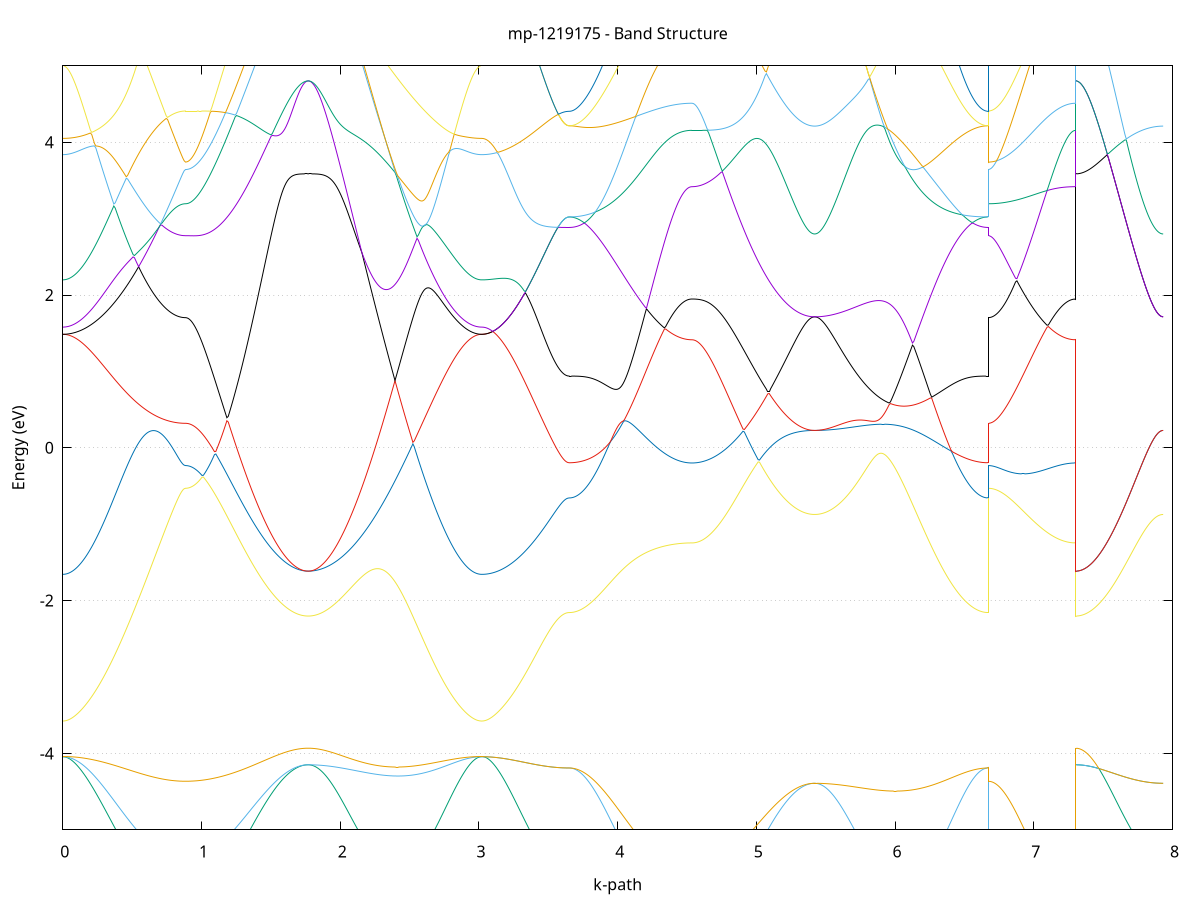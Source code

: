set title 'mp-1219175 - Band Structure'
set xlabel 'k-path'
set ylabel 'Energy (eV)'
set grid y
set yrange [-5:5]
set terminal png size 800,600
set output 'mp-1219175_bands_gnuplot.png'
plot '-' using 1:2 with lines notitle, '-' using 1:2 with lines notitle, '-' using 1:2 with lines notitle, '-' using 1:2 with lines notitle, '-' using 1:2 with lines notitle, '-' using 1:2 with lines notitle, '-' using 1:2 with lines notitle, '-' using 1:2 with lines notitle, '-' using 1:2 with lines notitle, '-' using 1:2 with lines notitle, '-' using 1:2 with lines notitle, '-' using 1:2 with lines notitle, '-' using 1:2 with lines notitle, '-' using 1:2 with lines notitle, '-' using 1:2 with lines notitle, '-' using 1:2 with lines notitle, '-' using 1:2 with lines notitle, '-' using 1:2 with lines notitle, '-' using 1:2 with lines notitle, '-' using 1:2 with lines notitle, '-' using 1:2 with lines notitle, '-' using 1:2 with lines notitle, '-' using 1:2 with lines notitle, '-' using 1:2 with lines notitle, '-' using 1:2 with lines notitle, '-' using 1:2 with lines notitle, '-' using 1:2 with lines notitle, '-' using 1:2 with lines notitle, '-' using 1:2 with lines notitle, '-' using 1:2 with lines notitle, '-' using 1:2 with lines notitle, '-' using 1:2 with lines notitle, '-' using 1:2 with lines notitle, '-' using 1:2 with lines notitle, '-' using 1:2 with lines notitle, '-' using 1:2 with lines notitle, '-' using 1:2 with lines notitle, '-' using 1:2 with lines notitle, '-' using 1:2 with lines notitle, '-' using 1:2 with lines notitle, '-' using 1:2 with lines notitle, '-' using 1:2 with lines notitle, '-' using 1:2 with lines notitle, '-' using 1:2 with lines notitle, '-' using 1:2 with lines notitle, '-' using 1:2 with lines notitle, '-' using 1:2 with lines notitle, '-' using 1:2 with lines notitle, '-' using 1:2 with lines notitle, '-' using 1:2 with lines notitle, '-' using 1:2 with lines notitle, '-' using 1:2 with lines notitle, '-' using 1:2 with lines notitle, '-' using 1:2 with lines notitle, '-' using 1:2 with lines notitle, '-' using 1:2 with lines notitle, '-' using 1:2 with lines notitle, '-' using 1:2 with lines notitle, '-' using 1:2 with lines notitle, '-' using 1:2 with lines notitle, '-' using 1:2 with lines notitle, '-' using 1:2 with lines notitle, '-' using 1:2 with lines notitle, '-' using 1:2 with lines notitle
0.000000 -40.703698
0.009940 -40.703698
0.019880 -40.703698
0.029820 -40.703598
0.039760 -40.703398
0.049700 -40.703198
0.059640 -40.702998
0.069580 -40.702698
0.079520 -40.702398
0.089460 -40.701998
0.099400 -40.701698
0.109340 -40.701198
0.119280 -40.700798
0.129220 -40.700198
0.139160 -40.699698
0.149100 -40.699098
0.159040 -40.698498
0.168981 -40.697798
0.178921 -40.697098
0.188861 -40.696398
0.198801 -40.695598
0.208741 -40.694798
0.218681 -40.693998
0.228621 -40.693198
0.238561 -40.692298
0.248501 -40.691398
0.258441 -40.690398
0.268381 -40.689398
0.278321 -40.688398
0.288261 -40.687398
0.298201 -40.686398
0.308141 -40.685298
0.318081 -40.684198
0.328021 -40.683098
0.337961 -40.681998
0.347901 -40.680898
0.357841 -40.679698
0.367781 -40.678498
0.377721 -40.677398
0.387661 -40.676198
0.397601 -40.674998
0.407541 -40.673798
0.417481 -40.672598
0.427421 -40.671298
0.437361 -40.670098
0.447301 -40.668898
0.457241 -40.667698
0.467181 -40.666398
0.477121 -40.665198
0.487061 -40.663998
0.497001 -40.662798
0.506941 -40.661598
0.516882 -40.660398
0.526822 -40.659198
0.536762 -40.657998
0.546702 -40.656898
0.556642 -40.655698
0.566582 -40.654598
0.576522 -40.653498
0.586462 -40.652398
0.596402 -40.651298
0.606342 -40.650298
0.616282 -40.649198
0.626222 -40.648198
0.636162 -40.647298
0.646102 -40.646298
0.656042 -40.645398
0.665982 -40.644498
0.675922 -40.643598
0.685862 -40.642798
0.695802 -40.641998
0.705742 -40.641198
0.715682 -40.640498
0.725622 -40.639798
0.735562 -40.639198
0.745502 -40.638598
0.755442 -40.637998
0.765382 -40.637398
0.775322 -40.636898
0.785262 -40.636498
0.795202 -40.636098
0.805142 -40.635698
0.815082 -40.635398
0.825022 -40.635098
0.834962 -40.634798
0.844902 -40.634598
0.854843 -40.634498
0.864783 -40.634398
0.874723 -40.634298
0.884663 -40.634298
0.884663 -40.634298
0.894603 -40.634298
0.904543 -40.634198
0.914483 -40.634198
0.924423 -40.634098
0.934363 -40.633898
0.944303 -40.633798
0.954243 -40.633598
0.964183 -40.633398
0.974123 -40.633098
0.984063 -40.632898
0.994003 -40.632598
1.003943 -40.632298
1.013883 -40.631898
1.023823 -40.631498
1.033763 -40.631098
1.043703 -40.630698
1.053643 -40.630298
1.063583 -40.629798
1.073523 -40.629298
1.083463 -40.628798
1.093403 -40.628298
1.103343 -40.627698
1.113283 -40.627098
1.123223 -40.626498
1.133163 -40.625898
1.143103 -40.625298
1.153043 -40.624598
1.162983 -40.623998
1.172923 -40.623298
1.182864 -40.622598
1.192804 -40.621798
1.202744 -40.621098
1.212684 -40.620398
1.222624 -40.619598
1.232564 -40.618898
1.242504 -40.618098
1.252444 -40.617298
1.262384 -40.616498
1.272324 -40.615698
1.282264 -40.614898
1.292204 -40.614098
1.302144 -40.613298
1.312084 -40.612498
1.322024 -40.611698
1.331964 -40.610898
1.341904 -40.609998
1.351844 -40.609198
1.361784 -40.608398
1.371724 -40.607598
1.381664 -40.606798
1.391604 -40.605998
1.401544 -40.605198
1.411484 -40.604398
1.421424 -40.603698
1.431364 -40.602898
1.441304 -40.602098
1.451244 -40.601398
1.461184 -40.600698
1.471124 -40.599898
1.481064 -40.599198
1.491004 -40.598498
1.500944 -40.597898
1.510884 -40.597198
1.520824 -40.596598
1.530765 -40.595898
1.540705 -40.595298
1.550645 -40.594698
1.560585 -40.594198
1.570525 -40.593598
1.580465 -40.593098
1.590405 -40.592598
1.600345 -40.592098
1.610285 -40.591698
1.620225 -40.591298
1.630165 -40.590898
1.640105 -40.590498
1.650045 -40.590098
1.659985 -40.589798
1.669925 -40.589498
1.679865 -40.589198
1.689805 -40.588998
1.699745 -40.588798
1.709685 -40.588598
1.719625 -40.588398
1.729565 -40.588298
1.739505 -40.588198
1.749445 -40.588098
1.759385 -40.588098
1.769325 -40.588098
1.769325 -40.588098
1.779255 -40.588098
1.789184 -40.588098
1.799113 -40.588198
1.809043 -40.588298
1.818972 -40.588398
1.828902 -40.588598
1.838831 -40.588798
1.848760 -40.588998
1.858690 -40.589298
1.868619 -40.589498
1.878548 -40.589798
1.888478 -40.590198
1.898407 -40.590498
1.908337 -40.590898
1.918266 -40.591298
1.928195 -40.591798
1.938125 -40.592198
1.948054 -40.592798
1.957983 -40.593298
1.967913 -40.593798
1.977842 -40.594398
1.987772 -40.594998
1.997701 -40.595698
2.007630 -40.596398
2.017560 -40.597098
2.027489 -40.597798
2.037418 -40.598498
2.047348 -40.599298
2.057277 -40.600098
2.067207 -40.600898
2.077136 -40.601798
2.087065 -40.602698
2.096995 -40.603598
2.106924 -40.604498
2.116854 -40.605498
2.126783 -40.606498
2.136712 -40.607498
2.146642 -40.608498
2.156571 -40.609598
2.166500 -40.610698
2.176430 -40.611798
2.186359 -40.612898
2.196289 -40.613998
2.206218 -40.615198
2.216147 -40.616398
2.226077 -40.617598
2.236006 -40.618798
2.245935 -40.620098
2.255865 -40.621298
2.265794 -40.622598
2.275724 -40.623898
2.285653 -40.625198
2.295582 -40.626598
2.305512 -40.627898
2.315441 -40.629298
2.325371 -40.630698
2.335300 -40.632098
2.345229 -40.633498
2.355159 -40.634898
2.365088 -40.636298
2.375017 -40.637698
2.384947 -40.639198
2.394876 -40.640598
2.404806 -40.642098
2.414735 -40.643498
2.424664 -40.644998
2.434594 -40.646498
2.444523 -40.647898
2.454452 -40.649398
2.464382 -40.650898
2.474311 -40.652398
2.484241 -40.653798
2.494170 -40.655298
2.504099 -40.656798
2.514029 -40.658198
2.523958 -40.659698
2.533887 -40.661098
2.543817 -40.662598
2.553746 -40.663998
2.563676 -40.665398
2.573605 -40.666798
2.583534 -40.668198
2.593464 -40.669598
2.603393 -40.670998
2.613323 -40.672398
2.623252 -40.673698
2.633181 -40.674998
2.643111 -40.676298
2.653040 -40.677598
2.662969 -40.678898
2.672899 -40.680098
2.682828 -40.681298
2.692758 -40.682498
2.702687 -40.683698
2.712616 -40.684898
2.722546 -40.685998
2.732475 -40.687098
2.742404 -40.688198
2.752334 -40.689198
2.762263 -40.690198
2.772193 -40.691198
2.782122 -40.692098
2.792051 -40.692998
2.801981 -40.693898
2.811910 -40.694798
2.821840 -40.695598
2.831769 -40.696298
2.841698 -40.697098
2.851628 -40.697798
2.861557 -40.698498
2.871486 -40.699098
2.881416 -40.699698
2.891345 -40.700198
2.901275 -40.700698
2.911204 -40.701198
2.921133 -40.701698
2.931063 -40.701998
2.940992 -40.702398
2.950921 -40.702698
2.960851 -40.702998
2.970780 -40.703198
2.980710 -40.703398
2.990639 -40.703598
3.000568 -40.703698
3.010498 -40.703698
3.020427 -40.703698
3.020427 -40.703698
3.030281 -40.703698
3.040134 -40.703698
3.049988 -40.703598
3.059841 -40.703598
3.069695 -40.703498
3.079548 -40.703398
3.089402 -40.703198
3.099255 -40.703098
3.109109 -40.702898
3.118962 -40.702698
3.128816 -40.702498
3.138669 -40.702198
3.148523 -40.701998
3.158376 -40.701698
3.168230 -40.701398
3.178083 -40.701098
3.187937 -40.700798
3.197790 -40.700498
3.207644 -40.700098
3.217497 -40.699698
3.227351 -40.699398
3.237204 -40.698998
3.247058 -40.698598
3.256911 -40.698198
3.266765 -40.697698
3.276618 -40.697298
3.286472 -40.696898
3.296325 -40.696398
3.306179 -40.695998
3.316032 -40.695498
3.325886 -40.695098
3.335739 -40.694598
3.345593 -40.694198
3.355446 -40.693698
3.365300 -40.693298
3.375153 -40.692798
3.385007 -40.692398
3.394860 -40.691898
3.404714 -40.691498
3.414567 -40.691098
3.424421 -40.690598
3.434274 -40.690198
3.444128 -40.689798
3.453981 -40.689398
3.463835 -40.688998
3.473688 -40.688698
3.483542 -40.688298
3.493395 -40.687998
3.503249 -40.687698
3.513102 -40.687298
3.522956 -40.687098
3.532809 -40.686798
3.542663 -40.686498
3.552517 -40.686298
3.562370 -40.686098
3.572224 -40.685898
3.582077 -40.685698
3.591931 -40.685598
3.601784 -40.685398
3.611638 -40.685298
3.621491 -40.685298
3.631345 -40.685198
3.641198 -40.685198
3.651052 -40.685198
3.651052 -40.685198
3.660992 -40.685098
3.670932 -40.685098
3.680872 -40.684998
3.690812 -40.684898
3.700752 -40.684798
3.710692 -40.684598
3.720632 -40.684398
3.730572 -40.684198
3.740512 -40.683898
3.750452 -40.683598
3.760392 -40.683298
3.770332 -40.682898
3.780272 -40.682498
3.790212 -40.682098
3.800152 -40.681698
3.810092 -40.681198
3.820032 -40.680698
3.829972 -40.680198
3.839912 -40.679598
3.849852 -40.679098
3.859792 -40.678498
3.869732 -40.677798
3.879672 -40.677198
3.889612 -40.676498
3.899552 -40.675898
3.909492 -40.675098
3.919432 -40.674398
3.929372 -40.673698
3.939312 -40.672898
3.949252 -40.672098
3.959192 -40.671298
3.969133 -40.670498
3.979073 -40.669698
3.989013 -40.668898
3.998953 -40.667998
4.008893 -40.667198
4.018833 -40.666298
4.028773 -40.665398
4.038713 -40.664498
4.048653 -40.663598
4.058593 -40.662698
4.068533 -40.661798
4.078473 -40.660898
4.088413 -40.659998
4.098353 -40.659098
4.108293 -40.658198
4.118233 -40.657298
4.128173 -40.656398
4.138113 -40.655498
4.148053 -40.654598
4.157993 -40.653698
4.167933 -40.652798
4.177873 -40.651998
4.187813 -40.651098
4.197753 -40.650198
4.207693 -40.649398
4.217633 -40.648598
4.227573 -40.647798
4.237513 -40.646998
4.247453 -40.646198
4.257393 -40.645398
4.267333 -40.644698
4.277273 -40.643898
4.287213 -40.643198
4.297153 -40.642498
4.307094 -40.641798
4.317034 -40.641198
4.326974 -40.640598
4.336914 -40.639998
4.346854 -40.639398
4.356794 -40.638798
4.366734 -40.638298
4.376674 -40.637798
4.386614 -40.637298
4.396554 -40.636898
4.406494 -40.636398
4.416434 -40.636098
4.426374 -40.635698
4.436314 -40.635398
4.446254 -40.635098
4.456194 -40.634798
4.466134 -40.634598
4.476074 -40.634298
4.486014 -40.634198
4.495954 -40.633998
4.505894 -40.633898
4.515834 -40.633798
4.525774 -40.633798
4.535714 -40.633798
4.535714 -40.633798
4.545654 -40.633798
4.555594 -40.633698
4.565534 -40.633598
4.575474 -40.633498
4.585414 -40.633398
4.595354 -40.633298
4.605294 -40.633098
4.615234 -40.632898
4.625174 -40.632598
4.635114 -40.632398
4.645055 -40.632098
4.654995 -40.631698
4.664935 -40.631398
4.674875 -40.630998
4.684815 -40.630598
4.694755 -40.630198
4.704695 -40.629798
4.714635 -40.629298
4.724575 -40.628798
4.734515 -40.628298
4.744455 -40.627798
4.754395 -40.627198
4.764335 -40.626598
4.774275 -40.625998
4.784215 -40.625398
4.794155 -40.624798
4.804095 -40.624098
4.814035 -40.623498
4.823975 -40.622798
4.833915 -40.622098
4.843855 -40.621398
4.853795 -40.620598
4.863735 -40.619898
4.873675 -40.619098
4.883615 -40.618398
4.893555 -40.617598
4.903495 -40.616798
4.913435 -40.615998
4.923375 -40.615198
4.933315 -40.614398
4.943255 -40.613598
4.953195 -40.612798
4.963135 -40.611998
4.973075 -40.611198
4.983016 -40.610398
4.992956 -40.609598
5.002896 -40.608798
5.012836 -40.607998
5.022776 -40.607198
5.032716 -40.606398
5.042656 -40.605598
5.052596 -40.604798
5.062536 -40.603998
5.072476 -40.603198
5.082416 -40.602398
5.092356 -40.601698
5.102296 -40.600998
5.112236 -40.600198
5.122176 -40.599498
5.132116 -40.598798
5.142056 -40.598098
5.151996 -40.597398
5.161936 -40.596798
5.171876 -40.596098
5.181816 -40.595498
5.191756 -40.594898
5.201696 -40.594298
5.211636 -40.593798
5.221576 -40.593198
5.231516 -40.592698
5.241456 -40.592198
5.251396 -40.591698
5.261336 -40.591298
5.271276 -40.590898
5.281216 -40.590498
5.291156 -40.590098
5.301096 -40.589698
5.311036 -40.589398
5.320977 -40.589098
5.330917 -40.588798
5.340857 -40.588598
5.350797 -40.588398
5.360737 -40.588198
5.370677 -40.587998
5.380617 -40.587898
5.390557 -40.587798
5.400497 -40.587698
5.410437 -40.587698
5.420377 -40.587698
5.420377 -40.587698
5.430306 -40.587698
5.440236 -40.587698
5.450165 -40.587798
5.460094 -40.587898
5.470024 -40.587998
5.479953 -40.588198
5.489882 -40.588398
5.499812 -40.588598
5.509741 -40.588798
5.519671 -40.589098
5.529600 -40.589398
5.539529 -40.589698
5.549459 -40.590098
5.559388 -40.590498
5.569318 -40.590898
5.579247 -40.591298
5.589176 -40.591798
5.599106 -40.592298
5.609035 -40.592798
5.618964 -40.593398
5.628894 -40.593898
5.638823 -40.594498
5.648753 -40.595098
5.658682 -40.595798
5.668611 -40.596498
5.678541 -40.597098
5.688470 -40.597898
5.698399 -40.598598
5.708329 -40.599398
5.718258 -40.600198
5.728188 -40.600998
5.738117 -40.601798
5.748046 -40.602598
5.757976 -40.603498
5.767905 -40.604398
5.777834 -40.605298
5.787764 -40.606298
5.797693 -40.607198
5.807623 -40.608198
5.817552 -40.609198
5.827481 -40.610198
5.837411 -40.611198
5.847340 -40.612198
5.857270 -40.613298
5.867199 -40.614298
5.877128 -40.615398
5.887058 -40.616498
5.896987 -40.617598
5.906916 -40.618698
5.916846 -40.619898
5.926775 -40.620998
5.936705 -40.622198
5.946634 -40.623298
5.956563 -40.624498
5.966493 -40.625698
5.976422 -40.626798
5.986351 -40.627998
5.996281 -40.629198
6.006210 -40.630398
6.016140 -40.631598
6.026069 -40.632898
6.035998 -40.634098
6.045928 -40.635298
6.055857 -40.636498
6.065787 -40.637698
6.075716 -40.638898
6.085645 -40.640098
6.095575 -40.641398
6.105504 -40.642598
6.115433 -40.643798
6.125363 -40.644998
6.135292 -40.646198
6.145222 -40.647398
6.155151 -40.648598
6.165080 -40.649798
6.175010 -40.650898
6.184939 -40.652098
6.194868 -40.653198
6.204798 -40.654398
6.214727 -40.655498
6.224657 -40.656698
6.234586 -40.657798
6.244515 -40.658898
6.254445 -40.659898
6.264374 -40.660998
6.274303 -40.662098
6.284233 -40.663098
6.294162 -40.664098
6.304092 -40.665098
6.314021 -40.666098
6.323950 -40.667098
6.333880 -40.667998
6.343809 -40.668998
6.353739 -40.669898
6.363668 -40.670798
6.373597 -40.671598
6.383527 -40.672498
6.393456 -40.673298
6.403385 -40.674098
6.413315 -40.674898
6.423244 -40.675598
6.433174 -40.676298
6.443103 -40.676998
6.453032 -40.677698
6.462962 -40.678398
6.472891 -40.678998
6.482820 -40.679598
6.492750 -40.680098
6.502679 -40.680698
6.512609 -40.681198
6.522538 -40.681598
6.532467 -40.682098
6.542397 -40.682498
6.552326 -40.682898
6.562256 -40.683298
6.572185 -40.683598
6.582114 -40.683898
6.592044 -40.684098
6.601973 -40.684398
6.611902 -40.684598
6.621832 -40.684798
6.631761 -40.684898
6.641691 -40.684998
6.651620 -40.685098
6.661549 -40.685098
6.671479 -40.685198
6.671479 -40.634298
6.681332 -40.634298
6.691186 -40.634298
6.701039 -40.634298
6.710893 -40.634298
6.720746 -40.634298
6.730600 -40.634298
6.740453 -40.634298
6.750307 -40.634298
6.760160 -40.634298
6.770014 -40.634298
6.779867 -40.634298
6.789721 -40.634198
6.799574 -40.634198
6.809428 -40.634198
6.819281 -40.634198
6.829135 -40.634198
6.838988 -40.634198
6.848842 -40.634198
6.858695 -40.634198
6.868549 -40.634198
6.878402 -40.634198
6.888256 -40.634198
6.898109 -40.634098
6.907963 -40.634098
6.917816 -40.634098
6.927670 -40.634098
6.937523 -40.634098
6.947377 -40.634098
6.957230 -40.634098
6.967084 -40.634098
6.976937 -40.633998
6.986791 -40.633998
6.996644 -40.633998
7.006498 -40.633998
7.016351 -40.633998
7.026205 -40.633998
7.036058 -40.633998
7.045912 -40.633998
7.055765 -40.633898
7.065619 -40.633898
7.075472 -40.633898
7.085326 -40.633898
7.095179 -40.633898
7.105033 -40.633898
7.114887 -40.633898
7.124740 -40.633898
7.134594 -40.633898
7.144447 -40.633798
7.154301 -40.633798
7.164154 -40.633798
7.174008 -40.633798
7.183861 -40.633798
7.193715 -40.633798
7.203568 -40.633798
7.213422 -40.633798
7.223275 -40.633798
7.233129 -40.633798
7.242982 -40.633798
7.252836 -40.633798
7.262689 -40.633798
7.272543 -40.633798
7.282396 -40.633798
7.292250 -40.633798
7.302103 -40.633798
7.302103 -40.588098
7.311957 -40.588098
7.321810 -40.588098
7.331664 -40.588098
7.341517 -40.588098
7.351371 -40.588098
7.361224 -40.588098
7.371078 -40.588098
7.380931 -40.588098
7.390785 -40.588098
7.400638 -40.588098
7.410492 -40.588098
7.420345 -40.587998
7.430199 -40.587998
7.440052 -40.587998
7.449906 -40.587998
7.459759 -40.587998
7.469613 -40.587998
7.479466 -40.587998
7.489320 -40.587998
7.499173 -40.587998
7.509027 -40.587998
7.518880 -40.587998
7.528734 -40.587998
7.538587 -40.587998
7.548441 -40.587898
7.558294 -40.587898
7.568148 -40.587898
7.578001 -40.587898
7.587855 -40.587898
7.597708 -40.587898
7.607562 -40.587898
7.617415 -40.587898
7.627269 -40.587898
7.637122 -40.587898
7.646976 -40.587898
7.656829 -40.587798
7.666683 -40.587798
7.676536 -40.587798
7.686390 -40.587798
7.696243 -40.587798
7.706097 -40.587798
7.715950 -40.587798
7.725804 -40.587798
7.735657 -40.587798
7.745511 -40.587798
7.755364 -40.587798
7.765218 -40.587698
7.775072 -40.587698
7.784925 -40.587698
7.794779 -40.587698
7.804632 -40.587698
7.814486 -40.587698
7.824339 -40.587698
7.834193 -40.587698
7.844046 -40.587698
7.853900 -40.587698
7.863753 -40.587698
7.873607 -40.587698
7.883460 -40.587698
7.893314 -40.587698
7.903167 -40.587698
7.913021 -40.587698
7.922874 -40.587698
7.932728 -40.587698
e
0.000000 -40.208198
0.009940 -40.208198
0.019880 -40.208198
0.029820 -40.208098
0.039760 -40.208098
0.049700 -40.207998
0.059640 -40.207898
0.069580 -40.207798
0.079520 -40.207698
0.089460 -40.207598
0.099400 -40.207398
0.109340 -40.207298
0.119280 -40.207098
0.129220 -40.206898
0.139160 -40.206698
0.149100 -40.206498
0.159040 -40.206298
0.168981 -40.205998
0.178921 -40.205798
0.188861 -40.205498
0.198801 -40.205198
0.208741 -40.204898
0.218681 -40.204698
0.228621 -40.204298
0.238561 -40.203998
0.248501 -40.203698
0.258441 -40.203398
0.268381 -40.202998
0.278321 -40.202598
0.288261 -40.202298
0.298201 -40.201898
0.308141 -40.201498
0.318081 -40.201198
0.328021 -40.200798
0.337961 -40.200398
0.347901 -40.199998
0.357841 -40.199598
0.367781 -40.199198
0.377721 -40.198698
0.387661 -40.198298
0.397601 -40.197898
0.407541 -40.197498
0.417481 -40.197098
0.427421 -40.196698
0.437361 -40.196198
0.447301 -40.195798
0.457241 -40.195398
0.467181 -40.194998
0.477121 -40.194598
0.487061 -40.194198
0.497001 -40.193698
0.506941 -40.193298
0.516882 -40.192898
0.526822 -40.192498
0.536762 -40.192098
0.546702 -40.191798
0.556642 -40.191398
0.566582 -40.190998
0.576522 -40.190598
0.586462 -40.190298
0.596402 -40.189898
0.606342 -40.189598
0.616282 -40.189198
0.626222 -40.188898
0.636162 -40.188598
0.646102 -40.188298
0.656042 -40.187998
0.665982 -40.187698
0.675922 -40.187398
0.685862 -40.187198
0.695802 -40.186898
0.705742 -40.186698
0.715682 -40.186398
0.725622 -40.186198
0.735562 -40.185998
0.745502 -40.185798
0.755442 -40.185598
0.765382 -40.185498
0.775322 -40.185298
0.785262 -40.185198
0.795202 -40.184998
0.805142 -40.184898
0.815082 -40.184798
0.825022 -40.184698
0.834962 -40.184598
0.844902 -40.184598
0.854843 -40.184498
0.864783 -40.184498
0.874723 -40.184498
0.884663 -40.184498
0.884663 -40.184498
0.894603 -40.184498
0.904543 -40.184398
0.914483 -40.184398
0.924423 -40.184298
0.934363 -40.184098
0.944303 -40.183998
0.954243 -40.183798
0.964183 -40.183598
0.974123 -40.183398
0.984063 -40.183198
0.994003 -40.182898
1.003943 -40.182598
1.013883 -40.182298
1.023823 -40.181898
1.033763 -40.181498
1.043703 -40.181098
1.053643 -40.180698
1.063583 -40.180298
1.073523 -40.179798
1.083463 -40.179398
1.093403 -40.178798
1.103343 -40.178298
1.113283 -40.177798
1.123223 -40.177198
1.133163 -40.176698
1.143103 -40.176098
1.153043 -40.175398
1.162983 -40.174798
1.172923 -40.174198
1.182864 -40.173498
1.192804 -40.172898
1.202744 -40.172198
1.212684 -40.171498
1.222624 -40.170798
1.232564 -40.170098
1.242504 -40.169398
1.252444 -40.168598
1.262384 -40.167898
1.272324 -40.167098
1.282264 -40.166398
1.292204 -40.165598
1.302144 -40.164898
1.312084 -40.164098
1.322024 -40.163398
1.331964 -40.162598
1.341904 -40.161798
1.351844 -40.161098
1.361784 -40.160298
1.371724 -40.159598
1.381664 -40.158798
1.391604 -40.158098
1.401544 -40.157298
1.411484 -40.156598
1.421424 -40.155898
1.431364 -40.155198
1.441304 -40.154498
1.451244 -40.153798
1.461184 -40.153098
1.471124 -40.152398
1.481064 -40.151698
1.491004 -40.151098
1.500944 -40.150498
1.510884 -40.149898
1.520824 -40.149298
1.530765 -40.148698
1.540705 -40.148098
1.550645 -40.147598
1.560585 -40.146998
1.570525 -40.146498
1.580465 -40.146098
1.590405 -40.145598
1.600345 -40.145098
1.610285 -40.144698
1.620225 -40.144298
1.630165 -40.143898
1.640105 -40.143598
1.650045 -40.143298
1.659985 -40.142998
1.669925 -40.142698
1.679865 -40.142398
1.689805 -40.142198
1.699745 -40.141998
1.709685 -40.141798
1.719625 -40.141698
1.729565 -40.141598
1.739505 -40.141498
1.749445 -40.141398
1.759385 -40.141398
1.769325 -40.141398
1.769325 -40.141398
1.779255 -40.141398
1.789184 -40.141398
1.799113 -40.141498
1.809043 -40.141598
1.818972 -40.141698
1.828902 -40.141798
1.838831 -40.141998
1.848760 -40.142198
1.858690 -40.142398
1.868619 -40.142698
1.878548 -40.142998
1.888478 -40.143298
1.898407 -40.143598
1.908337 -40.143998
1.918266 -40.144298
1.928195 -40.144698
1.938125 -40.145198
1.948054 -40.145598
1.957983 -40.146098
1.967913 -40.146598
1.977842 -40.147098
1.987772 -40.147598
1.997701 -40.148198
2.007630 -40.148698
2.017560 -40.149298
2.027489 -40.149898
2.037418 -40.150598
2.047348 -40.151198
2.057277 -40.151898
2.067207 -40.152498
2.077136 -40.153198
2.087065 -40.153998
2.096995 -40.154698
2.106924 -40.155398
2.116854 -40.156198
2.126783 -40.156898
2.136712 -40.157698
2.146642 -40.158498
2.156571 -40.159298
2.166500 -40.160098
2.176430 -40.160898
2.186359 -40.161698
2.196289 -40.162498
2.206218 -40.163298
2.216147 -40.164198
2.226077 -40.164998
2.236006 -40.165898
2.245935 -40.166698
2.255865 -40.167598
2.265794 -40.168398
2.275724 -40.169298
2.285653 -40.170098
2.295582 -40.170998
2.305512 -40.171798
2.315441 -40.172698
2.325371 -40.173598
2.335300 -40.174398
2.345229 -40.175298
2.355159 -40.176098
2.365088 -40.176898
2.375017 -40.177798
2.384947 -40.178598
2.394876 -40.179398
2.404806 -40.180298
2.414735 -40.181098
2.424664 -40.181898
2.434594 -40.182698
2.444523 -40.183498
2.454452 -40.184298
2.464382 -40.184998
2.474311 -40.185798
2.484241 -40.186598
2.494170 -40.187298
2.504099 -40.187998
2.514029 -40.188798
2.523958 -40.189498
2.533887 -40.190198
2.543817 -40.190898
2.553746 -40.191598
2.563676 -40.192298
2.573605 -40.192898
2.583534 -40.193598
2.593464 -40.194198
2.603393 -40.194798
2.613323 -40.195398
2.623252 -40.195998
2.633181 -40.196598
2.643111 -40.197198
2.653040 -40.197798
2.662969 -40.198298
2.672899 -40.198798
2.682828 -40.199398
2.692758 -40.199898
2.702687 -40.200398
2.712616 -40.200798
2.722546 -40.201298
2.732475 -40.201698
2.742404 -40.202198
2.752334 -40.202598
2.762263 -40.202998
2.772193 -40.203398
2.782122 -40.203798
2.792051 -40.204098
2.801981 -40.204498
2.811910 -40.204798
2.821840 -40.205098
2.831769 -40.205398
2.841698 -40.205698
2.851628 -40.205998
2.861557 -40.206198
2.871486 -40.206498
2.881416 -40.206698
2.891345 -40.206898
2.901275 -40.207098
2.911204 -40.207298
2.921133 -40.207398
2.931063 -40.207598
2.940992 -40.207698
2.950921 -40.207798
2.960851 -40.207898
2.970780 -40.207998
2.980710 -40.208098
2.990639 -40.208098
3.000568 -40.208198
3.010498 -40.208198
3.020427 -40.208198
3.020427 -40.208198
3.030281 -40.208198
3.040134 -40.208198
3.049988 -40.208298
3.059841 -40.208398
3.069695 -40.208498
3.079548 -40.208598
3.089402 -40.208698
3.099255 -40.208898
3.109109 -40.209098
3.118962 -40.209298
3.128816 -40.209498
3.138669 -40.209698
3.148523 -40.209998
3.158376 -40.210298
3.168230 -40.210498
3.178083 -40.210898
3.187937 -40.211198
3.197790 -40.211498
3.207644 -40.211898
3.217497 -40.212198
3.227351 -40.212598
3.237204 -40.212998
3.247058 -40.213398
3.256911 -40.213798
3.266765 -40.214298
3.276618 -40.214698
3.286472 -40.215098
3.296325 -40.215598
3.306179 -40.215998
3.316032 -40.216498
3.325886 -40.216898
3.335739 -40.217398
3.345593 -40.217898
3.355446 -40.218298
3.365300 -40.218798
3.375153 -40.219198
3.385007 -40.219698
3.394860 -40.220098
3.404714 -40.220598
3.414567 -40.220998
3.424421 -40.221398
3.434274 -40.221898
3.444128 -40.222298
3.453981 -40.222698
3.463835 -40.223098
3.473688 -40.223398
3.483542 -40.223798
3.493395 -40.224098
3.503249 -40.224498
3.513102 -40.224798
3.522956 -40.225098
3.532809 -40.225298
3.542663 -40.225598
3.552517 -40.225798
3.562370 -40.225998
3.572224 -40.226198
3.582077 -40.226398
3.591931 -40.226498
3.601784 -40.226698
3.611638 -40.226798
3.621491 -40.226898
3.631345 -40.226898
3.641198 -40.226998
3.651052 -40.226998
3.651052 -40.226998
3.660992 -40.226998
3.670932 -40.226898
3.680872 -40.226798
3.690812 -40.226698
3.700752 -40.226598
3.710692 -40.226498
3.720632 -40.226298
3.730572 -40.226098
3.740512 -40.225898
3.750452 -40.225598
3.760392 -40.225298
3.770332 -40.224998
3.780272 -40.224698
3.790212 -40.224298
3.800152 -40.223998
3.810092 -40.223498
3.820032 -40.223098
3.829972 -40.222698
3.839912 -40.222198
3.849852 -40.221698
3.859792 -40.221198
3.869732 -40.220598
3.879672 -40.220098
3.889612 -40.219498
3.899552 -40.218898
3.909492 -40.218298
3.919432 -40.217698
3.929372 -40.216998
3.939312 -40.216398
3.949252 -40.215698
3.959192 -40.214998
3.969133 -40.214298
3.979073 -40.213598
3.989013 -40.212898
3.998953 -40.212198
4.008893 -40.211398
4.018833 -40.210698
4.028773 -40.209898
4.038713 -40.209098
4.048653 -40.208398
4.058593 -40.207598
4.068533 -40.206798
4.078473 -40.205998
4.088413 -40.205298
4.098353 -40.204498
4.108293 -40.203698
4.118233 -40.202898
4.128173 -40.202098
4.138113 -40.201398
4.148053 -40.200598
4.157993 -40.199798
4.167933 -40.199098
4.177873 -40.198298
4.187813 -40.197598
4.197753 -40.196798
4.207693 -40.196098
4.217633 -40.195398
4.227573 -40.194698
4.237513 -40.193998
4.247453 -40.193298
4.257393 -40.192698
4.267333 -40.191998
4.277273 -40.191398
4.287213 -40.190798
4.297153 -40.190198
4.307094 -40.189598
4.317034 -40.188998
4.326974 -40.188498
4.336914 -40.187998
4.346854 -40.187498
4.356794 -40.186998
4.366734 -40.186498
4.376674 -40.186098
4.386614 -40.185698
4.396554 -40.185298
4.406494 -40.184898
4.416434 -40.184598
4.426374 -40.184298
4.436314 -40.183998
4.446254 -40.183698
4.456194 -40.183498
4.466134 -40.183298
4.476074 -40.183098
4.486014 -40.182998
4.495954 -40.182798
4.505894 -40.182698
4.515834 -40.182698
4.525774 -40.182598
4.535714 -40.182598
4.535714 -40.182598
4.545654 -40.182598
4.555594 -40.182598
4.565534 -40.182498
4.575474 -40.182398
4.585414 -40.182298
4.595354 -40.182098
4.605294 -40.181998
4.615234 -40.181798
4.625174 -40.181598
4.635114 -40.181298
4.645055 -40.180998
4.654995 -40.180698
4.664935 -40.180398
4.674875 -40.180098
4.684815 -40.179698
4.694755 -40.179298
4.704695 -40.178898
4.714635 -40.178498
4.724575 -40.177998
4.734515 -40.177498
4.744455 -40.176998
4.754395 -40.176498
4.764335 -40.175998
4.774275 -40.175398
4.784215 -40.174798
4.794155 -40.174198
4.804095 -40.173598
4.814035 -40.172998
4.823975 -40.172398
4.833915 -40.171698
4.843855 -40.171098
4.853795 -40.170398
4.863735 -40.169698
4.873675 -40.168998
4.883615 -40.168298
4.893555 -40.167598
4.903495 -40.166798
4.913435 -40.166098
4.923375 -40.165398
4.933315 -40.164598
4.943255 -40.163898
4.953195 -40.163098
4.963135 -40.162398
4.973075 -40.161598
4.983016 -40.160898
4.992956 -40.160098
5.002896 -40.159298
5.012836 -40.158598
5.022776 -40.157798
5.032716 -40.157098
5.042656 -40.156298
5.052596 -40.155598
5.062536 -40.154898
5.072476 -40.154198
5.082416 -40.153398
5.092356 -40.152698
5.102296 -40.152098
5.112236 -40.151398
5.122176 -40.150698
5.132116 -40.149998
5.142056 -40.149398
5.151996 -40.148798
5.161936 -40.148198
5.171876 -40.147598
5.181816 -40.146998
5.191756 -40.146398
5.201696 -40.145898
5.211636 -40.145398
5.221576 -40.144898
5.231516 -40.144398
5.241456 -40.143898
5.251396 -40.143498
5.261336 -40.143098
5.271276 -40.142698
5.281216 -40.142298
5.291156 -40.141898
5.301096 -40.141598
5.311036 -40.141298
5.320977 -40.140998
5.330917 -40.140798
5.340857 -40.140598
5.350797 -40.140398
5.360737 -40.140198
5.370677 -40.139998
5.380617 -40.139898
5.390557 -40.139798
5.400497 -40.139798
5.410437 -40.139698
5.420377 -40.139698
5.420377 -40.139698
5.430306 -40.139698
5.440236 -40.139798
5.450165 -40.139798
5.460094 -40.139898
5.470024 -40.139998
5.479953 -40.140198
5.489882 -40.140398
5.499812 -40.140598
5.509741 -40.140798
5.519671 -40.140998
5.529600 -40.141298
5.539529 -40.141598
5.549459 -40.141998
5.559388 -40.142298
5.569318 -40.142698
5.579247 -40.143098
5.589176 -40.143498
5.599106 -40.143998
5.609035 -40.144498
5.618964 -40.144998
5.628894 -40.145498
5.638823 -40.145998
5.648753 -40.146598
5.658682 -40.147198
5.668611 -40.147798
5.678541 -40.148498
5.688470 -40.149098
5.698399 -40.149798
5.708329 -40.150498
5.718258 -40.151298
5.728188 -40.151998
5.738117 -40.152798
5.748046 -40.153498
5.757976 -40.154298
5.767905 -40.155198
5.777834 -40.155998
5.787764 -40.156898
5.797693 -40.157698
5.807623 -40.158598
5.817552 -40.159498
5.827481 -40.160398
5.837411 -40.161398
5.847340 -40.162298
5.857270 -40.163298
5.867199 -40.164198
5.877128 -40.165198
5.887058 -40.166198
5.896987 -40.167198
5.906916 -40.168198
5.916846 -40.169198
5.926775 -40.170298
5.936705 -40.171298
5.946634 -40.172398
5.956563 -40.173398
5.966493 -40.174498
5.976422 -40.175598
5.986351 -40.176598
5.996281 -40.177698
6.006210 -40.178798
6.016140 -40.179898
6.026069 -40.180898
6.035998 -40.181998
6.045928 -40.183098
6.055857 -40.184198
6.065787 -40.185298
6.075716 -40.186398
6.085645 -40.187498
6.095575 -40.188598
6.105504 -40.189598
6.115433 -40.190698
6.125363 -40.191798
6.135292 -40.192798
6.145222 -40.193898
6.155151 -40.194998
6.165080 -40.195998
6.175010 -40.196998
6.184939 -40.198098
6.194868 -40.199098
6.204798 -40.200098
6.214727 -40.201098
6.224657 -40.202098
6.234586 -40.203098
6.244515 -40.203998
6.254445 -40.204998
6.264374 -40.205898
6.274303 -40.206898
6.284233 -40.207798
6.294162 -40.208698
6.304092 -40.209498
6.314021 -40.210398
6.323950 -40.211298
6.333880 -40.212098
6.343809 -40.212898
6.353739 -40.213698
6.363668 -40.214498
6.373597 -40.215198
6.383527 -40.215998
6.393456 -40.216698
6.403385 -40.217398
6.413315 -40.217998
6.423244 -40.218698
6.433174 -40.219298
6.443103 -40.219898
6.453032 -40.220498
6.462962 -40.221098
6.472891 -40.221598
6.482820 -40.222098
6.492750 -40.222598
6.502679 -40.223098
6.512609 -40.223498
6.522538 -40.223898
6.532467 -40.224298
6.542397 -40.224698
6.552326 -40.224998
6.562256 -40.225298
6.572185 -40.225598
6.582114 -40.225898
6.592044 -40.226098
6.601973 -40.226298
6.611902 -40.226498
6.621832 -40.226598
6.631761 -40.226698
6.641691 -40.226798
6.651620 -40.226898
6.661549 -40.226998
6.671479 -40.226998
6.671479 -40.184498
6.681332 -40.184498
6.691186 -40.184498
6.701039 -40.184498
6.710893 -40.184498
6.720746 -40.184398
6.730600 -40.184398
6.740453 -40.184398
6.750307 -40.184398
6.760160 -40.184398
6.770014 -40.184398
6.779867 -40.184298
6.789721 -40.184298
6.799574 -40.184298
6.809428 -40.184298
6.819281 -40.184198
6.829135 -40.184198
6.838988 -40.184198
6.848842 -40.184098
6.858695 -40.184098
6.868549 -40.184098
6.878402 -40.183998
6.888256 -40.183998
6.898109 -40.183898
6.907963 -40.183898
6.917816 -40.183898
6.927670 -40.183798
6.937523 -40.183798
6.947377 -40.183698
6.957230 -40.183698
6.967084 -40.183598
6.976937 -40.183598
6.986791 -40.183498
6.996644 -40.183498
7.006498 -40.183498
7.016351 -40.183398
7.026205 -40.183398
7.036058 -40.183298
7.045912 -40.183298
7.055765 -40.183198
7.065619 -40.183198
7.075472 -40.183198
7.085326 -40.183098
7.095179 -40.183098
7.105033 -40.182998
7.114887 -40.182998
7.124740 -40.182998
7.134594 -40.182898
7.144447 -40.182898
7.154301 -40.182898
7.164154 -40.182798
7.174008 -40.182798
7.183861 -40.182798
7.193715 -40.182798
7.203568 -40.182698
7.213422 -40.182698
7.223275 -40.182698
7.233129 -40.182698
7.242982 -40.182698
7.252836 -40.182598
7.262689 -40.182598
7.272543 -40.182598
7.282396 -40.182598
7.292250 -40.182598
7.302103 -40.182598
7.302103 -40.141398
7.311957 -40.141398
7.321810 -40.141398
7.331664 -40.141298
7.341517 -40.141298
7.351371 -40.141298
7.361224 -40.141298
7.371078 -40.141298
7.380931 -40.141298
7.390785 -40.141298
7.400638 -40.141298
7.410492 -40.141198
7.420345 -40.141198
7.430199 -40.141198
7.440052 -40.141198
7.449906 -40.141098
7.459759 -40.141098
7.469613 -40.141098
7.479466 -40.141098
7.489320 -40.140998
7.499173 -40.140998
7.509027 -40.140998
7.518880 -40.140898
7.528734 -40.140898
7.538587 -40.140798
7.548441 -40.140798
7.558294 -40.140798
7.568148 -40.140698
7.578001 -40.140698
7.587855 -40.140598
7.597708 -40.140598
7.607562 -40.140598
7.617415 -40.140498
7.627269 -40.140498
7.637122 -40.140398
7.646976 -40.140398
7.656829 -40.140398
7.666683 -40.140298
7.676536 -40.140298
7.686390 -40.140198
7.696243 -40.140198
7.706097 -40.140198
7.715950 -40.140098
7.725804 -40.140098
7.735657 -40.140098
7.745511 -40.139998
7.755364 -40.139998
7.765218 -40.139998
7.775072 -40.139898
7.784925 -40.139898
7.794779 -40.139898
7.804632 -40.139898
7.814486 -40.139798
7.824339 -40.139798
7.834193 -40.139798
7.844046 -40.139798
7.853900 -40.139798
7.863753 -40.139698
7.873607 -40.139698
7.883460 -40.139698
7.893314 -40.139698
7.903167 -40.139698
7.913021 -40.139698
7.922874 -40.139698
7.932728 -40.139698
e
0.000000 -20.672398
0.009940 -20.672298
0.019880 -20.671998
0.029820 -20.671498
0.039760 -20.670798
0.049700 -20.669898
0.059640 -20.668798
0.069580 -20.667598
0.079520 -20.666098
0.089460 -20.664398
0.099400 -20.662498
0.109340 -20.660398
0.119280 -20.658098
0.129220 -20.655698
0.139160 -20.652998
0.149100 -20.650198
0.159040 -20.647098
0.168981 -20.643898
0.178921 -20.640498
0.188861 -20.636898
0.198801 -20.633098
0.208741 -20.629098
0.218681 -20.624898
0.228621 -20.620598
0.238561 -20.616098
0.248501 -20.611398
0.258441 -20.606598
0.268381 -20.612898
0.278321 -20.639898
0.288261 -20.666898
0.298201 -20.693698
0.308141 -20.720498
0.318081 -20.747098
0.328021 -20.773598
0.337961 -20.799898
0.347901 -20.825998
0.357841 -20.851798
0.367781 -20.877398
0.377721 -20.902798
0.387661 -20.927998
0.397601 -20.952798
0.407541 -20.977298
0.417481 -21.001598
0.427421 -21.025498
0.437361 -21.048998
0.447301 -21.072198
0.457241 -21.095098
0.467181 -21.117498
0.477121 -21.139598
0.487061 -21.161298
0.497001 -21.182598
0.506941 -21.203498
0.516882 -21.223898
0.526822 -21.243898
0.536762 -21.263498
0.546702 -21.282598
0.556642 -21.301198
0.566582 -21.319398
0.576522 -21.337098
0.586462 -21.354298
0.596402 -21.370998
0.606342 -21.387198
0.616282 -21.402898
0.626222 -21.418098
0.636162 -21.432698
0.646102 -21.446898
0.656042 -21.460498
0.665982 -21.473498
0.675922 -21.485998
0.685862 -21.497998
0.695802 -21.509498
0.705742 -21.520298
0.715682 -21.530598
0.725622 -21.540298
0.735562 -21.549498
0.745502 -21.558098
0.755442 -21.566098
0.765382 -21.573498
0.775322 -21.580398
0.785262 -21.586598
0.795202 -21.592298
0.805142 -21.597398
0.815082 -21.601898
0.825022 -21.605798
0.834962 -21.609098
0.844902 -21.611798
0.854843 -21.613898
0.864783 -21.615398
0.874723 -21.616298
0.884663 -21.616598
0.884663 -21.616598
0.894603 -21.616398
0.904543 -21.615798
0.914483 -21.614798
0.924423 -21.613498
0.934363 -21.611798
0.944303 -21.609698
0.954243 -21.607298
0.964183 -21.604398
0.974123 -21.601198
0.984063 -21.597598
0.994003 -21.593698
1.003943 -21.589398
1.013883 -21.584698
1.023823 -21.579598
1.033763 -21.574198
1.043703 -21.568398
1.053643 -21.562198
1.063583 -21.555698
1.073523 -21.548798
1.083463 -21.541598
1.093403 -21.533998
1.103343 -21.526098
1.113283 -21.517798
1.123223 -21.509198
1.133163 -21.500298
1.143103 -21.490998
1.153043 -21.481398
1.162983 -21.471498
1.172923 -21.461198
1.182864 -21.450598
1.192804 -21.439798
1.202744 -21.428598
1.212684 -21.417098
1.222624 -21.405398
1.232564 -21.393298
1.242504 -21.380998
1.252444 -21.368398
1.262384 -21.355498
1.272324 -21.342398
1.282264 -21.329098
1.292204 -21.315498
1.302144 -21.301698
1.312084 -21.287698
1.322024 -21.273498
1.331964 -21.258998
1.341904 -21.244498
1.351844 -21.229698
1.361784 -21.214798
1.371724 -21.199698
1.381664 -21.184598
1.391604 -21.169298
1.401544 -21.153898
1.411484 -21.138498
1.421424 -21.122998
1.431364 -21.107498
1.441304 -21.091898
1.451244 -21.076398
1.461184 -21.060898
1.471124 -21.045498
1.481064 -21.030198
1.491004 -21.014998
1.500944 -20.999898
1.510884 -20.984998
1.520824 -20.970298
1.530765 -20.955898
1.540705 -20.941598
1.550645 -20.927698
1.560585 -20.914198
1.570525 -20.900998
1.580465 -20.888098
1.590405 -20.875698
1.600345 -20.863798
1.610285 -20.852398
1.620225 -20.841498
1.630165 -20.831098
1.640105 -20.821398
1.650045 -20.812198
1.659985 -20.803698
1.669925 -20.795798
1.679865 -20.788698
1.689805 -20.782198
1.699745 -20.776498
1.709685 -20.771498
1.719625 -20.767198
1.729565 -20.763698
1.739505 -20.760998
1.749445 -20.758998
1.759385 -20.757898
1.769325 -20.757498
1.769325 -20.757498
1.779255 -20.757798
1.789184 -20.758598
1.799113 -20.760098
1.809043 -20.762098
1.818972 -20.764698
1.828902 -20.767898
1.838831 -20.771598
1.848760 -20.775798
1.858690 -20.780498
1.868619 -20.785698
1.878548 -20.791298
1.888478 -20.797298
1.898407 -20.803798
1.908337 -20.810598
1.918266 -20.817798
1.928195 -20.825198
1.938125 -20.832998
1.948054 -20.840998
1.957983 -20.849098
1.967913 -20.857498
1.977842 -20.865998
1.987772 -20.874598
1.997701 -20.883298
2.007630 -20.891998
2.017560 -20.900698
2.027489 -20.909398
2.037418 -20.918098
2.047348 -20.926598
2.057277 -20.935098
2.067207 -20.943398
2.077136 -20.951598
2.087065 -20.959498
2.096995 -20.967298
2.106924 -20.974798
2.116854 -20.982098
2.126783 -20.989098
2.136712 -20.995798
2.146642 -21.002298
2.156571 -21.008298
2.166500 -21.014098
2.176430 -21.019398
2.186359 -21.024398
2.196289 -21.028998
2.206218 -21.033198
2.216147 -21.036998
2.226077 -21.040398
2.236006 -21.043398
2.245935 -21.045898
2.255865 -21.047898
2.265794 -21.049498
2.275724 -21.050598
2.285653 -21.051198
2.295582 -21.051398
2.305512 -21.050998
2.315441 -21.050198
2.325371 -21.048898
2.335300 -21.046998
2.345229 -21.044698
2.355159 -21.041798
2.365088 -21.038398
2.375017 -21.034598
2.384947 -21.030098
2.394876 -21.025198
2.404806 -21.019798
2.414735 -21.013798
2.424664 -21.007298
2.434594 -21.000198
2.444523 -20.992698
2.454452 -20.984598
2.464382 -20.975998
2.474311 -20.966898
2.484241 -20.957298
2.494170 -20.947098
2.504099 -20.936398
2.514029 -20.925298
2.523958 -20.913598
2.533887 -20.901398
2.543817 -20.888698
2.553746 -20.875498
2.563676 -20.861798
2.573605 -20.847698
2.583534 -20.833098
2.593464 -20.817998
2.603393 -20.802398
2.613323 -20.786398
2.623252 -20.769998
2.633181 -20.753098
2.643111 -20.735798
2.653040 -20.718098
2.662969 -20.699998
2.672899 -20.681498
2.682828 -20.662698
2.692758 -20.643498
2.702687 -20.623898
2.712616 -20.604098
2.722546 -20.586298
2.732475 -20.591798
2.742404 -20.596998
2.752334 -20.602098
2.762263 -20.607098
2.772193 -20.611898
2.782122 -20.616498
2.792051 -20.620998
2.801981 -20.625298
2.811910 -20.629398
2.821840 -20.633298
2.831769 -20.637098
2.841698 -20.640598
2.851628 -20.643998
2.861557 -20.647198
2.871486 -20.650298
2.881416 -20.653098
2.891345 -20.655698
2.901275 -20.658198
2.911204 -20.660498
2.921133 -20.662498
2.931063 -20.664398
2.940992 -20.666098
2.950921 -20.667598
2.960851 -20.668898
2.970780 -20.669998
2.980710 -20.670798
2.990639 -20.671498
3.000568 -20.671998
3.010498 -20.672298
3.020427 -20.672398
3.020427 -20.672398
3.030281 -20.672498
3.040134 -20.672798
3.049988 -20.673198
3.059841 -20.673898
3.069695 -20.674698
3.079548 -20.675598
3.089402 -20.676798
3.099255 -20.678098
3.109109 -20.679598
3.118962 -20.681298
3.128816 -20.683198
3.138669 -20.685198
3.148523 -20.687398
3.158376 -20.689798
3.168230 -20.692398
3.178083 -20.695098
3.187937 -20.697998
3.197790 -20.700998
3.207644 -20.704298
3.217497 -20.707598
3.227351 -20.711198
3.237204 -20.714898
3.247058 -20.718698
3.256911 -20.722698
3.266765 -20.726798
3.276618 -20.730998
3.286472 -20.735298
3.296325 -20.739798
3.306179 -20.744398
3.316032 -20.748998
3.325886 -20.753698
3.335739 -20.758498
3.345593 -20.763398
3.355446 -20.768298
3.365300 -20.773198
3.375153 -20.778098
3.385007 -20.783098
3.394860 -20.787998
3.404714 -20.792898
3.414567 -20.797798
3.424421 -20.802598
3.434274 -20.807298
3.444128 -20.811898
3.453981 -20.816498
3.463835 -20.820898
3.473688 -20.825198
3.483542 -20.829298
3.493395 -20.833298
3.503249 -20.837098
3.513102 -20.840698
3.522956 -20.844198
3.532809 -20.847398
3.542663 -20.850398
3.552517 -20.853198
3.562370 -20.855698
3.572224 -20.857998
3.582077 -20.859998
3.591931 -20.861798
3.601784 -20.863298
3.611638 -20.864598
3.621491 -20.865598
3.631345 -20.866298
3.641198 -20.866698
3.651052 -20.866798
3.651052 -20.866798
3.660992 -20.867498
3.670932 -20.869398
3.680872 -20.872498
3.690812 -20.876898
3.700752 -20.882498
3.710692 -20.889198
3.720632 -20.897098
3.730572 -20.906098
3.740512 -20.916098
3.750452 -20.926998
3.760392 -20.938898
3.770332 -20.951698
3.780272 -20.965298
3.790212 -20.979598
3.800152 -20.994598
3.810092 -21.010298
3.820032 -21.026598
3.829972 -21.043398
3.839912 -21.060698
3.849852 -21.078498
3.859792 -21.096698
3.869732 -21.115298
3.879672 -21.134198
3.889612 -21.153398
3.899552 -21.172898
3.909492 -21.192598
3.919432 -21.212398
3.929372 -21.232498
3.939312 -21.252698
3.949252 -21.272898
3.959192 -21.293298
3.969133 -21.313698
3.979073 -21.334098
3.989013 -21.354598
3.998953 -21.374998
4.008893 -21.395398
4.018833 -21.415698
4.028773 -21.435898
4.038713 -21.455998
4.048653 -21.475998
4.058593 -21.495898
4.068533 -21.515598
4.078473 -21.535098
4.088413 -21.554398
4.098353 -21.573498
4.108293 -21.592398
4.118233 -21.610998
4.128173 -21.629398
4.138113 -21.647598
4.148053 -21.665398
4.157993 -21.682898
4.167933 -21.700198
4.177873 -21.717098
4.187813 -21.733698
4.197753 -21.749898
4.207693 -21.765798
4.217633 -21.781298
4.227573 -21.796498
4.237513 -21.811198
4.247453 -21.825598
4.257393 -21.839598
4.267333 -21.853098
4.277273 -21.866198
4.287213 -21.878998
4.297153 -21.891198
4.307094 -21.902998
4.317034 -21.914398
4.326974 -21.925298
4.336914 -21.935798
4.346854 -21.945798
4.356794 -21.955298
4.366734 -21.964298
4.376674 -21.972798
4.386614 -21.980898
4.396554 -21.988398
4.406494 -21.995398
4.416434 -22.001998
4.426374 -22.007998
4.436314 -22.013498
4.446254 -22.018498
4.456194 -22.022998
4.466134 -22.026898
4.476074 -22.030398
4.486014 -22.033298
4.495954 -22.035698
4.505894 -22.037498
4.515834 -22.038898
4.525774 -22.039598
4.535714 -22.039898
4.535714 -22.039898
4.545654 -22.039698
4.555594 -22.039098
4.565534 -22.038098
4.575474 -22.036698
4.585414 -22.034898
4.595354 -22.032698
4.605294 -22.030098
4.615234 -22.027098
4.625174 -22.023698
4.635114 -22.019898
4.645055 -22.015698
4.654995 -22.011098
4.664935 -22.006098
4.674875 -22.000698
4.684815 -21.994998
4.694755 -21.988798
4.704695 -21.982198
4.714635 -21.975298
4.724575 -21.967898
4.734515 -21.960198
4.744455 -21.952098
4.754395 -21.943598
4.764335 -21.934698
4.774275 -21.925498
4.784215 -21.915798
4.794155 -21.905798
4.804095 -21.895398
4.814035 -21.884698
4.823975 -21.873598
4.833915 -21.862098
4.843855 -21.850198
4.853795 -21.838098
4.863735 -21.825498
4.873675 -21.812598
4.883615 -21.799298
4.893555 -21.785698
4.903495 -21.771698
4.913435 -21.757398
4.923375 -21.742798
4.933315 -21.727798
4.943255 -21.712498
4.953195 -21.696798
4.963135 -21.680898
4.973075 -21.664598
4.983016 -21.647998
4.992956 -21.631098
5.002896 -21.613898
5.012836 -21.596398
5.022776 -21.578598
5.032716 -21.560498
5.042656 -21.542098
5.052596 -21.523498
5.062536 -21.504598
5.072476 -21.485398
5.082416 -21.465898
5.092356 -21.446198
5.102296 -21.426198
5.112236 -21.406098
5.122176 -21.385598
5.132116 -21.364998
5.142056 -21.344098
5.151996 -21.322998
5.161936 -21.301698
5.171876 -21.280198
5.181816 -21.258598
5.191756 -21.236798
5.201696 -21.214798
5.211636 -21.192598
5.221576 -21.170298
5.231516 -21.147898
5.241456 -21.125398
5.251396 -21.102798
5.261336 -21.080098
5.271276 -21.057398
5.281216 -21.034698
5.291156 -21.011898
5.301096 -20.989198
5.311036 -20.966598
5.320977 -20.944098
5.330917 -20.921898
5.340857 -20.899898
5.350797 -20.878398
5.360737 -20.857598
5.370677 -20.837698
5.380617 -20.819198
5.390557 -20.802898
5.400497 -20.789598
5.410437 -20.780798
5.420377 -20.777598
5.420377 -20.777598
5.430306 -20.780798
5.440236 -20.789598
5.450165 -20.802698
5.460094 -20.818798
5.470024 -20.836898
5.479953 -20.856298
5.489882 -20.876398
5.499812 -20.897098
5.509741 -20.918098
5.519671 -20.939198
5.529600 -20.960298
5.539529 -20.981398
5.549459 -21.002398
5.559388 -21.023198
5.569318 -21.043898
5.579247 -21.064398
5.589176 -21.084598
5.599106 -21.104498
5.609035 -21.124198
5.618964 -21.143498
5.628894 -21.162498
5.638823 -21.181198
5.648753 -21.199498
5.658682 -21.217398
5.668611 -21.234898
5.678541 -21.251998
5.688470 -21.268798
5.698399 -21.285098
5.708329 -21.300898
5.718258 -21.316298
5.728188 -21.331298
5.738117 -21.345798
5.748046 -21.359798
5.757976 -21.373398
5.767905 -21.386498
5.777834 -21.399098
5.787764 -21.411198
5.797693 -21.422798
5.807623 -21.433898
5.817552 -21.444498
5.827481 -21.454598
5.837411 -21.464098
5.847340 -21.473198
5.857270 -21.481698
5.867199 -21.489698
5.877128 -21.497098
5.887058 -21.503998
5.896987 -21.510398
5.906916 -21.516198
5.916846 -21.521598
5.926775 -21.526298
5.936705 -21.530498
5.946634 -21.534198
5.956563 -21.537298
5.966493 -21.539898
5.976422 -21.541898
5.986351 -21.543398
5.996281 -21.544298
6.006210 -21.544698
6.016140 -21.544498
6.026069 -21.543798
6.035998 -21.542598
6.045928 -21.540898
6.055857 -21.538598
6.065787 -21.535698
6.075716 -21.532398
6.085645 -21.528498
6.095575 -21.524098
6.105504 -21.519198
6.115433 -21.513798
6.125363 -21.507898
6.135292 -21.501398
6.145222 -21.494498
6.155151 -21.487098
6.165080 -21.479198
6.175010 -21.470898
6.184939 -21.462098
6.194868 -21.452798
6.204798 -21.443098
6.214727 -21.432898
6.224657 -21.422398
6.234586 -21.411398
6.244515 -21.399898
6.254445 -21.388098
6.264374 -21.375898
6.274303 -21.363398
6.284233 -21.350498
6.294162 -21.337198
6.304092 -21.323598
6.314021 -21.309698
6.323950 -21.295498
6.333880 -21.281098
6.343809 -21.266398
6.353739 -21.251398
6.363668 -21.236198
6.373597 -21.220898
6.383527 -21.205398
6.393456 -21.189698
6.403385 -21.173898
6.413315 -21.158098
6.423244 -21.142198
6.433174 -21.126198
6.443103 -21.110298
6.453032 -21.094398
6.462962 -21.078698
6.472891 -21.062998
6.482820 -21.047598
6.492750 -21.032398
6.502679 -21.017398
6.512609 -21.002798
6.522538 -20.988598
6.532467 -20.974798
6.542397 -20.961498
6.552326 -20.948898
6.562256 -20.936898
6.572185 -20.925598
6.582114 -20.915098
6.592044 -20.905398
6.601973 -20.896698
6.611902 -20.888998
6.621832 -20.882398
6.631761 -20.876798
6.641691 -20.872498
6.651620 -20.869398
6.661549 -20.867498
6.671479 -20.866798
6.671479 -21.616598
6.681332 -21.616898
6.691186 -21.617898
6.701039 -21.619498
6.710893 -21.621798
6.720746 -21.624598
6.730600 -21.628198
6.740453 -21.632298
6.750307 -21.636998
6.760160 -21.642198
6.770014 -21.647998
6.779867 -21.654298
6.789721 -21.661098
6.799574 -21.668298
6.809428 -21.675998
6.819281 -21.683998
6.829135 -21.692398
6.838988 -21.701198
6.848842 -21.710198
6.858695 -21.719598
6.868549 -21.729098
6.878402 -21.738898
6.888256 -21.748798
6.898109 -21.758998
6.907963 -21.769198
6.917816 -21.779498
6.927670 -21.789898
6.937523 -21.800298
6.947377 -21.810698
6.957230 -21.821098
6.967084 -21.831498
6.976937 -21.841798
6.986791 -21.851998
6.996644 -21.862098
7.006498 -21.871998
7.016351 -21.881898
7.026205 -21.891498
7.036058 -21.900998
7.045912 -21.910198
7.055765 -21.919298
7.065619 -21.928098
7.075472 -21.936598
7.085326 -21.944898
7.095179 -21.952898
7.105033 -21.960598
7.114887 -21.967998
7.124740 -21.975098
7.134594 -21.981898
7.144447 -21.988398
7.154301 -21.994398
7.164154 -22.000198
7.174008 -22.005598
7.183861 -22.010598
7.193715 -22.015198
7.203568 -22.019398
7.213422 -22.023298
7.223275 -22.026798
7.233129 -22.029798
7.242982 -22.032498
7.252836 -22.034798
7.262689 -22.036598
7.272543 -22.038098
7.282396 -22.039098
7.292250 -22.039698
7.302103 -22.039898
7.302103 -20.757498
7.311957 -20.757398
7.321810 -20.757198
7.331664 -20.756798
7.341517 -20.756198
7.351371 -20.755498
7.361224 -20.754698
7.371078 -20.753698
7.380931 -20.752498
7.390785 -20.751198
7.400638 -20.749798
7.410492 -20.748198
7.420345 -20.746398
7.430199 -20.744498
7.440052 -20.742498
7.449906 -20.740298
7.459759 -20.737998
7.469613 -20.735598
7.479466 -20.733098
7.489320 -20.730398
7.499173 -20.727598
7.509027 -20.724698
7.518880 -20.721598
7.528734 -20.718498
7.538587 -20.715198
7.548441 -20.711898
7.558294 -20.708498
7.568148 -20.704998
7.578001 -20.701398
7.587855 -20.697698
7.597708 -20.693898
7.607562 -20.690098
7.617415 -20.686298
7.627269 -20.682298
7.637122 -20.678398
7.646976 -20.674398
7.656829 -20.670398
7.666683 -20.666398
7.676536 -20.662398
7.686390 -20.658398
7.696243 -20.654398
7.706097 -20.650398
7.715950 -20.646498
7.725804 -20.642598
7.735657 -20.652298
7.745511 -20.664398
7.755364 -20.675898
7.765218 -20.686798
7.775072 -20.697098
7.784925 -20.706798
7.794779 -20.715798
7.804632 -20.724298
7.814486 -20.732198
7.824339 -20.739398
7.834193 -20.745998
7.844046 -20.751998
7.853900 -20.757398
7.863753 -20.762198
7.873607 -20.766298
7.883460 -20.769798
7.893314 -20.772598
7.903167 -20.774798
7.913021 -20.776398
7.922874 -20.777298
7.932728 -20.777598
e
0.000000 -20.078698
0.009940 -20.079898
0.019880 -20.083498
0.029820 -20.089498
0.039760 -20.097798
0.049700 -20.108198
0.059640 -20.120598
0.069580 -20.134898
0.079520 -20.150898
0.089460 -20.168498
0.099400 -20.187398
0.109340 -20.207598
0.119280 -20.228798
0.129220 -20.251098
0.139160 -20.274098
0.149100 -20.297998
0.159040 -20.322398
0.168981 -20.347398
0.178921 -20.372898
0.188861 -20.398798
0.198801 -20.424898
0.208741 -20.451398
0.218681 -20.477998
0.228621 -20.504798
0.238561 -20.531798
0.248501 -20.558798
0.258441 -20.585798
0.268381 -20.601498
0.278321 -20.596298
0.288261 -20.590998
0.298201 -20.585398
0.308141 -20.579698
0.318081 -20.573898
0.328021 -20.567898
0.337961 -20.561698
0.347901 -20.555398
0.357841 -20.548898
0.367781 -20.542298
0.377721 -20.535498
0.387661 -20.528598
0.397601 -20.521598
0.407541 -20.514398
0.417481 -20.507098
0.427421 -20.499698
0.437361 -20.492098
0.447301 -20.484498
0.457241 -20.476698
0.467181 -20.468798
0.477121 -20.460798
0.487061 -20.452698
0.497001 -20.444498
0.506941 -20.436198
0.516882 -20.427798
0.526822 -20.419398
0.536762 -20.410798
0.546702 -20.402198
0.556642 -20.393498
0.566582 -20.384798
0.576522 -20.375998
0.586462 -20.367198
0.596402 -20.358298
0.606342 -20.349398
0.616282 -20.340498
0.626222 -20.331498
0.636162 -20.322598
0.646102 -20.313598
0.656042 -20.304698
0.665982 -20.295798
0.675922 -20.286898
0.685862 -20.278098
0.695802 -20.269298
0.705742 -20.260698
0.715682 -20.252098
0.725622 -20.243698
0.735562 -20.235398
0.745502 -20.227298
0.755442 -20.219498
0.765382 -20.211898
0.775322 -20.204498
0.785262 -20.197498
0.795202 -20.190898
0.805142 -20.184698
0.815082 -20.179098
0.825022 -20.173898
0.834962 -20.169498
0.844902 -20.165698
0.854843 -20.162698
0.864783 -20.160498
0.874723 -20.159098
0.884663 -20.158698
0.884663 -20.158698
0.894603 -20.158698
0.904543 -20.158598
0.914483 -20.158498
0.924423 -20.158298
0.934363 -20.158098
0.944303 -20.157798
0.954243 -20.157498
0.964183 -20.157098
0.974123 -20.156698
0.984063 -20.156198
0.994003 -20.155698
1.003943 -20.155098
1.013883 -20.154498
1.023823 -20.158298
1.033763 -20.162998
1.043703 -20.168098
1.053643 -20.173498
1.063583 -20.179298
1.073523 -20.185498
1.083463 -20.191998
1.093403 -20.198898
1.103343 -20.206098
1.113283 -20.213698
1.123223 -20.221598
1.133163 -20.229798
1.143103 -20.238298
1.153043 -20.247198
1.162983 -20.256298
1.172923 -20.265698
1.182864 -20.275398
1.192804 -20.285298
1.202744 -20.295398
1.212684 -20.305798
1.222624 -20.316398
1.232564 -20.327098
1.242504 -20.337998
1.252444 -20.348998
1.262384 -20.360198
1.272324 -20.371498
1.282264 -20.382798
1.292204 -20.394298
1.302144 -20.405798
1.312084 -20.417298
1.322024 -20.428898
1.331964 -20.440498
1.341904 -20.451998
1.351844 -20.463598
1.361784 -20.475098
1.371724 -20.486498
1.381664 -20.497898
1.391604 -20.509198
1.401544 -20.520298
1.411484 -20.531398
1.421424 -20.542298
1.431364 -20.553098
1.441304 -20.563698
1.451244 -20.574198
1.461184 -20.584398
1.471124 -20.594498
1.481064 -20.604298
1.491004 -20.613898
1.500944 -20.623298
1.510884 -20.632498
1.520824 -20.641398
1.530765 -20.649998
1.540705 -20.658298
1.550645 -20.666398
1.560585 -20.674198
1.570525 -20.681598
1.580465 -20.688798
1.590405 -20.695598
1.600345 -20.702098
1.610285 -20.708298
1.620225 -20.714098
1.630165 -20.719598
1.640105 -20.724798
1.650045 -20.729498
1.659985 -20.733998
1.669925 -20.737998
1.679865 -20.741698
1.689805 -20.744998
1.699745 -20.747898
1.709685 -20.750398
1.719625 -20.752598
1.729565 -20.754298
1.739505 -20.755698
1.749445 -20.756698
1.759385 -20.757298
1.769325 -20.757498
1.769325 -20.757498
1.779255 -20.757398
1.789184 -20.757098
1.799113 -20.756598
1.809043 -20.755898
1.818972 -20.754998
1.828902 -20.753898
1.838831 -20.752598
1.848760 -20.751198
1.858690 -20.749498
1.868619 -20.747598
1.878548 -20.745598
1.888478 -20.743298
1.898407 -20.740898
1.908337 -20.738298
1.918266 -20.735498
1.928195 -20.732498
1.938125 -20.729298
1.948054 -20.725898
1.957983 -20.722398
1.967913 -20.718598
1.977842 -20.714698
1.987772 -20.710698
1.997701 -20.706398
2.007630 -20.701998
2.017560 -20.697398
2.027489 -20.692598
2.037418 -20.687698
2.047348 -20.682598
2.057277 -20.677298
2.067207 -20.671898
2.077136 -20.666398
2.087065 -20.660698
2.096995 -20.654798
2.106924 -20.648798
2.116854 -20.642698
2.126783 -20.636398
2.136712 -20.629998
2.146642 -20.623498
2.156571 -20.616798
2.166500 -20.609998
2.176430 -20.603098
2.186359 -20.595998
2.196289 -20.588898
2.206218 -20.581698
2.216147 -20.574298
2.226077 -20.566798
2.236006 -20.559298
2.245935 -20.551698
2.255865 -20.543898
2.265794 -20.536098
2.275724 -20.528198
2.285653 -20.520298
2.295582 -20.512198
2.305512 -20.504198
2.315441 -20.495998
2.325371 -20.487798
2.335300 -20.479498
2.345229 -20.471198
2.355159 -20.462898
2.365088 -20.454498
2.375017 -20.446098
2.384947 -20.437698
2.394876 -20.429198
2.404806 -20.420798
2.414735 -20.412298
2.424664 -20.403798
2.434594 -20.395298
2.444523 -20.386898
2.454452 -20.394498
2.464382 -20.402598
2.474311 -20.410698
2.484241 -20.418798
2.494170 -20.426798
2.504099 -20.434698
2.514029 -20.442598
2.523958 -20.450498
2.533887 -20.458198
2.543817 -20.465898
2.553746 -20.473498
2.563676 -20.481098
2.573605 -20.488498
2.583534 -20.495798
2.593464 -20.503098
2.603393 -20.510198
2.613323 -20.517298
2.623252 -20.524198
2.633181 -20.530998
2.643111 -20.537698
2.653040 -20.544198
2.662969 -20.550698
2.672899 -20.556898
2.682828 -20.563098
2.692758 -20.569098
2.702687 -20.574998
2.712616 -20.580698
2.722546 -20.583898
2.732475 -20.563398
2.742404 -20.542698
2.752334 -20.521798
2.762263 -20.500598
2.772193 -20.479298
2.782122 -20.457898
2.792051 -20.436298
2.801981 -20.414698
2.811910 -20.393098
2.821840 -20.371398
2.831769 -20.349898
2.841698 -20.328498
2.851628 -20.307298
2.861557 -20.286398
2.871486 -20.265898
2.881416 -20.245798
2.891345 -20.226298
2.901275 -20.207398
2.911204 -20.189198
2.921133 -20.171998
2.931063 -20.155798
2.940992 -20.140798
2.950921 -20.126998
2.960851 -20.114798
2.970780 -20.104098
2.980710 -20.095098
2.990639 -20.087998
3.000568 -20.082798
3.010498 -20.079698
3.020427 -20.078698
3.020427 -20.078698
3.030281 -20.078598
3.040134 -20.078498
3.049988 -20.078298
3.059841 -20.077998
3.069695 -20.077598
3.079548 -20.077198
3.089402 -20.076598
3.099255 -20.075998
3.109109 -20.075298
3.118962 -20.074498
3.128816 -20.073598
3.138669 -20.072698
3.148523 -20.071698
3.158376 -20.070598
3.168230 -20.069398
3.178083 -20.068198
3.187937 -20.066898
3.197790 -20.065498
3.207644 -20.064098
3.217497 -20.062598
3.227351 -20.060998
3.237204 -20.059398
3.247058 -20.057798
3.256911 -20.056098
3.266765 -20.054298
3.276618 -20.052598
3.286472 -20.050698
3.296325 -20.048898
3.306179 -20.046998
3.316032 -20.045098
3.325886 -20.054998
3.335739 -20.068298
3.345593 -20.081098
3.355446 -20.093398
3.365300 -20.105098
3.375153 -20.116398
3.385007 -20.127198
3.394860 -20.137398
3.404714 -20.147198
3.414567 -20.156498
3.424421 -20.165298
3.434274 -20.173698
3.444128 -20.181598
3.453981 -20.189098
3.463835 -20.196198
3.473688 -20.202798
3.483542 -20.208998
3.493395 -20.214798
3.503249 -20.220198
3.513102 -20.225198
3.522956 -20.229798
3.532809 -20.234098
3.542663 -20.237998
3.552517 -20.241498
3.562370 -20.244598
3.572224 -20.247498
3.582077 -20.249898
3.591931 -20.252098
3.601784 -20.253898
3.611638 -20.255398
3.621491 -20.256498
3.631345 -20.257298
3.641198 -20.257798
3.651052 -20.257998
3.651052 -20.257998
3.660992 -20.257998
3.670932 -20.258198
3.680872 -20.258598
3.690812 -20.259098
3.700752 -20.259798
3.710692 -20.260498
3.720632 -20.261498
3.730572 -20.262598
3.740512 -20.263798
3.750452 -20.265198
3.760392 -20.266698
3.770332 -20.268398
3.780272 -20.270298
3.790212 -20.272198
3.800152 -20.274398
3.810092 -20.276698
3.820032 -20.279198
3.829972 -20.281798
3.839912 -20.284598
3.849852 -20.287598
3.859792 -20.290698
3.869732 -20.293998
3.879672 -20.297498
3.889612 -20.301098
3.899552 -20.304898
3.909492 -20.308898
3.919432 -20.312998
3.929372 -20.317398
3.939312 -20.321798
3.949252 -20.326498
3.959192 -20.331198
3.969133 -20.336198
3.979073 -20.341298
3.989013 -20.346498
3.998953 -20.351898
4.008893 -20.357498
4.018833 -20.363198
4.028773 -20.368998
4.038713 -20.374898
4.048653 -20.380898
4.058593 -20.387098
4.068533 -20.393298
4.078473 -20.399698
4.088413 -20.406098
4.098353 -20.412598
4.108293 -20.419098
4.118233 -20.425698
4.128173 -20.432398
4.138113 -20.438998
4.148053 -20.445698
4.157993 -20.452498
4.167933 -20.459198
4.177873 -20.465898
4.187813 -20.472498
4.197753 -20.479198
4.207693 -20.485798
4.217633 -20.492298
4.227573 -20.498798
4.237513 -20.505098
4.247453 -20.511398
4.257393 -20.517598
4.267333 -20.523698
4.277273 -20.529698
4.287213 -20.535498
4.297153 -20.541098
4.307094 -20.546698
4.317034 -20.551998
4.326974 -20.557198
4.336914 -20.562198
4.346854 -20.566998
4.356794 -20.571698
4.366734 -20.576098
4.376674 -20.580298
4.386614 -20.584298
4.396554 -20.587998
4.406494 -20.591598
4.416434 -20.594898
4.426374 -20.597898
4.436314 -20.600698
4.446254 -20.603198
4.456194 -20.605498
4.466134 -20.607598
4.476074 -20.609298
4.486014 -20.610798
4.495954 -20.612098
4.505894 -20.612998
4.515834 -20.613698
4.525774 -20.614098
4.535714 -20.614198
4.535714 -20.614198
4.545654 -20.614198
4.555594 -20.613898
4.565534 -20.613398
4.575474 -20.612798
4.585414 -20.611998
4.595354 -20.610998
4.605294 -20.609798
4.615234 -20.608498
4.625174 -20.606898
4.635114 -20.605198
4.645055 -20.603298
4.654995 -20.601298
4.664935 -20.598998
4.674875 -20.596598
4.684815 -20.593998
4.694755 -20.591298
4.704695 -20.588298
4.714635 -20.585198
4.724575 -20.581998
4.734515 -20.578498
4.744455 -20.574898
4.754395 -20.571198
4.764335 -20.567198
4.774275 -20.563098
4.784215 -20.558898
4.794155 -20.554498
4.804095 -20.549898
4.814035 -20.545198
4.823975 -20.540298
4.833915 -20.535298
4.843855 -20.530098
4.853795 -20.524798
4.863735 -20.519298
4.873675 -20.513698
4.883615 -20.507998
4.893555 -20.502098
4.903495 -20.496098
4.913435 -20.489998
4.923375 -20.483698
4.933315 -20.477298
4.943255 -20.470798
4.953195 -20.464098
4.963135 -20.457398
4.973075 -20.450498
4.983016 -20.443498
4.992956 -20.436398
5.002896 -20.429198
5.012836 -20.421898
5.022776 -20.414498
5.032716 -20.406998
5.042656 -20.399398
5.052596 -20.391798
5.062536 -20.383998
5.072476 -20.376098
5.082416 -20.377598
5.092356 -20.388898
5.102296 -20.400098
5.112236 -20.410998
5.122176 -20.421798
5.132116 -20.432198
5.142056 -20.442498
5.151996 -20.452498
5.161936 -20.462198
5.171876 -20.471598
5.181816 -20.480698
5.191756 -20.489598
5.201696 -20.498098
5.211636 -20.506298
5.221576 -20.514198
5.231516 -20.521798
5.241456 -20.528998
5.251396 -20.535898
5.261336 -20.542398
5.271276 -20.548498
5.281216 -20.554298
5.291156 -20.559698
5.301096 -20.564698
5.311036 -20.569398
5.320977 -20.573698
5.330917 -20.577498
5.340857 -20.580998
5.350797 -20.583998
5.360737 -20.586698
5.370677 -20.588998
5.380617 -20.590798
5.390557 -20.592298
5.400497 -20.593298
5.410437 -20.593898
5.420377 -20.594098
5.420377 -20.594098
5.430306 -20.593998
5.440236 -20.593798
5.450165 -20.593298
5.460094 -20.592698
5.470024 -20.591898
5.479953 -20.590998
5.489882 -20.589798
5.499812 -20.588498
5.509741 -20.587098
5.519671 -20.585398
5.529600 -20.583598
5.539529 -20.581598
5.549459 -20.579398
5.559388 -20.577098
5.569318 -20.574598
5.579247 -20.571998
5.589176 -20.569098
5.599106 -20.566198
5.609035 -20.562998
5.618964 -20.559698
5.628894 -20.556298
5.638823 -20.552598
5.648753 -20.548898
5.658682 -20.544998
5.668611 -20.540898
5.678541 -20.536698
5.688470 -20.532298
5.698399 -20.527798
5.708329 -20.523198
5.718258 -20.518398
5.728188 -20.513498
5.738117 -20.508498
5.748046 -20.503298
5.757976 -20.497998
5.767905 -20.492598
5.777834 -20.486998
5.787764 -20.481398
5.797693 -20.475598
5.807623 -20.469698
5.817552 -20.463698
5.827481 -20.457598
5.837411 -20.451398
5.847340 -20.445098
5.857270 -20.438698
5.867199 -20.432198
5.877128 -20.425698
5.887058 -20.418998
5.896987 -20.412298
5.906916 -20.405498
5.916846 -20.398598
5.926775 -20.391598
5.936705 -20.384598
5.946634 -20.377598
5.956563 -20.371398
5.966493 -20.372498
5.976422 -20.373498
5.986351 -20.374298
5.996281 -20.374898
6.006210 -20.375298
6.016140 -20.375598
6.026069 -20.375798
6.035998 -20.375798
6.045928 -20.375598
6.055857 -20.375298
6.065787 -20.374798
6.075716 -20.374198
6.085645 -20.373498
6.095575 -20.372598
6.105504 -20.371598
6.115433 -20.370498
6.125363 -20.369198
6.135292 -20.367898
6.145222 -20.366398
6.155151 -20.364798
6.165080 -20.362998
6.175010 -20.361198
6.184939 -20.359298
6.194868 -20.357298
6.204798 -20.355198
6.214727 -20.352998
6.224657 -20.350698
6.234586 -20.348298
6.244515 -20.345898
6.254445 -20.343398
6.264374 -20.340798
6.274303 -20.338198
6.284233 -20.335598
6.294162 -20.332898
6.304092 -20.330198
6.314021 -20.327398
6.323950 -20.324598
6.333880 -20.321798
6.343809 -20.318998
6.353739 -20.316098
6.363668 -20.313298
6.373597 -20.310498
6.383527 -20.307698
6.393456 -20.304898
6.403385 -20.302098
6.413315 -20.299398
6.423244 -20.296698
6.433174 -20.294098
6.443103 -20.291498
6.453032 -20.288898
6.462962 -20.286398
6.472891 -20.283998
6.482820 -20.281698
6.492750 -20.279398
6.502679 -20.277298
6.512609 -20.275198
6.522538 -20.273198
6.532467 -20.271298
6.542397 -20.269598
6.552326 -20.267898
6.562256 -20.266398
6.572185 -20.264898
6.582114 -20.263598
6.592044 -20.262498
6.601973 -20.261398
6.611902 -20.260498
6.621832 -20.259698
6.631761 -20.259098
6.641691 -20.258598
6.651620 -20.258198
6.661549 -20.257998
6.671479 -20.257998
6.671479 -20.158698
6.681332 -20.162698
6.691186 -20.171598
6.701039 -20.181998
6.710893 -20.193098
6.720746 -20.204398
6.730600 -20.215798
6.740453 -20.227198
6.750307 -20.238598
6.760160 -20.249998
6.770014 -20.261298
6.779867 -20.272598
6.789721 -20.283698
6.799574 -20.294798
6.809428 -20.305798
6.819281 -20.316698
6.829135 -20.327498
6.838988 -20.338098
6.848842 -20.348598
6.858695 -20.358998
6.868549 -20.369298
6.878402 -20.379398
6.888256 -20.389298
6.898109 -20.399098
6.907963 -20.408798
6.917816 -20.418198
6.927670 -20.427498
6.937523 -20.436698
6.947377 -20.445598
6.957230 -20.454398
6.967084 -20.462898
6.976937 -20.471298
6.986791 -20.479398
6.996644 -20.487398
7.006498 -20.495098
7.016351 -20.502598
7.026205 -20.509998
7.036058 -20.516998
7.045912 -20.523898
7.055765 -20.530498
7.065619 -20.536898
7.075472 -20.543098
7.085326 -20.548998
7.095179 -20.554698
7.105033 -20.560198
7.114887 -20.565398
7.124740 -20.570298
7.134594 -20.574998
7.144447 -20.579398
7.154301 -20.583598
7.164154 -20.587498
7.174008 -20.591198
7.183861 -20.594598
7.193715 -20.597698
7.203568 -20.600598
7.213422 -20.603198
7.223275 -20.605498
7.233129 -20.607498
7.242982 -20.609298
7.252836 -20.610798
7.262689 -20.612098
7.272543 -20.612998
7.282396 -20.613698
7.292250 -20.614098
7.302103 -20.614198
7.302103 -20.757498
7.311957 -20.757398
7.321810 -20.757198
7.331664 -20.756798
7.341517 -20.756198
7.351371 -20.755498
7.361224 -20.754698
7.371078 -20.753698
7.380931 -20.752498
7.390785 -20.751198
7.400638 -20.749798
7.410492 -20.748198
7.420345 -20.746398
7.430199 -20.744498
7.440052 -20.742498
7.449906 -20.740298
7.459759 -20.737998
7.469613 -20.735598
7.479466 -20.733098
7.489320 -20.730398
7.499173 -20.727598
7.509027 -20.724698
7.518880 -20.721598
7.528734 -20.718498
7.538587 -20.715198
7.548441 -20.711898
7.558294 -20.708498
7.568148 -20.704998
7.578001 -20.701398
7.587855 -20.697698
7.597708 -20.693898
7.607562 -20.690098
7.617415 -20.686298
7.627269 -20.682298
7.637122 -20.678398
7.646976 -20.674398
7.656829 -20.670398
7.666683 -20.666398
7.676536 -20.662398
7.686390 -20.658398
7.696243 -20.654398
7.706097 -20.650398
7.715950 -20.646498
7.725804 -20.642598
7.735657 -20.638798
7.745511 -20.634998
7.755364 -20.631398
7.765218 -20.627798
7.775072 -20.624398
7.784925 -20.621098
7.794779 -20.617898
7.804632 -20.614798
7.814486 -20.611998
7.824339 -20.609298
7.834193 -20.606698
7.844046 -20.604398
7.853900 -20.602298
7.863753 -20.600398
7.873607 -20.598798
7.883460 -20.597398
7.893314 -20.596198
7.903167 -20.595298
7.913021 -20.594598
7.922874 -20.594198
7.932728 -20.594098
e
0.000000 -20.078698
0.009940 -20.078598
0.019880 -20.078398
0.029820 -20.078198
0.039760 -20.077798
0.049700 -20.077298
0.059640 -20.076698
0.069580 -20.075998
0.079520 -20.075098
0.089460 -20.074198
0.099400 -20.073198
0.109340 -20.071998
0.119280 -20.070798
0.129220 -20.069398
0.139160 -20.067998
0.149100 -20.066398
0.159040 -20.064798
0.168981 -20.062998
0.178921 -20.061098
0.188861 -20.059198
0.198801 -20.057198
0.208741 -20.054998
0.218681 -20.052798
0.228621 -20.050498
0.238561 -20.048098
0.248501 -20.045598
0.258441 -20.043098
0.268381 -20.040398
0.278321 -20.037698
0.288261 -20.034998
0.298201 -20.032098
0.308141 -20.029198
0.318081 -20.026198
0.328021 -20.023098
0.337961 -20.019998
0.347901 -20.016898
0.357841 -20.013698
0.367781 -20.010398
0.377721 -20.007098
0.387661 -20.003698
0.397601 -20.000398
0.407541 -19.996898
0.417481 -19.993498
0.427421 -19.989998
0.437361 -19.986498
0.447301 -19.982998
0.457241 -19.979398
0.467181 -19.975898
0.477121 -19.972298
0.487061 -19.968698
0.497001 -19.965198
0.506941 -19.961598
0.516882 -19.958098
0.526822 -19.954498
0.536762 -19.950998
0.546702 -19.947498
0.556642 -19.944098
0.566582 -19.951798
0.576522 -19.961698
0.586462 -19.971398
0.596402 -19.980798
0.606342 -19.990098
0.616282 -19.999098
0.626222 -20.007898
0.636162 -20.016498
0.646102 -20.024698
0.656042 -20.032798
0.665982 -20.040498
0.675922 -20.047898
0.685862 -20.055098
0.695802 -20.061898
0.705742 -20.068498
0.715682 -20.074698
0.725622 -20.080598
0.735562 -20.086198
0.745502 -20.091398
0.755442 -20.096298
0.765382 -20.100898
0.775322 -20.105098
0.785262 -20.108998
0.795202 -20.112498
0.805142 -20.115598
0.815082 -20.118398
0.825022 -20.120798
0.834962 -20.122898
0.844902 -20.124598
0.854843 -20.125898
0.864783 -20.126798
0.874723 -20.127398
0.884663 -20.127598
0.884663 -20.127598
0.894603 -20.127698
0.904543 -20.128198
0.914483 -20.128898
0.924423 -20.129998
0.934363 -20.131298
0.944303 -20.132998
0.954243 -20.134998
0.964183 -20.137298
0.974123 -20.139998
0.984063 -20.142998
0.994003 -20.146298
1.003943 -20.149898
1.013883 -20.153898
1.023823 -20.153898
1.033763 -20.153198
1.043703 -20.152398
1.053643 -20.151698
1.063583 -20.150798
1.073523 -20.149998
1.083463 -20.149098
1.093403 -20.148098
1.103343 -20.147098
1.113283 -20.146098
1.123223 -20.145098
1.133163 -20.143998
1.143103 -20.142898
1.153043 -20.141698
1.162983 -20.140498
1.172923 -20.139298
1.182864 -20.138098
1.192804 -20.136798
1.202744 -20.135598
1.212684 -20.134198
1.222624 -20.132898
1.232564 -20.131598
1.242504 -20.130198
1.252444 -20.128798
1.262384 -20.127398
1.272324 -20.125998
1.282264 -20.124598
1.292204 -20.123198
1.302144 -20.121798
1.312084 -20.120298
1.322024 -20.118898
1.331964 -20.117498
1.341904 -20.115998
1.351844 -20.114598
1.361784 -20.113198
1.371724 -20.111698
1.381664 -20.110298
1.391604 -20.108898
1.401544 -20.107498
1.411484 -20.106098
1.421424 -20.104698
1.431364 -20.103398
1.441304 -20.101998
1.451244 -20.100698
1.461184 -20.099398
1.471124 -20.098098
1.481064 -20.096898
1.491004 -20.095598
1.500944 -20.094398
1.510884 -20.093298
1.520824 -20.092098
1.530765 -20.090998
1.540705 -20.089998
1.550645 -20.088898
1.560585 -20.087898
1.570525 -20.086998
1.580465 -20.085998
1.590405 -20.085098
1.600345 -20.084298
1.610285 -20.083498
1.620225 -20.082698
1.630165 -20.081998
1.640105 -20.081398
1.650045 -20.080698
1.659985 -20.080198
1.669925 -20.079598
1.679865 -20.079098
1.689805 -20.078698
1.699745 -20.078298
1.709685 -20.077998
1.719625 -20.077698
1.729565 -20.077498
1.739505 -20.077298
1.749445 -20.077198
1.759385 -20.077098
1.769325 -20.077098
1.769325 -20.077098
1.779255 -20.077098
1.789184 -20.077198
1.799113 -20.077298
1.809043 -20.077498
1.818972 -20.077698
1.828902 -20.077998
1.838831 -20.078398
1.848760 -20.078898
1.858690 -20.079398
1.868619 -20.079998
1.878548 -20.080698
1.888478 -20.081398
1.898407 -20.082298
1.908337 -20.083298
1.918266 -20.084498
1.928195 -20.085698
1.938125 -20.087098
1.948054 -20.088698
1.957983 -20.090398
1.967913 -20.092198
1.977842 -20.094298
1.987772 -20.096498
1.997701 -20.098898
2.007630 -20.101498
2.017560 -20.104398
2.027489 -20.107398
2.037418 -20.110698
2.047348 -20.114098
2.057277 -20.117798
2.067207 -20.121698
2.077136 -20.125898
2.087065 -20.130198
2.096995 -20.134798
2.106924 -20.139598
2.116854 -20.144598
2.126783 -20.149798
2.136712 -20.155298
2.146642 -20.160898
2.156571 -20.166698
2.166500 -20.172698
2.176430 -20.178898
2.186359 -20.185298
2.196289 -20.191798
2.206218 -20.198498
2.216147 -20.205298
2.226077 -20.212298
2.236006 -20.219398
2.245935 -20.226698
2.255865 -20.234098
2.265794 -20.241498
2.275724 -20.249098
2.285653 -20.256798
2.295582 -20.264498
2.305512 -20.272398
2.315441 -20.280298
2.325371 -20.288198
2.335300 -20.296298
2.345229 -20.304398
2.355159 -20.312498
2.365088 -20.320598
2.375017 -20.328798
2.384947 -20.336998
2.394876 -20.345198
2.404806 -20.353498
2.414735 -20.361698
2.424664 -20.369898
2.434594 -20.378098
2.444523 -20.386298
2.454452 -20.378398
2.464382 -20.369998
2.474311 -20.361598
2.484241 -20.353198
2.494170 -20.344898
2.504099 -20.336498
2.514029 -20.328298
2.523958 -20.320098
2.533887 -20.311898
2.543817 -20.303798
2.553746 -20.295798
2.563676 -20.287798
2.573605 -20.279898
2.583534 -20.272098
2.593464 -20.264398
2.603393 -20.256798
2.613323 -20.249298
2.623252 -20.241898
2.633181 -20.234598
2.643111 -20.227398
2.653040 -20.220298
2.662969 -20.213298
2.672899 -20.206498
2.682828 -20.199798
2.692758 -20.193298
2.702687 -20.186898
2.712616 -20.180598
2.722546 -20.174498
2.732475 -20.168498
2.742404 -20.162698
2.752334 -20.157098
2.762263 -20.151598
2.772193 -20.146298
2.782122 -20.141198
2.792051 -20.136298
2.801981 -20.131498
2.811910 -20.126998
2.821840 -20.122598
2.831769 -20.118398
2.841698 -20.114398
2.851628 -20.110598
2.861557 -20.106998
2.871486 -20.103598
2.881416 -20.100498
2.891345 -20.097498
2.901275 -20.094698
2.911204 -20.092198
2.921133 -20.089898
2.931063 -20.087698
2.940992 -20.085798
2.950921 -20.084198
2.960851 -20.082698
2.970780 -20.081498
2.980710 -20.080498
2.990639 -20.079698
3.000568 -20.079098
3.010498 -20.078798
3.020427 -20.078698
3.020427 -20.078698
3.030281 -20.078598
3.040134 -20.078498
3.049988 -20.078298
3.059841 -20.077998
3.069695 -20.077598
3.079548 -20.077198
3.089402 -20.076598
3.099255 -20.075998
3.109109 -20.075298
3.118962 -20.074498
3.128816 -20.073598
3.138669 -20.072698
3.148523 -20.071698
3.158376 -20.070598
3.168230 -20.069398
3.178083 -20.068198
3.187937 -20.066898
3.197790 -20.065498
3.207644 -20.064098
3.217497 -20.062598
3.227351 -20.060998
3.237204 -20.059398
3.247058 -20.057798
3.256911 -20.056098
3.266765 -20.054298
3.276618 -20.052598
3.286472 -20.050698
3.296325 -20.048898
3.306179 -20.046998
3.316032 -20.045098
3.325886 -20.043098
3.335739 -20.041198
3.345593 -20.039198
3.355446 -20.037198
3.365300 -20.035198
3.375153 -20.033198
3.385007 -20.031198
3.394860 -20.029198
3.404714 -20.027298
3.414567 -20.025298
3.424421 -20.023398
3.434274 -20.021498
3.444128 -20.019698
3.453981 -20.017898
3.463835 -20.016098
3.473688 -20.014398
3.483542 -20.012698
3.493395 -20.011098
3.503249 -20.009598
3.513102 -20.008098
3.522956 -20.006698
3.532809 -20.005398
3.542663 -20.004198
3.552517 -20.003098
3.562370 -20.002098
3.572224 -20.001098
3.582077 -20.000298
3.591931 -19.999598
3.601784 -19.998998
3.611638 -19.998398
3.621491 -19.997998
3.631345 -19.997798
3.641198 -19.997598
3.651052 -19.997498
3.651052 -19.997498
3.660992 -19.997498
3.670932 -19.997398
3.680872 -19.997198
3.690812 -19.996898
3.700752 -19.996598
3.710692 -19.996198
3.720632 -19.995698
3.730572 -19.995098
3.740512 -19.994498
3.750452 -19.993798
3.760392 -19.992998
3.770332 -19.992198
3.780272 -19.991298
3.790212 -19.990298
3.800152 -19.989298
3.810092 -19.988198
3.820032 -19.986998
3.829972 -19.985698
3.839912 -19.984498
3.849852 -19.983098
3.859792 -19.981698
3.869732 -19.980198
3.879672 -19.978698
3.889612 -19.977098
3.899552 -19.975498
3.909492 -19.973798
3.919432 -19.972098
3.929372 -19.970298
3.939312 -19.968498
3.949252 -19.966598
3.959192 -19.964698
3.969133 -19.962798
3.979073 -19.960798
3.989013 -19.958798
3.998953 -19.956798
4.008893 -19.954698
4.018833 -19.952598
4.028773 -19.950498
4.038713 -19.948398
4.048653 -19.946298
4.058593 -19.944098
4.068533 -19.941998
4.078473 -19.939798
4.088413 -19.937598
4.098353 -19.935398
4.108293 -19.933298
4.118233 -19.931098
4.128173 -19.928898
4.138113 -19.926798
4.148053 -19.924598
4.157993 -19.922498
4.167933 -19.920298
4.177873 -19.918198
4.187813 -19.916098
4.197753 -19.914098
4.207693 -19.911998
4.217633 -19.909998
4.227573 -19.908098
4.237513 -19.906098
4.247453 -19.904198
4.257393 -19.902298
4.267333 -19.900498
4.277273 -19.898698
4.287213 -19.896998
4.297153 -19.895298
4.307094 -19.893698
4.317034 -19.892098
4.326974 -19.890598
4.336914 -19.889098
4.346854 -19.887698
4.356794 -19.886298
4.366734 -19.884998
4.376674 -19.883798
4.386614 -19.882698
4.396554 -19.881598
4.406494 -19.880498
4.416434 -19.879598
4.426374 -19.878698
4.436314 -19.877898
4.446254 -19.877198
4.456194 -19.876498
4.466134 -19.875898
4.476074 -19.875398
4.486014 -19.874998
4.495954 -19.874598
4.505894 -19.874398
4.515834 -19.874198
4.525774 -19.873998
4.535714 -19.873998
4.535714 -19.873998
4.545654 -19.874298
4.555594 -19.874998
4.565534 -19.876198
4.575474 -19.877898
4.585414 -19.880098
4.595354 -19.882798
4.605294 -19.885898
4.615234 -19.889598
4.625174 -19.893698
4.635114 -19.898198
4.645055 -19.903198
4.654995 -19.908598
4.664935 -19.914498
4.674875 -19.920798
4.684815 -19.927498
4.694755 -19.934698
4.704695 -19.942198
4.714635 -19.950098
4.724575 -19.958398
4.734515 -19.966998
4.744455 -19.975998
4.754395 -19.985298
4.764335 -19.994898
4.774275 -20.004798
4.784215 -20.014998
4.794155 -20.025498
4.804095 -20.036298
4.814035 -20.047298
4.823975 -20.058498
4.833915 -20.069898
4.843855 -20.081598
4.853795 -20.093398
4.863735 -20.105398
4.873675 -20.117498
4.883615 -20.129698
4.893555 -20.142098
4.903495 -20.154598
4.913435 -20.167098
4.923375 -20.179698
4.933315 -20.192398
4.943255 -20.205098
4.953195 -20.217798
4.963135 -20.230498
4.973075 -20.243198
4.983016 -20.255898
4.992956 -20.268498
5.002896 -20.281098
5.012836 -20.293498
5.022776 -20.305898
5.032716 -20.318198
5.042656 -20.330398
5.052596 -20.342398
5.062536 -20.354298
5.072476 -20.365998
5.082416 -20.368198
5.092356 -20.360198
5.102296 -20.352098
5.112236 -20.343998
5.122176 -20.335798
5.132116 -20.327498
5.142056 -20.319198
5.151996 -20.310798
5.161936 -20.302298
5.171876 -20.293898
5.181816 -20.285298
5.191756 -20.276798
5.201696 -20.268198
5.211636 -20.259598
5.221576 -20.250898
5.231516 -20.242298
5.241456 -20.261198
5.251396 -20.282098
5.261336 -20.303198
5.271276 -20.324398
5.281216 -20.345798
5.291156 -20.367298
5.301096 -20.388898
5.311036 -20.410498
5.320977 -20.431998
5.330917 -20.453498
5.340857 -20.474698
5.350797 -20.495498
5.360737 -20.515798
5.370677 -20.535098
5.380617 -20.553198
5.390557 -20.569298
5.400497 -20.582298
5.410437 -20.590998
5.420377 -20.594098
5.420377 -20.594098
5.430306 -20.590898
5.440236 -20.581898
5.450165 -20.568398
5.460094 -20.551698
5.470024 -20.532998
5.479953 -20.512798
5.489882 -20.491698
5.499812 -20.469898
5.509741 -20.447698
5.519671 -20.425298
5.529600 -20.402698
5.539529 -20.379898
5.549459 -20.357198
5.559388 -20.334498
5.569318 -20.311898
5.579247 -20.289398
5.589176 -20.267098
5.599106 -20.244898
5.609035 -20.226598
5.618964 -20.233398
5.628894 -20.239998
5.638823 -20.246498
5.648753 -20.252898
5.658682 -20.259098
5.668611 -20.265198
5.678541 -20.271198
5.688470 -20.276998
5.698399 -20.282598
5.708329 -20.288198
5.718258 -20.293498
5.728188 -20.298698
5.738117 -20.303698
5.748046 -20.308598
5.757976 -20.313298
5.767905 -20.317798
5.777834 -20.322198
5.787764 -20.326398
5.797693 -20.330398
5.807623 -20.334298
5.817552 -20.337998
5.827481 -20.341498
5.837411 -20.344798
5.847340 -20.347998
5.857270 -20.350998
5.867199 -20.353798
5.877128 -20.356498
5.887058 -20.358898
5.896987 -20.361198
5.906916 -20.363398
5.916846 -20.365298
5.926775 -20.367098
5.936705 -20.368698
5.946634 -20.370198
5.956563 -20.370398
5.966493 -20.363298
5.976422 -20.355998
5.986351 -20.348798
5.996281 -20.341498
6.006210 -20.334098
6.016140 -20.326798
6.026069 -20.319398
6.035998 -20.311998
6.045928 -20.304598
6.055857 -20.297098
6.065787 -20.289698
6.075716 -20.282298
6.085645 -20.274798
6.095575 -20.267398
6.105504 -20.259998
6.115433 -20.252598
6.125363 -20.245198
6.135292 -20.237798
6.145222 -20.230498
6.155151 -20.223198
6.165080 -20.215998
6.175010 -20.208798
6.184939 -20.201598
6.194868 -20.194498
6.204798 -20.187498
6.214727 -20.180498
6.224657 -20.173598
6.234586 -20.166798
6.244515 -20.159998
6.254445 -20.153398
6.264374 -20.146798
6.274303 -20.140298
6.284233 -20.133898
6.294162 -20.127598
6.304092 -20.121398
6.314021 -20.115298
6.323950 -20.109398
6.333880 -20.103498
6.343809 -20.097798
6.353739 -20.092198
6.363668 -20.086698
6.373597 -20.081298
6.383527 -20.076098
6.393456 -20.070998
6.403385 -20.066098
6.413315 -20.061298
6.423244 -20.056698
6.433174 -20.052198
6.443103 -20.047898
6.453032 -20.043798
6.462962 -20.039798
6.472891 -20.035898
6.482820 -20.032298
6.492750 -20.028798
6.502679 -20.025498
6.512609 -20.022298
6.522538 -20.019398
6.532467 -20.016598
6.542397 -20.013998
6.552326 -20.011598
6.562256 -20.009298
6.572185 -20.007298
6.582114 -20.005498
6.592044 -20.003798
6.601973 -20.002298
6.611902 -20.001098
6.621832 -19.999998
6.631761 -19.999098
6.641691 -19.998398
6.651620 -19.997898
6.661549 -19.997598
6.671479 -19.997498
6.671479 -20.127598
6.681332 -20.123498
6.691186 -20.114598
6.701039 -20.103998
6.710893 -20.092798
6.720746 -20.081398
6.730600 -20.069798
6.740453 -20.058098
6.750307 -20.046398
6.760160 -20.034698
6.770014 -20.022998
6.779867 -20.011398
6.789721 -19.999798
6.799574 -19.988198
6.809428 -19.976698
6.819281 -19.965298
6.829135 -19.953998
6.838988 -19.942798
6.848842 -19.931598
6.858695 -19.920598
6.868549 -19.909698
6.878402 -19.898898
6.888256 -19.888298
6.898109 -19.877698
6.907963 -19.875298
6.917816 -19.875298
6.927670 -19.875198
6.937523 -19.875198
6.947377 -19.875098
6.957230 -19.875098
6.967084 -19.874998
6.976937 -19.874998
6.986791 -19.874898
6.996644 -19.874898
7.006498 -19.874898
7.016351 -19.874798
7.026205 -19.874798
7.036058 -19.874698
7.045912 -19.874698
7.055765 -19.874598
7.065619 -19.874598
7.075472 -19.874498
7.085326 -19.874498
7.095179 -19.874498
7.105033 -19.874398
7.114887 -19.874398
7.124740 -19.874298
7.134594 -19.874298
7.144447 -19.874298
7.154301 -19.874298
7.164154 -19.874198
7.174008 -19.874198
7.183861 -19.874198
7.193715 -19.874098
7.203568 -19.874098
7.213422 -19.874098
7.223275 -19.874098
7.233129 -19.874098
7.242982 -19.873998
7.252836 -19.873998
7.262689 -19.873998
7.272543 -19.873998
7.282396 -19.873998
7.292250 -19.873998
7.302103 -19.873998
7.302103 -20.077098
7.311957 -20.077098
7.321810 -20.077098
7.331664 -20.077198
7.341517 -20.077298
7.351371 -20.077398
7.361224 -20.077598
7.371078 -20.077798
7.380931 -20.077998
7.390785 -20.078298
7.400638 -20.078498
7.410492 -20.078798
7.420345 -20.079198
7.430199 -20.079498
7.440052 -20.079898
7.449906 -20.086498
7.459759 -20.110598
7.469613 -20.134598
7.479466 -20.158598
7.489320 -20.182398
7.499173 -20.206098
7.509027 -20.229498
7.518880 -20.252598
7.528734 -20.275398
7.538587 -20.297898
7.548441 -20.320098
7.558294 -20.341898
7.568148 -20.363198
7.578001 -20.384198
7.587855 -20.404698
7.597708 -20.424798
7.607562 -20.444398
7.617415 -20.463498
7.627269 -20.482198
7.637122 -20.500398
7.646976 -20.517998
7.656829 -20.535098
7.666683 -20.551698
7.676536 -20.567798
7.686390 -20.583298
7.696243 -20.598198
7.706097 -20.612598
7.715950 -20.626398
7.725804 -20.639698
7.735657 -20.638798
7.745511 -20.634998
7.755364 -20.631398
7.765218 -20.627798
7.775072 -20.624398
7.784925 -20.621098
7.794779 -20.617898
7.804632 -20.614798
7.814486 -20.611998
7.824339 -20.609298
7.834193 -20.606698
7.844046 -20.604398
7.853900 -20.602298
7.863753 -20.600398
7.873607 -20.598798
7.883460 -20.597398
7.893314 -20.596198
7.903167 -20.595298
7.913021 -20.594598
7.922874 -20.594198
7.932728 -20.594098
e
0.000000 -19.490698
0.009940 -19.490798
0.019880 -19.490998
0.029820 -19.491398
0.039760 -19.491898
0.049700 -19.492498
0.059640 -19.493298
0.069580 -19.494198
0.079520 -19.495298
0.089460 -19.496498
0.099400 -19.497798
0.109340 -19.499298
0.119280 -19.500998
0.129220 -19.502698
0.139160 -19.504598
0.149100 -19.508598
0.159040 -19.516998
0.168981 -19.525598
0.178921 -19.534298
0.188861 -19.543198
0.198801 -19.552198
0.208741 -19.561298
0.218681 -19.570698
0.228621 -19.580198
0.238561 -19.589898
0.248501 -19.599798
0.258441 -19.609798
0.268381 -19.620098
0.278321 -19.630398
0.288261 -19.640898
0.298201 -19.651598
0.308141 -19.662398
0.318081 -19.673298
0.328021 -19.684298
0.337961 -19.695398
0.347901 -19.706698
0.357841 -19.717998
0.367781 -19.729298
0.377721 -19.740798
0.387661 -19.752198
0.397601 -19.763798
0.407541 -19.775298
0.417481 -19.786798
0.427421 -19.798298
0.437361 -19.809798
0.447301 -19.821298
0.457241 -19.832698
0.467181 -19.844098
0.477121 -19.855398
0.487061 -19.866598
0.497001 -19.877698
0.506941 -19.888698
0.516882 -19.899598
0.526822 -19.910298
0.536762 -19.920898
0.546702 -19.931398
0.556642 -19.941698
0.566582 -19.940698
0.576522 -19.937298
0.586462 -19.933898
0.596402 -19.930598
0.606342 -19.927398
0.616282 -19.924198
0.626222 -19.921098
0.636162 -19.917998
0.646102 -19.914998
0.656042 -19.912098
0.665982 -19.909298
0.675922 -19.906498
0.685862 -19.903898
0.695802 -19.901298
0.705742 -19.898798
0.715682 -19.896498
0.725622 -19.894198
0.735562 -19.892098
0.745502 -19.890098
0.755442 -19.888198
0.765382 -19.886398
0.775322 -19.884798
0.785262 -19.883298
0.795202 -19.882898
0.805142 -19.888598
0.815082 -19.893798
0.825022 -19.898598
0.834962 -19.902698
0.844902 -19.906298
0.854843 -19.909098
0.864783 -19.911098
0.874723 -19.912398
0.884663 -19.912798
0.884663 -19.912798
0.894603 -19.912798
0.904543 -19.912698
0.914483 -19.912598
0.924423 -19.912398
0.934363 -19.912198
0.944303 -19.911898
0.954243 -19.911498
0.964183 -19.911198
0.974123 -19.910698
0.984063 -19.910198
0.994003 -19.909698
1.003943 -19.909098
1.013883 -19.908498
1.023823 -19.907798
1.033763 -19.907098
1.043703 -19.906298
1.053643 -19.905498
1.063583 -19.904598
1.073523 -19.903698
1.083463 -19.902698
1.093403 -19.901798
1.103343 -19.900698
1.113283 -19.899698
1.123223 -19.898598
1.133163 -19.897398
1.143103 -19.896298
1.153043 -19.895098
1.162983 -19.893798
1.172923 -19.892798
1.182864 -19.892798
1.192804 -19.892598
1.202744 -19.892298
1.212684 -19.891998
1.222624 -19.891598
1.232564 -19.891098
1.242504 -19.890598
1.252444 -19.889998
1.262384 -19.889298
1.272324 -19.888598
1.282264 -19.887798
1.292204 -19.886898
1.302144 -19.885998
1.312084 -19.885098
1.322024 -19.884098
1.331964 -19.883098
1.341904 -19.882098
1.351844 -19.880998
1.361784 -19.879898
1.371724 -19.878798
1.381664 -19.877598
1.391604 -19.876498
1.401544 -19.875298
1.411484 -19.874098
1.421424 -19.872898
1.431364 -19.871698
1.441304 -19.870598
1.451244 -19.869398
1.461184 -19.868198
1.471124 -19.866998
1.481064 -19.865898
1.491004 -19.864698
1.500944 -19.863598
1.510884 -19.862498
1.520824 -19.861398
1.530765 -19.863898
1.540705 -19.866798
1.550645 -19.869198
1.560585 -19.871198
1.570525 -19.872698
1.580465 -19.873698
1.590405 -19.874298
1.600345 -19.874398
1.610285 -19.873998
1.620225 -19.873198
1.630165 -19.872098
1.640105 -19.870498
1.650045 -19.868698
1.659985 -19.866598
1.669925 -19.864298
1.679865 -19.861798
1.689805 -19.859298
1.699745 -19.856798
1.709685 -19.854398
1.719625 -19.852198
1.729565 -19.850298
1.739505 -19.848698
1.749445 -19.847498
1.759385 -19.846798
1.769325 -19.846498
1.769325 -19.846498
1.779255 -19.846898
1.789184 -19.847898
1.799113 -19.849498
1.809043 -19.851698
1.818972 -19.854498
1.828902 -19.857698
1.838831 -19.861298
1.848760 -19.865198
1.858690 -19.869298
1.868619 -19.873498
1.878548 -19.877798
1.888478 -19.882098
1.898407 -19.886298
1.908337 -19.890398
1.918266 -19.894298
1.928195 -19.898098
1.938125 -19.901598
1.948054 -19.904898
1.957983 -19.907898
1.967913 -19.910598
1.977842 -19.912998
1.987772 -19.915098
1.997701 -19.916898
2.007630 -19.918298
2.017560 -19.919498
2.027489 -19.920298
2.037418 -19.920898
2.047348 -19.921098
2.057277 -19.920998
2.067207 -19.920698
2.077136 -19.919998
2.087065 -19.919098
2.096995 -19.917898
2.106924 -19.916398
2.116854 -19.914698
2.126783 -19.912698
2.136712 -19.910498
2.146642 -19.907998
2.156571 -19.905398
2.166500 -19.902398
2.176430 -19.899298
2.186359 -19.895998
2.196289 -19.892498
2.206218 -19.888798
2.216147 -19.884898
2.226077 -19.880798
2.236006 -19.876598
2.245935 -19.872198
2.255865 -19.867598
2.265794 -19.862898
2.275724 -19.857998
2.285653 -19.852998
2.295582 -19.847798
2.305512 -19.842498
2.315441 -19.837098
2.325371 -19.831598
2.335300 -19.825898
2.345229 -19.820198
2.355159 -19.814398
2.365088 -19.808398
2.375017 -19.802398
2.384947 -19.796198
2.394876 -19.789998
2.404806 -19.783798
2.414735 -19.777398
2.424664 -19.770998
2.434594 -19.764498
2.444523 -19.757998
2.454452 -19.751398
2.464382 -19.744798
2.474311 -19.738198
2.484241 -19.731498
2.494170 -19.724798
2.504099 -19.718098
2.514029 -19.711298
2.523958 -19.704498
2.533887 -19.697798
2.543817 -19.690998
2.553746 -19.684298
2.563676 -19.677498
2.573605 -19.670798
2.583534 -19.664098
2.593464 -19.657398
2.603393 -19.650698
2.613323 -19.644098
2.623252 -19.637498
2.633181 -19.630998
2.643111 -19.624498
2.653040 -19.617998
2.662969 -19.611598
2.672899 -19.605298
2.682828 -19.598998
2.692758 -19.592798
2.702687 -19.586598
2.712616 -19.580498
2.722546 -19.574498
2.732475 -19.568598
2.742404 -19.562698
2.752334 -19.556798
2.762263 -19.551098
2.772193 -19.545398
2.782122 -19.539698
2.792051 -19.534098
2.801981 -19.528598
2.811910 -19.523098
2.821840 -19.518398
2.831769 -19.515698
2.841698 -19.513198
2.851628 -19.510798
2.861557 -19.508598
2.871486 -19.506498
2.881416 -19.504498
2.891345 -19.502598
2.901275 -19.500798
2.911204 -19.499198
2.921133 -19.497798
2.931063 -19.496398
2.940992 -19.495298
2.950921 -19.494198
2.960851 -19.493298
2.970780 -19.492498
2.980710 -19.491898
2.990639 -19.491398
3.000568 -19.490998
3.010498 -19.490798
3.020427 -19.490698
3.020427 -19.490698
3.030281 -19.493998
3.040134 -19.503298
3.049988 -19.517198
3.059841 -19.534498
3.069695 -19.553898
3.079548 -19.574698
3.089402 -19.596298
3.099255 -19.618398
3.109109 -19.640698
3.118962 -19.663198
3.128816 -19.685598
3.138669 -19.707798
3.148523 -19.729798
3.158376 -19.751598
3.168230 -19.772998
3.178083 -19.794098
3.187937 -19.814798
3.197790 -19.835098
3.207644 -19.854898
3.217497 -19.874298
3.227351 -19.893198
3.237204 -19.911698
3.247058 -19.929698
3.256911 -19.947198
3.266765 -19.964098
3.276618 -19.980598
3.286472 -19.996498
3.296325 -20.011898
3.306179 -20.026798
3.316032 -20.041198
3.325886 -20.043098
3.335739 -20.041198
3.345593 -20.039198
3.355446 -20.037198
3.365300 -20.035198
3.375153 -20.033198
3.385007 -20.031198
3.394860 -20.029198
3.404714 -20.027298
3.414567 -20.025298
3.424421 -20.023398
3.434274 -20.021498
3.444128 -20.019698
3.453981 -20.017898
3.463835 -20.016098
3.473688 -20.014398
3.483542 -20.012698
3.493395 -20.011098
3.503249 -20.009598
3.513102 -20.008098
3.522956 -20.006698
3.532809 -20.005398
3.542663 -20.004198
3.552517 -20.003098
3.562370 -20.002098
3.572224 -20.001098
3.582077 -20.000298
3.591931 -19.999598
3.601784 -19.998998
3.611638 -19.998398
3.621491 -19.997998
3.631345 -19.997798
3.641198 -19.997598
3.651052 -19.997498
3.651052 -19.997498
3.660992 -19.997198
3.670932 -19.996098
3.680872 -19.994398
3.690812 -19.991998
3.700752 -19.988998
3.710692 -19.985298
3.720632 -19.981098
3.730572 -19.976298
3.740512 -19.970998
3.750452 -19.965298
3.760392 -19.959198
3.770332 -19.952698
3.780272 -19.945898
3.790212 -19.938798
3.800152 -19.931498
3.810092 -19.923998
3.820032 -19.916298
3.829972 -19.908498
3.839912 -19.900498
3.849852 -19.892498
3.859792 -19.884498
3.869732 -19.876398
3.879672 -19.868298
3.889612 -19.860298
3.899552 -19.852198
3.909492 -19.844198
3.919432 -19.836298
3.929372 -19.828498
3.939312 -19.820698
3.949252 -19.812998
3.959192 -19.805398
3.969133 -19.797998
3.979073 -19.790598
3.989013 -19.783398
3.998953 -19.776298
4.008893 -19.769298
4.018833 -19.762398
4.028773 -19.755698
4.038713 -19.749098
4.048653 -19.742598
4.058593 -19.736298
4.068533 -19.730098
4.078473 -19.723998
4.088413 -19.718098
4.098353 -19.712298
4.108293 -19.706698
4.118233 -19.701098
4.128173 -19.695798
4.138113 -19.690498
4.148053 -19.685398
4.157993 -19.680398
4.167933 -19.675598
4.177873 -19.670898
4.187813 -19.666298
4.197753 -19.661898
4.207693 -19.657598
4.217633 -19.653398
4.227573 -19.649398
4.237513 -19.645398
4.247453 -19.641698
4.257393 -19.637998
4.267333 -19.634498
4.277273 -19.631098
4.287213 -19.631698
4.297153 -19.632398
4.307094 -19.633098
4.317034 -19.633798
4.326974 -19.634398
4.336914 -19.634898
4.346854 -19.635398
4.356794 -19.635798
4.366734 -19.636298
4.376674 -19.636598
4.386614 -19.636998
4.396554 -19.637298
4.406494 -19.637598
4.416434 -19.637798
4.426374 -19.637998
4.436314 -19.638198
4.446254 -19.638398
4.456194 -19.638598
4.466134 -19.638698
4.476074 -19.638798
4.486014 -19.638898
4.495954 -19.638998
4.505894 -19.638998
4.515834 -19.639098
4.525774 -19.639098
4.535714 -19.639098
4.535714 -19.639098
4.545654 -19.639098
4.555594 -19.639298
4.565534 -19.639598
4.575474 -19.639998
4.585414 -19.640498
4.595354 -19.641098
4.605294 -19.641798
4.615234 -19.642698
4.625174 -19.643598
4.635114 -19.644698
4.645055 -19.645798
4.654995 -19.647098
4.664935 -19.648498
4.674875 -19.649998
4.684815 -19.651598
4.694755 -19.653398
4.704695 -19.655198
4.714635 -19.657198
4.724575 -19.659298
4.734515 -19.661398
4.744455 -19.663698
4.754395 -19.666098
4.764335 -19.668698
4.774275 -19.671298
4.784215 -19.674098
4.794155 -19.676898
4.804095 -19.679898
4.814035 -19.682998
4.823975 -19.686198
4.833915 -19.689498
4.843855 -19.692898
4.853795 -19.698098
4.863735 -19.705898
4.873675 -19.713898
4.883615 -19.722198
4.893555 -19.730898
4.903495 -19.739898
4.913435 -19.749298
4.923375 -19.758998
4.933315 -19.769098
4.943255 -19.779498
4.953195 -19.790298
4.963135 -19.801398
4.973075 -19.812898
4.983016 -19.824798
4.992956 -19.837098
5.002896 -19.849698
5.012836 -19.862698
5.022776 -19.876098
5.032716 -19.889898
5.042656 -19.903998
5.052596 -19.918498
5.062536 -19.933498
5.072476 -19.948698
5.082416 -19.964398
5.092356 -19.980398
5.102296 -19.996798
5.112236 -20.013598
5.122176 -20.030698
5.132116 -20.048198
5.142056 -20.065998
5.151996 -20.084198
5.161936 -20.102698
5.171876 -20.121498
5.181816 -20.140598
5.191756 -20.159998
5.201696 -20.179698
5.211636 -20.199698
5.221576 -20.219998
5.231516 -20.240498
5.241456 -20.233598
5.251396 -20.224898
5.261336 -20.216198
5.271276 -20.207598
5.281216 -20.198898
5.291156 -20.190298
5.301096 -20.181698
5.311036 -20.173198
5.320977 -20.164698
5.330917 -20.156298
5.340857 -20.148098
5.350797 -20.139998
5.360737 -20.132198
5.370677 -20.124798
5.380617 -20.117798
5.390557 -20.111598
5.400497 -20.106598
5.410437 -20.103098
5.420377 -20.101898
5.420377 -20.101898
5.430306 -20.103098
5.440236 -20.106498
5.450165 -20.111498
5.460094 -20.117498
5.470024 -20.124198
5.479953 -20.131298
5.489882 -20.138598
5.499812 -20.146098
5.509741 -20.153598
5.519671 -20.161198
5.529600 -20.168698
5.539529 -20.176198
5.549459 -20.183698
5.559388 -20.191098
5.569318 -20.198398
5.579247 -20.205598
5.589176 -20.212698
5.599106 -20.219698
5.609035 -20.222998
5.618964 -20.201298
5.628894 -20.179898
5.638823 -20.158798
5.648753 -20.137898
5.658682 -20.117398
5.668611 -20.097298
5.678541 -20.077498
5.688470 -20.058098
5.698399 -20.039098
5.708329 -20.020498
5.718258 -20.002298
5.728188 -19.984498
5.738117 -19.967198
5.748046 -19.956198
5.757976 -19.951298
5.767905 -19.946298
5.777834 -19.941198
5.787764 -19.935998
5.797693 -19.930698
5.807623 -19.925298
5.817552 -19.919798
5.827481 -19.914198
5.837411 -19.908498
5.847340 -19.902798
5.857270 -19.896898
5.867199 -19.890898
5.877128 -19.884898
5.887058 -19.878798
5.896987 -19.872598
5.906916 -19.866398
5.916846 -19.860098
5.926775 -19.853698
5.936705 -19.847198
5.946634 -19.840698
5.956563 -19.834198
5.966493 -19.827598
5.976422 -19.820998
5.986351 -19.814298
5.996281 -19.807598
6.006210 -19.800798
6.016140 -19.794098
6.026069 -19.787298
6.035998 -19.780498
6.045928 -19.773698
6.055857 -19.766798
6.065787 -19.759998
6.075716 -19.753098
6.085645 -19.746298
6.095575 -19.739498
6.105504 -19.732598
6.115433 -19.725798
6.125363 -19.718998
6.135292 -19.712298
6.145222 -19.705498
6.155151 -19.698798
6.165080 -19.692098
6.175010 -19.685498
6.184939 -19.678898
6.194868 -19.672398
6.204798 -19.665898
6.214727 -19.666698
6.224657 -19.670198
6.234586 -19.674098
6.244515 -19.678298
6.254445 -19.682898
6.264374 -19.687798
6.274303 -19.692998
6.284233 -19.698598
6.294162 -19.704498
6.304092 -19.710698
6.314021 -19.717198
6.323950 -19.724098
6.333880 -19.731298
6.343809 -19.738698
6.353739 -19.746498
6.363668 -19.754598
6.373597 -19.762898
6.383527 -19.771498
6.393456 -19.780398
6.403385 -19.789498
6.413315 -19.798798
6.423244 -19.808298
6.433174 -19.817998
6.443103 -19.827898
6.453032 -19.837798
6.462962 -19.847898
6.472891 -19.858098
6.482820 -19.868198
6.492750 -19.878398
6.502679 -19.888498
6.512609 -19.898498
6.522538 -19.908398
6.532467 -19.917998
6.542397 -19.927398
6.552326 -19.936498
6.562256 -19.945198
6.572185 -19.953498
6.582114 -19.961198
6.592044 -19.968398
6.601973 -19.974898
6.611902 -19.980698
6.621832 -19.985698
6.631761 -19.989898
6.641691 -19.993198
6.651620 -19.995598
6.661549 -19.996998
6.671479 -19.997498
6.671479 -19.912798
6.681332 -19.912498
6.691186 -19.911698
6.701039 -19.910298
6.710893 -19.908298
6.720746 -19.905798
6.730600 -19.902798
6.740453 -19.899298
6.750307 -19.895198
6.760160 -19.890698
6.770014 -19.885798
6.779867 -19.880398
6.789721 -19.875698
6.799574 -19.875698
6.809428 -19.875698
6.819281 -19.875698
6.829135 -19.875598
6.838988 -19.875598
6.848842 -19.875498
6.858695 -19.875498
6.868549 -19.875498
6.878402 -19.875398
6.888256 -19.875398
6.898109 -19.875398
6.907963 -19.867398
6.917816 -19.857098
6.927670 -19.847098
6.937523 -19.837198
6.947377 -19.827498
6.957230 -19.817898
6.967084 -19.808598
6.976937 -19.799398
6.986791 -19.790398
6.996644 -19.781698
7.006498 -19.773098
7.016351 -19.764798
7.026205 -19.756698
7.036058 -19.748798
7.045912 -19.741198
7.055765 -19.733798
7.065619 -19.726598
7.075472 -19.719698
7.085326 -19.712998
7.095179 -19.706698
7.105033 -19.700498
7.114887 -19.694698
7.124740 -19.689098
7.134594 -19.683798
7.144447 -19.678798
7.154301 -19.673998
7.164154 -19.669598
7.174008 -19.665398
7.183861 -19.661598
7.193715 -19.657998
7.203568 -19.654698
7.213422 -19.651798
7.223275 -19.649098
7.233129 -19.646798
7.242982 -19.644798
7.252836 -19.642998
7.262689 -19.641598
7.272543 -19.640498
7.282396 -19.639698
7.292250 -19.639298
7.302103 -19.639098
7.302103 -19.846498
7.311957 -19.846598
7.321810 -19.846898
7.331664 -19.847398
7.341517 -19.855498
7.351371 -19.869998
7.361224 -19.886798
7.371078 -19.905298
7.380931 -19.925398
7.390785 -19.946598
7.400638 -19.968698
7.410492 -19.991498
7.420345 -20.014798
7.430199 -20.038498
7.440052 -20.062398
7.449906 -20.080298
7.459759 -20.080698
7.469613 -20.081198
7.479466 -20.081598
7.489320 -20.082098
7.499173 -20.082598
7.509027 -20.083098
7.518880 -20.083698
7.528734 -20.084198
7.538587 -20.084798
7.548441 -20.085298
7.558294 -20.085898
7.568148 -20.086498
7.578001 -20.087098
7.587855 -20.087698
7.597708 -20.088298
7.607562 -20.088898
7.617415 -20.089498
7.627269 -20.090098
7.637122 -20.090798
7.646976 -20.091398
7.656829 -20.091998
7.666683 -20.092598
7.676536 -20.093098
7.686390 -20.093698
7.696243 -20.094298
7.706097 -20.094798
7.715950 -20.095398
7.725804 -20.095898
7.735657 -20.096398
7.745511 -20.096898
7.755364 -20.097398
7.765218 -20.097898
7.775072 -20.098298
7.784925 -20.098698
7.794779 -20.099098
7.804632 -20.099498
7.814486 -20.099798
7.824339 -20.100198
7.834193 -20.100498
7.844046 -20.100698
7.853900 -20.100998
7.863753 -20.101198
7.873607 -20.101398
7.883460 -20.101598
7.893314 -20.101698
7.903167 -20.101798
7.913021 -20.101898
7.922874 -20.101898
7.932728 -20.101898
e
0.000000 -19.400598
0.009940 -19.401998
0.019880 -19.405898
0.029820 -19.411698
0.039760 -19.418698
0.049700 -19.426398
0.059640 -19.434498
0.069580 -19.442698
0.079520 -19.450898
0.089460 -19.459098
0.099400 -19.467298
0.109340 -19.475498
0.119280 -19.483698
0.129220 -19.491898
0.139160 -19.500198
0.149100 -19.506698
0.159040 -19.508898
0.168981 -19.511198
0.178921 -19.513698
0.188861 -19.516298
0.198801 -19.519098
0.208741 -19.521998
0.218681 -19.524998
0.228621 -19.528198
0.238561 -19.531498
0.248501 -19.534898
0.258441 -19.538498
0.268381 -19.542198
0.278321 -19.546098
0.288261 -19.550098
0.298201 -19.554198
0.308141 -19.558498
0.318081 -19.562898
0.328021 -19.567398
0.337961 -19.572098
0.347901 -19.576898
0.357841 -19.581798
0.367781 -19.586898
0.377721 -19.592098
0.387661 -19.597398
0.397601 -19.602798
0.407541 -19.608398
0.417481 -19.614098
0.427421 -19.619898
0.437361 -19.625798
0.447301 -19.631898
0.457241 -19.638098
0.467181 -19.644298
0.477121 -19.650698
0.487061 -19.657198
0.497001 -19.663798
0.506941 -19.670498
0.516882 -19.677398
0.526822 -19.684298
0.536762 -19.691298
0.546702 -19.698398
0.556642 -19.705498
0.566582 -19.712798
0.576522 -19.720198
0.586462 -19.727598
0.596402 -19.735098
0.606342 -19.742598
0.616282 -19.750198
0.626222 -19.757898
0.636162 -19.765598
0.646102 -19.773298
0.656042 -19.780998
0.665982 -19.788798
0.675922 -19.796598
0.685862 -19.804298
0.695802 -19.811998
0.705742 -19.819698
0.715682 -19.827298
0.725622 -19.834898
0.735562 -19.842298
0.745502 -19.849598
0.755442 -19.856698
0.765382 -19.863698
0.775322 -19.870398
0.785262 -19.876798
0.795202 -19.881898
0.805142 -19.880598
0.815082 -19.879498
0.825022 -19.878598
0.834962 -19.877798
0.844902 -19.877098
0.854843 -19.876598
0.864783 -19.876198
0.874723 -19.875998
0.884663 -19.875898
0.884663 -19.875898
0.894603 -19.875998
0.904543 -19.876098
0.914483 -19.876398
0.924423 -19.876798
0.934363 -19.877298
0.944303 -19.877798
0.954243 -19.878498
0.964183 -19.879198
0.974123 -19.879998
0.984063 -19.880898
0.994003 -19.881798
1.003943 -19.882698
1.013883 -19.883598
1.023823 -19.884598
1.033763 -19.885498
1.043703 -19.886398
1.053643 -19.887298
1.063583 -19.888198
1.073523 -19.888998
1.083463 -19.889698
1.093403 -19.890398
1.103343 -19.890998
1.113283 -19.891498
1.123223 -19.891898
1.133163 -19.892298
1.143103 -19.892598
1.153043 -19.892698
1.162983 -19.892798
1.172923 -19.892598
1.182864 -19.891298
1.192804 -19.889998
1.202744 -19.888598
1.212684 -19.887198
1.222624 -19.885898
1.232564 -19.884498
1.242504 -19.882998
1.252444 -19.881598
1.262384 -19.880098
1.272324 -19.878698
1.282264 -19.877198
1.292204 -19.875698
1.302144 -19.874198
1.312084 -19.872698
1.322024 -19.871198
1.331964 -19.869698
1.341904 -19.868198
1.351844 -19.866698
1.361784 -19.865198
1.371724 -19.863698
1.381664 -19.862198
1.391604 -19.860698
1.401544 -19.859198
1.411484 -19.857798
1.421424 -19.856298
1.431364 -19.854898
1.441304 -19.853498
1.451244 -19.852098
1.461184 -19.850798
1.471124 -19.849398
1.481064 -19.848098
1.491004 -19.847698
1.500944 -19.852398
1.510884 -19.856698
1.520824 -19.860498
1.530765 -19.860398
1.540705 -19.859298
1.550645 -19.858298
1.560585 -19.857298
1.570525 -19.856398
1.580465 -19.855498
1.590405 -19.854598
1.600345 -19.853798
1.610285 -19.852998
1.620225 -19.852198
1.630165 -19.851498
1.640105 -19.850798
1.650045 -19.850198
1.659985 -19.849598
1.669925 -19.849098
1.679865 -19.848598
1.689805 -19.848198
1.699745 -19.847798
1.709685 -19.847498
1.719625 -19.847198
1.729565 -19.846898
1.739505 -19.846798
1.749445 -19.846598
1.759385 -19.846498
1.769325 -19.846498
1.769325 -19.846498
1.779255 -19.846498
1.789184 -19.846298
1.799113 -19.845898
1.809043 -19.845498
1.818972 -19.844898
1.828902 -19.844198
1.838831 -19.843298
1.848760 -19.842398
1.858690 -19.841198
1.868619 -19.839998
1.878548 -19.838698
1.888478 -19.837198
1.898407 -19.835598
1.908337 -19.833798
1.918266 -19.831998
1.928195 -19.831898
1.938125 -19.832198
1.948054 -19.832398
1.957983 -19.832498
1.967913 -19.832598
1.977842 -19.832498
1.987772 -19.832398
1.997701 -19.832098
2.007630 -19.831698
2.017560 -19.831198
2.027489 -19.830598
2.037418 -19.829798
2.047348 -19.828798
2.057277 -19.827698
2.067207 -19.826398
2.077136 -19.824998
2.087065 -19.823398
2.096995 -19.821698
2.106924 -19.819698
2.116854 -19.817598
2.126783 -19.815398
2.136712 -19.812998
2.146642 -19.810398
2.156571 -19.807698
2.166500 -19.804798
2.176430 -19.801798
2.186359 -19.798598
2.196289 -19.795298
2.206218 -19.791798
2.216147 -19.788198
2.226077 -19.784498
2.236006 -19.780698
2.245935 -19.776798
2.255865 -19.772798
2.265794 -19.768598
2.275724 -19.764398
2.285653 -19.759998
2.295582 -19.755598
2.305512 -19.751098
2.315441 -19.746598
2.325371 -19.741898
2.335300 -19.737198
2.345229 -19.732398
2.355159 -19.727598
2.365088 -19.722698
2.375017 -19.717798
2.384947 -19.712798
2.394876 -19.707798
2.404806 -19.702798
2.414735 -19.697698
2.424664 -19.692698
2.434594 -19.687598
2.444523 -19.682398
2.454452 -19.677298
2.464382 -19.672198
2.474311 -19.667098
2.484241 -19.661998
2.494170 -19.656798
2.504099 -19.651698
2.514029 -19.646698
2.523958 -19.641598
2.533887 -19.636598
2.543817 -19.631598
2.553746 -19.626598
2.563676 -19.621698
2.573605 -19.616798
2.583534 -19.611898
2.593464 -19.607198
2.603393 -19.602398
2.613323 -19.597698
2.623252 -19.593098
2.633181 -19.588598
2.643111 -19.584098
2.653040 -19.579598
2.662969 -19.575298
2.672899 -19.570998
2.682828 -19.566798
2.692758 -19.562698
2.702687 -19.558698
2.712616 -19.554798
2.722546 -19.550998
2.732475 -19.547198
2.742404 -19.543598
2.752334 -19.540098
2.762263 -19.536598
2.772193 -19.533298
2.782122 -19.530098
2.792051 -19.526998
2.801981 -19.523998
2.811910 -19.521098
2.821840 -19.517598
2.831769 -19.512098
2.841698 -19.506598
2.851628 -19.500998
2.861557 -19.495498
2.871486 -19.489798
2.881416 -19.484098
2.891345 -19.478198
2.901275 -19.472198
2.911204 -19.465998
2.921133 -19.459598
2.931063 -19.452998
2.940992 -19.446098
2.950921 -19.439098
2.960851 -19.431798
2.970780 -19.424598
2.980710 -19.417498
2.990639 -19.410998
3.000568 -19.405598
3.010498 -19.401898
3.020427 -19.400598
3.020427 -19.400598
3.030281 -19.400698
3.040134 -19.400798
3.049988 -19.400998
3.059841 -19.401398
3.069695 -19.401798
3.079548 -19.402298
3.089402 -19.402898
3.099255 -19.403598
3.109109 -19.404398
3.118962 -19.405298
3.128816 -19.406298
3.138669 -19.407398
3.148523 -19.408498
3.158376 -19.409698
3.168230 -19.410998
3.178083 -19.412398
3.187937 -19.413898
3.197790 -19.415398
3.207644 -19.416998
3.217497 -19.418698
3.227351 -19.420398
3.237204 -19.422198
3.247058 -19.423998
3.256911 -19.425898
3.266765 -19.427898
3.276618 -19.429898
3.286472 -19.431898
3.296325 -19.433998
3.306179 -19.436098
3.316032 -19.438298
3.325886 -19.440398
3.335739 -19.442598
3.345593 -19.444798
3.355446 -19.446998
3.365300 -19.449198
3.375153 -19.451398
3.385007 -19.453598
3.394860 -19.455798
3.404714 -19.457998
3.414567 -19.460098
3.424421 -19.462298
3.434274 -19.464298
3.444128 -19.466398
3.453981 -19.468398
3.463835 -19.470298
3.473688 -19.472198
3.483542 -19.473998
3.493395 -19.475798
3.503249 -19.477498
3.513102 -19.479098
3.522956 -19.480598
3.532809 -19.481998
3.542663 -19.483398
3.552517 -19.484598
3.562370 -19.485698
3.572224 -19.486798
3.582077 -19.487698
3.591931 -19.488498
3.601784 -19.489098
3.611638 -19.489698
3.621491 -19.490098
3.631345 -19.490398
3.641198 -19.490598
3.651052 -19.490698
3.651052 -19.490698
3.660992 -19.490798
3.670932 -19.491098
3.680872 -19.491598
3.690812 -19.492298
3.700752 -19.493198
3.710692 -19.494198
3.720632 -19.495498
3.730572 -19.496898
3.740512 -19.498498
3.750452 -19.500298
3.760392 -19.502198
3.770332 -19.504398
3.780272 -19.506598
3.790212 -19.508998
3.800152 -19.511498
3.810092 -19.514198
3.820032 -19.516898
3.829972 -19.519798
3.839912 -19.522798
3.849852 -19.525798
3.859792 -19.528898
3.869732 -19.532098
3.879672 -19.535398
3.889612 -19.538698
3.899552 -19.541998
3.909492 -19.545398
3.919432 -19.548698
3.929372 -19.552098
3.939312 -19.555498
3.949252 -19.558898
3.959192 -19.562198
3.969133 -19.565498
3.979073 -19.568798
3.989013 -19.571998
3.998953 -19.575198
4.008893 -19.578298
4.018833 -19.581398
4.028773 -19.584398
4.038713 -19.587298
4.048653 -19.590098
4.058593 -19.592898
4.068533 -19.595498
4.078473 -19.598098
4.088413 -19.600598
4.098353 -19.602998
4.108293 -19.605298
4.118233 -19.607498
4.128173 -19.609598
4.138113 -19.611698
4.148053 -19.613598
4.157993 -19.615398
4.167933 -19.617198
4.177873 -19.618798
4.187813 -19.620398
4.197753 -19.621898
4.207693 -19.623198
4.217633 -19.624598
4.227573 -19.625798
4.237513 -19.626898
4.247453 -19.627998
4.257393 -19.628998
4.267333 -19.629998
4.277273 -19.630898
4.287213 -19.627798
4.297153 -19.624698
4.307094 -19.621698
4.317034 -19.618798
4.326974 -19.616098
4.336914 -19.613398
4.346854 -19.610898
4.356794 -19.608598
4.366734 -19.606298
4.376674 -19.604198
4.386614 -19.602298
4.396554 -19.600398
4.406494 -19.598698
4.416434 -19.597098
4.426374 -19.595598
4.436314 -19.594298
4.446254 -19.592998
4.456194 -19.591998
4.466134 -19.590998
4.476074 -19.590198
4.486014 -19.589498
4.495954 -19.588898
4.505894 -19.588398
4.515834 -19.588098
4.525774 -19.587898
4.535714 -19.587898
4.535714 -19.587898
4.545654 -19.587998
4.555594 -19.588298
4.565534 -19.588698
4.575474 -19.589398
4.585414 -19.590298
4.595354 -19.591398
4.605294 -19.592598
4.615234 -19.594098
4.625174 -19.595798
4.635114 -19.597598
4.645055 -19.599698
4.654995 -19.601998
4.664935 -19.604498
4.674875 -19.607298
4.684815 -19.610198
4.694755 -19.613398
4.704695 -19.616698
4.714635 -19.620398
4.724575 -19.624198
4.734515 -19.628298
4.744455 -19.632698
4.754395 -19.637298
4.764335 -19.642098
4.774275 -19.647198
4.784215 -19.652598
4.794155 -19.658198
4.804095 -19.664198
4.814035 -19.670398
4.823975 -19.676898
4.833915 -19.683698
4.843855 -19.690698
4.853795 -19.696498
4.863735 -19.700098
4.873675 -19.703898
4.883615 -19.707798
4.893555 -19.711798
4.903495 -19.715898
4.913435 -19.720098
4.923375 -19.724498
4.933315 -19.728898
4.943255 -19.733498
4.953195 -19.738198
4.963135 -19.742998
4.973075 -19.747898
4.983016 -19.752898
4.992956 -19.760598
5.002896 -19.771298
5.012836 -19.781898
5.022776 -19.792398
5.032716 -19.802898
5.042656 -19.813298
5.052596 -19.823498
5.062536 -19.833598
5.072476 -19.843698
5.082416 -19.853498
5.092356 -19.863198
5.102296 -19.872798
5.112236 -19.882098
5.122176 -19.891298
5.132116 -19.900298
5.142056 -19.908998
5.151996 -19.917598
5.161936 -19.925898
5.171876 -19.933998
5.181816 -19.941898
5.191756 -19.949498
5.201696 -19.956798
5.211636 -19.963798
5.221576 -19.970598
5.231516 -19.977098
5.241456 -19.983298
5.251396 -19.989298
5.261336 -19.994898
5.271276 -20.000198
5.281216 -20.005098
5.291156 -20.009798
5.301096 -20.014098
5.311036 -20.018098
5.320977 -20.021798
5.330917 -20.025198
5.340857 -20.028098
5.350797 -20.030798
5.360737 -20.033098
5.370677 -20.034998
5.380617 -20.036598
5.390557 -20.037898
5.400497 -20.038798
5.410437 -20.039298
5.420377 -20.039498
5.420377 -20.039498
5.430306 -20.039398
5.440236 -20.039198
5.450165 -20.038798
5.460094 -20.038198
5.470024 -20.037498
5.479953 -20.036598
5.489882 -20.035598
5.499812 -20.034398
5.509741 -20.032998
5.519671 -20.031498
5.529600 -20.029798
5.539529 -20.027998
5.549459 -20.025998
5.559388 -20.023898
5.569318 -20.021598
5.579247 -20.019198
5.589176 -20.016598
5.599106 -20.013898
5.609035 -20.010998
5.618964 -20.007898
5.628894 -20.004798
5.638823 -20.001498
5.648753 -19.997998
5.658682 -19.994398
5.668611 -19.990698
5.678541 -19.986798
5.688470 -19.982798
5.698399 -19.978698
5.708329 -19.974398
5.718258 -19.970098
5.728188 -19.965498
5.738117 -19.960898
5.748046 -19.950298
5.757976 -19.933898
5.767905 -19.917898
5.777834 -19.902398
5.787764 -19.887398
5.797693 -19.872898
5.807623 -19.858798
5.817552 -19.845198
5.827481 -19.832198
5.837411 -19.819498
5.847340 -19.807398
5.857270 -19.795798
5.867199 -19.784598
5.877128 -19.773998
5.887058 -19.763798
5.896987 -19.753998
5.906916 -19.744798
5.916846 -19.735998
5.926775 -19.727698
5.936705 -19.719798
5.946634 -19.712398
5.956563 -19.705398
5.966493 -19.698898
5.976422 -19.692798
5.986351 -19.687198
5.996281 -19.681998
6.006210 -19.677198
6.016140 -19.672798
6.026069 -19.668798
6.035998 -19.665298
6.045928 -19.662098
6.055857 -19.659398
6.065787 -19.656998
6.075716 -19.655098
6.085645 -19.653498
6.095575 -19.652298
6.105504 -19.651498
6.115433 -19.651098
6.125363 -19.650998
6.135292 -19.651298
6.145222 -19.651998
6.155151 -19.652998
6.165080 -19.654398
6.175010 -19.656198
6.184939 -19.658298
6.194868 -19.660698
6.204798 -19.663498
6.214727 -19.659498
6.224657 -19.653098
6.234586 -19.646798
6.244515 -19.640598
6.254445 -19.634498
6.264374 -19.628398
6.274303 -19.622398
6.284233 -19.616498
6.294162 -19.610698
6.304092 -19.604998
6.314021 -19.599398
6.323950 -19.593898
6.333880 -19.588498
6.343809 -19.583198
6.353739 -19.577998
6.363668 -19.572998
6.373597 -19.568098
6.383527 -19.563198
6.393456 -19.558598
6.403385 -19.553998
6.413315 -19.549598
6.423244 -19.545298
6.433174 -19.541198
6.443103 -19.537198
6.453032 -19.533398
6.462962 -19.529698
6.472891 -19.526198
6.482820 -19.522798
6.492750 -19.519598
6.502679 -19.516498
6.512609 -19.513598
6.522538 -19.510898
6.532467 -19.508298
6.542397 -19.505898
6.552326 -19.503698
6.562256 -19.501598
6.572185 -19.499698
6.582114 -19.497998
6.592044 -19.496498
6.601973 -19.495098
6.611902 -19.493998
6.621832 -19.492998
6.631761 -19.492198
6.641691 -19.491498
6.651620 -19.491098
6.661549 -19.490798
6.671479 -19.490698
6.671479 -19.875898
6.681332 -19.875898
6.691186 -19.875898
6.701039 -19.875898
6.710893 -19.875898
6.720746 -19.875898
6.730600 -19.875898
6.740453 -19.875798
6.750307 -19.875798
6.760160 -19.875798
6.770014 -19.875798
6.779867 -19.875798
6.789721 -19.874698
6.799574 -19.868598
6.809428 -19.862098
6.819281 -19.855398
6.829135 -19.848298
6.838988 -19.840998
6.848842 -19.833498
6.858695 -19.825798
6.868549 -19.817998
6.878402 -19.809998
6.888256 -19.801898
6.898109 -19.793798
6.907963 -19.785598
6.917816 -19.777398
6.927670 -19.769198
6.937523 -19.760998
6.947377 -19.752798
6.957230 -19.744698
6.967084 -19.736698
6.976937 -19.728798
6.986791 -19.721098
6.996644 -19.713398
7.006498 -19.705898
7.016351 -19.698598
7.026205 -19.691498
7.036058 -19.684498
7.045912 -19.677698
7.055765 -19.671198
7.065619 -19.664798
7.075472 -19.658698
7.085326 -19.652798
7.095179 -19.647098
7.105033 -19.641698
7.114887 -19.636498
7.124740 -19.631598
7.134594 -19.626898
7.144447 -19.622498
7.154301 -19.618298
7.164154 -19.614398
7.174008 -19.610798
7.183861 -19.607398
7.193715 -19.604298
7.203568 -19.601398
7.213422 -19.598898
7.223275 -19.596598
7.233129 -19.594498
7.242982 -19.592798
7.252836 -19.591298
7.262689 -19.589998
7.272543 -19.589098
7.282396 -19.588398
7.292250 -19.587998
7.302103 -19.587898
7.302103 -19.846498
7.311957 -19.846598
7.321810 -19.846898
7.331664 -19.847398
7.341517 -19.848098
7.351371 -19.848898
7.361224 -19.849998
7.371078 -19.851198
7.380931 -19.852598
7.390785 -19.854198
7.400638 -19.855998
7.410492 -19.857898
7.420345 -19.860098
7.430199 -19.862398
7.440052 -19.864898
7.449906 -19.867498
7.459759 -19.870298
7.469613 -19.873198
7.479466 -19.876398
7.489320 -19.879598
7.499173 -19.882998
7.509027 -19.886498
7.518880 -19.890198
7.528734 -19.893998
7.538587 -19.897898
7.548441 -19.901898
7.558294 -19.906098
7.568148 -19.910298
7.578001 -19.914598
7.587855 -19.918998
7.597708 -19.923498
7.607562 -19.927998
7.617415 -19.932598
7.627269 -19.937198
7.637122 -19.941898
7.646976 -19.946598
7.656829 -19.951298
7.666683 -19.955998
7.676536 -19.960698
7.686390 -19.965398
7.696243 -19.970098
7.706097 -19.974698
7.715950 -19.979298
7.725804 -19.983798
7.735657 -19.988298
7.745511 -19.992598
7.755364 -19.996798
7.765218 -20.000898
7.775072 -20.004898
7.784925 -20.008698
7.794779 -20.012398
7.804632 -20.015898
7.814486 -20.019198
7.824339 -20.022198
7.834193 -20.025098
7.844046 -20.027798
7.853900 -20.030098
7.863753 -20.032298
7.873607 -20.034198
7.883460 -20.035798
7.893314 -20.037098
7.903167 -20.038098
7.913021 -20.038898
7.922874 -20.039298
7.932728 -20.039498
e
0.000000 -19.400598
0.009940 -19.400598
0.019880 -19.400598
0.029820 -19.400598
0.039760 -19.400698
0.049700 -19.400698
0.059640 -19.400698
0.069580 -19.400798
0.079520 -19.400798
0.089460 -19.400898
0.099400 -19.400998
0.109340 -19.401098
0.119280 -19.401098
0.129220 -19.401198
0.139160 -19.401398
0.149100 -19.401498
0.159040 -19.401598
0.168981 -19.401698
0.178921 -19.401898
0.188861 -19.401998
0.198801 -19.402198
0.208741 -19.402398
0.218681 -19.402598
0.228621 -19.402798
0.238561 -19.402998
0.248501 -19.403198
0.258441 -19.403498
0.268381 -19.403698
0.278321 -19.403998
0.288261 -19.404298
0.298201 -19.404598
0.308141 -19.404898
0.318081 -19.405198
0.328021 -19.405598
0.337961 -19.405998
0.347901 -19.406298
0.357841 -19.406698
0.367781 -19.407098
0.377721 -19.407598
0.387661 -19.407998
0.397601 -19.408498
0.407541 -19.408998
0.417481 -19.409498
0.427421 -19.409998
0.437361 -19.410498
0.447301 -19.410998
0.457241 -19.411598
0.467181 -19.412198
0.477121 -19.412798
0.487061 -19.413398
0.497001 -19.413998
0.506941 -19.414598
0.516882 -19.415298
0.526822 -19.415898
0.536762 -19.416598
0.546702 -19.417298
0.556642 -19.417898
0.566582 -19.418598
0.576522 -19.419298
0.586462 -19.419998
0.596402 -19.420698
0.606342 -19.421398
0.616282 -19.422098
0.626222 -19.422798
0.636162 -19.423498
0.646102 -19.424198
0.656042 -19.424898
0.665982 -19.425598
0.675922 -19.426298
0.685862 -19.426898
0.695802 -19.427598
0.705742 -19.428198
0.715682 -19.428798
0.725622 -19.429398
0.735562 -19.429898
0.745502 -19.430498
0.755442 -19.430998
0.765382 -19.431498
0.775322 -19.431898
0.785262 -19.432298
0.795202 -19.432698
0.805142 -19.432998
0.815082 -19.433398
0.825022 -19.433598
0.834962 -19.433898
0.844902 -19.433998
0.854843 -19.434198
0.864783 -19.434298
0.874723 -19.434398
0.884663 -19.434398
0.884663 -19.434398
0.894603 -19.434598
0.904543 -19.435198
0.914483 -19.436098
0.924423 -19.437498
0.934363 -19.439198
0.944303 -19.441398
0.954243 -19.443898
0.964183 -19.446798
0.974123 -19.449998
0.984063 -19.453598
0.994003 -19.457598
1.003943 -19.461898
1.013883 -19.466598
1.023823 -19.471598
1.033763 -19.476898
1.043703 -19.482498
1.053643 -19.488498
1.063583 -19.494798
1.073523 -19.501298
1.083463 -19.508098
1.093403 -19.515198
1.103343 -19.522498
1.113283 -19.530098
1.123223 -19.537898
1.133163 -19.545998
1.143103 -19.554198
1.153043 -19.562598
1.162983 -19.571198
1.172923 -19.579998
1.182864 -19.588898
1.192804 -19.597898
1.202744 -19.607098
1.212684 -19.616298
1.222624 -19.625698
1.232564 -19.635098
1.242504 -19.644598
1.252444 -19.654098
1.262384 -19.663598
1.272324 -19.673098
1.282264 -19.682598
1.292204 -19.692098
1.302144 -19.701498
1.312084 -19.710898
1.322024 -19.720198
1.331964 -19.729398
1.341904 -19.738398
1.351844 -19.747298
1.361784 -19.756098
1.371724 -19.764698
1.381664 -19.773098
1.391604 -19.781298
1.401544 -19.789298
1.411484 -19.796998
1.421424 -19.804498
1.431364 -19.811598
1.441304 -19.818498
1.451244 -19.825098
1.461184 -19.831298
1.471124 -19.837098
1.481064 -19.842598
1.491004 -19.846798
1.500944 -19.845598
1.510884 -19.844298
1.520824 -19.843198
1.530765 -19.841998
1.540705 -19.840898
1.550645 -19.839798
1.560585 -19.838698
1.570525 -19.837698
1.580465 -19.836798
1.590405 -19.835798
1.600345 -19.834898
1.610285 -19.834098
1.620225 -19.833298
1.630165 -19.832598
1.640105 -19.831898
1.650045 -19.831198
1.659985 -19.830598
1.669925 -19.829998
1.679865 -19.829498
1.689805 -19.829098
1.699745 -19.828698
1.709685 -19.828298
1.719625 -19.827998
1.729565 -19.827798
1.739505 -19.827598
1.749445 -19.827498
1.759385 -19.827398
1.769325 -19.827398
1.769325 -19.827398
1.779255 -19.827398
1.789184 -19.827498
1.799113 -19.827598
1.809043 -19.827798
1.818972 -19.827998
1.828902 -19.828298
1.838831 -19.828598
1.848760 -19.828898
1.858690 -19.829298
1.868619 -19.829698
1.878548 -19.830098
1.888478 -19.830498
1.898407 -19.830898
1.908337 -19.831298
1.918266 -19.831598
1.928195 -19.829998
1.938125 -19.827898
1.948054 -19.825698
1.957983 -19.823298
1.967913 -19.820798
1.977842 -19.818298
1.987772 -19.815598
1.997701 -19.812798
2.007630 -19.809798
2.017560 -19.806798
2.027489 -19.803698
2.037418 -19.800398
2.047348 -19.797098
2.057277 -19.793598
2.067207 -19.789998
2.077136 -19.786398
2.087065 -19.782598
2.096995 -19.778798
2.106924 -19.774798
2.116854 -19.770798
2.126783 -19.766598
2.136712 -19.762398
2.146642 -19.758098
2.156571 -19.753698
2.166500 -19.749198
2.176430 -19.744698
2.186359 -19.740098
2.196289 -19.735398
2.206218 -19.730598
2.216147 -19.725798
2.226077 -19.720898
2.236006 -19.715898
2.245935 -19.710898
2.255865 -19.705798
2.265794 -19.700698
2.275724 -19.695498
2.285653 -19.690298
2.295582 -19.684998
2.305512 -19.679698
2.315441 -19.674398
2.325371 -19.668998
2.335300 -19.663598
2.345229 -19.658198
2.355159 -19.652698
2.365088 -19.647198
2.375017 -19.641698
2.384947 -19.636198
2.394876 -19.630598
2.404806 -19.625098
2.414735 -19.619498
2.424664 -19.613998
2.434594 -19.608398
2.444523 -19.602898
2.454452 -19.597398
2.464382 -19.591798
2.474311 -19.586298
2.484241 -19.580798
2.494170 -19.575398
2.504099 -19.569898
2.514029 -19.564498
2.523958 -19.559098
2.533887 -19.553798
2.543817 -19.548498
2.553746 -19.543198
2.563676 -19.537998
2.573605 -19.532898
2.583534 -19.527798
2.593464 -19.522698
2.603393 -19.517698
2.613323 -19.512798
2.623252 -19.507898
2.633181 -19.503098
2.643111 -19.498398
2.653040 -19.493798
2.662969 -19.489198
2.672899 -19.484698
2.682828 -19.480398
2.692758 -19.475998
2.702687 -19.471798
2.712616 -19.467698
2.722546 -19.463698
2.732475 -19.459798
2.742404 -19.455998
2.752334 -19.452298
2.762263 -19.448698
2.772193 -19.445198
2.782122 -19.441798
2.792051 -19.438598
2.801981 -19.435498
2.811910 -19.432498
2.821840 -19.429598
2.831769 -19.426798
2.841698 -19.424198
2.851628 -19.421698
2.861557 -19.419298
2.871486 -19.417098
2.881416 -19.414998
2.891345 -19.412998
2.901275 -19.411198
2.911204 -19.409498
2.921133 -19.407998
2.931063 -19.406598
2.940992 -19.405298
2.950921 -19.404198
2.960851 -19.403298
2.970780 -19.402498
2.980710 -19.401798
2.990639 -19.401298
3.000568 -19.400898
3.010498 -19.400698
3.020427 -19.400598
3.020427 -19.400598
3.030281 -19.400698
3.040134 -19.400798
3.049988 -19.400998
3.059841 -19.401398
3.069695 -19.401798
3.079548 -19.402298
3.089402 -19.402898
3.099255 -19.403598
3.109109 -19.404398
3.118962 -19.405298
3.128816 -19.406298
3.138669 -19.407398
3.148523 -19.408498
3.158376 -19.409698
3.168230 -19.410998
3.178083 -19.412398
3.187937 -19.413898
3.197790 -19.415398
3.207644 -19.416998
3.217497 -19.418698
3.227351 -19.420398
3.237204 -19.422198
3.247058 -19.423998
3.256911 -19.425898
3.266765 -19.427898
3.276618 -19.429898
3.286472 -19.431898
3.296325 -19.433998
3.306179 -19.436098
3.316032 -19.438298
3.325886 -19.440398
3.335739 -19.442598
3.345593 -19.444798
3.355446 -19.446998
3.365300 -19.449198
3.375153 -19.451398
3.385007 -19.453598
3.394860 -19.455798
3.404714 -19.457998
3.414567 -19.460098
3.424421 -19.462298
3.434274 -19.464298
3.444128 -19.466398
3.453981 -19.468398
3.463835 -19.470298
3.473688 -19.472198
3.483542 -19.473998
3.493395 -19.475798
3.503249 -19.477498
3.513102 -19.479098
3.522956 -19.480598
3.532809 -19.481998
3.542663 -19.483398
3.552517 -19.484598
3.562370 -19.485698
3.572224 -19.486798
3.582077 -19.487698
3.591931 -19.488498
3.601784 -19.489098
3.611638 -19.489698
3.621491 -19.490098
3.631345 -19.490398
3.641198 -19.490598
3.651052 -19.490698
3.651052 -19.490698
3.660992 -19.490698
3.670932 -19.490598
3.680872 -19.490498
3.690812 -19.490398
3.700752 -19.490198
3.710692 -19.489998
3.720632 -19.489798
3.730572 -19.489498
3.740512 -19.489198
3.750452 -19.488798
3.760392 -19.488398
3.770332 -19.487998
3.780272 -19.487598
3.790212 -19.487098
3.800152 -19.486498
3.810092 -19.485998
3.820032 -19.485398
3.829972 -19.484798
3.839912 -19.484098
3.849852 -19.483398
3.859792 -19.482698
3.869732 -19.481998
3.879672 -19.481198
3.889612 -19.480398
3.899552 -19.479598
3.909492 -19.478798
3.919432 -19.477898
3.929372 -19.476998
3.939312 -19.476098
3.949252 -19.475198
3.959192 -19.474198
3.969133 -19.473298
3.979073 -19.472298
3.989013 -19.471298
3.998953 -19.470298
4.008893 -19.469298
4.018833 -19.468198
4.028773 -19.467198
4.038713 -19.466098
4.048653 -19.465098
4.058593 -19.463998
4.068533 -19.462898
4.078473 -19.461798
4.088413 -19.460798
4.098353 -19.459698
4.108293 -19.458598
4.118233 -19.457498
4.128173 -19.456398
4.138113 -19.455398
4.148053 -19.454298
4.157993 -19.453198
4.167933 -19.452198
4.177873 -19.451098
4.187813 -19.450098
4.197753 -19.449098
4.207693 -19.448098
4.217633 -19.447098
4.227573 -19.446098
4.237513 -19.445198
4.247453 -19.444198
4.257393 -19.443298
4.267333 -19.442398
4.277273 -19.441498
4.287213 -19.440698
4.297153 -19.439798
4.307094 -19.438998
4.317034 -19.438298
4.326974 -19.437498
4.336914 -19.436798
4.346854 -19.436098
4.356794 -19.435398
4.366734 -19.434798
4.376674 -19.434198
4.386614 -19.433598
4.396554 -19.433098
4.406494 -19.432598
4.416434 -19.432098
4.426374 -19.431698
4.436314 -19.431298
4.446254 -19.430898
4.456194 -19.430598
4.466134 -19.430298
4.476074 -19.430098
4.486014 -19.429898
4.495954 -19.429698
4.505894 -19.429598
4.515834 -19.429498
4.525774 -19.429398
4.535714 -19.429398
4.535714 -19.429398
4.545654 -19.429598
4.555594 -19.430198
4.565534 -19.431198
4.575474 -19.432598
4.585414 -19.434498
4.595354 -19.436698
4.605294 -19.439298
4.615234 -19.442298
4.625174 -19.445698
4.635114 -19.449498
4.645055 -19.453598
4.654995 -19.458198
4.664935 -19.462998
4.674875 -19.468298
4.684815 -19.473898
4.694755 -19.479798
4.704695 -19.486098
4.714635 -19.492698
4.724575 -19.499598
4.734515 -19.506798
4.744455 -19.514198
4.754395 -19.521998
4.764335 -19.530098
4.774275 -19.538398
4.784215 -19.546898
4.794155 -19.555698
4.804095 -19.564698
4.814035 -19.573898
4.823975 -19.583298
4.833915 -19.592898
4.843855 -19.602698
4.853795 -19.612598
4.863735 -19.622698
4.873675 -19.632898
4.883615 -19.643198
4.893555 -19.653598
4.903495 -19.664198
4.913435 -19.674798
4.923375 -19.685398
4.933315 -19.696098
4.943255 -19.706898
4.953195 -19.717598
4.963135 -19.728398
4.973075 -19.739098
4.983016 -19.749898
4.992956 -19.757998
5.002896 -19.763198
5.012836 -19.768598
5.022776 -19.773998
5.032716 -19.779598
5.042656 -19.785198
5.052596 -19.790998
5.062536 -19.796798
5.072476 -19.802798
5.082416 -19.808898
5.092356 -19.815098
5.102296 -19.821298
5.112236 -19.827698
5.122176 -19.834198
5.132116 -19.840798
5.142056 -19.847398
5.151996 -19.854198
5.161936 -19.860998
5.171876 -19.867998
5.181816 -19.874998
5.191756 -19.882098
5.201696 -19.889298
5.211636 -19.896498
5.221576 -19.903898
5.231516 -19.911298
5.241456 -19.918698
5.251396 -19.926298
5.261336 -19.933898
5.271276 -19.941498
5.281216 -19.949198
5.291156 -19.956898
5.301096 -19.964698
5.311036 -19.972398
5.320977 -19.980198
5.330917 -19.987898
5.340857 -19.995498
5.350797 -20.003098
5.360737 -20.010398
5.370677 -20.017498
5.380617 -20.024198
5.390557 -20.030098
5.400497 -20.034998
5.410437 -20.038298
5.420377 -20.039498
5.420377 -20.039498
5.430306 -20.038198
5.440236 -20.034598
5.450165 -20.029398
5.460094 -20.022898
5.470024 -20.015698
5.479953 -20.007898
5.489882 -19.999698
5.499812 -19.991298
5.509741 -19.982698
5.519671 -19.973998
5.529600 -19.965198
5.539529 -19.956198
5.549459 -19.947198
5.559388 -19.938198
5.569318 -19.929098
5.579247 -19.919998
5.589176 -19.910898
5.599106 -19.901698
5.609035 -19.892598
5.618964 -19.883498
5.628894 -19.874398
5.638823 -19.865398
5.648753 -19.856298
5.658682 -19.847298
5.668611 -19.838398
5.678541 -19.829398
5.688470 -19.820598
5.698399 -19.811698
5.708329 -19.802998
5.718258 -19.794298
5.728188 -19.785698
5.738117 -19.777098
5.748046 -19.768698
5.757976 -19.760298
5.767905 -19.751998
5.777834 -19.743798
5.787764 -19.735698
5.797693 -19.727598
5.807623 -19.719698
5.817552 -19.711898
5.827481 -19.704198
5.837411 -19.696598
5.847340 -19.689198
5.857270 -19.681798
5.867199 -19.674598
5.877128 -19.667398
5.887058 -19.660498
5.896987 -19.653598
5.906916 -19.646898
5.916846 -19.640298
5.926775 -19.633798
5.936705 -19.627498
5.946634 -19.621298
5.956563 -19.615298
5.966493 -19.609398
5.976422 -19.603598
5.986351 -19.597998
5.996281 -19.592598
6.006210 -19.587198
6.016140 -19.582098
6.026069 -19.577098
6.035998 -19.572198
6.045928 -19.567498
6.055857 -19.562898
6.065787 -19.558498
6.075716 -19.554298
6.085645 -19.550098
6.095575 -19.546198
6.105504 -19.542398
6.115433 -19.538698
6.125363 -19.535198
6.135292 -19.531798
6.145222 -19.528598
6.155151 -19.525498
6.165080 -19.522598
6.175010 -19.519798
6.184939 -19.517198
6.194868 -19.514598
6.204798 -19.512298
6.214727 -19.509998
6.224657 -19.507898
6.234586 -19.505898
6.244515 -19.504098
6.254445 -19.502298
6.264374 -19.500698
6.274303 -19.499198
6.284233 -19.497898
6.294162 -19.496598
6.304092 -19.495398
6.314021 -19.494398
6.323950 -19.493398
6.333880 -19.492598
6.343809 -19.491798
6.353739 -19.491098
6.363668 -19.490498
6.373597 -19.489998
6.383527 -19.489598
6.393456 -19.489198
6.403385 -19.488898
6.413315 -19.488698
6.423244 -19.488498
6.433174 -19.488398
6.443103 -19.488298
6.453032 -19.488198
6.462962 -19.488198
6.472891 -19.488298
6.482820 -19.488398
6.492750 -19.488498
6.502679 -19.488598
6.512609 -19.488698
6.522538 -19.488898
6.532467 -19.488998
6.542397 -19.489198
6.552326 -19.489398
6.562256 -19.489598
6.572185 -19.489698
6.582114 -19.489898
6.592044 -19.490098
6.601973 -19.490198
6.611902 -19.490298
6.621832 -19.490398
6.631761 -19.490498
6.641691 -19.490598
6.651620 -19.490698
6.661549 -19.490698
6.671479 -19.490698
6.671479 -19.434398
6.681332 -19.434398
6.691186 -19.434398
6.701039 -19.434398
6.710893 -19.434298
6.720746 -19.434298
6.730600 -19.434298
6.740453 -19.434198
6.750307 -19.434198
6.760160 -19.434098
6.770014 -19.434098
6.779867 -19.433998
6.789721 -19.433998
6.799574 -19.433898
6.809428 -19.433798
6.819281 -19.433698
6.829135 -19.433698
6.838988 -19.433598
6.848842 -19.433498
6.858695 -19.433398
6.868549 -19.433298
6.878402 -19.433198
6.888256 -19.433098
6.898109 -19.432998
6.907963 -19.432798
6.917816 -19.432698
6.927670 -19.432598
6.937523 -19.432498
6.947377 -19.432398
6.957230 -19.432298
6.967084 -19.432098
6.976937 -19.431998
6.986791 -19.431898
6.996644 -19.431798
7.006498 -19.431598
7.016351 -19.431498
7.026205 -19.431398
7.036058 -19.431298
7.045912 -19.431198
7.055765 -19.431098
7.065619 -19.430898
7.075472 -19.430798
7.085326 -19.430698
7.095179 -19.430598
7.105033 -19.430498
7.114887 -19.430398
7.124740 -19.430298
7.134594 -19.430198
7.144447 -19.430098
7.154301 -19.429998
7.164154 -19.429998
7.174008 -19.429898
7.183861 -19.429798
7.193715 -19.429798
7.203568 -19.429698
7.213422 -19.429598
7.223275 -19.429598
7.233129 -19.429498
7.242982 -19.429498
7.252836 -19.429498
7.262689 -19.429498
7.272543 -19.429398
7.282396 -19.429398
7.292250 -19.429398
7.302103 -19.429398
7.302103 -19.827398
7.311957 -19.829198
7.321810 -19.834698
7.331664 -19.843598
7.341517 -19.848098
7.351371 -19.848898
7.361224 -19.849998
7.371078 -19.851198
7.380931 -19.852598
7.390785 -19.854198
7.400638 -19.855998
7.410492 -19.857898
7.420345 -19.860098
7.430199 -19.862398
7.440052 -19.864898
7.449906 -19.867498
7.459759 -19.870298
7.469613 -19.873198
7.479466 -19.876398
7.489320 -19.879598
7.499173 -19.882998
7.509027 -19.886498
7.518880 -19.890198
7.528734 -19.893998
7.538587 -19.897898
7.548441 -19.901898
7.558294 -19.906098
7.568148 -19.910298
7.578001 -19.914598
7.587855 -19.918998
7.597708 -19.923498
7.607562 -19.927998
7.617415 -19.932598
7.627269 -19.937198
7.637122 -19.941898
7.646976 -19.946598
7.656829 -19.951298
7.666683 -19.955998
7.676536 -19.960698
7.686390 -19.965398
7.696243 -19.970098
7.706097 -19.974698
7.715950 -19.979298
7.725804 -19.983798
7.735657 -19.988298
7.745511 -19.992598
7.755364 -19.996798
7.765218 -20.000898
7.775072 -20.004898
7.784925 -20.008698
7.794779 -20.012398
7.804632 -20.015898
7.814486 -20.019198
7.824339 -20.022198
7.834193 -20.025098
7.844046 -20.027798
7.853900 -20.030098
7.863753 -20.032298
7.873607 -20.034198
7.883460 -20.035798
7.893314 -20.037098
7.903167 -20.038098
7.913021 -20.038898
7.922874 -20.039298
7.932728 -20.039498
e
0.000000 -19.267298
0.009940 -19.264998
0.019880 -19.258198
0.029820 -19.247598
0.039760 -19.233998
0.049700 -19.217998
0.059640 -19.200098
0.069580 -19.180698
0.079520 -19.159998
0.089460 -19.138198
0.099400 -19.115498
0.109340 -19.092098
0.119280 -19.067898
0.129220 -19.043198
0.139160 -19.017998
0.149100 -18.992498
0.159040 -18.966598
0.168981 -18.940398
0.178921 -18.913898
0.188861 -18.887298
0.198801 -18.860598
0.208741 -18.833698
0.218681 -18.806898
0.228621 -18.779998
0.238561 -18.753098
0.248501 -18.726198
0.258441 -18.699398
0.268381 -18.672698
0.278321 -18.646098
0.288261 -18.619598
0.298201 -18.593298
0.308141 -18.567098
0.318081 -18.541098
0.328021 -18.515398
0.337961 -18.489798
0.347901 -18.464498
0.357841 -18.439398
0.367781 -18.414598
0.377721 -18.389998
0.387661 -18.365798
0.397601 -18.341798
0.407541 -18.318098
0.417481 -18.294798
0.427421 -18.271798
0.437361 -18.249098
0.447301 -18.226798
0.457241 -18.204798
0.467181 -18.183298
0.477121 -18.161998
0.487061 -18.141198
0.497001 -18.120798
0.506941 -18.100798
0.516882 -18.081198
0.526822 -18.061998
0.536762 -18.043198
0.546702 -18.024898
0.556642 -18.006998
0.566582 -17.989598
0.576522 -17.972598
0.586462 -17.956098
0.596402 -17.940098
0.606342 -17.924598
0.616282 -17.909498
0.626222 -17.894898
0.636162 -17.880798
0.646102 -17.867298
0.656042 -17.854198
0.665982 -17.841598
0.675922 -17.829598
0.685862 -17.818098
0.695802 -17.807098
0.705742 -17.796698
0.715682 -17.786798
0.725622 -17.777398
0.735562 -17.768598
0.745502 -17.760298
0.755442 -17.752598
0.765382 -17.745398
0.775322 -17.738798
0.785262 -17.732798
0.795202 -17.727298
0.805142 -17.722498
0.815082 -17.718098
0.825022 -17.714398
0.834962 -17.711198
0.844902 -17.708598
0.854843 -17.706498
0.864783 -17.705098
0.874723 -17.704198
0.884663 -17.703898
0.884663 -17.703898
0.894603 -17.704298
0.904543 -17.705398
0.914483 -17.707198
0.924423 -17.709798
0.934363 -17.713198
0.944303 -17.717298
0.954243 -17.722098
0.964183 -17.727698
0.974123 -17.733898
0.984063 -17.740898
0.994003 -17.748598
1.003943 -17.756998
1.013883 -17.766098
1.023823 -17.775898
1.033763 -17.786398
1.043703 -17.797598
1.053643 -17.809398
1.063583 -17.821898
1.073523 -17.834998
1.083463 -17.848798
1.093403 -17.863198
1.103343 -17.878198
1.113283 -17.893798
1.123223 -17.909998
1.133163 -17.926698
1.143103 -17.944098
1.153043 -17.961998
1.162983 -17.980398
1.172923 -17.999298
1.182864 -18.018798
1.192804 -18.038698
1.202744 -18.059098
1.212684 -18.079998
1.222624 -18.101298
1.232564 -18.123098
1.242504 -18.145298
1.252444 -18.167898
1.262384 -18.190798
1.272324 -18.214098
1.282264 -18.237798
1.292204 -18.261698
1.302144 -18.285998
1.312084 -18.310598
1.322024 -18.335498
1.331964 -18.360598
1.341904 -18.385998
1.351844 -18.411498
1.361784 -18.437298
1.371724 -18.463198
1.381664 -18.489298
1.391604 -18.515598
1.401544 -18.541898
1.411484 -18.568298
1.421424 -18.594798
1.431364 -18.621398
1.441304 -18.647998
1.451244 -18.674598
1.461184 -18.701098
1.471124 -18.727598
1.481064 -18.753998
1.491004 -18.780398
1.500944 -18.806598
1.510884 -18.832498
1.520824 -18.858398
1.530765 -18.883898
1.540705 -18.909198
1.550645 -18.934198
1.560585 -18.958798
1.570525 -18.983098
1.580465 -19.006898
1.590405 -19.030198
1.600345 -19.052898
1.610285 -19.075098
1.620225 -19.096498
1.630165 -19.117198
1.640105 -19.137098
1.650045 -19.156098
1.659985 -19.174098
1.669925 -19.190998
1.679865 -19.206798
1.689805 -19.221298
1.699745 -19.234498
1.709685 -19.246098
1.719625 -19.256198
1.729565 -19.264598
1.739505 -19.271198
1.749445 -19.275998
1.759385 -19.278898
1.769325 -19.279798
1.769325 -19.279798
1.779255 -19.278898
1.789184 -19.275998
1.799113 -19.271198
1.809043 -19.264598
1.818972 -19.256198
1.828902 -19.246198
1.838831 -19.234698
1.848760 -19.221598
1.858690 -19.207198
1.868619 -19.191598
1.878548 -19.174798
1.888478 -19.156998
1.898407 -19.138198
1.908337 -19.118598
1.918266 -19.098198
1.928195 -19.077198
1.938125 -19.055598
1.948054 -19.033298
1.957983 -19.010698
1.967913 -18.987598
1.977842 -18.964198
1.987772 -18.940498
1.997701 -18.916498
2.007630 -18.892398
2.017560 -18.868098
2.027489 -18.843698
2.037418 -18.819298
2.047348 -18.794898
2.057277 -18.770498
2.067207 -18.746298
2.077136 -18.722098
2.087065 -18.698098
2.096995 -18.674298
2.106924 -18.650798
2.116854 -18.627498
2.126783 -18.604598
2.136712 -18.581998
2.146642 -18.559798
2.156571 -18.537998
2.166500 -18.516598
2.176430 -18.495798
2.186359 -18.475398
2.196289 -18.455598
2.206218 -18.436398
2.216147 -18.417798
2.226077 -18.399798
2.236006 -18.382598
2.245935 -18.365998
2.255865 -18.350098
2.265794 -18.334998
2.275724 -18.320698
2.285653 -18.307098
2.295582 -18.294298
2.305512 -18.282398
2.315441 -18.271298
2.325371 -18.261098
2.335300 -18.251798
2.345229 -18.243398
2.355159 -18.235998
2.365088 -18.229398
2.375017 -18.223798
2.384947 -18.219198
2.394876 -18.215498
2.404806 -18.212898
2.414735 -18.211198
2.424664 -18.210498
2.434594 -18.210698
2.444523 -18.211998
2.454452 -18.214198
2.464382 -18.217498
2.474311 -18.221698
2.484241 -18.226898
2.494170 -18.233098
2.504099 -18.240198
2.514029 -18.248298
2.523958 -18.257298
2.533887 -18.267198
2.543817 -18.278098
2.553746 -18.289898
2.563676 -18.302498
2.573605 -18.316098
2.583534 -18.330398
2.593464 -18.345598
2.603393 -18.361598
2.613323 -18.378398
2.623252 -18.395998
2.633181 -18.414298
2.643111 -18.433298
2.653040 -18.452898
2.662969 -18.473298
2.672899 -18.494298
2.682828 -18.515798
2.692758 -18.537998
2.702687 -18.560698
2.712616 -18.583898
2.722546 -18.607498
2.732475 -18.631598
2.742404 -18.655998
2.752334 -18.680798
2.762263 -18.705998
2.772193 -18.731498
2.782122 -18.757298
2.792051 -18.783198
2.801981 -18.809298
2.811910 -18.835498
2.821840 -18.861798
2.831769 -18.888098
2.841698 -18.914298
2.851628 -18.940498
2.861557 -18.966498
2.871486 -18.992298
2.881416 -19.017798
2.891345 -19.042998
2.901275 -19.067698
2.911204 -19.091798
2.921133 -19.115298
2.931063 -19.137998
2.940992 -19.159798
2.950921 -19.180598
2.960851 -19.200098
2.970780 -19.217998
2.980710 -19.233998
2.990639 -19.247598
3.000568 -19.258198
3.010498 -19.264998
3.020427 -19.267298
3.020427 -19.267298
3.030281 -19.263798
3.040134 -19.253698
3.049988 -19.238498
3.059841 -19.219398
3.069695 -19.197698
3.079548 -19.174098
3.089402 -19.148998
3.099255 -19.122998
3.109109 -19.096298
3.118962 -19.068998
3.128816 -19.041298
3.138669 -19.013298
3.148523 -18.984998
3.158376 -18.956498
3.168230 -18.927898
3.178083 -18.899198
3.187937 -18.870398
3.197790 -18.841598
3.207644 -18.812898
3.217497 -18.784198
3.227351 -18.755698
3.237204 -18.727298
3.247058 -18.698998
3.256911 -18.670998
3.266765 -18.643098
3.276618 -18.615498
3.286472 -18.588098
3.296325 -18.561098
3.306179 -18.534398
3.316032 -18.508098
3.325886 -18.482098
3.335739 -18.456498
3.345593 -18.431398
3.355446 -18.406698
3.365300 -18.382598
3.375153 -18.358898
3.385007 -18.335898
3.394860 -18.313398
3.404714 -18.291398
3.414567 -18.270098
3.424421 -18.249498
3.434274 -18.229498
3.444128 -18.210198
3.453981 -18.191698
3.463835 -18.173798
3.473688 -18.156798
3.483542 -18.140498
3.493395 -18.124998
3.503249 -18.110398
3.513102 -18.096598
3.522956 -18.083698
3.532809 -18.071698
3.542663 -18.060598
3.552517 -18.050398
3.562370 -18.041098
3.572224 -18.032698
3.582077 -18.025298
3.591931 -18.018898
3.601784 -18.013498
3.611638 -18.008998
3.621491 -18.005498
3.631345 -18.002998
3.641198 -18.001498
3.651052 -18.000998
3.651052 -18.000998
3.660992 -18.000698
3.670932 -17.999898
3.680872 -17.998498
3.690812 -17.996498
3.700752 -17.993998
3.710692 -17.990898
3.720632 -17.987298
3.730572 -17.983098
3.740512 -17.978398
3.750452 -17.973198
3.760392 -17.967498
3.770332 -17.961298
3.780272 -17.954698
3.790212 -17.947498
3.800152 -17.939898
3.810092 -17.931798
3.820032 -17.923198
3.829972 -17.914298
3.839912 -17.904898
3.849852 -17.895198
3.859792 -17.885098
3.869732 -17.874598
3.879672 -17.863898
3.889612 -17.852798
3.899552 -17.841298
3.909492 -17.829598
3.919432 -17.817698
3.929372 -17.805498
3.939312 -17.792998
3.949252 -17.780398
3.959192 -17.767498
3.969133 -17.754498
3.979073 -17.741398
3.989013 -17.728098
3.998953 -17.714698
4.008893 -17.701198
4.018833 -17.687598
4.028773 -17.673998
4.038713 -17.660298
4.048653 -17.646598
4.058593 -17.632898
4.068533 -17.619198
4.078473 -17.605498
4.088413 -17.591898
4.098353 -17.578298
4.108293 -17.564798
4.118233 -17.551398
4.128173 -17.538098
4.138113 -17.524898
4.148053 -17.511798
4.157993 -17.498898
4.167933 -17.486098
4.177873 -17.473498
4.187813 -17.461098
4.197753 -17.448998
4.207693 -17.436998
4.217633 -17.425198
4.227573 -17.413698
4.237513 -17.402398
4.247453 -17.391398
4.257393 -17.380598
4.267333 -17.370198
4.277273 -17.359998
4.287213 -17.350098
4.297153 -17.340598
4.307094 -17.331298
4.317034 -17.322398
4.326974 -17.313898
4.336914 -17.305598
4.346854 -17.297698
4.356794 -17.290198
4.366734 -17.283098
4.376674 -17.276298
4.386614 -17.269898
4.396554 -17.263898
4.406494 -17.258198
4.416434 -17.252998
4.426374 -17.248198
4.436314 -17.243698
4.446254 -17.239698
4.456194 -17.236098
4.466134 -17.232898
4.476074 -17.230198
4.486014 -17.227798
4.495954 -17.225898
4.505894 -17.224398
4.515834 -17.223298
4.525774 -17.222698
4.535714 -17.222498
4.535714 -17.222498
4.545654 -17.222798
4.555594 -17.223598
4.565534 -17.224898
4.575474 -17.226798
4.585414 -17.229198
4.595354 -17.232198
4.605294 -17.235698
4.615234 -17.239698
4.625174 -17.244298
4.635114 -17.249298
4.645055 -17.254798
4.654995 -17.260898
4.664935 -17.267398
4.674875 -17.274398
4.684815 -17.281798
4.694755 -17.289698
4.704695 -17.297998
4.714635 -17.306698
4.724575 -17.315798
4.734515 -17.325298
4.744455 -17.335198
4.754395 -17.345498
4.764335 -17.356098
4.774275 -17.366998
4.784215 -17.378298
4.794155 -17.389798
4.804095 -17.401598
4.814035 -17.413598
4.823975 -17.425898
4.833915 -17.438398
4.843855 -17.451098
4.853795 -17.463998
4.863735 -17.476998
4.873675 -17.490198
4.883615 -17.503398
4.893555 -17.516798
4.903495 -17.530298
4.913435 -17.543798
4.923375 -17.557298
4.933315 -17.570898
4.943255 -17.584398
4.953195 -17.597898
4.963135 -17.611398
4.973075 -17.624798
4.983016 -17.638198
4.992956 -17.651398
5.002896 -17.664498
5.012836 -17.677498
5.022776 -17.690398
5.032716 -17.702998
5.042656 -17.715498
5.052596 -17.727798
5.062536 -17.739898
5.072476 -17.751798
5.082416 -17.763398
5.092356 -17.774798
5.102296 -17.785898
5.112236 -17.796798
5.122176 -17.807398
5.132116 -17.817698
5.142056 -17.827598
5.151996 -17.837298
5.161936 -17.846698
5.171876 -17.855798
5.181816 -17.864498
5.191756 -17.872898
5.201696 -17.880898
5.211636 -17.888698
5.221576 -17.896098
5.231516 -17.903098
5.241456 -17.909798
5.251396 -17.916098
5.261336 -17.922098
5.271276 -17.927698
5.281216 -17.932998
5.291156 -17.937898
5.301096 -17.942498
5.311036 -17.946698
5.320977 -17.950498
5.330917 -17.953998
5.340857 -17.956998
5.350797 -17.959698
5.360737 -17.962098
5.370677 -17.964098
5.380617 -17.965698
5.390557 -17.966998
5.400497 -17.967898
5.410437 -17.968398
5.420377 -17.968598
5.420377 -17.968598
5.430306 -17.968398
5.440236 -17.967898
5.450165 -17.966998
5.460094 -17.965698
5.470024 -17.964098
5.479953 -17.962098
5.489882 -17.959798
5.499812 -17.957098
5.509741 -17.953998
5.519671 -17.950598
5.529600 -17.946798
5.539529 -17.942698
5.549459 -17.938198
5.559388 -17.933398
5.569318 -17.928298
5.579247 -17.922798
5.589176 -17.916998
5.599106 -17.910898
5.609035 -17.904498
5.618964 -17.897698
5.628894 -17.890698
5.638823 -17.883398
5.648753 -17.875798
5.658682 -17.867898
5.668611 -17.859798
5.678541 -17.851398
5.688470 -17.842898
5.698399 -17.834098
5.708329 -17.825098
5.718258 -17.815998
5.728188 -17.806598
5.738117 -17.797198
5.748046 -17.787598
5.757976 -17.777898
5.767905 -17.768198
5.777834 -17.758398
5.787764 -17.748498
5.797693 -17.738698
5.807623 -17.728898
5.817552 -17.719098
5.827481 -17.709398
5.837411 -17.699798
5.847340 -17.690298
5.857270 -17.680998
5.867199 -17.671898
5.877128 -17.662998
5.887058 -17.654298
5.896987 -17.645798
5.906916 -17.637698
5.916846 -17.629898
5.926775 -17.622398
5.936705 -17.615298
5.946634 -17.608498
5.956563 -17.602298
5.966493 -17.596398
5.976422 -17.590898
5.986351 -17.585998
5.996281 -17.581498
6.006210 -17.577598
6.016140 -17.574098
6.026069 -17.571298
6.035998 -17.568998
6.045928 -17.567198
6.055857 -17.565998
6.065787 -17.565398
6.075716 -17.565398
6.085645 -17.565998
6.095575 -17.567098
6.105504 -17.568898
6.115433 -17.571198
6.125363 -17.574098
6.135292 -17.577598
6.145222 -17.581698
6.155151 -17.586298
6.165080 -17.591398
6.175010 -17.597098
6.184939 -17.603298
6.194868 -17.609998
6.204798 -17.617198
6.214727 -17.624898
6.224657 -17.632998
6.234586 -17.641498
6.244515 -17.650498
6.254445 -17.659698
6.264374 -17.669298
6.274303 -17.679298
6.284233 -17.689498
6.294162 -17.699998
6.304092 -17.710698
6.314021 -17.721498
6.323950 -17.732598
6.333880 -17.743798
6.343809 -17.755098
6.353739 -17.766398
6.363668 -17.777798
6.373597 -17.789198
6.383527 -17.800598
6.393456 -17.811898
6.403385 -17.823098
6.413315 -17.834198
6.423244 -17.845198
6.433174 -17.855898
6.443103 -17.866498
6.453032 -17.876798
6.462962 -17.886798
6.472891 -17.896598
6.482820 -17.906098
6.492750 -17.915198
6.502679 -17.923898
6.512609 -17.932298
6.522538 -17.940298
6.532467 -17.947798
6.542397 -17.954898
6.552326 -17.961498
6.562256 -17.967698
6.572185 -17.973398
6.582114 -17.978498
6.592044 -17.983198
6.601973 -17.987298
6.611902 -17.990998
6.621832 -17.993998
6.631761 -17.996498
6.641691 -17.998498
6.651620 -17.999898
6.661549 -18.000698
6.671479 -18.000998
6.671479 -17.703898
6.681332 -17.703598
6.691186 -17.702898
6.701039 -17.701598
6.710893 -17.699798
6.720746 -17.697398
6.730600 -17.694598
6.740453 -17.691298
6.750307 -17.687398
6.760160 -17.683098
6.770014 -17.678298
6.779867 -17.672998
6.789721 -17.667298
6.799574 -17.660998
6.809428 -17.654398
6.819281 -17.647198
6.829135 -17.639698
6.838988 -17.631698
6.848842 -17.623398
6.858695 -17.614698
6.868549 -17.605598
6.878402 -17.596098
6.888256 -17.586298
6.898109 -17.576298
6.907963 -17.565898
6.917816 -17.555298
6.927670 -17.544498
6.937523 -17.533398
6.947377 -17.522098
6.957230 -17.510598
6.967084 -17.498998
6.976937 -17.487298
6.986791 -17.475498
6.996644 -17.463598
7.006498 -17.451698
7.016351 -17.439898
7.026205 -17.427998
7.036058 -17.416198
7.045912 -17.404498
7.055765 -17.392898
7.065619 -17.381498
7.075472 -17.370198
7.085326 -17.359198
7.095179 -17.348398
7.105033 -17.337798
7.114887 -17.327598
7.124740 -17.317698
7.134594 -17.308098
7.144447 -17.299098
7.154301 -17.290298
7.164154 -17.281998
7.174008 -17.274098
7.183861 -17.266798
7.193715 -17.259898
7.203568 -17.253598
7.213422 -17.247798
7.223275 -17.242598
7.233129 -17.237998
7.242982 -17.233898
7.252836 -17.230398
7.262689 -17.227598
7.272543 -17.225398
7.282396 -17.223798
7.292250 -17.222798
7.302103 -17.222498
7.302103 -19.279798
7.311957 -19.277798
7.321810 -19.271698
7.331664 -19.261798
7.341517 -19.248498
7.351371 -19.232098
7.361224 -19.213098
7.371078 -19.191898
7.380931 -19.168898
7.390785 -19.144298
7.400638 -19.118398
7.410492 -19.091498
7.420345 -19.063698
7.430199 -19.035098
7.440052 -19.005998
7.449906 -18.976498
7.459759 -18.946598
7.469613 -18.916298
7.479466 -18.885898
7.489320 -18.855398
7.499173 -18.824798
7.509027 -18.794198
7.518880 -18.763598
7.528734 -18.733098
7.538587 -18.702698
7.548441 -18.672498
7.558294 -18.642498
7.568148 -18.612798
7.578001 -18.583298
7.587855 -18.554198
7.597708 -18.525398
7.607562 -18.496998
7.617415 -18.468998
7.627269 -18.441498
7.637122 -18.414598
7.646976 -18.388098
7.656829 -18.362198
7.666683 -18.336798
7.676536 -18.312098
7.686390 -18.287998
7.696243 -18.264598
7.706097 -18.241898
7.715950 -18.219998
7.725804 -18.198798
7.735657 -18.178398
7.745511 -18.158798
7.755364 -18.140098
7.765218 -18.122198
7.775072 -18.105198
7.784925 -18.089098
7.794779 -18.073898
7.804632 -18.059698
7.814486 -18.046398
7.824339 -18.034198
7.834193 -18.022998
7.844046 -18.012698
7.853900 -18.003598
7.863753 -17.995398
7.873607 -17.988298
7.883460 -17.982398
7.893314 -17.977398
7.903167 -17.973498
7.913021 -17.970798
7.922874 -17.969098
7.932728 -17.968598
e
0.000000 -4.043598
0.009940 -4.044698
0.019880 -4.048298
0.029820 -4.054098
0.039760 -4.062098
0.049700 -4.072298
0.059640 -4.084298
0.069580 -4.098198
0.079520 -4.113898
0.089460 -4.130998
0.099400 -4.149698
0.109340 -4.169698
0.119280 -4.190998
0.129220 -4.213498
0.139160 -4.237098
0.149100 -4.261698
0.159040 -4.287198
0.168981 -4.313598
0.178921 -4.340898
0.188861 -4.368898
0.198801 -4.397698
0.208741 -4.427098
0.218681 -4.457098
0.228621 -4.487698
0.238561 -4.518798
0.248501 -4.550398
0.258441 -4.582298
0.268381 -4.614698
0.278321 -4.647298
0.288261 -4.680298
0.298201 -4.713398
0.308141 -4.746798
0.318081 -4.780298
0.328021 -4.813898
0.337961 -4.847598
0.347901 -4.881398
0.357841 -4.915098
0.367781 -4.948798
0.377721 -4.982398
0.387661 -5.015898
0.397601 -5.049298
0.407541 -5.082398
0.417481 -5.115398
0.427421 -5.148098
0.437361 -5.180598
0.447301 -5.212798
0.457241 -5.244598
0.467181 -5.276098
0.477121 -5.307198
0.487061 -5.337898
0.497001 -5.368098
0.506941 -5.397898
0.516882 -5.427198
0.526822 -5.455998
0.536762 -5.484298
0.546702 -5.511998
0.556642 -5.539198
0.566582 -5.565698
0.576522 -5.591698
0.586462 -5.616998
0.596402 -5.641598
0.606342 -5.665598
0.616282 -5.688898
0.626222 -5.711498
0.636162 -5.733398
0.646102 -5.754598
0.656042 -5.774998
0.665982 -5.794598
0.675922 -5.813498
0.685862 -5.831498
0.695802 -5.848798
0.705742 -5.865298
0.715682 -5.880898
0.725622 -5.895698
0.735562 -5.909598
0.745502 -5.922698
0.755442 -5.934898
0.765382 -5.946298
0.775322 -5.956798
0.785262 -5.966398
0.795202 -5.975098
0.805142 -5.982798
0.815082 -5.989698
0.825022 -5.995698
0.834962 -6.000798
0.844902 -6.004898
0.854843 -6.008198
0.864783 -6.010498
0.874723 -6.011798
0.884663 -6.012298
0.884663 -6.012298
0.894603 -6.011698
0.904543 -6.009998
0.914483 -6.006998
0.924423 -6.002998
0.934363 -5.997698
0.944303 -5.991298
0.954243 -5.983798
0.964183 -5.975098
0.974123 -5.965298
0.984063 -5.954398
0.994003 -5.942298
1.003943 -5.929198
1.013883 -5.915098
1.023823 -5.899898
1.033763 -5.883598
1.043703 -5.866398
1.053643 -5.848198
1.063583 -5.828998
1.073523 -5.808898
1.083463 -5.787798
1.093403 -5.765898
1.103343 -5.743098
1.113283 -5.719498
1.123223 -5.695098
1.133163 -5.669998
1.143103 -5.644098
1.153043 -5.617498
1.162983 -5.590198
1.172923 -5.562298
1.182864 -5.533798
1.192804 -5.504698
1.202744 -5.475098
1.212684 -5.444998
1.222624 -5.414498
1.232564 -5.383598
1.242504 -5.352298
1.252444 -5.320598
1.262384 -5.288698
1.272324 -5.256498
1.282264 -5.224098
1.292204 -5.191498
1.302144 -5.158698
1.312084 -5.125898
1.322024 -5.093098
1.331964 -5.060198
1.341904 -5.027298
1.351844 -4.994598
1.361784 -4.961898
1.371724 -4.929398
1.381664 -4.897098
1.391604 -4.864998
1.401544 -4.833198
1.411484 -4.801698
1.421424 -4.770598
1.431364 -4.739798
1.441304 -4.709498
1.451244 -4.679598
1.461184 -4.650298
1.471124 -4.621498
1.481064 -4.593198
1.491004 -4.565598
1.500944 -4.538598
1.510884 -4.512298
1.520824 -4.486598
1.530765 -4.461798
1.540705 -4.437698
1.550645 -4.414398
1.560585 -4.391898
1.570525 -4.370198
1.580465 -4.349498
1.590405 -4.329698
1.600345 -4.310698
1.610285 -4.292798
1.620225 -4.275798
1.630165 -4.259798
1.640105 -4.244798
1.650045 -4.230898
1.659985 -4.217998
1.669925 -4.206198
1.679865 -4.195498
1.689805 -4.185798
1.699745 -4.177298
1.709685 -4.169898
1.719625 -4.163598
1.729565 -4.158398
1.739505 -4.154398
1.749445 -4.151498
1.759385 -4.149798
1.769325 -4.149198
1.769325 -4.149198
1.779255 -4.150098
1.789184 -4.152898
1.799113 -4.157398
1.809043 -4.163798
1.818972 -4.171998
1.828902 -4.181898
1.838831 -4.193598
1.848760 -4.206998
1.858690 -4.221898
1.868619 -4.238498
1.878548 -4.256598
1.888478 -4.276198
1.898407 -4.297198
1.908337 -4.319598
1.918266 -4.343198
1.928195 -4.367998
1.938125 -4.393998
1.948054 -4.420998
1.957983 -4.448998
1.967913 -4.477898
1.977842 -4.507698
1.987772 -4.538098
1.997701 -4.569298
2.007630 -4.600998
2.017560 -4.633198
2.027489 -4.665798
2.037418 -4.698798
2.047348 -4.731998
2.057277 -4.765298
2.067207 -4.798798
2.077136 -4.832298
2.087065 -4.865698
2.096995 -4.898998
2.106924 -4.932098
2.116854 -4.964898
2.126783 -4.997398
2.136712 -5.029398
2.146642 -5.060998
2.156571 -5.091998
2.166500 -5.122398
2.176430 -5.151998
2.186359 -5.180998
2.196289 -5.209098
2.206218 -5.236398
2.216147 -5.262798
2.226077 -5.288198
2.236006 -5.312598
2.245935 -5.335898
2.255865 -5.358098
2.265794 -5.379098
2.275724 -5.398898
2.285653 -5.417498
2.295582 -5.434798
2.305512 -5.450798
2.315441 -5.465498
2.325371 -5.478698
2.335300 -5.490598
2.345229 -5.500998
2.355159 -5.509898
2.365088 -5.517398
2.375017 -5.523398
2.384947 -5.527798
2.394876 -5.530698
2.404806 -5.532098
2.414735 -5.531998
2.424664 -5.530298
2.434594 -5.526998
2.444523 -5.522198
2.454452 -5.515898
2.464382 -5.507998
2.474311 -5.498598
2.484241 -5.487598
2.494170 -5.475198
2.504099 -5.461298
2.514029 -5.445898
2.523958 -5.428998
2.533887 -5.410798
2.543817 -5.391098
2.553746 -5.370098
2.563676 -5.347798
2.573605 -5.324198
2.583534 -5.299398
2.593464 -5.273298
2.603393 -5.246198
2.613323 -5.217898
2.623252 -5.188498
2.633181 -5.158198
2.643111 -5.126898
2.653040 -5.094698
2.662969 -5.061698
2.672899 -5.027898
2.682828 -4.993498
2.692758 -4.958398
2.702687 -4.922798
2.712616 -4.886698
2.722546 -4.850198
2.732475 -4.813398
2.742404 -4.776398
2.752334 -4.739198
2.762263 -4.701898
2.772193 -4.664698
2.782122 -4.627598
2.792051 -4.590698
2.801981 -4.554198
2.811910 -4.517998
2.821840 -4.482298
2.831769 -4.447198
2.841698 -4.412898
2.851628 -4.379298
2.861557 -4.346598
2.871486 -4.314898
2.881416 -4.284398
2.891345 -4.255098
2.901275 -4.227098
2.911204 -4.200498
2.921133 -4.175598
2.931063 -4.152298
2.940992 -4.130898
2.950921 -4.111498
2.960851 -4.094198
2.970780 -4.079198
2.980710 -4.066598
2.990639 -4.056598
3.000568 -4.049398
3.010498 -4.044998
3.020427 -4.043598
3.020427 -4.043598
3.030281 -4.043698
3.040134 -4.046598
3.049988 -4.053798
3.059841 -4.063598
3.069695 -4.075998
3.079548 -4.090798
3.089402 -4.107698
3.099255 -4.126598
3.109109 -4.147498
3.118962 -4.169998
3.128816 -4.194098
3.138669 -4.219698
3.148523 -4.246598
3.158376 -4.274798
3.168230 -4.304098
3.178083 -4.334498
3.187937 -4.365798
3.197790 -4.398098
3.207644 -4.431098
3.217497 -4.464798
3.227351 -4.499198
3.237204 -4.534098
3.247058 -4.569498
3.256911 -4.605198
3.266765 -4.641298
3.276618 -4.677598
3.286472 -4.713998
3.296325 -4.750498
3.306179 -4.786998
3.316032 -4.823398
3.325886 -4.859598
3.335739 -4.895598
3.345593 -4.931298
3.355446 -4.966698
3.365300 -5.001498
3.375153 -5.035898
3.385007 -5.069698
3.394860 -5.102798
3.404714 -5.135298
3.414567 -5.166998
3.424421 -5.197798
3.434274 -5.227798
3.444128 -5.256798
3.453981 -5.284898
3.463835 -5.311898
3.473688 -5.337798
3.483542 -5.362598
3.493395 -5.386198
3.503249 -5.408598
3.513102 -5.429698
3.522956 -5.449598
3.532809 -5.468098
3.542663 -5.485298
3.552517 -5.500998
3.562370 -5.515398
3.572224 -5.528298
3.582077 -5.539698
3.591931 -5.549698
3.601784 -5.558098
3.611638 -5.564998
3.621491 -5.570498
3.631345 -5.574298
3.641198 -5.576598
3.651052 -5.577398
3.651052 -5.577398
3.660992 -5.577498
3.670932 -5.577798
3.680872 -5.578298
3.690812 -5.578998
3.700752 -5.579898
3.710692 -5.580998
3.720632 -5.582198
3.730572 -5.583698
3.740512 -5.585398
3.750452 -5.587198
3.760392 -5.589298
3.770332 -5.591498
3.780272 -5.593898
3.790212 -5.596498
3.800152 -5.599298
3.810092 -5.602298
3.820032 -5.605398
3.829972 -5.608798
3.839912 -5.612298
3.849852 -5.615998
3.859792 -5.619798
3.869732 -5.623798
3.879672 -5.627998
3.889612 -5.632298
3.899552 -5.636798
3.909492 -5.641398
3.919432 -5.646198
3.929372 -5.651098
3.939312 -5.656198
3.949252 -5.661398
3.959192 -5.666698
3.969133 -5.672098
3.979073 -5.677698
3.989013 -5.683398
3.998953 -5.689098
4.008893 -5.694998
4.018833 -5.700898
4.028773 -5.706898
4.038713 -5.712998
4.048653 -5.719198
4.058593 -5.725398
4.068533 -5.731698
4.078473 -5.737998
4.088413 -5.744398
4.098353 -5.750798
4.108293 -5.757198
4.118233 -5.763598
4.128173 -5.770098
4.138113 -5.776498
4.148053 -5.782898
4.157993 -5.789298
4.167933 -5.795598
4.177873 -5.801998
4.187813 -5.808198
4.197753 -5.814398
4.207693 -5.820598
4.217633 -5.826698
4.227573 -5.844498
4.237513 -5.872498
4.247453 -5.899698
4.257393 -5.926098
4.267333 -5.951798
4.277273 -5.976698
4.287213 -6.000798
4.297153 -6.024198
4.307094 -6.046598
4.317034 -6.068198
4.326974 -6.088998
4.336914 -6.108898
4.346854 -6.127898
4.356794 -6.145998
4.366734 -6.163198
4.376674 -6.179498
4.386614 -6.194798
4.396554 -6.209198
4.406494 -6.222598
4.416434 -6.235098
4.426374 -6.246598
4.436314 -6.257198
4.446254 -6.266698
4.456194 -6.275298
4.466134 -6.282798
4.476074 -6.289398
4.486014 -6.294998
4.495954 -6.299498
4.505894 -6.303098
4.515834 -6.305598
4.525774 -6.307098
4.535714 -6.307598
4.535714 -6.307598
4.545654 -6.306998
4.555594 -6.305198
4.565534 -6.302298
4.575474 -6.298098
4.585414 -6.292698
4.595354 -6.286098
4.605294 -6.278398
4.615234 -6.269498
4.625174 -6.259498
4.635114 -6.248298
4.645055 -6.235998
4.654995 -6.222598
4.664935 -6.208098
4.674875 -6.192598
4.684815 -6.175898
4.694755 -6.158298
4.704695 -6.139598
4.714635 -6.119998
4.724575 -6.099398
4.734515 -6.077798
4.744455 -6.055398
4.754395 -6.031998
4.764335 -6.007798
4.774275 -5.982798
4.784215 -5.957098
4.794155 -5.930498
4.804095 -5.903198
4.814035 -5.875298
4.823975 -5.846698
4.833915 -5.817398
4.843855 -5.793098
4.853795 -5.784698
4.863735 -5.776098
4.873675 -5.767298
4.883615 -5.758398
4.893555 -5.749398
4.903495 -5.740298
4.913435 -5.731098
4.923375 -5.721798
4.933315 -5.712398
4.943255 -5.702998
4.953195 -5.693498
4.963135 -5.683998
4.973075 -5.674398
4.983016 -5.664898
4.992956 -5.655298
5.002896 -5.645698
5.012836 -5.636098
5.022776 -5.626598
5.032716 -5.617098
5.042656 -5.607598
5.052596 -5.598198
5.062536 -5.588898
5.072476 -5.579598
5.082416 -5.570498
5.092356 -5.561398
5.102296 -5.552498
5.112236 -5.543698
5.122176 -5.534998
5.132116 -5.526498
5.142056 -5.518198
5.151996 -5.509998
5.161936 -5.501998
5.171876 -5.494198
5.181816 -5.486598
5.191756 -5.479298
5.201696 -5.472098
5.211636 -5.465198
5.221576 -5.458598
5.231516 -5.452198
5.241456 -5.446098
5.251396 -5.440198
5.261336 -5.434698
5.271276 -5.429398
5.281216 -5.424398
5.291156 -5.419798
5.301096 -5.415398
5.311036 -5.411398
5.320977 -5.407698
5.330917 -5.404298
5.340857 -5.401298
5.350797 -5.398598
5.360737 -5.396298
5.370677 -5.394298
5.380617 -5.392698
5.390557 -5.391398
5.400497 -5.390498
5.410437 -5.389998
5.420377 -5.389798
5.420377 -5.389798
5.430306 -5.389998
5.440236 -5.390498
5.450165 -5.391398
5.460094 -5.392698
5.470024 -5.394298
5.479953 -5.396298
5.489882 -5.398598
5.499812 -5.401198
5.509741 -5.404198
5.519671 -5.407498
5.529600 -5.411098
5.539529 -5.414998
5.549459 -5.419198
5.559388 -5.423698
5.569318 -5.428398
5.579247 -5.433398
5.589176 -5.438698
5.599106 -5.444198
5.609035 -5.449898
5.618964 -5.455698
5.628894 -5.461798
5.638823 -5.468098
5.648753 -5.474498
5.658682 -5.480998
5.668611 -5.487698
5.678541 -5.494498
5.688470 -5.501398
5.698399 -5.508298
5.708329 -5.515298
5.718258 -5.522398
5.728188 -5.529498
5.738117 -5.536598
5.748046 -5.543698
5.757976 -5.550798
5.767905 -5.557798
5.777834 -5.564798
5.787764 -5.571798
5.797693 -5.578698
5.807623 -5.585498
5.817552 -5.592198
5.827481 -5.598698
5.837411 -5.605198
5.847340 -5.611498
5.857270 -5.617698
5.867199 -5.623698
5.877128 -5.629598
5.887058 -5.635298
5.896987 -5.640798
5.906916 -5.646098
5.916846 -5.651198
5.926775 -5.656098
5.936705 -5.660798
5.946634 -5.665298
5.956563 -5.679298
5.966493 -5.693298
5.976422 -5.705798
5.986351 -5.716798
5.996281 -5.726398
6.006210 -5.734398
6.016140 -5.740998
6.026069 -5.745998
6.035998 -5.749398
6.045928 -5.751198
6.055857 -5.751498
6.065787 -5.750098
6.075716 -5.747198
6.085645 -5.742598
6.095575 -5.736498
6.105504 -5.728698
6.115433 -5.719398
6.125363 -5.708398
6.135292 -5.703898
6.145222 -5.703498
6.155151 -5.702898
6.165080 -5.702098
6.175010 -5.700998
6.184939 -5.699698
6.194868 -5.698298
6.204798 -5.696598
6.214727 -5.694798
6.224657 -5.692798
6.234586 -5.690598
6.244515 -5.688198
6.254445 -5.685698
6.264374 -5.683098
6.274303 -5.680298
6.284233 -5.677398
6.294162 -5.674398
6.304092 -5.671298
6.314021 -5.668098
6.323950 -5.664798
6.333880 -5.661398
6.343809 -5.657998
6.353739 -5.654498
6.363668 -5.650998
6.373597 -5.647498
6.383527 -5.643898
6.393456 -5.640398
6.403385 -5.636798
6.413315 -5.633198
6.423244 -5.629698
6.433174 -5.626298
6.443103 -5.622798
6.453032 -5.619398
6.462962 -5.616098
6.472891 -5.612898
6.482820 -5.609798
6.492750 -5.606698
6.502679 -5.603798
6.512609 -5.600998
6.522538 -5.598298
6.532467 -5.595698
6.542397 -5.593298
6.552326 -5.591098
6.562256 -5.588998
6.572185 -5.586998
6.582114 -5.585198
6.592044 -5.583598
6.601973 -5.582198
6.611902 -5.580898
6.621832 -5.579898
6.631761 -5.578998
6.641691 -5.578298
6.651620 -5.577798
6.661549 -5.577498
6.671479 -5.577398
6.671479 -6.012298
6.681332 -6.012498
6.691186 -6.013098
6.701039 -6.013998
6.710893 -6.015298
6.720746 -6.016998
6.730600 -6.018998
6.740453 -6.021398
6.750307 -6.024098
6.760160 -6.027198
6.770014 -6.030598
6.779867 -6.034298
6.789721 -6.038298
6.799574 -6.042698
6.809428 -6.047298
6.819281 -6.052198
6.829135 -6.057398
6.838988 -6.062798
6.848842 -6.068498
6.858695 -6.074298
6.868549 -6.080398
6.878402 -6.086698
6.888256 -6.093198
6.898109 -6.099798
6.907963 -6.106498
6.917816 -6.113398
6.927670 -6.120398
6.937523 -6.127398
6.947377 -6.134598
6.957230 -6.141798
6.967084 -6.148998
6.976937 -6.156298
6.986791 -6.163498
6.996644 -6.170698
7.006498 -6.177898
7.016351 -6.185098
7.026205 -6.192198
7.036058 -6.199198
7.045912 -6.205998
7.055765 -6.212798
7.065619 -6.219498
7.075472 -6.225998
7.085326 -6.232298
7.095179 -6.238398
7.105033 -6.244398
7.114887 -6.250198
7.124740 -6.255698
7.134594 -6.260998
7.144447 -6.266098
7.154301 -6.270898
7.164154 -6.275498
7.174008 -6.279798
7.183861 -6.283798
7.193715 -6.287498
7.203568 -6.290998
7.213422 -6.294098
7.223275 -6.296898
7.233129 -6.299398
7.242982 -6.301598
7.252836 -6.303398
7.262689 -6.304898
7.272543 -6.306098
7.282396 -6.306998
7.292250 -6.307498
7.302103 -6.307598
7.302103 -4.149198
7.311957 -4.149398
7.321810 -4.149998
7.331664 -4.150898
7.341517 -4.152198
7.351371 -4.153898
7.361224 -4.155998
7.371078 -4.158398
7.380931 -4.161098
7.390785 -4.164198
7.400638 -4.167598
7.410492 -4.171298
7.420345 -4.175198
7.430199 -4.179498
7.440052 -4.183898
7.449906 -4.188598
7.459759 -4.193498
7.469613 -4.199698
7.479466 -4.229098
7.489320 -4.259398
7.499173 -4.290698
7.509027 -4.322898
7.518880 -4.355798
7.528734 -4.389298
7.538587 -4.423398
7.548441 -4.457998
7.558294 -4.492998
7.568148 -4.528198
7.578001 -4.563698
7.587855 -4.599298
7.597708 -4.634998
7.607562 -4.670498
7.617415 -4.705998
7.627269 -4.741298
7.637122 -4.776198
7.646976 -4.810798
7.656829 -4.844998
7.666683 -4.878598
7.676536 -4.911698
7.686390 -4.944098
7.696243 -4.975798
7.706097 -5.006698
7.715950 -5.036798
7.725804 -5.065898
7.735657 -5.094198
7.745511 -5.121298
7.755364 -5.147398
7.765218 -5.172398
7.775072 -5.196298
7.784925 -5.218898
7.794779 -5.240198
7.804632 -5.260298
7.814486 -5.278998
7.824339 -5.296398
7.834193 -5.312398
7.844046 -5.326898
7.853900 -5.339998
7.863753 -5.351598
7.873607 -5.361698
7.883460 -5.370198
7.893314 -5.377298
7.903167 -5.382798
7.913021 -5.386698
7.922874 -5.388998
7.932728 -5.389798
e
0.000000 -4.043598
0.009940 -4.044098
0.019880 -4.045698
0.029820 -4.048298
0.039760 -4.051998
0.049700 -4.056698
0.059640 -4.062398
0.069580 -4.069198
0.079520 -4.076898
0.089460 -4.085698
0.099400 -4.095398
0.109340 -4.105998
0.119280 -4.117498
0.129220 -4.129998
0.139160 -4.143298
0.149100 -4.157398
0.159040 -4.172398
0.168981 -4.188098
0.178921 -4.204598
0.188861 -4.221798
0.198801 -4.239698
0.208741 -4.258198
0.218681 -4.277298
0.228621 -4.297098
0.238561 -4.317298
0.248501 -4.338098
0.258441 -4.359298
0.268381 -4.380998
0.278321 -4.403098
0.288261 -4.425498
0.298201 -4.448298
0.308141 -4.471398
0.318081 -4.494698
0.328021 -4.518298
0.337961 -4.541998
0.347901 -4.565998
0.357841 -4.589998
0.367781 -4.614098
0.377721 -4.638298
0.387661 -4.662498
0.397601 -4.686798
0.407541 -4.710998
0.417481 -4.735098
0.427421 -4.759098
0.437361 -4.783098
0.447301 -4.806798
0.457241 -4.830398
0.467181 -4.853798
0.477121 -4.876998
0.487061 -4.899998
0.497001 -4.922598
0.506941 -4.944998
0.516882 -4.967098
0.526822 -4.988798
0.536762 -5.010198
0.546702 -5.031098
0.556642 -5.051698
0.566582 -5.071898
0.576522 -5.091598
0.586462 -5.110898
0.596402 -5.129698
0.606342 -5.147998
0.616282 -5.165798
0.626222 -5.183098
0.636162 -5.199798
0.646102 -5.215998
0.656042 -5.231698
0.665982 -5.246698
0.675922 -5.261198
0.685862 -5.275098
0.695802 -5.288398
0.705742 -5.300998
0.715682 -5.313098
0.725622 -5.324498
0.735562 -5.335198
0.745502 -5.345298
0.755442 -5.354698
0.765382 -5.363498
0.775322 -5.371498
0.785262 -5.378898
0.795202 -5.385598
0.805142 -5.391598
0.815082 -5.396998
0.825022 -5.401598
0.834962 -5.405498
0.844902 -5.408698
0.854843 -5.411198
0.864783 -5.412998
0.874723 -5.413998
0.884663 -5.414398
0.884663 -5.414398
0.894603 -5.413998
0.904543 -5.412898
0.914483 -5.410998
0.924423 -5.408398
0.934363 -5.404998
0.944303 -5.400898
0.954243 -5.396098
0.964183 -5.390498
0.974123 -5.384198
0.984063 -5.377198
0.994003 -5.369398
1.003943 -5.360998
1.013883 -5.351898
1.023823 -5.342098
1.033763 -5.331598
1.043703 -5.320498
1.053643 -5.308698
1.063583 -5.296298
1.073523 -5.283298
1.083463 -5.269698
1.093403 -5.255498
1.103343 -5.240698
1.113283 -5.225398
1.123223 -5.209598
1.133163 -5.193198
1.143103 -5.176298
1.153043 -5.158998
1.162983 -5.141198
1.172923 -5.122898
1.182864 -5.104298
1.192804 -5.085198
1.202744 -5.065798
1.212684 -5.045998
1.222624 -5.025798
1.232564 -5.005398
1.242504 -4.984698
1.252444 -4.963698
1.262384 -4.942498
1.272324 -4.921098
1.282264 -4.899498
1.292204 -4.877698
1.302144 -4.855798
1.312084 -4.833798
1.322024 -4.811698
1.331964 -4.789498
1.341904 -4.767298
1.351844 -4.745098
1.361784 -4.722998
1.371724 -4.700798
1.381664 -4.678798
1.391604 -4.656798
1.401544 -4.634998
1.411484 -4.613298
1.421424 -4.591898
1.431364 -4.570598
1.441304 -4.549598
1.451244 -4.528798
1.461184 -4.508298
1.471124 -4.488198
1.481064 -4.468398
1.491004 -4.448898
1.500944 -4.429898
1.510884 -4.411298
1.520824 -4.393198
1.530765 -4.375498
1.540705 -4.358298
1.550645 -4.341698
1.560585 -4.325598
1.570525 -4.309998
1.580465 -4.295098
1.590405 -4.280798
1.600345 -4.267098
1.610285 -4.254098
1.620225 -4.241798
1.630165 -4.230198
1.640105 -4.219298
1.650045 -4.209098
1.659985 -4.199698
1.669925 -4.191098
1.679865 -4.183198
1.689805 -4.176098
1.699745 -4.169898
1.709685 -4.164398
1.719625 -4.159798
1.729565 -4.155998
1.739505 -4.152998
1.749445 -4.150898
1.759385 -4.149598
1.769325 -4.149198
1.769325 -4.149198
1.779255 -4.149298
1.789184 -4.149498
1.799113 -4.149898
1.809043 -4.150498
1.818972 -4.151198
1.828902 -4.151998
1.838831 -4.152998
1.848760 -4.154198
1.858690 -4.155498
1.868619 -4.156898
1.878548 -4.158498
1.888478 -4.160298
1.898407 -4.162098
1.908337 -4.164098
1.918266 -4.166298
1.928195 -4.168498
1.938125 -4.170898
1.948054 -4.173398
1.957983 -4.175998
1.967913 -4.178698
1.977842 -4.181498
1.987772 -4.184398
1.997701 -4.187298
2.007630 -4.190398
2.017560 -4.193498
2.027489 -4.196698
2.037418 -4.199998
2.047348 -4.203298
2.057277 -4.206698
2.067207 -4.210098
2.077136 -4.213498
2.087065 -4.216998
2.096995 -4.220498
2.106924 -4.223998
2.116854 -4.227498
2.126783 -4.230998
2.136712 -4.234398
2.146642 -4.237898
2.156571 -4.241298
2.166500 -4.244698
2.176430 -4.248098
2.186359 -4.251398
2.196289 -4.254698
2.206218 -4.257798
2.216147 -4.260998
2.226077 -4.263998
2.236006 -4.266898
2.245935 -4.269798
2.255865 -4.272498
2.265794 -4.275098
2.275724 -4.277598
2.285653 -4.279998
2.295582 -4.282198
2.305512 -4.284298
2.315441 -4.286298
2.325371 -4.288098
2.335300 -4.289698
2.345229 -4.291198
2.355159 -4.292498
2.365088 -4.293598
2.375017 -4.294498
2.384947 -4.295298
2.394876 -4.295798
2.404806 -4.296098
2.414735 -4.296298
2.424664 -4.296198
2.434594 -4.295898
2.444523 -4.295398
2.454452 -4.294598
2.464382 -4.293698
2.474311 -4.292498
2.484241 -4.290998
2.494170 -4.289398
2.504099 -4.287498
2.514029 -4.285398
2.523958 -4.282998
2.533887 -4.280398
2.543817 -4.277498
2.553746 -4.274498
2.563676 -4.271098
2.573605 -4.267598
2.583534 -4.263798
2.593464 -4.259798
2.603393 -4.255498
2.613323 -4.251098
2.623252 -4.246398
2.633181 -4.241498
2.643111 -4.236398
2.653040 -4.231198
2.662969 -4.225698
2.672899 -4.219998
2.682828 -4.214198
2.692758 -4.208198
2.702687 -4.202098
2.712616 -4.195798
2.722546 -4.189498
2.732475 -4.182998
2.742404 -4.176398
2.752334 -4.169798
2.762263 -4.163098
2.772193 -4.156298
2.782122 -4.149598
2.792051 -4.142798
2.801981 -4.136098
2.811910 -4.129398
2.821840 -4.122798
2.831769 -4.116298
2.841698 -4.109898
2.851628 -4.103698
2.861557 -4.097598
2.871486 -4.091798
2.881416 -4.086098
2.891345 -4.080698
2.901275 -4.075598
2.911204 -4.070798
2.921133 -4.066298
2.931063 -4.062098
2.940992 -4.058398
2.950921 -4.054998
2.960851 -4.051998
2.970780 -4.049498
2.980710 -4.047398
2.990639 -4.045698
3.000568 -4.044498
3.010498 -4.043798
3.020427 -4.043598
3.020427 -4.043598
3.030281 -4.043698
3.040134 -4.043898
3.049988 -4.044398
3.059841 -4.045098
3.069695 -4.045898
3.079548 -4.046998
3.089402 -4.048198
3.099255 -4.049598
3.109109 -4.051198
3.118962 -4.052898
3.128816 -4.054798
3.138669 -4.056898
3.148523 -4.059098
3.158376 -4.061398
3.168230 -4.063898
3.178083 -4.066598
3.187937 -4.069298
3.197790 -4.072198
3.207644 -4.075198
3.217497 -4.078298
3.227351 -4.081498
3.237204 -4.084698
3.247058 -4.088098
3.256911 -4.091498
3.266765 -4.094898
3.276618 -4.098398
3.286472 -4.101998
3.296325 -4.105598
3.306179 -4.109198
3.316032 -4.112798
3.325886 -4.116398
3.335739 -4.119998
3.345593 -4.123598
3.355446 -4.127198
3.365300 -4.130798
3.375153 -4.134298
3.385007 -4.137798
3.394860 -4.141198
3.404714 -4.144498
3.414567 -4.147798
3.424421 -4.150998
3.434274 -4.154098
3.444128 -4.157198
3.453981 -4.160098
3.463835 -4.162898
3.473688 -4.165698
3.483542 -4.168298
3.493395 -4.170798
3.503249 -4.173098
3.513102 -4.175398
3.522956 -4.177498
3.532809 -4.179398
3.542663 -4.181298
3.552517 -4.182898
3.562370 -4.184498
3.572224 -4.185798
3.582077 -4.186998
3.591931 -4.188098
3.601784 -4.188998
3.611638 -4.189698
3.621491 -4.190298
3.631345 -4.190698
3.641198 -4.190998
3.651052 -4.191098
3.651052 -4.191098
3.660992 -4.191998
3.670932 -4.194898
3.680872 -4.199698
3.690812 -4.206298
3.700752 -4.214898
3.710692 -4.225198
3.720632 -4.237398
3.730572 -4.251298
3.740512 -4.266898
3.750452 -4.284098
3.760392 -4.302998
3.770332 -4.323298
3.780272 -4.345198
3.790212 -4.368398
3.800152 -4.392998
3.810092 -4.418798
3.820032 -4.445798
3.829972 -4.473998
3.839912 -4.503198
3.849852 -4.533298
3.859792 -4.564398
3.869732 -4.596398
3.879672 -4.629098
3.889612 -4.662498
3.899552 -4.696598
3.909492 -4.731198
3.919432 -4.766298
3.929372 -4.801898
3.939312 -4.837898
3.949252 -4.874298
3.959192 -4.910898
3.969133 -4.947698
3.979073 -4.984698
3.989013 -5.021898
3.998953 -5.059098
4.008893 -5.096298
4.018833 -5.133598
4.028773 -5.170698
4.038713 -5.207798
4.048653 -5.244698
4.058593 -5.281398
4.068533 -5.317898
4.078473 -5.354098
4.088413 -5.389998
4.098353 -5.425598
4.108293 -5.460898
4.118233 -5.495698
4.128173 -5.530098
4.138113 -5.564098
4.148053 -5.597498
4.157993 -5.630498
4.167933 -5.662898
4.177873 -5.694698
4.187813 -5.725898
4.197753 -5.756598
4.207693 -5.786598
4.217633 -5.815898
4.227573 -5.832698
4.237513 -5.838598
4.247453 -5.844398
4.257393 -5.849998
4.267333 -5.855598
4.277273 -5.861098
4.287213 -5.866398
4.297153 -5.871598
4.307094 -5.876598
4.317034 -5.881498
4.326974 -5.886198
4.336914 -5.890698
4.346854 -5.895098
4.356794 -5.899298
4.366734 -5.903298
4.376674 -5.907098
4.386614 -5.910698
4.396554 -5.914098
4.406494 -5.917198
4.416434 -5.920198
4.426374 -5.922998
4.436314 -5.925498
4.446254 -5.927798
4.456194 -5.929798
4.466134 -5.931698
4.476074 -5.933198
4.486014 -5.934598
4.495954 -5.935698
4.505894 -5.936598
4.515834 -5.937198
4.525774 -5.937498
4.535714 -5.937698
4.535714 -5.937698
4.545654 -5.937498
4.555594 -5.936998
4.565534 -5.936198
4.575474 -5.934998
4.585414 -5.933498
4.595354 -5.931698
4.605294 -5.929598
4.615234 -5.927098
4.625174 -5.924298
4.635114 -5.921198
4.645055 -5.917798
4.654995 -5.914098
4.664935 -5.909998
4.674875 -5.905698
4.684815 -5.901098
4.694755 -5.896198
4.704695 -5.890998
4.714635 -5.885598
4.724575 -5.879798
4.734515 -5.873898
4.744455 -5.867598
4.754395 -5.861098
4.764335 -5.854398
4.774275 -5.847498
4.784215 -5.840298
4.794155 -5.832898
4.804095 -5.825298
4.814035 -5.817598
4.823975 -5.809598
4.833915 -5.801498
4.843855 -5.787598
4.853795 -5.757298
4.863735 -5.726398
4.873675 -5.695098
4.883615 -5.663298
4.893555 -5.631198
4.903495 -5.598698
4.913435 -5.565898
4.923375 -5.532798
4.933315 -5.499498
4.943255 -5.465998
4.953195 -5.432398
4.963135 -5.398598
4.973075 -5.364798
4.983016 -5.330998
4.992956 -5.297198
5.002896 -5.263498
5.012836 -5.229898
5.022776 -5.196498
5.032716 -5.163198
5.042656 -5.130098
5.052596 -5.097398
5.062536 -5.064898
5.072476 -5.032798
5.082416 -5.001098
5.092356 -4.969898
5.102296 -4.939098
5.112236 -4.908798
5.122176 -4.879098
5.132116 -4.849898
5.142056 -4.821398
5.151996 -4.793598
5.161936 -4.766398
5.171876 -4.739998
5.181816 -4.714298
5.191756 -4.689398
5.201696 -4.665298
5.211636 -4.642098
5.221576 -4.619798
5.231516 -4.598298
5.241456 -4.577798
5.251396 -4.558298
5.261336 -4.539798
5.271276 -4.522198
5.281216 -4.505698
5.291156 -4.490198
5.301096 -4.475798
5.311036 -4.462498
5.320977 -4.450298
5.330917 -4.439198
5.340857 -4.429298
5.350797 -4.420498
5.360737 -4.412798
5.370677 -4.406298
5.380617 -4.400998
5.390557 -4.396798
5.400497 -4.393798
5.410437 -4.392098
5.420377 -4.391498
5.420377 -4.391498
5.430306 -4.392398
5.440236 -4.395098
5.450165 -4.399598
5.460094 -4.405898
5.470024 -4.413998
5.479953 -4.423798
5.489882 -4.435398
5.499812 -4.448598
5.509741 -4.463398
5.519671 -4.479798
5.529600 -4.497798
5.539529 -4.517198
5.549459 -4.537998
5.559388 -4.560098
5.569318 -4.583598
5.579247 -4.608198
5.589176 -4.633998
5.599106 -4.660798
5.609035 -4.688598
5.618964 -4.717298
5.628894 -4.746798
5.638823 -4.777098
5.648753 -4.807998
5.658682 -4.839498
5.668611 -4.871498
5.678541 -4.903898
5.688470 -4.936698
5.698399 -4.969698
5.708329 -5.002898
5.718258 -5.036098
5.728188 -5.069398
5.738117 -5.102698
5.748046 -5.135798
5.757976 -5.168598
5.767905 -5.201198
5.777834 -5.233398
5.787764 -5.265198
5.797693 -5.296498
5.807623 -5.327298
5.817552 -5.357398
5.827481 -5.386698
5.837411 -5.415398
5.847340 -5.443198
5.857270 -5.470098
5.867199 -5.496098
5.877128 -5.521098
5.887058 -5.544998
5.896987 -5.567898
5.906916 -5.589598
5.916846 -5.610098
5.926775 -5.629398
5.936705 -5.647398
5.946634 -5.663998
5.956563 -5.669498
5.966493 -5.673498
5.976422 -5.677298
5.986351 -5.680798
5.996281 -5.684098
6.006210 -5.687098
6.016140 -5.689898
6.026069 -5.692398
6.035998 -5.694698
6.045928 -5.696798
6.055857 -5.698598
6.065787 -5.700098
6.075716 -5.701398
6.085645 -5.702398
6.095575 -5.703198
6.105504 -5.703698
6.115433 -5.703998
6.125363 -5.704098
6.135292 -5.695898
6.145222 -5.681898
6.155151 -5.666298
6.165080 -5.649098
6.175010 -5.630498
6.184939 -5.610398
6.194868 -5.588898
6.204798 -5.565998
6.214727 -5.541698
6.224657 -5.515998
6.234586 -5.489098
6.244515 -5.460898
6.254445 -5.431598
6.264374 -5.401098
6.274303 -5.369498
6.284233 -5.336898
6.294162 -5.303298
6.304092 -5.268798
6.314021 -5.233498
6.323950 -5.197398
6.333880 -5.160498
6.343809 -5.123098
6.353739 -5.085098
6.363668 -5.046698
6.373597 -5.007898
6.383527 -4.968798
6.393456 -4.929498
6.403385 -4.890098
6.413315 -4.850798
6.423244 -4.811498
6.433174 -4.772398
6.443103 -4.733698
6.453032 -4.695298
6.462962 -4.657498
6.472891 -4.620398
6.482820 -4.584098
6.492750 -4.548598
6.502679 -4.514098
6.512609 -4.480798
6.522538 -4.448798
6.532467 -4.418098
6.542397 -4.388898
6.552326 -4.361298
6.562256 -4.335398
6.572185 -4.311398
6.582114 -4.289298
6.592044 -4.269198
6.601973 -4.251198
6.611902 -4.235498
6.621832 -4.222098
6.631761 -4.210998
6.641691 -4.202298
6.651620 -4.196098
6.661549 -4.192298
6.671479 -4.191098
6.671479 -5.414398
6.681332 -5.414498
6.691186 -5.414798
6.701039 -5.415298
6.710893 -5.415998
6.720746 -5.416998
6.730600 -5.418098
6.740453 -5.419398
6.750307 -5.420898
6.760160 -5.422598
6.770014 -5.424498
6.779867 -5.426498
6.789721 -5.428798
6.799574 -5.431198
6.809428 -5.433698
6.819281 -5.436498
6.829135 -5.439298
6.838988 -5.442298
6.848842 -5.445498
6.858695 -5.448698
6.868549 -5.452098
6.878402 -5.455598
6.888256 -5.459198
6.898109 -5.462798
6.907963 -5.466598
6.917816 -5.470398
6.927670 -5.474298
6.937523 -5.478198
6.947377 -5.482198
6.957230 -5.486198
6.967084 -5.490198
6.976937 -5.494198
6.986791 -5.498298
6.996644 -5.502298
7.006498 -5.506298
7.016351 -5.510298
7.026205 -5.514298
7.036058 -5.518198
7.045912 -5.521998
7.055765 -5.525798
7.065619 -5.529498
7.075472 -5.533098
7.085326 -5.563098
7.095179 -5.594198
7.105033 -5.624198
7.114887 -5.653098
7.124740 -5.680798
7.134594 -5.707298
7.144447 -5.732598
7.154301 -5.756598
7.164154 -5.779298
7.174008 -5.800598
7.183861 -5.820398
7.193715 -5.838798
7.203568 -5.855698
7.213422 -5.871098
7.223275 -5.884898
7.233129 -5.897198
7.242982 -5.907898
7.252836 -5.916998
7.262689 -5.924398
7.272543 -5.930198
7.282396 -5.934298
7.292250 -5.936798
7.302103 -5.937698
7.302103 -4.149198
7.311957 -4.149398
7.321810 -4.149998
7.331664 -4.150898
7.341517 -4.152198
7.351371 -4.153898
7.361224 -4.155998
7.371078 -4.158398
7.380931 -4.161098
7.390785 -4.164198
7.400638 -4.167598
7.410492 -4.171298
7.420345 -4.175198
7.430199 -4.179498
7.440052 -4.183898
7.449906 -4.188598
7.459759 -4.193498
7.469613 -4.198598
7.479466 -4.203898
7.489320 -4.209298
7.499173 -4.214898
7.509027 -4.220598
7.518880 -4.226398
7.528734 -4.232198
7.538587 -4.238098
7.548441 -4.244098
7.558294 -4.250098
7.568148 -4.256098
7.578001 -4.262098
7.587855 -4.268098
7.597708 -4.273998
7.607562 -4.279998
7.617415 -4.285798
7.627269 -4.291598
7.637122 -4.297298
7.646976 -4.302898
7.656829 -4.308398
7.666683 -4.313698
7.676536 -4.318998
7.686390 -4.324098
7.696243 -4.329098
7.706097 -4.333898
7.715950 -4.338598
7.725804 -4.343098
7.735657 -4.347398
7.745511 -4.351498
7.755364 -4.355498
7.765218 -4.359298
7.775072 -4.362898
7.784925 -4.366298
7.794779 -4.369498
7.804632 -4.372398
7.814486 -4.375198
7.824339 -4.377798
7.834193 -4.380098
7.844046 -4.382298
7.853900 -4.384198
7.863753 -4.385898
7.873607 -4.387398
7.883460 -4.388598
7.893314 -4.389598
7.903167 -4.390398
7.913021 -4.390998
7.922874 -4.391298
7.932728 -4.391498
e
0.000000 -4.040798
0.009940 -4.040798
0.019880 -4.041098
0.029820 -4.041598
0.039760 -4.042198
0.049700 -4.042998
0.059640 -4.043998
0.069580 -4.045198
0.079520 -4.046598
0.089460 -4.048098
0.099400 -4.049798
0.109340 -4.051698
0.119280 -4.053798
0.129220 -4.055998
0.139160 -4.058398
0.149100 -4.060998
0.159040 -4.063798
0.168981 -4.066698
0.178921 -4.069698
0.188861 -4.072998
0.198801 -4.076298
0.208741 -4.079898
0.218681 -4.083498
0.228621 -4.087398
0.238561 -4.091298
0.248501 -4.095398
0.258441 -4.099698
0.268381 -4.103998
0.278321 -4.108498
0.288261 -4.113098
0.298201 -4.117898
0.308141 -4.122698
0.318081 -4.127598
0.328021 -4.132698
0.337961 -4.137798
0.347901 -4.142998
0.357841 -4.148298
0.367781 -4.153698
0.377721 -4.159098
0.387661 -4.164598
0.397601 -4.170198
0.407541 -4.175798
0.417481 -4.181498
0.427421 -4.187198
0.437361 -4.192898
0.447301 -4.198598
0.457241 -4.204398
0.467181 -4.210098
0.477121 -4.215898
0.487061 -4.221698
0.497001 -4.227398
0.506941 -4.233098
0.516882 -4.238798
0.526822 -4.244398
0.536762 -4.249998
0.546702 -4.255598
0.556642 -4.260998
0.566582 -4.266498
0.576522 -4.271798
0.586462 -4.276998
0.596402 -4.282198
0.606342 -4.287298
0.616282 -4.292198
0.626222 -4.297098
0.636162 -4.301798
0.646102 -4.306398
0.656042 -4.310798
0.665982 -4.315098
0.675922 -4.319298
0.685862 -4.323298
0.695802 -4.327198
0.705742 -4.330898
0.715682 -4.334498
0.725622 -4.337798
0.735562 -4.340998
0.745502 -4.343998
0.755442 -4.346798
0.765382 -4.349398
0.775322 -4.351898
0.785262 -4.354098
0.795202 -4.356098
0.805142 -4.357898
0.815082 -4.359498
0.825022 -4.360898
0.834962 -4.362098
0.844902 -4.363098
0.854843 -4.363898
0.864783 -4.364398
0.874723 -4.364698
0.884663 -4.364798
0.884663 -4.364798
0.894603 -4.364698
0.904543 -4.364498
0.914483 -4.363998
0.924423 -4.363298
0.934363 -4.362498
0.944303 -4.361398
0.954243 -4.360198
0.964183 -4.358798
0.974123 -4.357198
0.984063 -4.355398
0.994003 -4.353398
1.003943 -4.351298
1.013883 -4.348898
1.023823 -4.346398
1.033763 -4.343698
1.043703 -4.340798
1.053643 -4.337698
1.063583 -4.334498
1.073523 -4.330998
1.083463 -4.327398
1.093403 -4.323598
1.103343 -4.319698
1.113283 -4.315598
1.123223 -4.311298
1.133163 -4.306798
1.143103 -4.302198
1.153043 -4.297398
1.162983 -4.292398
1.172923 -4.287298
1.182864 -4.281998
1.192804 -4.276598
1.202744 -4.270998
1.212684 -4.265298
1.222624 -4.259398
1.232564 -4.253398
1.242504 -4.247298
1.252444 -4.240998
1.262384 -4.234598
1.272324 -4.227998
1.282264 -4.221398
1.292204 -4.214598
1.302144 -4.207698
1.312084 -4.200698
1.322024 -4.193598
1.331964 -4.186398
1.341904 -4.179098
1.351844 -4.171698
1.361784 -4.164298
1.371724 -4.156798
1.381664 -4.149198
1.391604 -4.141598
1.401544 -4.133898
1.411484 -4.126198
1.421424 -4.118398
1.431364 -4.110698
1.441304 -4.102898
1.451244 -4.095198
1.461184 -4.087398
1.471124 -4.079698
1.481064 -4.071998
1.491004 -4.064398
1.500944 -4.056798
1.510884 -4.049298
1.520824 -4.041898
1.530765 -4.034598
1.540705 -4.027498
1.550645 -4.020398
1.560585 -4.013498
1.570525 -4.006798
1.580465 -4.000298
1.590405 -3.993998
1.600345 -3.987898
1.610285 -3.981998
1.620225 -3.976398
1.630165 -3.970998
1.640105 -3.965898
1.650045 -3.961198
1.659985 -3.956698
1.669925 -3.952598
1.679865 -3.948798
1.689805 -3.945398
1.699745 -3.942298
1.709685 -3.939698
1.719625 -3.937398
1.729565 -3.935498
1.739505 -3.934098
1.749445 -3.932998
1.759385 -3.932398
1.769325 -3.932198
1.769325 -3.932198
1.779255 -3.932398
1.789184 -3.932998
1.799113 -3.934098
1.809043 -3.935498
1.818972 -3.937398
1.828902 -3.939598
1.838831 -3.942298
1.848760 -3.945198
1.858690 -3.948598
1.868619 -3.952298
1.878548 -3.956298
1.888478 -3.960498
1.898407 -3.965098
1.908337 -3.969898
1.918266 -3.974998
1.928195 -3.980198
1.938125 -3.985698
1.948054 -3.991298
1.957983 -3.996998
1.967913 -4.002898
1.977842 -4.008898
1.987772 -4.014998
1.997701 -4.021098
2.007630 -4.027298
2.017560 -4.033498
2.027489 -4.039698
2.037418 -4.045898
2.047348 -4.052098
2.057277 -4.058198
2.067207 -4.064298
2.077136 -4.070298
2.087065 -4.076198
2.096995 -4.081998
2.106924 -4.087698
2.116854 -4.093398
2.126783 -4.098798
2.136712 -4.104198
2.146642 -4.109398
2.156571 -4.114398
2.166500 -4.119298
2.176430 -4.123998
2.186359 -4.128598
2.196289 -4.132898
2.206218 -4.137098
2.216147 -4.141098
2.226077 -4.144898
2.236006 -4.148498
2.245935 -4.151898
2.255865 -4.155098
2.265794 -4.158098
2.275724 -4.160898
2.285653 -4.163498
2.295582 -4.165898
2.305512 -4.168098
2.315441 -4.170098
2.325371 -4.171898
2.335300 -4.173398
2.345229 -4.174798
2.355159 -4.175898
2.365088 -4.176898
2.375017 -4.177598
2.384947 -4.178198
2.394876 -4.178498
2.404806 -4.178698
2.414735 -4.178698
2.424664 -4.178398
2.434594 -4.177998
2.444523 -4.177398
2.454452 -4.176598
2.464382 -4.175698
2.474311 -4.174598
2.484241 -4.173298
2.494170 -4.171798
2.504099 -4.170198
2.514029 -4.168398
2.523958 -4.166498
2.533887 -4.164498
2.543817 -4.162298
2.553746 -4.159898
2.563676 -4.157498
2.573605 -4.154898
2.583534 -4.152198
2.593464 -4.149398
2.603393 -4.146598
2.613323 -4.143598
2.623252 -4.140498
2.633181 -4.137398
2.643111 -4.134198
2.653040 -4.130898
2.662969 -4.127598
2.672899 -4.124198
2.682828 -4.120798
2.692758 -4.117398
2.702687 -4.113898
2.712616 -4.110398
2.722546 -4.106998
2.732475 -4.103498
2.742404 -4.099998
2.752334 -4.096598
2.762263 -4.093198
2.772193 -4.089798
2.782122 -4.086498
2.792051 -4.083298
2.801981 -4.080098
2.811910 -4.076898
2.821840 -4.073898
2.831769 -4.070898
2.841698 -4.068098
2.851628 -4.065298
2.861557 -4.062698
2.871486 -4.060198
2.881416 -4.057798
2.891345 -4.055598
2.901275 -4.053398
2.911204 -4.051498
2.921133 -4.049698
2.931063 -4.047998
2.940992 -4.046498
2.950921 -4.045198
2.960851 -4.043998
2.970780 -4.042998
2.980710 -4.042198
2.990639 -4.041598
3.000568 -4.041098
3.010498 -4.040798
3.020427 -4.040798
3.020427 -4.040798
3.030281 -4.042198
3.040134 -4.043898
3.049988 -4.044398
3.059841 -4.045098
3.069695 -4.045898
3.079548 -4.046998
3.089402 -4.048198
3.099255 -4.049598
3.109109 -4.051198
3.118962 -4.052898
3.128816 -4.054798
3.138669 -4.056898
3.148523 -4.059098
3.158376 -4.061398
3.168230 -4.063898
3.178083 -4.066598
3.187937 -4.069298
3.197790 -4.072198
3.207644 -4.075198
3.217497 -4.078298
3.227351 -4.081498
3.237204 -4.084698
3.247058 -4.088098
3.256911 -4.091498
3.266765 -4.094898
3.276618 -4.098398
3.286472 -4.101998
3.296325 -4.105598
3.306179 -4.109198
3.316032 -4.112798
3.325886 -4.116398
3.335739 -4.119998
3.345593 -4.123598
3.355446 -4.127198
3.365300 -4.130798
3.375153 -4.134298
3.385007 -4.137798
3.394860 -4.141198
3.404714 -4.144498
3.414567 -4.147798
3.424421 -4.150998
3.434274 -4.154098
3.444128 -4.157198
3.453981 -4.160098
3.463835 -4.162898
3.473688 -4.165698
3.483542 -4.168298
3.493395 -4.170798
3.503249 -4.173098
3.513102 -4.175398
3.522956 -4.177498
3.532809 -4.179398
3.542663 -4.181298
3.552517 -4.182898
3.562370 -4.184498
3.572224 -4.185798
3.582077 -4.186998
3.591931 -4.188098
3.601784 -4.188998
3.611638 -4.189698
3.621491 -4.190298
3.631345 -4.190698
3.641198 -4.190998
3.651052 -4.191098
3.651052 -4.191098
3.660992 -4.191598
3.670932 -4.193198
3.680872 -4.195798
3.690812 -4.199498
3.700752 -4.204298
3.710692 -4.210098
3.720632 -4.216898
3.730572 -4.224698
3.740512 -4.233498
3.750452 -4.243298
3.760392 -4.253998
3.770332 -4.265598
3.780272 -4.278098
3.790212 -4.291598
3.800152 -4.305798
3.810092 -4.320898
3.820032 -4.336798
3.829972 -4.353398
3.839912 -4.370698
3.849852 -4.388798
3.859792 -4.407498
3.869732 -4.426798
3.879672 -4.446698
3.889612 -4.467098
3.899552 -4.488098
3.909492 -4.509498
3.919432 -4.531398
3.929372 -4.553698
3.939312 -4.576398
3.949252 -4.599398
3.959192 -4.622798
3.969133 -4.646298
3.979073 -4.670198
3.989013 -4.694198
3.998953 -4.718398
4.008893 -4.742698
4.018833 -4.767098
4.028773 -4.791598
4.038713 -4.816098
4.048653 -4.840598
4.058593 -4.865098
4.068533 -4.889498
4.078473 -4.913898
4.088413 -4.938098
4.098353 -4.962198
4.108293 -4.986098
4.118233 -5.009798
4.128173 -5.033298
4.138113 -5.056598
4.148053 -5.079598
4.157993 -5.102298
4.167933 -5.124598
4.177873 -5.146698
4.187813 -5.168298
4.197753 -5.189598
4.207693 -5.210498
4.217633 -5.230998
4.227573 -5.250998
4.237513 -5.270498
4.247453 -5.289598
4.257393 -5.308198
4.267333 -5.326298
4.277273 -5.343798
4.287213 -5.360898
4.297153 -5.377298
4.307094 -5.393198
4.317034 -5.408498
4.326974 -5.423198
4.336914 -5.437298
4.346854 -5.450798
4.356794 -5.463698
4.366734 -5.475898
4.376674 -5.487498
4.386614 -5.498398
4.396554 -5.508698
4.406494 -5.518198
4.416434 -5.527098
4.426374 -5.535398
4.436314 -5.542898
4.446254 -5.549698
4.456194 -5.555798
4.466134 -5.561198
4.476074 -5.565898
4.486014 -5.569898
4.495954 -5.573098
4.505894 -5.575698
4.515834 -5.577498
4.525774 -5.578598
4.535714 -5.578898
4.535714 -5.578898
4.545654 -5.578598
4.555594 -5.577498
4.565534 -5.575698
4.575474 -5.573098
4.585414 -5.569898
4.595354 -5.565898
4.605294 -5.561198
4.615234 -5.555798
4.625174 -5.549798
4.635114 -5.542998
4.645055 -5.535498
4.654995 -5.527398
4.664935 -5.518598
4.674875 -5.509098
4.684815 -5.499098
4.694755 -5.488298
4.704695 -5.476998
4.714635 -5.465098
4.724575 -5.452598
4.734515 -5.439498
4.744455 -5.425798
4.754395 -5.411598
4.764335 -5.396898
4.774275 -5.381698
4.784215 -5.365998
4.794155 -5.349798
4.804095 -5.333198
4.814035 -5.316198
4.823975 -5.298698
4.833915 -5.280898
4.843855 -5.262698
4.853795 -5.244098
4.863735 -5.225298
4.873675 -5.206098
4.883615 -5.186598
4.893555 -5.166898
4.903495 -5.146998
4.913435 -5.126898
4.923375 -5.106598
4.933315 -5.086098
4.943255 -5.065498
4.953195 -5.044798
4.963135 -5.023998
4.973075 -5.003198
4.983016 -4.982298
4.992956 -4.961398
5.002896 -4.940598
5.012836 -4.919798
5.022776 -4.898998
5.032716 -4.878398
5.042656 -4.857898
5.052596 -4.837498
5.062536 -4.817298
5.072476 -4.797298
5.082416 -4.777498
5.092356 -4.757898
5.102296 -4.738698
5.112236 -4.719698
5.122176 -4.700998
5.132116 -4.682698
5.142056 -4.664798
5.151996 -4.647298
5.161936 -4.630098
5.171876 -4.613498
5.181816 -4.597198
5.191756 -4.581498
5.201696 -4.566198
5.211636 -4.551498
5.221576 -4.537298
5.231516 -4.523698
5.241456 -4.510698
5.251396 -4.498198
5.261336 -4.486398
5.271276 -4.475198
5.281216 -4.464698
5.291156 -4.454798
5.301096 -4.445598
5.311036 -4.437098
5.320977 -4.429198
5.330917 -4.422098
5.340857 -4.415698
5.350797 -4.410098
5.360737 -4.405198
5.370677 -4.400998
5.380617 -4.397598
5.390557 -4.394898
5.400497 -4.392998
5.410437 -4.391798
5.420377 -4.391498
5.420377 -4.391498
5.430306 -4.391498
5.440236 -4.391698
5.450165 -4.392098
5.460094 -4.392498
5.470024 -4.393098
5.479953 -4.393798
5.489882 -4.394698
5.499812 -4.395598
5.509741 -4.396698
5.519671 -4.397898
5.529600 -4.399298
5.539529 -4.400698
5.549459 -4.402298
5.559388 -4.403898
5.569318 -4.405698
5.579247 -4.407498
5.589176 -4.409498
5.599106 -4.411498
5.609035 -4.413698
5.618964 -4.415898
5.628894 -4.418198
5.638823 -4.420498
5.648753 -4.422898
5.658682 -4.425398
5.668611 -4.427898
5.678541 -4.430498
5.688470 -4.433098
5.698399 -4.435698
5.708329 -4.438398
5.718258 -4.441098
5.728188 -4.443798
5.738117 -4.446498
5.748046 -4.449198
5.757976 -4.451798
5.767905 -4.454498
5.777834 -4.457098
5.787764 -4.459698
5.797693 -4.462298
5.807623 -4.464798
5.817552 -4.467298
5.827481 -4.469698
5.837411 -4.471998
5.847340 -4.474198
5.857270 -4.476398
5.867199 -4.478498
5.877128 -4.480398
5.887058 -4.482298
5.896987 -4.483998
5.906916 -4.485598
5.916846 -4.487098
5.926775 -4.488498
5.936705 -4.489698
5.946634 -4.490698
5.956563 -4.491598
5.966493 -4.492398
5.976422 -4.492898
5.986351 -4.493298
5.996281 -4.493498
6.006210 -4.493498
6.016140 -4.493398
6.026069 -4.492998
6.035998 -4.492398
6.045928 -4.491598
6.055857 -4.490598
6.065787 -4.489398
6.075716 -4.487998
6.085645 -4.486398
6.095575 -4.484498
6.105504 -4.482398
6.115433 -4.480098
6.125363 -4.477498
6.135292 -4.474698
6.145222 -4.471698
6.155151 -4.468398
6.165080 -4.464898
6.175010 -4.461198
6.184939 -4.457198
6.194868 -4.452998
6.204798 -4.448598
6.214727 -4.443998
6.224657 -4.439098
6.234586 -4.433998
6.244515 -4.428698
6.254445 -4.423198
6.264374 -4.417498
6.274303 -4.411698
6.284233 -4.405598
6.294162 -4.399298
6.304092 -4.392898
6.314021 -4.386398
6.323950 -4.379598
6.333880 -4.372798
6.343809 -4.365798
6.353739 -4.358798
6.363668 -4.351598
6.373597 -4.344398
6.383527 -4.337098
6.393456 -4.329698
6.403385 -4.322298
6.413315 -4.314998
6.423244 -4.307598
6.433174 -4.300298
6.443103 -4.292998
6.453032 -4.285798
6.462962 -4.278698
6.472891 -4.271698
6.482820 -4.264898
6.492750 -4.258198
6.502679 -4.251698
6.512609 -4.245498
6.522538 -4.239398
6.532467 -4.233698
6.542397 -4.228198
6.552326 -4.222998
6.562256 -4.218098
6.572185 -4.213598
6.582114 -4.209498
6.592044 -4.205698
6.601973 -4.202298
6.611902 -4.199398
6.621832 -4.196898
6.631761 -4.194798
6.641691 -4.193198
6.651620 -4.191998
6.661549 -4.191298
6.671479 -4.191098
6.671479 -4.364798
6.681332 -4.365998
6.691186 -4.369298
6.701039 -4.374998
6.710893 -4.382798
6.720746 -4.392798
6.730600 -4.404898
6.740453 -4.419098
6.750307 -4.435398
6.760160 -4.453598
6.770014 -4.473698
6.779867 -4.495698
6.789721 -4.519298
6.799574 -4.544698
6.809428 -4.571498
6.819281 -4.599898
6.829135 -4.629598
6.838988 -4.660598
6.848842 -4.692698
6.858695 -4.725998
6.868549 -4.760198
6.878402 -4.795198
6.888256 -4.830998
6.898109 -4.867498
6.907963 -4.904498
6.917816 -4.941998
6.927670 -4.979898
6.937523 -5.018098
6.947377 -5.056398
6.957230 -5.094798
6.967084 -5.133198
6.976937 -5.171398
6.986791 -5.209498
6.996644 -5.247398
7.006498 -5.284898
7.016351 -5.321898
7.026205 -5.358498
7.036058 -5.394498
7.045912 -5.429798
7.055765 -5.464398
7.065619 -5.498198
7.075472 -5.531098
7.085326 -5.536698
7.095179 -5.540098
7.105033 -5.543498
7.114887 -5.546698
7.124740 -5.549798
7.134594 -5.552798
7.144447 -5.555598
7.154301 -5.558298
7.164154 -5.560898
7.174008 -5.563298
7.183861 -5.565598
7.193715 -5.567698
7.203568 -5.569598
7.213422 -5.571298
7.223275 -5.572898
7.233129 -5.574298
7.242982 -5.575498
7.252836 -5.576598
7.262689 -5.577398
7.272543 -5.578098
7.282396 -5.578598
7.292250 -5.578898
7.302103 -5.578898
7.302103 -3.932198
7.311957 -3.933198
7.321810 -3.936198
7.331664 -3.941298
7.341517 -3.948298
7.351371 -3.957298
7.361224 -3.968198
7.371078 -3.980998
7.380931 -3.995598
7.390785 -4.011998
7.400638 -4.030198
7.410492 -4.049998
7.420345 -4.071398
7.430199 -4.094298
7.440052 -4.118698
7.449906 -4.144498
7.459759 -4.171498
7.469613 -4.198598
7.479466 -4.203898
7.489320 -4.209298
7.499173 -4.214898
7.509027 -4.220598
7.518880 -4.226398
7.528734 -4.232198
7.538587 -4.238098
7.548441 -4.244098
7.558294 -4.250098
7.568148 -4.256098
7.578001 -4.262098
7.587855 -4.268098
7.597708 -4.273998
7.607562 -4.279998
7.617415 -4.285798
7.627269 -4.291598
7.637122 -4.297298
7.646976 -4.302898
7.656829 -4.308398
7.666683 -4.313698
7.676536 -4.318998
7.686390 -4.324098
7.696243 -4.329098
7.706097 -4.333898
7.715950 -4.338598
7.725804 -4.343098
7.735657 -4.347398
7.745511 -4.351498
7.755364 -4.355498
7.765218 -4.359298
7.775072 -4.362898
7.784925 -4.366298
7.794779 -4.369498
7.804632 -4.372398
7.814486 -4.375198
7.824339 -4.377798
7.834193 -4.380098
7.844046 -4.382298
7.853900 -4.384198
7.863753 -4.385898
7.873607 -4.387398
7.883460 -4.388598
7.893314 -4.389598
7.903167 -4.390398
7.913021 -4.390998
7.922874 -4.391298
7.932728 -4.391498
e
0.000000 -3.576598
0.009940 -3.575598
0.019880 -3.572698
0.029820 -3.567998
0.039760 -3.561398
0.049700 -3.553198
0.059640 -3.543398
0.069580 -3.532098
0.079520 -3.519398
0.089460 -3.505398
0.099400 -3.490198
0.109340 -3.473898
0.119280 -3.456498
0.129220 -3.437998
0.139160 -3.418498
0.149100 -3.398098
0.159040 -3.376698
0.168981 -3.354398
0.178921 -3.331098
0.188861 -3.306998
0.198801 -3.281998
0.208741 -3.256198
0.218681 -3.229498
0.228621 -3.201998
0.238561 -3.173698
0.248501 -3.144498
0.258441 -3.114598
0.268381 -3.083898
0.278321 -3.052498
0.288261 -3.020198
0.298201 -2.987298
0.308141 -2.953698
0.318081 -2.919298
0.328021 -2.884298
0.337961 -2.848598
0.347901 -2.812298
0.357841 -2.775298
0.367781 -2.737698
0.377721 -2.699498
0.387661 -2.660798
0.397601 -2.621498
0.407541 -2.581698
0.417481 -2.541298
0.427421 -2.500398
0.437361 -2.459098
0.447301 -2.417298
0.457241 -2.374998
0.467181 -2.332298
0.477121 -2.289198
0.487061 -2.245698
0.497001 -2.201798
0.506941 -2.157598
0.516882 -2.112998
0.526822 -2.068098
0.536762 -2.022898
0.546702 -1.977398
0.556642 -1.931598
0.566582 -1.885598
0.576522 -1.839298
0.586462 -1.792898
0.596402 -1.746198
0.606342 -1.699398
0.616282 -1.652398
0.626222 -1.605198
0.636162 -1.557998
0.646102 -1.510598
0.656042 -1.463198
0.665982 -1.415798
0.675922 -1.368298
0.685862 -1.320898
0.695802 -1.273498
0.705742 -1.226098
0.715682 -1.178898
0.725622 -1.131798
0.735562 -1.084998
0.745502 -1.038298
0.755442 -0.991998
0.765382 -0.946098
0.775322 -0.900598
0.785262 -0.855698
0.795202 -0.811598
0.805142 -0.768298
0.815082 -0.726098
0.825022 -0.685398
0.834962 -0.646798
0.844902 -0.610898
0.854843 -0.579098
0.864783 -0.553198
0.874723 -0.535798
0.884663 -0.529598
0.884663 -0.529598
0.894603 -0.528598
0.904543 -0.525498
0.914483 -0.520398
0.924423 -0.513298
0.934363 -0.504198
0.944303 -0.492998
0.954243 -0.479898
0.964183 -0.464698
0.974123 -0.447498
0.984063 -0.428298
0.994003 -0.407198
1.003943 -0.383998
1.013883 -0.383298
1.023823 -0.405898
1.033763 -0.429798
1.043703 -0.454898
1.053643 -0.481098
1.063583 -0.508298
1.073523 -0.536498
1.083463 -0.565598
1.093403 -0.595498
1.103343 -0.626198
1.113283 -0.657498
1.123223 -0.689398
1.133163 -0.721898
1.143103 -0.754898
1.153043 -0.788298
1.162983 -0.822098
1.172923 -0.856198
1.182864 -0.890498
1.192804 -0.925098
1.202744 -0.959698
1.212684 -0.994498
1.222624 -1.029398
1.232564 -1.064198
1.242504 -1.098998
1.252444 -1.133698
1.262384 -1.168298
1.272324 -1.202698
1.282264 -1.236998
1.292204 -1.270998
1.302144 -1.304798
1.312084 -1.338198
1.322024 -1.371398
1.331964 -1.404098
1.341904 -1.436498
1.351844 -1.468498
1.361784 -1.499998
1.371724 -1.531098
1.381664 -1.561698
1.391604 -1.591798
1.401544 -1.621298
1.411484 -1.650298
1.421424 -1.678698
1.431364 -1.706498
1.441304 -1.733698
1.451244 -1.760298
1.461184 -1.786198
1.471124 -1.811498
1.481064 -1.836098
1.491004 -1.859998
1.500944 -1.883098
1.510884 -1.905598
1.520824 -1.927298
1.530765 -1.948298
1.540705 -1.968498
1.550645 -1.987898
1.560585 -2.006498
1.570525 -2.024398
1.580465 -2.041398
1.590405 -2.057598
1.600345 -2.072998
1.610285 -2.087598
1.620225 -2.101298
1.630165 -2.114198
1.640105 -2.126198
1.650045 -2.137398
1.659985 -2.147698
1.669925 -2.157098
1.679865 -2.165598
1.689805 -2.173298
1.699745 -2.179998
1.709685 -2.185898
1.719625 -2.190898
1.729565 -2.194998
1.739505 -2.198098
1.749445 -2.200398
1.759385 -2.201698
1.769325 -2.202198
1.769325 -2.202198
1.779255 -2.201698
1.789184 -2.200398
1.799113 -2.198098
1.809043 -2.194998
1.818972 -2.190898
1.828902 -2.185998
1.838831 -2.180198
1.848760 -2.173498
1.858690 -2.165998
1.868619 -2.157698
1.878548 -2.148498
1.888478 -2.138498
1.898407 -2.127698
1.908337 -2.116198
1.918266 -2.103898
1.928195 -2.090898
1.938125 -2.077198
1.948054 -2.062798
1.957983 -2.047798
1.967913 -2.032198
1.977842 -2.015998
1.987772 -1.999298
1.997701 -1.982098
2.007630 -1.964498
2.017560 -1.946398
2.027489 -1.927998
2.037418 -1.909298
2.047348 -1.890398
2.057277 -1.871298
2.067207 -1.852098
2.077136 -1.832798
2.087065 -1.813598
2.096995 -1.794498
2.106924 -1.775598
2.116854 -1.756898
2.126783 -1.738598
2.136712 -1.720798
2.146642 -1.703598
2.156571 -1.686998
2.166500 -1.671198
2.176430 -1.656298
2.186359 -1.642498
2.196289 -1.629698
2.206218 -1.618198
2.216147 -1.608098
2.226077 -1.599498
2.236006 -1.592398
2.245935 -1.587098
2.255865 -1.583498
2.265794 -1.581898
2.275724 -1.582198
2.285653 -1.584598
2.295582 -1.589198
2.305512 -1.595898
2.315441 -1.604698
2.325371 -1.615798
2.335300 -1.629098
2.345229 -1.644598
2.355159 -1.662198
2.365088 -1.681898
2.375017 -1.703698
2.384947 -1.727398
2.394876 -1.752898
2.404806 -1.780298
2.414735 -1.809298
2.424664 -1.839898
2.434594 -1.871898
2.444523 -1.905198
2.454452 -1.939798
2.464382 -1.975498
2.474311 -2.012198
2.484241 -2.049698
2.494170 -2.087998
2.504099 -2.126998
2.514029 -2.166498
2.523958 -2.206498
2.533887 -2.246798
2.543817 -2.287398
2.553746 -2.328198
2.563676 -2.369098
2.573605 -2.409998
2.583534 -2.450898
2.593464 -2.491598
2.603393 -2.532198
2.613323 -2.572498
2.623252 -2.612498
2.633181 -2.652098
2.643111 -2.691298
2.653040 -2.730098
2.662969 -2.768398
2.672899 -2.806098
2.682828 -2.843198
2.692758 -2.879698
2.702687 -2.915498
2.712616 -2.950698
2.722546 -2.985098
2.732475 -3.018698
2.742404 -3.051598
2.752334 -3.083698
2.762263 -3.114998
2.772193 -3.145398
2.782122 -3.174998
2.792051 -3.203598
2.801981 -3.231398
2.811910 -3.258298
2.821840 -3.284298
2.831769 -3.309398
2.841698 -3.333498
2.851628 -3.356698
2.861557 -3.378898
2.871486 -3.400098
2.881416 -3.420398
2.891345 -3.439598
2.901275 -3.457898
2.911204 -3.475098
2.921133 -3.491198
2.931063 -3.506198
2.940992 -3.519898
2.950921 -3.532398
2.960851 -3.543598
2.970780 -3.553298
2.980710 -3.561498
2.990639 -3.567998
3.000568 -3.572698
3.010498 -3.575598
3.020427 -3.576598
3.020427 -3.576598
3.030281 -3.575498
3.040134 -3.572498
3.049988 -3.567498
3.059841 -3.560698
3.069695 -3.552198
3.079548 -3.542098
3.089402 -3.530598
3.099255 -3.517798
3.109109 -3.503798
3.118962 -3.488698
3.128816 -3.472598
3.138669 -3.455598
3.148523 -3.437698
3.158376 -3.418798
3.168230 -3.399198
3.178083 -3.378798
3.187937 -3.357498
3.197790 -3.335498
3.207644 -3.312798
3.217497 -3.289298
3.227351 -3.264998
3.237204 -3.240098
3.247058 -3.214398
3.256911 -3.187998
3.266765 -3.160998
3.276618 -3.133298
3.286472 -3.104998
3.296325 -3.076098
3.306179 -3.046598
3.316032 -3.016598
3.325886 -2.985998
3.335739 -2.954998
3.345593 -2.923498
3.355446 -2.891598
3.365300 -2.859398
3.375153 -2.826798
3.385007 -2.793998
3.394860 -2.760998
3.404714 -2.727898
3.414567 -2.694698
3.424421 -2.661598
3.434274 -2.628498
3.444128 -2.595698
3.453981 -2.563098
3.463835 -2.530898
3.473688 -2.499098
3.483542 -2.467998
3.493395 -2.437598
3.503249 -2.407998
3.513102 -2.379298
3.522956 -2.351798
3.532809 -2.325498
3.542663 -2.300598
3.552517 -2.277298
3.562370 -2.255598
3.572224 -2.235698
3.582077 -2.217798
3.591931 -2.201898
3.601784 -2.188298
3.611638 -2.176998
3.621491 -2.168098
3.631345 -2.161698
3.641198 -2.157798
3.651052 -2.156498
3.651052 -2.156498
3.660992 -2.155898
3.670932 -2.154298
3.680872 -2.151498
3.690812 -2.147598
3.700752 -2.142698
3.710692 -2.136698
3.720632 -2.129598
3.730572 -2.121498
3.740512 -2.112298
3.750452 -2.102198
3.760392 -2.091098
3.770332 -2.079198
3.780272 -2.066298
3.790212 -2.052498
3.800152 -2.037998
3.810092 -2.022698
3.820032 -2.006698
3.829972 -1.989998
3.839912 -1.972698
3.849852 -1.954898
3.859792 -1.936498
3.869732 -1.917698
3.879672 -1.898498
3.889612 -1.878998
3.899552 -1.859198
3.909492 -1.839298
3.919432 -1.819198
3.929372 -1.798998
3.939312 -1.778798
3.949252 -1.758698
3.959192 -1.738598
3.969133 -1.718798
3.979073 -1.699098
3.989013 -1.679698
3.998953 -1.660598
4.008893 -1.641898
4.018833 -1.623498
4.028773 -1.605598
4.038713 -1.588198
4.048653 -1.571198
4.058593 -1.554698
4.068533 -1.538698
4.078473 -1.523198
4.088413 -1.508298
4.098353 -1.493898
4.108293 -1.480098
4.118233 -1.466798
4.128173 -1.453998
4.138113 -1.441698
4.148053 -1.429998
4.157993 -1.418798
4.167933 -1.407998
4.177873 -1.397698
4.187813 -1.387898
4.197753 -1.378598
4.207693 -1.369598
4.217633 -1.361098
4.227573 -1.352998
4.237513 -1.345298
4.247453 -1.337998
4.257393 -1.330998
4.267333 -1.324298
4.277273 -1.317998
4.287213 -1.312098
4.297153 -1.306398
4.307094 -1.300998
4.317034 -1.295998
4.326974 -1.291198
4.336914 -1.286698
4.346854 -1.282398
4.356794 -1.278398
4.366734 -1.274698
4.376674 -1.271098
4.386614 -1.267898
4.396554 -1.264798
4.406494 -1.261998
4.416434 -1.259498
4.426374 -1.257098
4.436314 -1.254898
4.446254 -1.252998
4.456194 -1.251298
4.466134 -1.249798
4.476074 -1.248498
4.486014 -1.247298
4.495954 -1.246398
4.505894 -1.245698
4.515834 -1.245198
4.525774 -1.244898
4.535714 -1.244798
4.535714 -1.244798
4.545654 -1.244198
4.555594 -1.242198
4.565534 -1.238898
4.575474 -1.234198
4.585414 -1.228298
4.595354 -1.220998
4.605294 -1.212498
4.615234 -1.202698
4.625174 -1.191598
4.635114 -1.179298
4.645055 -1.165698
4.654995 -1.150998
4.664935 -1.134998
4.674875 -1.117998
4.684815 -1.099798
4.694755 -1.080498
4.704695 -1.060098
4.714635 -1.038798
4.724575 -1.016398
4.734515 -0.993098
4.744455 -0.968898
4.754395 -0.943898
4.764335 -0.917998
4.774275 -0.891398
4.784215 -0.864098
4.794155 -0.836198
4.804095 -0.807598
4.814035 -0.778498
4.823975 -0.748998
4.833915 -0.718998
4.843855 -0.688698
4.853795 -0.658098
4.863735 -0.627198
4.873675 -0.596298
4.883615 -0.565198
4.893555 -0.534098
4.903495 -0.503098
4.913435 -0.472198
4.923375 -0.441498
4.933315 -0.411098
4.943255 -0.380998
4.953195 -0.351298
4.963135 -0.322098
4.973075 -0.293298
4.983016 -0.265198
4.992956 -0.237598
5.002896 -0.210798
5.012836 -0.184698
5.022776 -0.188098
5.032716 -0.220598
5.042656 -0.252398
5.052596 -0.283498
5.062536 -0.313898
5.072476 -0.343598
5.082416 -0.372598
5.092356 -0.400798
5.102296 -0.428298
5.112236 -0.455098
5.122176 -0.481098
5.132116 -0.506298
5.142056 -0.530698
5.151996 -0.554298
5.161936 -0.577098
5.171876 -0.599098
5.181816 -0.620298
5.191756 -0.640598
5.201696 -0.660198
5.211636 -0.678898
5.221576 -0.696698
5.231516 -0.713698
5.241456 -0.729898
5.251396 -0.745198
5.261336 -0.759598
5.271276 -0.773198
5.281216 -0.785998
5.291156 -0.797798
5.301096 -0.808798
5.311036 -0.818898
5.320977 -0.828198
5.330917 -0.836598
5.340857 -0.844098
5.350797 -0.850698
5.360737 -0.856398
5.370677 -0.861298
5.380617 -0.865298
5.390557 -0.868298
5.400497 -0.870598
5.410437 -0.871898
5.420377 -0.872298
5.420377 -0.872298
5.430306 -0.871898
5.440236 -0.870598
5.450165 -0.868398
5.460094 -0.865298
5.470024 -0.861298
5.479953 -0.856398
5.489882 -0.850698
5.499812 -0.844098
5.509741 -0.836598
5.519671 -0.828198
5.529600 -0.818898
5.539529 -0.808698
5.549459 -0.797598
5.559388 -0.785698
5.569318 -0.772898
5.579247 -0.759098
5.589176 -0.744498
5.599106 -0.729098
5.609035 -0.712698
5.618964 -0.695498
5.628894 -0.677398
5.638823 -0.658498
5.648753 -0.638698
5.658682 -0.618098
5.668611 -0.596698
5.678541 -0.574498
5.688470 -0.551498
5.698399 -0.527798
5.708329 -0.503298
5.718258 -0.478198
5.728188 -0.452398
5.738117 -0.425998
5.748046 -0.399098
5.757976 -0.371698
5.767905 -0.343898
5.777834 -0.315998
5.787764 -0.287898
5.797693 -0.259898
5.807623 -0.232198
5.817552 -0.205098
5.827481 -0.178898
5.837411 -0.154198
5.847340 -0.131498
5.857270 -0.111398
5.867199 -0.094698
5.877128 -0.081898
5.887058 -0.073798
5.896987 -0.070598
5.906916 -0.072398
5.916846 -0.078998
5.926775 -0.089998
5.936705 -0.104898
5.946634 -0.123198
5.956563 -0.144598
5.966493 -0.168498
5.976422 -0.194698
5.986351 -0.222998
5.996281 -0.252998
6.006210 -0.284498
6.016140 -0.317498
6.026069 -0.351598
6.035998 -0.386898
6.045928 -0.423198
6.055857 -0.460298
6.065787 -0.498098
6.075716 -0.536698
6.085645 -0.575798
6.095575 -0.615298
6.105504 -0.655298
6.115433 -0.695598
6.125363 -0.736198
6.135292 -0.776998
6.145222 -0.817898
6.155151 -0.858798
6.165080 -0.899798
6.175010 -0.940698
6.184939 -0.981498
6.194868 -1.022098
6.204798 -1.062498
6.214727 -1.102698
6.224657 -1.142498
6.234586 -1.181998
6.244515 -1.221098
6.254445 -1.259798
6.264374 -1.297998
6.274303 -1.335698
6.284233 -1.372798
6.294162 -1.409398
6.304092 -1.445398
6.314021 -1.480698
6.323950 -1.515298
6.333880 -1.549298
6.343809 -1.582498
6.353739 -1.614998
6.363668 -1.646698
6.373597 -1.677698
6.383527 -1.707698
6.393456 -1.736998
6.403385 -1.765398
6.413315 -1.792898
6.423244 -1.819498
6.433174 -1.845198
6.443103 -1.869998
6.453032 -1.893798
6.462962 -1.916698
6.472891 -1.938598
6.482820 -1.959498
6.492750 -1.979398
6.502679 -1.998298
6.512609 -2.016098
6.522538 -2.032898
6.532467 -2.048698
6.542397 -2.063498
6.552326 -2.077098
6.562256 -2.089698
6.572185 -2.101298
6.582114 -2.111698
6.592044 -2.121098
6.601973 -2.129398
6.611902 -2.136598
6.621832 -2.142598
6.631761 -2.147598
6.641691 -2.151498
6.651620 -2.154298
6.661549 -2.155898
6.671479 -2.156498
6.671479 -0.529598
6.681332 -0.530198
6.691186 -0.531998
6.701039 -0.534998
6.710893 -0.539098
6.720746 -0.544398
6.730600 -0.550798
6.740453 -0.558298
6.750307 -0.566798
6.760160 -0.576298
6.770014 -0.586698
6.779867 -0.598098
6.789721 -0.610198
6.799574 -0.623098
6.809428 -0.636698
6.819281 -0.650998
6.829135 -0.665898
6.838988 -0.681298
6.848842 -0.697098
6.858695 -0.713398
6.868549 -0.730098
6.878402 -0.746998
6.888256 -0.764198
6.898109 -0.781498
6.907963 -0.798998
6.917816 -0.816698
6.927670 -0.834298
6.937523 -0.851998
6.947377 -0.869598
6.957230 -0.887098
6.967084 -0.904498
6.976937 -0.921698
6.986791 -0.938798
6.996644 -0.955598
7.006498 -0.972098
7.016351 -0.988398
7.026205 -1.004398
7.036058 -1.019898
7.045912 -1.035198
7.055765 -1.049998
7.065619 -1.064398
7.075472 -1.078398
7.085326 -1.091898
7.095179 -1.104898
7.105033 -1.117398
7.114887 -1.129398
7.124740 -1.140898
7.134594 -1.151798
7.144447 -1.162198
7.154301 -1.171998
7.164154 -1.181198
7.174008 -1.189898
7.183861 -1.197898
7.193715 -1.205298
7.203568 -1.212098
7.213422 -1.218298
7.223275 -1.223798
7.233129 -1.228698
7.242982 -1.232998
7.252836 -1.236598
7.262689 -1.239598
7.272543 -1.241898
7.282396 -1.243498
7.292250 -1.244498
7.302103 -1.244798
7.302103 -2.202198
7.311957 -2.201598
7.321810 -2.199898
7.331664 -2.197098
7.341517 -2.193198
7.351371 -2.188098
7.361224 -2.181898
7.371078 -2.174598
7.380931 -2.166198
7.390785 -2.156598
7.400638 -2.145998
7.410492 -2.134298
7.420345 -2.121498
7.430199 -2.107698
7.440052 -2.092798
7.449906 -2.076798
7.459759 -2.059898
7.469613 -2.041898
7.479466 -2.022898
7.489320 -2.002898
7.499173 -1.981998
7.509027 -1.960098
7.518880 -1.937298
7.528734 -1.913698
7.538587 -1.889098
7.548441 -1.863698
7.558294 -1.837498
7.568148 -1.810498
7.578001 -1.782798
7.587855 -1.754298
7.597708 -1.725198
7.607562 -1.695498
7.617415 -1.665098
7.627269 -1.634298
7.637122 -1.602898
7.646976 -1.571098
7.656829 -1.538998
7.666683 -1.506498
7.676536 -1.473798
7.686390 -1.440898
7.696243 -1.407898
7.706097 -1.374898
7.715950 -1.341898
7.725804 -1.309198
7.735657 -1.276698
7.745511 -1.244498
7.755364 -1.212898
7.765218 -1.181798
7.775072 -1.151498
7.784925 -1.121998
7.794779 -1.093398
7.804632 -1.065998
7.814486 -1.039898
7.824339 -1.015098
7.834193 -0.991898
7.844046 -0.970398
7.853900 -0.950698
7.863753 -0.932898
7.873607 -0.917198
7.883460 -0.903698
7.893314 -0.892598
7.903167 -0.883798
7.913021 -0.877398
7.922874 -0.873598
7.932728 -0.872298
e
0.000000 -1.656198
0.009940 -1.655298
0.019880 -1.652698
0.029820 -1.648398
0.039760 -1.642298
0.049700 -1.634498
0.059640 -1.624998
0.069580 -1.613798
0.079520 -1.600998
0.089460 -1.586498
0.099400 -1.570498
0.109340 -1.552798
0.119280 -1.533598
0.129220 -1.512898
0.139160 -1.490598
0.149100 -1.466998
0.159040 -1.441898
0.168981 -1.415398
0.178921 -1.387498
0.188861 -1.358398
0.198801 -1.327998
0.208741 -1.296398
0.218681 -1.263498
0.228621 -1.229498
0.238561 -1.194498
0.248501 -1.158298
0.258441 -1.121198
0.268381 -1.083098
0.278321 -1.043998
0.288261 -1.004198
0.298201 -0.963498
0.308141 -0.921998
0.318081 -0.879898
0.328021 -0.837198
0.337961 -0.793998
0.347901 -0.750198
0.357841 -0.706098
0.367781 -0.661698
0.377721 -0.616998
0.387661 -0.572298
0.397601 -0.527498
0.407541 -0.482698
0.417481 -0.438198
0.427421 -0.393898
0.437361 -0.350098
0.447301 -0.306898
0.457241 -0.264298
0.467181 -0.222498
0.477121 -0.181698
0.487061 -0.141998
0.497001 -0.103598
0.506941 -0.066598
0.516882 -0.031098
0.526822 0.002602
0.536762 0.034402
0.546702 0.064202
0.556642 0.091802
0.566582 0.117102
0.576522 0.140002
0.586462 0.160402
0.596402 0.178002
0.606342 0.193002
0.616282 0.205202
0.626222 0.214602
0.636162 0.221102
0.646102 0.224802
0.656042 0.225702
0.665982 0.223802
0.675922 0.219102
0.685862 0.211802
0.695802 0.201802
0.705742 0.189402
0.715682 0.174702
0.725622 0.157602
0.735562 0.138402
0.745502 0.117302
0.755442 0.094202
0.765382 0.069502
0.775322 0.043202
0.785262 0.015502
0.795202 -0.013298
0.805142 -0.042998
0.815082 -0.073298
0.825022 -0.103898
0.834962 -0.133998
0.844902 -0.162998
0.854843 -0.189498
0.864783 -0.211598
0.874723 -0.226698
0.884663 -0.232198
0.884663 -0.232198
0.894603 -0.233098
0.904543 -0.235998
0.914483 -0.240698
0.924423 -0.247198
0.934363 -0.255598
0.944303 -0.265798
0.954243 -0.277798
0.964183 -0.291398
0.974123 -0.306698
0.984063 -0.323598
0.994003 -0.342098
1.003943 -0.361998
1.013883 -0.358898
1.023823 -0.331898
1.033763 -0.302898
1.043703 -0.271898
1.053643 -0.239098
1.063583 -0.204298
1.073523 -0.167698
1.083463 -0.129198
1.093403 -0.088898
1.103343 -0.080598
1.113283 -0.111998
1.123223 -0.143998
1.133163 -0.176398
1.143103 -0.209298
1.153043 -0.242498
1.162983 -0.275998
1.172923 -0.309798
1.182864 -0.343698
1.192804 -0.377898
1.202744 -0.412098
1.212684 -0.446298
1.222624 -0.480598
1.232564 -0.514798
1.242504 -0.548898
1.252444 -0.582998
1.262384 -0.616798
1.272324 -0.650498
1.282264 -0.683898
1.292204 -0.717098
1.302144 -0.749998
1.312084 -0.782598
1.322024 -0.814798
1.331964 -0.846698
1.341904 -0.878098
1.351844 -0.909198
1.361784 -0.939698
1.371724 -0.969798
1.381664 -0.999498
1.391604 -1.028598
1.401544 -1.057098
1.411484 -1.085098
1.421424 -1.112498
1.431364 -1.139398
1.441304 -1.165598
1.451244 -1.191198
1.461184 -1.216198
1.471124 -1.240498
1.481064 -1.264098
1.491004 -1.287098
1.500944 -1.309298
1.510884 -1.330898
1.520824 -1.351698
1.530765 -1.371798
1.540705 -1.391198
1.550645 -1.409798
1.560585 -1.427598
1.570525 -1.444698
1.580465 -1.460998
1.590405 -1.476498
1.600345 -1.491198
1.610285 -1.505198
1.620225 -1.518298
1.630165 -1.530498
1.640105 -1.541998
1.650045 -1.552598
1.659985 -1.562398
1.669925 -1.571398
1.679865 -1.579498
1.689805 -1.586798
1.699745 -1.593198
1.709685 -1.598798
1.719625 -1.603498
1.729565 -1.607398
1.739505 -1.610398
1.749445 -1.612598
1.759385 -1.613898
1.769325 -1.614298
1.769325 -1.614298
1.779255 -1.613998
1.789184 -1.613098
1.799113 -1.611498
1.809043 -1.609298
1.818972 -1.606498
1.828902 -1.602998
1.838831 -1.598998
1.848760 -1.594298
1.858690 -1.588898
1.868619 -1.582998
1.878548 -1.576398
1.888478 -1.569298
1.898407 -1.561498
1.908337 -1.552998
1.918266 -1.543998
1.928195 -1.534298
1.938125 -1.523998
1.948054 -1.513098
1.957983 -1.501598
1.967913 -1.489498
1.977842 -1.476798
1.987772 -1.463398
1.997701 -1.449498
2.007630 -1.434898
2.017560 -1.419798
2.027489 -1.403998
2.037418 -1.387698
2.047348 -1.370698
2.057277 -1.353198
2.067207 -1.335098
2.077136 -1.316298
2.087065 -1.296998
2.096995 -1.277098
2.106924 -1.256698
2.116854 -1.235598
2.126783 -1.213998
2.136712 -1.191798
2.146642 -1.169098
2.156571 -1.145798
2.166500 -1.121898
2.176430 -1.097498
2.186359 -1.072498
2.196289 -1.046998
2.206218 -1.020998
2.216147 -0.994398
2.226077 -0.967298
2.236006 -0.939598
2.245935 -0.911498
2.255865 -0.882798
2.265794 -0.853698
2.275724 -0.823998
2.285653 -0.793898
2.295582 -0.763198
2.305512 -0.732098
2.315441 -0.700598
2.325371 -0.668498
2.335300 -0.635998
2.345229 -0.603098
2.355159 -0.569698
2.365088 -0.535998
2.375017 -0.501798
2.384947 -0.467198
2.394876 -0.432198
2.404806 -0.396798
2.414735 -0.361098
2.424664 -0.324998
2.434594 -0.288598
2.444523 -0.251798
2.454452 -0.214698
2.464382 -0.177398
2.474311 -0.139698
2.484241 -0.101798
2.494170 -0.063598
2.504099 -0.025198
2.514029 0.013402
2.523958 0.052202
2.533887 0.013602
2.543817 -0.044098
2.553746 -0.101098
2.563676 -0.157398
2.573605 -0.213098
2.583534 -0.267998
2.593464 -0.322298
2.603393 -0.375798
2.613323 -0.428498
2.623252 -0.480498
2.633181 -0.531698
2.643111 -0.582198
2.653040 -0.631698
2.662969 -0.680498
2.672899 -0.728398
2.682828 -0.775398
2.692758 -0.821498
2.702687 -0.866598
2.712616 -0.910798
2.722546 -0.954098
2.732475 -0.996298
2.742404 -1.037498
2.752334 -1.077598
2.762263 -1.116698
2.772193 -1.154698
2.782122 -1.191498
2.792051 -1.227098
2.801981 -1.261598
2.811910 -1.294798
2.821840 -1.326798
2.831769 -1.357498
2.841698 -1.386898
2.851628 -1.414898
2.861557 -1.441498
2.871486 -1.466698
2.881416 -1.490498
2.891345 -1.512798
2.901275 -1.533598
2.911204 -1.552798
2.921133 -1.570498
2.931063 -1.586598
2.940992 -1.601098
2.950921 -1.613898
2.960851 -1.625098
2.970780 -1.634498
2.980710 -1.642298
2.990639 -1.648398
3.000568 -1.652698
3.010498 -1.655298
3.020427 -1.656198
3.020427 -1.656198
3.030281 -1.655898
3.040134 -1.654998
3.049988 -1.653498
3.059841 -1.651298
3.069695 -1.648598
3.079548 -1.645198
3.089402 -1.641298
3.099255 -1.636698
3.109109 -1.631498
3.118962 -1.625698
3.128816 -1.619298
3.138669 -1.612298
3.148523 -1.604698
3.158376 -1.596498
3.168230 -1.587698
3.178083 -1.578298
3.187937 -1.568298
3.197790 -1.557798
3.207644 -1.546598
3.217497 -1.534798
3.227351 -1.522398
3.237204 -1.509498
3.247058 -1.495998
3.256911 -1.481898
3.266765 -1.467198
3.276618 -1.451898
3.286472 -1.436098
3.296325 -1.419698
3.306179 -1.402798
3.316032 -1.385298
3.325886 -1.367298
3.335739 -1.348698
3.345593 -1.329498
3.355446 -1.309898
3.365300 -1.289698
3.375153 -1.268998
3.385007 -1.247798
3.394860 -1.226198
3.404714 -1.203998
3.414567 -1.181298
3.424421 -1.158198
3.434274 -1.134698
3.444128 -1.110798
3.453981 -1.086398
3.463835 -1.061698
3.473688 -1.036598
3.483542 -1.011198
3.493395 -0.985598
3.503249 -0.959698
3.513102 -0.933598
3.522956 -0.907498
3.532809 -0.881398
3.542663 -0.855298
3.552517 -0.829498
3.562370 -0.804098
3.572224 -0.779298
3.582077 -0.755498
3.591931 -0.732898
3.601784 -0.712098
3.611638 -0.693498
3.621491 -0.677998
3.631345 -0.666098
3.641198 -0.658698
3.651052 -0.656098
3.651052 -0.656098
3.660992 -0.655198
3.670932 -0.652398
3.680872 -0.647698
3.690812 -0.641198
3.700752 -0.632798
3.710692 -0.622498
3.720632 -0.610498
3.730572 -0.596598
3.740512 -0.580998
3.750452 -0.563698
3.760392 -0.544598
3.770332 -0.523798
3.780272 -0.501298
3.790212 -0.477298
3.800152 -0.451598
3.810092 -0.424398
3.820032 -0.395698
3.829972 -0.365498
3.839912 -0.333898
3.849852 -0.300898
3.859792 -0.266598
3.869732 -0.230998
3.879672 -0.194298
3.889612 -0.156498
3.899552 -0.117698
3.909492 -0.077998
3.919432 -0.037598
3.929372 0.003302
3.939312 0.044502
3.949252 0.082902
3.959192 0.106002
3.969133 0.130202
3.979073 0.155702
3.989013 0.182402
3.998953 0.210302
4.008893 0.239402
4.018833 0.269702
4.028773 0.301202
4.038713 0.333802
4.048653 0.354102
4.058593 0.353102
4.068533 0.348102
4.078473 0.339802
4.088413 0.328902
4.098353 0.316102
4.108293 0.301802
4.118233 0.286502
4.128173 0.270302
4.138113 0.253402
4.148053 0.236202
4.157993 0.218702
4.167933 0.200902
4.177873 0.183102
4.187813 0.165302
4.197753 0.147602
4.207693 0.130002
4.217633 0.112602
4.227573 0.095402
4.237513 0.078402
4.247453 0.061802
4.257393 0.045502
4.267333 0.029602
4.277273 0.014102
4.287213 -0.000998
4.297153 -0.015698
4.307094 -0.029898
4.317034 -0.043598
4.326974 -0.056898
4.336914 -0.069598
4.346854 -0.081798
4.356794 -0.093398
4.366734 -0.104498
4.376674 -0.114998
4.386614 -0.124898
4.396554 -0.134198
4.406494 -0.142898
4.416434 -0.150998
4.426374 -0.158498
4.436314 -0.165398
4.446254 -0.171598
4.456194 -0.177198
4.466134 -0.182098
4.476074 -0.186398
4.486014 -0.190098
4.495954 -0.192998
4.505894 -0.195398
4.515834 -0.196998
4.525774 -0.197998
4.535714 -0.198398
4.535714 -0.198398
4.545654 -0.198098
4.555594 -0.197098
4.565534 -0.195598
4.575474 -0.193498
4.585414 -0.190698
4.595354 -0.187298
4.605294 -0.183398
4.615234 -0.178798
4.625174 -0.173598
4.635114 -0.167798
4.645055 -0.161398
4.654995 -0.154298
4.664935 -0.146698
4.674875 -0.138498
4.684815 -0.129598
4.694755 -0.120098
4.704695 -0.110098
4.714635 -0.099398
4.724575 -0.088098
4.734515 -0.076198
4.744455 -0.063798
4.754395 -0.050698
4.764335 -0.036998
4.774275 -0.022698
4.784215 -0.007798
4.794155 0.007702
4.804095 0.023802
4.814035 0.040502
4.823975 0.057702
4.833915 0.075602
4.843855 0.094102
4.853795 0.113102
4.863735 0.132702
4.873675 0.153002
4.883615 0.173802
4.893555 0.195202
4.903495 0.217102
4.913435 0.207702
4.923375 0.169202
4.933315 0.131102
4.943255 0.093502
4.953195 0.056402
4.963135 0.019802
4.973075 -0.016298
4.983016 -0.051898
4.992956 -0.086798
5.002896 -0.121198
5.012836 -0.154998
5.022776 -0.159298
5.032716 -0.134698
5.042656 -0.110998
5.052596 -0.088198
5.062536 -0.066198
5.072476 -0.045098
5.082416 -0.024998
5.092356 -0.005798
5.102296 0.012502
5.112236 0.029802
5.122176 0.046202
5.132116 0.061702
5.142056 0.076302
5.151996 0.090002
5.161936 0.102902
5.171876 0.114902
5.181816 0.126102
5.191756 0.136502
5.201696 0.146202
5.211636 0.155102
5.221576 0.163302
5.231516 0.170902
5.241456 0.177902
5.251396 0.184202
5.261336 0.190002
5.271276 0.195302
5.281216 0.200002
5.291156 0.204302
5.301096 0.208102
5.311036 0.211602
5.320977 0.214602
5.330917 0.217302
5.340857 0.219602
5.350797 0.221602
5.360737 0.223302
5.370677 0.224802
5.380617 0.225902
5.390557 0.226802
5.400497 0.227402
5.410437 0.227802
5.420377 0.227902
5.420377 0.227902
5.430306 0.228002
5.440236 0.228202
5.450165 0.228502
5.460094 0.229002
5.470024 0.229602
5.479953 0.230302
5.489882 0.231202
5.499812 0.232102
5.509741 0.233302
5.519671 0.234502
5.529600 0.235802
5.539529 0.237302
5.549459 0.238902
5.559388 0.240602
5.569318 0.242302
5.579247 0.244202
5.589176 0.246202
5.599106 0.248302
5.609035 0.250402
5.618964 0.252602
5.628894 0.254902
5.638823 0.257202
5.648753 0.259602
5.658682 0.262102
5.668611 0.264602
5.678541 0.267102
5.688470 0.269602
5.698399 0.272102
5.708329 0.274702
5.718258 0.277202
5.728188 0.279702
5.738117 0.282202
5.748046 0.284702
5.757976 0.287102
5.767905 0.289402
5.777834 0.291702
5.787764 0.293902
5.797693 0.296002
5.807623 0.298002
5.817552 0.299802
5.827481 0.301602
5.837411 0.303202
5.847340 0.304602
5.857270 0.305902
5.867199 0.307002
5.877128 0.307902
5.887058 0.308502
5.896987 0.309002
5.906916 0.309202
5.916846 0.309202
5.926775 0.308902
5.936705 0.308402
5.946634 0.307602
5.956563 0.306502
5.966493 0.305102
5.976422 0.303302
5.986351 0.301302
5.996281 0.298902
6.006210 0.296202
6.016140 0.293102
6.026069 0.289702
6.035998 0.286002
6.045928 0.281902
6.055857 0.277402
6.065787 0.272602
6.075716 0.267402
6.085645 0.261802
6.095575 0.255902
6.105504 0.249602
6.115433 0.243002
6.125363 0.236002
6.135292 0.228702
6.145222 0.221002
6.155151 0.213002
6.165080 0.204802
6.175010 0.196202
6.184939 0.187302
6.194868 0.178202
6.204798 0.168802
6.214727 0.159202
6.224657 0.149302
6.234586 0.139302
6.244515 0.129102
6.254445 0.118702
6.264374 0.108202
6.274303 0.097502
6.284233 0.086802
6.294162 0.075902
6.304092 0.065102
6.314021 0.054202
6.323950 0.043202
6.333880 0.032302
6.343809 0.021502
6.353739 0.010702
6.363668 -0.000098
6.373597 -0.010698
6.383527 -0.021198
6.393456 -0.031498
6.403385 -0.041698
6.413315 -0.072598
6.423244 -0.113498
6.433174 -0.153298
6.443103 -0.191898
6.453032 -0.229198
6.462962 -0.265198
6.472891 -0.299798
6.482820 -0.333098
6.492750 -0.364898
6.502679 -0.395298
6.512609 -0.424098
6.522538 -0.451398
6.532467 -0.477198
6.542397 -0.501298
6.552326 -0.523798
6.562256 -0.544598
6.572185 -0.563698
6.582114 -0.581098
6.592044 -0.596698
6.601973 -0.610598
6.611902 -0.622598
6.621832 -0.632798
6.631761 -0.641198
6.641691 -0.647698
6.651620 -0.652398
6.661549 -0.655198
6.671479 -0.656098
6.671479 -0.232198
6.681332 -0.232798
6.691186 -0.234598
6.701039 -0.237598
6.710893 -0.241598
6.720746 -0.246498
6.730600 -0.251998
6.740453 -0.258198
6.750307 -0.264698
6.760160 -0.271498
6.770014 -0.278398
6.779867 -0.285298
6.789721 -0.291998
6.799574 -0.298498
6.809428 -0.304798
6.819281 -0.310598
6.829135 -0.315998
6.838988 -0.320998
6.848842 -0.325398
6.858695 -0.329298
6.868549 -0.332698
6.878402 -0.335498
6.888256 -0.337798
6.898109 -0.339498
6.907963 -0.340598
6.917816 -0.341098
6.927670 -0.341098
6.937523 -0.340598
6.947377 -0.339498
6.957230 -0.337898
6.967084 -0.335898
6.976937 -0.333298
6.986791 -0.330398
6.996644 -0.326998
7.006498 -0.323298
7.016351 -0.319098
7.026205 -0.314698
7.036058 -0.309998
7.045912 -0.304998
7.055765 -0.299798
7.065619 -0.294498
7.075472 -0.288998
7.085326 -0.283298
7.095179 -0.277598
7.105033 -0.271798
7.114887 -0.266098
7.124740 -0.260398
7.134594 -0.254698
7.144447 -0.249198
7.154301 -0.243798
7.164154 -0.238498
7.174008 -0.233498
7.183861 -0.228698
7.193715 -0.224198
7.203568 -0.219898
7.213422 -0.215998
7.223275 -0.212398
7.233129 -0.209198
7.242982 -0.206398
7.252836 -0.203998
7.262689 -0.201998
7.272543 -0.200398
7.282396 -0.199298
7.292250 -0.198598
7.302103 -0.198398
7.302103 -1.614298
7.311957 -1.613498
7.321810 -1.611298
7.331664 -1.607498
7.341517 -1.602198
7.351371 -1.595298
7.361224 -1.586998
7.371078 -1.577298
7.380931 -1.565998
7.390785 -1.553298
7.400638 -1.539198
7.410492 -1.523598
7.420345 -1.506698
7.430199 -1.488398
7.440052 -1.468798
7.449906 -1.447898
7.459759 -1.425598
7.469613 -1.402098
7.479466 -1.377398
7.489320 -1.351398
7.499173 -1.324298
7.509027 -1.296098
7.518880 -1.266698
7.528734 -1.236298
7.538587 -1.204698
7.548441 -1.172198
7.558294 -1.138698
7.568148 -1.104198
7.578001 -1.068798
7.587855 -1.032598
7.597708 -0.995398
7.607562 -0.957498
7.617415 -0.918798
7.627269 -0.879298
7.637122 -0.839198
7.646976 -0.798398
7.656829 -0.756998
7.666683 -0.714998
7.676536 -0.672498
7.686390 -0.629598
7.696243 -0.586198
7.706097 -0.542498
7.715950 -0.498498
7.725804 -0.454398
7.735657 -0.410098
7.745511 -0.365798
7.755364 -0.321498
7.765218 -0.277498
7.775072 -0.233798
7.784925 -0.190498
7.794779 -0.147898
7.804632 -0.105998
7.814486 -0.065298
7.824339 -0.025698
7.834193 0.012202
7.844046 0.048402
7.853900 0.082302
7.863753 0.113702
7.873607 0.142102
7.883460 0.167102
7.893314 0.188302
7.903167 0.205302
7.913021 0.217802
7.922874 0.225302
7.932728 0.227902
e
0.000000 1.486202
0.009940 1.485602
0.019880 1.483802
0.029820 1.480802
0.039760 1.476602
0.049700 1.471202
0.059640 1.464702
0.069580 1.457102
0.079520 1.448302
0.089460 1.438502
0.099400 1.427602
0.109340 1.415802
0.119280 1.403002
0.129220 1.389302
0.139160 1.374702
0.149100 1.359302
0.159040 1.343102
0.168981 1.326202
0.178921 1.308602
0.188861 1.290402
0.198801 1.271602
0.208741 1.252302
0.218681 1.232502
0.228621 1.212302
0.238561 1.191702
0.248501 1.170802
0.258441 1.149602
0.268381 1.128102
0.278321 1.106502
0.288261 1.084702
0.298201 1.062902
0.308141 1.040902
0.318081 1.018902
0.328021 0.997002
0.337961 0.975102
0.347901 0.953202
0.357841 0.931502
0.367781 0.909902
0.377721 0.888502
0.387661 0.867302
0.397601 0.846402
0.407541 0.825602
0.417481 0.805202
0.427421 0.785002
0.437361 0.765202
0.447301 0.745702
0.457241 0.726502
0.467181 0.707702
0.477121 0.689302
0.487061 0.671302
0.497001 0.653702
0.506941 0.636502
0.516882 0.619702
0.526822 0.603402
0.536762 0.587502
0.546702 0.572102
0.556642 0.557102
0.566582 0.542602
0.576522 0.528602
0.586462 0.515002
0.596402 0.501902
0.606342 0.489302
0.616282 0.477102
0.626222 0.465502
0.636162 0.454202
0.646102 0.443502
0.656042 0.433202
0.665982 0.423502
0.675922 0.414102
0.685862 0.405302
0.695802 0.396902
0.705742 0.389002
0.715682 0.381502
0.725622 0.374502
0.735562 0.367902
0.745502 0.361802
0.755442 0.356102
0.765382 0.350802
0.775322 0.346002
0.785262 0.341702
0.795202 0.337702
0.805142 0.334202
0.815082 0.331102
0.825022 0.328402
0.834962 0.326102
0.844902 0.324302
0.854843 0.322802
0.864783 0.321802
0.874723 0.321202
0.884663 0.321002
0.884663 0.321002
0.894603 0.320002
0.904543 0.317102
0.914483 0.312202
0.924423 0.305302
0.934363 0.296602
0.944303 0.286102
0.954243 0.273702
0.964183 0.259602
0.974123 0.243802
0.984063 0.226402
0.994003 0.207402
1.003943 0.187002
1.013883 0.165202
1.023823 0.142102
1.033763 0.117702
1.043703 0.092202
1.053643 0.065602
1.063583 0.038002
1.073523 0.009602
1.083463 -0.019798
1.093403 -0.049798
1.103343 -0.046698
1.113283 -0.002698
1.123223 0.043102
1.133163 0.090702
1.143103 0.140002
1.153043 0.191002
1.162983 0.243802
1.172923 0.298202
1.182864 0.354302
1.192804 0.337802
1.202744 0.281802
1.212684 0.226002
1.222624 0.170602
1.232564 0.115602
1.242504 0.061102
1.252444 0.007002
1.262384 -0.046598
1.272324 -0.099698
1.282264 -0.152198
1.292204 -0.204098
1.302144 -0.255398
1.312084 -0.306098
1.322024 -0.356198
1.331964 -0.405598
1.341904 -0.454198
1.351844 -0.502198
1.361784 -0.549398
1.371724 -0.595898
1.381664 -0.641598
1.391604 -0.686498
1.401544 -0.730598
1.411484 -0.773898
1.421424 -0.816298
1.431364 -0.857898
1.441304 -0.898498
1.451244 -0.938298
1.461184 -0.977098
1.471124 -1.014998
1.481064 -1.051898
1.491004 -1.087798
1.500944 -1.122698
1.510884 -1.156598
1.520824 -1.189398
1.530765 -1.221198
1.540705 -1.251898
1.550645 -1.281498
1.560585 -1.309998
1.570525 -1.337298
1.580465 -1.363398
1.590405 -1.388398
1.600345 -1.412198
1.610285 -1.434698
1.620225 -1.455998
1.630165 -1.475998
1.640105 -1.494798
1.650045 -1.512198
1.659985 -1.528298
1.669925 -1.543098
1.679865 -1.556498
1.689805 -1.568598
1.699745 -1.579198
1.709685 -1.588498
1.719625 -1.596398
1.729565 -1.602798
1.739505 -1.607798
1.749445 -1.611398
1.759385 -1.613598
1.769325 -1.614298
1.769325 -1.614298
1.779255 -1.613498
1.789184 -1.610998
1.799113 -1.606798
1.809043 -1.600998
1.818972 -1.593498
1.828902 -1.584398
1.838831 -1.573698
1.848760 -1.561298
1.858690 -1.547398
1.868619 -1.531898
1.878548 -1.514898
1.888478 -1.496398
1.898407 -1.476298
1.908337 -1.454798
1.918266 -1.431798
1.928195 -1.407398
1.938125 -1.381698
1.948054 -1.354498
1.957983 -1.325998
1.967913 -1.296198
1.977842 -1.265198
1.987772 -1.232798
1.997701 -1.199298
2.007630 -1.164498
2.017560 -1.128598
2.027489 -1.091498
2.037418 -1.053398
2.047348 -1.014098
2.057277 -0.973698
2.067207 -0.932298
2.077136 -0.889898
2.087065 -0.846498
2.096995 -0.802098
2.106924 -0.756698
2.116854 -0.710398
2.126783 -0.663198
2.136712 -0.615098
2.146642 -0.566198
2.156571 -0.516398
2.166500 -0.465798
2.176430 -0.414298
2.186359 -0.362098
2.196289 -0.309098
2.206218 -0.255398
2.216147 -0.200998
2.226077 -0.145798
2.236006 -0.089998
2.245935 -0.033398
2.255865 0.023702
2.265794 0.081502
2.275724 0.139902
2.285653 0.198902
2.295582 0.258402
2.305512 0.318502
2.315441 0.379102
2.325371 0.440202
2.335300 0.501702
2.345229 0.563702
2.355159 0.626102
2.365088 0.688902
2.375017 0.752102
2.384947 0.815502
2.394876 0.879302
2.404806 0.815502
2.414735 0.750702
2.424664 0.686402
2.434594 0.622502
2.444523 0.559202
2.454452 0.496302
2.464382 0.434002
2.474311 0.372202
2.484241 0.311002
2.494170 0.250302
2.504099 0.190302
2.514029 0.130802
2.523958 0.071902
2.533887 0.091202
2.543817 0.130302
2.553746 0.169602
2.563676 0.209002
2.573605 0.248402
2.583534 0.287902
2.593464 0.327502
2.603393 0.367002
2.613323 0.406502
2.623252 0.446002
2.633181 0.485302
2.643111 0.524602
2.653040 0.563702
2.662969 0.602602
2.672899 0.641302
2.682828 0.679702
2.692758 0.717802
2.702687 0.755602
2.712616 0.792902
2.722546 0.829902
2.732475 0.866302
2.742404 0.902302
2.752334 0.937702
2.762263 0.972402
2.772193 1.006502
2.782122 1.039902
2.792051 1.072402
2.801981 1.104202
2.811910 1.135102
2.821840 1.165002
2.831769 1.193902
2.841698 1.221802
2.851628 1.248602
2.861557 1.274202
2.871486 1.298602
2.881416 1.321702
2.891345 1.343502
2.901275 1.363902
2.911204 1.382902
2.921133 1.400402
2.931063 1.416402
2.940992 1.430802
2.950921 1.443702
2.960851 1.454902
2.970780 1.464402
2.980710 1.472202
2.990639 1.478302
3.000568 1.482702
3.010498 1.485302
3.020427 1.486202
3.020427 1.486202
3.030281 1.486802
3.040134 1.488602
3.049988 1.491502
3.059841 1.495602
3.069695 1.500802
3.079548 1.507302
3.089402 1.514802
3.099255 1.523502
3.109109 1.509702
3.118962 1.493602
3.128816 1.475902
3.138669 1.456702
3.148523 1.436102
3.158376 1.414102
3.168230 1.390802
3.178083 1.366102
3.187937 1.340302
3.197790 1.313302
3.207644 1.285202
3.217497 1.256102
3.227351 1.225902
3.237204 1.194802
3.247058 1.162902
3.256911 1.130102
3.266765 1.096602
3.276618 1.062302
3.286472 1.027402
3.296325 0.991902
3.306179 0.955902
3.316032 0.919402
3.325886 0.882402
3.335739 0.845002
3.345593 0.807202
3.355446 0.769202
3.365300 0.730902
3.375153 0.692402
3.385007 0.653702
3.394860 0.614902
3.404714 0.576002
3.414567 0.537102
3.424421 0.498202
3.434274 0.459302
3.444128 0.420502
3.453981 0.381902
3.463835 0.343402
3.473688 0.305202
3.483542 0.267202
3.493395 0.229702
3.503249 0.192502
3.513102 0.155802
3.522956 0.119702
3.532809 0.084302
3.542663 0.049602
3.552517 0.015902
3.562370 -0.016598
3.572224 -0.047798
3.582077 -0.077398
3.591931 -0.104898
3.601784 -0.129898
3.611638 -0.151898
3.621491 -0.170098
3.631345 -0.183898
3.641198 -0.192498
3.651052 -0.195398
3.651052 -0.195398
3.660992 -0.195198
3.670932 -0.194498
3.680872 -0.193298
3.690812 -0.191698
3.700752 -0.189498
3.710692 -0.186898
3.720632 -0.183698
3.730572 -0.179998
3.740512 -0.175798
3.750452 -0.170998
3.760392 -0.165698
3.770332 -0.159698
3.780272 -0.153198
3.790212 -0.145998
3.800152 -0.138098
3.810092 -0.129498
3.820032 -0.120198
3.829972 -0.110098
3.839912 -0.099198
3.849852 -0.087498
3.859792 -0.074898
3.869732 -0.061498
3.879672 -0.046998
3.889612 -0.031698
3.899552 -0.015298
3.909492 0.002202
3.919432 0.020702
3.929372 0.040302
3.939312 0.061002
3.949252 0.085702
3.959192 0.126602
3.969133 0.166502
3.979073 0.204802
3.989013 0.240702
3.998953 0.273202
4.008893 0.301202
4.018833 0.323602
4.028773 0.339902
4.038713 0.349902
4.048653 0.367602
4.058593 0.402602
4.068533 0.438502
4.078473 0.475502
4.088413 0.513502
4.098353 0.552302
4.108293 0.592002
4.118233 0.632502
4.128173 0.673702
4.138113 0.715602
4.148053 0.757902
4.157993 0.800802
4.167933 0.844002
4.177873 0.887602
4.187813 0.931402
4.197753 0.975302
4.207693 1.019302
4.217633 1.063202
4.227573 1.106902
4.237513 1.150502
4.247453 1.193702
4.257393 1.236502
4.267333 1.278902
4.277273 1.320602
4.287213 1.361702
4.297153 1.402002
4.307094 1.441502
4.317034 1.480102
4.326974 1.517702
4.336914 1.554102
4.346854 1.554702
4.356794 1.540602
4.366734 1.527202
4.376674 1.514502
4.386614 1.502502
4.396554 1.491302
4.406494 1.480802
4.416434 1.471102
4.426374 1.462102
4.436314 1.453902
4.446254 1.446402
4.456194 1.439702
4.466134 1.433802
4.476074 1.428702
4.486014 1.424402
4.495954 1.420802
4.505894 1.418102
4.515834 1.416102
4.525774 1.414902
4.535714 1.414502
4.535714 1.414502
4.545654 1.412902
4.555594 1.408002
4.565534 1.400002
4.575474 1.388902
4.585414 1.374902
4.595354 1.358202
4.605294 1.338802
4.615234 1.317102
4.625174 1.293102
4.635114 1.267102
4.645055 1.239202
4.654995 1.209602
4.664935 1.178502
4.674875 1.146002
4.684815 1.112302
4.694755 1.077402
4.704695 1.041502
4.714635 1.004702
4.724575 0.967202
4.734515 0.928902
4.744455 0.890102
4.754395 0.850802
4.764335 0.811102
4.774275 0.771002
4.784215 0.730602
4.794155 0.690102
4.804095 0.649402
4.814035 0.608602
4.823975 0.567802
4.833915 0.527102
4.843855 0.486402
4.853795 0.445902
4.863735 0.405502
4.873675 0.365402
4.883615 0.325502
4.893555 0.285902
4.903495 0.246602
4.913435 0.239702
4.923375 0.262802
4.933315 0.286502
4.943255 0.310702
4.953195 0.335502
4.963135 0.360902
4.973075 0.386802
4.983016 0.413302
4.992956 0.440302
5.002896 0.467902
5.012836 0.495902
5.022776 0.524602
5.032716 0.553702
5.042656 0.583302
5.052596 0.613502
5.062536 0.644102
5.072476 0.675202
5.082416 0.706802
5.092356 0.711302
5.102296 0.684302
5.112236 0.657902
5.122176 0.632102
5.132116 0.607002
5.142056 0.582502
5.151996 0.558702
5.161936 0.535602
5.171876 0.513302
5.181816 0.491702
5.191756 0.470802
5.201696 0.450702
5.211636 0.431402
5.221576 0.413002
5.231516 0.395302
5.241456 0.378502
5.251396 0.362502
5.261336 0.347302
5.271276 0.333002
5.281216 0.319602
5.291156 0.307102
5.301096 0.295502
5.311036 0.284802
5.320977 0.275002
5.330917 0.266102
5.340857 0.258102
5.350797 0.251002
5.360737 0.244902
5.370677 0.239702
5.380617 0.235502
5.390557 0.232102
5.400497 0.229802
5.410437 0.228402
5.420377 0.227902
5.420377 0.227902
5.430306 0.228202
5.440236 0.229002
5.450165 0.230402
5.460094 0.232402
5.470024 0.234802
5.479953 0.237802
5.489882 0.241302
5.499812 0.245302
5.509741 0.249702
5.519671 0.254502
5.529600 0.259602
5.539529 0.265102
5.549459 0.270902
5.559388 0.276902
5.569318 0.283102
5.579247 0.289502
5.589176 0.295902
5.599106 0.302302
5.609035 0.308802
5.618964 0.315102
5.628894 0.321302
5.638823 0.327302
5.648753 0.333002
5.658682 0.338502
5.668611 0.343502
5.678541 0.348102
5.688470 0.352102
5.698399 0.355702
5.708329 0.358602
5.718258 0.361002
5.728188 0.362602
5.738117 0.363602
5.748046 0.363902
5.757976 0.363602
5.767905 0.362502
5.777834 0.360902
5.787764 0.358802
5.797693 0.356302
5.807623 0.353602
5.817552 0.350902
5.827481 0.348602
5.837411 0.347102
5.847340 0.346902
5.857270 0.348702
5.867199 0.353202
5.877128 0.360902
5.887058 0.372602
5.896987 0.388502
5.906916 0.408702
5.916846 0.432902
5.926775 0.460902
5.936705 0.492102
5.946634 0.526102
5.956563 0.562502
5.966493 0.579602
5.976422 0.572902
5.986351 0.567002
5.996281 0.561802
6.006210 0.557402
6.016140 0.553602
6.026069 0.550602
6.035998 0.548302
6.045928 0.546702
6.055857 0.545702
6.065787 0.545502
6.075716 0.545902
6.085645 0.547002
6.095575 0.548702
6.105504 0.551102
6.115433 0.554102
6.125363 0.557702
6.135292 0.561902
6.145222 0.566702
6.155151 0.572102
6.165080 0.578002
6.175010 0.584502
6.184939 0.591502
6.194868 0.599002
6.204798 0.606902
6.214727 0.615302
6.224657 0.624202
6.234586 0.633402
6.244515 0.643002
6.254445 0.653002
6.264374 0.649702
6.274303 0.597202
6.284233 0.545002
6.294162 0.493302
6.304092 0.442002
6.314021 0.391302
6.323950 0.341202
6.333880 0.291802
6.343809 0.243202
6.353739 0.195302
6.363668 0.148202
6.373597 0.102102
6.383527 0.056902
6.393456 0.012702
6.403385 -0.030498
6.413315 -0.051698
6.423244 -0.061498
6.433174 -0.071098
6.443103 -0.080398
6.453032 -0.089498
6.462962 -0.098298
6.472891 -0.106798
6.482820 -0.114898
6.492750 -0.122798
6.502679 -0.130298
6.512609 -0.137498
6.522538 -0.144298
6.532467 -0.150698
6.542397 -0.156698
6.552326 -0.162298
6.562256 -0.167498
6.572185 -0.172298
6.582114 -0.176598
6.592044 -0.180498
6.601973 -0.183998
6.611902 -0.186998
6.621832 -0.189598
6.631761 -0.191698
6.641691 -0.193298
6.651620 -0.194498
6.661549 -0.195198
6.671479 -0.195398
6.671479 0.321002
6.681332 0.322502
6.691186 0.327002
6.701039 0.334402
6.710893 0.344602
6.720746 0.357402
6.730600 0.372702
6.740453 0.390202
6.750307 0.409902
6.760160 0.431402
6.770014 0.454702
6.779867 0.479602
6.789721 0.506002
6.799574 0.533702
6.809428 0.562602
6.819281 0.592602
6.829135 0.623602
6.838988 0.655502
6.848842 0.688302
6.858695 0.721702
6.868549 0.755902
6.878402 0.790702
6.888256 0.825902
6.898109 0.861702
6.907963 0.897802
6.917816 0.934302
6.927670 0.971102
6.937523 1.008002
6.947377 1.045102
6.957230 1.082302
6.967084 1.119502
6.976937 1.156702
6.986791 1.193702
6.996644 1.230602
7.006498 1.267302
7.016351 1.303702
7.026205 1.339802
7.036058 1.375402
7.045912 1.410602
7.055765 1.445202
7.065619 1.479202
7.075472 1.512602
7.085326 1.545202
7.095179 1.577102
7.105033 1.587902
7.114887 1.571102
7.124740 1.555102
7.134594 1.540002
7.144447 1.525802
7.154301 1.512402
7.164154 1.499802
7.174008 1.488102
7.183861 1.477202
7.193715 1.467202
7.203568 1.458102
7.213422 1.449802
7.223275 1.442402
7.233129 1.435902
7.242982 1.430202
7.252836 1.425402
7.262689 1.421502
7.272543 1.418402
7.282396 1.416202
7.292250 1.414902
7.302103 1.414502
7.302103 -1.614298
7.311957 -1.613498
7.321810 -1.611298
7.331664 -1.607498
7.341517 -1.602198
7.351371 -1.595298
7.361224 -1.586998
7.371078 -1.577298
7.380931 -1.565998
7.390785 -1.553298
7.400638 -1.539198
7.410492 -1.523598
7.420345 -1.506698
7.430199 -1.488398
7.440052 -1.468798
7.449906 -1.447898
7.459759 -1.425598
7.469613 -1.402098
7.479466 -1.377398
7.489320 -1.351398
7.499173 -1.324298
7.509027 -1.296098
7.518880 -1.266698
7.528734 -1.236298
7.538587 -1.204698
7.548441 -1.172198
7.558294 -1.138698
7.568148 -1.104198
7.578001 -1.068798
7.587855 -1.032598
7.597708 -0.995398
7.607562 -0.957498
7.617415 -0.918798
7.627269 -0.879298
7.637122 -0.839198
7.646976 -0.798398
7.656829 -0.756998
7.666683 -0.714998
7.676536 -0.672498
7.686390 -0.629598
7.696243 -0.586198
7.706097 -0.542498
7.715950 -0.498498
7.725804 -0.454398
7.735657 -0.410098
7.745511 -0.365798
7.755364 -0.321498
7.765218 -0.277498
7.775072 -0.233798
7.784925 -0.190498
7.794779 -0.147898
7.804632 -0.105998
7.814486 -0.065298
7.824339 -0.025698
7.834193 0.012202
7.844046 0.048402
7.853900 0.082302
7.863753 0.113702
7.873607 0.142102
7.883460 0.167102
7.893314 0.188302
7.903167 0.205302
7.913021 0.217802
7.922874 0.225302
7.932728 0.227902
e
0.000000 1.486202
0.009940 1.486502
0.019880 1.487402
0.029820 1.488902
0.039760 1.491002
0.049700 1.493702
0.059640 1.497002
0.069580 1.500902
0.079520 1.505402
0.089460 1.510502
0.099400 1.516202
0.109340 1.522502
0.119280 1.529302
0.129220 1.536802
0.139160 1.544902
0.149100 1.553602
0.159040 1.562802
0.168981 1.572702
0.178921 1.583102
0.188861 1.594202
0.198801 1.605802
0.208741 1.618002
0.218681 1.630802
0.228621 1.644202
0.238561 1.658202
0.248501 1.672702
0.258441 1.687802
0.268381 1.703602
0.278321 1.719902
0.288261 1.736702
0.298201 1.754202
0.308141 1.772202
0.318081 1.790802
0.328021 1.810002
0.337961 1.829702
0.347901 1.850002
0.357841 1.870902
0.367781 1.892302
0.377721 1.914302
0.387661 1.936802
0.397601 1.959902
0.407541 1.983502
0.417481 2.007702
0.427421 2.032502
0.437361 2.057702
0.447301 2.083602
0.457241 2.109902
0.467181 2.136802
0.477121 2.164202
0.487061 2.192202
0.497001 2.220702
0.506941 2.249702
0.516882 2.279202
0.526822 2.309202
0.536762 2.339702
0.546702 2.370802
0.556642 2.333502
0.566582 2.297202
0.576522 2.261902
0.586462 2.227602
0.596402 2.194302
0.606342 2.161902
0.616282 2.130702
0.626222 2.100402
0.636162 2.071202
0.646102 2.043002
0.656042 2.015902
0.665982 1.989802
0.675922 1.964902
0.685862 1.941002
0.695802 1.918202
0.705742 1.896502
0.715682 1.876002
0.725622 1.856502
0.735562 1.838202
0.745502 1.821102
0.755442 1.805102
0.765382 1.790202
0.775322 1.776502
0.785262 1.764002
0.795202 1.752702
0.805142 1.742502
0.815082 1.733502
0.825022 1.725702
0.834962 1.719102
0.844902 1.713702
0.854843 1.709502
0.864783 1.706502
0.874723 1.704702
0.884663 1.704102
0.884663 1.704102
0.894603 1.701402
0.904543 1.693502
0.914483 1.680402
0.924423 1.662402
0.934363 1.639702
0.944303 1.612702
0.954243 1.581702
0.964183 1.547102
0.974123 1.509202
0.984063 1.468402
0.994003 1.425002
1.003943 1.379402
1.013883 1.331702
1.023823 1.282402
1.033763 1.231502
1.043703 1.179402
1.053643 1.126202
1.063583 1.072102
1.073523 1.017202
1.083463 0.961702
1.093403 0.905702
1.103343 0.849302
1.113283 0.792602
1.123223 0.735702
1.133163 0.678702
1.143103 0.621602
1.153043 0.564602
1.162983 0.507602
1.172923 0.450802
1.182864 0.394202
1.192804 0.411902
1.202744 0.471202
1.212684 0.532102
1.222624 0.594502
1.232564 0.658402
1.242504 0.723702
1.252444 0.790502
1.262384 0.858702
1.272324 0.928302
1.282264 0.999202
1.292204 1.071302
1.302144 1.144702
1.312084 1.219302
1.322024 1.295102
1.331964 1.371902
1.341904 1.449802
1.351844 1.528702
1.361784 1.608502
1.371724 1.689202
1.381664 1.770602
1.391604 1.852802
1.401544 1.935602
1.411484 2.019002
1.421424 2.102802
1.431364 2.186902
1.441304 2.271302
1.451244 2.355802
1.461184 2.440202
1.471124 2.524302
1.481064 2.608002
1.491004 2.691002
1.500944 2.773002
1.510884 2.853802
1.520824 2.932902
1.530765 3.009802
1.540705 3.084002
1.550645 3.154802
1.560585 3.221502
1.570525 3.283402
1.580465 3.339602
1.590405 3.389402
1.600345 3.432402
1.610285 3.468502
1.620225 3.497902
1.630165 3.521302
1.640105 3.539502
1.650045 3.553302
1.659985 3.563602
1.669925 3.571002
1.679865 3.576302
1.689805 3.580002
1.699745 3.582502
1.709685 3.584202
1.719625 3.585102
1.729565 3.585702
1.739505 3.586002
1.749445 3.586202
1.759385 3.586202
1.769325 3.586302
1.769325 3.586302
1.779255 3.586202
1.789184 3.586202
1.799113 3.586102
1.809043 3.585802
1.818972 3.585402
1.828902 3.584602
1.838831 3.583502
1.848760 3.581702
1.858690 3.579302
1.868619 3.575902
1.878548 3.571402
1.888478 3.565602
1.898407 3.558002
1.908337 3.548602
1.918266 3.537002
1.928195 3.522902
1.938125 3.506002
1.948054 3.486102
1.957983 3.463102
1.967913 3.436702
1.977842 3.407002
1.987772 3.374002
1.997701 3.337802
2.007630 3.298702
2.017560 3.256802
2.027489 3.212502
2.037418 3.166002
2.047348 3.117802
2.057277 3.068102
2.067207 3.017202
2.077136 2.965602
2.087065 2.913402
2.096995 2.860902
2.106924 2.808502
2.116854 2.756302
2.126783 2.704602
2.136712 2.653602
2.146642 2.603602
2.156571 2.552202
2.166500 2.479802
2.176430 2.407502
2.186359 2.335402
2.196289 2.263402
2.206218 2.191602
2.216147 2.120002
2.226077 2.048602
2.236006 1.977402
2.245935 1.906502
2.255865 1.835802
2.265794 1.765402
2.275724 1.695302
2.285653 1.625502
2.295582 1.556002
2.305512 1.486802
2.315441 1.417902
2.325371 1.349402
2.335300 1.281302
2.345229 1.213502
2.355159 1.146202
2.365088 1.079202
2.375017 1.012602
2.384947 0.946502
2.394876 0.880802
2.404806 0.943202
2.414735 1.007402
2.424664 1.071702
2.434594 1.136102
2.444523 1.200402
2.454452 1.264702
2.464382 1.328802
2.474311 1.392602
2.484241 1.456002
2.494170 1.518802
2.504099 1.580802
2.514029 1.641802
2.523958 1.701402
2.533887 1.759302
2.543817 1.814902
2.553746 1.867702
2.563676 1.917002
2.573605 1.961902
2.583534 2.001502
2.593464 2.034902
2.603393 2.061202
2.613323 2.080002
2.623252 2.091102
2.633181 2.094902
2.643111 2.092202
2.653040 2.083902
2.662969 2.071102
2.672899 2.054602
2.682828 2.035402
2.692758 2.014202
2.702687 1.991402
2.712616 1.967702
2.722546 1.943202
2.732475 1.918402
2.742404 1.893402
2.752334 1.868502
2.762263 1.843802
2.772193 1.819502
2.782122 1.795602
2.792051 1.772202
2.801981 1.749502
2.811910 1.727502
2.821840 1.706202
2.831769 1.685702
2.841698 1.666002
2.851628 1.647302
2.861557 1.629402
2.871486 1.612502
2.881416 1.596602
2.891345 1.581702
2.901275 1.567802
2.911204 1.554902
2.921133 1.543102
2.931063 1.532402
2.940992 1.522802
2.950921 1.514202
2.960851 1.506802
2.970780 1.500502
2.980710 1.495402
2.990639 1.491402
3.000568 1.488502
3.010498 1.486802
3.020427 1.486202
3.020427 1.486202
3.030281 1.486802
3.040134 1.488602
3.049988 1.491502
3.059841 1.495602
3.069695 1.500802
3.079548 1.507302
3.089402 1.514802
3.099255 1.523502
3.109109 1.533402
3.118962 1.544402
3.128816 1.556502
3.138669 1.569702
3.148523 1.584102
3.158376 1.599502
3.168230 1.616002
3.178083 1.633502
3.187937 1.652102
3.197790 1.671702
3.207644 1.692402
3.217497 1.714002
3.227351 1.736602
3.237204 1.760202
3.247058 1.784702
3.256911 1.810202
3.266765 1.836502
3.276618 1.863702
3.286472 1.891802
3.296325 1.920702
3.306179 1.950402
3.316032 1.980802
3.325886 2.012102
3.335739 2.026602
3.345593 1.994702
3.355446 1.960202
3.365300 1.923202
3.375153 1.884102
3.385007 1.843002
3.394860 1.800302
3.404714 1.756102
3.414567 1.710902
3.424421 1.664802
3.434274 1.618202
3.444128 1.571302
3.453981 1.524502
3.463835 1.477902
3.473688 1.431902
3.483542 1.386602
3.493395 1.342402
3.503249 1.299402
3.513102 1.257802
3.522956 1.218002
3.532809 1.180002
3.542663 1.144102
3.552517 1.110602
3.562370 1.079502
3.572224 1.051202
3.582077 1.025702
3.591931 1.003302
3.601784 0.984002
3.611638 0.968002
3.621491 0.955502
3.631345 0.946502
3.641198 0.941002
3.651052 0.939202
3.651052 0.939202
3.660992 0.939202
3.670932 0.939102
3.680872 0.938902
3.690812 0.938602
3.700752 0.938202
3.710692 0.937602
3.720632 0.936802
3.730572 0.935702
3.740512 0.934302
3.750452 0.932602
3.760392 0.930402
3.770332 0.927702
3.780272 0.924602
3.790212 0.920802
3.800152 0.916502
3.810092 0.911502
3.820032 0.905802
3.829972 0.899502
3.839912 0.892502
3.849852 0.884902
3.859792 0.876602
3.869732 0.867602
3.879672 0.858202
3.889612 0.848202
3.899552 0.837902
3.909492 0.827302
3.919432 0.816702
3.929372 0.806102
3.939312 0.795802
3.949252 0.786202
3.959192 0.777702
3.969133 0.770802
3.979073 0.766102
3.989013 0.764602
3.998953 0.767202
4.008893 0.775102
4.018833 0.789402
4.028773 0.810502
4.038713 0.838802
4.048653 0.873702
4.058593 0.914502
4.068533 0.960202
4.078473 1.010002
4.088413 1.063102
4.098353 1.119002
4.108293 1.177102
4.118233 1.237102
4.128173 1.298702
4.138113 1.361602
4.148053 1.425702
4.157993 1.490802
4.167933 1.556702
4.177873 1.623302
4.187813 1.690402
4.197753 1.758102
4.207693 1.820902
4.217633 1.798102
4.227573 1.775802
4.237513 1.754002
4.247453 1.732802
4.257393 1.712202
4.267333 1.692202
4.277273 1.672702
4.287213 1.653902
4.297153 1.635702
4.307094 1.618202
4.317034 1.601302
4.326974 1.585102
4.336914 1.569602
4.346854 1.589402
4.356794 1.623502
4.366734 1.656302
4.376674 1.687602
4.386614 1.717502
4.396554 1.745902
4.406494 1.772602
4.416434 1.797702
4.426374 1.821002
4.436314 1.842502
4.446254 1.862202
4.456194 1.879902
4.466134 1.895702
4.476074 1.909502
4.486014 1.921202
4.495954 1.930902
4.505894 1.938402
4.515834 1.943802
4.525774 1.947002
4.535714 1.948102
4.535714 1.948102
4.545654 1.947902
4.555594 1.947302
4.565534 1.946302
4.575474 1.944702
4.585414 1.942502
4.595354 1.939602
4.605294 1.935802
4.615234 1.931102
4.625174 1.925302
4.635114 1.918402
4.645055 1.910202
4.654995 1.900702
4.664935 1.890002
4.674875 1.877802
4.684815 1.864302
4.694755 1.849402
4.704695 1.833202
4.714635 1.815602
4.724575 1.796702
4.734515 1.776502
4.744455 1.755202
4.754395 1.732602
4.764335 1.709002
4.774275 1.684302
4.784215 1.658702
4.794155 1.632102
4.804095 1.604702
4.814035 1.576602
4.823975 1.547702
4.833915 1.518202
4.843855 1.488102
4.853795 1.457502
4.863735 1.426402
4.873675 1.395002
4.883615 1.363202
4.893555 1.331202
4.903495 1.299002
4.913435 1.266702
4.923375 1.234202
4.933315 1.201702
4.943255 1.169202
4.953195 1.136802
4.963135 1.104502
4.973075 1.072302
4.983016 1.040302
4.992956 1.008602
5.002896 0.977102
5.012836 0.945902
5.022776 0.915002
5.032716 0.884602
5.042656 0.854502
5.052596 0.824902
5.062536 0.795702
5.072476 0.767002
5.082416 0.738902
5.092356 0.738902
5.102296 0.771402
5.112236 0.804302
5.122176 0.837602
5.132116 0.871402
5.142056 0.905502
5.151996 0.939902
5.161936 0.974702
5.171876 1.009802
5.181816 1.045202
5.191756 1.080702
5.201696 1.116502
5.211636 1.152402
5.221576 1.188402
5.231516 1.224402
5.241456 1.260302
5.251396 1.296202
5.261336 1.331802
5.271276 1.367102
5.281216 1.401902
5.291156 1.436202
5.301096 1.469702
5.311036 1.502202
5.320977 1.533602
5.330917 1.563602
5.340857 1.591902
5.350797 1.618202
5.360737 1.642102
5.370677 1.663202
5.380617 1.681202
5.390557 1.695602
5.400497 1.706302
5.410437 1.712802
5.420377 1.714902
5.420377 1.714902
5.430306 1.713002
5.440236 1.707302
5.450165 1.697902
5.460094 1.685102
5.470024 1.669202
5.479953 1.650602
5.489882 1.629602
5.499812 1.606502
5.509741 1.581802
5.519671 1.555602
5.529600 1.528202
5.539529 1.500002
5.549459 1.471002
5.559388 1.441602
5.569318 1.411802
5.579247 1.381802
5.589176 1.351702
5.599106 1.321602
5.609035 1.291602
5.618964 1.261802
5.628894 1.232302
5.638823 1.203002
5.648753 1.174102
5.658682 1.145702
5.668611 1.117702
5.678541 1.090102
5.688470 1.063102
5.698399 1.036602
5.708329 1.010802
5.718258 0.985502
5.728188 0.960802
5.738117 0.936702
5.748046 0.913302
5.757976 0.890602
5.767905 0.868502
5.777834 0.847102
5.787764 0.826502
5.797693 0.806502
5.807623 0.787202
5.817552 0.768702
5.827481 0.750902
5.837411 0.733802
5.847340 0.717502
5.857270 0.701902
5.867199 0.687002
5.877128 0.672902
5.887058 0.659502
5.896987 0.646902
5.906916 0.635102
5.916846 0.624002
5.926775 0.613602
5.936705 0.604002
5.946634 0.595102
5.956563 0.587002
5.966493 0.600902
5.976422 0.641002
5.986351 0.682602
5.996281 0.725402
6.006210 0.769402
6.016140 0.814202
6.026069 0.860002
6.035998 0.906402
6.045928 0.953502
6.055857 1.001102
6.065787 1.049202
6.075716 1.097702
6.085645 1.146602
6.095575 1.195802
6.105504 1.245202
6.115433 1.294702
6.125363 1.344402
6.135292 1.324802
6.145222 1.276102
6.155151 1.226502
6.165080 1.176002
6.175010 1.124802
6.184939 1.072902
6.194868 1.020602
6.204798 0.967902
6.214727 0.915002
6.224657 0.861902
6.234586 0.808702
6.244515 0.755502
6.254445 0.702502
6.264374 0.663302
6.274303 0.673902
6.284233 0.684702
6.294162 0.695802
6.304092 0.707002
6.314021 0.718402
6.323950 0.729902
6.333880 0.741502
6.343809 0.753102
6.353739 0.764702
6.363668 0.776202
6.373597 0.787602
6.383527 0.798902
6.393456 0.809902
6.403385 0.820702
6.413315 0.831202
6.423244 0.841402
6.433174 0.851202
6.443103 0.860502
6.453032 0.869402
6.462962 0.877802
6.472891 0.885602
6.482820 0.892902
6.492750 0.899602
6.502679 0.905702
6.512609 0.911202
6.522538 0.916102
6.532467 0.920402
6.542397 0.924202
6.552326 0.927402
6.562256 0.930102
6.572185 0.932302
6.582114 0.934102
6.592044 0.935602
6.601973 0.936702
6.611902 0.937502
6.621832 0.938202
6.631761 0.938602
6.641691 0.938902
6.651620 0.939102
6.661549 0.939202
6.671479 0.939202
6.671479 1.704102
6.681332 1.705402
6.691186 1.709302
6.701039 1.715702
6.710893 1.724702
6.720746 1.736302
6.730600 1.750302
6.740453 1.766802
6.750307 1.785602
6.760160 1.806802
6.770014 1.830202
6.779867 1.855802
6.789721 1.883502
6.799574 1.913302
6.809428 1.945002
6.819281 1.978502
6.829135 2.013902
6.838988 2.050902
6.848842 2.089602
6.858695 2.129902
6.868549 2.171602
6.878402 2.186102
6.888256 2.152702
6.898109 2.119902
6.907963 2.087702
6.917816 2.056002
6.927670 2.024902
6.937523 1.994402
6.947377 1.964602
6.957230 1.935502
6.967084 1.907002
6.976937 1.879202
6.986791 1.852202
6.996644 1.825902
7.006498 1.800302
7.016351 1.775602
7.026205 1.751502
7.036058 1.728302
7.045912 1.705802
7.055765 1.684102
7.065619 1.663202
7.075472 1.643202
7.085326 1.623902
7.095179 1.605502
7.105033 1.608002
7.114887 1.638102
7.124740 1.667102
7.134594 1.695102
7.144447 1.721902
7.154301 1.747602
7.164154 1.772002
7.174008 1.795102
7.183861 1.816702
7.193715 1.836902
7.203568 1.855602
7.213422 1.872802
7.223275 1.888302
7.233129 1.902102
7.242982 1.914102
7.252836 1.924402
7.262689 1.932902
7.272543 1.939502
7.282396 1.944302
7.292250 1.947202
7.302103 1.948102
7.302103 3.586302
7.311957 3.586902
7.321810 3.588702
7.331664 3.591802
7.341517 3.596102
7.351371 3.601602
7.361224 3.608202
7.371078 3.615902
7.380931 3.624702
7.390785 3.634402
7.400638 3.645102
7.410492 3.656602
7.420345 3.669002
7.430199 3.682002
7.440052 3.695702
7.449906 3.710002
7.459759 3.724802
7.469613 3.740002
7.479466 3.755502
7.489320 3.771402
7.499173 3.787402
7.509027 3.803602
7.518880 3.819902
7.528734 3.836202
7.538587 3.791402
7.548441 3.728302
7.558294 3.664802
7.568148 3.600902
7.578001 3.536702
7.587855 3.472202
7.597708 3.407602
7.607562 3.342902
7.617415 3.278102
7.627269 3.213302
7.637122 3.148502
7.646976 3.083902
7.656829 3.019402
7.666683 2.955102
7.676536 2.891102
7.686390 2.827402
7.696243 2.764102
7.706097 2.701302
7.715950 2.639002
7.725804 2.577302
7.735657 2.516302
7.745511 2.456002
7.755364 2.396702
7.765218 2.338402
7.775072 2.281202
7.784925 2.225202
7.794779 2.170802
7.804632 2.117902
7.814486 2.066902
7.824339 2.018002
7.834193 1.971402
7.844046 1.927502
7.853900 1.886702
7.863753 1.849202
7.873607 1.815402
7.883460 1.785902
7.893314 1.761002
7.903167 1.741202
7.913021 1.726702
7.922874 1.717902
7.932728 1.714902
e
0.000000 1.580302
0.009940 1.580902
0.019880 1.582602
0.029820 1.585402
0.039760 1.589302
0.049700 1.594402
0.059640 1.600502
0.069580 1.607802
0.079520 1.616102
0.089460 1.625502
0.099400 1.636002
0.109340 1.647502
0.119280 1.660002
0.129220 1.673602
0.139160 1.688102
0.149100 1.703602
0.159040 1.720102
0.168981 1.737402
0.178921 1.755602
0.188861 1.774702
0.198801 1.794502
0.208741 1.815102
0.218681 1.836502
0.228621 1.858502
0.238561 1.881102
0.248501 1.904302
0.258441 1.927902
0.268381 1.952102
0.278321 1.976602
0.288261 2.001402
0.298201 2.026502
0.308141 2.051702
0.318081 2.077102
0.328021 2.102402
0.337961 2.127802
0.347901 2.153002
0.357841 2.178002
0.367781 2.202702
0.377721 2.227102
0.387661 2.251102
0.397601 2.274702
0.407541 2.297702
0.417481 2.320302
0.427421 2.342302
0.437361 2.363702
0.447301 2.384502
0.457241 2.404802
0.467181 2.424602
0.477121 2.443802
0.487061 2.462602
0.497001 2.481102
0.506941 2.499302
0.516882 2.488202
0.526822 2.448102
0.536762 2.409002
0.546702 2.370802
0.556642 2.402302
0.566582 2.434402
0.576522 2.466902
0.586462 2.499902
0.596402 2.533402
0.606342 2.567402
0.616282 2.601802
0.626222 2.636802
0.636162 2.672102
0.646102 2.708002
0.656042 2.744302
0.665982 2.781002
0.675922 2.818202
0.685862 2.855802
0.695802 2.893802
0.705742 2.918502
0.715682 2.913202
0.725622 2.897902
0.735562 2.883502
0.745502 2.869902
0.755442 2.857302
0.765382 2.845502
0.775322 2.834702
0.785262 2.824702
0.795202 2.815702
0.805142 2.807702
0.815082 2.800502
0.825022 2.794302
0.834962 2.789102
0.844902 2.784802
0.854843 2.781502
0.864783 2.779102
0.874723 2.777602
0.884663 2.777202
0.884663 2.777202
0.894603 2.777102
0.904543 2.776802
0.914483 2.776402
0.924423 2.776002
0.934363 2.775702
0.944303 2.775502
0.954243 2.775702
0.964183 2.776402
0.974123 2.777502
0.984063 2.779402
0.994003 2.782002
1.003943 2.785402
1.013883 2.789702
1.023823 2.794902
1.033763 2.801002
1.043703 2.808102
1.053643 2.816302
1.063583 2.825402
1.073523 2.835602
1.083463 2.846902
1.093403 2.859102
1.103343 2.872502
1.113283 2.886802
1.123223 2.902202
1.133163 2.918602
1.143103 2.936002
1.153043 2.954302
1.162983 2.973702
1.172923 2.994102
1.182864 3.015402
1.192804 3.037602
1.202744 3.060802
1.212684 3.084902
1.222624 3.109902
1.232564 3.135802
1.242504 3.162502
1.252444 3.190102
1.262384 3.218402
1.272324 3.247602
1.282264 3.277602
1.292204 3.308302
1.302144 3.339802
1.312084 3.372002
1.322024 3.404802
1.331964 3.438302
1.341904 3.472502
1.351844 3.507202
1.361784 3.542602
1.371724 3.578402
1.381664 3.614802
1.391604 3.651702
1.401544 3.688902
1.411484 3.726602
1.421424 3.764702
1.431364 3.803002
1.441304 3.841602
1.451244 3.880502
1.461184 3.919602
1.471124 3.958702
1.481064 3.998002
1.491004 4.037302
1.500944 4.076502
1.510884 4.091002
1.520824 4.086402
1.530765 4.083902
1.540705 4.084102
1.550645 4.087502
1.560585 4.094702
1.570525 4.106402
1.580465 4.123202
1.590405 4.145802
1.600345 4.174302
1.610285 4.208802
1.620225 4.248602
1.630165 4.293002
1.640105 4.340902
1.650045 4.391002
1.659985 4.442302
1.669925 4.493602
1.679865 4.543702
1.689805 4.591802
1.699745 4.636802
1.709685 4.678002
1.719625 4.714402
1.729565 4.745402
1.739505 4.770302
1.749445 4.788502
1.759385 4.799702
1.769325 4.803402
1.769325 4.803402
1.779255 4.800202
1.789184 4.790602
1.799113 4.774902
1.809043 4.753302
1.818972 4.726102
1.828902 4.693802
1.838831 4.656702
1.848760 4.615402
1.858690 4.570202
1.868619 4.521502
1.878548 4.469702
1.888478 4.415202
1.898407 4.358302
1.908337 4.299202
1.918266 4.238302
1.928195 4.175702
1.938125 4.111602
1.948054 4.046302
1.957983 3.979902
1.967913 3.912502
1.977842 3.844202
1.987772 3.775102
1.997701 3.705502
2.007630 3.635202
2.017560 3.564502
2.027489 3.493302
2.037418 3.421802
2.047348 3.350002
2.057277 3.277902
2.067207 3.205602
2.077136 3.133202
2.087065 3.060702
2.096995 2.988102
2.106924 2.915402
2.116854 2.842702
2.126783 2.770002
2.136712 2.697302
2.146642 2.624702
2.156571 2.554702
2.166500 2.507202
2.176430 2.461202
2.186359 2.417002
2.196289 2.374802
2.206218 2.334702
2.216147 2.296802
2.226077 2.261402
2.236006 2.228702
2.245935 2.198702
2.255865 2.171602
2.265794 2.147502
2.275724 2.126602
2.285653 2.108902
2.295582 2.094602
2.305512 2.083602
2.315441 2.076102
2.325371 2.072002
2.335300 2.071402
2.345229 2.074202
2.355159 2.080402
2.365088 2.090002
2.375017 2.102902
2.384947 2.119002
2.394876 2.138202
2.404806 2.160402
2.414735 2.185502
2.424664 2.213302
2.434594 2.243802
2.444523 2.276702
2.454452 2.311902
2.464382 2.349202
2.474311 2.388402
2.484241 2.429402
2.494170 2.471902
2.504099 2.515802
2.514029 2.560702
2.523958 2.606302
2.533887 2.652202
2.543817 2.698002
2.553746 2.743002
2.563676 2.715302
2.573605 2.668702
2.583534 2.623002
2.593464 2.578102
2.603393 2.534002
2.613323 2.490802
2.623252 2.448502
2.633181 2.407102
2.643111 2.366602
2.653040 2.327002
2.662969 2.288302
2.672899 2.250502
2.682828 2.213802
2.692758 2.177902
2.702687 2.143002
2.712616 2.109102
2.722546 2.076202
2.732475 2.044302
2.742404 2.013402
2.752334 1.983502
2.762263 1.954602
2.772193 1.926702
2.782122 1.899902
2.792051 1.874102
2.801981 1.849402
2.811910 1.825702
2.821840 1.803102
2.831769 1.781602
2.841698 1.761102
2.851628 1.741702
2.861557 1.723302
2.871486 1.706102
2.881416 1.690002
2.891345 1.674902
2.901275 1.661002
2.911204 1.648102
2.921133 1.636402
2.931063 1.625702
2.940992 1.616202
2.950921 1.607802
2.960851 1.600502
2.970780 1.594402
2.980710 1.589302
2.990639 1.585402
3.000568 1.582602
3.010498 1.580902
3.020427 1.580302
3.020427 1.580302
3.030281 1.579402
3.040134 1.576802
3.049988 1.572302
3.059841 1.566202
3.069695 1.558202
3.079548 1.548602
3.089402 1.537302
3.099255 1.524302
3.109109 1.533402
3.118962 1.544402
3.128816 1.556502
3.138669 1.569702
3.148523 1.584102
3.158376 1.599502
3.168230 1.616002
3.178083 1.633502
3.187937 1.652102
3.197790 1.671702
3.207644 1.692402
3.217497 1.714002
3.227351 1.736602
3.237204 1.760202
3.247058 1.784702
3.256911 1.810202
3.266765 1.836502
3.276618 1.863702
3.286472 1.891802
3.296325 1.920702
3.306179 1.950402
3.316032 1.980802
3.325886 2.012102
3.335739 2.044002
3.345593 2.076602
3.355446 2.109902
3.365300 2.143802
3.375153 2.178302
3.385007 2.213402
3.394860 2.248902
3.404714 2.285002
3.414567 2.321402
3.424421 2.358202
3.434274 2.395302
3.444128 2.432702
3.453981 2.470202
3.463835 2.507802
3.473688 2.545502
3.483542 2.583102
3.493395 2.620402
3.503249 2.657502
3.513102 2.694102
3.522956 2.730202
3.532809 2.765402
3.542663 2.799602
3.552517 2.832602
3.562370 2.864102
3.572224 2.886202
3.582077 2.885802
3.591931 2.885502
3.601784 2.885302
3.611638 2.885102
3.621491 2.885002
3.631345 2.884902
3.641198 2.884902
3.651052 2.884902
3.651052 2.884902
3.660992 2.885302
3.670932 2.886702
3.680872 2.888902
3.690812 2.892102
3.700752 2.896302
3.710692 2.901502
3.720632 2.907702
3.730572 2.915202
3.740512 2.923802
3.750452 2.933702
3.760392 2.942702
3.770332 2.928102
3.780272 2.912302
3.790212 2.895602
3.800152 2.877802
3.810092 2.859102
3.820032 2.839402
3.829972 2.818902
3.839912 2.797602
3.849852 2.775502
3.859792 2.752602
3.869732 2.729102
3.879672 2.704902
3.889612 2.680202
3.899552 2.654902
3.909492 2.629102
3.919432 2.602902
3.929372 2.576202
3.939312 2.549202
3.949252 2.521902
3.959192 2.494302
3.969133 2.466502
3.979073 2.438502
3.989013 2.410302
3.998953 2.382102
4.008893 2.353702
4.018833 2.325302
4.028773 2.296902
4.038713 2.268602
4.048653 2.240302
4.058593 2.212102
4.068533 2.184002
4.078473 2.156102
4.088413 2.128402
4.098353 2.101002
4.108293 2.073702
4.118233 2.046802
4.128173 2.020102
4.138113 1.993802
4.148053 1.967902
4.157993 1.942302
4.167933 1.917202
4.177873 1.892402
4.187813 1.868102
4.197753 1.844302
4.207693 1.826002
4.217633 1.894202
4.227573 1.962602
4.237513 2.030902
4.247453 2.099202
4.257393 2.167302
4.267333 2.235102
4.277273 2.302502
4.287213 2.369302
4.297153 2.435502
4.307094 2.500902
4.317034 2.565402
4.326974 2.628902
4.336914 2.691102
4.346854 2.752002
4.356794 2.811302
4.366734 2.869002
4.376674 2.924902
4.386614 2.978702
4.396554 3.030302
4.406494 3.079502
4.416434 3.126202
4.426374 3.170102
4.436314 3.211002
4.446254 3.248802
4.456194 3.283202
4.466134 3.314002
4.476074 3.341202
4.486014 3.364502
4.495954 3.383802
4.505894 3.398902
4.515834 3.409702
4.525774 3.416302
4.535714 3.418502
4.535714 3.418502
4.545654 3.418902
4.555594 3.420202
4.565534 3.422402
4.575474 3.425402
4.585414 3.429402
4.595354 3.434102
4.605294 3.439802
4.615234 3.446302
4.625174 3.453602
4.635114 3.461802
4.645055 3.470802
4.654995 3.480702
4.664935 3.491302
4.674875 3.502802
4.684815 3.515102
4.694755 3.528202
4.704695 3.542102
4.714635 3.556702
4.724575 3.572002
4.734515 3.588102
4.744455 3.604802
4.754395 3.614702
4.764335 3.563102
4.774275 3.511702
4.784215 3.460602
4.794155 3.409902
4.804095 3.359602
4.814035 3.309702
4.823975 3.260202
4.833915 3.211302
4.843855 3.162802
4.853795 3.115002
4.863735 3.067702
4.873675 3.021102
4.883615 2.975002
4.893555 2.929702
4.903495 2.885002
4.913435 2.841002
4.923375 2.797702
4.933315 2.755102
4.943255 2.713302
4.953195 2.672202
4.963135 2.631902
4.973075 2.592502
4.983016 2.553802
4.992956 2.515902
5.002896 2.478802
5.012836 2.442602
5.022776 2.407202
5.032716 2.372702
5.042656 2.339002
5.052596 2.306202
5.062536 2.274302
5.072476 2.243202
5.082416 2.213002
5.092356 2.183702
5.102296 2.155302
5.112236 2.127802
5.122176 2.101202
5.132116 2.075502
5.142056 2.050702
5.151996 2.026802
5.161936 2.003802
5.171876 1.981702
5.181816 1.960502
5.191756 1.940202
5.201696 1.920802
5.211636 1.902202
5.221576 1.884602
5.231516 1.867902
5.241456 1.852102
5.251396 1.837102
5.261336 1.823002
5.271276 1.809802
5.281216 1.797502
5.291156 1.786102
5.301096 1.775502
5.311036 1.765802
5.320977 1.756902
5.330917 1.748902
5.340857 1.741802
5.350797 1.735502
5.360737 1.730002
5.370677 1.725402
5.380617 1.721602
5.390557 1.718702
5.400497 1.716602
5.410437 1.715402
5.420377 1.714902
5.420377 1.714902
5.430306 1.715102
5.440236 1.715602
5.450165 1.716402
5.460094 1.717602
5.470024 1.719102
5.479953 1.720902
5.489882 1.723102
5.499812 1.725502
5.509741 1.728302
5.519671 1.731402
5.529600 1.734802
5.539529 1.738502
5.549459 1.742502
5.559388 1.746802
5.569318 1.751402
5.579247 1.756202
5.589176 1.761402
5.599106 1.766702
5.609035 1.772302
5.618964 1.778102
5.628894 1.784202
5.638823 1.790402
5.648753 1.796802
5.658682 1.803402
5.668611 1.810102
5.678541 1.817002
5.688470 1.824002
5.698399 1.831002
5.708329 1.838102
5.718258 1.845202
5.728188 1.852302
5.738117 1.859402
5.748046 1.866402
5.757976 1.873302
5.767905 1.880102
5.777834 1.886602
5.787764 1.892902
5.797693 1.898902
5.807623 1.904502
5.817552 1.909702
5.827481 1.914402
5.837411 1.918502
5.847340 1.922002
5.857270 1.924702
5.867199 1.926602
5.877128 1.927602
5.887058 1.927502
5.896987 1.926302
5.906916 1.923802
5.916846 1.919902
5.926775 1.914602
5.936705 1.907602
5.946634 1.898802
5.956563 1.888202
5.966493 1.875502
5.976422 1.860802
5.986351 1.843902
5.996281 1.824702
6.006210 1.803202
6.016140 1.779302
6.026069 1.753102
6.035998 1.724402
6.045928 1.693502
6.055857 1.660202
6.065787 1.624802
6.075716 1.587202
6.085645 1.547702
6.095575 1.506302
6.105504 1.463102
6.115433 1.418402
6.125363 1.372202
6.135292 1.394202
6.145222 1.444002
6.155151 1.493702
6.165080 1.543402
6.175010 1.593002
6.184939 1.642302
6.194868 1.691402
6.204798 1.740302
6.214727 1.788802
6.224657 1.836902
6.234586 1.884602
6.244515 1.931802
6.254445 1.978502
6.264374 2.024602
6.274303 2.070002
6.284233 2.114802
6.294162 2.158902
6.304092 2.202202
6.314021 2.244702
6.323950 2.286302
6.333880 2.327102
6.343809 2.366902
6.353739 2.405702
6.363668 2.443502
6.373597 2.480302
6.383527 2.516002
6.393456 2.550602
6.403385 2.584002
6.413315 2.616302
6.423244 2.647402
6.433174 2.677302
6.443103 2.705902
6.453032 2.733402
6.462962 2.759502
6.472891 2.784502
6.482820 2.808102
6.492750 2.830502
6.502679 2.851602
6.512609 2.871502
6.522538 2.890102
6.532467 2.907402
6.542397 2.923502
6.552326 2.938302
6.562256 2.940802
6.572185 2.930902
6.582114 2.921902
6.592044 2.914002
6.601973 2.907002
6.611902 2.901102
6.621832 2.896102
6.631761 2.892002
6.641691 2.888902
6.651620 2.886702
6.661549 2.885302
6.671479 2.884902
6.671479 2.777202
6.681332 2.774402
6.691186 2.766202
6.701039 2.752902
6.710893 2.735102
6.720746 2.713402
6.730600 2.688402
6.740453 2.660802
6.750307 2.631002
6.760160 2.599502
6.770014 2.566802
6.779867 2.533102
6.789721 2.498702
6.799574 2.463902
6.809428 2.428802
6.819281 2.393602
6.829135 2.358502
6.838988 2.323402
6.848842 2.288602
6.858695 2.254002
6.868549 2.219802
6.878402 2.214702
6.888256 2.259002
6.898109 2.304702
6.907963 2.351402
6.917816 2.399302
6.927670 2.448102
6.937523 2.497902
6.947377 2.548502
6.957230 2.599902
6.967084 2.652002
6.976937 2.704802
6.986791 2.758102
6.996644 2.812002
7.006498 2.866302
7.016351 2.921002
7.026205 2.976002
7.036058 3.031202
7.045912 3.086602
7.055765 3.142002
7.065619 3.197502
7.075472 3.252902
7.085326 3.308102
7.095179 3.363102
7.105033 3.372702
7.114887 3.377402
7.124740 3.382002
7.134594 3.386302
7.144447 3.390202
7.154301 3.394002
7.164154 3.397402
7.174008 3.400602
7.183861 3.403502
7.193715 3.406102
7.203568 3.408402
7.213422 3.410502
7.223275 3.412202
7.233129 3.413802
7.242982 3.415102
7.252836 3.416102
7.262689 3.417002
7.272543 3.417702
7.282396 3.418102
7.292250 3.418402
7.302103 3.418502
7.302103 4.803402
7.311957 4.800802
7.321810 4.793002
7.331664 4.780102
7.341517 4.762302
7.351371 4.739902
7.361224 4.713102
7.371078 4.682102
7.380931 4.647402
7.390785 4.609302
7.400638 4.568002
7.410492 4.523802
7.420345 4.477102
7.430199 4.428002
7.440052 4.376902
7.449906 4.323902
7.459759 4.269302
7.469613 4.213202
7.479466 4.155802
7.489320 4.097302
7.499173 4.037702
7.509027 3.977202
7.518880 3.915902
7.528734 3.854002
7.538587 3.791402
7.548441 3.728302
7.558294 3.664802
7.568148 3.600902
7.578001 3.536702
7.587855 3.472202
7.597708 3.407602
7.607562 3.342902
7.617415 3.278102
7.627269 3.213302
7.637122 3.148502
7.646976 3.083902
7.656829 3.019402
7.666683 2.955102
7.676536 2.891102
7.686390 2.827402
7.696243 2.764102
7.706097 2.701302
7.715950 2.639002
7.725804 2.577302
7.735657 2.516302
7.745511 2.456002
7.755364 2.396702
7.765218 2.338402
7.775072 2.281202
7.784925 2.225202
7.794779 2.170802
7.804632 2.117902
7.814486 2.066902
7.824339 2.018002
7.834193 1.971402
7.844046 1.927502
7.853900 1.886702
7.863753 1.849202
7.873607 1.815402
7.883460 1.785902
7.893314 1.761002
7.903167 1.741202
7.913021 1.726702
7.922874 1.717902
7.932728 1.714902
e
0.000000 2.198802
0.009940 2.199702
0.019880 2.202402
0.029820 2.206802
0.039760 2.213102
0.049700 2.221102
0.059640 2.230902
0.069580 2.242402
0.079520 2.255502
0.089460 2.270402
0.099400 2.286802
0.109340 2.304902
0.119280 2.324502
0.129220 2.345602
0.139160 2.368202
0.149100 2.392202
0.159040 2.417602
0.168981 2.444302
0.178921 2.472202
0.188861 2.501402
0.198801 2.531702
0.208741 2.563102
0.218681 2.595502
0.228621 2.629002
0.238561 2.663302
0.248501 2.698502
0.258441 2.734502
0.268381 2.771302
0.278321 2.808702
0.288261 2.846802
0.298201 2.885402
0.308141 2.924502
0.318081 2.964002
0.328021 3.003902
0.337961 3.044102
0.347901 3.084602
0.357841 3.125302
0.367781 3.166002
0.377721 3.139402
0.387661 3.087802
0.397601 3.036802
0.407541 2.986702
0.417481 2.937202
0.427421 2.888602
0.437361 2.840702
0.447301 2.793702
0.457241 2.747502
0.467181 2.702102
0.477121 2.657502
0.487061 2.613902
0.497001 2.571102
0.506941 2.529202
0.516882 2.517202
0.526822 2.535102
0.536762 2.553002
0.546702 2.570902
0.556642 2.589102
0.566582 2.607502
0.576522 2.626402
0.586462 2.645702
0.596402 2.665502
0.606342 2.685902
0.616282 2.706902
0.626222 2.728602
0.636162 2.750802
0.646102 2.773602
0.656042 2.797002
0.665982 2.820802
0.675922 2.845002
0.685862 2.869402
0.695802 2.894002
0.705742 2.929402
0.715682 2.942902
0.725622 2.967102
0.735562 2.990702
0.745502 3.013802
0.755442 3.036102
0.765382 3.057402
0.775322 3.077702
0.785262 3.096802
0.795202 3.114502
0.805142 3.130702
0.815082 3.145302
0.825022 3.158202
0.834962 3.169302
0.844902 3.178502
0.854843 3.185702
0.864783 3.190902
0.874723 3.194002
0.884663 3.195102
0.884663 3.195102
0.894603 3.196602
0.904543 3.201102
0.914483 3.208602
0.924423 3.218902
0.934363 3.232002
0.944303 3.247602
0.954243 3.265602
0.964183 3.285802
0.974123 3.308102
0.984063 3.332302
0.994003 3.358302
1.003943 3.385902
1.013883 3.415102
1.023823 3.445702
1.033763 3.477602
1.043703 3.510702
1.053643 3.544902
1.063583 3.580202
1.073523 3.616502
1.083463 3.653702
1.093403 3.691702
1.103343 3.730502
1.113283 3.770002
1.123223 3.810302
1.133163 3.851102
1.143103 3.892602
1.153043 3.934602
1.162983 3.977102
1.172923 4.020002
1.182864 4.063502
1.192804 4.107302
1.202744 4.151502
1.212684 4.196102
1.222624 4.241002
1.232564 4.286202
1.242504 4.331602
1.252444 4.349802
1.262384 4.343102
1.272324 4.336002
1.282264 4.328302
1.292204 4.320202
1.302144 4.311702
1.312084 4.302702
1.322024 4.293202
1.331964 4.283402
1.341904 4.273102
1.351844 4.262402
1.361784 4.251402
1.371724 4.240102
1.381664 4.228602
1.391604 4.216802
1.401544 4.204902
1.411484 4.192902
1.421424 4.180802
1.431364 4.168902
1.441304 4.157102
1.451244 4.145602
1.461184 4.134502
1.471124 4.123902
1.481064 4.114102
1.491004 4.105102
1.500944 4.097402
1.510884 4.115702
1.520824 4.154702
1.530765 4.193502
1.540705 4.232002
1.550645 4.270102
1.560585 4.307902
1.570525 4.345002
1.580465 4.381602
1.590405 4.417502
1.600345 4.452602
1.610285 4.486802
1.620225 4.520002
1.630165 4.552102
1.640105 4.582902
1.650045 4.612302
1.659985 4.640202
1.669925 4.666502
1.679865 4.690902
1.689805 4.713302
1.699745 4.733502
1.709685 4.751502
1.719625 4.767002
1.729565 4.779902
1.739505 4.790102
1.749445 4.797502
1.759385 4.801902
1.769325 4.803402
1.769325 4.803402
1.779255 4.801402
1.789184 4.795402
1.799113 4.785502
1.809043 4.771902
1.818972 4.754702
1.828902 4.734302
1.838831 4.711002
1.848760 4.685002
1.858690 4.656802
1.868619 4.626602
1.878548 4.595002
1.888478 4.562302
1.898407 4.528902
1.908337 4.495302
1.918266 4.461902
1.928195 4.429102
1.938125 4.397202
1.948054 4.366702
1.957983 4.337802
1.967913 4.310702
1.977842 4.285602
1.987772 4.262602
1.997701 4.241502
2.007630 4.222302
2.017560 4.204902
2.027489 4.189002
2.037418 4.174502
2.047348 4.161002
2.057277 4.148402
2.067207 4.136502
2.077136 4.125002
2.087065 4.113902
2.096995 4.102902
2.106924 4.091902
2.116854 4.080802
2.126783 4.069602
2.136712 4.058002
2.146642 4.046202
2.156571 4.033902
2.166500 4.021202
2.176430 4.008102
2.186359 3.994502
2.196289 3.980402
2.206218 3.965802
2.216147 3.950702
2.226077 3.935102
2.236006 3.919002
2.245935 3.902402
2.255865 3.885302
2.265794 3.867702
2.275724 3.849702
2.285653 3.831302
2.295582 3.812502
2.305512 3.793202
2.315441 3.773602
2.325371 3.753602
2.335300 3.733302
2.345229 3.712602
2.355159 3.691702
2.365088 3.670502
2.375017 3.649002
2.384947 3.627402
2.394876 3.605502
2.404806 3.560002
2.414735 3.502402
2.424664 3.445402
2.434594 3.388902
2.444523 3.333102
2.454452 3.277802
2.464382 3.223202
2.474311 3.169202
2.484241 3.115902
2.494170 3.063202
2.504099 3.011302
2.514029 2.960102
2.523958 2.909602
2.533887 2.859902
2.543817 2.810902
2.553746 2.762702
2.563676 2.786302
2.573605 2.826602
2.583534 2.862202
2.593464 2.891102
2.603393 2.903702
2.613323 2.915202
2.623252 2.922902
2.633181 2.916902
2.643111 2.905502
2.653040 2.890302
2.662969 2.872502
2.672899 2.852802
2.682828 2.831702
2.692758 2.809602
2.702687 2.786702
2.712616 2.763202
2.722546 2.739302
2.732475 2.715002
2.742404 2.690402
2.752334 2.665702
2.762263 2.640802
2.772193 2.615802
2.782122 2.590902
2.792051 2.566002
2.801981 2.541202
2.811910 2.516702
2.821840 2.492402
2.831769 2.468502
2.841698 2.445002
2.851628 2.422102
2.861557 2.399702
2.871486 2.378102
2.881416 2.357202
2.891345 2.337302
2.901275 2.318302
2.911204 2.300402
2.921133 2.283702
2.931063 2.268202
2.940992 2.254202
2.950921 2.241502
2.960851 2.230402
2.970780 2.220902
2.980710 2.213002
2.990639 2.206802
3.000568 2.202402
3.010498 2.199702
3.020427 2.198802
3.020427 2.198802
3.030281 2.198902
3.040134 2.199402
3.049988 2.200202
3.059841 2.201302
3.069695 2.202702
3.079548 2.204202
3.089402 2.206002
3.099255 2.207902
3.109109 2.209902
3.118962 2.211902
3.128816 2.213802
3.138669 2.215602
3.148523 2.217202
3.158376 2.218402
3.168230 2.219202
3.178083 2.219502
3.187937 2.219102
3.197790 2.217902
3.207644 2.215802
3.217497 2.212602
3.227351 2.208202
3.237204 2.202302
3.247058 2.194802
3.256911 2.185602
3.266765 2.174302
3.276618 2.160902
3.286472 2.145102
3.296325 2.126802
3.306179 2.105902
3.316032 2.082302
3.325886 2.055802
3.335739 2.044002
3.345593 2.076602
3.355446 2.109902
3.365300 2.143802
3.375153 2.178302
3.385007 2.213402
3.394860 2.248902
3.404714 2.285002
3.414567 2.321402
3.424421 2.358202
3.434274 2.395302
3.444128 2.432702
3.453981 2.470202
3.463835 2.507802
3.473688 2.545502
3.483542 2.583102
3.493395 2.620402
3.503249 2.657502
3.513102 2.694102
3.522956 2.730202
3.532809 2.765402
3.542663 2.799602
3.552517 2.832602
3.562370 2.864102
3.572224 2.893802
3.582077 2.921302
3.591931 2.946302
3.601784 2.968402
3.611638 2.987202
3.621491 3.002302
3.631345 3.013402
3.641198 3.020102
3.651052 3.022402
3.651052 3.022402
3.660992 3.021702
3.670932 3.019702
3.680872 3.016302
3.690812 3.011602
3.700752 3.005502
3.710692 2.998202
3.720632 2.989502
3.730572 2.979602
3.740512 2.968502
3.750452 2.956202
3.760392 2.945002
3.770332 2.957702
3.780272 2.971902
3.790212 2.987702
3.800152 3.005002
3.810092 3.024002
3.820032 3.044702
3.829972 3.067102
3.839912 3.087902
3.849852 3.095502
3.859792 3.103502
3.869732 3.112002
3.879672 3.121002
3.889612 3.130502
3.899552 3.140602
3.909492 3.151102
3.919432 3.162202
3.929372 3.173802
3.939312 3.186002
3.949252 3.198702
3.959192 3.212002
3.969133 3.225802
3.979073 3.240202
3.989013 3.255202
3.998953 3.270802
4.008893 3.286902
4.018833 3.303602
4.028773 3.320802
4.038713 3.338602
4.048653 3.357002
4.058593 3.375902
4.068533 3.395302
4.078473 3.415202
4.088413 3.435602
4.098353 3.456502
4.108293 3.477902
4.118233 3.499702
4.128173 3.521902
4.138113 3.544402
4.148053 3.567302
4.157993 3.590402
4.167933 3.613802
4.177873 3.637402
4.187813 3.661202
4.197753 3.685002
4.207693 3.708902
4.217633 3.732702
4.227573 3.756402
4.237513 3.780002
4.247453 3.803302
4.257393 3.826302
4.267333 3.849002
4.277273 3.871102
4.287213 3.892802
4.297153 3.913902
4.307094 3.934302
4.317034 3.953902
4.326974 3.972802
4.336914 3.990902
4.346854 4.008002
4.356794 4.024302
4.366734 4.039502
4.376674 4.053802
4.386614 4.067102
4.396554 4.079402
4.406494 4.090702
4.416434 4.101002
4.426374 4.110402
4.436314 4.118702
4.446254 4.126202
4.456194 4.132702
4.466134 4.138402
4.476074 4.143202
4.486014 4.147302
4.495954 4.150502
4.505894 4.153002
4.515834 4.154802
4.525774 4.155902
4.535714 4.156202
4.535714 4.156202
4.545654 4.156202
4.555594 4.156202
4.565534 4.156202
4.575474 4.156202
4.585414 4.156202
4.595354 4.156202
4.605294 4.156202
4.615234 4.156302
4.625174 4.156502
4.635114 4.156702
4.645055 4.157102
4.654995 4.127702
4.664935 4.078302
4.674875 4.028102
4.684815 3.977202
4.694755 3.925902
4.704695 3.874302
4.714635 3.822402
4.724575 3.770402
4.734515 3.718402
4.744455 3.666502
4.754395 3.622302
4.764335 3.640302
4.774275 3.659002
4.784215 3.678202
4.794155 3.697902
4.804095 3.718102
4.814035 3.738702
4.823975 3.759702
4.833915 3.780902
4.843855 3.802302
4.853795 3.823802
4.863735 3.845402
4.873675 3.866802
4.883615 3.887902
4.893555 3.908602
4.903495 3.928802
4.913435 3.948202
4.923375 3.966602
4.933315 3.983902
4.943255 3.999702
4.953195 4.013902
4.963135 4.026102
4.973075 4.036102
4.983016 4.043602
4.992956 4.048402
5.002896 4.050202
5.012836 4.048902
5.022776 4.044302
5.032716 4.036302
5.042656 4.025002
5.052596 4.010202
5.062536 3.992302
5.072476 3.971202
5.082416 3.947102
5.092356 3.920302
5.102296 3.891002
5.112236 3.859402
5.122176 3.825702
5.132116 3.790102
5.142056 3.753002
5.151996 3.714402
5.161936 3.674702
5.171876 3.633902
5.181816 3.592202
5.191756 3.549902
5.201696 3.507002
5.211636 3.463802
5.221576 3.420302
5.231516 3.376802
5.241456 3.333302
5.251396 3.290002
5.261336 3.247102
5.271276 3.204702
5.281216 3.163102
5.291156 3.122302
5.301096 3.082602
5.311036 3.044302
5.320977 3.007502
5.330917 2.972502
5.340857 2.939802
5.350797 2.909502
5.360737 2.882102
5.370677 2.858002
5.380617 2.837502
5.390557 2.821102
5.400497 2.809102
5.410437 2.801802
5.420377 2.799302
5.420377 2.799302
5.430306 2.801802
5.440236 2.809102
5.450165 2.821102
5.460094 2.837602
5.470024 2.858202
5.479953 2.882502
5.489882 2.910302
5.499812 2.941102
5.509741 2.974602
5.519671 3.010602
5.529600 3.048502
5.539529 3.088402
5.549459 3.129702
5.559388 3.172502
5.569318 3.216402
5.579247 3.261302
5.589176 3.306902
5.599106 3.353302
5.609035 3.400102
5.618964 3.447302
5.628894 3.494702
5.638823 3.542202
5.648753 3.589502
5.658682 3.636702
5.668611 3.683402
5.678541 3.729502
5.688470 3.774802
5.698399 3.819102
5.708329 3.862202
5.718258 3.903902
5.728188 3.943902
5.738117 3.982002
5.748046 4.017802
5.757976 4.051202
5.767905 4.081902
5.777834 4.109702
5.787764 4.134502
5.797693 4.156102
5.807623 4.174602
5.817552 4.190002
5.827481 4.202402
5.837411 4.211902
5.847340 4.218702
5.857270 4.223002
5.867199 4.224802
5.877128 4.224502
5.887058 4.222102
5.896987 4.217902
5.906916 4.212102
5.916846 4.204602
5.926775 4.175602
5.936705 4.124602
5.946634 4.075702
5.956563 4.029002
5.966493 3.984602
5.976422 3.942702
5.986351 3.903402
5.996281 3.866902
6.006210 3.833002
6.016140 3.802002
6.026069 3.773902
6.035998 3.748702
6.045928 3.726302
6.055857 3.706702
6.065787 3.689902
6.075716 3.665402
6.085645 3.633602
6.095575 3.602902
6.105504 3.573202
6.115433 3.544502
6.125363 3.516802
6.135292 3.490202
6.145222 3.464502
6.155151 3.439802
6.165080 3.416102
6.175010 3.393402
6.184939 3.371602
6.194868 3.350802
6.204798 3.330802
6.214727 3.311802
6.224657 3.293602
6.234586 3.276202
6.244515 3.259702
6.254445 3.244002
6.264374 3.229102
6.274303 3.214902
6.284233 3.201502
6.294162 3.188802
6.304092 3.176702
6.314021 3.165402
6.323950 3.154602
6.333880 3.144502
6.343809 3.135002
6.353739 3.126002
6.363668 3.117602
6.373597 3.109702
6.383527 3.102302
6.393456 3.095402
6.403385 3.088902
6.413315 3.082902
6.423244 3.077202
6.433174 3.072002
6.443103 3.067102
6.453032 3.062502
6.462962 3.058302
6.472891 3.054402
6.482820 3.050802
6.492750 3.037502
6.502679 3.021002
6.512609 3.005302
6.522538 2.990502
6.532467 2.976602
6.542397 2.963702
6.552326 2.951802
6.562256 2.951902
6.572185 2.964202
6.582114 2.975402
6.592044 2.985302
6.601973 2.994102
6.611902 3.001602
6.621832 3.008002
6.631761 3.013202
6.641691 3.017202
6.651620 3.020102
6.661549 3.021802
6.671479 3.022402
6.671479 3.195102
6.681332 3.195202
6.691186 3.195502
6.701039 3.196102
6.710893 3.196902
6.720746 3.198002
6.730600 3.199302
6.740453 3.200802
6.750307 3.202502
6.760160 3.204502
6.770014 3.206702
6.779867 3.209102
6.789721 3.211802
6.799574 3.214702
6.809428 3.217802
6.819281 3.221102
6.829135 3.224602
6.838988 3.228302
6.848842 3.232302
6.858695 3.236402
6.868549 3.240702
6.878402 3.245202
6.888256 3.249902
6.898109 3.254802
6.907963 3.259802
6.917816 3.265002
6.927670 3.270302
6.937523 3.275802
6.947377 3.281402
6.957230 3.287102
6.967084 3.292802
6.976937 3.298702
6.986791 3.304602
6.996644 3.310502
7.006498 3.316502
7.016351 3.322502
7.026205 3.328402
7.036058 3.334402
7.045912 3.340202
7.055765 3.346002
7.065619 3.351602
7.075472 3.357202
7.085326 3.362502
7.095179 3.367702
7.105033 3.417702
7.114887 3.471902
7.124740 3.525502
7.134594 3.578502
7.144447 3.630602
7.154301 3.681702
7.164154 3.731702
7.174008 3.780302
7.183861 3.827402
7.193715 3.872602
7.203568 3.915802
7.213422 3.956702
7.223275 3.994802
7.233129 4.029902
7.242982 4.061502
7.252836 4.089202
7.262689 4.112702
7.272543 4.131402
7.282396 4.145102
7.292250 4.153402
7.302103 4.156202
7.302103 4.803402
7.311957 4.800802
7.321810 4.793002
7.331664 4.780102
7.341517 4.762302
7.351371 4.739902
7.361224 4.713102
7.371078 4.682102
7.380931 4.647402
7.390785 4.609302
7.400638 4.568002
7.410492 4.523802
7.420345 4.477102
7.430199 4.428002
7.440052 4.376902
7.449906 4.323902
7.459759 4.269302
7.469613 4.213202
7.479466 4.155802
7.489320 4.097302
7.499173 4.037702
7.509027 3.977202
7.518880 3.915902
7.528734 3.854002
7.538587 3.852502
7.548441 3.868702
7.558294 3.884702
7.568148 3.900602
7.578001 3.916302
7.587855 3.931702
7.597708 3.946902
7.607562 3.961702
7.617415 3.976202
7.627269 3.990402
7.637122 4.004102
7.646976 4.017502
7.656829 4.030502
7.666683 4.029602
7.676536 3.956002
7.686390 3.883402
7.696243 3.811902
7.706097 3.741602
7.715950 3.672702
7.725804 3.605202
7.735657 3.539502
7.745511 3.475502
7.755364 3.413402
7.765218 3.353402
7.775072 3.295602
7.784925 3.240302
7.794779 3.187402
7.804632 3.137302
7.814486 3.090002
7.824339 3.045702
7.834193 3.004702
7.844046 2.966902
7.853900 2.932702
7.863753 2.902102
7.873607 2.875202
7.883460 2.852302
7.893314 2.833302
7.903167 2.818502
7.913021 2.807902
7.922874 2.801502
7.932728 2.799302
e
0.000000 3.837902
0.009940 3.838302
0.019880 3.839602
0.029820 3.841702
0.039760 3.844602
0.049700 3.848302
0.059640 3.852802
0.069580 3.857902
0.079520 3.863602
0.089460 3.869902
0.099400 3.876602
0.109340 3.883702
0.119280 3.891102
0.129220 3.898702
0.139160 3.906302
0.149100 3.913802
0.159040 3.921002
0.168981 3.927902
0.178921 3.934202
0.188861 3.939802
0.198801 3.944602
0.208741 3.948402
0.218681 3.950902
0.228621 3.952202
0.238561 3.924002
0.248501 3.865202
0.258441 3.806602
0.268381 3.748302
0.278321 3.690402
0.288261 3.632902
0.298201 3.575802
0.308141 3.519302
0.318081 3.463202
0.328021 3.407702
0.337961 3.352802
0.347901 3.298502
0.357841 3.244802
0.367781 3.191802
0.377721 3.206802
0.387661 3.247602
0.397601 3.288302
0.407541 3.328902
0.417481 3.369302
0.427421 3.409302
0.437361 3.449002
0.447301 3.488402
0.457241 3.527202
0.467181 3.519302
0.477121 3.490302
0.487061 3.461202
0.497001 3.432202
0.506941 3.403302
0.516882 3.374702
0.526822 3.346302
0.536762 3.318302
0.546702 3.290602
0.556642 3.263402
0.566582 3.236602
0.576522 3.210402
0.586462 3.184702
0.596402 3.159502
0.606342 3.135002
0.616282 3.111102
0.626222 3.088002
0.636162 3.065502
0.646102 3.043702
0.656042 3.022702
0.665982 3.002402
0.675922 2.982902
0.685862 2.964302
0.695802 2.946402
0.705742 2.932302
0.715682 2.971102
0.725622 3.010402
0.735562 3.050002
0.745502 3.090102
0.755442 3.130502
0.765382 3.171302
0.775322 3.212402
0.785262 3.253802
0.795202 3.295602
0.805142 3.337602
0.815082 3.379902
0.825022 3.422402
0.834962 3.465002
0.844902 3.507402
0.854843 3.549402
0.864783 3.590002
0.874723 3.625602
0.884663 3.643102
0.884663 3.643102
0.894603 3.644202
0.904543 3.647502
0.914483 3.653002
0.924423 3.660602
0.934363 3.670402
0.944303 3.682202
0.954243 3.696102
0.964183 3.712002
0.974123 3.729802
0.984063 3.749502
0.994003 3.771002
1.003943 3.794202
1.013883 3.819102
1.023823 3.845602
1.033763 3.873602
1.043703 3.903002
1.053643 3.933802
1.063583 3.965902
1.073523 3.999302
1.083463 4.033802
1.093403 4.069402
1.103343 4.106002
1.113283 4.143602
1.123223 4.182202
1.133163 4.221502
1.143103 4.261802
1.153043 4.302702
1.162983 4.344402
1.172923 4.386802
1.182864 4.384502
1.192804 4.380702
1.202744 4.376602
1.212684 4.372102
1.222624 4.367202
1.232564 4.361802
1.242504 4.356002
1.252444 4.377402
1.262384 4.423402
1.272324 4.469602
1.282264 4.516002
1.292204 4.562602
1.302144 4.609402
1.312084 4.656402
1.322024 4.703402
1.331964 4.750602
1.341904 4.797902
1.351844 4.845302
1.361784 4.892702
1.371724 4.940202
1.381664 4.987602
1.391604 5.035102
1.401544 5.082502
1.411484 5.129902
1.421424 5.177102
1.431364 5.224202
1.441304 5.271102
1.451244 5.317702
1.461184 5.364002
1.471124 5.410002
1.481064 5.455602
1.491004 5.500602
1.500944 5.545102
1.510884 5.588802
1.520824 5.631802
1.530765 5.673802
1.540705 5.714702
1.550645 5.754402
1.560585 5.792702
1.570525 5.829402
1.580465 5.864302
1.590405 5.897102
1.600345 5.927602
1.610285 5.955502
1.620225 5.977502
1.630165 5.975202
1.640105 5.972902
1.650045 5.970702
1.659985 5.968402
1.669925 5.966002
1.679865 5.963602
1.689805 5.961202
1.699745 5.958802
1.709685 5.956502
1.719625 5.954302
1.729565 5.952302
1.739505 5.950602
1.749445 5.949302
1.759385 5.948502
1.769325 5.948202
1.769325 5.948202
1.779255 5.948502
1.789184 5.949302
1.799113 5.950302
1.809043 5.951402
1.818972 5.952202
1.828902 5.952402
1.838831 5.951602
1.848760 5.949602
1.858690 5.946302
1.868619 5.941802
1.878548 5.935902
1.888478 5.928902
1.898407 5.920702
1.908337 5.911402
1.918266 5.901202
1.928195 5.890102
1.938125 5.878202
1.948054 5.865402
1.957983 5.851802
1.967913 5.837502
1.977842 5.822502
1.987772 5.806902
1.997701 5.790602
2.007630 5.773702
2.017560 5.756202
2.027489 5.738202
2.037418 5.719702
2.047348 5.700602
2.057277 5.644702
2.067207 5.584102
2.077136 5.523402
2.087065 5.462602
2.096995 5.401802
2.106924 5.340902
2.116854 5.279902
2.126783 5.219002
2.136712 5.158102
2.146642 5.097302
2.156571 5.036502
2.166500 4.975902
2.176430 4.915402
2.186359 4.855002
2.196289 4.794802
2.206218 4.734802
2.216147 4.675002
2.226077 4.615402
2.236006 4.556002
2.245935 4.496902
2.255865 4.438002
2.265794 4.379402
2.275724 4.321202
2.285653 4.263302
2.295582 4.205702
2.305512 4.148402
2.315441 4.091602
2.325371 4.035202
2.335300 3.976102
2.345229 3.915402
2.355159 3.855102
2.365088 3.795202
2.375017 3.735702
2.384947 3.676602
2.394876 3.618002
2.404806 3.583502
2.414735 3.549902
2.424664 3.499202
2.434594 3.449302
2.444523 3.400202
2.454452 3.352102
2.464382 3.305002
2.474311 3.259202
2.484241 3.214602
2.494170 3.171502
2.504099 3.130102
2.514029 3.090602
2.523958 3.053302
2.533887 3.018602
2.543817 2.987102
2.553746 2.959202
2.563676 2.935802
2.573605 2.917602
2.583534 2.905602
2.593464 2.900702
2.603393 2.911202
2.613323 2.921602
2.623252 2.935102
2.633181 2.963202
2.643111 2.998702
2.653040 3.040702
2.662969 3.088002
2.672899 3.139702
2.682828 3.195102
2.692758 3.253302
2.702687 3.313802
2.712616 3.376102
2.722546 3.439902
2.732475 3.504802
2.742404 3.570502
2.752334 3.637002
2.762263 3.703802
2.772193 3.771002
2.782122 3.838202
2.792051 3.886402
2.801981 3.899202
2.811910 3.908602
2.821840 3.914702
2.831769 3.917902
2.841698 3.918402
2.851628 3.916802
2.861557 3.913402
2.871486 3.908602
2.881416 3.902802
2.891345 3.896402
2.901275 3.889702
2.911204 3.882802
2.921133 3.876102
2.931063 3.869502
2.940992 3.863402
2.950921 3.857702
2.960851 3.852702
2.970780 3.848302
2.980710 3.844602
2.990639 3.841702
3.000568 3.839602
3.010498 3.838302
3.020427 3.837902
3.020427 3.837902
3.030281 3.838102
3.040134 3.838802
3.049988 3.839902
3.059841 3.841402
3.069695 3.843402
3.079548 3.845802
3.089402 3.848702
3.099255 3.852002
3.109109 3.855702
3.118962 3.859902
3.128816 3.864402
3.138669 3.849302
3.148523 3.815902
3.158376 3.780602
3.168230 3.743402
3.178083 3.704702
3.187937 3.664602
3.197790 3.623402
3.207644 3.581302
3.217497 3.538602
3.227351 3.495602
3.237204 3.452502
3.247058 3.409702
3.256911 3.367402
3.266765 3.326002
3.276618 3.285802
3.286472 3.247102
3.296325 3.210102
3.306179 3.175002
3.316032 3.142202
3.325886 3.111702
3.335739 3.083602
3.345593 3.058002
3.355446 3.034902
3.365300 3.014202
3.375153 2.995702
3.385007 2.979502
3.394860 2.965202
3.404714 2.952702
3.414567 2.941902
3.424421 2.932602
3.434274 2.924602
3.444128 2.917802
3.453981 2.912002
3.463835 2.907002
3.473688 2.902902
3.483542 2.899402
3.493395 2.896502
3.503249 2.894102
3.513102 2.892202
3.522956 2.890502
3.532809 2.889202
3.542663 2.888202
3.552517 2.887302
3.562370 2.886702
3.572224 2.893802
3.582077 2.921302
3.591931 2.946302
3.601784 2.968402
3.611638 2.987202
3.621491 3.002302
3.631345 3.013402
3.641198 3.020102
3.651052 3.022402
3.651052 3.022402
3.660992 3.022602
3.670932 3.023102
3.680872 3.024002
3.690812 3.025102
3.700752 3.026702
3.710692 3.028602
3.720632 3.030802
3.730572 3.033402
3.740512 3.036402
3.750452 3.039702
3.760392 3.043402
3.770332 3.047502
3.780272 3.052002
3.790212 3.057002
3.800152 3.062302
3.810092 3.068002
3.820032 3.074202
3.829972 3.080802
3.839912 3.091202
3.849852 3.117002
3.859792 3.144602
3.869732 3.173802
3.879672 3.204802
3.889612 3.237302
3.899552 3.271502
3.909492 3.307202
3.919432 3.344402
3.929372 3.383002
3.939312 3.423002
3.949252 3.464202
3.959192 3.506702
3.969133 3.550202
3.979073 3.594802
3.989013 3.640202
3.998953 3.686602
4.008893 3.733702
4.018833 3.781402
4.028773 3.829802
4.038713 3.878602
4.048653 3.927802
4.058593 3.977302
4.068533 4.027002
4.078473 4.076902
4.088413 4.126802
4.098353 4.176602
4.108293 4.226302
4.118233 4.275802
4.128173 4.324902
4.138113 4.343502
4.148053 4.350002
4.157993 4.356602
4.167933 4.363002
4.177873 4.369502
4.187813 4.375902
4.197753 4.382302
4.207693 4.388702
4.217633 4.394902
4.227573 4.401102
4.237513 4.407202
4.247453 4.413202
4.257393 4.419102
4.267333 4.424902
4.277273 4.430602
4.287213 4.436102
4.297153 4.441502
4.307094 4.446702
4.317034 4.451802
4.326974 4.456802
4.336914 4.461502
4.346854 4.466102
4.356794 4.470502
4.366734 4.474702
4.376674 4.478602
4.386614 4.482402
4.396554 4.486002
4.406494 4.489302
4.416434 4.492502
4.426374 4.495402
4.436314 4.498002
4.446254 4.500402
4.456194 4.502602
4.466134 4.504502
4.476074 4.506202
4.486014 4.507602
4.495954 4.508802
4.505894 4.509702
4.515834 4.510402
4.525774 4.510702
4.535714 4.510902
4.535714 4.510902
4.545654 4.507102
4.555594 4.496002
4.565534 4.477902
4.575474 4.453802
4.585414 4.424302
4.595354 4.390302
4.605294 4.352602
4.615234 4.311702
4.625174 4.268402
4.635114 4.223002
4.645055 4.176002
4.654995 4.157602
4.664935 4.158202
4.674875 4.159002
4.684815 4.160102
4.694755 4.161402
4.704695 4.163002
4.714635 4.164902
4.724575 4.167102
4.734515 4.169802
4.744455 4.172902
4.754395 4.176602
4.764335 4.180802
4.774275 4.185602
4.784215 4.191002
4.794155 4.197202
4.804095 4.204202
4.814035 4.212002
4.823975 4.220602
4.833915 4.230302
4.843855 4.241002
4.853795 4.252802
4.863735 4.265702
4.873675 4.280002
4.883615 4.295502
4.893555 4.312302
4.903495 4.330702
4.913435 4.350502
4.923375 4.372002
4.933315 4.395102
4.943255 4.419902
4.953195 4.446402
4.963135 4.474802
4.973075 4.505202
4.983016 4.537402
4.992956 4.571602
5.002896 4.607902
5.012836 4.646302
5.022776 4.686702
5.032716 4.729302
5.042656 4.774002
5.052596 4.820802
5.062536 4.869902
5.072476 4.899102
5.082416 4.866102
5.092356 4.833502
5.102296 4.801302
5.112236 4.769502
5.122176 4.738102
5.132116 4.707302
5.142056 4.677102
5.151996 4.647502
5.161936 4.618502
5.171876 4.590302
5.181816 4.562802
5.191756 4.536102
5.201696 4.510202
5.211636 4.485102
5.221576 4.461002
5.231516 4.437802
5.241456 4.415602
5.251396 4.394402
5.261336 4.374202
5.271276 4.355102
5.281216 4.337002
5.291156 4.320102
5.301096 4.304302
5.311036 4.289702
5.320977 4.276402
5.330917 4.264202
5.340857 4.253202
5.350797 4.243502
5.360737 4.235102
5.370677 4.227902
5.380617 4.222002
5.390557 4.217402
5.400497 4.214202
5.410437 4.212202
5.420377 4.211502
5.420377 4.211502
5.430306 4.212202
5.440236 4.214102
5.450165 4.217402
5.460094 4.221902
5.470024 4.227702
5.479953 4.234702
5.489882 4.242802
5.499812 4.252102
5.509741 4.262402
5.519671 4.273702
5.529600 4.285902
5.539529 4.299002
5.549459 4.312802
5.559388 4.327402
5.569318 4.342602
5.579247 4.358302
5.589176 4.374502
5.599106 4.391202
5.609035 4.408102
5.618964 4.425302
5.628894 4.442802
5.638823 4.460402
5.648753 4.478102
5.658682 4.496002
5.668611 4.514102
5.678541 4.532302
5.688470 4.550602
5.698399 4.569302
5.708329 4.588302
5.718258 4.607702
5.728188 4.627802
5.738117 4.648502
5.748046 4.670202
5.757976 4.692902
5.767905 4.716802
5.777834 4.742002
5.787764 4.768602
5.797693 4.796602
5.807623 4.825902
5.817552 4.829702
5.827481 4.765802
5.837411 4.702302
5.847340 4.639502
5.857270 4.577402
5.867199 4.516302
5.877128 4.456102
5.887058 4.397102
5.896987 4.339402
5.906916 4.283102
5.916846 4.228502
5.926775 4.195702
5.936705 4.185502
5.946634 4.173102
5.956563 4.127902
5.966493 4.083802
5.976422 4.040602
5.986351 3.998402
5.996281 3.957302
6.006210 3.917202
6.016140 3.878102
6.026069 3.840002
6.035998 3.803002
6.045928 3.767002
6.055857 3.732102
6.065787 3.698202
6.075716 3.675702
6.085645 3.664202
6.095575 3.655102
6.105504 3.648302
6.115433 3.643802
6.125363 3.641302
6.135292 3.640802
6.145222 3.642102
6.155151 3.645102
6.165080 3.649602
6.175010 3.655502
6.184939 3.662702
6.194868 3.671102
6.204798 3.668102
6.214727 3.645302
6.224657 3.622402
6.234586 3.599502
6.244515 3.576602
6.254445 3.553602
6.264374 3.530702
6.274303 3.507702
6.284233 3.484702
6.294162 3.461802
6.304092 3.438802
6.314021 3.415902
6.323950 3.393102
6.333880 3.370302
6.343809 3.347602
6.353739 3.324902
6.363668 3.302402
6.373597 3.280102
6.383527 3.257902
6.393456 3.235902
6.403385 3.214202
6.413315 3.192702
6.423244 3.171602
6.433174 3.150902
6.443103 3.130602
6.453032 3.110802
6.462962 3.091502
6.472891 3.072802
6.482820 3.054802
6.492750 3.047502
6.502679 3.044402
6.512609 3.041602
6.522538 3.039102
6.532467 3.036702
6.542397 3.034602
6.552326 3.032702
6.562256 3.030902
6.572185 3.029402
6.582114 3.028002
6.592044 3.026802
6.601973 3.025802
6.611902 3.024902
6.621832 3.024102
6.631761 3.023502
6.641691 3.023002
6.651620 3.022702
6.661549 3.022502
6.671479 3.022402
6.671479 3.643102
6.681332 3.646402
6.691186 3.656402
6.701039 3.672502
6.710893 3.694302
6.720746 3.721102
6.730600 3.752402
6.740453 3.762802
6.750307 3.769502
6.760160 3.777102
6.770014 3.785502
6.779867 3.794602
6.789721 3.804602
6.799574 3.815402
6.809428 3.826902
6.819281 3.839102
6.829135 3.852002
6.838988 3.865602
6.848842 3.879802
6.858695 3.894602
6.868549 3.909902
6.878402 3.925802
6.888256 3.942202
6.898109 3.959002
6.907963 3.976302
6.917816 3.993902
6.927670 4.011802
6.937523 4.030102
6.947377 4.048602
6.957230 4.067202
6.967084 4.086102
6.976937 4.105002
6.986791 4.124002
6.996644 4.143002
7.006498 4.161902
7.016351 4.180802
7.026205 4.199602
7.036058 4.218102
7.045912 4.236502
7.055765 4.254502
7.065619 4.272302
7.075472 4.289702
7.085326 4.306702
7.095179 4.323302
7.105033 4.339302
7.114887 4.354902
7.124740 4.369902
7.134594 4.384302
7.144447 4.398002
7.154301 4.411102
7.164154 4.423502
7.174008 4.435102
7.183861 4.446002
7.193715 4.456102
7.203568 4.465502
7.213422 4.474002
7.223275 4.481602
7.233129 4.488402
7.242982 4.494302
7.252836 4.499402
7.262689 4.503502
7.272543 4.506702
7.282396 4.509002
7.292250 4.510402
7.302103 4.510902
7.302103 5.948202
7.311957 5.949102
7.321810 5.951702
7.331664 5.956002
7.341517 5.962102
7.351371 5.969902
7.361224 5.979402
7.371078 5.959002
7.380931 5.927602
7.390785 5.892402
7.400638 5.853402
7.410492 5.810902
7.420345 5.765002
7.430199 5.715802
7.440052 5.663602
7.449906 5.608502
7.459759 5.550602
7.469613 5.490302
7.479466 5.427602
7.489320 5.362702
7.499173 5.296002
7.509027 5.227402
7.518880 5.157302
7.528734 5.085802
7.538587 5.013102
7.548441 4.939402
7.558294 4.864802
7.568148 4.789402
7.578001 4.713502
7.587855 4.637202
7.597708 4.560702
7.607562 4.484002
7.617415 4.407402
7.627269 4.331002
7.637122 4.254802
7.646976 4.179102
7.656829 4.104002
7.666683 4.043102
7.676536 4.055302
7.686390 4.067002
7.696243 4.078302
7.706097 4.089102
7.715950 4.099502
7.725804 4.109402
7.735657 4.118902
7.745511 4.127902
7.755364 4.136502
7.765218 4.144602
7.775072 4.152202
7.784925 4.159402
7.794779 4.166102
7.804632 4.172402
7.814486 4.178202
7.824339 4.183502
7.834193 4.188402
7.844046 4.192802
7.853900 4.196702
7.863753 4.200202
7.873607 4.203202
7.883460 4.205702
7.893314 4.207802
7.903167 4.209502
7.913021 4.210602
7.922874 4.211302
7.932728 4.211502
e
0.000000 4.050602
0.009940 4.050802
0.019880 4.051302
0.029820 4.052202
0.039760 4.053302
0.049700 4.054802
0.059640 4.056702
0.069580 4.058902
0.079520 4.061402
0.089460 4.064302
0.099400 4.067502
0.109340 4.071202
0.119280 4.075102
0.129220 4.079502
0.139160 4.084202
0.149100 4.089302
0.159040 4.094902
0.168981 4.100802
0.178921 4.107202
0.188861 4.114002
0.198801 4.121302
0.208741 4.101402
0.218681 4.042202
0.228621 3.983002
0.238561 3.951902
0.248501 3.950102
0.258441 3.946502
0.268381 3.941202
0.278321 3.934002
0.288261 3.925002
0.298201 3.914002
0.308141 3.901202
0.318081 3.886602
0.328021 3.870202
0.337961 3.852202
0.347901 3.832602
0.357841 3.811502
0.367781 3.789102
0.377721 3.765502
0.387661 3.740802
0.397601 3.715202
0.407541 3.688802
0.417481 3.661602
0.427421 3.633902
0.437361 3.605702
0.447301 3.577102
0.457241 3.548302
0.467181 3.565502
0.477121 3.603202
0.487061 3.640302
0.497001 3.676802
0.506941 3.712502
0.516882 3.747402
0.526822 3.781602
0.536762 3.815002
0.546702 3.847602
0.556642 3.879302
0.566582 3.910202
0.576522 3.940202
0.586462 3.969402
0.596402 3.997602
0.606342 4.025002
0.616282 4.051502
0.626222 4.077102
0.636162 4.101702
0.646102 4.125502
0.656042 4.148302
0.665982 4.170202
0.675922 4.191202
0.685862 4.211302
0.695802 4.230402
0.705742 4.248502
0.715682 4.265802
0.725622 4.282002
0.735562 4.297302
0.745502 4.311702
0.755442 4.298602
0.765382 4.251202
0.775322 4.204002
0.785262 4.156902
0.795202 4.110102
0.805142 4.063502
0.815082 4.017102
0.825022 3.971102
0.834962 3.925602
0.844902 3.880702
0.854843 3.836802
0.864783 3.794902
0.874723 3.758502
0.884663 3.740702
0.884663 3.740702
0.894603 3.743402
0.904543 3.751602
0.914483 3.765102
0.924423 3.783602
0.934363 3.806902
0.944303 3.834702
0.954243 3.866702
0.964183 3.902302
0.974123 3.941402
0.984063 3.983502
0.994003 4.028302
1.003943 4.075402
1.013883 4.124602
1.023823 4.175702
1.033763 4.228302
1.043703 4.282202
1.053643 4.337202
1.063583 4.393202
1.073523 4.406302
1.083463 4.405502
1.093403 4.404402
1.103343 4.403202
1.113283 4.401802
1.123223 4.400102
1.133163 4.398202
1.143103 4.396102
1.153043 4.393702
1.162983 4.390902
1.172923 4.387902
1.182864 4.429802
1.192804 4.473302
1.202744 4.517502
1.212684 4.562102
1.222624 4.607302
1.232564 4.652802
1.242504 4.698902
1.252444 4.745302
1.262384 4.792102
1.272324 4.839202
1.282264 4.886702
1.292204 4.934502
1.302144 4.982502
1.312084 5.030802
1.322024 5.079402
1.331964 5.128202
1.341904 5.177102
1.351844 5.226302
1.361784 5.275602
1.371724 5.325102
1.381664 5.374702
1.391604 5.424402
1.401544 5.474302
1.411484 5.524102
1.421424 5.574102
1.431364 5.624002
1.441304 5.674002
1.451244 5.723902
1.461184 5.773802
1.471124 5.823602
1.481064 5.873302
1.491004 5.922902
1.500944 5.972202
1.510884 6.012702
1.520824 6.008002
1.530765 6.003802
1.540705 5.999902
1.550645 5.996302
1.560585 5.993102
1.570525 5.990002
1.580465 5.987202
1.590405 5.984602
1.600345 5.982102
1.610285 5.979802
1.620225 5.980502
1.630165 6.002502
1.640105 6.021202
1.650045 6.036702
1.659985 6.048802
1.669925 6.057702
1.679865 6.063802
1.689805 6.067502
1.699745 6.069202
1.709685 6.069402
1.719625 6.068702
1.729565 6.067402
1.739505 6.066002
1.749445 6.064702
1.759385 6.063902
1.769325 6.063602
1.769325 6.063602
1.779255 6.063902
1.789184 6.064802
1.799113 6.066602
1.809043 6.069202
1.818972 6.073102
1.828902 6.078502
1.838831 6.085402
1.848760 6.094102
1.858690 6.104602
1.868619 6.116702
1.878548 6.130302
1.888478 6.145302
1.898407 6.161502
1.908337 6.178802
1.918266 6.197102
1.928195 6.216302
1.938125 6.236402
1.948054 6.238602
1.957983 6.196102
1.967913 6.151902
1.977842 6.106102
1.987772 6.058702
1.997701 6.002102
2.007630 5.943502
2.017560 5.884402
2.027489 5.824902
2.037418 5.765102
2.047348 5.705002
2.057277 5.681102
2.067207 5.635402
2.077136 5.578102
2.087065 5.520102
2.096995 5.461302
2.106924 5.402002
2.116854 5.342002
2.126783 5.281602
2.136712 5.220702
2.146642 5.159402
2.156571 5.097802
2.166500 5.035802
2.176430 4.973602
2.186359 4.911202
2.196289 4.848602
2.206218 4.785902
2.216147 4.723102
2.226077 4.660202
2.236006 4.597402
2.245935 4.534502
2.255865 4.471802
2.265794 4.409102
2.275724 4.346602
2.285653 4.284302
2.295582 4.222102
2.305512 4.160202
2.315441 4.098502
2.325371 4.037202
2.335300 3.979202
2.345229 3.923602
2.355159 3.868502
2.365088 3.814002
2.375017 3.759902
2.384947 3.706502
2.394876 3.653602
2.404806 3.601402
2.414735 3.561302
2.424664 3.539002
2.434594 3.516602
2.444523 3.494202
2.454452 3.471702
2.464382 3.449302
2.474311 3.426902
2.484241 3.404702
2.494170 3.382602
2.504099 3.360902
2.514029 3.339602
2.523958 3.318902
2.533887 3.299002
2.543817 3.280202
2.553746 3.263202
2.563676 3.248502
2.573605 3.237402
2.583534 3.231402
2.593464 3.232302
2.603393 3.242102
2.613323 3.261502
2.623252 3.289602
2.633181 3.324502
2.643111 3.364002
2.653040 3.406402
2.662969 3.450302
2.672899 3.494702
2.682828 3.538802
2.692758 3.582002
2.702687 3.623902
2.712616 3.664102
2.722546 3.702102
2.732475 3.737702
2.742404 3.770502
2.752334 3.800302
2.762263 3.827002
2.772193 3.850302
2.782122 3.870102
2.792051 3.905502
2.801981 3.972702
2.811910 4.039502
2.821840 4.106002
2.831769 4.100302
2.841698 4.094702
2.851628 4.089802
2.861557 4.085502
2.871486 4.081702
2.881416 4.078102
2.891345 4.074802
2.901275 4.071602
2.911204 4.068602
2.921133 4.065802
2.931063 4.063102
2.940992 4.060702
2.950921 4.058402
2.960851 4.056402
2.970780 4.054702
2.980710 4.053302
2.990639 4.052102
3.000568 4.051302
3.010498 4.050802
3.020427 4.050602
3.020427 4.050602
3.030281 4.049202
3.040134 4.044902
3.049988 4.037802
3.059841 4.027702
3.069695 4.014902
3.079548 3.999202
3.089402 3.980802
3.099255 3.959602
3.109109 3.935702
3.118962 3.909302
3.128816 3.880502
3.138669 3.869402
3.148523 3.874902
3.158376 3.880702
3.168230 3.887002
3.178083 3.893702
3.187937 3.900702
3.197790 3.908202
3.207644 3.916102
3.217497 3.924402
3.227351 3.933102
3.237204 3.942102
3.247058 3.951502
3.256911 3.961302
3.266765 3.971402
3.276618 3.981902
3.286472 3.992802
3.296325 4.003902
3.306179 4.015402
3.316032 4.027202
3.325886 4.039202
3.335739 4.051602
3.345593 4.064202
3.355446 4.077102
3.365300 4.090202
3.375153 4.103602
3.385007 4.117102
3.394860 4.130802
3.404714 4.144602
3.414567 4.158602
3.424421 4.172702
3.434274 4.186802
3.444128 4.201002
3.453981 4.215102
3.463835 4.229202
3.473688 4.243202
3.483542 4.257102
3.493395 4.270802
3.503249 4.284302
3.513102 4.297402
3.522956 4.310102
3.532809 4.322402
3.542663 4.334202
3.552517 4.345402
3.562370 4.355902
3.572224 4.365602
3.582077 4.334702
3.591931 4.305002
3.601784 4.278902
3.611638 4.256802
3.621491 4.239202
3.631345 4.226302
3.641198 4.218502
3.651052 4.215802
3.651052 4.215802
3.660992 4.215402
3.670932 4.214402
3.680872 4.212702
3.690812 4.210602
3.700752 4.208202
3.710692 4.205602
3.720632 4.203202
3.730572 4.200802
3.740512 4.198702
3.750452 4.196802
3.760392 4.195302
3.770332 4.194102
3.780272 4.193302
3.790212 4.192902
3.800152 4.192902
3.810092 4.193202
3.820032 4.193902
3.829972 4.195002
3.839912 4.196402
3.849852 4.198202
3.859792 4.200302
3.869732 4.202702
3.879672 4.205402
3.889612 4.208402
3.899552 4.211702
3.909492 4.215302
3.919432 4.219102
3.929372 4.223102
3.939312 4.227402
3.949252 4.231902
3.959192 4.236602
3.969133 4.241502
3.979073 4.246602
3.989013 4.251802
3.998953 4.257202
4.008893 4.262702
4.018833 4.268402
4.028773 4.274202
4.038713 4.280202
4.048653 4.286202
4.058593 4.292302
4.068533 4.298502
4.078473 4.304802
4.088413 4.311202
4.098353 4.317602
4.108293 4.324002
4.118233 4.330502
4.128173 4.337002
4.138113 4.373702
4.148053 4.421902
4.157993 4.469602
4.167933 4.516602
4.177873 4.562902
4.187813 4.608402
4.197753 4.653002
4.207693 4.696602
4.217633 4.739102
4.227573 4.780502
4.237513 4.820702
4.247453 4.859602
4.257393 4.897102
4.267333 4.933202
4.277273 4.967902
4.287213 5.001002
4.297153 5.032502
4.307094 5.062402
4.317034 5.090602
4.326974 5.117002
4.336914 5.141802
4.346854 5.164702
4.356794 5.186002
4.366734 5.205502
4.376674 5.223202
4.386614 5.239302
4.396554 5.253702
4.406494 5.266502
4.416434 5.277802
4.426374 5.287702
4.436314 5.296202
4.446254 5.303402
4.456194 5.309502
4.466134 5.314502
4.476074 5.318702
4.486014 5.321902
4.495954 5.324502
4.505894 5.326302
4.515834 5.327602
4.525774 5.328402
4.535714 5.328602
4.535714 5.328602
4.545654 5.331402
4.555594 5.339802
4.565534 5.353102
4.575474 5.370602
4.585414 5.391502
4.595354 5.414802
4.605294 5.439802
4.615234 5.465702
4.625174 5.491802
4.635114 5.517702
4.645055 5.542902
4.654995 5.566802
4.664935 5.589302
4.674875 5.610002
4.684815 5.628702
4.694755 5.645102
4.704695 5.659202
4.714635 5.670802
4.724575 5.679802
4.734515 5.686202
4.744455 5.690002
4.754395 5.691102
4.764335 5.689602
4.774275 5.685702
4.784215 5.679202
4.794155 5.670402
4.804095 5.659302
4.814035 5.646002
4.823975 5.630702
4.833915 5.613502
4.843855 5.594402
4.853795 5.573702
4.863735 5.551302
4.873675 5.527602
4.883615 5.502502
4.893555 5.476102
4.903495 5.448702
4.913435 5.420202
4.923375 5.390802
4.933315 5.360702
4.943255 5.329702
4.953195 5.298202
4.963135 5.266102
4.973075 5.233602
4.983016 5.200702
4.992956 5.167502
5.002896 5.134002
5.012836 5.100402
5.022776 5.066702
5.032716 5.033002
5.042656 4.999302
5.052596 4.965702
5.062536 4.932302
5.072476 4.921002
5.082416 4.974302
5.092356 5.029702
5.102296 5.087202
5.112236 5.146702
5.122176 5.208302
5.132116 5.271702
5.142056 5.337002
5.151996 5.404102
5.161936 5.472802
5.171876 5.543102
5.181816 5.614902
5.191756 5.688002
5.201696 5.762202
5.211636 5.837402
5.221576 5.913402
5.231516 5.989902
5.241456 6.066702
5.251396 6.143502
5.261336 6.220102
5.271276 6.295902
5.281216 6.332902
5.291156 6.368002
5.301096 6.401402
5.311036 6.432902
5.320977 6.462202
5.330917 6.489402
5.340857 6.514102
5.350797 6.536202
5.360737 6.555702
5.370677 6.572302
5.380617 6.586102
5.390557 6.596902
5.400497 6.604602
5.410437 6.609302
5.420377 6.610902
5.420377 6.610902
5.430306 6.609302
5.440236 6.604602
5.450165 6.596902
5.460094 6.586102
5.470024 6.572202
5.479953 6.555402
5.489882 6.535702
5.499812 6.513002
5.509741 6.487602
5.519671 6.459502
5.529600 6.428702
5.539529 6.395402
5.549459 6.359602
5.559388 6.321502
5.569318 6.281102
5.579247 6.238502
5.589176 6.193902
5.599106 6.147302
5.609035 6.098802
5.618964 6.048602
5.628894 5.996702
5.638823 5.943302
5.648753 5.888402
5.658682 5.829602
5.668611 5.765002
5.678541 5.700502
5.688470 5.636302
5.698399 5.572402
5.708329 5.508802
5.718258 5.445602
5.728188 5.382802
5.738117 5.320502
5.748046 5.258702
5.757976 5.197502
5.767905 5.136802
5.777834 5.076702
5.787764 5.017302
5.797693 4.958602
5.807623 4.894002
5.817552 4.843202
5.827481 4.786602
5.837411 4.730802
5.847340 4.675802
5.857270 4.621502
5.867199 4.568202
5.877128 4.515602
5.887058 4.463902
5.896987 4.413202
5.906916 4.363302
5.916846 4.314302
5.926775 4.266302
5.936705 4.219202
5.946634 4.174202
5.956563 4.161702
5.966493 4.148202
5.976422 4.133802
5.986351 4.118502
5.996281 4.102402
6.006210 4.085702
6.016140 4.068302
6.026069 4.050302
6.035998 4.031702
6.045928 4.012602
6.055857 3.993102
6.065787 3.973202
6.075716 3.952902
6.085645 3.932302
6.095575 3.911402
6.105504 3.890102
6.115433 3.868702
6.125363 3.847002
6.135292 3.825102
6.145222 3.803102
6.155151 3.780902
6.165080 3.758502
6.175010 3.736002
6.184939 3.713502
6.194868 3.690802
6.204798 3.680602
6.214727 3.691102
6.224657 3.702502
6.234586 3.714602
6.244515 3.727402
6.254445 3.740902
6.264374 3.754902
6.274303 3.769402
6.284233 3.784302
6.294162 3.799602
6.304092 3.815102
6.314021 3.830902
6.323950 3.846802
6.333880 3.862802
6.343809 3.878902
6.353739 3.895102
6.363668 3.911202
6.373597 3.927202
6.383527 3.943202
6.393456 3.958902
6.403385 3.974502
6.413315 3.989902
6.423244 4.005002
6.433174 4.019802
6.443103 4.034202
6.453032 4.048302
6.462962 4.062002
6.472891 4.075302
6.482820 4.088102
6.492750 4.100402
6.502679 4.112202
6.512609 4.123502
6.522538 4.134302
6.532467 4.144402
6.542397 4.154002
6.552326 4.162902
6.562256 4.171102
6.572185 4.178802
6.582114 4.185702
6.592044 4.192002
6.601973 4.197502
6.611902 4.202302
6.621832 4.206402
6.631761 4.209802
6.641691 4.212402
6.651620 4.214302
6.661549 4.215402
6.671479 4.215802
6.671479 3.740702
6.681332 3.741202
6.691186 3.742502
6.701039 3.744802
6.710893 3.748002
6.720746 3.752102
6.730600 3.757002
6.740453 3.787502
6.750307 3.825802
6.760160 3.866902
6.770014 3.910302
6.779867 3.955802
6.789721 4.003102
6.799574 4.051802
6.809428 4.101902
6.819281 4.153102
6.829135 4.205302
6.838988 4.258402
6.848842 4.312202
6.858695 4.366602
6.868549 4.421702
6.878402 4.477202
6.888256 4.533002
6.898109 4.589202
6.907963 4.645702
6.917816 4.702402
6.927670 4.759102
6.937523 4.815902
6.947377 4.872702
6.957230 4.929402
6.967084 4.986002
6.976937 5.042402
6.986791 5.098502
6.996644 5.154202
7.006498 5.209502
7.016351 5.264302
7.026205 5.318502
7.036058 5.372102
7.045912 5.424902
7.055765 5.476902
7.065619 5.507302
7.075472 5.520402
7.085326 5.530602
7.095179 5.537802
7.105033 5.542002
7.114887 5.543302
7.124740 5.541702
7.134594 5.537402
7.144447 5.530502
7.154301 5.521202
7.164154 5.509902
7.174008 5.496602
7.183861 5.481802
7.193715 5.465802
7.203568 5.448902
7.213422 5.431602
7.223275 5.414202
7.233129 5.397202
7.242982 5.381102
7.252836 5.366402
7.262689 5.353502
7.272543 5.343002
7.282396 5.335102
7.292250 5.330202
7.302103 5.328602
7.302103 6.063602
7.311957 6.061402
7.321810 6.054902
7.331664 6.044202
7.341517 6.029102
7.351371 6.009802
7.361224 5.986502
7.371078 5.990602
7.380931 6.003602
7.390785 6.018202
7.400638 6.034502
7.410492 6.052502
7.420345 6.072202
7.430199 6.093502
7.440052 6.116502
7.449906 6.141002
7.459759 6.167102
7.469613 6.194802
7.479466 6.223902
7.489320 6.254502
7.499173 6.286402
7.509027 6.319702
7.518880 6.354302
7.528734 6.390002
7.538587 6.426902
7.548441 6.464902
7.558294 6.503802
7.568148 6.543602
7.578001 6.584302
7.587855 6.603402
7.597708 6.603702
7.607562 6.604102
7.617415 6.604402
7.627269 6.604702
7.637122 6.605002
7.646976 6.605302
7.656829 6.605602
7.666683 6.605902
7.676536 6.606302
7.686390 6.606602
7.696243 6.606902
7.706097 6.607102
7.715950 6.607402
7.725804 6.607702
7.735657 6.608002
7.745511 6.608202
7.755364 6.608502
7.765218 6.608702
7.775072 6.609002
7.784925 6.609202
7.794779 6.609402
7.804632 6.609602
7.814486 6.609802
7.824339 6.609902
7.834193 6.610102
7.844046 6.610202
7.853900 6.610402
7.863753 6.610502
7.873607 6.610602
7.883460 6.610702
7.893314 6.610702
7.903167 6.610802
7.913021 6.610802
7.922874 6.610902
7.932728 6.610902
e
0.000000 5.002402
0.009940 4.999002
0.019880 4.989002
0.029820 4.972602
0.039760 4.950102
0.049700 4.922102
0.059640 4.889202
0.069580 4.851802
0.079520 4.810502
0.089460 4.765802
0.099400 4.718302
0.109340 4.668402
0.119280 4.616402
0.129220 4.562802
0.139160 4.507702
0.149100 4.451502
0.159040 4.394402
0.168981 4.336602
0.178921 4.278302
0.188861 4.219502
0.198801 4.160502
0.208741 4.129202
0.218681 4.137502
0.228621 4.146402
0.238561 4.155902
0.248501 4.166002
0.258441 4.176702
0.268381 4.188202
0.278321 4.200402
0.288261 4.213502
0.298201 4.227402
0.308141 4.242302
0.318081 4.258102
0.328021 4.275102
0.337961 4.293202
0.347901 4.312502
0.357841 4.333202
0.367781 4.355302
0.377721 4.379002
0.387661 4.404202
0.397601 4.431202
0.407541 4.459902
0.417481 4.490602
0.427421 4.523302
0.437361 4.558002
0.447301 4.594902
0.457241 4.634002
0.467181 4.675402
0.477121 4.719102
0.487061 4.765202
0.497001 4.813602
0.506941 4.864402
0.516882 4.917602
0.526822 4.973102
0.536762 5.031002
0.546702 5.091102
0.556642 5.153502
0.566582 5.204902
0.576522 5.158002
0.586462 5.110902
0.596402 5.063502
0.606342 5.016102
0.616282 4.968502
0.626222 4.920802
0.636162 4.873002
0.646102 4.825102
0.656042 4.777202
0.665982 4.729202
0.675922 4.681202
0.685862 4.633202
0.695802 4.585202
0.705742 4.537302
0.715682 4.489402
0.725622 4.441502
0.735562 4.393802
0.745502 4.346102
0.755442 4.325002
0.765382 4.337402
0.775322 4.348802
0.785262 4.359202
0.795202 4.368702
0.805142 4.377102
0.815082 4.384602
0.825022 4.391102
0.834962 4.396502
0.844902 4.401002
0.854843 4.404502
0.864783 4.407002
0.874723 4.408502
0.884663 4.409002
0.884663 4.409002
0.894603 4.409002
0.904543 4.409002
0.914483 4.409102
0.924423 4.409102
0.934363 4.409102
0.944303 4.409202
0.954243 4.409202
0.964183 4.409202
0.974123 4.409302
0.984063 4.409202
0.994003 4.409202
1.003943 4.409102
1.013883 4.409002
1.023823 4.408802
1.033763 4.408502
1.043703 4.408102
1.053643 4.407602
1.063583 4.407102
1.073523 4.450002
1.083463 4.507402
1.093403 4.565302
1.103343 4.623502
1.113283 4.682002
1.123223 4.740702
1.133163 4.799402
1.143103 4.858102
1.153043 4.916602
1.162983 4.975002
1.172923 5.033102
1.182864 5.090802
1.192804 5.148202
1.202744 5.205102
1.212684 5.261502
1.222624 5.317302
1.232564 5.372602
1.242504 5.427102
1.252444 5.481002
1.262384 5.534202
1.272324 5.586502
1.282264 5.638102
1.292204 5.688802
1.302144 5.738702
1.312084 5.787602
1.322024 5.835602
1.331964 5.882702
1.341904 5.928802
1.351844 5.973902
1.361784 6.018002
1.371724 6.061102
1.381664 6.103102
1.391604 6.112602
1.401544 6.100502
1.411484 6.089202
1.421424 6.078702
1.431364 6.068802
1.441304 6.059702
1.451244 6.051202
1.461184 6.043402
1.471124 6.036102
1.481064 6.029502
1.491004 6.023402
1.500944 6.017802
1.510884 6.021302
1.520824 6.070202
1.530765 6.118702
1.540705 6.166802
1.550645 6.214502
1.560585 6.261702
1.570525 6.308202
1.580465 6.354102
1.590405 6.399202
1.600345 6.443402
1.610285 6.486602
1.620225 6.528602
1.630165 6.569302
1.640105 6.595202
1.650045 6.587202
1.659985 6.581802
1.669925 6.578802
1.679865 6.578002
1.689805 6.578802
1.699745 6.581002
1.709685 6.584002
1.719625 6.587302
1.729565 6.590702
1.739505 6.593602
1.749445 6.595902
1.759385 6.597402
1.769325 6.597902
1.769325 6.597902
1.779255 6.597402
1.789184 6.595702
1.799113 6.592702
1.809043 6.587802
1.818972 6.580602
1.828902 6.570802
1.838831 6.558102
1.848760 6.542502
1.858690 6.523902
1.868619 6.502302
1.878548 6.477902
1.888478 6.450802
1.898407 6.421102
1.908337 6.389002
1.918266 6.354602
1.928195 6.317902
1.938125 6.279202
1.948054 6.257102
1.957983 6.230202
1.967913 6.174302
1.977842 6.117602
1.987772 6.060202
1.997701 6.010002
2.007630 5.959802
2.017560 5.908402
2.027489 5.855902
2.037418 5.802202
2.047348 5.747602
2.057277 5.691902
2.067207 5.661102
2.077136 5.640702
2.087065 5.619802
2.096995 5.598602
2.106924 5.577102
2.116854 5.555102
2.126783 5.532902
2.136712 5.510402
2.146642 5.487502
2.156571 5.464502
2.166500 5.441202
2.176430 5.417602
2.186359 5.393902
2.196289 5.370002
2.206218 5.345902
2.216147 5.321702
2.226077 5.297402
2.236006 5.272902
2.245935 5.248402
2.255865 5.223802
2.265794 5.199202
2.275724 5.174502
2.285653 5.149702
2.295582 5.125002
2.305512 5.100302
2.315441 5.075602
2.325371 5.050902
2.335300 5.026302
2.345229 5.001802
2.355159 4.977302
2.365088 4.952902
2.375017 4.928602
2.384947 4.904502
2.394876 4.880402
2.404806 4.856602
2.414735 4.832802
2.424664 4.809202
2.434594 4.785802
2.444523 4.762602
2.454452 4.739602
2.464382 4.716702
2.474311 4.694102
2.484241 4.671702
2.494170 4.649602
2.504099 4.627602
2.514029 4.606002
2.523958 4.584502
2.533887 4.563402
2.543817 4.542502
2.553746 4.521902
2.563676 4.501502
2.573605 4.481502
2.583534 4.461702
2.593464 4.442302
2.603393 4.423102
2.613323 4.404302
2.623252 4.385802
2.633181 4.367602
2.643111 4.349702
2.653040 4.332202
2.662969 4.315002
2.672899 4.298202
2.682828 4.281702
2.692758 4.265602
2.702687 4.249902
2.712616 4.234602
2.722546 4.219802
2.732475 4.205402
2.742404 4.191502
2.752334 4.178202
2.762263 4.165502
2.772193 4.153502
2.782122 4.142302
2.792051 4.131902
2.801981 4.122502
2.811910 4.114102
2.821840 4.106702
2.831769 4.171902
2.841698 4.237102
2.851628 4.301502
2.861557 4.364902
2.871486 4.427102
2.881416 4.487802
2.891345 4.546902
2.901275 4.604102
2.911204 4.659102
2.921133 4.711602
2.931063 4.761202
2.940992 4.807402
2.950921 4.849902
2.960851 4.888202
2.970780 4.921702
2.980710 4.950002
2.990639 4.972602
3.000568 4.989002
3.010498 4.999102
3.020427 5.002402
3.020427 5.002402
3.030281 5.003202
3.040134 5.005702
3.049988 5.009802
3.059841 5.015702
3.069695 5.023202
3.079548 5.032602
3.089402 5.043802
3.099255 5.056902
3.109109 5.071802
3.118962 5.088702
3.128816 5.107602
3.138669 5.128402
3.148523 5.151102
3.158376 5.175702
3.168230 5.202202
3.178083 5.230402
3.187937 5.260502
3.197790 5.292202
3.207644 5.325402
3.217497 5.360202
3.227351 5.396402
3.237204 5.433902
3.247058 5.472602
3.256911 5.512402
3.266765 5.553202
3.276618 5.595002
3.286472 5.637502
3.296325 5.680602
3.306179 5.724402
3.316032 5.683602
3.325886 5.627902
3.335739 5.572002
3.345593 5.516202
3.355446 5.460302
3.365300 5.404502
3.375153 5.348902
3.385007 5.293402
3.394860 5.238202
3.404714 5.183202
3.414567 5.128602
3.424421 5.074402
3.434274 5.020602
3.444128 4.967302
3.453981 4.914602
3.463835 4.862502
3.473688 4.811202
3.483542 4.760802
3.493395 4.711202
3.503249 4.662802
3.513102 4.615502
3.522956 4.569602
3.532809 4.525202
3.542663 4.482602
3.552517 4.442002
3.562370 4.403502
3.572224 4.367702
3.582077 4.334702
3.591931 4.305002
3.601784 4.278902
3.611638 4.256802
3.621491 4.239202
3.631345 4.226302
3.641198 4.218502
3.651052 4.215802
3.651052 4.215802
3.660992 4.216702
3.670932 4.219102
3.680872 4.223302
3.690812 4.229002
3.700752 4.236302
3.710692 4.245302
3.720632 4.255702
3.730572 4.267602
3.740512 4.281002
3.750452 4.295802
3.760392 4.311902
3.770332 4.329302
3.780272 4.348002
3.790212 4.367802
3.800152 4.388702
3.810092 4.410802
3.820032 4.433802
3.829972 4.457902
3.839912 4.482802
3.849852 4.508702
3.859792 4.535302
3.869732 4.562802
3.879672 4.590902
3.889612 4.619802
3.899552 4.649402
3.909492 4.679602
3.919432 4.710402
3.929372 4.741702
3.939312 4.773602
3.949252 4.806002
3.959192 4.838802
3.969133 4.872102
3.979073 4.905902
3.989013 4.940002
3.998953 4.974502
4.008893 5.009302
4.018833 5.044502
4.028773 5.079902
4.038713 5.115702
4.048653 5.151702
4.058593 5.187902
4.068533 5.224402
4.078473 5.261002
4.088413 5.297802
4.098353 5.334702
4.108293 5.371802
4.118233 5.408902
4.128173 5.446002
4.138113 5.483302
4.148053 5.520502
4.157993 5.557602
4.167933 5.594702
4.177873 5.631802
4.187813 5.668602
4.197753 5.705402
4.207693 5.741902
4.217633 5.778202
4.227573 5.814202
4.237513 5.849902
4.247453 5.885302
4.257393 5.920202
4.267333 5.954802
4.277273 5.988802
4.287213 6.022402
4.297153 6.047802
4.307094 6.061602
4.317034 6.075102
4.326974 6.088102
4.336914 6.100802
4.346854 6.113002
4.356794 6.124702
4.366734 6.135902
4.376674 6.146702
4.386614 6.156902
4.396554 6.166502
4.406494 6.175602
4.416434 6.184102
4.426374 6.191902
4.436314 6.199202
4.446254 6.205802
4.456194 6.211802
4.466134 6.217102
4.476074 6.221702
4.486014 6.225602
4.495954 6.228802
4.505894 6.231302
4.515834 6.233102
4.525774 6.234202
4.535714 6.234502
4.535714 6.234502
4.545654 6.235402
4.555594 6.237902
4.565534 6.242102
4.575474 6.248002
4.585414 6.255602
4.595354 6.264902
4.605294 6.276002
4.615234 6.288702
4.625174 6.303102
4.635114 6.319302
4.645055 6.337102
4.654995 6.356702
4.664935 6.377902
4.674875 6.383602
4.684815 6.364002
4.694755 6.343202
4.704695 6.321202
4.714635 6.298202
4.724575 6.274102
4.734515 6.248902
4.744455 6.222802
4.754395 6.195802
4.764335 6.167902
4.774275 6.139302
4.784215 6.109902
4.794155 6.079802
4.804095 6.049202
4.814035 6.018102
4.823975 5.986602
4.833915 5.954802
4.843855 5.922802
4.853795 5.890802
4.863735 5.858802
4.873675 5.827102
4.883615 5.795802
4.893555 5.765002
4.903495 5.735002
4.913435 5.706002
4.923375 5.678202
4.933315 5.651802
4.943255 5.627102
4.953195 5.604502
4.963135 5.584102
4.973075 5.566302
4.983016 5.551402
4.992956 5.539502
5.002896 5.531102
5.012836 5.526102
5.022776 5.524902
5.032716 5.527502
5.042656 5.533902
5.052596 5.544002
5.062536 5.557902
5.072476 5.575202
5.082416 5.595902
5.092356 5.619702
5.102296 5.646302
5.112236 5.675602
5.122176 5.707202
5.132116 5.741002
5.142056 5.776502
5.151996 5.813602
5.161936 5.852002
5.171876 5.891502
5.181816 5.931902
5.191756 5.972902
5.201696 6.014202
5.211636 6.055802
5.221576 6.097202
5.231516 6.138402
5.241456 6.179202
5.251396 6.219202
5.261336 6.258302
5.271276 6.296202
5.281216 6.370602
5.291156 6.443802
5.301096 6.514802
5.311036 6.583102
5.320977 6.648002
5.330917 6.709002
5.340857 6.765202
5.350797 6.816002
5.360737 6.860902
5.370677 6.899302
5.380617 6.931002
5.390557 6.955602
5.400497 6.973302
5.410437 6.983802
5.420377 6.987302
5.420377 6.987302
5.430306 6.983802
5.440236 6.973402
5.450165 6.956302
5.460094 6.932902
5.470024 6.903702
5.479953 6.869102
5.489882 6.829802
5.499812 6.786302
5.509741 6.739102
5.519671 6.688702
5.529600 6.635602
5.539529 6.580102
5.549459 6.522702
5.559388 6.463602
5.569318 6.403202
5.579247 6.341602
5.589176 6.279202
5.599106 6.216002
5.609035 6.152202
5.618964 6.088102
5.628894 6.023602
5.638823 5.959002
5.648753 5.894302
5.658682 5.832202
5.668611 5.774702
5.678541 5.716102
5.688470 5.656402
5.698399 5.595802
5.708329 5.534302
5.718258 5.472002
5.728188 5.409102
5.738117 5.345702
5.748046 5.281702
5.757976 5.217402
5.767905 5.152802
5.777834 5.088102
5.787764 5.023302
5.797693 4.958602
5.807623 4.900502
5.817552 4.856502
5.827481 4.888102
5.837411 4.920702
5.847340 4.953902
5.857270 4.987702
5.867199 5.021702
5.877128 5.055702
5.887058 5.089602
5.896987 5.123002
5.906916 5.155902
5.916846 5.188002
5.926775 5.219202
5.936705 5.249302
5.946634 5.278202
5.956563 5.305802
5.966493 5.331902
5.976422 5.356402
5.986351 5.379302
5.996281 5.400502
6.006210 5.419802
6.016140 5.437202
6.026069 5.452702
6.035998 5.466202
6.045928 5.477602
6.055857 5.487002
6.065787 5.494202
6.075716 5.499402
6.085645 5.502402
6.095575 5.503302
6.105504 5.502002
6.115433 5.498702
6.125363 5.493202
6.135292 5.485802
6.145222 5.476302
6.155151 5.464802
6.165080 5.451402
6.175010 5.436202
6.184939 5.419102
6.194868 5.400302
6.204798 5.379802
6.214727 5.357802
6.224657 5.334202
6.234586 5.309102
6.244515 5.282702
6.254445 5.255102
6.264374 5.226202
6.274303 5.196302
6.284233 5.165402
6.294162 5.133602
6.304092 5.101002
6.314021 5.067702
6.323950 5.033902
6.333880 4.999502
6.343809 4.964802
6.353739 4.929802
6.363668 4.894602
6.373597 4.859402
6.383527 4.824202
6.393456 4.789302
6.403385 4.754502
6.413315 4.720202
6.423244 4.686402
6.433174 4.653202
6.443103 4.620602
6.453032 4.588902
6.462962 4.558002
6.472891 4.528102
6.482820 4.499202
6.492750 4.471502
6.502679 4.445002
6.512609 4.419702
6.522538 4.395802
6.532467 4.373202
6.542397 4.352002
6.552326 4.332202
6.562256 4.313902
6.572185 4.297102
6.582114 4.281902
6.592044 4.268102
6.601973 4.256002
6.611902 4.245402
6.621832 4.236402
6.631761 4.229002
6.641691 4.223202
6.651620 4.219102
6.661549 4.216602
6.671479 4.215802
6.671479 4.409002
6.681332 4.410302
6.691186 4.414102
6.701039 4.420502
6.710893 4.429302
6.720746 4.440702
6.730600 4.454502
6.740453 4.470602
6.750307 4.489002
6.760160 4.509702
6.770014 4.532502
6.779867 4.557302
6.789721 4.584002
6.799574 4.612602
6.809428 4.642902
6.819281 4.674802
6.829135 4.708202
6.838988 4.742802
6.848842 4.778602
6.858695 4.815502
6.868549 4.853202
6.878402 4.891602
6.888256 4.930502
6.898109 4.969802
6.907963 5.009302
6.917816 5.048802
6.927670 5.088102
6.937523 5.127002
6.947377 5.165402
6.957230 5.202902
6.967084 5.239502
6.976937 5.274902
6.986791 5.308902
6.996644 5.341302
7.006498 5.371902
7.016351 5.400502
7.026205 5.426902
7.036058 5.450902
7.045912 5.472402
7.055765 5.491302
7.065619 5.528102
7.075472 5.578202
7.085326 5.627202
7.095179 5.675102
7.105033 5.721602
7.114887 5.766802
7.124740 5.810602
7.134594 5.852702
7.144447 5.893202
7.154301 5.931802
7.164154 5.968602
7.174008 6.003402
7.183861 6.036202
7.193715 6.066702
7.203568 6.094902
7.213422 6.120802
7.223275 6.144202
7.233129 6.165002
7.242982 6.183302
7.252836 6.198802
7.262689 6.211602
7.272543 6.221602
7.282396 6.228802
7.292250 6.233102
7.302103 6.234502
7.302103 6.597902
7.311957 6.597902
7.321810 6.597902
7.331664 6.598002
7.341517 6.598002
7.351371 6.598102
7.361224 6.598202
7.371078 6.598302
7.380931 6.598402
7.390785 6.598502
7.400638 6.598702
7.410492 6.598802
7.420345 6.599002
7.430199 6.599202
7.440052 6.599402
7.449906 6.599602
7.459759 6.599802
7.469613 6.600002
7.479466 6.600302
7.489320 6.600502
7.499173 6.600802
7.509027 6.601002
7.518880 6.601302
7.528734 6.601602
7.538587 6.601902
7.548441 6.602202
7.558294 6.602502
7.568148 6.602802
7.578001 6.603102
7.587855 6.625602
7.597708 6.667502
7.607562 6.709902
7.617415 6.752702
7.627269 6.795702
7.637122 6.838902
7.646976 6.882202
7.656829 6.925402
7.666683 6.968502
7.676536 6.980002
7.686390 6.980502
7.696243 6.981002
7.706097 6.981402
7.715950 6.981902
7.725804 6.982302
7.735657 6.982802
7.745511 6.983202
7.755364 6.983602
7.765218 6.984002
7.775072 6.984302
7.784925 6.984702
7.794779 6.985002
7.804632 6.985302
7.814486 6.985602
7.824339 6.985902
7.834193 6.986102
7.844046 6.986302
7.853900 6.986502
7.863753 6.986702
7.873607 6.986902
7.883460 6.987002
7.893314 6.987102
7.903167 6.987202
7.913021 6.987302
7.922874 6.987302
7.932728 6.987302
e
0.000000 6.098002
0.009940 6.096802
0.019880 6.093302
0.029820 6.087502
0.039760 6.079502
0.049700 6.069402
0.059640 6.057302
0.069580 6.043402
0.079520 6.027802
0.089460 6.010702
0.099400 5.992402
0.109340 5.973102
0.119280 5.952902
0.129220 5.932102
0.139160 5.911102
0.149100 5.889902
0.159040 5.869002
0.168981 5.848502
0.178921 5.828602
0.188861 5.809802
0.198801 5.792102
0.208741 5.775802
0.218681 5.761202
0.228621 5.748502
0.238561 5.737802
0.248501 5.729302
0.258441 5.723302
0.268381 5.719702
0.278321 5.718702
0.288261 5.720302
0.298201 5.724602
0.308141 5.731602
0.318081 5.741102
0.328021 5.753202
0.337961 5.767802
0.347901 5.784702
0.357841 5.803802
0.367781 5.825002
0.377721 5.848202
0.387661 5.873202
0.397601 5.899902
0.407541 5.912302
0.417481 5.871402
0.427421 5.830002
0.437361 5.788002
0.447301 5.745502
0.457241 5.702602
0.467181 5.659102
0.477121 5.615302
0.487061 5.571002
0.497001 5.526402
0.506941 5.481402
0.516882 5.436002
0.526822 5.390402
0.536762 5.344402
0.546702 5.298202
0.556642 5.251702
0.566582 5.218102
0.576522 5.284802
0.586462 5.353502
0.596402 5.424102
0.606342 5.496602
0.616282 5.570902
0.626222 5.646902
0.636162 5.724402
0.646102 5.803402
0.656042 5.883802
0.665982 5.965402
0.675922 6.048102
0.685862 6.131802
0.695802 6.216302
0.705742 6.301602
0.715682 6.387302
0.725622 6.473402
0.735562 6.559602
0.745502 6.645702
0.755442 6.731502
0.765382 6.816602
0.775322 6.900602
0.785262 6.983202
0.795202 7.063902
0.805142 7.098302
0.815082 7.109302
0.825022 7.118902
0.834962 7.127002
0.844902 7.133702
0.854843 7.138902
0.864783 7.142602
0.874723 7.144902
0.884663 7.145602
0.884663 7.145602
0.894603 7.144302
0.904543 7.140302
0.914483 7.133702
0.924423 7.124702
0.934363 7.113502
0.944303 7.100402
0.954243 7.085402
0.964183 7.068902
0.974123 7.051002
0.984063 7.031902
0.994003 7.011602
1.003943 6.990402
1.013883 6.968402
1.023823 6.945502
1.033763 6.922002
1.043703 6.897902
1.053643 6.873302
1.063583 6.848302
1.073523 6.822802
1.083463 6.797002
1.093403 6.771002
1.103343 6.744802
1.113283 6.718402
1.123223 6.691902
1.133163 6.665402
1.143103 6.638802
1.153043 6.612402
1.162983 6.586002
1.172923 6.559902
1.182864 6.533902
1.192804 6.508202
1.202744 6.482902
1.212684 6.457902
1.222624 6.433302
1.232564 6.409202
1.242504 6.385602
1.252444 6.362502
1.262384 6.340002
1.272324 6.318102
1.282264 6.296902
1.292204 6.276402
1.302144 6.256502
1.312084 6.237402
1.322024 6.219102
1.331964 6.201502
1.341904 6.184702
1.351844 6.168702
1.361784 6.153502
1.371724 6.139102
1.381664 6.125402
1.391604 6.144002
1.401544 6.183902
1.411484 6.222702
1.421424 6.260402
1.431364 6.297002
1.441304 6.332502
1.451244 6.366902
1.461184 6.400202
1.471124 6.432302
1.481064 6.463402
1.491004 6.493302
1.500944 6.522102
1.510884 6.549802
1.520824 6.576302
1.530765 6.601802
1.540705 6.626202
1.550645 6.649402
1.560585 6.671602
1.570525 6.692702
1.580465 6.693002
1.590405 6.671702
1.600345 6.652002
1.610285 6.634302
1.620225 6.618802
1.630165 6.605702
1.640105 6.608602
1.650045 6.646202
1.659985 6.682102
1.669925 6.715902
1.679865 6.747402
1.689805 6.776502
1.699745 6.803002
1.709685 6.826402
1.719625 6.846802
1.729565 6.863802
1.739505 6.877202
1.749445 6.886902
1.759385 6.892802
1.769325 6.894702
1.769325 6.894702
1.779255 6.892302
1.789184 6.884902
1.799113 6.872802
1.809043 6.856102
1.818972 6.835002
1.828902 6.809702
1.838831 6.780602
1.848760 6.747902
1.858690 6.711902
1.868619 6.673002
1.878548 6.631402
1.888478 6.587402
1.898407 6.541202
1.908337 6.493102
1.918266 6.443302
1.928195 6.391902
1.938125 6.339202
1.948054 6.285202
1.957983 6.278502
1.967913 6.300602
1.977842 6.323302
1.987772 6.346502
1.997701 6.370102
2.007630 6.394302
2.017560 6.418802
2.027489 6.443702
2.037418 6.468902
2.047348 6.494302
2.057277 6.519902
2.067207 6.545602
2.077136 6.571302
2.087065 6.597002
2.096995 6.622602
2.106924 6.648002
2.116854 6.673102
2.126783 6.697902
2.136712 6.722202
2.146642 6.746002
2.156571 6.769102
2.166500 6.791502
2.176430 6.813102
2.186359 6.833802
2.196289 6.853502
2.206218 6.872002
2.216147 6.889402
2.226077 6.891302
2.236006 6.890902
2.245935 6.890602
2.255865 6.890202
2.265794 6.889802
2.275724 6.889402
2.285653 6.888902
2.295582 6.888502
2.305512 6.888002
2.315441 6.887502
2.325371 6.887002
2.335300 6.886402
2.345229 6.885902
2.355159 6.885302
2.365088 6.884702
2.375017 6.884102
2.384947 6.883502
2.394876 6.882802
2.404806 6.882102
2.414735 6.881402
2.424664 6.864302
2.434594 6.841802
2.444523 6.817502
2.454452 6.791302
2.464382 6.763402
2.474311 6.733802
2.484241 6.702602
2.494170 6.670002
2.504099 6.635902
2.514029 6.600502
2.523958 6.564002
2.533887 6.526502
2.543817 6.488002
2.553746 6.448702
2.563676 6.408702
2.573605 6.368402
2.583534 6.327702
2.593464 6.286902
2.603393 6.246202
2.613323 6.205802
2.623252 6.165802
2.633181 6.126502
2.643111 6.088202
2.653040 6.051002
2.662969 6.015202
2.672899 5.981102
2.682828 5.948902
2.692758 5.918802
2.702687 5.891202
2.712616 5.866202
2.722546 5.844102
2.732475 5.825202
2.742404 5.809402
2.752334 5.797202
2.762263 5.788402
2.772193 5.783102
2.782122 5.781402
2.792051 5.783102
2.801981 5.788002
2.811910 5.796002
2.821840 5.806802
2.831769 5.820102
2.841698 5.835602
2.851628 5.852802
2.861557 5.871402
2.871486 5.891102
2.881416 5.911402
2.891345 5.932002
2.901275 5.952502
2.911204 5.972602
2.921133 5.992002
2.931063 6.010402
2.940992 6.027602
2.950921 6.043202
2.960851 6.057302
2.970780 6.069402
2.980710 6.079502
2.990639 6.087602
3.000568 6.093302
3.010498 6.096802
3.020427 6.098002
3.020427 6.098002
3.030281 6.097602
3.040134 6.096402
3.049988 6.094402
3.059841 6.091502
3.069695 6.087902
3.079548 6.083402
3.089402 6.078202
3.099255 6.072202
3.109109 6.065402
3.118962 6.057802
3.128816 6.049502
3.138669 6.040502
3.148523 6.030702
3.158376 6.020302
3.168230 6.009102
3.178083 5.997302
3.187937 5.984802
3.197790 5.971702
3.207644 5.958002
3.217497 5.943602
3.227351 5.928702
3.237204 5.913302
3.247058 5.897302
3.256911 5.880802
3.266765 5.863902
3.276618 5.846502
3.286472 5.828702
3.296325 5.794702
3.306179 5.739302
3.316032 5.683602
3.325886 5.627902
3.335739 5.572002
3.345593 5.516202
3.355446 5.460302
3.365300 5.404502
3.375153 5.348902
3.385007 5.293402
3.394860 5.238202
3.404714 5.183202
3.414567 5.128602
3.424421 5.074402
3.434274 5.020602
3.444128 4.967302
3.453981 4.914602
3.463835 4.862502
3.473688 4.811202
3.483542 4.760802
3.493395 4.711202
3.503249 4.662802
3.513102 4.615502
3.522956 4.569602
3.532809 4.525202
3.542663 4.482602
3.552517 4.442002
3.562370 4.403502
3.572224 4.367702
3.582077 4.374402
3.591931 4.382302
3.601784 4.389102
3.611638 4.394802
3.621491 4.399402
3.631345 4.402602
3.641198 4.404602
3.651052 4.405302
3.651052 4.405302
3.660992 4.406702
3.670932 4.411102
3.680872 4.418202
3.690812 4.427902
3.700752 4.440002
3.710692 4.454402
3.720632 4.470902
3.730572 4.489302
3.740512 4.509602
3.750452 4.531702
3.760392 4.555402
3.770332 4.580802
3.780272 4.607802
3.790212 4.636402
3.800152 4.666402
3.810092 4.697902
3.820032 4.730902
3.829972 4.765302
3.839912 4.801002
3.849852 4.838102
3.859792 4.876402
3.869732 4.916102
3.879672 4.956902
3.889612 4.999002
3.899552 5.042202
3.909492 5.086502
3.919432 5.131902
3.929372 5.178302
3.939312 5.225702
3.949252 5.274002
3.959192 5.323202
3.969133 5.373202
3.979073 5.424102
3.989013 5.475702
3.998953 5.528002
4.008893 5.578702
4.018833 5.594502
4.028773 5.610502
4.038713 5.626702
4.048653 5.643002
4.058593 5.659402
4.068533 5.676002
4.078473 5.692602
4.088413 5.709302
4.098353 5.726102
4.108293 5.742902
4.118233 5.759802
4.128173 5.776602
4.138113 5.793502
4.148053 5.810402
4.157993 5.827202
4.167933 5.843902
4.177873 5.860602
4.187813 5.877202
4.197753 5.893702
4.207693 5.910102
4.217633 5.926302
4.227573 5.942302
4.237513 5.958102
4.247453 5.973702
4.257393 5.989102
4.267333 6.004202
4.277273 6.019102
4.287213 6.033602
4.297153 6.055302
4.307094 6.087702
4.317034 6.119302
4.326974 6.150302
4.336914 6.180502
4.346854 6.209802
4.356794 6.238302
4.366734 6.265802
4.376674 6.292302
4.386614 6.317702
4.396554 6.341902
4.406494 6.364902
4.416434 6.386602
4.426374 6.406902
4.436314 6.425802
4.446254 6.443102
4.456194 6.458902
4.466134 6.472902
4.476074 6.485202
4.486014 6.495802
4.495954 6.504502
4.505894 6.511302
4.515834 6.516202
4.525774 6.519102
4.535714 6.520102
4.535714 6.520102
4.545654 6.519402
4.555594 6.517202
4.565534 6.513702
4.575474 6.508702
4.585414 6.502302
4.595354 6.494502
4.605294 6.485302
4.615234 6.474802
4.625174 6.462902
4.635114 6.449602
4.645055 6.435002
4.654995 6.419102
4.664935 6.402002
4.674875 6.400802
4.684815 6.425302
4.694755 6.451402
4.704695 6.479102
4.714635 6.508302
4.724575 6.538902
4.734515 6.571002
4.744455 6.604502
4.754395 6.639202
4.764335 6.675302
4.774275 6.712502
4.784215 6.750802
4.794155 6.790202
4.804095 6.830602
4.814035 6.871902
4.823975 6.914102
4.833915 6.957102
4.843855 7.000802
4.853795 7.045202
4.863735 7.090202
4.873675 7.135702
4.883615 7.181702
4.893555 7.228202
4.903495 7.275002
4.913435 7.322102
4.923375 7.364602
4.933315 7.368402
4.943255 7.372302
4.953195 7.376202
4.963135 7.380202
4.973075 7.384102
4.983016 7.388102
4.992956 7.392102
5.002896 7.396102
5.012836 7.400102
5.022776 7.404102
5.032716 7.408102
5.042656 7.412102
5.052596 7.416102
5.062536 7.420102
5.072476 7.424202
5.082416 7.428202
5.092356 7.432202
5.102296 7.436202
5.112236 7.440302
5.122176 7.444402
5.132116 7.448402
5.142056 7.452602
5.151996 7.456702
5.161936 7.460902
5.171876 7.465202
5.181816 7.469602
5.191756 7.474102
5.201696 7.478802
5.211636 7.483602
5.221576 7.488602
5.231516 7.493902
5.241456 7.499502
5.251396 7.505402
5.261336 7.511802
5.271276 7.518702
5.281216 7.526302
5.291156 7.534602
5.301096 7.543702
5.311036 7.553802
5.320977 7.564902
5.330917 7.577002
5.340857 7.590202
5.350797 7.604202
5.360737 7.618702
5.370677 7.633102
5.380617 7.646702
5.390557 7.658602
5.400497 7.668002
5.410437 7.674002
5.420377 7.676102
5.420377 7.676102
5.430306 7.674002
5.440236 7.667802
5.450165 7.657402
5.460094 7.642802
5.470024 7.624102
5.479953 7.601402
5.489882 7.574602
5.499812 7.543902
5.509741 7.509402
5.519671 7.471302
5.529600 7.429802
5.539529 7.385302
5.549459 7.337902
5.559388 7.287902
5.569318 7.235802
5.579247 7.181702
5.589176 7.126002
5.599106 7.069002
5.609035 7.011102
5.618964 6.952402
5.628894 6.893302
5.638823 6.833902
5.648753 6.774602
5.658682 6.715502
5.668611 6.656902
5.678541 6.598802
5.688470 6.541502
5.698399 6.485102
5.708329 6.429802
5.718258 6.375702
5.728188 6.322802
5.738117 6.271402
5.748046 6.221502
5.757976 6.173202
5.767905 6.126502
5.777834 6.081602
5.787764 6.038402
5.797693 5.997102
5.807623 5.957702
5.817552 5.920202
5.827481 5.884602
5.837411 5.850902
5.847340 5.819202
5.857270 5.789402
5.867199 5.761502
5.877128 5.735502
5.887058 5.711402
5.896987 5.689102
5.906916 5.668702
5.916846 5.649902
5.926775 5.632902
5.936705 5.617502
5.946634 5.603602
5.956563 5.591202
5.966493 5.580302
5.976422 5.570702
5.986351 5.562402
5.996281 5.555202
6.006210 5.549202
6.016140 5.544202
6.026069 5.540102
6.035998 5.536902
6.045928 5.534502
6.055857 5.532802
6.065787 5.531702
6.075716 5.531102
6.085645 5.531002
6.095575 5.531202
6.105504 5.531802
6.115433 5.532502
6.125363 5.533502
6.135292 5.534502
6.145222 5.535502
6.155151 5.536602
6.165080 5.537502
6.175010 5.538202
6.184939 5.538702
6.194868 5.538902
6.204798 5.538802
6.214727 5.538402
6.224657 5.537502
6.234586 5.536102
6.244515 5.534302
6.254445 5.531902
6.264374 5.529002
6.274303 5.525502
6.284233 5.521402
6.294162 5.516702
6.304092 5.511502
6.314021 5.505602
6.323950 5.499102
6.333880 5.492102
6.343809 5.484502
6.353739 5.476402
6.363668 5.467902
6.373597 5.458902
6.383527 5.449502
6.393456 5.433002
6.403385 5.366502
6.413315 5.301702
6.423244 5.238802
6.433174 5.177802
6.443103 5.118702
6.453032 5.061602
6.462962 5.006602
6.472891 4.953602
6.482820 4.902802
6.492750 4.854202
6.502679 4.807702
6.512609 4.763602
6.522538 4.721702
6.532467 4.682202
6.542397 4.645102
6.552326 4.610502
6.562256 4.578402
6.572185 4.548902
6.582114 4.522002
6.592044 4.497802
6.601973 4.476302
6.611902 4.457602
6.621832 4.441702
6.631761 4.428602
6.641691 4.418402
6.651620 4.411102
6.661549 4.406702
6.671479 4.405302
6.671479 7.145602
6.681332 7.145802
6.691186 7.146502
6.701039 7.147602
6.710893 7.149102
6.720746 7.151002
6.730600 7.153402
6.740453 7.156202
6.750307 7.159502
6.760160 7.163202
6.770014 7.167302
6.779867 7.171902
6.789721 7.177002
6.799574 7.182502
6.809428 7.188402
6.819281 7.194902
6.829135 7.201802
6.838988 7.209102
6.848842 7.217002
6.858695 7.225302
6.868549 7.234102
6.878402 7.243302
6.888256 7.253102
6.898109 7.263302
6.907963 7.274002
6.917816 7.285202
6.927670 7.296802
6.937523 7.308902
6.947377 7.321502
6.957230 7.334602
6.967084 7.346002
6.976937 7.334702
6.986791 7.323602
6.996644 7.312602
7.006498 7.289002
7.016351 7.245202
7.026205 7.201702
7.036058 7.158802
7.045912 7.116502
7.055765 7.075002
7.065619 7.034402
7.075472 6.994802
7.085326 6.956302
7.095179 6.919002
7.105033 6.883002
7.114887 6.848502
7.124740 6.815402
7.134594 6.783902
7.144447 6.754002
7.154301 6.725802
7.164154 6.699302
7.174008 6.674602
7.183861 6.651702
7.193715 6.630602
7.203568 6.611302
7.213422 6.593902
7.223275 6.578402
7.233129 6.564602
7.242982 6.552802
7.252836 6.542802
7.262689 6.534602
7.272543 6.528202
7.282396 6.523702
7.292250 6.521002
7.302103 6.520102
7.302103 6.894702
7.311957 6.897102
7.321810 6.904402
7.331664 6.916302
7.341517 6.932702
7.351371 6.953302
7.361224 6.967302
7.371078 6.967502
7.380931 6.967702
7.390785 6.967902
7.400638 6.968102
7.410492 6.968302
7.420345 6.968602
7.430199 6.968902
7.440052 6.969202
7.449906 6.969502
7.459759 6.969902
7.469613 6.970202
7.479466 6.970602
7.489320 6.971002
7.499173 6.971402
7.509027 6.971802
7.518880 6.972302
7.528734 6.972702
7.538587 6.973202
7.548441 6.973602
7.558294 6.974102
7.568148 6.974602
7.578001 6.975102
7.587855 6.975602
7.597708 6.976102
7.607562 6.976602
7.617415 6.977102
7.627269 6.977602
7.637122 6.978102
7.646976 6.978602
7.656829 6.979102
7.666683 6.979602
7.676536 7.011202
7.686390 7.053502
7.696243 7.095402
7.706097 7.136502
7.715950 7.176902
7.725804 7.216402
7.735657 7.254902
7.745511 7.292302
7.755364 7.328502
7.765218 7.363302
7.775072 7.396802
7.784925 7.428702
7.794779 7.459102
7.804632 7.487802
7.814486 7.514702
7.824339 7.539702
7.834193 7.562802
7.844046 7.583902
7.853900 7.602902
7.863753 7.619902
7.873607 7.634702
7.883460 7.647202
7.893314 7.657602
7.903167 7.665702
7.913021 7.671502
7.922874 7.675002
7.932728 7.676102
e
0.000000 6.842502
0.009940 6.841902
0.019880 6.840002
0.029820 6.836902
0.039760 6.832602
0.049700 6.827002
0.059640 6.820302
0.069580 6.812302
0.079520 6.803102
0.089460 6.792702
0.099400 6.781102
0.109340 6.768302
0.119280 6.754302
0.129220 6.739202
0.139160 6.722902
0.149100 6.705502
0.159040 6.687002
0.168981 6.667302
0.178921 6.646602
0.188861 6.624802
0.198801 6.601902
0.208741 6.578002
0.218681 6.553002
0.228621 6.527102
0.238561 6.500102
0.248501 6.472202
0.258441 6.443402
0.268381 6.413602
0.278321 6.382902
0.288261 6.351302
0.298201 6.318902
0.308141 6.285702
0.318081 6.251602
0.328021 6.216802
0.337961 6.181102
0.347901 6.144802
0.357841 6.107702
0.367781 6.069902
0.377721 6.031502
0.387661 5.992402
0.397601 5.952602
0.407541 5.928102
0.417481 5.957602
0.427421 5.988402
0.437361 6.020302
0.447301 6.053102
0.457241 6.086802
0.467181 6.121102
0.477121 6.156102
0.487061 6.191502
0.497001 6.227302
0.506941 6.263302
0.516882 6.299502
0.526822 6.335802
0.536762 6.372102
0.546702 6.408202
0.556642 6.444202
0.566582 6.479902
0.576522 6.515202
0.586462 6.550202
0.596402 6.584602
0.606342 6.618502
0.616282 6.651702
0.626222 6.684302
0.636162 6.716202
0.646102 6.747202
0.656042 6.777402
0.665982 6.806702
0.675922 6.835102
0.685862 6.862402
0.695802 6.888702
0.705742 6.913902
0.715682 6.938002
0.725622 6.960902
0.735562 6.982602
0.745502 7.003102
0.755442 7.022302
0.765382 7.040202
0.775322 7.056802
0.785262 7.072002
0.795202 7.085802
0.805142 7.142002
0.815082 7.216802
0.825022 7.287202
0.834962 7.352002
0.844902 7.409702
0.854843 7.458302
0.864783 7.495602
0.874723 7.519202
0.884663 7.527302
0.884663 7.527302
0.894603 7.528102
0.904543 7.530602
0.914483 7.534702
0.924423 7.540102
0.934363 7.546802
0.944303 7.554402
0.954243 7.562902
0.964183 7.572002
0.974123 7.581502
0.984063 7.591402
0.994003 7.601502
1.003943 7.611802
1.013883 7.622002
1.023823 7.632302
1.033763 7.642402
1.043703 7.652402
1.053643 7.662202
1.063583 7.671802
1.073523 7.681202
1.083463 7.690402
1.093403 7.699202
1.103343 7.707802
1.113283 7.716102
1.123223 7.724002
1.133163 7.731602
1.143103 7.738902
1.153043 7.745802
1.162983 7.752402
1.172923 7.758602
1.182864 7.764302
1.192804 7.769702
1.202744 7.774702
1.212684 7.767402
1.222624 7.741302
1.232564 7.714802
1.242504 7.687802
1.252444 7.660302
1.262384 7.632502
1.272324 7.604202
1.282264 7.575602
1.292204 7.546602
1.302144 7.517302
1.312084 7.487702
1.322024 7.457802
1.331964 7.427602
1.341904 7.397302
1.351844 7.366702
1.361784 7.336002
1.371724 7.305102
1.381664 7.274102
1.391604 7.243002
1.401544 7.211802
1.411484 7.180602
1.421424 7.149502
1.431364 7.118302
1.441304 7.087302
1.451244 7.056302
1.461184 7.025502
1.471124 6.995002
1.481064 6.964602
1.491004 6.934602
1.500944 6.905002
1.510884 6.875902
1.520824 6.847202
1.530765 6.819302
1.540705 6.792002
1.550645 6.765602
1.560585 6.740202
1.570525 6.716002
1.580465 6.712702
1.590405 6.731602
1.600345 6.749402
1.610285 6.766202
1.620225 6.781902
1.630165 6.796602
1.640105 6.810202
1.650045 6.822802
1.659985 6.834402
1.669925 6.844902
1.679865 6.854402
1.689805 6.862902
1.699745 6.870402
1.709685 6.876802
1.719625 6.882302
1.729565 6.886802
1.739505 6.890302
1.749445 6.892702
1.759385 6.894202
1.769325 6.894702
1.769325 6.894702
1.779255 6.894702
1.789184 6.894702
1.799113 6.894702
1.809043 6.894702
1.818972 6.894802
1.828902 6.894802
1.838831 6.894802
1.848760 6.894802
1.858690 6.894802
1.868619 6.894802
1.878548 6.894802
1.888478 6.894802
1.898407 6.894802
1.908337 6.894802
1.918266 6.894902
1.928195 6.894902
1.938125 6.894902
1.948054 6.894902
1.957983 6.894902
1.967913 6.894902
1.977842 6.894802
1.987772 6.894802
1.997701 6.894802
2.007630 6.894802
2.017560 6.894702
2.027489 6.894702
2.037418 6.894602
2.047348 6.894602
2.057277 6.894502
2.067207 6.894402
2.077136 6.894302
2.087065 6.894202
2.096995 6.894102
2.106924 6.894002
2.116854 6.893902
2.126783 6.893702
2.136712 6.893502
2.146642 6.893402
2.156571 6.893202
2.166500 6.892902
2.176430 6.892702
2.186359 6.892502
2.196289 6.892202
2.206218 6.891902
2.216147 6.891602
2.226077 6.905602
2.236006 6.920302
2.245935 6.933602
2.255865 6.945402
2.265794 6.955602
2.275724 6.964202
2.285653 6.971002
2.295582 6.976102
2.305512 6.979302
2.315441 6.980702
2.325371 6.980102
2.335300 6.977602
2.345229 6.973102
2.355159 6.966602
2.365088 6.958002
2.375017 6.947402
2.384947 6.934802
2.394876 6.920202
2.404806 6.903502
2.414735 6.884902
2.424664 6.880702
2.434594 6.880002
2.444523 6.879302
2.454452 6.878502
2.464382 6.877702
2.474311 6.877002
2.484241 6.876202
2.494170 6.875402
2.504099 6.874502
2.514029 6.873702
2.523958 6.872902
2.533887 6.872002
2.543817 6.871202
2.553746 6.870302
2.563676 6.869402
2.573605 6.868602
2.583534 6.867702
2.593464 6.866802
2.603393 6.865902
2.613323 6.865002
2.623252 6.864202
2.633181 6.863302
2.643111 6.862402
2.653040 6.861502
2.662969 6.860702
2.672899 6.859802
2.682828 6.859002
2.692758 6.858102
2.702687 6.857302
2.712616 6.856502
2.722546 6.855702
2.732475 6.854902
2.742404 6.854102
2.752334 6.853402
2.762263 6.852702
2.772193 6.851902
2.782122 6.851202
2.792051 6.850602
2.801981 6.849902
2.811910 6.849302
2.821840 6.848702
2.831769 6.848102
2.841698 6.847502
2.851628 6.847002
2.861557 6.846502
2.871486 6.846002
2.881416 6.845602
2.891345 6.845102
2.901275 6.844802
2.911204 6.844402
2.921133 6.844102
2.931063 6.843802
2.940992 6.843502
2.950921 6.843302
2.960851 6.843002
2.970780 6.842902
2.980710 6.842702
2.990639 6.842602
3.000568 6.842502
3.010498 6.842502
3.020427 6.842502
3.020427 6.842502
3.030281 6.840502
3.040134 6.834702
3.049988 6.825002
3.059841 6.811602
3.069695 6.794502
3.079548 6.774002
3.089402 6.750202
3.099255 6.723102
3.109109 6.693202
3.118962 6.660502
3.128816 6.625202
3.138669 6.587602
3.148523 6.547802
3.158376 6.506002
3.168230 6.462402
3.178083 6.417102
3.187937 6.370402
3.197790 6.322402
3.207644 6.273102
3.217497 6.222802
3.227351 6.171602
3.237204 6.119502
3.247058 6.066702
3.256911 6.013202
3.266765 5.959202
3.276618 5.904802
3.286472 5.849902
3.296325 5.794702
3.306179 5.739302
3.316032 5.768502
3.325886 5.753802
3.335739 5.734302
3.345593 5.714502
3.355446 5.694602
3.365300 5.674402
3.375153 5.654202
3.385007 5.633802
3.394860 5.613302
3.404714 5.592802
3.414567 5.572302
3.424421 5.551902
3.434274 5.531602
3.444128 5.511402
3.453981 5.491402
3.463835 5.471702
3.473688 5.452302
3.483542 5.433202
3.493395 5.414602
3.503249 5.396402
3.513102 5.378802
3.522956 5.361902
3.532809 5.345702
3.542663 5.330302
3.552517 5.315802
3.562370 5.302302
3.572224 5.289802
3.582077 5.278602
3.591931 5.268602
3.601784 5.260002
3.611638 5.252802
3.621491 5.247102
3.631345 5.243002
3.641198 5.240502
3.651052 5.239702
3.651052 5.239702
3.660992 5.240002
3.670932 5.241002
3.680872 5.242602
3.690812 5.244902
3.700752 5.247802
3.710692 5.251302
3.720632 5.255402
3.730572 5.260202
3.740512 5.265502
3.750452 5.271402
3.760392 5.277902
3.770332 5.284902
3.780272 5.292502
3.790212 5.300602
3.800152 5.309202
3.810092 5.318302
3.820032 5.327802
3.829972 5.337902
3.839912 5.348302
3.849852 5.359202
3.859792 5.370502
3.869732 5.382202
3.879672 5.394202
3.889612 5.406702
3.899552 5.419402
3.909492 5.432502
3.919432 5.445902
3.929372 5.459702
3.939312 5.473702
3.949252 5.488002
3.959192 5.502502
3.969133 5.517302
3.979073 5.532302
3.989013 5.547602
3.998953 5.563002
4.008893 5.581002
4.018833 5.634502
4.028773 5.688602
4.038713 5.743202
4.048653 5.798302
4.058593 5.853802
4.068533 5.909602
4.078473 5.965702
4.088413 6.022002
4.098353 6.078602
4.108293 6.135202
4.118233 6.192002
4.128173 6.248702
4.138113 6.305502
4.148053 6.362102
4.157993 6.418602
4.167933 6.474802
4.177873 6.530802
4.187813 6.586502
4.197753 6.641802
4.207693 6.696602
4.217633 6.750902
4.227573 6.804602
4.237513 6.857602
4.247453 6.910002
4.257393 6.961502
4.267333 7.006402
4.277273 7.012502
4.287213 7.019102
4.297153 7.026402
4.307094 7.034402
4.317034 7.043102
4.326974 7.052602
4.336914 7.062702
4.346854 7.073602
4.356794 7.085202
4.366734 7.097502
4.376674 7.110302
4.386614 7.123702
4.396554 7.137402
4.406494 7.151402
4.416434 7.165602
4.426374 7.179702
4.436314 7.193502
4.446254 7.207002
4.456194 7.219802
4.466134 7.231802
4.476074 7.242702
4.486014 7.252302
4.495954 7.260502
4.505894 7.267102
4.515834 7.271902
4.525774 7.274902
4.535714 7.275802
4.535714 7.275802
4.545654 7.275902
4.555594 7.276102
4.565534 7.276402
4.575474 7.276902
4.585414 7.277502
4.595354 7.278302
4.605294 7.279202
4.615234 7.280202
4.625174 7.281302
4.635114 7.282602
4.645055 7.284002
4.654995 7.285502
4.664935 7.287202
4.674875 7.288902
4.684815 7.290802
4.694755 7.292802
4.704695 7.295002
4.714635 7.297202
4.724575 7.299602
4.734515 7.302002
4.744455 7.304602
4.754395 7.307302
4.764335 7.310002
4.774275 7.312902
4.784215 7.315802
4.794155 7.318902
4.804095 7.322002
4.814035 7.325202
4.823975 7.328502
4.833915 7.331802
4.843855 7.335202
4.853795 7.338702
4.863735 7.342302
4.873675 7.345902
4.883615 7.349502
4.893555 7.353202
4.903495 7.357002
4.913435 7.360702
4.923375 7.369502
4.933315 7.417102
4.943255 7.464902
4.953195 7.512702
4.963135 7.560702
4.973075 7.608602
4.983016 7.656502
4.992956 7.704302
5.002896 7.752002
5.012836 7.799502
5.022776 7.846902
5.032716 7.893902
5.042656 7.940702
5.052596 7.987102
5.062536 8.033202
5.072476 8.078802
5.082416 8.123902
5.092356 8.168602
5.102296 8.212702
5.112236 8.256202
5.122176 8.299002
5.132116 8.341202
5.142056 8.382602
5.151996 8.423302
5.161936 8.463102
5.171876 8.502102
5.181816 8.540102
5.191756 8.577202
5.201696 8.613302
5.211636 8.648202
5.221576 8.668102
5.231516 8.654502
5.241456 8.642202
5.251396 8.631102
5.261336 8.621302
5.271276 8.612802
5.281216 8.605402
5.291156 8.599102
5.301096 8.594002
5.311036 8.589802
5.320977 8.586602
5.330917 8.584202
5.340857 8.582402
5.350797 8.581302
5.360737 8.580602
5.370677 8.580302
5.380617 8.580202
5.390557 8.580302
5.400497 8.580402
5.410437 8.580502
5.420377 8.580502
5.420377 8.580502
5.430306 8.580502
5.440236 8.580402
5.450165 8.580202
5.460094 8.580002
5.470024 8.579802
5.479953 8.579702
5.489882 8.579602
5.499812 8.579702
5.509741 8.579902
5.519671 8.580402
5.529600 8.581202
5.539529 8.582302
5.549459 8.584002
5.559388 8.586102
5.569318 8.588902
5.579247 8.592402
5.589176 8.596502
5.599106 8.601602
5.609035 8.607502
5.618964 8.614302
5.628894 8.622202
5.638823 8.631102
5.648753 8.641202
5.658682 8.652402
5.668611 8.664702
5.678541 8.678302
5.688470 8.693002
5.698399 8.708902
5.708329 8.725902
5.718258 8.744002
5.728188 8.752202
5.738117 8.755502
5.748046 8.759002
5.757976 8.762502
5.767905 8.766002
5.777834 8.769402
5.787764 8.772402
5.797693 8.775102
5.807623 8.777102
5.817552 8.778502
5.827481 8.779102
5.837411 8.778602
5.847340 8.776902
5.857270 8.773802
5.867199 8.769202
5.877128 8.762902
5.887058 8.754602
5.896987 8.744402
5.906916 8.731902
5.916846 8.717102
5.926775 8.699802
5.936705 8.680102
5.946634 8.657902
5.956563 8.633102
5.966493 8.605902
5.976422 8.576302
5.986351 8.544402
5.996281 8.510302
6.006210 8.474102
6.016140 8.436002
6.026069 8.396202
6.035998 8.354802
6.045928 8.309902
6.055857 8.231602
6.065787 8.151602
6.075716 8.070202
6.085645 7.987402
6.095575 7.903602
6.105504 7.818802
6.115433 7.733202
6.125363 7.647002
6.135292 7.560302
6.145222 7.473202
6.155151 7.385802
6.165080 7.298102
6.175010 7.210402
6.184939 7.122702
6.194868 7.035102
6.204798 6.947702
6.214727 6.860502
6.224657 6.773702
6.234586 6.687402
6.244515 6.601602
6.254445 6.516402
6.264374 6.431802
6.274303 6.348102
6.284233 6.265202
6.294162 6.183302
6.304092 6.102402
6.314021 6.022602
6.323950 5.944002
6.333880 5.866602
6.343809 5.790602
6.353739 5.716002
6.363668 5.642902
6.373597 5.571302
6.383527 5.501302
6.393456 5.439702
6.403385 5.429702
6.413315 5.419502
6.423244 5.409102
6.433174 5.398602
6.443103 5.388002
6.453032 5.377502
6.462962 5.367002
6.472891 5.356702
6.482820 5.346602
6.492750 5.336702
6.502679 5.327102
6.512609 5.317802
6.522538 5.308902
6.532467 5.300402
6.542397 5.292402
6.552326 5.284902
6.562256 5.277902
6.572185 5.271402
6.582114 5.265502
6.592044 5.260202
6.601973 5.255402
6.611902 5.251302
6.621832 5.247802
6.631761 5.244902
6.641691 5.242602
6.651620 5.241002
6.661549 5.240002
6.671479 5.239702
6.671479 7.527302
6.681332 7.527102
6.691186 7.526502
6.701039 7.525702
6.710893 7.524402
6.720746 7.522802
6.730600 7.520802
6.740453 7.518402
6.750307 7.515702
6.760160 7.512502
6.770014 7.508902
6.779867 7.504902
6.789721 7.500502
6.799574 7.495602
6.809428 7.490302
6.819281 7.484502
6.829135 7.478202
6.838988 7.471502
6.848842 7.464302
6.858695 7.456602
6.868549 7.448402
6.878402 7.439802
6.888256 7.430702
6.898109 7.421202
6.907963 7.411302
6.917816 7.401002
6.927670 7.390502
6.937523 7.379602
6.947377 7.368502
6.957230 7.357302
6.967084 7.348102
6.976937 7.362102
6.986791 7.376502
6.996644 7.333102
7.006498 7.301902
7.016351 7.291702
7.026205 7.282002
7.036058 7.272902
7.045912 7.264502
7.055765 7.257002
7.065619 7.250302
7.075472 7.244702
7.085326 7.240002
7.095179 7.236402
7.105033 7.233802
7.114887 7.232302
7.124740 7.231702
7.134594 7.232002
7.144447 7.233202
7.154301 7.235102
7.164154 7.237702
7.174008 7.240702
7.183861 7.244102
7.193715 7.247802
7.203568 7.251602
7.213422 7.255402
7.223275 7.259102
7.233129 7.262602
7.242982 7.265902
7.252836 7.268802
7.262689 7.271202
7.272543 7.273202
7.282396 7.274702
7.292250 7.275502
7.302103 7.275802
7.302103 6.894702
7.311957 6.897102
7.321810 6.904402
7.331664 6.916302
7.341517 6.932702
7.351371 6.953302
7.361224 6.978002
7.371078 7.006302
7.380931 7.038002
7.390785 7.072802
7.400638 7.110302
7.410492 7.150202
7.420345 7.192202
7.430199 7.236102
7.440052 7.281502
7.449906 7.328402
7.459759 7.376402
7.469613 7.425402
7.479466 7.475202
7.489320 7.525502
7.499173 7.576402
7.509027 7.627602
7.518880 7.679002
7.528734 7.730602
7.538587 7.782102
7.548441 7.833502
7.558294 7.884602
7.568148 7.935502
7.578001 7.986002
7.587855 8.036002
7.597708 8.085502
7.607562 8.134402
7.617415 8.182602
7.627269 8.230002
7.637122 8.276602
7.646976 8.322302
7.656829 8.367002
7.666683 8.410802
7.676536 8.453402
7.686390 8.495002
7.696243 8.535302
7.706097 8.574502
7.715950 8.576602
7.725804 8.576102
7.735657 8.575702
7.745511 8.575502
7.755364 8.575502
7.765218 8.575502
7.775072 8.575702
7.784925 8.576002
7.794779 8.576302
7.804632 8.576702
7.814486 8.577102
7.824339 8.577502
7.834193 8.577902
7.844046 8.578302
7.853900 8.578702
7.863753 8.579102
7.873607 8.579502
7.883460 8.579802
7.893314 8.580002
7.903167 8.580202
7.913021 8.580402
7.922874 8.580502
7.932728 8.580502
e
0.000000 6.842502
0.009940 6.846402
0.019880 6.857902
0.029820 6.876902
0.039760 6.902902
0.049700 6.935402
0.059640 6.973902
0.069580 7.017902
0.079520 7.066702
0.089460 7.119902
0.099400 7.177002
0.109340 7.237402
0.119280 7.300802
0.129220 7.366902
0.139160 7.435302
0.149100 7.505902
0.159040 7.578202
0.168981 7.652202
0.178921 7.727602
0.188861 7.804402
0.198801 7.882302
0.208741 7.961202
0.218681 8.041002
0.228621 8.121702
0.238561 8.203002
0.248501 8.285102
0.258441 8.367702
0.268381 8.450902
0.278321 8.534502
0.288261 8.618502
0.298201 8.571302
0.308141 8.524702
0.318081 8.479602
0.328021 8.436302
0.337961 8.394802
0.347901 8.355102
0.357841 8.317302
0.367781 8.281502
0.377721 8.247602
0.387661 8.215802
0.397601 8.186102
0.407541 8.158502
0.417481 8.133102
0.427421 8.109802
0.437361 8.088602
0.447301 8.069702
0.457241 8.053002
0.467181 8.038402
0.477121 8.026002
0.487061 8.015802
0.497001 8.007702
0.506941 8.001702
0.516882 7.997802
0.526822 7.996002
0.536762 7.996102
0.546702 7.998202
0.556642 8.002202
0.566582 8.008102
0.576522 8.015702
0.586462 8.024902
0.596402 8.035802
0.606342 8.048202
0.616282 8.062002
0.626222 8.077002
0.636162 8.093302
0.646102 8.110502
0.656042 8.128602
0.665982 8.147402
0.675922 8.166702
0.685862 8.186202
0.695802 8.205702
0.705742 8.225002
0.715682 8.243702
0.725622 8.261502
0.735562 8.278002
0.745502 8.292802
0.755442 8.305502
0.765382 8.315502
0.775322 8.322602
0.785262 8.326202
0.795202 8.326102
0.805142 8.322102
0.815082 8.314302
0.825022 8.303002
0.834962 8.288902
0.844902 8.273202
0.854843 8.257502
0.864783 8.243802
0.874723 8.234502
0.884663 8.231102
0.884663 8.231102
0.894603 8.230702
0.904543 8.229302
0.914483 8.227002
0.924423 8.223702
0.934363 8.219602
0.944303 8.214602
0.954243 8.208602
0.964183 8.201702
0.974123 8.193902
0.984063 8.185302
0.994003 8.175702
1.003943 8.165302
1.013883 8.154102
1.023823 8.141902
1.033763 8.128902
1.043703 8.115102
1.053643 8.100502
1.063583 8.085002
1.073523 8.068802
1.083463 8.051702
1.093403 8.034002
1.103343 8.015402
1.113283 7.996202
1.123223 7.976202
1.133163 7.955502
1.143103 7.934102
1.153043 7.912102
1.162983 7.889502
1.172923 7.866202
1.182864 7.842302
1.192804 7.817902
1.202744 7.792902
1.212684 7.779202
1.222624 7.783302
1.232564 7.786902
1.242504 7.790002
1.252444 7.792702
1.262384 7.794802
1.272324 7.796402
1.282264 7.797402
1.292204 7.797902
1.302144 7.797702
1.312084 7.796902
1.322024 7.795502
1.331964 7.793402
1.341904 7.790602
1.351844 7.787002
1.361784 7.782702
1.371724 7.777502
1.381664 7.771602
1.391604 7.764702
1.401544 7.757002
1.411484 7.748302
1.421424 7.738702
1.431364 7.728002
1.441304 7.716302
1.451244 7.703502
1.461184 7.689702
1.471124 7.674602
1.481064 7.658402
1.491004 7.641002
1.500944 7.622402
1.510884 7.602602
1.520824 7.581502
1.530765 7.559202
1.540705 7.535702
1.550645 7.510902
1.560585 7.485002
1.570525 7.457902
1.580465 7.429702
1.590405 7.400602
1.600345 7.370502
1.610285 7.339702
1.620225 7.308302
1.630165 7.276502
1.640105 7.244502
1.650045 7.212502
1.659985 7.180902
1.669925 7.150002
1.679865 7.120102
1.689805 7.091702
1.699745 7.065102
1.709685 7.040902
1.719625 7.019402
1.729565 7.001102
1.739505 6.986402
1.749445 6.975702
1.759385 6.969102
1.769325 6.966902
1.769325 6.966902
1.779255 6.969102
1.789184 6.975802
1.799113 6.987102
1.809043 7.003202
1.818972 7.024202
1.828902 7.050002
1.838831 7.080602
1.848760 7.115702
1.858690 7.154902
1.868619 7.197802
1.878548 7.244002
1.888478 7.293202
1.898407 7.344802
1.908337 7.398602
1.918266 7.454302
1.928195 7.511602
1.938125 7.570202
1.948054 7.629902
1.957983 7.690502
1.967913 7.751902
1.977842 7.813902
1.987772 7.876302
1.997701 7.939102
2.007630 8.002002
2.017560 8.065102
2.027489 8.128202
2.037418 8.191102
2.047348 8.254002
2.057277 8.316502
2.067207 8.378802
2.077136 8.440702
2.087065 8.502102
2.096995 8.563102
2.106924 8.623402
2.116854 8.683202
2.126783 8.742202
2.136712 8.800602
2.146642 8.858202
2.156571 8.914902
2.166500 8.970802
2.176430 9.025702
2.186359 9.079702
2.196289 9.132702
2.206218 9.184602
2.216147 9.235502
2.226077 9.285202
2.236006 9.333802
2.245935 9.381202
2.255865 9.427302
2.265794 9.472202
2.275724 9.515802
2.285653 9.558002
2.295582 9.589602
2.305512 9.580502
2.315441 9.571902
2.325371 9.564002
2.335300 9.556602
2.345229 9.549702
2.355159 9.543302
2.365088 9.537402
2.375017 9.532002
2.384947 9.527002
2.394876 9.522402
2.404806 9.518202
2.414735 9.514302
2.424664 9.510902
2.434594 9.507702
2.444523 9.504902
2.454452 9.502302
2.464382 9.500102
2.474311 9.498102
2.484241 9.496402
2.494170 9.495002
2.504099 9.493802
2.514029 9.454402
2.523958 9.408202
2.533887 9.361002
2.543817 9.312802
2.553746 9.263602
2.563676 9.213502
2.573605 9.162602
2.583534 9.110702
2.593464 9.058002
2.603393 9.004402
2.613323 8.950102
2.623252 8.895002
2.633181 8.839102
2.643111 8.782502
2.653040 8.725302
2.662969 8.667402
2.672899 8.608902
2.682828 8.549802
2.692758 8.490202
2.702687 8.430202
2.712616 8.369602
2.722546 8.308702
2.732475 8.247402
2.742404 8.185702
2.752334 8.123902
2.762263 8.061802
2.772193 7.999602
2.782122 7.937402
2.792051 7.875102
2.801981 7.813002
2.811910 7.751002
2.821840 7.689302
2.831769 7.628002
2.841698 7.567202
2.851628 7.507102
2.861557 7.447802
2.871486 7.389502
2.881416 7.332302
2.891345 7.276602
2.901275 7.222502
2.911204 7.170402
2.921133 7.120602
2.931063 7.073402
2.940992 7.029302
2.950921 6.988802
2.960851 6.952102
2.970780 6.920002
2.980710 6.892902
2.990639 6.871202
3.000568 6.855402
3.010498 6.845702
3.020427 6.842502
3.020427 6.842502
3.030281 6.840502
3.040134 6.834702
3.049988 6.825002
3.059841 6.811602
3.069695 6.794502
3.079548 6.774002
3.089402 6.750202
3.099255 6.723102
3.109109 6.693202
3.118962 6.660502
3.128816 6.625202
3.138669 6.587602
3.148523 6.547802
3.158376 6.506002
3.168230 6.462402
3.178083 6.417102
3.187937 6.370402
3.197790 6.322402
3.207644 6.273102
3.217497 6.222802
3.227351 6.171602
3.237204 6.119502
3.247058 6.066702
3.256911 6.013202
3.266765 5.959202
3.276618 5.904802
3.286472 5.849902
3.296325 5.810502
3.306179 5.791902
3.316032 5.773002
3.325886 5.813002
3.335739 5.857702
3.345593 5.902502
3.355446 5.947302
3.365300 5.991902
3.375153 6.036202
3.385007 6.080102
3.394860 6.123602
3.404714 6.166402
3.414567 6.208602
3.424421 6.249902
3.434274 6.290402
3.444128 6.329802
3.453981 6.368002
3.463835 6.405102
3.473688 6.440802
3.483542 6.475202
3.493395 6.508102
3.503249 6.539402
3.513102 6.569102
3.522956 6.597002
3.532809 6.623102
3.542663 6.647402
3.552517 6.669802
3.562370 6.690202
3.572224 6.708602
3.582077 6.724902
3.591931 6.739102
3.601784 6.751202
3.611638 6.761202
3.621491 6.768902
3.631345 6.774502
3.641198 6.777802
3.651052 6.779002
3.651052 6.779002
3.660992 6.779102
3.670932 6.779502
3.680872 6.780202
3.690812 6.781202
3.700752 6.782402
3.710692 6.784002
3.720632 6.785802
3.730572 6.787802
3.740512 6.790102
3.750452 6.792602
3.760392 6.795402
3.770332 6.798402
3.780272 6.801602
3.790212 6.805002
3.800152 6.808602
3.810092 6.812402
3.820032 6.816402
3.829972 6.820502
3.839912 6.824802
3.849852 6.829202
3.859792 6.833702
3.869732 6.838302
3.879672 6.843002
3.889612 6.847802
3.899552 6.852702
3.909492 6.857602
3.919432 6.862502
3.929372 6.867502
3.939312 6.872502
3.949252 6.877402
3.959192 6.882402
3.969133 6.887302
3.979073 6.892202
3.989013 6.897002
3.998953 6.901702
4.008893 6.906402
4.018833 6.911002
4.028773 6.915402
4.038713 6.919802
4.048653 6.924002
4.058593 6.928102
4.068533 6.932102
4.078473 6.936002
4.088413 6.939802
4.098353 6.943402
4.108293 6.946902
4.118233 6.950302
4.128173 6.953602
4.138113 6.956802
4.148053 6.960002
4.157993 6.963102
4.167933 6.966202
4.177873 6.969402
4.187813 6.972602
4.197753 6.975902
4.207693 6.979302
4.217633 6.983002
4.227573 6.987002
4.237513 6.991202
4.247453 6.995802
4.257393 7.000902
4.267333 7.012202
4.277273 7.062002
4.287213 7.110802
4.297153 7.158502
4.307094 7.205102
4.317034 7.250402
4.326974 7.294502
4.336914 7.337202
4.346854 7.378402
4.356794 7.418202
4.366734 7.456302
4.376674 7.492802
4.386614 7.527502
4.396554 7.560402
4.406494 7.591402
4.416434 7.620402
4.426374 7.647402
4.436314 7.672302
4.446254 7.695102
4.456194 7.715602
4.466134 7.733802
4.476074 7.749702
4.486014 7.763202
4.495954 7.774402
4.505894 7.783102
4.515834 7.789302
4.525774 7.793002
4.535714 7.794302
4.535714 7.794302
4.545654 7.794802
4.555594 7.796502
4.565534 7.799302
4.575474 7.803302
4.585414 7.808602
4.595354 7.815102
4.605294 7.823002
4.615234 7.832402
4.625174 7.843402
4.635114 7.856102
4.645055 7.870502
4.654995 7.886902
4.664935 7.905302
4.674875 7.925702
4.684815 7.948402
4.694755 7.973302
4.704695 8.000502
4.714635 8.030102
4.724575 8.062102
4.734515 8.096402
4.744455 8.133102
4.754395 8.172102
4.764335 8.213302
4.774275 8.256802
4.784215 8.302402
4.794155 8.350002
4.804095 8.399502
4.814035 8.450902
4.823975 8.503902
4.833915 8.558602
4.843855 8.614802
4.853795 8.672302
4.863735 8.731202
4.873675 8.791202
4.883615 8.852302
4.893555 8.914302
4.903495 8.977302
4.913435 9.041002
4.923375 9.105402
4.933315 9.170402
4.943255 9.236002
4.953195 9.302002
4.963135 9.368402
4.973075 9.389402
4.983016 9.348502
4.992956 9.308402
5.002896 9.269202
5.012836 9.230902
5.022776 9.193502
5.032716 9.157102
5.042656 9.121502
5.052596 9.087002
5.062536 9.053402
5.072476 9.020802
5.082416 8.989302
5.092356 8.958902
5.102296 8.929502
5.112236 8.901202
5.122176 8.874002
5.132116 8.847902
5.142056 8.823002
5.151996 8.799302
5.161936 8.776802
5.171876 8.755602
5.181816 8.735502
5.191756 8.716802
5.201696 8.699302
5.211636 8.683102
5.221576 8.682102
5.231516 8.714802
5.241456 8.746202
5.251396 8.776302
5.261336 8.805102
5.271276 8.832502
5.281216 8.858502
5.291156 8.882902
5.301096 8.905802
5.311036 8.927102
5.320977 8.946702
5.330917 8.964602
5.340857 8.980702
5.350797 8.995002
5.360737 9.007602
5.370677 9.018202
5.380617 9.027002
5.390557 9.033802
5.400497 9.038702
5.410437 9.041602
5.420377 9.042602
5.420377 9.042602
5.430306 9.040002
5.440236 9.032402
5.450165 9.020302
5.460094 9.004502
5.470024 8.985802
5.479953 8.965102
5.489882 8.943302
5.499812 8.921202
5.509741 8.899302
5.519671 8.878302
5.529600 8.858502
5.539529 8.840102
5.549459 8.823302
5.559388 8.808202
5.569318 8.794902
5.579247 8.783202
5.589176 8.773102
5.599106 8.764602
5.609035 8.757602
5.618964 8.751902
5.628894 8.747602
5.638823 8.744302
5.648753 8.742202
5.658682 8.741002
5.668611 8.740702
5.678541 8.741202
5.688470 8.742302
5.698399 8.744102
5.708329 8.746402
5.718258 8.749102
5.728188 8.763202
5.738117 8.783302
5.748046 8.804202
5.757976 8.825902
5.767905 8.848102
5.777834 8.870702
5.787764 8.893402
5.797693 8.916002
5.807623 8.938202
5.817552 8.959602
5.827481 8.979702
5.837411 8.998102
5.847340 9.014402
5.857270 9.027802
5.867199 9.037702
5.877128 9.043602
5.887058 9.044702
5.896987 9.040502
5.906916 9.030402
5.916846 9.014002
5.926775 8.991202
5.936705 8.961902
5.946634 8.926302
5.956563 8.884602
5.966493 8.837202
5.976422 8.784602
5.986351 8.727402
5.996281 8.665802
6.006210 8.600502
6.016140 8.531902
6.026069 8.460402
6.035998 8.386302
6.045928 8.312002
6.055857 8.268002
6.065787 8.223002
6.075716 8.177002
6.085645 8.130402
6.095575 8.083202
6.105504 8.035602
6.115433 7.987802
6.125363 7.939902
6.135292 7.892002
6.145222 7.844302
6.155151 7.796902
6.165080 7.749902
6.175010 7.703402
6.184939 7.657602
6.194868 7.612402
6.204798 7.568102
6.214727 7.524702
6.224657 7.482302
6.234586 7.441002
6.244515 7.400902
6.254445 7.361902
6.264374 7.324302
6.274303 7.287902
6.284233 7.253002
6.294162 7.219402
6.304092 7.187302
6.314021 7.156702
6.323950 7.127602
6.333880 7.099902
6.343809 7.073702
6.353739 7.049002
6.363668 7.025802
6.373597 7.003902
6.383527 6.983502
6.393456 6.964402
6.403385 6.946702
6.413315 6.930202
6.423244 6.914902
6.433174 6.900802
6.443103 6.887802
6.453032 6.875802
6.462962 6.864902
6.472891 6.854802
6.482820 6.845702
6.492750 6.837302
6.502679 6.829802
6.512609 6.822902
6.522538 6.816702
6.532467 6.811202
6.542397 6.806202
6.552326 6.801702
6.562256 6.797702
6.572185 6.794202
6.582114 6.791102
6.592044 6.788402
6.601973 6.786102
6.611902 6.784202
6.621832 6.782502
6.631761 6.781202
6.641691 6.780202
6.651620 6.779502
6.661549 6.779102
6.671479 6.779002
6.671479 8.231102
6.681332 8.230202
6.691186 8.227402
6.701039 8.222802
6.710893 8.216402
6.720746 8.208002
6.730600 8.197902
6.740453 8.185902
6.750307 8.172102
6.760160 8.156402
6.770014 8.138902
6.779867 8.119702
6.789721 8.098602
6.799574 8.075702
6.809428 8.051102
6.819281 8.024802
6.829135 7.996802
6.838988 7.967202
6.848842 7.936002
6.858695 7.903202
6.868549 7.869002
6.878402 7.833402
6.888256 7.796402
6.898109 7.758202
6.907963 7.718902
6.917816 7.678602
6.927670 7.637302
6.937523 7.595302
6.947377 7.552502
6.957230 7.509202
6.967084 7.465502
6.976937 7.421502
6.986791 7.377302
6.996644 7.391302
7.006498 7.406502
7.016351 7.422002
7.026205 7.437902
7.036058 7.454102
7.045912 7.470602
7.055765 7.487302
7.065619 7.504202
7.075472 7.521302
7.085326 7.538502
7.095179 7.555702
7.105033 7.572902
7.114887 7.590102
7.124740 7.607002
7.134594 7.623802
7.144447 7.640202
7.154301 7.656302
7.164154 7.671902
7.174008 7.686902
7.183861 7.701302
7.193715 7.715002
7.203568 7.727802
7.213422 7.739802
7.223275 7.750702
7.233129 7.760602
7.242982 7.769302
7.252836 7.776802
7.262689 7.783002
7.272543 7.787902
7.282396 7.791402
7.292250 7.793602
7.302103 7.794302
7.302103 6.966902
7.311957 6.966902
7.321810 6.966902
7.331664 6.967002
7.341517 6.967102
7.351371 6.967202
7.361224 6.978002
7.371078 7.006302
7.380931 7.038002
7.390785 7.072802
7.400638 7.110302
7.410492 7.150202
7.420345 7.192202
7.430199 7.236102
7.440052 7.281502
7.449906 7.328402
7.459759 7.376402
7.469613 7.425402
7.479466 7.475202
7.489320 7.525502
7.499173 7.576402
7.509027 7.627602
7.518880 7.679002
7.528734 7.730602
7.538587 7.782102
7.548441 7.833502
7.558294 7.884602
7.568148 7.935502
7.578001 7.986002
7.587855 8.036002
7.597708 8.085502
7.607562 8.134402
7.617415 8.182602
7.627269 8.230002
7.637122 8.276602
7.646976 8.322302
7.656829 8.367002
7.666683 8.410802
7.676536 8.453402
7.686390 8.495002
7.696243 8.535302
7.706097 8.574502
7.715950 8.612302
7.725804 8.648802
7.735657 8.684002
7.745511 8.717702
7.755364 8.749902
7.765218 8.780602
7.775072 8.809802
7.784925 8.837402
7.794779 8.863302
7.804632 8.887602
7.814486 8.910202
7.824339 8.931102
7.834193 8.950302
7.844046 8.967702
7.853900 8.983302
7.863753 8.997202
7.873607 9.009202
7.883460 9.019402
7.893314 9.027702
7.903167 9.034202
7.913021 9.038902
7.922874 9.041702
7.932728 9.042602
e
0.000000 8.558002
0.009940 8.559502
0.019880 8.564202
0.029820 8.572002
0.039760 8.583002
0.049700 8.597002
0.059640 8.614102
0.069580 8.634302
0.079520 8.657502
0.089460 8.683602
0.099400 8.712702
0.109340 8.744802
0.119280 8.779702
0.129220 8.817402
0.139160 8.857902
0.149100 8.901102
0.159040 8.947002
0.168981 8.995602
0.178921 9.046602
0.188861 9.100202
0.198801 9.110002
0.208741 9.051802
0.218681 8.994202
0.228621 8.937402
0.238561 8.881502
0.248501 8.826702
0.258441 8.773002
0.268381 8.720502
0.278321 8.669402
0.288261 8.619602
0.298201 8.702902
0.308141 8.787602
0.318081 8.872602
0.328021 8.957902
0.337961 9.043402
0.347901 9.129202
0.357841 9.215102
0.367781 9.301102
0.377721 9.387302
0.387661 9.473602
0.397601 9.560102
0.407541 9.646602
0.417481 9.733202
0.427421 9.819902
0.437361 9.906602
0.447301 9.993402
0.457241 10.080202
0.467181 10.167102
0.477121 10.253902
0.487061 10.340802
0.497001 10.427702
0.506941 10.514502
0.516882 10.601402
0.526822 10.688202
0.536762 10.775002
0.546702 10.861702
0.556642 10.948402
0.566582 11.035002
0.576522 11.121502
0.586462 11.148002
0.596402 11.110902
0.606342 11.073102
0.616282 11.034302
0.626222 10.994502
0.636162 10.953802
0.646102 10.912002
0.656042 10.869102
0.665982 10.825202
0.675922 10.780102
0.685862 10.734002
0.695802 10.687002
0.705742 10.639202
0.715682 10.590702
0.725622 10.542002
0.735562 10.493202
0.745502 10.444902
0.755442 10.397402
0.765382 10.351402
0.775322 10.307302
0.785262 10.265802
0.795202 10.227302
0.805142 10.192302
0.815082 10.161302
0.825022 10.134502
0.834962 10.112002
0.844902 10.093802
0.854843 10.080002
0.864783 10.070202
0.874723 10.064402
0.884663 10.062502
0.884663 10.062502
0.894603 10.062902
0.904543 10.063902
0.914483 10.065502
0.924423 10.067802
0.934363 10.070802
0.944303 10.074402
0.954243 10.078702
0.964183 10.083602
0.974123 10.089202
0.984063 10.095402
0.994003 10.102102
1.003943 10.109502
1.013883 10.117502
1.023823 10.126102
1.033763 10.135202
1.043703 10.144902
1.053643 10.155102
1.063583 10.165902
1.073523 10.177102
1.083463 10.188902
1.093403 10.201102
1.103343 10.213802
1.113283 10.226902
1.123223 10.240502
1.133163 10.254502
1.143103 10.268802
1.153043 10.283502
1.162983 10.298602
1.172923 10.314002
1.182864 10.329702
1.192804 10.345702
1.202744 10.361902
1.212684 10.378402
1.222624 10.395102
1.232564 10.412002
1.242504 10.429102
1.252444 10.446402
1.262384 10.463802
1.272324 10.481302
1.282264 10.498902
1.292204 10.516702
1.302144 10.534402
1.312084 10.552202
1.322024 10.570102
1.331964 10.587902
1.341904 10.605802
1.351844 10.623702
1.361784 10.641502
1.371724 10.659302
1.381664 10.677102
1.391604 10.694802
1.401544 10.712402
1.411484 10.730102
1.421424 10.698502
1.431364 10.629502
1.441304 10.560802
1.451244 10.492602
1.461184 10.424802
1.471124 10.357502
1.481064 10.290702
1.491004 10.224502
1.500944 10.158902
1.510884 10.094102
1.520824 10.030002
1.530765 9.966702
1.540705 9.904402
1.550645 9.843002
1.560585 9.782602
1.570525 9.723402
1.580465 9.665402
1.590405 9.608802
1.600345 9.553702
1.610285 9.500102
1.620225 9.448302
1.630165 9.398302
1.640105 9.350502
1.650045 9.304802
1.659985 9.261602
1.669925 9.221102
1.679865 9.183402
1.689805 9.148802
1.699745 9.117502
1.709685 9.089802
1.719625 9.065902
1.729565 9.046002
1.739505 9.030302
1.749445 9.019002
1.759385 9.012102
1.769325 9.009802
1.769325 9.009802
1.779255 9.012102
1.789184 9.019002
1.799113 9.030202
1.809043 9.045702
1.818972 9.065202
1.828902 9.088502
1.838831 9.115202
1.848760 9.145002
1.858690 9.177502
1.868619 9.212502
1.878548 9.249602
1.888478 9.288502
1.898407 9.328902
1.908337 9.370502
1.918266 9.413002
1.928195 9.456202
1.938125 9.499802
1.948054 9.543502
1.957983 9.587302
1.967913 9.630802
1.977842 9.673902
1.987772 9.716302
1.997701 9.758002
2.007630 9.798702
2.017560 9.838302
2.027489 9.876602
2.037418 9.913502
2.047348 9.948902
2.057277 9.982602
2.067207 10.014602
2.077136 9.995502
2.087065 9.967202
2.096995 9.939802
2.106924 9.913502
2.116854 9.888102
2.126783 9.863802
2.136712 9.840502
2.146642 9.818202
2.156571 9.796802
2.166500 9.776402
2.176430 9.757002
2.186359 9.738402
2.196289 9.720802
2.206218 9.704102
2.216147 9.688202
2.226077 9.673202
2.236006 9.659002
2.245935 9.645602
2.255865 9.633002
2.265794 9.621102
2.275724 9.609902
2.285653 9.599502
2.295582 9.598902
2.305512 9.638502
2.315441 9.676602
2.325371 9.713302
2.335300 9.748602
2.345229 9.782502
2.355159 9.814902
2.365088 9.845802
2.375017 9.875202
2.384947 9.903202
2.394876 9.922602
2.404806 9.890202
2.414735 9.856602
2.424664 9.821602
2.434594 9.785402
2.444523 9.748102
2.454452 9.709502
2.464382 9.669702
2.474311 9.628902
2.484241 9.586902
2.494170 9.543802
2.504099 9.499602
2.514029 9.492802
2.523958 9.492202
2.533887 9.491702
2.543817 9.491502
2.553746 9.491602
2.563676 9.491902
2.573605 9.492502
2.583534 9.493502
2.593464 9.494702
2.603393 9.496202
2.613323 9.498002
2.623252 9.500302
2.633181 9.502902
2.643111 9.505902
2.653040 9.509302
2.662969 9.513202
2.672899 9.517602
2.682828 9.522502
2.692758 9.528002
2.702687 9.534102
2.712616 9.540702
2.722546 9.548102
2.732475 9.556202
2.742404 9.565002
2.752334 9.574502
2.762263 9.532902
2.772193 9.464202
2.782122 9.397502
2.792051 9.332902
2.801981 9.270502
2.811910 9.210402
2.821840 9.152502
2.831769 9.097002
2.841698 9.043902
2.851628 8.993202
2.861557 8.945102
2.871486 8.899502
2.881416 8.856602
2.891345 8.816302
2.901275 8.778802
2.911204 8.744102
2.921133 8.712202
2.931063 8.683202
2.940992 8.657202
2.950921 8.634102
2.960851 8.614002
2.970780 8.596902
2.980710 8.582902
2.990639 8.572002
3.000568 8.564202
3.010498 8.559502
3.020427 8.558002
3.020427 8.558002
3.030281 8.559502
3.040134 8.564202
3.049988 8.572002
3.059841 8.582902
3.069695 8.596902
3.079548 8.614002
3.089402 8.634102
3.099255 8.657102
3.109109 8.683202
3.118962 8.712202
3.128816 8.744002
3.138669 8.778702
3.148523 8.816202
3.158376 8.856402
3.168230 8.899302
3.178083 8.944802
3.187937 8.992902
3.197790 9.043502
3.207644 9.096502
3.217497 9.151902
3.227351 9.209702
3.237204 9.269702
3.247058 9.331902
3.256911 9.396302
3.266765 9.462802
3.276618 9.531402
3.286472 9.601902
3.296325 9.674402
3.306179 9.748702
3.316032 9.824902
3.325886 9.902902
3.335739 9.982602
3.345593 10.064002
3.355446 10.147002
3.365300 10.231602
3.375153 10.317802
3.385007 10.405502
3.394860 10.494702
3.404714 10.585202
3.414567 10.677202
3.424421 10.770502
3.434274 10.865202
3.444128 10.961102
3.453981 11.058202
3.463835 11.156602
3.473688 11.256202
3.483542 11.356902
3.493395 11.458702
3.503249 11.561602
3.513102 11.665502
3.522956 11.770502
3.532809 11.876502
3.542663 11.983502
3.552517 12.091402
3.562370 12.200202
3.572224 12.309902
3.582077 12.420402
3.591931 12.531802
3.601784 12.602502
3.611638 12.597002
3.621491 12.592602
3.631345 12.589602
3.641198 12.587702
3.651052 12.587102
3.651052 12.587102
3.660992 12.580202
3.670932 12.559802
3.680872 12.527102
3.690812 12.483402
3.700752 12.430502
3.710692 12.370202
3.720632 12.303802
3.730572 12.232702
3.740512 12.157902
3.750452 12.080302
3.760392 12.000402
3.770332 11.918902
3.780272 11.836002
3.790212 11.752202
3.800152 11.667802
3.810092 11.582902
3.820032 11.497702
3.829972 11.412502
3.839912 11.327302
3.849852 11.242402
3.859792 11.157702
3.869732 11.073402
3.879672 10.989602
3.889612 10.906302
3.899552 10.823702
3.909492 10.741702
3.919432 10.660502
3.929372 10.580202
3.939312 10.500702
3.949252 10.422102
3.959192 10.344502
3.969133 10.267902
3.979073 10.192402
3.989013 10.118102
3.998953 10.044802
4.008893 9.972802
4.018833 9.902002
4.028773 9.832602
4.038713 9.764402
4.048653 9.697702
4.058593 9.632302
4.068533 9.568402
4.078473 9.506002
4.088413 9.445102
4.098353 9.385802
4.108293 9.328002
4.118233 9.271902
4.128173 9.217502
4.138113 9.164702
4.148053 9.113602
4.157993 9.064202
4.167933 9.016502
4.177873 8.970602
4.187813 8.926402
4.197753 8.884002
4.207693 8.843302
4.217633 8.804302
4.227573 8.767002
4.237513 8.731402
4.247453 8.697402
4.257393 8.665002
4.267333 8.634302
4.277273 8.605002
4.287213 8.577202
4.297153 8.550802
4.307094 8.525802
4.317034 8.502102
4.326974 8.479702
4.336914 8.458402
4.346854 8.438202
4.356794 8.419102
4.366734 8.401002
4.376674 8.383902
4.386614 8.367702
4.396554 8.352402
4.406494 8.338002
4.416434 8.324402
4.426374 8.311702
4.436314 8.299802
4.446254 8.288802
4.456194 8.278802
4.466134 8.269702
4.476074 8.261602
4.486014 8.254702
4.495954 8.248802
4.505894 8.244202
4.515834 8.240902
4.525774 8.238902
4.535714 8.238202
4.535714 8.238202
4.545654 8.240302
4.555594 8.246502
4.565534 8.256902
4.575474 8.271302
4.585414 8.289802
4.595354 8.312202
4.605294 8.338602
4.615234 8.368802
4.625174 8.402702
4.635114 8.440302
4.645055 8.481502
4.654995 8.526102
4.664935 8.574002
4.674875 8.625202
4.684815 8.679502
4.694755 8.736802
4.704695 8.797102
4.714635 8.860102
4.724575 8.925802
4.734515 8.994102
4.744455 9.064802
4.754395 9.138002
4.764335 9.213402
4.774275 9.291002
4.784215 9.370702
4.794155 9.452402
4.804095 9.535902
4.814035 9.621302
4.823975 9.708302
4.833915 9.797002
4.843855 9.887202
4.853795 9.937302
4.863735 9.888202
4.873675 9.839702
4.883615 9.791702
4.893555 9.744202
4.903495 9.697402
4.913435 9.651302
4.923375 9.605802
4.933315 9.561002
4.943255 9.516902
4.953195 9.473602
4.963135 9.431102
4.973075 9.435102
4.983016 9.502002
4.992956 9.569002
5.002896 9.636202
5.012836 9.638602
5.022776 9.620102
5.032716 9.602102
5.042656 9.584702
5.052596 9.567702
5.062536 9.551202
5.072476 9.535102
5.082416 9.519602
5.092356 9.504402
5.102296 9.489602
5.112236 9.475202
5.122176 9.461202
5.132116 9.447502
5.142056 9.434102
5.151996 9.421002
5.161936 9.408202
5.171876 9.395502
5.181816 9.383002
5.191756 9.370602
5.201696 9.358202
5.211636 9.345802
5.221576 9.333302
5.231516 9.320702
5.241456 9.307902
5.251396 9.294702
5.261336 9.281102
5.271276 9.267102
5.281216 9.252402
5.291156 9.237002
5.301096 9.220902
5.311036 9.204002
5.320977 9.186302
5.330917 9.167902
5.340857 9.148902
5.350797 9.129802
5.360737 9.110902
5.370677 9.092902
5.380617 9.076402
5.390557 9.062402
5.400497 9.051702
5.410437 9.044902
5.420377 9.042602
5.420377 9.042602
5.430306 9.046602
5.440236 9.058302
5.450165 9.077602
5.460094 9.104202
5.470024 9.137402
5.479953 9.176802
5.489882 9.221902
5.499812 9.272102
5.509741 9.326802
5.519671 9.385502
5.529600 9.447902
5.539529 9.513402
5.549459 9.581702
5.559388 9.652602
5.569318 9.725602
5.579247 9.800502
5.589176 9.877102
5.599106 9.955302
5.609035 10.034802
5.618964 10.115502
5.628894 10.197202
5.638823 10.279802
5.648753 10.363202
5.658682 10.447202
5.668611 10.531902
5.678541 10.617002
5.688470 10.702502
5.698399 10.788402
5.708329 10.874402
5.718258 10.913702
5.728188 10.898502
5.738117 10.881302
5.748046 10.862502
5.757976 10.842202
5.767905 10.820902
5.777834 10.798602
5.787764 10.775802
5.797693 10.752502
5.807623 10.729202
5.817552 10.706102
5.827481 10.683402
5.837411 10.661402
5.847340 10.640402
5.857270 10.620702
5.867199 10.602502
5.877128 10.586202
5.887058 10.571902
5.896987 10.560002
5.906916 10.550602
5.916846 10.544102
5.926775 10.540402
5.936705 10.539902
5.946634 10.542602
5.956563 10.548502
5.966493 10.557802
5.976422 10.570402
5.986351 10.586202
5.996281 10.605302
6.006210 10.627502
6.016140 10.652702
6.026069 10.680602
6.035998 10.711102
6.045928 10.743902
6.055857 10.778602
6.065787 10.814802
6.075716 10.851702
6.085645 10.888502
6.095575 10.923802
6.105504 10.955802
6.115433 10.982302
6.125363 11.001502
6.135292 11.013102
6.145222 11.017902
6.155151 11.018002
6.165080 11.015102
6.175010 11.010702
6.184939 11.005902
6.194868 11.001402
6.204798 10.997502
6.214727 10.994702
6.224657 10.993202
6.234586 10.993102
6.244515 10.994702
6.254445 10.997902
6.264374 11.002802
6.274303 11.009602
6.284233 11.018302
6.294162 11.028902
6.304092 11.041502
6.314021 11.056202
6.323950 11.072802
6.333880 11.091602
6.343809 11.112502
6.353739 11.135402
6.363668 11.160602
6.373597 11.187802
6.383527 11.217302
6.393456 11.248802
6.403385 11.282602
6.413315 11.318502
6.423244 11.356602
6.433174 11.396802
6.443103 11.439102
6.453032 11.483402
6.462962 11.529802
6.472891 11.578202
6.482820 11.628502
6.492750 11.680702
6.502679 11.734602
6.512609 11.790202
6.522538 11.847302
6.532467 11.905802
6.542397 11.965402
6.552326 12.026102
6.562256 12.087302
6.572185 12.148902
6.582114 12.210302
6.592044 12.271002
6.601973 12.330202
6.611902 12.387002
6.621832 12.440102
6.631761 12.488002
6.641691 12.528802
6.651620 12.560202
6.661549 12.580202
6.671479 12.587102
6.671479 10.062502
6.681332 10.062302
6.691186 10.061502
6.701039 10.060202
6.710893 10.058402
6.720746 10.056102
6.730600 10.053302
6.740453 10.050202
6.750307 10.046802
6.760160 10.043002
6.770014 10.039002
6.779867 10.034902
6.789721 10.030602
6.799574 10.026402
6.809428 10.022202
6.819281 10.018102
6.829135 10.014302
6.838988 10.010802
6.848842 10.007702
6.858695 10.005102
6.868549 10.003102
6.878402 10.001802
6.888256 10.001202
6.898109 10.001502
6.907963 9.986902
6.917816 9.913502
6.927670 9.841102
6.937523 9.769902
6.947377 9.699902
6.957230 9.631202
6.967084 9.563602
6.976937 9.497402
6.986791 9.432402
6.996644 9.368702
7.006498 9.306202
7.016351 9.245102
7.026205 9.185302
7.036058 9.126902
7.045912 9.069802
7.055765 9.014102
7.065619 8.959802
7.075472 8.906902
7.085326 8.855602
7.095179 8.805802
7.105033 8.757602
7.114887 8.711102
7.124740 8.666302
7.134594 8.623202
7.144447 8.582102
7.154301 8.542802
7.164154 8.505602
7.174008 8.470402
7.183861 8.437402
7.193715 8.406702
7.203568 8.378302
7.213422 8.352302
7.223275 8.328802
7.233129 8.307902
7.242982 8.289602
7.252836 8.274102
7.262689 8.261202
7.272543 8.251202
7.282396 8.244002
7.292250 8.239702
7.302103 8.238202
7.302103 9.009802
7.311957 9.008202
7.321810 9.003302
7.331664 8.995202
7.341517 8.984402
7.351371 8.971002
7.361224 8.955602
7.371078 8.938502
7.380931 8.920002
7.390785 8.900702
7.400638 8.880802
7.410492 8.860702
7.420345 8.840702
7.430199 8.820902
7.440052 8.801602
7.449906 8.783002
7.459759 8.765102
7.469613 8.748002
7.479466 8.731902
7.489320 8.716702
7.499173 8.702402
7.509027 8.689102
7.518880 8.676802
7.528734 8.665402
7.538587 8.654802
7.548441 8.645202
7.558294 8.636402
7.568148 8.628402
7.578001 8.621202
7.587855 8.614702
7.597708 8.608802
7.607562 8.603602
7.617415 8.599002
7.627269 8.594902
7.637122 8.591302
7.646976 8.588202
7.656829 8.585502
7.666683 8.583202
7.676536 8.581302
7.686390 8.579702
7.696243 8.578402
7.706097 8.577402
7.715950 8.612302
7.725804 8.648802
7.735657 8.684002
7.745511 8.717702
7.755364 8.749902
7.765218 8.780602
7.775072 8.809802
7.784925 8.837402
7.794779 8.863302
7.804632 8.887602
7.814486 8.910202
7.824339 8.931102
7.834193 8.950302
7.844046 8.967702
7.853900 8.983302
7.863753 8.997202
7.873607 9.009202
7.883460 9.019402
7.893314 9.027702
7.903167 9.034202
7.913021 9.038902
7.922874 9.041702
7.932728 9.042602
e
0.000000 10.017902
0.009940 10.013702
0.019880 10.001502
0.029820 9.981702
0.039760 9.954902
0.049700 9.921902
0.059640 9.883502
0.069580 9.840602
0.079520 9.793802
0.089460 9.743902
0.099400 9.691502
0.109340 9.636902
0.119280 9.580802
0.129220 9.523402
0.139160 9.465102
0.149100 9.406202
0.159040 9.346902
0.168981 9.287402
0.178921 9.228002
0.188861 9.168802
0.198801 9.156202
0.208741 9.214602
0.218681 9.275402
0.228621 9.338302
0.238561 9.403502
0.248501 9.470802
0.258441 9.540202
0.268381 9.611502
0.278321 9.684802
0.288261 9.759902
0.298201 9.836802
0.308141 9.915302
0.318081 9.995502
0.328021 10.077302
0.337961 10.160402
0.347901 10.245002
0.357841 10.330902
0.367781 10.417902
0.377721 10.506102
0.387661 10.595302
0.397601 10.685402
0.407541 10.776302
0.417481 10.868002
0.427421 10.960302
0.437361 11.053202
0.447301 11.146502
0.457241 11.240002
0.467181 11.333802
0.477121 11.427702
0.487061 11.478202
0.497001 11.448302
0.506941 11.417802
0.516882 11.386502
0.526822 11.354502
0.536762 11.321802
0.546702 11.288502
0.556642 11.254402
0.566582 11.219702
0.576522 11.184202
0.586462 11.207902
0.596402 11.294202
0.606342 11.380402
0.616282 11.466502
0.626222 11.552402
0.636162 11.638102
0.646102 11.723702
0.656042 11.809002
0.665982 11.894102
0.675922 11.979002
0.685862 12.063602
0.695802 12.147902
0.705742 12.222402
0.715682 12.154202
0.725622 12.088602
0.735562 12.025402
0.745502 11.964602
0.755442 11.905802
0.765382 11.849002
0.775322 11.794102
0.785262 11.740902
0.795202 11.689702
0.805142 11.640802
0.815082 11.594902
0.825022 11.552602
0.834962 11.514802
0.844902 11.482402
0.854843 11.456302
0.864783 11.437002
0.874723 11.425302
0.884663 11.421302
0.884663 11.421302
0.894603 11.421402
0.904543 11.421602
0.914483 11.422002
0.924423 11.422502
0.934363 11.423102
0.944303 11.423702
0.954243 11.424302
0.964183 11.425002
0.974123 11.425502
0.984063 11.426002
0.994003 11.426302
1.003943 11.426302
1.013883 11.426202
1.023823 11.425702
1.033763 11.424902
1.043703 11.423802
1.053643 11.422302
1.063583 11.420302
1.073523 11.418002
1.083463 11.415202
1.093403 11.411902
1.103343 11.408202
1.113283 11.404002
1.123223 11.399302
1.133163 11.394202
1.143103 11.388502
1.153043 11.382402
1.162983 11.375802
1.172923 11.368702
1.182864 11.361102
1.192804 11.353102
1.202744 11.344502
1.212684 11.335502
1.222624 11.326102
1.232564 11.316202
1.242504 11.305902
1.252444 11.295202
1.262384 11.284002
1.272324 11.272502
1.282264 11.260602
1.292204 11.248302
1.302144 11.235702
1.312084 11.222802
1.322024 11.209602
1.331964 11.196202
1.341904 11.182502
1.351844 11.168602
1.361784 11.117502
1.371724 11.047302
1.381664 10.977102
1.391604 10.907102
1.401544 10.837302
1.411484 10.767802
1.421424 10.747602
1.431364 10.765102
1.441304 10.782602
1.451244 10.800002
1.461184 10.817402
1.471124 10.834802
1.481064 10.852202
1.491004 10.869702
1.500944 10.887102
1.510884 10.904702
1.520824 10.922302
1.530765 10.929502
1.540705 10.919902
1.550645 10.910902
1.560585 10.902802
1.570525 10.895402
1.580465 10.889002
1.590405 10.883402
1.600345 10.878802
1.610285 10.875102
1.620225 10.872302
1.630165 10.870602
1.640105 10.869702
1.650045 10.869802
1.659985 10.870802
1.669925 10.872502
1.679865 10.874902
1.689805 10.877802
1.699745 10.881102
1.709685 10.884602
1.719625 10.888102
1.729565 10.891402
1.739505 10.894202
1.749445 10.896402
1.759385 10.897802
1.769325 10.898202
1.769325 10.898202
1.779255 10.897802
1.789184 10.896102
1.799113 10.892702
1.809043 10.886702
1.818972 10.877102
1.828902 10.863002
1.838831 10.844002
1.848760 10.820202
1.858690 10.791902
1.868619 10.759902
1.878548 10.725002
1.888478 10.688002
1.898407 10.649502
1.908337 10.610102
1.918266 10.570102
1.928195 10.529902
1.938125 10.489702
1.948054 10.449702
1.957983 10.410102
1.967913 10.371102
1.977842 10.332702
1.987772 10.295002
1.997701 10.258002
2.007630 10.221902
2.017560 10.186702
2.027489 10.152402
2.037418 10.119102
2.047348 10.086702
2.057277 10.055302
2.067207 10.024902
2.077136 10.044702
2.087065 10.072902
2.096995 10.099002
2.106924 10.123102
2.116854 10.145002
2.126783 10.164702
2.136712 10.182202
2.146642 10.197502
2.156571 10.210502
2.166500 10.221202
2.176430 10.229702
2.186359 10.236002
2.196289 10.240002
2.206218 10.241902
2.216147 10.241602
2.226077 10.239302
2.236006 10.234802
2.245935 10.228402
2.255865 10.220002
2.265794 10.209702
2.275724 10.197502
2.285653 10.183502
2.295582 10.167702
2.305512 10.150202
2.315441 10.131002
2.325371 10.110202
2.335300 10.087902
2.345229 10.063902
2.355159 10.038502
2.365088 10.011702
2.375017 9.983302
2.384947 9.953602
2.394876 9.929702
2.404806 9.954702
2.414735 9.978302
2.424664 10.000402
2.434594 10.021102
2.444523 10.040302
2.454452 10.058102
2.464382 10.074602
2.474311 10.089702
2.484241 10.103502
2.494170 10.115902
2.504099 10.127202
2.514029 10.137102
2.523958 10.145902
2.533887 10.153602
2.543817 10.160202
2.553746 10.165602
2.563676 10.170102
2.573605 10.173602
2.583534 10.176202
2.593464 10.177902
2.603393 10.178802
2.613323 10.179002
2.623252 10.178302
2.633181 10.177102
2.643111 10.175202
2.653040 10.172702
2.662969 10.169602
2.672899 10.166102
2.682828 10.150902
2.692758 10.067502
2.702687 9.985802
2.712616 9.905802
2.722546 9.827502
2.732475 9.751002
2.742404 9.676402
2.752334 9.603702
2.762263 9.584902
2.772193 9.596202
2.782122 9.608302
2.792051 9.621302
2.801981 9.635202
2.811910 9.650102
2.821840 9.666002
2.831769 9.682802
2.841698 9.700602
2.851628 9.719302
2.861557 9.738802
2.871486 9.759302
2.881416 9.780402
2.891345 9.802202
2.901275 9.824502
2.911204 9.847002
2.921133 9.869702
2.931063 9.892102
2.940992 9.914002
2.950921 9.935002
2.960851 9.954602
2.970780 9.972402
2.980710 9.987902
2.990639 10.000602
3.000568 10.010102
3.010498 10.015902
3.020427 10.017902
3.020427 10.017902
3.030281 10.020302
3.040134 10.027502
3.049988 10.039502
3.059841 10.056202
3.069695 10.077402
3.079548 10.103002
3.089402 10.132802
3.099255 10.166702
3.109109 10.204502
3.118962 10.245902
3.128816 10.290802
3.138669 10.338902
3.148523 10.390002
3.158376 10.443902
3.168230 10.500602
3.178083 10.559602
3.187937 10.621002
3.197790 10.684502
3.207644 10.749902
3.217497 10.817202
3.227351 10.886102
3.237204 10.956602
3.247058 11.028502
3.256911 11.101702
3.266765 11.176102
3.276618 11.251502
3.286472 11.327902
3.296325 11.405202
3.306179 11.483102
3.316032 11.561702
3.325886 11.640902
3.335739 11.720402
3.345593 11.800202
3.355446 11.880302
3.365300 11.960402
3.375153 12.040502
3.385007 12.120402
3.394860 12.200102
3.404714 12.279302
3.414567 12.357902
3.424421 12.435802
3.434274 12.512802
3.444128 12.588702
3.453981 12.663402
3.463835 12.736602
3.473688 12.789602
3.483542 12.767702
3.493395 12.747002
3.503249 12.727602
3.513102 12.709302
3.522956 12.692402
3.532809 12.676702
3.542663 12.662302
3.552517 12.649102
3.562370 12.637302
3.572224 12.626702
3.582077 12.617402
3.591931 12.609302
3.601784 12.643902
3.611638 12.756802
3.621491 12.870302
3.631345 12.984202
3.641198 13.097702
3.651052 13.187702
3.651052 13.187702
3.660992 13.186602
3.670932 13.183902
3.680872 13.181202
3.690812 13.180102
3.700752 13.181402
3.710692 13.185502
3.720632 13.192302
3.730572 13.201902
3.740512 13.213802
3.750452 13.227802
3.760392 13.243702
3.770332 13.261002
3.780272 13.279502
3.790212 13.298802
3.800152 13.318302
3.810092 13.333802
3.820032 13.340202
3.829972 13.345802
3.839912 13.350202
3.849852 13.353302
3.859792 13.354702
3.869732 13.354102
3.879672 13.351302
3.889612 13.346102
3.899552 13.338002
3.909492 13.308502
3.919432 13.272102
3.929372 13.231002
3.939312 13.186102
3.949252 13.138102
3.959192 13.087402
3.969133 13.034602
3.979073 12.980102
3.989013 12.924302
3.998953 12.867402
4.008893 12.809602
4.018833 12.751302
4.028773 12.692502
4.038713 12.633402
4.048653 12.574202
4.058593 12.515002
4.068533 12.455902
4.078473 12.397002
4.088413 12.338302
4.098353 12.280102
4.108293 12.222202
4.118233 12.164902
4.128173 12.108202
4.138113 12.052002
4.148053 11.996602
4.157993 11.941802
4.167933 11.887902
4.177873 11.834802
4.187813 11.782502
4.197753 11.731102
4.207693 11.680702
4.217633 11.631302
4.227573 11.582902
4.237513 11.535602
4.247453 11.489402
4.257393 11.444302
4.267333 11.400302
4.277273 11.357602
4.287213 11.316102
4.297153 11.275902
4.307094 11.237002
4.317034 11.199402
4.326974 11.163202
4.336914 11.128402
4.346854 11.095102
4.356794 11.063202
4.366734 11.032802
4.376674 11.004002
4.386614 10.976702
4.396554 10.951002
4.406494 10.927002
4.416434 10.904602
4.426374 10.883902
4.436314 10.864902
4.446254 10.847602
4.456194 10.832102
4.466134 10.818302
4.476074 10.806402
4.486014 10.796202
4.495954 10.787902
4.505894 10.781402
4.515834 10.776802
4.525774 10.774002
4.535714 10.773102
4.535714 10.773102
4.545654 10.771602
4.555594 10.767302
4.565534 10.760202
4.575474 10.750302
4.585414 10.737902
4.595354 10.723102
4.605294 10.706002
4.615234 10.686802
4.625174 10.665802
4.635114 10.643102
4.645055 10.618902
4.654995 10.593502
4.664935 10.566902
4.674875 10.539402
4.684815 10.511102
4.694755 10.482202
4.704695 10.452702
4.714635 10.422802
4.724575 10.392702
4.734515 10.362302
4.744455 10.331902
4.754395 10.301402
4.764335 10.271002
4.774275 10.240802
4.784215 10.210702
4.794155 10.180802
4.804095 10.151202
4.814035 10.122002
4.823975 10.087302
4.833915 10.036902
4.843855 9.986902
4.853795 9.978802
4.863735 9.981802
4.873675 9.955102
4.883615 9.928902
4.893555 9.903302
4.903495 9.878202
4.913435 9.853602
4.923375 9.829602
4.933315 9.806202
4.943255 9.783302
4.953195 9.761002
4.963135 9.739202
4.973075 9.718002
4.983016 9.697302
4.992956 9.677202
5.002896 9.657602
5.012836 9.703402
5.022776 9.770502
5.032716 9.837502
5.042656 9.904302
5.052596 9.970902
5.062536 10.037102
5.072476 10.103002
5.082416 10.168402
5.092356 10.233302
5.102296 10.297602
5.112236 10.361202
5.122176 10.424102
5.132116 10.486102
5.142056 10.547402
5.151996 10.607602
5.161936 10.666702
5.171876 10.724702
5.181816 10.781502
5.191756 10.837002
5.201696 10.891102
5.211636 10.943702
5.221576 10.994702
5.231516 11.044102
5.241456 11.091702
5.251396 11.137402
5.261336 11.154002
5.271276 11.060302
5.281216 10.968902
5.291156 10.880402
5.301096 10.795302
5.311036 10.714202
5.320977 10.637802
5.330917 10.566602
5.340857 10.501302
5.350797 10.442402
5.360737 10.390402
5.370677 10.345802
5.380617 10.308902
5.390557 10.279902
5.400497 10.259202
5.410437 10.246702
5.420377 10.242502
5.420377 10.242502
5.430306 10.246602
5.440236 10.258902
5.450165 10.278702
5.460094 10.305302
5.470024 10.337602
5.479953 10.374502
5.489882 10.415102
5.499812 10.458302
5.509741 10.503102
5.519671 10.548702
5.529600 10.594302
5.539529 10.639002
5.549459 10.682402
5.559388 10.723702
5.569318 10.762602
5.579247 10.798402
5.589176 10.830902
5.599106 10.859802
5.609035 10.884802
5.618964 10.905902
5.628894 10.923002
5.638823 10.936002
5.648753 10.945202
5.658682 10.950502
5.668611 10.952102
5.678541 10.950402
5.688470 10.945402
5.698399 10.937502
5.708329 10.926802
5.718258 10.960702
5.728188 11.047002
5.738117 11.133302
5.748046 11.200802
5.757976 11.160302
5.767905 11.118502
5.777834 11.075402
5.787764 11.031402
5.797693 10.987002
5.807623 10.942302
5.817552 10.898002
5.827481 10.854502
5.837411 10.812402
5.847340 10.772302
5.857270 10.734802
5.867199 10.700602
5.877128 10.670502
5.887058 10.645202
5.896987 10.625302
5.906916 10.611502
5.916846 10.604102
5.926775 10.603502
5.936705 10.609702
5.946634 10.622602
5.956563 10.642102
5.966493 10.667702
5.976422 10.699102
5.986351 10.735802
5.996281 10.777502
6.006210 10.823602
6.016140 10.873802
6.026069 10.927802
6.035998 10.985202
6.045928 11.045702
6.055857 11.109202
6.065787 11.175402
6.075716 11.244202
6.085645 11.315302
6.095575 11.318202
6.105504 11.312902
6.115433 11.317102
6.125363 11.332602
6.135292 11.359802
6.145222 11.397502
6.155151 11.443902
6.165080 11.496902
6.175010 11.555102
6.184939 11.617402
6.194868 11.682902
6.204798 11.751302
6.214727 11.822102
6.224657 11.895002
6.234586 11.969702
6.244515 12.046202
6.254445 12.124102
6.264374 12.203302
6.274303 12.283802
6.284233 12.365302
6.294162 12.447702
6.304092 12.530902
6.314021 12.614702
6.323950 12.698902
6.333880 12.783402
6.343809 12.868002
6.353739 12.952402
6.363668 13.036502
6.373597 13.035402
6.383527 13.028802
6.393456 13.023402
6.403385 13.019202
6.413315 13.016302
6.423244 13.014602
6.433174 13.014002
6.443103 13.014502
6.453032 13.016202
6.462962 13.019002
6.472891 13.022802
6.482820 13.027602
6.492750 13.033402
6.502679 13.040102
6.512609 13.047702
6.522538 13.056002
6.532467 13.065102
6.542397 13.074902
6.552326 13.085202
6.562256 13.096002
6.572185 13.107202
6.582114 13.118402
6.592044 13.129702
6.601973 13.140802
6.611902 13.151402
6.621832 13.161302
6.631761 13.170102
6.641691 13.177402
6.651620 13.183002
6.661549 13.186502
6.671479 13.187702
6.671479 11.421302
6.681332 11.417602
6.691186 11.406402
6.701039 11.387602
6.710893 11.361102
6.720746 11.326802
6.730600 11.285102
6.740453 11.236102
6.750307 11.180802
6.760160 11.119802
6.770014 11.054002
6.779867 10.984402
6.789721 10.911702
6.799574 10.836802
6.809428 10.760202
6.819281 10.682502
6.829135 10.604202
6.838988 10.525502
6.848842 10.446902
6.858695 10.368502
6.868549 10.290602
6.878402 10.213402
6.888256 10.137002
6.898109 10.061502
6.907963 10.002802
6.917816 10.005102
6.927670 10.008402
6.937523 10.013002
6.947377 10.018802
6.957230 10.025902
6.967084 10.034302
6.976937 10.044202
6.986791 10.055402
6.996644 10.068202
7.006498 10.082402
7.016351 10.098202
7.026205 10.115402
7.036058 10.134202
7.045912 10.154402
7.055765 10.176002
7.065619 10.199102
7.075472 10.223402
7.085326 10.249102
7.095179 10.275902
7.105033 10.303802
7.114887 10.332602
7.124740 10.362302
7.134594 10.392702
7.144447 10.423502
7.154301 10.454702
7.164154 10.485902
7.174008 10.517102
7.183861 10.547802
7.193715 10.577902
7.203568 10.607002
7.213422 10.634802
7.223275 10.661002
7.233129 10.685302
7.242982 10.707202
7.252836 10.726502
7.262689 10.742802
7.272543 10.755902
7.282396 10.765402
7.292250 10.771102
7.302103 10.773102
7.302103 10.898202
7.311957 10.901702
7.321810 10.912202
7.331664 10.929302
7.341517 10.952902
7.351371 10.982402
7.361224 11.017502
7.371078 11.057502
7.380931 11.101902
7.390785 11.150102
7.400638 11.201602
7.410492 11.255902
7.420345 11.266702
7.430199 11.243202
7.440052 11.218602
7.449906 11.193102
7.459759 11.166802
7.469613 11.139702
7.479466 11.112002
7.489320 11.083902
7.499173 11.055302
7.509027 11.026502
7.518880 10.997402
7.528734 10.968202
7.538587 10.939002
7.548441 10.909802
7.558294 10.880702
7.568148 10.851702
7.578001 10.823002
7.587855 10.794602
7.597708 10.766502
7.607562 10.738902
7.617415 10.711602
7.627269 10.684902
7.637122 10.658602
7.646976 10.633002
7.656829 10.607902
7.666683 10.583502
7.676536 10.559802
7.686390 10.536802
7.696243 10.514502
7.706097 10.493002
7.715950 10.472202
7.725804 10.452202
7.735657 10.433102
7.745511 10.414802
7.755364 10.397402
7.765218 10.380902
7.775072 10.365202
7.784925 10.350502
7.794779 10.336702
7.804632 10.323802
7.814486 10.311802
7.824339 10.300802
7.834193 10.290702
7.844046 10.281602
7.853900 10.273302
7.863753 10.266202
7.873607 10.259902
7.883460 10.254502
7.893314 10.250202
7.903167 10.246802
7.913021 10.244402
7.922874 10.243002
7.932728 10.242502
e
0.000000 10.017902
0.009940 10.020202
0.019880 10.027202
0.029820 10.038802
0.039760 10.055002
0.049700 10.075602
0.059640 10.100702
0.069580 10.129902
0.079520 10.163402
0.089460 10.200802
0.099400 10.242002
0.109340 10.286902
0.119280 10.335302
0.129220 10.387002
0.139160 10.441902
0.149100 10.499802
0.159040 10.560602
0.168981 10.624102
0.178921 10.690102
0.188861 10.758502
0.198801 10.829202
0.208741 10.902002
0.218681 10.976802
0.228621 11.053502
0.238561 11.132002
0.248501 11.212202
0.258441 11.293902
0.268381 11.377002
0.278321 11.461502
0.288261 11.547402
0.298201 11.634402
0.308141 11.722502
0.318081 11.811702
0.328021 11.812202
0.337961 11.802102
0.347901 11.790302
0.357841 11.776602
0.367781 11.761402
0.377721 11.744502
0.387661 11.726202
0.397601 11.706402
0.407541 11.685402
0.417481 11.663102
0.427421 11.639602
0.437361 11.615102
0.447301 11.589502
0.457241 11.563002
0.467181 11.535502
0.477121 11.507302
0.487061 11.521502
0.497001 11.615202
0.506941 11.708602
0.516882 11.801602
0.526822 11.894102
0.536762 11.985902
0.546702 12.076802
0.556642 12.166802
0.566582 12.255702
0.576522 12.343302
0.586462 12.429502
0.596402 12.514202
0.606342 12.597202
0.616282 12.678302
0.626222 12.757402
0.636162 12.764702
0.646102 12.681402
0.656042 12.599702
0.665982 12.519802
0.675922 12.441902
0.685862 12.366302
0.695802 12.293102
0.705742 12.231902
0.715682 12.315502
0.725622 12.398602
0.735562 12.481302
0.745502 12.541402
0.755442 12.450602
0.765382 12.366602
0.775322 12.289702
0.785262 12.220502
0.795202 12.158902
0.805142 12.105202
0.815082 12.059102
0.825022 12.020302
0.834962 11.988402
0.844902 11.963002
0.854843 11.943702
0.864783 11.930202
0.874723 11.922102
0.884663 11.919502
0.884663 11.919502
0.894603 11.920102
0.904543 11.922002
0.914483 11.925202
0.924423 11.929702
0.934363 11.935602
0.944303 11.942802
0.954243 11.951302
0.964183 11.961202
0.974123 11.972602
0.984063 11.985402
0.994003 11.999602
1.003943 12.015302
1.013883 12.032502
1.023823 12.051202
1.033763 12.071402
1.043703 12.093002
1.053643 12.116102
1.063583 12.140602
1.073523 12.166502
1.083463 12.193702
1.093403 12.222302
1.103343 12.252102
1.113283 12.283002
1.123223 12.315002
1.133163 12.348102
1.143103 12.382102
1.153043 12.416902
1.162983 12.452402
1.172923 12.412102
1.182864 12.348902
1.192804 12.284802
1.202744 12.219802
1.212684 12.154102
1.222624 12.087702
1.232564 12.020702
1.242504 11.953102
1.252444 11.885002
1.262384 11.816402
1.272324 11.747502
1.282264 11.678202
1.292204 11.608702
1.302144 11.538902
1.312084 11.468902
1.322024 11.398702
1.331964 11.328502
1.341904 11.258102
1.351844 11.187802
1.361784 11.154502
1.371724 11.140302
1.381664 11.126002
1.391604 11.111702
1.401544 11.097302
1.411484 11.082902
1.421424 11.068602
1.431364 11.054402
1.441304 11.040402
1.451244 11.026602
1.461184 11.013002
1.471124 10.999702
1.481064 10.986802
1.491004 10.974302
1.500944 10.962302
1.510884 10.950802
1.520824 10.939802
1.530765 10.940102
1.540705 10.958002
1.550645 10.976102
1.560585 10.994502
1.570525 11.013102
1.580465 11.032002
1.590405 11.051302
1.600345 11.071002
1.610285 11.091202
1.620225 11.111802
1.630165 11.132902
1.640105 11.154602
1.650045 11.176902
1.659985 11.199702
1.669925 11.223102
1.679865 11.246902
1.689805 11.271202
1.699745 11.295702
1.709685 11.320102
1.719625 11.343902
1.729565 11.366602
1.739505 11.386902
1.749445 11.403502
1.759385 11.414602
1.769325 11.418502
1.769325 11.418502
1.779255 11.414602
1.789184 11.404502
1.799113 11.391102
1.809043 11.378302
1.818972 11.369002
1.828902 11.365602
1.838831 11.369602
1.848760 11.381602
1.858690 11.401502
1.868619 11.428702
1.878548 11.462702
1.888478 11.502602
1.898407 11.547802
1.908337 11.597702
1.918266 11.651802
1.928195 11.709602
1.938125 11.770702
1.948054 11.834602
1.957983 11.900902
1.967913 11.969202
1.977842 12.039102
1.987772 12.109902
1.997701 12.181102
2.007630 12.252202
2.017560 12.322302
2.027489 12.390702
2.037418 12.456602
2.047348 12.519202
2.057277 12.577602
2.067207 12.631302
2.077136 12.679802
2.087065 12.722802
2.096995 12.760302
2.106924 12.792602
2.116854 12.819902
2.126783 12.842402
2.136712 12.860702
2.146642 12.875002
2.156571 12.885802
2.166500 12.893302
2.176430 12.898002
2.186359 12.900002
2.196289 12.899702
2.206218 12.897202
2.216147 12.892902
2.226077 12.886902
2.236006 12.879402
2.245935 12.870502
2.255865 12.860602
2.265794 12.849602
2.275724 12.837802
2.285653 12.825202
2.295582 12.812002
2.305512 12.798302
2.315441 12.784202
2.325371 12.769702
2.335300 12.755102
2.345229 12.740302
2.355159 12.725402
2.365088 12.710602
2.375017 12.695802
2.384947 12.681102
2.394876 12.666502
2.404806 12.652202
2.414735 12.638102
2.424664 12.624402
2.434594 12.610902
2.444523 12.552402
2.454452 12.440002
2.464382 12.328402
2.474311 12.217802
2.484241 12.108002
2.494170 11.999202
2.504099 11.891402
2.514029 11.784602
2.523958 11.678802
2.533887 11.574002
2.543817 11.470402
2.553746 11.367802
2.563676 11.266402
2.573605 11.166202
2.583534 11.067202
2.593464 10.969402
2.603393 10.872902
2.613323 10.777702
2.623252 10.683802
2.633181 10.591402
2.643111 10.500302
2.653040 10.410702
2.662969 10.322502
2.672899 10.235902
2.682828 10.162202
2.692758 10.157802
2.702687 10.153102
2.712616 10.148102
2.722546 10.142902
2.732475 10.137402
2.742404 10.131702
2.752334 10.125902
2.762263 10.120002
2.772193 10.114002
2.782122 10.108002
2.792051 10.102002
2.801981 10.096002
2.811910 10.090102
2.821840 10.084302
2.831769 10.078502
2.841698 10.073002
2.851628 10.067502
2.861557 10.062302
2.871486 10.057302
2.881416 10.052502
2.891345 10.048002
2.901275 10.043702
2.911204 10.039702
2.921133 10.036002
2.931063 10.032702
2.940992 10.029602
2.950921 10.026902
2.960851 10.024502
2.970780 10.022502
2.980710 10.020802
2.990639 10.019502
3.000568 10.018602
3.010498 10.018002
3.020427 10.017902
3.020427 10.017902
3.030281 10.020302
3.040134 10.027502
3.049988 10.039502
3.059841 10.056202
3.069695 10.077402
3.079548 10.103002
3.089402 10.132802
3.099255 10.166702
3.109109 10.204502
3.118962 10.245902
3.128816 10.290802
3.138669 10.338902
3.148523 10.390002
3.158376 10.443902
3.168230 10.500602
3.178083 10.559602
3.187937 10.621002
3.197790 10.684502
3.207644 10.749902
3.217497 10.817202
3.227351 10.886102
3.237204 10.956602
3.247058 11.028502
3.256911 11.101702
3.266765 11.176102
3.276618 11.251502
3.286472 11.327902
3.296325 11.405202
3.306179 11.483102
3.316032 11.561702
3.325886 11.640902
3.335739 11.720402
3.345593 11.800202
3.355446 11.880302
3.365300 11.960402
3.375153 12.040502
3.385007 12.120402
3.394860 12.200102
3.404714 12.279302
3.414567 12.357902
3.424421 12.435802
3.434274 12.512802
3.444128 12.588702
3.453981 12.663402
3.463835 12.736602
3.473688 12.808102
3.483542 12.877802
3.493395 12.945302
3.503249 13.010502
3.513102 13.073202
3.522956 13.132902
3.532809 13.189602
3.542663 13.242902
3.552517 13.292602
3.562370 13.338402
3.572224 13.380202
3.582077 13.417602
3.591931 13.450402
3.601784 13.478602
3.611638 13.501802
3.621491 13.520102
3.631345 13.453102
3.641198 13.337702
3.651052 13.247002
3.651052 13.247002
3.660992 13.247402
3.670932 13.248802
3.680872 13.251102
3.690812 13.254202
3.700752 13.258102
3.710692 13.262902
3.720632 13.268302
3.730572 13.274402
3.740512 13.281102
3.750452 13.288302
3.760392 13.295802
3.770332 13.303502
3.780272 13.311402
3.790212 13.319102
3.800152 13.326702
3.810092 13.337502
3.820032 13.355502
3.829972 13.371502
3.839912 13.384402
3.849852 13.393002
3.859792 13.396102
3.869732 13.392702
3.879672 13.382102
3.889612 13.364202
3.899552 13.339502
3.909492 13.327002
3.919432 13.312802
3.929372 13.295202
3.939312 13.274302
3.949252 13.249802
3.959192 13.222002
3.969133 13.190802
3.979073 13.156402
3.989013 13.119002
3.998953 13.078802
4.008893 13.036102
4.018833 12.991002
4.028773 12.944002
4.038713 12.895202
4.048653 12.844902
4.058593 12.793302
4.068533 12.740802
4.078473 12.687502
4.088413 12.633602
4.098353 12.579302
4.108293 12.524902
4.118233 12.470402
4.128173 12.416102
4.138113 12.362002
4.148053 12.308402
4.157993 12.255302
4.167933 12.202902
4.177873 12.151202
4.187813 12.100302
4.197753 12.050402
4.207693 12.001602
4.217633 11.953802
4.227573 11.907302
4.237513 11.862002
4.247453 11.818102
4.257393 11.775502
4.267333 11.734402
4.277273 11.694802
4.287213 11.656702
4.297153 11.620202
4.307094 11.585402
4.317034 11.552202
4.326974 11.520602
4.336914 11.490802
4.346854 11.462702
4.356794 11.436202
4.366734 11.411502
4.376674 11.388502
4.386614 11.367202
4.396554 11.347602
4.406494 11.329702
4.416434 11.313302
4.426374 11.298502
4.436314 11.285302
4.446254 11.273602
4.456194 11.263302
4.466134 11.254302
4.476074 11.246802
4.486014 11.240402
4.495954 11.235402
4.505894 11.231402
4.515834 11.228602
4.525774 11.227002
4.535714 11.226402
4.535714 11.226402
4.545654 11.224002
4.555594 11.216802
4.565534 11.205002
4.575474 11.188702
4.585414 11.168102
4.595354 11.143502
4.605294 11.115302
4.615234 11.083702
4.625174 11.049202
4.635114 11.011902
4.645055 10.972202
4.654995 10.930502
4.664935 10.886902
4.674875 10.841702
4.684815 10.795102
4.694755 10.747402
4.704695 10.698702
4.714635 10.649202
4.724575 10.599102
4.734515 10.548502
4.744455 10.497502
4.754395 10.446202
4.764335 10.394702
4.774275 10.343202
4.784215 10.291702
4.794155 10.240302
4.804095 10.189102
4.814035 10.138002
4.823975 10.093102
4.833915 10.064602
4.843855 10.036502
4.853795 10.008902
4.863735 10.071802
4.873675 10.165902
4.883615 10.261202
4.893555 10.357502
4.903495 10.454702
4.913435 10.552702
4.923375 10.651302
4.933315 10.750402
4.943255 10.849902
4.953195 10.949602
4.963135 11.049402
4.973075 11.148902
4.983016 11.248102
4.992956 11.346602
5.002896 11.444302
5.012836 11.540702
5.022776 11.635702
5.032716 11.728802
5.042656 11.819602
5.052596 11.907802
5.062536 11.993002
5.072476 12.074502
5.082416 12.152202
5.092356 12.225402
5.102296 12.293902
5.112236 12.357302
5.122176 12.415302
5.132116 12.382202
5.142056 12.296602
5.151996 12.208302
5.161936 12.117702
5.171876 12.025002
5.181816 11.930502
5.191756 11.834602
5.201696 11.737702
5.211636 11.640002
5.221576 11.541902
5.231516 11.443802
5.241456 11.346202
5.251396 11.249402
5.261336 11.181202
5.271276 11.222902
5.281216 11.262502
5.291156 11.299802
5.301096 11.334802
5.311036 11.367402
5.320977 11.397502
5.330917 11.424902
5.340857 11.449802
5.350797 11.471902
5.360737 11.491202
5.370677 11.507602
5.380617 11.521102
5.390557 11.531702
5.400497 11.539202
5.410437 11.543802
5.420377 11.545402
5.420377 11.545402
5.430306 11.545502
5.440236 11.546102
5.450165 11.547102
5.460094 11.548502
5.470024 11.550102
5.479953 11.552002
5.489882 11.553902
5.499812 11.555902
5.509741 11.557802
5.519671 11.559502
5.529600 11.560802
5.539529 11.561602
5.549459 11.561702
5.559388 11.561002
5.569318 11.559202
5.579247 11.556302
5.589176 11.551902
5.599106 11.546102
5.609035 11.538602
5.618964 11.529102
5.628894 11.517802
5.638823 11.504202
5.648753 11.488502
5.658682 11.470402
5.668611 11.449902
5.678541 11.426902
5.688470 11.401602
5.698399 11.373802
5.708329 11.343502
5.718258 11.311002
5.728188 11.276302
5.738117 11.239502
5.748046 11.219602
5.757976 11.305702
5.767905 11.391602
5.777834 11.477302
5.787764 11.562602
5.797693 11.647502
5.807623 11.732002
5.817552 11.815902
5.827481 11.899102
5.837411 11.981702
5.847340 12.063502
5.857270 12.144502
5.867199 12.224502
5.877128 12.219402
5.887058 12.162802
5.896987 12.106902
5.906916 12.051802
5.916846 11.997702
5.926775 11.944702
5.936705 11.893002
5.946634 11.842602
5.956563 11.793502
5.966493 11.746002
5.976422 11.700002
5.986351 11.655602
5.996281 11.612902
6.006210 11.572102
6.016140 11.533102
6.026069 11.496202
6.035998 11.461402
6.045928 11.429102
6.055857 11.399302
6.065787 11.372702
6.075716 11.349602
6.085645 11.331102
6.095575 11.388702
6.105504 11.464302
6.115433 11.541902
6.125363 11.621402
6.135292 11.702802
6.145222 11.786002
6.155151 11.871002
6.165080 11.957602
6.175010 12.045902
6.184939 12.135702
6.194868 12.227002
6.204798 12.319802
6.214727 12.413902
6.224657 12.509502
6.234586 12.606402
6.244515 12.704502
6.254445 12.803902
6.264374 12.904502
6.274303 13.006302
6.284233 13.109102
6.294162 13.134602
6.304092 13.117602
6.314021 13.101902
6.323950 13.087602
6.333880 13.074602
6.343809 13.062802
6.353739 13.052402
6.363668 13.043302
6.373597 13.119902
6.383527 13.202402
6.393456 13.283602
6.403385 13.363202
6.413315 13.440702
6.423244 13.486702
6.433174 13.471002
6.443103 13.455502
6.453032 13.440202
6.462962 13.425202
6.472891 13.410502
6.482820 13.396102
6.492750 13.382202
6.502679 13.368802
6.512609 13.355802
6.522538 13.343502
6.532467 13.331702
6.542397 13.320602
6.552326 13.310102
6.562256 13.300302
6.572185 13.291302
6.582114 13.283102
6.592044 13.275602
6.601973 13.269002
6.611902 13.263202
6.621832 13.258302
6.631761 13.254202
6.641691 13.251102
6.651620 13.248802
6.661549 13.247402
6.671479 13.247002
6.671479 11.919502
6.681332 11.916102
6.691186 11.906502
6.701039 11.891402
6.710893 11.872202
6.720746 11.850202
6.730600 11.826802
6.740453 11.803002
6.750307 11.779402
6.760160 11.756302
6.770014 11.733902
6.779867 11.712202
6.789721 11.691102
6.799574 11.670502
6.809428 11.650302
6.819281 11.630602
6.829135 11.611102
6.838988 11.592002
6.848842 11.573202
6.858695 11.554702
6.868549 11.536602
6.878402 11.518802
6.888256 11.501502
6.898109 11.484602
6.907963 11.468102
6.917816 11.452102
6.927670 11.436602
6.937523 11.421702
6.947377 11.407402
6.957230 11.393602
6.967084 11.380402
6.976937 11.367902
6.986791 11.356002
6.996644 11.344702
7.006498 11.334002
7.016351 11.324002
7.026205 11.314502
7.036058 11.305702
7.045912 11.297502
7.055765 11.289902
7.065619 11.282902
7.075472 11.276402
7.085326 11.270402
7.095179 11.265002
7.105033 11.260002
7.114887 11.255502
7.124740 11.251502
7.134594 11.247902
7.144447 11.244602
7.154301 11.241702
7.164154 11.239202
7.174008 11.237002
7.183861 11.235102
7.193715 11.233402
7.203568 11.232002
7.213422 11.230802
7.223275 11.229702
7.233129 11.228902
7.242982 11.228202
7.252836 11.227602
7.262689 11.227202
7.272543 11.226802
7.282396 11.226602
7.292250 11.226502
7.302103 11.226402
7.302103 11.418502
7.311957 11.417302
7.321810 11.413802
7.331664 11.408002
7.341517 11.400002
7.351371 11.389802
7.361224 11.377502
7.371078 11.363302
7.380931 11.347202
7.390785 11.329402
7.400638 11.309902
7.410492 11.289002
7.420345 11.312402
7.430199 11.370702
7.440052 11.430402
7.449906 11.490902
7.459759 11.551902
7.469613 11.613002
7.479466 11.674002
7.489320 11.728102
7.499173 11.722402
7.509027 11.716502
7.518880 11.710502
7.528734 11.704402
7.538587 11.698202
7.548441 11.691902
7.558294 11.685502
7.568148 11.679102
7.578001 11.672702
7.587855 11.666302
7.597708 11.659902
7.607562 11.653502
7.617415 11.647302
7.627269 11.641102
7.637122 11.634902
7.646976 11.628902
7.656829 11.623102
7.666683 11.617402
7.676536 11.611902
7.686390 11.606602
7.696243 11.601402
7.706097 11.596502
7.715950 11.591702
7.725804 11.587302
7.735657 11.583002
7.745511 11.579002
7.755364 11.575202
7.765218 11.571702
7.775072 11.568402
7.784925 11.565402
7.794779 11.562602
7.804632 11.560002
7.814486 11.557702
7.824339 11.555602
7.834193 11.553702
7.844046 11.552002
7.853900 11.550602
7.863753 11.549302
7.873607 11.548202
7.883460 11.547302
7.893314 11.546602
7.903167 11.546102
7.913021 11.545702
7.922874 11.545402
7.932728 11.545402
e
0.000000 11.214402
0.009940 11.217602
0.019880 11.227002
0.029820 11.242302
0.039760 11.262702
0.049700 11.287402
0.059640 11.315602
0.069580 11.346502
0.079520 11.379302
0.089460 11.413302
0.099400 11.448002
0.109340 11.482702
0.119280 11.517102
0.129220 11.550802
0.139160 11.583402
0.149100 11.614702
0.159040 11.644302
0.168981 11.672202
0.178921 11.698202
0.188861 11.722002
0.198801 11.743702
0.208741 11.763002
0.218681 11.780102
0.228621 11.794702
0.238561 11.806902
0.248501 11.816702
0.258441 11.824102
0.268381 11.829102
0.278321 11.831802
0.288261 11.832202
0.298201 11.830402
0.308141 11.826302
0.318081 11.820302
0.328021 11.901802
0.337961 11.992802
0.347901 12.084702
0.357841 12.177402
0.367781 12.270802
0.377721 12.364802
0.387661 12.459502
0.397601 12.554702
0.407541 12.650402
0.417481 12.746602
0.427421 12.843102
0.437361 12.940102
0.447301 13.037402
0.457241 13.135002
0.467181 13.232902
0.477121 13.330902
0.487061 13.429202
0.497001 13.527702
0.506941 13.626202
0.516882 13.724902
0.526822 13.711702
0.536762 13.627902
0.546702 13.542902
0.556642 13.457002
0.566582 13.370502
0.576522 13.283402
0.586462 13.196102
0.596402 13.108702
0.606342 13.021702
0.616282 12.935202
0.626222 12.849402
0.636162 12.834302
0.646102 12.909002
0.656042 12.981302
0.665982 13.050902
0.675922 13.118002
0.685862 13.182202
0.695802 13.078402
0.705742 12.961402
0.715682 12.848802
0.725622 12.740902
0.735562 12.638302
0.745502 12.563502
0.755442 12.645102
0.765382 12.726002
0.775322 12.806102
0.785262 12.885302
0.795202 12.963402
0.805142 13.040102
0.815082 13.115002
0.825022 13.187702
0.834962 13.257202
0.844902 13.322402
0.854843 13.380802
0.864783 13.429202
0.874723 13.462202
0.884663 13.474102
0.884663 13.474102
0.894603 13.472702
0.904543 13.468402
0.914483 13.461302
0.924423 13.451302
0.934363 13.438402
0.944303 13.422602
0.954243 13.404002
0.964183 13.382502
0.974123 13.358302
0.984063 13.331302
0.994003 13.301602
1.003943 13.269302
1.013883 13.234502
1.023823 13.197302
1.033763 13.157702
1.043703 13.115902
1.053643 13.071902
1.063583 13.025902
1.073523 12.977902
1.083463 12.928102
1.093403 12.876502
1.103343 12.823302
1.113283 12.768502
1.123223 12.712302
1.133163 12.654702
1.143103 12.595802
1.153043 12.535702
1.162983 12.474402
1.172923 12.488602
1.182864 12.525302
1.192804 12.562402
1.202744 12.599702
1.212684 12.637202
1.222624 12.674602
1.232564 12.711802
1.242504 12.748702
1.252444 12.785002
1.262384 12.820702
1.272324 12.855302
1.282264 12.888902
1.292204 12.921102
1.302144 12.951802
1.312084 12.980602
1.322024 13.007402
1.331964 13.032002
1.341904 13.054002
1.351844 13.073202
1.361784 13.089402
1.371724 13.102402
1.381664 13.111902
1.391604 13.117702
1.401544 13.119702
1.411484 13.117702
1.421424 13.111702
1.431364 13.101402
1.441304 13.086902
1.451244 13.068302
1.461184 13.045502
1.471124 13.018602
1.481064 12.987902
1.491004 12.953402
1.500944 12.915502
1.510884 12.874302
1.520824 12.830102
1.530765 12.783402
1.540705 12.734302
1.550645 12.683202
1.560585 12.630502
1.570525 12.576402
1.580465 12.521502
1.590405 12.465902
1.600345 12.410102
1.610285 12.354502
1.620225 12.299402
1.630165 12.245102
1.640105 12.192102
1.650045 12.140602
1.659985 12.091102
1.669925 12.044002
1.679865 11.999602
1.689805 11.958302
1.699745 11.920602
1.709685 11.886702
1.719625 11.857302
1.729565 11.832502
1.739505 11.812802
1.749445 11.798502
1.759385 11.789802
1.769325 11.786902
1.769325 11.786902
1.779255 11.788402
1.789184 11.793102
1.799113 11.800802
1.809043 11.811502
1.818972 11.825302
1.828902 11.842002
1.838831 11.861702
1.848760 11.884202
1.858690 11.909602
1.868619 11.937802
1.878548 11.968702
1.888478 12.002202
1.898407 12.038302
1.908337 12.076902
1.918266 12.117902
1.928195 12.161202
1.938125 12.206802
1.948054 12.254602
1.957983 12.304502
1.967913 12.356502
1.977842 12.410502
1.987772 12.466402
1.997701 12.524202
2.007630 12.583702
2.017560 12.645002
2.027489 12.707902
2.037418 12.772502
2.047348 12.838502
2.057277 12.906102
2.067207 12.975102
2.077136 13.045502
2.087065 13.117202
2.096995 13.190202
2.106924 13.264402
2.116854 13.339802
2.126783 13.416302
2.136712 13.493802
2.146642 13.572402
2.156571 13.652002
2.166500 13.732502
2.176430 13.813802
2.186359 13.896002
2.196289 13.978902
2.206218 14.062502
2.216147 14.146702
2.226077 14.231502
2.236006 14.316802
2.245935 14.402402
2.255865 14.488402
2.265794 14.574702
2.275724 14.571102
2.285653 14.448002
2.295582 14.325302
2.305512 14.203002
2.315441 14.081202
2.325371 13.959802
2.335300 13.839002
2.345229 13.718802
2.355159 13.599102
2.365088 13.480002
2.375017 13.361602
2.384947 13.243802
2.394876 13.126702
2.404806 13.010302
2.414735 12.894702
2.424664 12.779802
2.434594 12.665702
2.444523 12.597702
2.454452 12.584902
2.464382 12.572502
2.474311 12.560402
2.484241 12.548602
2.494170 12.537202
2.504099 12.526202
2.514029 12.515402
2.523958 12.505002
2.533887 12.494702
2.543817 12.484702
2.553746 12.474802
2.563676 12.465002
2.573605 12.455202
2.583534 12.445402
2.593464 12.435402
2.603393 12.425202
2.613323 12.414602
2.623252 12.403602
2.633181 12.392102
2.643111 12.379902
2.653040 12.367002
2.662969 12.353202
2.672899 12.338302
2.682828 12.322302
2.692758 12.305002
2.702687 12.286302
2.712616 12.266102
2.722546 12.244302
2.732475 12.220802
2.742404 12.195502
2.752334 12.168302
2.762263 12.139202
2.772193 12.108202
2.782122 12.075302
2.792051 12.040402
2.801981 12.003602
2.811910 11.965102
2.821840 11.924902
2.831769 11.883202
2.841698 11.840102
2.851628 11.795802
2.861557 11.750602
2.871486 11.704702
2.881416 11.658402
2.891345 11.612002
2.901275 11.565902
2.911204 11.520602
2.921133 11.476302
2.931063 11.433702
2.940992 11.393202
2.950921 11.355302
2.960851 11.320702
2.970780 11.290002
2.980710 11.263802
2.990639 11.242602
3.000568 11.227102
3.010498 11.217602
3.020427 11.214402
3.020427 11.214402
3.030281 11.216802
3.040134 11.224102
3.049988 11.236302
3.059841 11.253302
3.069695 11.275002
3.079548 11.301402
3.089402 11.332302
3.099255 11.367802
3.109109 11.407602
3.118962 11.451702
3.128816 11.499902
3.138669 11.552002
3.148523 11.608002
3.158376 11.667702
3.168230 11.730802
3.178083 11.797302
3.187937 11.867002
3.197790 11.939602
3.207644 12.015002
3.217497 12.093002
3.227351 12.173302
3.237204 12.255602
3.247058 12.339702
3.256911 12.425102
3.266765 12.511202
3.276618 12.597402
3.286472 12.682702
3.296325 12.765502
3.306179 12.843802
3.316032 12.914402
3.325886 12.973502
3.335739 13.016902
3.345593 13.042602
3.355446 13.051602
3.365300 13.047202
3.375153 13.033702
3.385007 13.014102
3.394860 12.991002
3.404714 12.965902
3.414567 12.939802
3.424421 12.913402
3.434274 12.887202
3.444128 12.861502
3.453981 12.836602
3.463835 12.812602
3.473688 12.808102
3.483542 12.877802
3.493395 12.945302
3.503249 13.010502
3.513102 13.073202
3.522956 13.132902
3.532809 13.189602
3.542663 13.242902
3.552517 13.292602
3.562370 13.338402
3.572224 13.380202
3.582077 13.417602
3.591931 13.450402
3.601784 13.478602
3.611638 13.501802
3.621491 13.520102
3.631345 13.533202
3.641198 13.541002
3.651052 13.543702
3.651052 13.543702
3.660992 13.544902
3.670932 13.548502
3.680872 13.554502
3.690812 13.562902
3.700752 13.573702
3.710692 13.586702
3.720632 13.602002
3.730572 13.619502
3.740512 13.639202
3.750452 13.660802
3.760392 13.684502
3.770332 13.709902
3.780272 13.737102
3.790212 13.765802
3.800152 13.795902
3.810092 13.827302
3.820032 13.859602
3.829972 13.892602
3.839912 13.926102
3.849852 13.959802
3.859792 13.987202
3.869732 13.997902
3.879672 14.014002
3.889612 14.036002
3.899552 14.063802
3.909492 14.097102
3.919432 14.135402
3.929372 14.178102
3.939312 14.196902
3.949252 14.206602
3.959192 14.211402
3.969133 14.211002
3.979073 14.205502
3.989013 14.194702
3.998953 14.179102
4.008893 14.158702
4.018833 14.134102
4.028773 14.105702
4.038713 14.073702
4.048653 14.038802
4.058593 14.001202
4.068533 13.961302
4.078473 13.919602
4.088413 13.876302
4.098353 13.831702
4.108293 13.786102
4.118233 13.739802
4.128173 13.692802
4.138113 13.645402
4.148053 13.597902
4.157993 13.550202
4.167933 13.502702
4.177873 13.455302
4.187813 13.408202
4.197753 13.361602
4.207693 13.315402
4.217633 13.269902
4.227573 13.225002
4.237513 13.180802
4.247453 13.137502
4.257393 13.095102
4.267333 13.053602
4.277273 13.013202
4.287213 12.973802
4.297153 12.935502
4.307094 12.898402
4.317034 12.862502
4.326974 12.827902
4.336914 12.794502
4.346854 12.762602
4.356794 12.732002
4.366734 12.702802
4.376674 12.675102
4.386614 12.649002
4.396554 12.624302
4.406494 12.601202
4.416434 12.579702
4.426374 12.559802
4.436314 12.541602
4.446254 12.525002
4.456194 12.510102
4.466134 12.496902
4.476074 12.485402
4.486014 12.475702
4.495954 12.467802
4.505894 12.461502
4.515834 12.457102
4.525774 12.454402
4.535714 12.453502
4.535714 12.453502
4.545654 12.455202
4.555594 12.460002
4.565534 12.467902
4.575474 12.478902
4.585414 12.492802
4.595354 12.509402
4.605294 12.528502
4.615234 12.549902
4.625174 12.573302
4.635114 12.598702
4.645055 12.625702
4.654995 12.654002
4.664935 12.683602
4.674875 12.714202
4.684815 12.745502
4.694755 12.777402
4.704695 12.809702
4.714635 12.842202
4.724575 12.874702
4.734515 12.907102
4.744455 12.939202
4.754395 12.970802
4.764335 13.001802
4.774275 13.032002
4.784215 13.061302
4.794155 13.089502
4.804095 13.116502
4.814035 13.142202
4.823975 13.166202
4.833915 13.188602
4.843855 13.209202
4.853795 13.227802
4.863735 13.244202
4.873675 13.258302
4.883615 13.269902
4.893555 13.278902
4.903495 13.285102
4.913435 13.288402
4.923375 13.288502
4.933315 13.285402
4.943255 13.278702
4.953195 13.268602
4.963135 13.254602
4.973075 13.236802
4.983016 13.215002
4.992956 13.189002
5.002896 13.158802
5.012836 13.124402
5.022776 13.085602
5.032716 13.042402
5.042656 12.994802
5.052596 12.942802
5.062536 12.886602
5.072476 12.826102
5.082416 12.761402
5.092356 12.692802
5.102296 12.620402
5.112236 12.544302
5.122176 12.464802
5.132116 12.468002
5.142056 12.515102
5.151996 12.556902
5.161936 12.593402
5.171876 12.625102
5.181816 12.652002
5.191756 12.669802
5.201696 12.596902
5.211636 12.524102
5.221576 12.451702
5.231516 12.379902
5.241456 12.309202
5.251396 12.239702
5.261336 12.171702
5.271276 12.105602
5.281216 12.041602
5.291156 11.980202
5.301096 11.921502
5.311036 11.866002
5.320977 11.813902
5.330917 11.765602
5.340857 11.721302
5.350797 11.681502
5.360737 11.646202
5.370677 11.616002
5.380617 11.590802
5.390557 11.571002
5.400497 11.556802
5.410437 11.548202
5.420377 11.545402
5.420377 11.545402
5.430306 11.546502
5.440236 11.549902
5.450165 11.555602
5.460094 11.563502
5.470024 11.573702
5.479953 11.586002
5.489882 11.600502
5.499812 11.617102
5.509741 11.635702
5.519671 11.656302
5.529600 11.678702
5.539529 11.703002
5.549459 11.729002
5.559388 11.756702
5.569318 11.786102
5.579247 11.816902
5.589176 11.849102
5.599106 11.882702
5.609035 11.917602
5.618964 11.953702
5.628894 11.990902
5.638823 12.029202
5.648753 12.068402
5.658682 12.108502
5.668611 12.149402
5.678541 12.191002
5.688470 12.233302
5.698399 12.276202
5.708329 12.319602
5.718258 12.363502
5.728188 12.407802
5.738117 12.452402
5.748046 12.497202
5.757976 12.542202
5.767905 12.587302
5.777834 12.632402
5.787764 12.677502
5.797693 12.670802
5.807623 12.617402
5.817552 12.562302
5.827481 12.506102
5.837411 12.449102
5.847340 12.391702
5.857270 12.334102
5.867199 12.276602
5.877128 12.303602
5.887058 12.381602
5.896987 12.458502
5.906916 12.534102
5.916846 12.608502
5.926775 12.681502
5.936705 12.753102
5.946634 12.823102
5.956563 12.891602
5.966493 12.958402
5.976422 13.023502
5.986351 13.086902
5.996281 13.148302
6.006210 13.207902
6.016140 13.265602
6.026069 13.321202
6.035998 13.374802
6.045928 13.426302
6.055857 13.475702
6.065787 13.523002
6.075716 13.568102
6.085645 13.611102
6.095575 13.651802
6.105504 13.690302
6.115433 13.665602
6.125363 13.625202
6.135292 13.586002
6.145222 13.548102
6.155151 13.511402
6.165080 13.476002
6.175010 13.441902
6.184939 13.409102
6.194868 13.377502
6.204798 13.347302
6.214727 13.318302
6.224657 13.290702
6.234586 13.264402
6.244515 13.239502
6.254445 13.215802
6.264374 13.193502
6.274303 13.172602
6.284233 13.152902
6.294162 13.213002
6.304092 13.317902
6.314021 13.423802
6.323950 13.530602
6.333880 13.625502
6.343809 13.611102
6.353739 13.596202
6.363668 13.581002
6.373597 13.565602
6.383527 13.550002
6.393456 13.534202
6.403385 13.518402
6.413315 13.502502
6.423244 13.515702
6.433174 13.587702
6.443103 13.655902
6.453032 13.719702
6.462962 13.778302
6.472891 13.831002
6.482820 13.842502
6.492750 13.823602
6.502679 13.804302
6.512609 13.784602
6.522538 13.764702
6.532467 13.744602
6.542397 13.724502
6.552326 13.704502
6.562256 13.684702
6.572185 13.665202
6.582114 13.646302
6.592044 13.628102
6.601973 13.610902
6.611902 13.594902
6.621832 13.580502
6.631761 13.568002
6.641691 13.557702
6.651620 13.550002
6.661549 13.545302
6.671479 13.543702
6.671479 13.474102
6.681332 13.475202
6.691186 13.478402
6.701039 13.483002
6.710893 13.488702
6.720746 13.494802
6.730600 13.500902
6.740453 13.506902
6.750307 13.512602
6.760160 13.517802
6.770014 13.522602
6.779867 13.526902
6.789721 13.530702
6.799574 13.534002
6.809428 13.536602
6.819281 13.538502
6.829135 13.539702
6.838988 13.540102
6.848842 13.539702
6.858695 13.538502
6.868549 13.536302
6.878402 13.533202
6.888256 13.529102
6.898109 13.524002
6.907963 13.517902
6.917816 13.510802
6.927670 13.502802
6.937523 13.493802
6.947377 13.483802
6.957230 13.472902
6.967084 13.461202
6.976937 13.448702
6.986791 13.435402
6.996644 13.421402
7.006498 13.406702
7.016351 13.391502
7.026205 13.375802
7.036058 13.359702
7.045912 13.343202
7.055765 13.326502
7.065619 13.309702
7.075472 13.292702
7.085326 13.275702
7.095179 13.250202
7.105033 13.210802
7.114887 13.170902
7.124740 13.129602
7.134594 13.060902
7.144447 12.995202
7.154301 12.932802
7.164154 12.873702
7.174008 12.818002
7.183861 12.765802
7.193715 12.717402
7.203568 12.672702
7.213422 12.631802
7.223275 12.595002
7.233129 12.562302
7.242982 12.533702
7.252836 12.509302
7.262689 12.489302
7.272543 12.473702
7.282396 12.462502
7.292250 12.455802
7.302103 12.453502
7.302103 11.786902
7.311957 11.786702
7.321810 11.786202
7.331664 11.785302
7.341517 11.784102
7.351371 11.782502
7.361224 11.780502
7.371078 11.778302
7.380931 11.775702
7.390785 11.772702
7.400638 11.769502
7.410492 11.766002
7.420345 11.762102
7.430199 11.758002
7.440052 11.753602
7.449906 11.749002
7.459759 11.744102
7.469613 11.738902
7.479466 11.733602
7.489320 11.728102
7.499173 11.722402
7.509027 11.716502
7.518880 11.710502
7.528734 11.704402
7.538587 11.698202
7.548441 11.691902
7.558294 11.685502
7.568148 11.679102
7.578001 11.672702
7.587855 11.666302
7.597708 11.659902
7.607562 11.653502
7.617415 11.647302
7.627269 11.641102
7.637122 11.634902
7.646976 11.628902
7.656829 11.623102
7.666683 11.617402
7.676536 11.611902
7.686390 11.606602
7.696243 11.601402
7.706097 11.596502
7.715950 11.591702
7.725804 11.587302
7.735657 11.583002
7.745511 11.579002
7.755364 11.575202
7.765218 11.571702
7.775072 11.568402
7.784925 11.565402
7.794779 11.562602
7.804632 11.560002
7.814486 11.557702
7.824339 11.555602
7.834193 11.553702
7.844046 11.552002
7.853900 11.550602
7.863753 11.549302
7.873607 11.548202
7.883460 11.547302
7.893314 11.546602
7.903167 11.546102
7.913021 11.545702
7.922874 11.545402
7.932728 11.545402
e
0.000000 15.389402
0.009940 15.389102
0.019880 15.388302
0.029820 15.387002
0.039760 15.385102
0.049700 15.382702
0.059640 15.379802
0.069580 15.376302
0.079520 15.372202
0.089460 15.367602
0.099400 15.362302
0.109340 15.356502
0.119280 15.349902
0.129220 15.342702
0.139160 15.334802
0.149100 15.326002
0.159040 15.316502
0.168981 15.306102
0.178921 15.294702
0.188861 15.282302
0.198801 15.268802
0.208741 15.254102
0.218681 15.238102
0.228621 15.220802
0.238561 15.202002
0.248501 15.181702
0.258441 15.159702
0.268381 15.135902
0.278321 15.110302
0.288261 15.082802
0.298201 15.053202
0.308141 15.021502
0.318081 14.987602
0.328021 14.951402
0.337961 14.912802
0.347901 14.871802
0.357841 14.828302
0.367781 14.782202
0.377721 14.733602
0.387661 14.682402
0.397601 14.628602
0.407541 14.572202
0.417481 14.513302
0.427421 14.451702
0.437361 14.387702
0.447301 14.321102
0.457241 14.252202
0.467181 14.181002
0.477121 14.107502
0.487061 14.032002
0.497001 13.954502
0.506941 13.875202
0.516882 13.794202
0.526822 13.823702
0.536762 13.922502
0.546702 14.021402
0.556642 14.120302
0.566582 14.219102
0.576522 14.318002
0.586462 14.416802
0.596402 14.424902
0.606342 14.278902
0.616282 14.135002
0.626222 13.993402
0.636162 13.854002
0.646102 13.717202
0.656042 13.583102
0.665982 13.452002
0.675922 13.323902
0.685862 13.199302
0.695802 13.243502
0.705742 13.301902
0.715682 13.357302
0.725622 13.409502
0.735562 13.458602
0.745502 13.504502
0.755442 13.547102
0.765382 13.586602
0.775322 13.622802
0.785262 13.655802
0.795202 13.685602
0.805142 13.712202
0.815082 13.735702
0.825022 13.756102
0.834962 13.773502
0.844902 13.788002
0.854843 13.799702
0.864783 13.808802
0.874723 13.815002
0.884663 13.817302
0.884663 13.817302
0.894603 13.817502
0.904543 13.818002
0.914483 13.818802
0.924423 13.820002
0.934363 13.821602
0.944303 13.823402
0.954243 13.825602
0.964183 13.828002
0.974123 13.830802
0.984063 13.833802
0.994003 13.837102
1.003943 13.840702
1.013883 13.844502
1.023823 13.848502
1.033763 13.852702
1.043703 13.857102
1.053643 13.861702
1.063583 13.866402
1.073523 13.871102
1.083463 13.876002
1.093403 13.880902
1.103343 13.885902
1.113283 13.890802
1.123223 13.895802
1.133163 13.900602
1.143103 13.905402
1.153043 13.910102
1.162983 13.914602
1.172923 13.918902
1.182864 13.923102
1.192804 13.927002
1.202744 13.930702
1.212684 13.934102
1.222624 13.937202
1.232564 13.940002
1.242504 13.942502
1.252444 13.944702
1.262384 13.946502
1.272324 13.947902
1.282264 13.949002
1.292204 13.949702
1.302144 13.950102
1.312084 13.950102
1.322024 13.949702
1.331964 13.949002
1.341904 13.947902
1.351844 13.946502
1.361784 13.944802
1.371724 13.942802
1.381664 13.940502
1.391604 13.938002
1.401544 13.935302
1.411484 13.932302
1.421424 13.929102
1.431364 13.925802
1.441304 13.922202
1.451244 13.918602
1.461184 13.906302
1.471124 13.811102
1.481064 13.716402
1.491004 13.622202
1.500944 13.528802
1.510884 13.436202
1.520824 13.344502
1.530765 13.254102
1.540705 13.164802
1.550645 13.076902
1.560585 12.990502
1.570525 12.905702
1.580465 12.822702
1.590405 12.741602
1.600345 12.662402
1.610285 12.585302
1.620225 12.510502
1.630165 12.437802
1.640105 12.367602
1.650045 12.300002
1.659985 12.235002
1.669925 12.172702
1.679865 12.113202
1.689805 12.056902
1.699745 12.004002
1.709685 11.954702
1.719625 11.909702
1.729565 11.869702
1.739505 11.835902
1.749445 11.809602
1.759385 11.792702
1.769325 11.786902
1.769325 11.786902
1.779255 11.794102
1.789184 11.814402
1.799113 11.845202
1.809043 11.883702
1.818972 11.927702
1.828902 11.975602
1.838831 12.026302
1.848760 12.078902
1.858690 12.133102
1.868619 12.188302
1.878548 12.244202
1.888478 12.300502
1.898407 12.357202
1.908337 12.413902
1.918266 12.470602
1.928195 12.527302
1.938125 12.583702
1.948054 12.639902
1.957983 12.695902
1.967913 12.751802
1.977842 12.807702
1.987772 12.863702
1.997701 12.920102
2.007630 12.977402
2.017560 13.035902
2.027489 13.096202
2.037418 13.158902
2.047348 13.224702
2.057277 13.294202
2.067207 13.367902
2.077136 13.446202
2.087065 13.529202
2.096995 13.617002
2.106924 13.709202
2.116854 13.805802
2.126783 13.906302
2.136712 14.010402
2.146642 14.117802
2.156571 14.228202
2.166500 14.341402
2.176430 14.457102
2.186359 14.575102
2.196289 14.695202
2.206218 14.789802
2.216147 14.854302
2.226077 14.920502
2.236006 14.988402
2.245935 14.942402
2.255865 14.818302
2.265794 14.694502
2.275724 14.661102
2.285653 14.747502
2.295582 14.833802
2.305512 14.919802
2.315441 15.005602
2.325371 15.090702
2.335300 15.175202
2.345229 15.258802
2.355159 15.341202
2.365088 15.422302
2.375017 15.501802
2.384947 15.579402
2.394876 15.654802
2.404806 15.727902
2.414735 15.798102
2.424664 15.865502
2.434594 15.929602
2.444523 15.990302
2.454452 15.986802
2.464382 15.980202
2.474311 15.972202
2.484241 15.963402
2.494170 15.954102
2.504099 15.944602
2.514029 15.935202
2.523958 15.926202
2.533887 15.917602
2.543817 15.909602
2.553746 15.902202
2.563676 15.895602
2.573605 15.889702
2.583534 15.884702
2.593464 15.880402
2.603393 15.877002
2.613323 15.874502
2.623252 15.872702
2.633181 15.871702
2.643111 15.871402
2.653040 15.871802
2.662969 15.872902
2.672899 15.874602
2.682828 15.873702
2.692758 15.834102
2.702687 15.795102
2.712616 15.757002
2.722546 15.720002
2.732475 15.684202
2.742404 15.650102
2.752334 15.617502
2.762263 15.586802
2.772193 15.558002
2.782122 15.531302
2.792051 15.506702
2.801981 15.484402
2.811910 15.464302
2.821840 15.446502
2.831769 15.431002
2.841698 15.417602
2.851628 15.406402
2.861557 15.397202
2.871486 15.389902
2.881416 15.384402
2.891345 15.380402
2.901275 15.377902
2.911204 15.376602
2.921133 15.376402
2.931063 15.377002
2.940992 15.378202
2.950921 15.379902
2.960851 15.381802
2.970780 15.383702
2.980710 15.385502
2.990639 15.387102
3.000568 15.388402
3.010498 15.389102
3.020427 15.389402
3.020427 15.389402
3.030281 15.376202
3.040134 15.339902
3.049988 15.287302
3.059841 15.224302
3.069695 15.155302
3.079548 15.082802
3.089402 15.008402
3.099255 14.933002
3.109109 14.857502
3.118962 14.782102
3.128816 14.707202
3.138669 14.633102
3.148523 14.560002
3.158376 14.487902
3.168230 14.417002
3.178083 14.347502
3.187937 14.279502
3.197790 14.213002
3.207644 14.148102
3.217497 14.085102
3.227351 14.024102
3.237204 13.965202
3.247058 13.908802
3.256911 13.855002
3.266765 13.804402
3.276618 13.757702
3.286472 13.715702
3.296325 13.679902
3.306179 13.652202
3.316032 13.635802
3.325886 13.634502
3.335739 13.652202
3.345593 13.691202
3.355446 13.750202
3.365300 13.825702
3.375153 13.913702
3.385007 14.010802
3.394860 14.114602
3.404714 14.223502
3.414567 14.336302
3.424421 14.452402
3.434274 14.571102
3.444128 14.692102
3.453981 14.815202
3.463835 14.940102
3.473688 15.066502
3.483542 15.194502
3.493395 15.142902
3.503249 15.020002
3.513102 14.897202
3.522956 14.774702
3.532809 14.652502
3.542663 14.530502
3.552517 14.408902
3.562370 14.287702
3.572224 14.166802
3.582077 14.046502
3.591931 13.926602
3.601784 13.807202
3.611638 13.688402
3.621491 13.570302
3.631345 13.533202
3.641198 13.541002
3.651052 13.543702
3.651052 13.543702
3.660992 13.550502
3.670932 13.570002
3.680872 13.599302
3.690812 13.635302
3.700752 13.675102
3.710692 13.716502
3.720632 13.757702
3.730572 13.797002
3.740512 13.833602
3.750452 13.866502
3.760392 13.895102
3.770332 13.919102
3.780272 13.938302
3.790212 13.952902
3.800152 13.963102
3.810092 13.969602
3.820032 13.973402
3.829972 13.975602
3.839912 13.977502
3.849852 13.980902
3.859792 13.993202
3.869732 14.026002
3.879672 14.057702
3.889612 14.087902
3.899552 14.116002
3.909492 14.141502
3.919432 14.163902
3.929372 14.182502
3.939312 14.224502
3.949252 14.274202
3.959192 14.326702
3.969133 14.381702
3.979073 14.438702
3.989013 14.497402
3.998953 14.557502
4.008893 14.618802
4.018833 14.680802
4.028773 14.743302
4.038713 14.805902
4.048653 14.868202
4.058593 14.929802
4.068533 14.990202
4.078473 15.048602
4.088413 15.001202
4.098353 14.933902
4.108293 14.867202
4.118233 14.801002
4.128173 14.735502
4.138113 14.670602
4.148053 14.606402
4.157993 14.542902
4.167933 14.480202
4.177873 14.418302
4.187813 14.357202
4.197753 14.297002
4.207693 14.237702
4.217633 14.179402
4.227573 14.122102
4.237513 14.065902
4.247453 14.010702
4.257393 13.956702
4.267333 13.903802
4.277273 13.852202
4.287213 13.801902
4.297153 13.752902
4.307094 13.705302
4.317034 13.659102
4.326974 13.614402
4.336914 13.571302
4.346854 13.506402
4.356794 13.426302
4.366734 13.348502
4.376674 13.273302
4.386614 13.201102
4.396554 13.132002
4.406494 13.066402
4.416434 13.004402
4.426374 12.946402
4.436314 12.892502
4.446254 12.843002
4.456194 12.798102
4.466134 12.757902
4.476074 12.722702
4.486014 12.692702
4.495954 12.667802
4.505894 12.648402
4.515834 12.634402
4.525774 12.626002
4.535714 12.623202
4.535714 12.623202
4.545654 12.624002
4.555594 12.626202
4.565534 12.630002
4.575474 12.635202
4.585414 12.641902
4.595354 12.650102
4.605294 12.659802
4.615234 12.670902
4.625174 12.683502
4.635114 12.697602
4.645055 12.713202
4.654995 12.730102
4.664935 12.748602
4.674875 12.768402
4.684815 12.789702
4.694755 12.812302
4.704695 12.836402
4.714635 12.861802
4.724575 12.888602
4.734515 12.916702
4.744455 12.946202
4.754395 12.977002
4.764335 13.009002
4.774275 13.042402
4.784215 13.077002
4.794155 13.112802
4.804095 13.149802
4.814035 13.188002
4.823975 13.227402
4.833915 13.267802
4.843855 13.309402
4.853795 13.352102
4.863735 13.395802
4.873675 13.440402
4.883615 13.478402
4.893555 13.498802
4.903495 13.519502
4.913435 13.540302
4.923375 13.561402
4.933315 13.582702
4.943255 13.604202
4.953195 13.626102
4.963135 13.648402
4.973075 13.671302
4.983016 13.694702
4.992956 13.719002
5.002896 13.744202
5.012836 13.743002
5.022776 13.704402
5.032716 13.662802
5.042656 13.618002
5.052596 13.570302
5.062536 13.519702
5.072476 13.466202
5.082416 13.410202
5.092356 13.351602
5.102296 13.290702
5.112236 13.227702
5.122176 13.162602
5.132116 13.095802
5.142056 13.027402
5.151996 12.957702
5.161936 12.886802
5.171876 12.815002
5.181816 12.742602
5.191756 12.674702
5.201696 12.693502
5.211636 12.708802
5.221576 12.721002
5.231516 12.730402
5.241456 12.737502
5.251396 12.742402
5.261336 12.745602
5.271276 12.747302
5.281216 12.747802
5.291156 12.747302
5.301096 12.746002
5.311036 12.744102
5.320977 12.741802
5.330917 12.739202
5.340857 12.736602
5.350797 12.734002
5.360737 12.731502
5.370677 12.729202
5.380617 12.727202
5.390557 12.725602
5.400497 12.724502
5.410437 12.723702
5.420377 12.723502
5.420377 12.723502
5.430306 12.723702
5.440236 12.724502
5.450165 12.725802
5.460094 12.727602
5.470024 12.730102
5.479953 12.733402
5.489882 12.737502
5.499812 12.742602
5.509741 12.748702
5.519671 12.756202
5.529600 12.764902
5.539529 12.775202
5.549459 12.787002
5.559388 12.800402
5.569318 12.815402
5.579247 12.832002
5.589176 12.850002
5.599106 12.869202
5.609035 12.889102
5.618964 12.909502
5.628894 12.929502
5.638823 12.948702
5.648753 12.966202
5.658682 12.981202
5.668611 12.992902
5.678541 13.000402
5.688470 13.002902
5.698399 13.000002
5.708329 12.991102
5.718258 12.976102
5.728188 12.955002
5.738117 12.928002
5.748046 12.895602
5.757976 12.858202
5.767905 12.816502
5.777834 12.770902
5.787764 12.722202
5.797693 12.722502
5.807623 12.767402
5.817552 12.812002
5.827481 12.856302
5.837411 12.900202
5.847340 12.943702
5.857270 12.986702
5.867199 13.029102
5.877128 13.070802
5.887058 13.111802
5.896987 13.152002
5.906916 13.191402
5.916846 13.229802
5.926775 13.267302
5.936705 13.303702
5.946634 13.338902
5.956563 13.373002
5.966493 13.405902
5.976422 13.437502
5.986351 13.467702
5.996281 13.496602
6.006210 13.524002
6.016140 13.550002
6.026069 13.574502
6.035998 13.597402
6.045928 13.618802
6.055857 13.638702
6.065787 13.656902
6.075716 13.673602
6.085645 13.688602
6.095575 13.702102
6.105504 13.707302
6.115433 13.724302
6.125363 13.733002
6.135292 13.740202
6.145222 13.745902
6.155151 13.750102
6.165080 13.752902
6.175010 13.754302
6.184939 13.754302
6.194868 13.752902
6.204798 13.750302
6.214727 13.746502
6.224657 13.741502
6.234586 13.735402
6.244515 13.728202
6.254445 13.720002
6.264374 13.710802
6.274303 13.700802
6.284233 13.690002
6.294162 13.678302
6.304092 13.666002
6.314021 13.653102
6.323950 13.639602
6.333880 13.638202
6.343809 13.746702
6.353739 13.856002
6.363668 13.965902
6.373597 14.003002
6.383527 13.993102
6.393456 13.982102
6.403385 13.970002
6.413315 13.957002
6.423244 13.943002
6.433174 13.928102
6.443103 13.912402
6.453032 13.896002
6.462962 13.878802
6.472891 13.860902
6.482820 13.876902
6.492750 13.915102
6.502679 13.944902
6.512609 13.965702
6.522538 13.977002
6.532467 13.978602
6.542397 13.970702
6.552326 13.953802
6.562256 13.928702
6.572185 13.896402
6.582114 13.858202
6.592044 13.815602
6.601973 13.770102
6.611902 13.723502
6.621832 13.677802
6.631761 13.635202
6.641691 13.598002
6.651620 13.568902
6.661549 13.550102
6.671479 13.543702
6.671479 13.817302
6.681332 13.817402
6.691186 13.817502
6.701039 13.817802
6.710893 13.818102
6.720746 13.818402
6.730600 13.818802
6.740453 13.819102
6.750307 13.819402
6.760160 13.819502
6.770014 13.819402
6.779867 13.819002
6.789721 13.818302
6.799574 13.817202
6.809428 13.815702
6.819281 13.813502
6.829135 13.810702
6.838988 13.807102
6.848842 13.802702
6.858695 13.797402
6.868549 13.791002
6.878402 13.783602
6.888256 13.775002
6.898109 13.765102
6.907963 13.753902
6.917816 13.741302
6.927670 13.727202
6.937523 13.711502
6.947377 13.694402
6.957230 13.675602
6.967084 13.655102
6.976937 13.633102
6.986791 13.609302
6.996644 13.583902
7.006498 13.556902
7.016351 13.528302
7.026205 13.498202
7.036058 13.466502
7.045912 13.433402
7.055765 13.399002
7.065619 13.363402
7.075472 13.326602
7.085326 13.288802
7.095179 13.258802
7.105033 13.242102
7.114887 13.201402
7.124740 13.130502
7.134594 13.090002
7.144447 13.049402
7.154301 13.009002
7.164154 12.969102
7.174008 12.929902
7.183861 12.891702
7.193715 12.854702
7.203568 12.819302
7.213422 12.785702
7.223275 12.754402
7.233129 12.725702
7.242982 12.699802
7.252836 12.677202
7.262689 12.658302
7.272543 12.643102
7.282396 12.632102
7.292250 12.625502
7.302103 12.623202
7.302103 11.786902
7.311957 11.786702
7.321810 11.786202
7.331664 11.785302
7.341517 11.784102
7.351371 11.782502
7.361224 11.780502
7.371078 11.778302
7.380931 11.775702
7.390785 11.772702
7.400638 11.769502
7.410492 11.766002
7.420345 11.762102
7.430199 11.758002
7.440052 11.753602
7.449906 11.749002
7.459759 11.744102
7.469613 11.738902
7.479466 11.733602
7.489320 11.734402
7.499173 11.794002
7.509027 11.852602
7.518880 11.909802
7.528734 11.965502
7.538587 12.019502
7.548441 12.071602
7.558294 12.121602
7.568148 12.169502
7.578001 12.215102
7.587855 12.258402
7.597708 12.299402
7.607562 12.337902
7.617415 12.374102
7.627269 12.407902
7.637122 12.439302
7.646976 12.468502
7.656829 12.495402
7.666683 12.520202
7.676536 12.543002
7.686390 12.563802
7.696243 12.582702
7.706097 12.599902
7.715950 12.615402
7.725804 12.629402
7.735657 12.641902
7.745511 12.653102
7.755364 12.663102
7.765218 12.672002
7.775072 12.679902
7.784925 12.686802
7.794779 12.692802
7.804632 12.698102
7.814486 12.702702
7.824339 12.706702
7.834193 12.710102
7.844046 12.713002
7.853900 12.715402
7.863753 12.717502
7.873607 12.719202
7.883460 12.720602
7.893314 12.721702
7.903167 12.722502
7.913021 12.723102
7.922874 12.723402
7.932728 12.723502
e
0.000000 15.984202
0.009940 15.984102
0.019880 15.983802
0.029820 15.983302
0.039760 15.982502
0.049700 15.981502
0.059640 15.980402
0.069580 15.979002
0.079520 15.977302
0.089460 15.975502
0.099400 15.973402
0.109340 15.971002
0.119280 15.968402
0.129220 15.965602
0.139160 15.962402
0.149100 15.959002
0.159040 15.955402
0.168981 15.951402
0.178921 15.947202
0.188861 15.942702
0.198801 15.937802
0.208741 15.932702
0.218681 15.927202
0.228621 15.921402
0.238561 15.915202
0.248501 15.908702
0.258441 15.901802
0.268381 15.894502
0.278321 15.886902
0.288261 15.878902
0.298201 15.870502
0.308141 15.861602
0.318081 15.852402
0.328021 15.842702
0.337961 15.832602
0.347901 15.822102
0.357841 15.811102
0.367781 15.799602
0.377721 15.787702
0.387661 15.775202
0.397601 15.762202
0.407541 15.748702
0.417481 15.734602
0.427421 15.720002
0.437361 15.704802
0.447301 15.688902
0.457241 15.672402
0.467181 15.655202
0.477121 15.637302
0.487061 15.618702
0.497001 15.599202
0.506941 15.579002
0.516882 15.557802
0.526822 15.491802
0.536762 15.335502
0.546702 15.180202
0.556642 15.026202
0.566582 14.873502
0.576522 14.722302
0.586462 14.572702
0.596402 14.515602
0.606342 14.614302
0.616282 14.712902
0.626222 14.811502
0.636162 14.909902
0.646102 15.008302
0.656042 15.106502
0.665982 15.093202
0.675922 15.049802
0.685862 15.004602
0.695802 14.957602
0.705742 14.908902
0.715682 14.858402
0.725622 14.806302
0.735562 14.752502
0.745502 14.697202
0.755442 14.640402
0.765382 14.582302
0.775322 14.522902
0.785262 14.462502
0.795202 14.401302
0.805142 14.339502
0.815082 14.277602
0.825022 14.216002
0.834962 14.155502
0.844902 14.097602
0.854843 14.044102
0.864783 13.998702
0.874723 13.966602
0.884663 13.954802
0.884663 13.954802
0.894603 13.955802
0.904543 13.958902
0.914483 13.964002
0.924423 13.971302
0.934363 13.980702
0.944303 13.992202
0.954243 14.006002
0.964183 14.022002
0.974123 14.040302
0.984063 14.060802
0.994003 14.083702
1.003943 14.108802
1.013883 14.136202
1.023823 14.165802
1.033763 14.197702
1.043703 14.231902
1.053643 14.268202
1.063583 14.306802
1.073523 14.347602
1.083463 14.390502
1.093403 14.435602
1.103343 14.482802
1.113283 14.532102
1.123223 14.583402
1.133163 14.636902
1.143103 14.692302
1.153043 14.749802
1.162983 14.809202
1.172923 14.870602
1.182864 14.934002
1.192804 14.999202
1.202744 15.066302
1.212684 15.135202
1.222624 15.205902
1.232564 15.278402
1.242504 15.352602
1.252444 15.428602
1.262384 15.506202
1.272324 15.585402
1.282264 15.582502
1.292204 15.495002
1.302144 15.406602
1.312084 15.317302
1.322024 15.227102
1.331964 15.136202
1.341904 15.044402
1.351844 14.951902
1.361784 14.858802
1.371724 14.765002
1.381664 14.670602
1.391604 14.575802
1.401544 14.480602
1.411484 14.385102
1.421424 14.289302
1.431364 14.193502
1.441304 14.097602
1.451244 14.001902
1.461184 13.914902
1.471124 13.911002
1.481064 13.907102
1.491004 13.903202
1.500944 13.899202
1.510884 13.895202
1.520824 13.891302
1.530765 13.887402
1.540705 13.883502
1.550645 13.879702
1.560585 13.875902
1.570525 13.872302
1.580465 13.868702
1.590405 13.865302
1.600345 13.862002
1.610285 13.858802
1.620225 13.855802
1.630165 13.853002
1.640105 13.850302
1.650045 13.847802
1.659985 13.845502
1.669925 13.843402
1.679865 13.841402
1.689805 13.839602
1.699745 13.838002
1.709685 13.836702
1.719625 13.835502
1.729565 13.834502
1.739505 13.833802
1.749445 13.833302
1.759385 13.833002
1.769325 13.832902
1.769325 13.832902
1.779255 13.833002
1.789184 13.833302
1.799113 13.833802
1.809043 13.834602
1.818972 13.835702
1.828902 13.837002
1.838831 13.838702
1.848760 13.840702
1.858690 13.843102
1.868619 13.846102
1.878548 13.849502
1.888478 13.853502
1.898407 13.858202
1.908337 13.863602
1.918266 13.869802
1.928195 13.876902
1.938125 13.885002
1.948054 13.894202
1.957983 13.904502
1.967913 13.916102
1.977842 13.929102
1.987772 13.943502
1.997701 13.959502
2.007630 13.977202
2.017560 13.996702
2.027489 14.018002
2.037418 14.041302
2.047348 14.066702
2.057277 14.094202
2.067207 14.123902
2.077136 14.155902
2.087065 14.190202
2.096995 14.226902
2.106924 14.266102
2.116854 14.307702
2.126783 14.351702
2.136712 14.398202
2.146642 14.447202
2.156571 14.498602
2.166500 14.552302
2.176430 14.608402
2.186359 14.666802
2.196289 14.727302
2.206218 14.817402
2.216147 14.941302
2.226077 15.067102
2.236006 15.066702
2.245935 15.057602
2.255865 15.128102
2.265794 15.199502
2.275724 15.271502
2.285653 15.343702
2.295582 15.415602
2.305512 15.486802
2.315441 15.556502
2.325371 15.624102
2.335300 15.688402
2.345229 15.748702
2.355159 15.803702
2.365088 15.852402
2.375017 15.893902
2.384947 15.927802
2.394876 15.954002
2.404806 15.972802
2.414735 15.984902
2.424664 15.991402
2.434594 15.993202
2.444523 15.991402
2.454452 16.047502
2.464382 16.101102
2.474311 16.151102
2.484241 16.197602
2.494170 16.240802
2.504099 16.281002
2.514029 16.318302
2.523958 16.353002
2.533887 16.385602
2.543817 16.388502
2.553746 16.359202
2.563676 16.328202
2.573605 16.295702
2.583534 16.261702
2.593464 16.226402
2.603393 16.189902
2.613323 16.152302
2.623252 16.113802
2.633181 16.074602
2.643111 16.034802
2.653040 15.994602
2.662969 15.954202
2.672899 15.913902
2.682828 15.876902
2.692758 15.879702
2.702687 15.883002
2.712616 15.886602
2.722546 15.890702
2.732475 15.895002
2.742404 15.899502
2.752334 15.904302
2.762263 15.909102
2.772193 15.914002
2.782122 15.919002
2.792051 15.923902
2.801981 15.928802
2.811910 15.933602
2.821840 15.938302
2.831769 15.942702
2.841698 15.947102
2.851628 15.951202
2.861557 15.955102
2.871486 15.958702
2.881416 15.962102
2.891345 15.965302
2.901275 15.968202
2.911204 15.970902
2.921133 15.973302
2.931063 15.975402
2.940992 15.977302
2.950921 15.978902
2.960851 15.980402
2.970780 15.981502
2.980710 15.982502
2.990639 15.983302
3.000568 15.983802
3.010498 15.984102
3.020427 15.984202
3.020427 15.984202
3.030281 15.998302
3.040134 16.037302
3.049988 16.094602
3.059841 16.164002
3.069695 16.241202
3.079548 16.323702
3.089402 16.410002
3.099255 16.498802
3.109109 16.589602
3.118962 16.681802
3.128816 16.775102
3.138669 16.869302
3.148523 16.964102
3.158376 17.059302
3.168230 17.107202
3.178083 17.085302
3.187937 17.062502
3.197790 17.038802
3.207644 17.014502
3.217497 16.989502
3.227351 16.963902
3.237204 16.937902
3.247058 16.911502
3.256911 16.884802
3.266765 16.858002
3.276618 16.831202
3.286472 16.804402
3.296325 16.777702
3.306179 16.751302
3.316032 16.725302
3.325886 16.699702
3.335739 16.674802
3.345593 16.650502
3.355446 16.627102
3.365300 16.604602
3.375153 16.583202
3.385007 16.493702
3.394860 16.372002
3.404714 16.249902
3.414567 16.127502
3.424421 16.004802
3.434274 15.881802
3.444128 15.758802
3.453981 15.635602
3.463835 15.512402
3.473688 15.389102
3.483542 15.266002
3.493395 15.323802
3.503249 15.454402
3.513102 15.586002
3.522956 15.718702
3.532809 15.852402
3.542663 15.986802
3.552517 16.121902
3.562370 16.257502
3.572224 16.393402
3.582077 16.529202
3.591931 16.629502
3.601784 16.660302
3.611638 16.690802
3.621491 16.719202
3.631345 16.743002
3.641198 16.759202
3.651052 16.764902
3.651052 16.764902
3.660992 16.762702
3.670932 16.756302
3.680872 16.746502
3.690812 16.734402
3.700752 16.721302
3.710692 16.703502
3.720632 16.682202
3.730572 16.620102
3.740512 16.534502
3.750452 16.449902
3.760392 16.366602
3.770332 16.284702
3.780272 16.204302
3.790212 16.125602
3.800152 16.048802
3.810092 15.974002
3.820032 15.901502
3.829972 15.831502
3.839912 15.764202
3.849852 15.699802
3.859792 15.638502
3.869732 15.580602
3.879672 15.526302
3.889612 15.475802
3.899552 15.429302
3.909492 15.386902
3.919432 15.348702
3.929372 15.314702
3.939312 15.285002
3.949252 15.259502
3.959192 15.237802
3.969133 15.219902
3.979073 15.205402
3.989013 15.193902
3.998953 15.184902
4.008893 15.178102
4.018833 15.172902
4.028773 15.168602
4.038713 15.164902
4.048653 15.161102
4.058593 15.156502
4.068533 15.137102
4.078473 15.068902
4.088413 15.104602
4.098353 15.119702
4.108293 15.103002
4.118233 15.082102
4.128173 15.056702
4.138113 15.026302
4.148053 14.990802
4.157993 14.949802
4.167933 14.903302
4.177873 14.851302
4.187813 14.794002
4.197753 14.731602
4.207693 14.664602
4.217633 14.593302
4.227573 14.518202
4.237513 14.439802
4.247453 14.358702
4.257393 14.275402
4.267333 14.190402
4.277273 14.104302
4.287213 14.017502
4.297153 13.930502
4.307094 13.843702
4.317034 13.757502
4.326974 13.672302
4.336914 13.588502
4.346854 13.529802
4.356794 13.489902
4.366734 13.451702
4.376674 13.415302
4.386614 13.380802
4.396554 13.348102
4.406494 13.317402
4.416434 13.288702
4.426374 13.262102
4.436314 13.237502
4.446254 13.215202
4.456194 13.195002
4.466134 13.177102
4.476074 13.154602
4.486014 13.121102
4.495954 13.093402
4.505894 13.071802
4.515834 13.056202
4.525774 13.046902
4.535714 13.043702
4.535714 13.043702
4.545654 13.044202
4.555594 13.045402
4.565534 13.047602
4.575474 13.050502
4.585414 13.054302
4.595354 13.059002
4.605294 13.064402
4.615234 13.070702
4.625174 13.077802
4.635114 13.085702
4.645055 13.094302
4.654995 13.103702
4.664935 13.113902
4.674875 13.124802
4.684815 13.136402
4.694755 13.148702
4.704695 13.161702
4.714635 13.175302
4.724575 13.189502
4.734515 13.204302
4.744455 13.219702
4.754395 13.235702
4.764335 13.252102
4.774275 13.269002
4.784215 13.286402
4.794155 13.304202
4.804095 13.322402
4.814035 13.340902
4.823975 13.359802
4.833915 13.378902
4.843855 13.398402
4.853795 13.418002
4.863735 13.438002
4.873675 13.458102
4.883615 13.486102
4.893555 13.532702
4.903495 13.580202
4.913435 13.628502
4.923375 13.677702
4.933315 13.727602
4.943255 13.778302
4.953195 13.829602
4.963135 13.881602
4.973075 13.864502
4.983016 13.839102
4.992956 13.810302
5.002896 13.778202
5.012836 13.770602
5.022776 13.798402
5.032716 13.828002
5.042656 13.859602
5.052596 13.893602
5.062536 13.930402
5.072476 13.970402
5.082416 14.014002
5.092356 14.061502
5.102296 14.113402
5.112236 14.169902
5.122176 14.231302
5.132116 14.297602
5.142056 14.368902
5.151996 14.445002
5.161936 14.525902
5.171876 14.611202
5.181816 14.700602
5.191756 14.793702
5.201696 14.890202
5.211636 14.989602
5.221576 15.091502
5.231516 15.195502
5.241456 15.301202
5.251396 15.380502
5.261336 15.419202
5.271276 15.456102
5.281216 15.491102
5.291156 15.524002
5.301096 15.554802
5.311036 15.583502
5.320977 15.609902
5.330917 15.634002
5.340857 15.655702
5.350797 15.675002
5.360737 15.691802
5.370677 15.706102
5.380617 15.717802
5.390557 15.727002
5.400497 15.733502
5.410437 15.737502
5.420377 15.738802
5.420377 15.738802
5.430306 15.737502
5.440236 15.733602
5.450165 15.727102
5.460094 15.718302
5.470024 15.707202
5.479953 15.693902
5.489882 15.678802
5.499812 15.662102
5.509741 15.643902
5.519671 15.624702
5.529600 15.604702
5.539529 15.584202
5.549459 15.563602
5.559388 15.543102
5.569318 15.523002
5.579247 15.503702
5.589176 15.485502
5.599106 15.468702
5.609035 15.453502
5.618964 15.440302
5.628894 15.414702
5.638823 15.357202
5.648753 15.305902
5.658682 15.261602
5.668611 15.225002
5.678541 15.196702
5.688470 15.177502
5.698399 15.167602
5.708329 15.167402
5.718258 15.176702
5.728188 15.195502
5.738117 15.223302
5.748046 15.259502
5.757976 15.303502
5.767905 15.354602
5.777834 15.411902
5.787764 15.474802
5.797693 15.433902
5.807623 15.372202
5.817552 15.310302
5.827481 15.248202
5.837411 15.186002
5.847340 15.123802
5.857270 15.061802
5.867199 14.999902
5.877128 14.938202
5.887058 14.876802
5.896987 14.815802
5.906916 14.755302
5.916846 14.695202
5.926775 14.635702
5.936705 14.576802
5.946634 14.518502
5.956563 14.460902
5.966493 14.404102
5.976422 14.348102
5.986351 14.292802
5.996281 14.238502
6.006210 14.185102
6.016140 14.132602
6.026069 14.081102
6.035998 14.030502
6.045928 13.981002
6.055857 13.932602
6.065787 13.885302
6.075716 13.839002
6.085645 13.793902
6.095575 13.750002
6.105504 13.714002
6.115433 13.726802
6.125363 13.761102
6.135292 13.793102
6.145222 13.823002
6.155151 13.850802
6.165080 13.876602
6.175010 13.900202
6.184939 13.921802
6.194868 13.941402
6.204798 13.959102
6.214727 13.974902
6.224657 13.988802
6.234586 14.000802
6.244515 14.011102
6.254445 14.019602
6.264374 14.026402
6.274303 14.031602
6.284233 14.035202
6.294162 14.037302
6.304092 14.037802
6.314021 14.036802
6.323950 14.034502
6.333880 14.030802
6.343809 14.025702
6.353739 14.019302
6.363668 14.011802
6.373597 14.076602
6.383527 14.187802
6.393456 14.299602
6.403385 14.412002
6.413315 14.524702
6.423244 14.637802
6.433174 14.751302
6.443103 14.865002
6.453032 14.978802
6.462962 15.092802
6.472891 15.206702
6.482820 15.320702
6.492750 15.434402
6.502679 15.548002
6.512609 15.661202
6.522538 15.774002
6.532467 15.886202
6.542397 15.997902
6.552326 16.108702
6.562256 16.218702
6.572185 16.327702
6.582114 16.435502
6.592044 16.542102
6.601973 16.591002
6.611902 16.626402
6.621832 16.661602
6.631761 16.694602
6.641691 16.723302
6.651620 16.745702
6.661549 16.760002
6.671479 16.764902
6.671479 13.954802
6.681332 13.961702
6.691186 13.982502
6.701039 14.016702
6.710893 14.063702
6.720746 14.122802
6.730600 14.192702
6.740453 14.272402
6.750307 14.360702
6.760160 14.456302
6.770014 14.558502
6.779867 14.666202
6.789721 14.778802
6.799574 14.895602
6.809428 15.016202
6.819281 15.140002
6.829135 15.266702
6.838988 15.395902
6.848842 15.527402
6.858695 15.661002
6.868549 15.693302
6.878402 15.575402
6.888256 15.458502
6.898109 15.342702
6.907963 15.228002
6.917816 15.114602
6.927670 15.002302
6.937523 14.891502
6.947377 14.782002
6.957230 14.673902
6.967084 14.567402
6.976937 14.462402
6.986791 14.359102
6.996644 14.257502
7.006498 14.157802
7.016351 14.059802
7.026205 13.963802
7.036058 13.869902
7.045912 13.778002
7.055765 13.688302
7.065619 13.600902
7.075472 13.515902
7.085326 13.433302
7.095179 13.353302
7.105033 13.276002
7.114887 13.225502
7.124740 13.209302
7.134594 13.193502
7.144447 13.178102
7.154301 13.163302
7.164154 13.149102
7.174008 13.135602
7.183861 13.122702
7.193715 13.110702
7.203568 13.099602
7.213422 13.089302
7.223275 13.080002
7.233129 13.071602
7.242982 13.064302
7.252836 13.058102
7.262689 13.053002
7.272543 13.049002
7.282396 13.046102
7.292250 13.044302
7.302103 13.043702
7.302103 13.832902
7.311957 13.834302
7.321810 13.838902
7.331664 13.846502
7.341517 13.857102
7.351371 13.870502
7.361224 13.886802
7.371078 13.905702
7.380931 13.927202
7.390785 13.951202
7.400638 13.977502
7.410492 14.005902
7.420345 14.036302
7.430199 14.068502
7.440052 14.102602
7.449906 14.138202
7.459759 14.175202
7.469613 14.213602
7.479466 14.253202
7.489320 14.293802
7.499173 14.335302
7.509027 14.377702
7.518880 14.420802
7.528734 14.464302
7.538587 14.508502
7.548441 14.553002
7.558294 14.597902
7.568148 14.643002
7.578001 14.688202
7.587855 14.733402
7.597708 14.778502
7.607562 14.823502
7.617415 14.868202
7.627269 14.912702
7.637122 14.956602
7.646976 15.000202
7.656829 15.043202
7.666683 15.085602
7.676536 15.127302
7.686390 15.168102
7.696243 15.208202
7.706097 15.247202
7.715950 15.285202
7.725804 15.322202
7.735657 15.358002
7.745511 15.392602
7.755364 15.425902
7.765218 15.457802
7.775072 15.488302
7.784925 15.517302
7.794779 15.544802
7.804632 15.570602
7.814486 15.594802
7.824339 15.617302
7.834193 15.637902
7.844046 15.656802
7.853900 15.673802
7.863753 15.688902
7.873607 15.702002
7.883460 15.713202
7.893314 15.722402
7.903167 15.729502
7.913021 15.734702
7.922874 15.737802
7.932728 15.738802
e
0.000000 17.280402
0.009940 17.280902
0.019880 17.282502
0.029820 17.285002
0.039760 17.288502
0.049700 17.293102
0.059640 17.298602
0.069580 17.305202
0.079520 17.312802
0.089460 17.321502
0.099400 17.331202
0.109340 17.341902
0.119280 17.353602
0.129220 17.366402
0.139160 17.380302
0.149100 17.395102
0.159040 17.411102
0.168981 17.428102
0.178921 17.446102
0.188861 17.465302
0.198801 17.485502
0.208741 17.506902
0.218681 17.529402
0.228621 17.552902
0.238561 17.577602
0.248501 17.603502
0.258441 17.630402
0.268381 17.658502
0.278321 17.687802
0.288261 17.718202
0.298201 17.749802
0.308141 17.782502
0.318081 17.816502
0.328021 17.851702
0.337961 17.888002
0.347901 17.925602
0.357841 17.928402
0.367781 17.929302
0.377721 17.820402
0.387661 17.678502
0.397601 17.532202
0.407541 17.382402
0.417481 17.229802
0.427421 17.075002
0.437361 16.918502
0.447301 16.760902
0.457241 16.602402
0.467181 16.443302
0.477121 16.284002
0.487061 16.124802
0.497001 15.965702
0.506941 15.807102
0.516882 15.649102
0.526822 15.535702
0.536762 15.512602
0.546702 15.488502
0.556642 15.463202
0.566582 15.436802
0.576522 15.409102
0.586462 15.380002
0.596402 15.349702
0.606342 15.317802
0.616282 15.284502
0.626222 15.249502
0.636162 15.213002
0.646102 15.174802
0.656042 15.134902
0.665982 15.204602
0.675922 15.302502
0.685862 15.400302
0.695802 15.497902
0.705742 15.595302
0.715682 15.692402
0.725622 15.789302
0.735562 15.885902
0.745502 15.982102
0.755442 16.077902
0.765382 16.173102
0.775322 16.267602
0.785262 16.361302
0.795202 16.453702
0.805142 16.544702
0.815082 16.633502
0.825022 16.719502
0.834962 16.801402
0.844902 16.877302
0.854843 16.944402
0.864783 16.998702
0.874723 17.034902
0.884663 17.047602
0.884663 17.047602
0.894603 17.046602
0.904543 17.043302
0.914483 17.038002
0.924423 17.030502
0.934363 17.021002
0.944303 17.009402
0.954243 16.995902
0.964183 16.980502
0.974123 16.963302
0.984063 16.944302
0.994003 16.923702
1.003943 16.901502
1.013883 16.877902
1.023823 16.853002
1.033763 16.826802
1.043703 16.799402
1.053643 16.771002
1.063583 16.741702
1.073523 16.711502
1.083463 16.680602
1.093403 16.649002
1.103343 16.617002
1.113283 16.584502
1.123223 16.551602
1.133163 16.518402
1.143103 16.485102
1.153043 16.451702
1.162983 16.418302
1.172923 16.384902
1.182864 16.351602
1.192804 16.318502
1.202744 16.246702
1.212684 16.167302
1.222624 16.086802
1.232564 16.005302
1.242504 15.922702
1.252444 15.839202
1.262384 15.754602
1.272324 15.669002
1.282264 15.666202
1.292204 15.748602
1.302144 15.832502
1.312084 15.917802
1.322024 15.928702
1.331964 15.903502
1.341904 15.879302
1.351844 15.856102
1.361784 15.833902
1.371724 15.813002
1.381664 15.793202
1.391604 15.774802
1.401544 15.757802
1.411484 15.742202
1.421424 15.728002
1.431364 15.715502
1.441304 15.704402
1.451244 15.695002
1.461184 15.687102
1.471124 15.680802
1.481064 15.676002
1.491004 15.672602
1.500944 15.670602
1.510884 15.669902
1.520824 15.670302
1.530765 15.671902
1.540705 15.674402
1.550645 15.677802
1.560585 15.681902
1.570525 15.686702
1.580465 15.692002
1.590405 15.697702
1.600345 15.703702
1.610285 15.710002
1.620225 15.716302
1.630165 15.722702
1.640105 15.729102
1.650045 15.735302
1.659985 15.741302
1.669925 15.747102
1.679865 15.752502
1.689805 15.757502
1.699745 15.762002
1.709685 15.766002
1.719625 15.769502
1.729565 15.772402
1.739505 15.774702
1.749445 15.776402
1.759385 15.777402
1.769325 15.777702
1.769325 15.777702
1.779255 15.777402
1.789184 15.776402
1.799113 15.774802
1.809043 15.772502
1.818972 15.769702
1.828902 15.766402
1.838831 15.762602
1.848760 15.758402
1.858690 15.754002
1.868619 15.749402
1.878548 15.744702
1.888478 15.740102
1.898407 15.735602
1.908337 15.731402
1.918266 15.727602
1.928195 15.724402
1.938125 15.721902
1.948054 15.720302
1.957983 15.719702
1.967913 15.720202
1.977842 15.722102
1.987772 15.725302
1.997701 15.730102
2.007630 15.736602
2.017560 15.744802
2.027489 15.754902
2.037418 15.766902
2.047348 15.780802
2.057277 15.796602
2.067207 15.814402
2.077136 15.834102
2.087065 15.855702
2.096995 15.879102
2.106924 15.904102
2.116854 15.930702
2.126783 15.958702
2.136712 15.987902
2.146642 16.018202
2.156571 16.049302
2.166500 15.940102
2.176430 15.815302
2.186359 15.690502
2.196289 15.565602
2.206218 15.440702
2.216147 15.315902
2.226077 15.191202
2.236006 15.194402
2.245935 15.323302
2.255865 15.453702
2.265794 15.585402
2.275724 15.718402
2.285653 15.852502
2.295582 15.987502
2.305512 16.123202
2.315441 16.258702
2.325371 16.390702
2.335300 16.497602
2.345229 16.540702
2.355159 16.559402
2.365088 16.571802
2.375017 16.580802
2.384947 16.587202
2.394876 16.591102
2.404806 16.592702
2.414735 16.591902
2.424664 16.589002
2.434594 16.583802
2.444523 16.576502
2.454452 16.566902
2.464382 16.555202
2.474311 16.541402
2.484241 16.525502
2.494170 16.507602
2.504099 16.487602
2.514029 16.465602
2.523958 16.441802
2.533887 16.416102
2.543817 16.416202
2.553746 16.445102
2.563676 16.472702
2.573605 16.499202
2.583534 16.524802
2.593464 16.549602
2.603393 16.573902
2.613323 16.597702
2.623252 16.621202
2.633181 16.644502
2.643111 16.667602
2.653040 16.690502
2.662969 16.713402
2.672899 16.736202
2.682828 16.759002
2.692758 16.781602
2.702687 16.804302
2.712616 16.826902
2.722546 16.849502
2.732475 16.871902
2.742404 16.894102
2.752334 16.916202
2.762263 16.938102
2.772193 16.959702
2.782122 16.981002
2.792051 17.002002
2.801981 17.022602
2.811910 17.042702
2.821840 17.062402
2.831769 17.081502
2.841698 17.100002
2.851628 17.117902
2.861557 17.135102
2.871486 17.151602
2.881416 17.167202
2.891345 17.182102
2.901275 17.196002
2.911204 17.209002
2.921133 17.221102
2.931063 17.232102
2.940992 17.242002
2.950921 17.250902
2.960851 17.258602
2.970780 17.265202
2.980710 17.270702
2.990639 17.274902
3.000568 17.278002
3.010498 17.279802
3.020427 17.280402
3.020427 17.280402
3.030281 17.279602
3.040134 17.277102
3.049988 17.273002
3.059841 17.267302
3.069695 17.259902
3.079548 17.251002
3.089402 17.240602
3.099255 17.228602
3.109109 17.215202
3.118962 17.200302
3.128816 17.184102
3.138669 17.166702
3.148523 17.148002
3.158376 17.128202
3.168230 17.107202
3.178083 17.085302
3.187937 17.062502
3.197790 17.038802
3.207644 17.014502
3.217497 16.989502
3.227351 16.963902
3.237204 16.937902
3.247058 16.911502
3.256911 16.884802
3.266765 16.858002
3.276618 16.831202
3.286472 16.804402
3.296325 16.777702
3.306179 16.751302
3.316032 16.725302
3.325886 16.699702
3.335739 16.674802
3.345593 16.650502
3.355446 16.627102
3.365300 16.604602
3.375153 16.583202
3.385007 16.562902
3.394860 16.543902
3.404714 16.526302
3.414567 16.510302
3.424421 16.496002
3.434274 16.483502
3.444128 16.472902
3.453981 16.464402
3.463835 16.458202
3.473688 16.454402
3.483542 16.453102
3.493395 16.454502
3.503249 16.458602
3.513102 16.465702
3.522956 16.475702
3.532809 16.488902
3.542663 16.505202
3.552517 16.524602
3.562370 16.547002
3.572224 16.572202
3.582077 16.599902
3.591931 16.629502
3.601784 16.660302
3.611638 16.690802
3.621491 16.719202
3.631345 16.743002
3.641198 16.759202
3.651052 16.764902
3.651052 16.764902
3.660992 16.763202
3.670932 16.757902
3.680872 16.749202
3.690812 16.737202
3.700752 16.721902
3.710692 16.708502
3.720632 16.697502
3.730572 16.658002
3.740512 16.631302
3.750452 16.602302
3.760392 16.571202
3.770332 16.538302
3.780272 16.503902
3.790212 16.468202
3.800152 16.431502
3.810092 16.394302
3.820032 16.356802
3.829972 16.319502
3.839912 16.282702
3.849852 16.246902
3.859792 16.212602
3.869732 16.180102
3.879672 16.150202
3.889612 16.123302
3.899552 16.100002
3.909492 16.081002
3.919432 16.066902
3.929372 16.058302
3.939312 16.041902
3.949252 15.972502
3.959192 15.902902
3.969133 15.833102
3.979073 15.763102
3.989013 15.693002
3.998953 15.623002
4.008893 15.553002
4.018833 15.483102
4.028773 15.413302
4.038713 15.343802
4.048653 15.274602
4.058593 15.205602
4.068533 15.150702
4.078473 15.143102
4.088413 15.132902
4.098353 15.157202
4.108293 15.205602
4.118233 15.248802
4.128173 15.285602
4.138113 15.314902
4.148053 15.335402
4.157993 15.346002
4.167933 15.345702
4.177873 15.333902
4.187813 15.310402
4.197753 15.275302
4.207693 15.229102
4.217633 15.172902
4.227573 15.107802
4.237513 15.034902
4.247453 14.955602
4.257393 14.871202
4.267333 14.782702
4.277273 14.691202
4.287213 14.597702
4.297153 14.502802
4.307094 14.407502
4.317034 14.312202
4.326974 14.217602
4.336914 14.124202
4.346854 14.032502
4.356794 13.942902
4.366734 13.855802
4.376674 13.771502
4.386614 13.690502
4.396554 13.613002
4.406494 13.539402
4.416434 13.469902
4.426374 13.404902
4.436314 13.344502
4.446254 13.289102
4.456194 13.238802
4.466134 13.194002
4.476074 13.161502
4.486014 13.148202
4.495954 13.137302
4.505894 13.128802
4.515834 13.122802
4.525774 13.119102
4.535714 13.117902
4.535714 13.117902
4.545654 13.119902
4.555594 13.126102
4.565534 13.136202
4.575474 13.150102
4.585414 13.167502
4.595354 13.188202
4.605294 13.211802
4.615234 13.238002
4.625174 13.266402
4.635114 13.296602
4.645055 13.328502
4.654995 13.361502
4.664935 13.395502
4.674875 13.430102
4.684815 13.465102
4.694755 13.500202
4.704695 13.535302
4.714635 13.570002
4.724575 13.604202
4.734515 13.637602
4.744455 13.670202
4.754395 13.701702
4.764335 13.732002
4.774275 13.760902
4.784215 13.788202
4.794155 13.814002
4.804095 13.837902
4.814035 13.859902
4.823975 13.879902
4.833915 13.897702
4.843855 13.913202
4.853795 13.926402
4.863735 13.937002
4.873675 13.945102
4.883615 13.950402
4.893555 13.953002
4.903495 13.952702
4.913435 13.949502
4.923375 13.943202
4.933315 13.933902
4.943255 13.921402
4.953195 13.905702
4.963135 13.886702
4.973075 13.934202
4.983016 13.987302
4.992956 14.041002
5.002896 14.095002
5.012836 14.149402
5.022776 14.204202
5.032716 14.259202
5.042656 14.314402
5.052596 14.369702
5.062536 14.425102
5.072476 14.480402
5.082416 14.535702
5.092356 14.590802
5.102296 14.645702
5.112236 14.700302
5.122176 14.754502
5.132116 14.808102
5.142056 14.861302
5.151996 14.913702
5.161936 14.965402
5.171876 15.016202
5.181816 15.066102
5.191756 15.115002
5.201696 15.162702
5.211636 15.209102
5.221576 15.254202
5.231516 15.297902
5.241456 15.340002
5.251396 15.408202
5.261336 15.516002
5.271276 15.624302
5.281216 15.732502
5.291156 15.840402
5.301096 15.947202
5.311036 16.052502
5.320977 16.155602
5.330917 16.255802
5.340857 16.352102
5.350797 16.443402
5.360737 16.528502
5.370677 16.605602
5.380617 16.673002
5.390557 16.728602
5.400497 16.770402
5.410437 16.796302
5.420377 16.805102
5.420377 16.805102
5.430306 16.797702
5.440236 16.776002
5.450165 16.741002
5.460094 16.694402
5.470024 16.638102
5.479953 16.573802
5.489882 16.503202
5.499812 16.427802
5.509741 16.348902
5.519671 16.267502
5.529600 16.184502
5.539529 16.100802
5.549459 16.016902
5.559388 15.933602
5.569318 15.851502
5.579247 15.771002
5.589176 15.692802
5.599106 15.617402
5.609035 15.545602
5.618964 15.477802
5.628894 15.429202
5.638823 15.420502
5.648753 15.414402
5.658682 15.411102
5.668611 15.410802
5.678541 15.413502
5.688470 15.419402
5.698399 15.428602
5.708329 15.441002
5.718258 15.456802
5.728188 15.475902
5.738117 15.498302
5.748046 15.523902
5.757976 15.552702
5.767905 15.584602
5.777834 15.556202
5.787764 15.495202
5.797693 15.542602
5.807623 15.614602
5.817552 15.690302
5.827481 15.769002
5.837411 15.850202
5.847340 15.933602
5.857270 15.993302
5.867199 16.049902
5.877128 16.108102
5.887058 16.168002
5.896987 16.229302
5.906916 16.291902
5.916846 16.355702
5.926775 16.420502
5.936705 16.486302
5.946634 16.552802
5.956563 16.620002
5.966493 16.687702
5.976422 16.755702
5.986351 16.824002
5.996281 16.892402
6.006210 16.960802
6.016140 17.029102
6.026069 17.097102
6.035998 17.164702
6.045928 17.231702
6.055857 17.298102
6.065787 17.363702
6.075716 17.428402
6.085645 17.492002
6.095575 17.554502
6.105504 17.615802
6.115433 17.675702
6.125363 17.734102
6.135292 17.791002
6.145222 17.846202
6.155151 17.899602
6.165080 17.951202
6.175010 18.001002
6.184939 18.048702
6.194868 18.094502
6.204798 18.138202
6.214727 18.179802
6.224657 18.219202
6.234586 18.256402
6.244515 18.291502
6.254445 18.257402
6.264374 18.218202
6.274303 18.179602
6.284233 18.141602
6.294162 18.104202
6.304092 18.067402
6.314021 18.011102
6.323950 17.945702
6.333880 17.881602
6.343809 17.818802
6.353739 17.757502
6.363668 17.697702
6.373597 17.639402
6.383527 17.572202
6.393456 17.473602
6.403385 17.374202
6.413315 17.275102
6.423244 17.177502
6.433174 17.082302
6.443103 16.990602
6.453032 16.903302
6.462962 16.821602
6.472891 16.746302
6.482820 16.678602
6.492750 16.619202
6.502679 16.569202
6.512609 16.529102
6.522538 16.499402
6.532467 16.480402
6.542397 16.471802
6.552326 16.473102
6.562256 16.483602
6.572185 16.502002
6.582114 16.527102
6.592044 16.557302
6.601973 16.647202
6.611902 16.750702
6.621832 16.789002
6.631761 16.780302
6.641691 16.773602
6.651620 16.768802
6.661549 16.765902
6.671479 16.764902
6.671479 17.047602
6.681332 17.043302
6.691186 17.030502
6.701039 17.009402
6.710893 16.980402
6.720746 16.943802
6.730600 16.900302
6.740453 16.850402
6.750307 16.794702
6.760160 16.733702
6.770014 16.668102
6.779867 16.598302
6.789721 16.525002
6.799574 16.448502
6.809428 16.369202
6.819281 16.287502
6.829135 16.173302
6.838988 16.052202
6.848842 15.931802
6.858695 15.812102
6.868549 15.796302
6.878402 15.765202
6.888256 15.675102
6.898109 15.584602
6.907963 15.493902
6.917816 15.403202
6.927670 15.312702
6.937523 15.222402
6.947377 15.132502
6.957230 15.043202
6.967084 14.954502
6.976937 14.866502
6.986791 14.779402
6.996644 14.693402
7.006498 14.608402
7.016351 14.524602
7.026205 14.442202
7.036058 14.361202
7.045912 14.281702
7.055765 14.203902
7.065619 14.127902
7.075472 14.053702
7.085326 13.981502
7.095179 13.911402
7.105033 13.843502
7.114887 13.777902
7.124740 13.714802
7.134594 13.654302
7.144447 13.596402
7.154301 13.541302
7.164154 13.489102
7.174008 13.439902
7.183861 13.393802
7.193715 13.351002
7.203568 13.311502
7.213422 13.275402
7.223275 13.242802
7.233129 13.213902
7.242982 13.188602
7.252836 13.167202
7.262689 13.149502
7.272543 13.135702
7.282396 13.125802
7.292250 13.119902
7.302103 13.117902
7.302103 15.777702
7.311957 15.778202
7.321810 15.779602
7.331664 15.782002
7.341517 15.785402
7.351371 15.789802
7.361224 15.795302
7.371078 15.801902
7.380931 15.809702
7.390785 15.818802
7.400638 15.829302
7.410492 15.841202
7.420345 15.854702
7.430199 15.869802
7.440052 15.886702
7.449906 15.905502
7.459759 15.926302
7.469613 15.949302
7.479466 15.974502
7.489320 16.002002
7.499173 16.032002
7.509027 16.064602
7.518880 16.099902
7.528734 16.137902
7.538587 16.178802
7.548441 16.222502
7.558294 16.269102
7.568148 16.318702
7.578001 16.371202
7.587855 16.426602
7.597708 16.484802
7.607562 16.545902
7.617415 16.609602
7.627269 16.676002
7.637122 16.744702
7.646976 16.815802
7.656829 16.889002
7.666683 16.964202
7.676536 17.041102
7.686390 17.119502
7.696243 17.199202
7.706097 17.274702
7.715950 17.239102
7.725804 17.204402
7.735657 17.170602
7.745511 17.137802
7.755364 17.106102
7.765218 17.075602
7.775072 17.046502
7.784925 17.018702
7.794779 16.992302
7.804632 16.967502
7.814486 16.944202
7.824339 16.922602
7.834193 16.902602
7.844046 16.884402
7.853900 16.868002
7.863753 16.853402
7.873607 16.840702
7.883460 16.829902
7.893314 16.821002
7.903167 16.814102
7.913021 16.809102
7.922874 16.806102
7.932728 16.805102
e
0.000000 17.280402
0.009940 17.281402
0.019880 17.284302
0.029820 17.289202
0.039760 17.296002
0.049700 17.304902
0.059640 17.315802
0.069580 17.328802
0.079520 17.343802
0.089460 17.361102
0.099400 17.380702
0.109340 17.402502
0.119280 17.426702
0.129220 17.453302
0.139160 17.482502
0.149100 17.514102
0.159040 17.548402
0.168981 17.585502
0.178921 17.625202
0.188861 17.667802
0.198801 17.713102
0.208741 17.761302
0.218681 17.812302
0.228621 17.866202
0.238561 17.922802
0.248501 17.968702
0.258441 17.961702
0.268381 17.955302
0.278321 17.949502
0.288261 17.944302
0.298201 17.939802
0.308141 17.936002
0.318081 17.932902
0.328021 17.930602
0.337961 17.929002
0.347901 17.928302
0.357841 17.964302
0.367781 17.956602
0.377721 17.931102
0.387661 17.933802
0.397601 17.937302
0.407541 17.941802
0.417481 17.947102
0.427421 17.953402
0.437361 17.960602
0.447301 17.968702
0.457241 17.977702
0.467181 17.987602
0.477121 17.998402
0.487061 18.010102
0.497001 18.022802
0.506941 18.036302
0.516882 18.050802
0.526822 18.066102
0.536762 18.082302
0.546702 18.099402
0.556642 18.117302
0.566582 18.136002
0.576522 18.155502
0.586462 18.175902
0.596402 18.197002
0.606342 18.218902
0.616282 18.241502
0.626222 18.264802
0.636162 18.288702
0.646102 18.313302
0.656042 18.338502
0.665982 18.364302
0.675922 18.390502
0.685862 18.417202
0.695802 18.444302
0.705742 18.463102
0.715682 18.448702
0.725622 18.435002
0.735562 18.422102
0.745502 18.409902
0.755442 18.398502
0.765382 18.387802
0.775322 18.377902
0.785262 18.368902
0.795202 18.360602
0.805142 18.329302
0.815082 18.240602
0.825022 18.154602
0.834962 18.072502
0.844902 17.996402
0.854843 17.929002
0.864783 17.874502
0.874723 17.838202
0.884663 17.825402
0.884663 17.825402
0.894603 17.823202
0.904543 17.816602
0.914483 17.805702
0.924423 17.790502
0.934363 17.771302
0.944303 17.748202
0.954243 17.721302
0.964183 17.690902
0.974123 17.657002
0.984063 17.619902
0.994003 17.579602
1.003943 17.536502
1.013883 17.490502
1.023823 17.442002
1.033763 17.390902
1.043703 17.337502
1.053643 17.281802
1.063583 17.224102
1.073523 17.164402
1.083463 17.102802
1.093403 17.039402
1.103343 16.974302
1.113283 16.907702
1.123223 16.839502
1.133163 16.769902
1.143103 16.698902
1.153043 16.626602
1.162983 16.553002
1.172923 16.478202
1.182864 16.402202
1.192804 16.325002
1.202744 16.285702
1.212684 16.253102
1.222624 16.220902
1.232564 16.189102
1.242504 16.157802
1.252444 16.126902
1.262384 16.096602
1.272324 16.066902
1.282264 16.037802
1.292204 16.009402
1.302144 15.981702
1.312084 15.954802
1.322024 16.004502
1.331964 16.092602
1.341904 16.182002
1.351844 16.272602
1.361784 16.364502
1.371724 16.457402
1.381664 16.551402
1.391604 16.646402
1.401544 16.742302
1.411484 16.839102
1.421424 16.936602
1.431364 17.034802
1.441304 17.133502
1.451244 17.232702
1.461184 17.332202
1.471124 17.431902
1.481064 17.531702
1.491004 17.631502
1.500944 17.731102
1.510884 17.830302
1.520824 17.928902
1.530765 18.026802
1.540705 18.123802
1.550645 18.219602
1.560585 18.313202
1.570525 18.303902
1.580465 18.295702
1.590405 18.288702
1.600345 18.282702
1.610285 18.277702
1.620225 18.273502
1.630165 18.270202
1.640105 18.267602
1.650045 18.265602
1.659985 18.264202
1.669925 18.263302
1.679865 18.262702
1.689805 18.262402
1.699745 18.262402
1.709685 18.262502
1.719625 18.262802
1.729565 18.263002
1.739505 18.263302
1.749445 18.263502
1.759385 18.263602
1.769325 18.263702
1.769325 18.263702
1.779255 18.262902
1.789184 18.260702
1.799113 18.257102
1.809043 18.252102
1.818972 18.245802
1.828902 18.238202
1.838831 18.229502
1.848760 18.219602
1.858690 18.208802
1.868619 18.197202
1.878548 18.184702
1.888478 18.171702
1.898407 18.158102
1.908337 18.144102
1.918266 18.129802
1.928195 18.115302
1.938125 18.100702
1.948054 18.086002
1.957983 18.071502
1.967913 18.057202
1.977842 18.043002
1.987772 18.029202
1.997701 17.973302
2.007630 17.863102
2.017560 17.750902
2.027489 17.637202
2.037418 17.521802
2.047348 17.405202
2.057277 17.287302
2.067207 17.168302
2.077136 17.048302
2.087065 16.927402
2.096995 16.805802
2.106924 16.683402
2.116854 16.560502
2.126783 16.437202
2.136712 16.313302
2.146642 16.189202
2.156571 16.064702
2.166500 16.081202
2.176430 16.113502
2.186359 16.146102
2.196289 16.178802
2.206218 16.211402
2.216147 16.243602
2.226077 16.275402
2.236006 16.306502
2.245935 16.336702
2.255865 16.365902
2.265794 16.394002
2.275724 16.420802
2.285653 16.446402
2.295582 16.470602
2.305512 16.493602
2.315441 16.516302
2.325371 16.541602
2.335300 16.591202
2.345229 16.703502
2.355159 16.839302
2.365088 16.980102
2.375017 17.005202
2.384947 17.035902
2.394876 17.077202
2.404806 17.128602
2.414735 17.189402
2.424664 17.258402
2.434594 17.334602
2.444523 17.416802
2.454452 17.504102
2.464382 17.595302
2.474311 17.689702
2.484241 17.753902
2.494170 17.803702
2.504099 17.857402
2.514029 17.914402
2.523958 17.974302
2.533887 18.036402
2.543817 18.100202
2.553746 18.165202
2.563676 18.230802
2.573605 18.296302
2.583534 18.361502
2.593464 18.352702
2.603393 18.332702
2.613323 18.311002
2.623252 18.288602
2.633181 18.266302
2.643111 18.244302
2.653040 18.223002
2.662969 18.202702
2.672899 18.183402
2.682828 18.165302
2.692758 18.148402
2.702687 18.132802
2.712616 18.118602
2.722546 18.105902
2.732475 18.094502
2.742404 18.084602
2.752334 18.076202
2.762263 18.069102
2.772193 18.063502
2.782122 18.059202
2.792051 18.056302
2.801981 18.054602
2.811910 18.051902
2.821840 17.988502
2.831769 17.927102
2.841698 17.867702
2.851628 17.810502
2.861557 17.755502
2.871486 17.702802
2.881416 17.652602
2.891345 17.604802
2.901275 17.559802
2.911204 17.517602
2.921133 17.478402
2.931063 17.442302
2.940992 17.409402
2.950921 17.379902
2.960851 17.354002
2.970780 17.331802
2.980710 17.313502
2.990639 17.299102
3.000568 17.288702
3.010498 17.282502
3.020427 17.280402
3.020427 17.280402
3.030281 17.279602
3.040134 17.277102
3.049988 17.273002
3.059841 17.267302
3.069695 17.259902
3.079548 17.251002
3.089402 17.240602
3.099255 17.228602
3.109109 17.215202
3.118962 17.200302
3.128816 17.184102
3.138669 17.166702
3.148523 17.148002
3.158376 17.128202
3.168230 17.154702
3.178083 17.250102
3.187937 17.345502
3.197790 17.440502
3.207644 17.535102
3.217497 17.629102
3.227351 17.722302
3.237204 17.814602
3.247058 17.905702
3.256911 17.995402
3.266765 17.889302
3.276618 17.779902
3.286472 17.668802
3.296325 17.556202
3.306179 17.442202
3.316032 17.327002
3.325886 17.210502
3.335739 17.093102
3.345593 16.974702
3.355446 16.855402
3.365300 16.735502
3.375153 16.614902
3.385007 16.562902
3.394860 16.543902
3.404714 16.526302
3.414567 16.510302
3.424421 16.496002
3.434274 16.483502
3.444128 16.472902
3.453981 16.464402
3.463835 16.458202
3.473688 16.454402
3.483542 16.453102
3.493395 16.454502
3.503249 16.458602
3.513102 16.465702
3.522956 16.475702
3.532809 16.488902
3.542663 16.505202
3.552517 16.524602
3.562370 16.547002
3.572224 16.572202
3.582077 16.599902
3.591931 16.664602
3.601784 16.798702
3.611638 16.930102
3.621491 17.056202
3.631345 17.170902
3.641198 17.260202
3.651052 17.296602
3.651052 17.296602
3.660992 17.235302
3.670932 17.148502
3.680872 17.059802
3.690812 16.970902
3.700752 16.882302
3.710692 16.794202
3.720632 16.706702
3.730572 16.689302
3.740512 16.685202
3.750452 16.686002
3.760392 16.692602
3.770332 16.705402
3.780272 16.725002
3.790212 16.751702
3.800152 16.785402
3.810092 16.826102
3.820032 16.816702
3.829972 16.758802
3.839912 16.699202
3.849852 16.638102
3.859792 16.575602
3.869732 16.511902
3.879672 16.447102
3.889612 16.381402
3.899552 16.314802
3.909492 16.247402
3.919432 16.179402
3.929372 16.110902
3.939312 16.055802
3.949252 16.059702
3.959192 16.070502
3.969133 16.088402
3.979073 16.113502
3.989013 16.145802
3.998953 16.185002
4.008893 16.230902
4.018833 16.283202
4.028773 16.341502
4.038713 16.405302
4.048653 16.474302
4.058593 16.548102
4.068533 16.626202
4.078473 16.708402
4.088413 16.794202
4.098353 16.883502
4.108293 16.976002
4.118233 17.071402
4.128173 17.169502
4.138113 17.270202
4.148053 17.305502
4.157993 17.230902
4.167933 17.160302
4.177873 17.093902
4.187813 17.031502
4.197753 16.973002
4.207693 16.918202
4.217633 16.866702
4.227573 16.818302
4.237513 16.772702
4.247453 16.729502
4.257393 16.688502
4.267333 16.649302
4.277273 16.611802
4.287213 16.575702
4.297153 16.540902
4.307094 16.507302
4.317034 16.474802
4.326974 16.443202
4.336914 16.412802
4.346854 16.383302
4.356794 16.354802
4.366734 16.327402
4.376674 16.301102
4.386614 16.276002
4.396554 16.252002
4.406494 16.229402
4.416434 16.208002
4.426374 16.188102
4.436314 16.169602
4.446254 16.152702
4.456194 16.137402
4.466134 16.123702
4.476074 16.111702
4.486014 16.101502
4.495954 16.093102
4.505894 16.086502
4.515834 16.081802
4.525774 16.078902
4.535714 16.078002
4.535714 16.078002
4.545654 16.079102
4.555594 16.082602
4.565534 16.088302
4.575474 16.096202
4.585414 16.106402
4.595354 16.118902
4.605294 16.133602
4.615234 16.150402
4.625174 16.169402
4.635114 16.190602
4.645055 16.213802
4.654995 16.239102
4.664935 16.266402
4.674875 16.295702
4.684815 16.327002
4.694755 16.360102
4.704695 16.395102
4.714635 16.431802
4.724575 16.470302
4.734515 16.510502
4.744455 16.552302
4.754395 16.595602
4.764335 16.640502
4.774275 16.686802
4.784215 16.734502
4.794155 16.783502
4.804095 16.833702
4.814035 16.885202
4.823975 16.937702
4.833915 16.991402
4.843855 17.046002
4.853795 17.101502
4.863735 17.157902
4.873675 17.215002
4.883615 17.272902
4.893555 17.331302
4.903495 17.390302
4.913435 17.449702
4.923375 17.509502
4.933315 17.569602
4.943255 17.629802
4.953195 17.690102
4.963135 17.750502
4.973075 17.810702
4.983016 17.870602
4.992956 17.930202
5.002896 17.989402
5.012836 18.047902
5.022776 18.001902
5.032716 17.919702
5.042656 17.840902
5.052596 17.765802
5.062536 17.694202
5.072476 17.626302
5.082416 17.562102
5.092356 17.501402
5.102296 17.444302
5.112236 17.390702
5.122176 17.340502
5.132116 17.293502
5.142056 17.249702
5.151996 17.208902
5.161936 17.171002
5.171876 17.135902
5.181816 17.103302
5.191756 17.073102
5.201696 17.045302
5.211636 17.019602
5.221576 16.996002
5.231516 16.974202
5.241456 16.954202
5.251396 16.935902
5.261336 16.919202
5.271276 16.903902
5.281216 16.889902
5.291156 16.877302
5.301096 16.865902
5.311036 16.855602
5.320977 16.846402
5.330917 16.838302
5.340857 16.831102
5.350797 16.824902
5.360737 16.819502
5.370677 16.815102
5.380617 16.811502
5.390557 16.808702
5.400497 16.806702
5.410437 16.805502
5.420377 16.805102
5.420377 16.805102
5.430306 16.804102
5.440236 16.801002
5.450165 16.795902
5.460094 16.788802
5.470024 16.779602
5.479953 16.768302
5.489882 16.755002
5.499812 16.739602
5.509741 16.722202
5.519671 16.702702
5.529600 16.681202
5.539529 16.657502
5.549459 16.631902
5.559388 16.604102
5.569318 16.574402
5.579247 16.542602
5.589176 16.508802
5.599106 16.473002
5.609035 16.435302
5.618964 16.395702
5.628894 16.354202
5.638823 16.310902
5.648753 16.265902
5.658682 16.219102
5.668611 16.170802
5.678541 16.120902
5.688470 16.069502
5.698399 16.016702
5.708329 15.962702
5.718258 15.907402
5.728188 15.851102
5.738117 15.793702
5.748046 15.735502
5.757976 15.676402
5.767905 15.616602
5.777834 15.619602
5.787764 15.657402
5.797693 15.698002
5.807623 15.741302
5.817552 15.787202
5.827481 15.835502
5.837411 15.886002
5.847340 15.938702
5.857270 16.018802
5.867199 16.105302
5.877128 16.192802
5.887058 16.281002
5.896987 16.369702
5.906916 16.458502
5.916846 16.547202
5.926775 16.635602
5.936705 16.723502
5.946634 16.810702
5.956563 16.896902
5.966493 16.981902
5.976422 17.065602
5.986351 17.147902
5.996281 17.228402
6.006210 17.307102
6.016140 17.383802
6.026069 17.458402
6.035998 17.530702
6.045928 17.600502
6.055857 17.667802
6.065787 17.732402
6.075716 17.794202
6.085645 17.853102
6.095575 17.909102
6.105504 17.961902
6.115433 18.011702
6.125363 18.058102
6.135292 18.101302
6.145222 18.141102
6.155151 18.177402
6.165080 18.210202
6.175010 18.239302
6.184939 18.264802
6.194868 18.286302
6.204798 18.303902
6.214727 18.317202
6.224657 18.326102
6.234586 18.330202
6.244515 18.297102
6.254445 18.322902
6.264374 18.310402
6.274303 18.282602
6.284233 18.213502
6.294162 18.145102
6.304092 18.077602
6.314021 18.031502
6.323950 17.996202
6.333880 17.961802
6.343809 17.928202
6.353739 17.851102
6.363668 17.762302
6.373597 17.668902
6.383527 17.582802
6.393456 17.527902
6.403385 17.474702
6.413315 17.423402
6.423244 17.373802
6.433174 17.326002
6.443103 17.280202
6.453032 17.236202
6.462962 17.194202
6.472891 17.154102
6.482820 17.116002
6.492750 17.079802
6.502679 17.045602
6.512609 17.013402
6.522538 16.983202
6.532467 16.954902
6.542397 16.928602
6.552326 16.904302
6.562256 16.881902
6.572185 16.861602
6.582114 16.843102
6.592044 16.826702
6.601973 16.812202
6.611902 16.799602
6.621832 16.852402
6.631761 16.952202
6.641691 17.049702
6.651620 17.144402
6.661549 17.234602
6.671479 17.296602
6.671479 17.825402
6.681332 17.807602
6.691186 17.757802
6.701039 17.683402
6.710893 17.592102
6.720746 17.489602
6.730600 17.379802
6.740453 17.265202
6.750307 17.147402
6.760160 17.027602
6.770014 16.906302
6.779867 16.784402
6.789721 16.662002
6.799574 16.539502
6.809428 16.417102
6.819281 16.295002
6.829135 16.203902
6.838988 16.118502
6.848842 16.031702
6.858695 15.943702
6.868549 15.854802
6.878402 15.933202
6.888256 16.071502
6.898109 16.211102
6.907963 16.351702
6.917816 16.493302
6.927670 16.635602
6.937523 16.778602
6.947377 16.922002
6.957230 16.883802
6.967084 16.836502
6.976937 16.790702
6.986791 16.746302
6.996644 16.703502
7.006498 16.662202
7.016351 16.622302
7.026205 16.584102
7.036058 16.547302
7.045912 16.512102
7.055765 16.478402
7.065619 16.446302
7.075472 16.415502
7.085326 16.386302
7.095179 16.358402
7.105033 16.332002
7.114887 16.307002
7.124740 16.283302
7.134594 16.261002
7.144447 16.240002
7.154301 16.220302
7.164154 16.202002
7.174008 16.184902
7.183861 16.169102
7.193715 16.154502
7.203568 16.141302
7.213422 16.129302
7.223275 16.118502
7.233129 16.109002
7.242982 16.100802
7.252836 16.093802
7.262689 16.088102
7.272543 16.083702
7.282396 16.080502
7.292250 16.078602
7.302103 16.078002
7.302103 18.263702
7.311957 18.263002
7.321810 18.261002
7.331664 18.257802
7.341517 18.253202
7.351371 18.247302
7.361224 18.240102
7.371078 18.231702
7.380931 18.221902
7.390785 18.210902
7.400638 18.198602
7.410492 18.185102
7.420345 18.170302
7.430199 18.154302
7.440052 18.136902
7.449906 18.118302
7.459759 18.098502
7.469613 18.077302
7.479466 18.054802
7.489320 18.031002
7.499173 18.005902
7.509027 17.979502
7.518880 17.951802
7.528734 17.922802
7.538587 17.892502
7.548441 17.861002
7.558294 17.828402
7.568148 17.794802
7.578001 17.760102
7.587855 17.724602
7.597708 17.688302
7.607562 17.651402
7.617415 17.613902
7.627269 17.576002
7.637122 17.537902
7.646976 17.499702
7.656829 17.461402
7.666683 17.423302
7.676536 17.385502
7.686390 17.348002
7.696243 17.311102
7.706097 17.274702
7.715950 17.239102
7.725804 17.204402
7.735657 17.170602
7.745511 17.137802
7.755364 17.106102
7.765218 17.075602
7.775072 17.046502
7.784925 17.018702
7.794779 16.992302
7.804632 16.967502
7.814486 16.944202
7.824339 16.922602
7.834193 16.902602
7.844046 16.884402
7.853900 16.868002
7.863753 16.853402
7.873607 16.840702
7.883460 16.829902
7.893314 16.821002
7.903167 16.814102
7.913021 16.809102
7.922874 16.806102
7.932728 16.805102
e
0.000000 18.141202
0.009940 18.140702
0.019880 18.139402
0.029820 18.137102
0.039760 18.134002
0.049700 18.130002
0.059640 18.125302
0.069580 18.119802
0.079520 18.113602
0.089460 18.106702
0.099400 18.099302
0.109340 18.091402
0.119280 18.083102
0.129220 18.074402
0.139160 18.065402
0.149100 18.056302
0.159040 18.046902
0.168981 18.037602
0.178921 18.028202
0.188861 18.018902
0.198801 18.009802
0.208741 18.000902
0.218681 17.992302
0.228621 17.984002
0.238561 17.976102
0.248501 17.982102
0.258441 18.043902
0.268381 18.108002
0.278321 18.173902
0.288261 18.240702
0.298201 18.306502
0.308141 18.365802
0.318081 18.402302
0.328021 18.384102
0.337961 18.309202
0.347901 18.205002
0.357841 18.085702
0.367781 18.004302
0.377721 18.045502
0.387661 18.087902
0.397601 18.131402
0.407541 18.176202
0.417481 18.222202
0.427421 18.269302
0.437361 18.317502
0.447301 18.366902
0.457241 18.417302
0.467181 18.468802
0.477121 18.521302
0.487061 18.574802
0.497001 18.629202
0.506941 18.684402
0.516882 18.740302
0.526822 18.796802
0.536762 18.828202
0.546702 18.799402
0.556642 18.771702
0.566582 18.745102
0.576522 18.719402
0.586462 18.694802
0.596402 18.671002
0.606342 18.648202
0.616282 18.626202
0.626222 18.605002
0.636162 18.584602
0.646102 18.565002
0.656042 18.546202
0.665982 18.528102
0.675922 18.510802
0.685862 18.494202
0.695802 18.478302
0.705742 18.471702
0.715682 18.499302
0.725622 18.527102
0.735562 18.554902
0.745502 18.582702
0.755442 18.610202
0.765382 18.637302
0.775322 18.602902
0.785262 18.511102
0.795202 18.419702
0.805142 18.353202
0.815082 18.346602
0.825022 18.340902
0.834962 18.336002
0.844902 18.332002
0.854843 18.328902
0.864783 18.326702
0.874723 18.325302
0.884663 18.324902
0.884663 18.324902
0.894603 18.325802
0.904543 18.328702
0.914483 18.333402
0.924423 18.339802
0.934363 18.348002
0.944303 18.357702
0.954243 18.369002
0.964183 18.381602
0.974123 18.395602
0.984063 18.376702
0.994003 18.326902
1.003943 18.278402
1.013883 18.231202
1.023823 18.185602
1.033763 18.141502
1.043703 18.099002
1.053643 18.058202
1.063583 18.019202
1.073523 17.981902
1.083463 17.946602
1.093403 17.913202
1.103343 17.881702
1.113283 17.852302
1.123223 17.825002
1.133163 17.799902
1.143103 17.777002
1.153043 17.756302
1.162983 17.737802
1.172923 17.721802
1.182864 17.708102
1.192804 17.696802
1.202744 17.688002
1.212684 17.681602
1.222624 17.677702
1.232564 17.676402
1.242504 17.677602
1.252444 17.681302
1.262384 17.687602
1.272324 17.696402
1.282264 17.707802
1.292204 17.721702
1.302144 17.738102
1.312084 17.757002
1.322024 17.778302
1.331964 17.802102
1.341904 17.828202
1.351844 17.856602
1.361784 17.887202
1.371724 17.920102
1.381664 17.955002
1.391604 17.992002
1.401544 18.031002
1.411484 18.071702
1.421424 18.114202
1.431364 18.158402
1.441304 18.204002
1.451244 18.251102
1.461184 18.299402
1.471124 18.348902
1.481064 18.399302
1.491004 18.413602
1.500944 18.395402
1.510884 18.378402
1.520824 18.362802
1.530765 18.348502
1.540705 18.335402
1.550645 18.323702
1.560585 18.314002
1.570525 18.395202
1.580465 18.384302
1.590405 18.373902
1.600345 18.363902
1.610285 18.354202
1.620225 18.344902
1.630165 18.335902
1.640105 18.327202
1.650045 18.318802
1.659985 18.310902
1.669925 18.303402
1.679865 18.296402
1.689805 18.289902
1.699745 18.284002
1.709685 18.278802
1.719625 18.274302
1.729565 18.270502
1.739505 18.267502
1.749445 18.265402
1.759385 18.264102
1.769325 18.263702
1.769325 18.263702
1.779255 18.264802
1.789184 18.268102
1.799113 18.273702
1.809043 18.281502
1.818972 18.291602
1.828902 18.303802
1.838831 18.318302
1.848760 18.335002
1.858690 18.353902
1.868619 18.374902
1.878548 18.398202
1.888478 18.423602
1.898407 18.451102
1.908337 18.480802
1.918266 18.512602
1.928195 18.546502
1.938125 18.582502
1.948054 18.490702
1.957983 18.392402
1.967913 18.291402
1.977842 18.187702
1.987772 18.081602
1.997701 18.015802
2.007630 18.002702
2.017560 17.990202
2.027489 17.978102
2.037418 17.966502
2.047348 17.955402
2.057277 17.944902
2.067207 17.934902
2.077136 17.925302
2.087065 17.916202
2.096995 17.907502
2.106924 17.899102
2.116854 17.891002
2.126783 17.883002
2.136712 17.875002
2.146642 17.840402
2.156571 17.779302
2.166500 17.719002
2.176430 17.659602
2.186359 17.601302
2.196289 17.544202
2.206218 17.488402
2.216147 17.434102
2.226077 17.381302
2.236006 17.330402
2.245935 17.281402
2.255865 17.234602
2.265794 17.190202
2.275724 17.148602
2.285653 17.110002
2.295582 17.075002
2.305512 17.043902
2.315441 17.017602
2.325371 16.996602
2.335300 16.981802
2.345229 16.974302
2.355159 16.975102
2.365088 16.985102
2.375017 17.123102
2.384947 17.267402
2.394876 17.412902
2.404806 17.525702
2.414735 17.537102
2.424664 17.553202
2.434594 17.574202
2.444523 17.600202
2.454452 17.631302
2.464382 17.667402
2.474311 17.708402
2.484241 17.786302
2.494170 17.884102
2.504099 17.981902
2.514029 18.077702
2.523958 18.168702
2.533887 18.250302
2.543817 18.315802
2.553746 18.358702
2.563676 18.378002
2.573605 18.379302
2.583534 18.369202
2.593464 18.425802
2.603393 18.488702
2.613323 18.550102
2.623252 18.609502
2.633181 18.666902
2.643111 18.722002
2.653040 18.774702
2.662969 18.825002
2.672899 18.872902
2.682828 18.918402
2.692758 18.947702
2.702687 18.864202
2.712616 18.782302
2.722546 18.701902
2.732475 18.623102
2.742404 18.545902
2.752334 18.470302
2.762263 18.396302
2.772193 18.324002
2.782122 18.253302
2.792051 18.184402
2.801981 18.117202
2.811910 18.054202
2.821840 18.054902
2.831769 18.056702
2.841698 18.059402
2.851628 18.063102
2.861557 18.067402
2.871486 18.072502
2.881416 18.078002
2.891345 18.084002
2.901275 18.090202
2.911204 18.096602
2.921133 18.102902
2.931063 18.109102
2.940992 18.115102
2.950921 18.120702
2.960851 18.125802
2.970780 18.130302
2.980710 18.134102
2.990639 18.137202
3.000568 18.139402
3.010498 18.140702
3.020427 18.141202
3.020427 18.141202
3.030281 18.142302
3.040134 18.145602
3.049988 18.151202
3.059841 18.159002
3.069695 18.169002
3.079548 18.181202
3.089402 18.195602
3.099255 18.212202
3.109109 18.231002
3.118962 18.252002
3.128816 18.275102
3.138669 18.300402
3.148523 18.327802
3.158376 18.357402
3.168230 18.389102
3.178083 18.422802
3.187937 18.458602
3.197790 18.496502
3.207644 18.501102
3.217497 18.405302
3.227351 18.306802
3.237204 18.205802
3.247058 18.102402
3.256911 17.996802
3.266765 18.083802
3.276618 18.170402
3.286472 18.255102
3.296325 18.337802
3.306179 18.418102
3.316032 18.495902
3.325886 18.570902
3.335739 18.643102
3.345593 18.712202
3.355446 18.777902
3.365300 18.840202
3.375153 18.898902
3.385007 18.953702
3.394860 19.004702
3.404714 19.051802
3.414567 19.094902
3.424421 19.133802
3.434274 19.168702
3.444128 19.199402
3.453981 19.082702
3.463835 18.965102
3.473688 18.849002
3.483542 18.734702
3.493395 18.622302
3.503249 18.511802
3.513102 18.403502
3.522956 18.297502
3.532809 18.194202
3.542663 18.093602
3.552517 17.996102
3.562370 17.902202
3.572224 17.812102
3.582077 17.726602
3.591931 17.646402
3.601784 17.572502
3.611638 17.506402
3.621491 17.450202
3.631345 17.406402
3.641198 17.378302
3.651052 17.368502
3.651052 17.368502
3.660992 17.366302
3.670932 17.359702
3.680872 17.348802
3.690812 17.333602
3.700752 17.314302
3.710692 17.290902
3.720632 17.263602
3.730572 17.232602
3.740512 17.198002
3.750452 17.160102
3.760392 17.119002
3.770332 17.074902
3.780272 17.028002
3.790212 16.978602
3.800152 16.926702
3.810092 16.872702
3.820032 16.873702
3.829972 16.927802
3.839912 16.988102
3.849852 17.054002
3.859792 17.125102
3.869732 17.201002
3.879672 17.281002
3.889612 17.364702
3.899552 17.451502
3.909492 17.540902
3.919432 17.632302
3.929372 17.725102
3.939312 17.818802
3.949252 17.912302
3.959192 18.005002
3.969133 18.095402
3.979073 18.182202
3.989013 18.263402
3.998953 18.336202
4.008893 18.397502
4.018833 18.443702
4.028773 18.373502
4.038713 18.286602
4.048653 18.196602
4.058593 18.104402
4.068533 18.011002
4.078473 17.917102
4.088413 17.823502
4.098353 17.731002
4.108293 17.640302
4.118233 17.551802
4.128173 17.466302
4.138113 17.384002
4.148053 17.373202
4.157993 17.478402
4.167933 17.585702
4.177873 17.694902
4.187813 17.760902
4.197753 17.766702
4.207693 17.785202
4.217633 17.815702
4.227573 17.857202
4.237513 17.908802
4.247453 17.969202
4.257393 18.037502
4.267333 18.112602
4.277273 18.193602
4.287213 18.279702
4.297153 18.370302
4.307094 18.464602
4.317034 18.562102
4.326974 18.662402
4.336914 18.764902
4.346854 18.869302
4.356794 18.975002
4.366734 19.081802
4.376674 19.189202
4.386614 19.296802
4.396554 19.404102
4.406494 19.510702
4.416434 19.616002
4.426374 19.719402
4.436314 19.820102
4.446254 19.917402
4.456194 20.010202
4.466134 20.097502
4.476074 20.178002
4.486014 20.250102
4.495954 20.312302
4.505894 20.363002
4.515834 20.400602
4.525774 20.423702
4.535714 20.431502
4.535714 20.431502
4.545654 20.431702
4.555594 20.432402
4.565534 20.433602
4.575474 20.435102
4.585414 20.437102
4.595354 20.439302
4.605294 20.441902
4.615234 20.444602
4.625174 20.447402
4.635114 20.450202
4.645055 20.452802
4.654995 20.455102
4.664935 20.456702
4.674875 20.457602
4.684815 20.457302
4.694755 20.455402
4.704695 20.451602
4.714635 20.445102
4.724575 20.435502
4.734515 20.421802
4.744455 20.403302
4.754395 20.353702
4.764335 20.292002
4.774275 20.231302
4.784215 20.171602
4.794155 20.113002
4.804095 20.055702
4.814035 19.999702
4.823975 19.945202
4.833915 19.892302
4.843855 19.812402
4.853795 19.715702
4.863735 19.615202
4.873675 19.512002
4.883615 19.406702
4.893555 19.300102
4.903495 19.192702
4.913435 19.085202
4.923375 18.978002
4.933315 18.871502
4.943255 18.766202
4.953195 18.662402
4.963135 18.560402
4.973075 18.460502
4.983016 18.363102
4.992956 18.268302
5.002896 18.176402
5.012836 18.087502
5.022776 18.105702
5.032716 18.162602
5.042656 18.218402
5.052596 18.273002
5.062536 18.326202
5.072476 18.377702
5.082416 18.427502
5.092356 18.475102
5.102296 18.520402
5.112236 18.563202
5.122176 18.603202
5.132116 18.640102
5.142056 18.673702
5.151996 18.703702
5.161936 18.729902
5.171876 18.752202
5.181816 18.770502
5.191756 18.784702
5.201696 18.794902
5.211636 18.801202
5.221576 18.803902
5.231516 18.791602
5.241456 18.774502
5.251396 18.758802
5.261336 18.744502
5.271276 18.731402
5.281216 18.719502
5.291156 18.708702
5.301096 18.699002
5.311036 18.690202
5.320977 18.682402
5.330917 18.675502
5.340857 18.669502
5.350797 18.664302
5.360737 18.659802
5.370677 18.656102
5.380617 18.653102
5.390557 18.650802
5.400497 18.649102
5.410437 18.627702
5.420377 18.619502
5.420377 18.619502
5.430306 18.627702
5.440236 18.647202
5.450165 18.646402
5.460094 18.645302
5.470024 18.643902
5.479953 18.642202
5.489882 18.640302
5.499812 18.638102
5.509741 18.635602
5.519671 18.632902
5.529600 18.629902
5.539529 18.626702
5.549459 18.623402
5.559388 18.619902
5.569318 18.616202
5.579247 18.612402
5.589176 18.608402
5.599106 18.604402
5.609035 18.600402
5.618964 18.596402
5.628894 18.592302
5.638823 18.588302
5.648753 18.584402
5.658682 18.580702
5.668611 18.577002
5.678541 18.573602
5.688470 18.570402
5.698399 18.567502
5.708329 18.564902
5.718258 18.562702
5.728188 18.560902
5.738117 18.559602
5.748046 18.558802
5.757976 18.558502
5.767905 18.558902
5.777834 18.560002
5.787764 18.561802
5.797693 18.564502
5.807623 18.567902
5.817552 18.572302
5.827481 18.577602
5.837411 18.584002
5.847340 18.591502
5.857270 18.600202
5.867199 18.610002
5.877128 18.621202
5.887058 18.633702
5.896987 18.647602
5.906916 18.662902
5.916846 18.679802
5.926775 18.698202
5.936705 18.718202
5.946634 18.739802
5.956563 18.763102
5.966493 18.788002
5.976422 18.814502
5.986351 18.842502
5.996281 18.871902
6.006210 18.902302
6.016140 18.933102
6.026069 18.963002
6.035998 18.989102
6.045928 19.006102
6.055857 19.007602
6.065787 18.993002
6.075716 18.967602
6.085645 18.936202
6.095575 18.901502
6.105504 18.864702
6.115433 18.826402
6.125363 18.787202
6.135292 18.747302
6.145222 18.706802
6.155151 18.665902
6.165080 18.624802
6.175010 18.583502
6.184939 18.542102
6.194868 18.500802
6.204798 18.459602
6.214727 18.418502
6.224657 18.377702
6.234586 18.337202
6.244515 18.329302
6.254445 18.324302
6.264374 18.352202
6.274303 18.291402
6.284233 18.265202
6.294162 18.231202
6.304092 18.188902
6.314021 18.138002
6.323950 18.078302
6.333880 18.010202
6.343809 17.934102
6.353739 17.895402
6.363668 17.863502
6.373597 17.832502
6.383527 17.802502
6.393456 17.773302
6.403385 17.745102
6.413315 17.717902
6.423244 17.691702
6.433174 17.666402
6.443103 17.642202
6.453032 17.618902
6.462962 17.596702
6.472891 17.575502
6.482820 17.555302
6.492750 17.536202
6.502679 17.518102
6.512609 17.501002
6.522538 17.484902
6.532467 17.469902
6.542397 17.455902
6.552326 17.443002
6.562256 17.431102
6.572185 17.420202
6.582114 17.410402
6.592044 17.401602
6.601973 17.393802
6.611902 17.387102
6.621832 17.381402
6.631761 17.376802
6.641691 17.373102
6.651620 17.370602
6.661549 17.369002
6.671479 17.368502
6.671479 18.324902
6.681332 18.319502
6.691186 18.303702
6.701039 18.278702
6.710893 18.245802
6.720746 18.206502
6.730600 18.162102
6.740453 18.113702
6.750307 18.062202
6.760160 18.008402
6.770014 17.952702
6.779867 17.895602
6.789721 17.837502
6.799574 17.778802
6.809428 17.719502
6.819281 17.660102
6.829135 17.600502
6.838988 17.541102
6.848842 17.482002
6.858695 17.423302
6.868549 17.365102
6.878402 17.307602
6.888256 17.250902
6.898109 17.195102
6.907963 17.140302
6.917816 17.086502
6.927670 17.033902
6.937523 16.982602
6.947377 16.932502
6.957230 17.065802
6.967084 17.209702
6.976937 17.353702
6.986791 17.497502
6.996644 17.641102
7.006498 17.784202
7.016351 17.926602
7.026205 18.068102
7.036058 18.208602
7.045912 18.347802
7.055765 18.485602
7.065619 18.621602
7.075472 18.755602
7.085326 18.887402
7.095179 19.016702
7.105033 19.143302
7.114887 19.266902
7.124740 19.387302
7.134594 19.504202
7.144447 19.617302
7.154301 19.726602
7.164154 19.831602
7.174008 19.932202
7.183861 20.028002
7.193715 20.118902
7.203568 20.204502
7.213422 20.284402
7.223275 20.358202
7.233129 20.424802
7.242982 20.426502
7.252836 20.428002
7.262689 20.429202
7.272543 20.430202
7.282396 20.430902
7.292250 20.431402
7.302103 20.431502
7.302103 18.263702
7.311957 18.263002
7.321810 18.261002
7.331664 18.257802
7.341517 18.253202
7.351371 18.247302
7.361224 18.240102
7.371078 18.231702
7.380931 18.221902
7.390785 18.210902
7.400638 18.198602
7.410492 18.185102
7.420345 18.170302
7.430199 18.154302
7.440052 18.136902
7.449906 18.118302
7.459759 18.098502
7.469613 18.077302
7.479466 18.054802
7.489320 18.031002
7.499173 18.005902
7.509027 17.979502
7.518880 17.951802
7.528734 17.922802
7.538587 17.892502
7.548441 17.861002
7.558294 17.828402
7.568148 17.794802
7.578001 17.760102
7.587855 17.724602
7.597708 17.688302
7.607562 17.651402
7.617415 17.613902
7.627269 17.576002
7.637122 17.537902
7.646976 17.499702
7.656829 17.461402
7.666683 17.423302
7.676536 17.385502
7.686390 17.348002
7.696243 17.311102
7.706097 17.280002
7.715950 17.361502
7.725804 17.443402
7.735657 17.525602
7.745511 17.607602
7.755364 17.689202
7.765218 17.770002
7.775072 17.849602
7.784925 17.927702
7.794779 18.003802
7.804632 18.077602
7.814486 18.148602
7.824339 18.216302
7.834193 18.280402
7.844046 18.340302
7.853900 18.395502
7.863753 18.445702
7.873607 18.490202
7.883460 18.528802
7.893314 18.560902
7.903167 18.586302
7.913021 18.604702
7.922874 18.615802
7.932728 18.619502
e
0.000000 19.510202
0.009940 19.509902
0.019880 19.508802
0.029820 19.507002
0.039760 19.504402
0.049700 19.501002
0.059640 19.496702
0.069580 19.491502
0.079520 19.485402
0.089460 19.478202
0.099400 19.469802
0.109340 19.460202
0.119280 19.449102
0.129220 19.436602
0.139160 19.422502
0.149100 19.406602
0.159040 19.388802
0.168981 19.368902
0.178921 19.346702
0.188861 19.321902
0.198801 19.294502
0.208741 19.264002
0.218681 19.230202
0.228621 19.192702
0.238561 19.151202
0.248501 19.105302
0.258441 19.054502
0.268381 18.998402
0.278321 18.937002
0.288261 18.870202
0.298201 18.799702
0.308141 18.730102
0.318081 18.677502
0.328021 18.673802
0.337961 18.721102
0.347901 18.792302
0.357841 18.873902
0.367781 18.961202
0.377721 19.052302
0.387661 19.146202
0.397601 19.242002
0.407541 19.325402
0.417481 19.286202
0.427421 19.238002
0.437361 19.191802
0.447301 19.147902
0.457241 19.105902
0.467181 19.065802
0.477121 19.027402
0.487061 18.990702
0.497001 18.955502
0.506941 18.921702
0.516882 18.889302
0.526822 18.858102
0.536762 18.853702
0.546702 18.910902
0.556642 18.968102
0.566582 19.025002
0.576522 19.081102
0.586462 19.061202
0.596402 19.017302
0.606342 18.977202
0.616282 18.941102
0.626222 18.909002
0.636162 18.881102
0.646102 18.857502
0.656042 18.838102
0.665982 18.823102
0.675922 18.812402
0.685862 18.805902
0.695802 18.803602
0.705742 18.805302
0.715682 18.810902
0.725622 18.820102
0.735562 18.832702
0.745502 18.848402
0.755442 18.785602
0.765382 18.694602
0.775322 18.663902
0.785262 18.689702
0.795202 18.714502
0.805142 18.738002
0.815082 18.759902
0.825022 18.779902
0.834962 18.797702
0.844902 18.812902
0.854843 18.825102
0.864783 18.834102
0.874723 18.839602
0.884663 18.841402
0.884663 18.841402
0.894603 18.827102
0.904543 18.791102
0.914483 18.744402
0.924423 18.693102
0.934363 18.639902
0.944303 18.586202
0.954243 18.532702
0.964183 18.479802
0.974123 18.427702
0.984063 18.410802
0.994003 18.427202
1.003943 18.444602
1.013883 18.463102
1.023823 18.482402
1.033763 18.502602
1.043703 18.523502
1.053643 18.545002
1.063583 18.567002
1.073523 18.589302
1.083463 18.612002
1.093403 18.634702
1.103343 18.657402
1.113283 18.679902
1.123223 18.702002
1.133163 18.723502
1.143103 18.744402
1.153043 18.764302
1.162983 18.783102
1.172923 18.800602
1.182864 18.816602
1.192804 18.830802
1.202744 18.843302
1.212684 18.853602
1.222624 18.861702
1.232564 18.867402
1.242504 18.870602
1.252444 18.871302
1.262384 18.869302
1.272324 18.864802
1.282264 18.857502
1.292204 18.847802
1.302144 18.835602
1.312084 18.821002
1.322024 18.804402
1.331964 18.785702
1.341904 18.765402
1.351844 18.743602
1.361784 18.720502
1.371724 18.696502
1.381664 18.671702
1.391604 18.646502
1.401544 18.621102
1.411484 18.595702
1.421424 18.570402
1.431364 18.545602
1.441304 18.521302
1.451244 18.497802
1.461184 18.475202
1.471124 18.453502
1.481064 18.433002
1.491004 18.450602
1.500944 18.495902
1.510884 18.477602
1.520824 18.461002
1.530765 18.445802
1.540705 18.431802
1.550645 18.418802
1.560585 18.406602
1.570525 18.406702
1.580465 18.497502
1.590405 18.586102
1.600345 18.672202
1.610285 18.755502
1.620225 18.835702
1.630165 18.912502
1.640105 18.985502
1.650045 19.054502
1.659985 19.119102
1.669925 19.179102
1.679865 19.234102
1.689805 19.284102
1.699745 19.328602
1.709685 19.367602
1.719625 19.400802
1.729565 19.428202
1.739505 19.449602
1.749445 19.465002
1.759385 19.474202
1.769325 19.477302
1.769325 19.477302
1.779255 19.473802
1.789184 19.463302
1.799113 19.446002
1.809043 19.421802
1.818972 19.391002
1.828902 19.353702
1.838831 19.310102
1.848760 19.260402
1.858690 19.205002
1.868619 19.144002
1.878548 19.077802
1.888478 19.006602
1.898407 18.930702
1.908337 18.850402
1.918266 18.765902
1.928195 18.677702
1.938125 18.585802
1.948054 18.620502
1.957983 18.660602
1.967913 18.702802
1.977842 18.746902
1.987772 18.793002
1.997701 18.772302
2.007630 18.714302
2.017560 18.655102
2.027489 18.594702
2.037418 18.533402
2.047348 18.471302
2.057277 18.408602
2.067207 18.345402
2.077136 18.281902
2.087065 18.218302
2.096995 18.154602
2.106924 18.091102
2.116854 18.027802
2.126783 17.964802
2.136712 17.902302
2.146642 17.866902
2.156571 17.858402
2.166500 17.849402
2.176430 17.839702
2.186359 17.829002
2.196289 17.817202
2.206218 17.804102
2.216147 17.789502
2.226077 17.773402
2.236006 17.755702
2.245935 17.736702
2.255865 17.716502
2.265794 17.695402
2.275724 17.673802
2.285653 17.652002
2.295582 17.630602
2.305512 17.609802
2.315441 17.590202
2.325371 17.572102
2.335300 17.555902
2.345229 17.542002
2.355159 17.530802
2.365088 17.522502
2.375017 17.517602
2.384947 17.516302
2.394876 17.518902
2.404806 17.559302
2.414735 17.706502
2.424664 17.854602
2.434594 18.003302
2.444523 18.152602
2.454452 18.302602
2.464382 18.453002
2.474311 18.603902
2.484241 18.755102
2.494170 18.857702
2.504099 18.826302
2.514029 18.800102
2.523958 18.781602
2.533887 18.775402
2.543817 18.788102
2.553746 18.825902
2.563676 18.889702
2.573605 18.974002
2.583534 19.072102
2.593464 19.178902
2.603393 19.291502
2.613323 19.407902
2.623252 19.527202
2.633181 19.476802
2.643111 19.385702
2.653040 19.295602
2.662969 19.206602
2.672899 19.118902
2.682828 19.032602
2.692758 18.961502
2.702687 19.002402
2.712616 19.041102
2.722546 19.077602
2.732475 19.112102
2.742404 19.144602
2.752334 19.175302
2.762263 19.204102
2.772193 19.231302
2.782122 19.256702
2.792051 19.280602
2.801981 19.303002
2.811910 19.323902
2.821840 19.343402
2.831769 19.361602
2.841698 19.378502
2.851628 19.394102
2.861557 19.408602
2.871486 19.421902
2.881416 19.434102
2.891345 19.445302
2.901275 19.455402
2.911204 19.464602
2.921133 19.472802
2.931063 19.480202
2.940992 19.486702
2.950921 19.492302
2.960851 19.497102
2.970780 19.501202
2.980710 19.504502
2.990639 19.507002
3.000568 19.508802
3.010498 19.509902
3.020427 19.510202
3.020427 19.510202
3.030281 19.507002
3.040134 19.497502
3.049988 19.481702
3.059841 19.459702
3.069695 19.431502
3.079548 19.397402
3.089402 19.357502
3.099255 19.311902
3.109109 19.260802
3.118962 19.204602
3.128816 19.143302
3.138669 19.077302
3.148523 19.006702
3.158376 18.931802
3.168230 18.852902
3.178083 18.770102
3.187937 18.683702
3.197790 18.594002
3.207644 18.536502
3.217497 18.578402
3.227351 18.622402
3.237204 18.668302
3.247058 18.716202
3.256911 18.766002
3.266765 18.817802
3.276618 18.871402
3.286472 18.926902
3.296325 18.984302
3.306179 19.043402
3.316032 19.104402
3.325886 19.167202
3.335739 19.231702
3.345593 19.297902
3.355446 19.365902
3.365300 19.435502
3.375153 19.506802
3.385007 19.579702
3.394860 19.654302
3.404714 19.691202
3.414567 19.567102
3.424421 19.444102
3.434274 19.322302
3.444128 19.201802
3.453981 19.082702
3.463835 18.965102
3.473688 18.849002
3.483542 18.734702
3.493395 18.622302
3.503249 18.511802
3.513102 18.403502
3.522956 18.297502
3.532809 18.194202
3.542663 18.093602
3.552517 17.996102
3.562370 17.902202
3.572224 17.812102
3.582077 17.726602
3.591931 17.646402
3.601784 17.572502
3.611638 17.506402
3.621491 17.450202
3.631345 17.406402
3.641198 17.378302
3.651052 17.368502
3.651052 17.368502
3.660992 17.429802
3.670932 17.516702
3.680872 17.605602
3.690812 17.694702
3.700752 17.783402
3.710692 17.871602
3.720632 17.959002
3.730572 18.045302
3.740512 18.130202
3.750452 18.213502
3.760392 18.294802
3.770332 18.373802
3.780272 18.450002
3.790212 18.523002
3.800152 18.592102
3.810092 18.656802
3.820032 18.716402
3.829972 18.770302
3.839912 18.817802
3.849852 18.858502
3.859792 18.891902
3.869732 18.917802
3.879672 18.936302
3.889612 18.947502
3.899552 18.951502
3.909492 18.948602
3.919432 18.938902
3.929372 18.922202
3.939312 18.898702
3.949252 18.868102
3.959192 18.830402
3.969133 18.785302
3.979073 18.733002
3.989013 18.673502
3.998953 18.607302
4.008893 18.534702
4.018833 18.456502
4.028773 18.471202
4.038713 18.478102
4.048653 18.464102
4.058593 18.431502
4.068533 18.383802
4.078473 18.324802
4.088413 18.258302
4.098353 18.187602
4.108293 18.115702
4.118233 18.045102
4.128173 17.978202
4.138113 17.917202
4.148053 17.864002
4.157993 17.820602
4.167933 17.788302
4.177873 17.768202
4.187813 17.805802
4.197753 17.918502
4.207693 18.032702
4.217633 18.148302
4.227573 18.265302
4.237513 18.383502
4.247453 18.502902
4.257393 18.623302
4.267333 18.744602
4.277273 18.866702
4.287213 18.989502
4.297153 19.112902
4.307094 19.236802
4.317034 19.360902
4.326974 19.485302
4.336914 19.609602
4.346854 19.733702
4.356794 19.857502
4.366734 19.980602
4.376674 20.102802
4.386614 20.223702
4.396554 20.303502
4.406494 20.347202
4.416434 20.389102
4.426374 20.429002
4.436314 20.466602
4.446254 20.501602
4.456194 20.533902
4.466134 20.563002
4.476074 20.588702
4.486014 20.611002
4.495954 20.629402
4.505894 20.644002
4.515834 20.654502
4.525774 20.660802
4.535714 20.663002
4.535714 20.663002
4.545654 20.663902
4.555594 20.666702
4.565534 20.671302
4.575474 20.677802
4.585414 20.686202
4.595354 20.696302
4.605294 20.708302
4.615234 20.722202
4.625174 20.737802
4.635114 20.755202
4.645055 20.774402
4.654995 20.795202
4.664935 20.817702
4.674875 20.841802
4.684815 20.796902
4.694755 20.733602
4.704695 20.669902
4.714635 20.606102
4.724575 20.542402
4.734515 20.479002
4.744455 20.416002
4.754395 20.379002
4.764335 20.347902
4.774275 20.309302
4.784215 20.262502
4.794155 20.207002
4.804095 20.143002
4.814035 20.070702
4.823975 19.990902
4.833915 19.904502
4.843855 19.841102
4.853795 19.791702
4.863735 19.744202
4.873675 19.698702
4.883615 19.655202
4.893555 19.614002
4.903495 19.575002
4.913435 19.538302
4.923375 19.504102
4.933315 19.472502
4.943255 19.443402
4.953195 19.417002
4.963135 19.393402
4.973075 19.372602
4.983016 19.354702
4.992956 19.339802
5.002896 19.327802
5.012836 19.318902
5.022776 19.313002
5.032716 19.310202
5.042656 19.310602
5.052596 19.314102
5.062536 19.320702
5.072476 19.325102
5.082416 19.274602
5.092356 19.226602
5.102296 19.181002
5.112236 19.138002
5.122176 19.097302
5.132116 19.059102
5.142056 19.023202
5.151996 18.989502
5.161936 18.958002
5.171876 18.928702
5.181816 18.901302
5.191756 18.875902
5.201696 18.852302
5.211636 18.830402
5.221576 18.810202
5.231516 18.803202
5.241456 18.799702
5.251396 18.793602
5.261336 18.785402
5.271276 18.775602
5.281216 18.764602
5.291156 18.752702
5.301096 18.740502
5.311036 18.728102
5.320977 18.716002
5.330917 18.704302
5.340857 18.693302
5.350797 18.683202
5.360737 18.674202
5.370677 18.666302
5.380617 18.659702
5.390557 18.654602
5.400497 18.650802
5.410437 18.648202
5.420377 18.647802
5.420377 18.647802
5.430306 18.647602
5.440236 18.651902
5.450165 18.658802
5.460094 18.667302
5.470024 18.677902
5.479953 18.690602
5.489882 18.705302
5.499812 18.721702
5.509741 18.739602
5.519671 18.758902
5.529600 18.779302
5.539529 18.800702
5.549459 18.822802
5.559388 18.845402
5.569318 18.868302
5.579247 18.891402
5.589176 18.914402
5.599106 18.937202
5.609035 18.959702
5.618964 18.981602
5.628894 19.002802
5.638823 19.023302
5.648753 19.042802
5.658682 19.061402
5.668611 19.078902
5.678541 19.095202
5.688470 19.110202
5.698399 19.124002
5.708329 19.136402
5.718258 19.147502
5.728188 19.157202
5.738117 19.165502
5.748046 19.172302
5.757976 19.177802
5.767905 19.182002
5.777834 19.184802
5.787764 19.185802
5.797693 19.160902
5.807623 19.138402
5.817552 19.118202
5.827481 19.100202
5.837411 19.084402
5.847340 19.070902
5.857270 19.059502
5.867199 19.050302
5.877128 19.043202
5.887058 19.038202
5.896987 19.035302
5.906916 19.034502
5.916846 19.035602
5.926775 19.038702
5.936705 19.043702
5.946634 19.050502
5.956563 19.059002
5.966493 19.069102
5.976422 19.079702
5.986351 19.074202
5.996281 19.069502
6.006210 19.065502
6.016140 19.062402
6.026069 19.060302
6.035998 19.059202
6.045928 19.059102
6.055857 19.060002
6.065787 19.062102
6.075716 19.065302
6.085645 19.069702
6.095575 19.075102
6.105504 19.081702
6.115433 19.089402
6.125363 19.098102
6.135292 19.107902
6.145222 19.096102
6.155151 19.052902
6.165080 19.003902
6.175010 18.949802
6.184939 18.891502
6.194868 18.829802
6.204798 18.765402
6.214727 18.698802
6.224657 18.630802
6.234586 18.561702
6.244515 18.492002
6.254445 18.422102
6.264374 18.355002
6.274303 18.383402
6.284233 18.409502
6.294162 18.433402
6.304092 18.455102
6.314021 18.474502
6.323950 18.491702
6.333880 18.506602
6.343809 18.519202
6.353739 18.529602
6.363668 18.537602
6.373597 18.543302
6.383527 18.546702
6.393456 18.547602
6.403385 18.546202
6.413315 18.542202
6.423244 18.535702
6.433174 18.526502
6.443103 18.514602
6.453032 18.500002
6.462962 18.482502
6.472891 18.462002
6.482820 18.438402
6.492750 18.411702
6.502679 18.381702
6.512609 18.348402
6.522538 18.311602
6.532467 18.271402
6.542397 18.227502
6.552326 18.180002
6.562256 18.128902
6.572185 18.074102
6.582114 18.015602
6.592044 17.953502
6.601973 17.887802
6.611902 17.818602
6.621832 17.746002
6.631761 17.670202
6.641691 17.591402
6.651620 17.510002
6.661549 17.427802
6.671479 17.368502
6.671479 18.841402
6.681332 18.859602
6.691186 18.910702
6.701039 18.987102
6.710893 19.081302
6.720746 19.187602
6.730600 19.241402
6.740453 19.283302
6.750307 19.327302
6.760160 19.372902
6.770014 19.419502
6.779867 19.466602
6.789721 19.514002
6.799574 19.561602
6.809428 19.608902
6.819281 19.655902
6.829135 19.702302
6.838988 19.748102
6.848842 19.793102
6.858695 19.837102
6.868549 19.880202
6.878402 19.922002
6.888256 19.962602
6.898109 20.001702
6.907963 20.039302
6.917816 20.075202
6.927670 20.109202
6.937523 20.141402
6.947377 20.171502
6.957230 20.199502
6.967084 20.225402
6.976937 20.249002
6.986791 20.270302
6.996644 20.289502
7.006498 20.306602
7.016351 20.321602
7.026205 20.334702
7.036058 20.346102
7.045912 20.355902
7.055765 20.364302
7.065619 20.371502
7.075472 20.377602
7.085326 20.382902
7.095179 20.387502
7.105033 20.391502
7.114887 20.395102
7.124740 20.398402
7.134594 20.401402
7.144447 20.404202
7.154301 20.406802
7.164154 20.409402
7.174008 20.411902
7.183861 20.414302
7.193715 20.416602
7.203568 20.418802
7.213422 20.420902
7.223275 20.423002
7.233129 20.425402
7.242982 20.485502
7.252836 20.537802
7.262689 20.581802
7.272543 20.616802
7.282396 20.642302
7.292250 20.657802
7.302103 20.663002
7.302103 19.477302
7.311957 19.475802
7.321810 19.471402
7.331664 19.464102
7.341517 19.454002
7.351371 19.441102
7.361224 19.425502
7.371078 19.407502
7.380931 19.387002
7.390785 19.364302
7.400638 19.339602
7.410492 19.313102
7.420345 19.285002
7.430199 19.255502
7.440052 19.224902
7.449906 19.193402
7.459759 19.161402
7.469613 19.129002
7.479466 19.096502
7.489320 19.064202
7.499173 19.032302
7.509027 19.001002
7.518880 18.970502
7.528734 18.940902
7.538587 18.912502
7.548441 18.885402
7.558294 18.859702
7.568148 18.835402
7.578001 18.812702
7.587855 18.791402
7.597708 18.771802
7.607562 18.753702
7.617415 18.737202
7.627269 18.722102
7.637122 18.708502
7.646976 18.696302
7.656829 18.685402
7.666683 18.675902
7.676536 18.667502
7.686390 18.660202
7.696243 18.654102
7.706097 18.648902
7.715950 18.644602
7.725804 18.641202
7.735657 18.638502
7.745511 18.636502
7.755364 18.635202
7.765218 18.634402
7.775072 18.634102
7.784925 18.634202
7.794779 18.634702
7.804632 18.635502
7.814486 18.636502
7.824339 18.637602
7.834193 18.638902
7.844046 18.640202
7.853900 18.641502
7.863753 18.642802
7.873607 18.644002
7.883460 18.645102
7.893314 18.646002
7.903167 18.646802
7.913021 18.647402
7.922874 18.647702
7.932728 18.647802
e
0.000000 22.216602
0.009940 22.215002
0.019880 22.210402
0.029820 22.202602
0.039760 22.191902
0.049700 22.178402
0.059640 22.162202
0.069580 22.143502
0.079520 22.122502
0.089460 22.099402
0.099400 22.074402
0.109340 22.047702
0.119280 22.019602
0.129220 21.990102
0.139160 21.959602
0.149100 21.928202
0.159040 21.896102
0.168981 21.863302
0.178921 21.830202
0.188861 21.786402
0.198801 21.637602
0.208741 21.488402
0.218681 21.339502
0.228621 21.191402
0.238561 21.044702
0.248501 20.900202
0.258441 20.758602
0.268381 20.620702
0.278321 20.487402
0.288261 20.359402
0.298201 20.237602
0.308141 20.122602
0.318081 20.014902
0.328021 19.914602
0.337961 19.821802
0.347901 19.736102
0.357841 19.657102
0.367781 19.584102
0.377721 19.516602
0.387661 19.454002
0.397601 19.396002
0.407541 19.356302
0.417481 19.444202
0.427421 19.545502
0.437361 19.648602
0.447301 19.753002
0.457241 19.858502
0.467181 19.835002
0.477121 19.756302
0.487061 19.679702
0.497001 19.605302
0.506941 19.533402
0.516882 19.464002
0.526822 19.397302
0.536762 19.333402
0.546702 19.272402
0.556642 19.214602
0.566582 19.160002
0.576522 19.108802
0.586462 19.136102
0.596402 19.189302
0.606342 19.239502
0.616282 19.285902
0.626222 19.326502
0.636162 19.359302
0.646102 19.381602
0.656042 19.390602
0.665982 19.383802
0.675922 19.360102
0.685862 19.320102
0.695802 19.266102
0.705742 19.200902
0.715682 19.127102
0.725622 19.047202
0.735562 18.962802
0.745502 18.875202
0.755442 18.866602
0.765382 18.887102
0.775322 18.909302
0.785262 18.932802
0.795202 18.956802
0.805142 18.980802
0.815082 19.004202
0.825022 19.026202
0.834962 19.046302
0.844902 19.063702
0.854843 19.077902
0.864783 19.088402
0.874723 19.094902
0.884663 19.097102
0.884663 19.097102
0.894603 19.112402
0.904543 19.151102
0.914483 19.202302
0.924423 19.259902
0.934363 19.321202
0.944303 19.384802
0.954243 19.449902
0.964183 19.516302
0.974123 19.583602
0.984063 19.651602
0.994003 19.720102
1.003943 19.789002
1.013883 19.858202
1.023823 19.926502
1.033763 19.930102
1.043703 19.934402
1.053643 19.939502
1.063583 19.945402
1.073523 19.952102
1.083463 19.959702
1.093403 19.968002
1.103343 19.977202
1.113283 19.987202
1.123223 19.998002
1.133163 20.009602
1.143103 20.022002
1.153043 20.035302
1.162983 20.049302
1.172923 20.064102
1.182864 20.079702
1.192804 20.096102
1.202744 20.066602
1.212684 20.003502
1.222624 19.938902
1.232564 19.873002
1.242504 19.805902
1.252444 19.738002
1.262384 19.669502
1.272324 19.600702
1.282264 19.531902
1.292204 19.463402
1.302144 19.395502
1.312084 19.328502
1.322024 19.262702
1.331964 19.198402
1.341904 19.135902
1.351844 19.075402
1.361784 19.017202
1.371724 18.961402
1.381664 18.908402
1.391604 18.858102
1.401544 18.810802
1.411484 18.766402
1.421424 18.725102
1.431364 18.686802
1.441304 18.651502
1.451244 18.619202
1.461184 18.589602
1.471124 18.562602
1.481064 18.538202
1.491004 18.516002
1.500944 18.502502
1.510884 18.555002
1.520824 18.607802
1.530765 18.660802
1.540705 18.713702
1.550645 18.766402
1.560585 18.818702
1.570525 18.870402
1.580465 18.921202
1.590405 18.971002
1.600345 19.019502
1.610285 19.066602
1.620225 19.112002
1.630165 19.155502
1.640105 19.197002
1.650045 19.236202
1.659985 19.272902
1.669925 19.307102
1.679865 19.338502
1.689805 19.366902
1.699745 19.392302
1.709685 19.414602
1.719625 19.433602
1.729565 19.449202
1.739505 19.461502
1.749445 19.470202
1.759385 19.475502
1.769325 19.477302
1.769325 19.477302
1.779255 19.476002
1.789184 19.471902
1.799113 19.465202
1.809043 19.455802
1.818972 19.443702
1.828902 19.428802
1.838831 19.411202
1.848760 19.390802
1.858690 19.367602
1.868619 19.341602
1.878548 19.312902
1.888478 19.281402
1.898407 19.247202
1.908337 19.210302
1.918266 19.170802
1.928195 19.128702
1.938125 19.084102
1.948054 19.037202
1.957983 18.988102
1.967913 18.936902
1.977842 18.883802
1.987772 18.828802
1.997701 18.841102
2.007630 18.891202
2.017560 18.943102
2.027489 18.997002
2.037418 19.052802
2.047348 19.110402
2.057277 19.169802
2.067207 19.231102
2.077136 19.294102
2.087065 19.358902
2.096995 19.335302
2.106924 19.257302
2.116854 19.182002
2.126783 19.109502
2.136712 19.040102
2.146642 18.974002
2.156571 18.911402
2.166500 18.852702
2.176430 18.798002
2.186359 18.747602
2.196289 18.701902
2.206218 18.661102
2.216147 18.625302
2.226077 18.594702
2.236006 18.569302
2.245935 18.549202
2.255865 18.534002
2.265794 18.523802
2.275724 18.518102
2.285653 18.516602
2.295582 18.519102
2.305512 18.525102
2.315441 18.534502
2.325371 18.546902
2.335300 18.562002
2.345229 18.579802
2.355159 18.599802
2.365088 18.622102
2.375017 18.646502
2.384947 18.672802
2.394876 18.701002
2.404806 18.730902
2.414735 18.762502
2.424664 18.795802
2.434594 18.830702
2.444523 18.867302
2.454452 18.905402
2.464382 18.945202
2.474311 18.930302
2.484241 18.892702
2.494170 18.906402
2.504099 19.057802
2.514029 19.170602
2.523958 19.221502
2.533887 19.274602
2.543817 19.330102
2.553746 19.388102
2.563676 19.448702
2.573605 19.512202
2.583534 19.578702
2.593464 19.648302
2.603393 19.721102
2.613323 19.660102
2.623252 19.568402
2.633181 19.648602
2.643111 19.771702
2.653040 19.896202
2.662969 20.021702
2.672899 20.148002
2.682828 20.275102
2.692758 20.402802
2.702687 20.530702
2.712616 20.659002
2.722546 20.787302
2.732475 20.915502
2.742404 21.043302
2.752334 21.162402
2.762263 21.275002
2.772193 21.388502
2.782122 21.502902
2.792051 21.618002
2.801981 21.733602
2.811910 21.816202
2.821840 21.845702
2.831769 21.874902
2.841698 21.903702
2.851628 21.932102
2.861557 21.959802
2.871486 21.986802
2.881416 22.012902
2.891345 22.038102
2.901275 22.062102
2.911204 22.084802
2.921133 22.106202
2.931063 22.126002
2.940992 22.144202
2.950921 22.160602
2.960851 22.175102
2.970780 22.187502
2.980710 22.197902
2.990639 22.206002
3.000568 22.211902
3.010498 22.215402
3.020427 22.216602
3.020427 22.216602
3.030281 22.215902
3.040134 22.213602
3.049988 22.209902
3.059841 22.204802
3.069695 22.198402
3.079548 22.190602
3.089402 22.181602
3.099255 22.171302
3.109109 22.160002
3.118962 22.147702
3.128816 22.134302
3.138669 22.120102
3.148523 22.105002
3.158376 22.089002
3.168230 22.072102
3.178083 22.054102
3.187937 22.034602
3.197790 22.013002
3.207644 21.987402
3.217497 21.954502
3.227351 21.906302
3.237204 21.832402
3.247058 21.732502
3.256911 21.616502
3.266765 21.492802
3.276618 21.365402
3.286472 21.236202
3.296325 21.106102
3.306179 20.975602
3.316032 20.845002
3.325886 20.714602
3.335739 20.584502
3.345593 20.454802
3.355446 20.325702
3.365300 20.197202
3.375153 20.069402
3.385007 19.942502
3.394860 19.816402
3.404714 19.691202
3.414567 19.567102
3.424421 19.444102
3.434274 19.322302
3.444128 19.201802
3.453981 19.225802
3.463835 19.247902
3.473688 19.265502
3.483542 19.278002
3.493395 19.284602
3.503249 19.283602
3.513102 19.271802
3.522956 19.243202
3.532809 19.190102
3.542663 19.108002
3.552517 19.001502
3.562370 18.879302
3.572224 18.748502
3.582077 18.613402
3.591931 18.476702
3.601784 18.340402
3.611638 18.206502
3.621491 18.078202
3.631345 17.961802
3.641198 17.871502
3.651052 17.834702
3.651052 17.834702
3.660992 17.840202
3.670932 17.856602
3.680872 17.883002
3.690812 17.918702
3.700752 17.962402
3.710692 18.013002
3.720632 18.069402
3.730572 18.130702
3.740512 18.196102
3.750452 18.264702
3.760392 18.336002
3.770332 18.409302
3.780272 18.484202
3.790212 18.560202
3.800152 18.636902
3.810092 18.713802
3.820032 18.790502
3.829972 18.866602
3.839912 18.941602
3.849852 19.015102
3.859792 19.086602
3.869732 19.155502
3.879672 19.221202
3.889612 19.283102
3.899552 19.340402
3.909492 19.392502
3.919432 19.438502
3.929372 19.477802
3.939312 19.509702
3.949252 19.533802
3.959192 19.550002
3.969133 19.558802
3.979073 19.561202
3.989013 19.559102
3.998953 19.555502
4.008893 19.554102
4.018833 19.559502
4.028773 19.538302
4.038713 19.518002
4.048653 19.499502
4.058593 19.483002
4.068533 19.468502
4.078473 19.456102
4.088413 19.445802
4.098353 19.437802
4.108293 19.432202
4.118233 19.428902
4.128173 19.428202
4.138113 19.430102
4.148053 19.434702
4.157993 19.442002
4.167933 19.452302
4.177873 19.465402
4.187813 19.481502
4.197753 19.500502
4.207693 19.522502
4.217633 19.547302
4.227573 19.575002
4.237513 19.605402
4.247453 19.638502
4.257393 19.674002
4.267333 19.711802
4.277273 19.751602
4.287213 19.793402
4.297153 19.836802
4.307094 19.881602
4.317034 19.927602
4.326974 19.974502
4.336914 20.022002
4.346854 20.069802
4.356794 20.117602
4.366734 20.165202
4.376674 20.212302
4.386614 20.258502
4.396554 20.343202
4.406494 20.460602
4.416434 20.575502
4.426374 20.687302
4.436314 20.795402
4.446254 20.898902
4.456194 20.997002
4.466134 21.088402
4.476074 21.172002
4.486014 21.246402
4.495954 21.310202
4.505894 21.361802
4.515834 21.399802
4.525774 21.423202
4.535714 21.431002
4.535714 21.431002
4.545654 21.427002
4.555594 21.415002
4.565534 21.395302
4.575474 21.368602
4.585414 21.335402
4.595354 21.296502
4.605294 21.252702
4.615234 21.204602
4.625174 21.153002
4.635114 21.098302
4.645055 21.041202
4.654995 20.982202
4.664935 20.921502
4.674875 20.859702
4.684815 20.867402
4.694755 20.894302
4.704695 20.922402
4.714635 20.951402
4.724575 20.981002
4.734515 21.010702
4.744455 21.039802
4.754395 21.067102
4.764335 21.091202
4.774275 21.109802
4.784215 21.120002
4.794155 21.118802
4.804095 21.104002
4.814035 21.075302
4.823975 21.034302
4.833915 20.983402
4.843855 20.924902
4.853795 20.860802
4.863735 20.792402
4.873675 20.721002
4.883615 20.647102
4.893555 20.571702
4.903495 20.495002
4.913435 20.417702
4.923375 20.340202
4.933315 20.262802
4.943255 20.185702
4.953195 20.109402
4.963135 20.034102
4.973075 19.960002
4.983016 19.887302
4.992956 19.816402
5.002896 19.747202
5.012836 19.680102
5.022776 19.615002
5.032716 19.552302
5.042656 19.491802
5.052596 19.433802
5.062536 19.378202
5.072476 19.330402
5.082416 19.343202
5.092356 19.359002
5.102296 19.377702
5.112236 19.399302
5.122176 19.423602
5.132116 19.450502
5.142056 19.479702
5.151996 19.510902
5.161936 19.543702
5.171876 19.577602
5.181816 19.611702
5.191756 19.645002
5.201696 19.675902
5.211636 19.702102
5.221576 19.720602
5.231516 19.728002
5.241456 19.720502
5.251396 19.695802
5.261336 19.654002
5.271276 19.597502
5.281216 19.529602
5.291156 19.453502
5.301096 19.372002
5.311036 19.287402
5.320977 19.201402
5.330917 19.115602
5.340857 19.031402
5.350797 18.950302
5.360737 18.873802
5.370677 18.803602
5.380617 18.741802
5.390557 18.690502
5.400497 18.651802
5.410437 18.648502
5.420377 18.647802
5.420377 18.647802
5.430306 18.649002
5.440236 18.652702
5.450165 18.690902
5.460094 18.743202
5.470024 18.807002
5.479953 18.880302
5.489882 18.961702
5.499812 19.049502
5.509741 19.142702
5.519671 19.240302
5.529600 19.341202
5.539529 19.444902
5.549459 19.550802
5.559388 19.658202
5.569318 19.766602
5.579247 19.875802
5.589176 19.985102
5.599106 19.992702
5.609035 19.984802
5.618964 19.976602
5.628894 19.924202
5.638823 19.858002
5.648753 19.794602
5.658682 19.734002
5.668611 19.676102
5.678541 19.620902
5.688470 19.568402
5.698399 19.518702
5.708329 19.471502
5.718258 19.427002
5.728188 19.385102
5.738117 19.345702
5.748046 19.308802
5.757976 19.274402
5.767905 19.242502
5.777834 19.212902
5.787764 19.186302
5.797693 19.186602
5.807623 19.185702
5.817552 19.183702
5.827481 19.180702
5.837411 19.176702
5.847340 19.171802
5.857270 19.166202
5.867199 19.160002
5.877128 19.153102
5.887058 19.145902
5.896987 19.138302
5.906916 19.130602
5.916846 19.122702
5.926775 19.114802
5.936705 19.107102
5.946634 19.099602
5.956563 19.092502
5.966493 19.085802
5.976422 19.080702
5.986351 19.093602
5.996281 19.107602
6.006210 19.122302
6.016140 19.137602
6.026069 19.152802
6.035998 19.167702
6.045928 19.181602
6.055857 19.193902
6.065787 19.203602
6.075716 19.210102
6.085645 19.212402
6.095575 19.209502
6.105504 19.200702
6.115433 19.185202
6.125363 19.162602
6.135292 19.132802
6.145222 19.118702
6.155151 19.130402
6.165080 19.143002
6.175010 19.156402
6.184939 19.170502
6.194868 19.185202
6.204798 19.200502
6.214727 19.216302
6.224657 19.232402
6.234586 19.248702
6.244515 19.265202
6.254445 19.281702
6.264374 19.298202
6.274303 19.314402
6.284233 19.330402
6.294162 19.345902
6.304092 19.361002
6.314021 19.375502
6.323950 19.389302
6.333880 19.321902
6.343809 19.251502
6.353739 19.188402
6.363668 19.131602
6.373597 19.080102
6.383527 19.032902
6.393456 18.989002
6.403385 18.947502
6.413315 18.907702
6.423244 18.868902
6.433174 18.830702
6.443103 18.792402
6.453032 18.753802
6.462962 18.714502
6.472891 18.674302
6.482820 18.633002
6.492750 18.590402
6.502679 18.546402
6.512609 18.501002
6.522538 18.454202
6.532467 18.405902
6.542397 18.356402
6.552326 18.305702
6.562256 18.254202
6.572185 18.202202
6.582114 18.150102
6.592044 18.098502
6.601973 18.048202
6.611902 18.000102
6.621832 17.955402
6.631761 17.915502
6.641691 17.881902
6.651620 17.856302
6.661549 17.840202
6.671479 17.834702
6.671479 19.097102
6.681332 19.102002
6.691186 19.116202
6.701039 19.138602
6.710893 19.167902
6.720746 19.202602
6.730600 19.301902
6.740453 19.421902
6.750307 19.545902
6.760160 19.672702
6.770014 19.801602
6.779867 19.932102
6.789721 20.063702
6.799574 20.196102
6.809428 20.329102
6.819281 20.438502
6.829135 20.440602
6.838988 20.420802
6.848842 20.403702
6.858695 20.389502
6.868549 20.378402
6.878402 20.370402
6.888256 20.365902
6.898109 20.364802
6.907963 20.367202
6.917816 20.373302
6.927670 20.383102
6.937523 20.396702
6.947377 20.414002
6.957230 20.435302
6.967084 20.460402
6.976937 20.489502
6.986791 20.522502
6.996644 20.559502
7.006498 20.600502
7.016351 20.645502
7.026205 20.694602
7.036058 20.747802
7.045912 20.805102
7.055765 20.866502
7.065619 20.932102
7.075472 21.001902
7.085326 21.075802
7.095179 21.153902
7.105033 21.190202
7.114887 21.209202
7.124740 21.227802
7.134594 21.246002
7.144447 21.263902
7.154301 21.281202
7.164154 21.298002
7.174008 21.314202
7.183861 21.329702
7.193715 21.344502
7.203568 21.358302
7.213422 21.371302
7.223275 21.383202
7.233129 21.393902
7.242982 21.403502
7.252836 21.411702
7.262689 21.418602
7.272543 21.424002
7.282396 21.427902
7.292250 21.430202
7.302103 21.431002
7.302103 19.477302
7.311957 19.475802
7.321810 19.471402
7.331664 19.464102
7.341517 19.454002
7.351371 19.441102
7.361224 19.425502
7.371078 19.407502
7.380931 19.387002
7.390785 19.364302
7.400638 19.339602
7.410492 19.313102
7.420345 19.285002
7.430199 19.255502
7.440052 19.224902
7.449906 19.193402
7.459759 19.161402
7.469613 19.129002
7.479466 19.096502
7.489320 19.064202
7.499173 19.032302
7.509027 19.001002
7.518880 18.970502
7.528734 18.940902
7.538587 18.912502
7.548441 18.885402
7.558294 18.859702
7.568148 18.835402
7.578001 18.812702
7.587855 18.791402
7.597708 18.771802
7.607562 18.753702
7.617415 18.737202
7.627269 18.722102
7.637122 18.708502
7.646976 18.696302
7.656829 18.685402
7.666683 18.675902
7.676536 18.667502
7.686390 18.660202
7.696243 18.654102
7.706097 18.648902
7.715950 18.644602
7.725804 18.641202
7.735657 18.638502
7.745511 18.636502
7.755364 18.635202
7.765218 18.634402
7.775072 18.634102
7.784925 18.634202
7.794779 18.634702
7.804632 18.635502
7.814486 18.636502
7.824339 18.637602
7.834193 18.638902
7.844046 18.640202
7.853900 18.641502
7.863753 18.642802
7.873607 18.644002
7.883460 18.645102
7.893314 18.646002
7.903167 18.646802
7.913021 18.647402
7.922874 18.647702
7.932728 18.647802
e
0.000000 22.216602
0.009940 22.218202
0.019880 22.223102
0.029820 22.231302
0.039760 22.242602
0.049700 22.256902
0.059640 22.274302
0.069580 22.294502
0.079520 22.317302
0.089460 22.342602
0.099400 22.370102
0.109340 22.399602
0.119280 22.430802
0.129220 22.463202
0.139160 22.496602
0.149100 22.368402
0.159040 22.225902
0.168981 22.081102
0.178921 21.934402
0.188861 21.796702
0.198801 21.763002
0.208741 21.729202
0.218681 21.695202
0.228621 21.661102
0.238561 21.626802
0.248501 21.592002
0.258441 21.556202
0.268381 21.518402
0.278321 21.476302
0.288261 21.425502
0.298201 21.360602
0.308141 21.281102
0.318081 21.192202
0.328021 21.098702
0.337961 21.003402
0.347901 20.907602
0.357841 20.811902
0.367781 20.716802
0.377721 20.622602
0.387661 20.529302
0.397601 20.437302
0.407541 20.346502
0.417481 20.257202
0.427421 20.169302
0.437361 20.083102
0.447301 19.998502
0.457241 19.915802
0.467181 19.964602
0.477121 20.071302
0.487061 20.178302
0.497001 20.285402
0.506941 20.392302
0.516882 20.498702
0.526822 20.604502
0.536762 20.709302
0.546702 20.812702
0.556642 20.914602
0.566582 21.010002
0.576522 20.969902
0.586462 20.872202
0.596402 20.777402
0.606342 20.686402
0.616282 20.600302
0.626222 20.520802
0.636162 20.449702
0.646102 20.389802
0.656042 20.343802
0.665982 20.313902
0.675922 20.301302
0.685862 20.304902
0.695802 20.322602
0.705742 20.351302
0.715682 20.388102
0.725622 20.411602
0.735562 20.362602
0.745502 20.315102
0.755442 20.269202
0.765382 20.225002
0.775322 20.182702
0.785262 20.142502
0.795202 20.104602
0.805142 20.069402
0.815082 20.037202
0.825022 20.008202
0.834962 19.982902
0.844902 19.961502
0.854843 19.944502
0.864783 19.932002
0.874723 19.924502
0.884663 19.921902
0.884663 19.921902
0.894603 19.921802
0.904543 19.921502
0.914483 19.921002
0.924423 19.920302
0.934363 19.919702
0.944303 19.919002
0.954243 19.918502
0.964183 19.918302
0.974123 19.918402
0.984063 19.918902
0.994003 19.919902
1.003943 19.921502
1.013883 19.923602
1.023823 19.927602
1.033763 19.997002
1.043703 20.066402
1.053643 20.135702
1.063583 20.204802
1.073523 20.273502
1.083463 20.341802
1.093403 20.409602
1.103343 20.476702
1.113283 20.540402
1.123223 20.497102
1.133163 20.451302
1.143103 20.403202
1.153043 20.352602
1.162983 20.299702
1.172923 20.244602
1.182864 20.187202
1.192804 20.127902
1.202744 20.113202
1.212684 20.131102
1.222624 20.149802
1.232564 20.169102
1.242504 20.189302
1.252444 20.210102
1.262384 20.231602
1.272324 20.253902
1.282264 20.276902
1.292204 20.300502
1.302144 20.324902
1.312084 20.350002
1.322024 20.375702
1.331964 20.402202
1.341904 20.429302
1.351844 20.457102
1.361784 20.485602
1.371724 20.514802
1.381664 20.544802
1.391604 20.575402
1.401544 20.606702
1.411484 20.638802
1.421424 20.671602
1.431364 20.705102
1.441304 20.739502
1.451244 20.774602
1.461184 20.810602
1.471124 20.847502
1.481064 20.885202
1.491004 20.924002
1.500944 20.963702
1.510884 21.004502
1.520824 21.046402
1.530765 21.089502
1.540705 21.133902
1.550645 21.179702
1.560585 21.226902
1.570525 21.275702
1.580465 21.326202
1.590405 21.378602
1.600345 21.432802
1.610285 21.433302
1.620225 21.411702
1.630165 21.391202
1.640105 21.371802
1.650045 21.353702
1.659985 21.336902
1.669925 21.321302
1.679865 21.307102
1.689805 21.294302
1.699745 21.282902
1.709685 21.272902
1.719625 21.264502
1.729565 21.257502
1.739505 21.252102
1.749445 21.248202
1.759385 21.245902
1.769325 21.245102
1.769325 21.245102
1.779255 21.245902
1.789184 21.248102
1.799113 21.251602
1.809043 21.255902
1.818972 21.260402
1.828902 21.264202
1.838831 21.265902
1.848760 21.263902
1.858690 21.255902
1.868619 21.239102
1.878548 21.211002
1.888478 21.169802
1.898407 21.115202
1.908337 21.048602
1.918266 20.972202
1.928195 20.888402
1.938125 20.799402
1.948054 20.706802
1.957983 20.612002
1.967913 20.515902
1.977842 20.419302
1.987772 20.322502
1.997701 20.226202
2.007630 20.130502
2.017560 20.035802
2.027489 19.942202
2.037418 19.850102
2.047348 19.759502
2.057277 19.670602
2.067207 19.583602
2.077136 19.498602
2.087065 19.415802
2.096995 19.425502
2.106924 19.493802
2.116854 19.563702
2.126783 19.635402
2.136712 19.708602
2.146642 19.783502
2.156571 19.860102
2.166500 19.938102
2.176430 20.017802
2.186359 20.098902
2.196289 20.181602
2.206218 20.177902
2.216147 20.132702
2.226077 20.087202
2.236006 20.041202
2.245935 19.994702
2.255865 19.947902
2.265794 19.900802
2.275724 19.853502
2.285653 19.805802
2.295582 19.757902
2.305512 19.709902
2.315441 19.661702
2.325371 19.613502
2.335300 19.565302
2.345229 19.517102
2.355159 19.469002
2.365088 19.421102
2.375017 19.373402
2.384947 19.326102
2.394876 19.279202
2.404806 19.232702
2.414735 19.186802
2.424664 19.141502
2.434594 19.097002
2.444523 19.053502
2.454452 19.011002
2.464382 18.969802
2.474311 18.986702
2.484241 19.029902
2.494170 19.074902
2.504099 19.121802
2.514029 19.208802
2.523958 19.359102
2.533887 19.507702
2.543817 19.652602
2.553746 19.788702
2.563676 19.899902
2.573605 19.945802
2.583534 19.910402
2.593464 19.836702
2.603393 19.750502
2.613323 19.797102
2.623252 19.876502
2.633181 19.959102
2.643111 20.045002
2.653040 20.134102
2.662969 20.226102
2.672899 20.321102
2.682828 20.418802
2.692758 20.519002
2.702687 20.621502
2.712616 20.726202
2.722546 20.832802
2.732475 20.941202
2.742404 21.051102
2.752334 21.170602
2.762263 21.297002
2.772193 21.422102
2.782122 21.545402
2.792051 21.666102
2.801981 21.783302
2.811910 21.849602
2.821840 21.965702
2.831769 22.081902
2.841698 22.179902
2.851628 22.246902
2.861557 22.295602
2.871486 22.326402
2.881416 22.341702
2.891345 22.345202
2.901275 22.340502
2.911204 22.330502
2.921133 22.317302
2.931063 22.302602
2.940992 22.287502
2.950921 22.272702
2.960851 22.258902
2.970780 22.246602
2.980710 22.236102
2.990639 22.227702
3.000568 22.221602
3.010498 22.217802
3.020427 22.216602
3.020427 22.216602
3.030281 22.215902
3.040134 22.213602
3.049988 22.209902
3.059841 22.204802
3.069695 22.198402
3.079548 22.190602
3.089402 22.181602
3.099255 22.171302
3.109109 22.160002
3.118962 22.147702
3.128816 22.134302
3.138669 22.120102
3.148523 22.105002
3.158376 22.089002
3.168230 22.072102
3.178083 22.054102
3.187937 22.034602
3.197790 22.013002
3.207644 21.987402
3.217497 21.954502
3.227351 21.906302
3.237204 21.832402
3.247058 21.732502
3.256911 21.616502
3.266765 21.492802
3.276618 21.365402
3.286472 21.236202
3.296325 21.106102
3.306179 20.975602
3.316032 20.845002
3.325886 20.714602
3.335739 20.584502
3.345593 20.454802
3.355446 20.325702
3.365300 20.197202
3.375153 20.069402
3.385007 19.942502
3.394860 19.816402
3.404714 19.730402
3.414567 19.808102
3.424421 19.887302
3.434274 19.968002
3.444128 20.050202
3.453981 20.133902
3.463835 20.219002
3.473688 20.305502
3.483542 20.227802
3.493395 20.086502
3.503249 19.950302
3.513102 19.822902
3.522956 19.710402
3.532809 19.621002
3.542663 19.559402
3.552517 19.521602
3.562370 19.499102
3.572224 19.485302
3.582077 19.476302
3.591931 19.470202
3.601784 19.465802
3.611638 19.462702
3.621491 19.460502
3.631345 19.458902
3.641198 19.458102
3.651052 19.457802
3.651052 19.457802
3.660992 19.457902
3.670932 19.458402
3.680872 19.459202
3.690812 19.460302
3.700752 19.461902
3.710692 19.463802
3.720632 19.466102
3.730572 19.469002
3.740512 19.472402
3.750452 19.476402
3.760392 19.481302
3.770332 19.487002
3.780272 19.493802
3.790212 19.501902
3.800152 19.511402
3.810092 19.522702
3.820032 19.535902
3.829972 19.551202
3.839912 19.568602
3.849852 19.588002
3.859792 19.609002
3.869732 19.630902
3.879672 19.652702
3.889612 19.673402
3.899552 19.691402
3.909492 19.705702
3.919432 19.715002
3.929372 19.718602
3.939312 19.716102
3.949252 19.707602
3.959192 19.693802
3.969133 19.675602
3.979073 19.654302
3.989013 19.631102
3.998953 19.607102
4.008893 19.583202
4.018833 19.560102
4.028773 19.576402
4.038713 19.608202
4.048653 19.656102
4.058593 19.719402
4.068533 19.796002
4.078473 19.883402
4.088413 19.979102
4.098353 20.081402
4.108293 20.188602
4.118233 20.299502
4.128173 20.413402
4.138113 20.529602
4.148053 20.647502
4.157993 20.766802
4.167933 20.887002
4.177873 21.007902
4.187813 21.129302
4.197753 21.250902
4.207693 21.372602
4.217633 21.494202
4.227573 21.567302
4.237513 21.597502
4.247453 21.628402
4.257393 21.660002
4.267333 21.692202
4.277273 21.725002
4.287213 21.758302
4.297153 21.791902
4.307094 21.825802
4.317034 21.859702
4.326974 21.893602
4.336914 21.927102
4.346854 21.960202
4.356794 21.992302
4.366734 22.023402
4.376674 22.053102
4.386614 22.081102
4.396554 22.107102
4.406494 22.130702
4.416434 22.151902
4.426374 22.170402
4.436314 22.186302
4.446254 22.199502
4.456194 22.210302
4.466134 22.218802
4.476074 22.225402
4.486014 22.230402
4.495954 22.233902
4.505894 22.236402
4.515834 22.238002
4.525774 22.238902
4.535714 22.239102
4.535714 22.239102
4.545654 22.238702
4.555594 22.237302
4.565534 22.235102
4.575474 22.231902
4.585414 22.226102
4.595354 22.215002
4.605294 22.201702
4.615234 22.186202
4.625174 22.168502
4.635114 22.148502
4.645055 22.126302
4.654995 22.101702
4.664935 22.074802
4.674875 22.045602
4.684815 22.014102
4.694755 21.980402
4.704695 21.944602
4.714635 21.907002
4.724575 21.868002
4.734515 21.827902
4.744455 21.787502
4.754395 21.747902
4.764335 21.710702
4.774275 21.678102
4.784215 21.653302
4.794155 21.604902
4.804095 21.561402
4.814035 21.527002
4.823975 21.500902
4.833915 21.482402
4.843855 21.470702
4.853795 21.464702
4.863735 21.463602
4.873675 21.466702
4.883615 21.473202
4.893555 21.449902
4.903495 21.401602
4.913435 21.352302
4.923375 21.301902
4.933315 21.250702
4.943255 21.198802
4.953195 21.146102
4.963135 21.092902
4.973075 21.039302
4.983016 20.985302
4.992956 20.931102
5.002896 20.876902
5.012836 20.822802
5.022776 20.768902
5.032716 20.715302
5.042656 20.662402
5.052596 20.610102
5.062536 20.558802
5.072476 20.508602
5.082416 20.459702
5.092356 20.412302
5.102296 20.366702
5.112236 20.323102
5.122176 20.281802
5.132116 20.243002
5.142056 20.207002
5.151996 20.174002
5.161936 20.144202
5.171876 20.117702
5.181816 20.094802
5.191756 20.075402
5.201696 20.059402
5.211636 20.046802
5.221576 20.037302
5.231516 20.030702
5.241456 20.026602
5.251396 20.024702
5.261336 20.024602
5.271276 20.025802
5.281216 20.028202
5.291156 20.031302
5.301096 20.035002
5.311036 20.038902
5.320977 20.042902
5.330917 20.046702
5.340857 20.050402
5.350797 20.053802
5.360737 20.056802
5.370677 20.059402
5.380617 20.061502
5.390557 20.063202
5.400497 20.064402
5.410437 20.065102
5.420377 20.065302
5.420377 20.065302
5.430306 20.065102
5.440236 20.064302
5.450165 20.063202
5.460094 20.061502
5.470024 20.059402
5.479953 20.056802
5.489882 20.053702
5.499812 20.050202
5.509741 20.046302
5.519671 20.041902
5.529600 20.037202
5.539529 20.032002
5.549459 20.026402
5.559388 20.020402
5.569318 20.014002
5.579247 20.007302
5.589176 20.000102
5.599106 20.094202
5.609035 20.064802
5.618964 19.993102
5.628894 19.968102
5.638823 19.959202
5.648753 19.950002
5.658682 19.940402
5.668611 19.930402
5.678541 19.920102
5.688470 19.909402
5.698399 19.898302
5.708329 19.886902
5.718258 19.875002
5.728188 19.862802
5.738117 19.850102
5.748046 19.837002
5.757976 19.823402
5.767905 19.809402
5.777834 19.794902
5.787764 19.779802
5.797693 19.764202
5.807623 19.748002
5.817552 19.731202
5.827481 19.713802
5.837411 19.695702
5.847340 19.677002
5.857270 19.657602
5.867199 19.637402
5.877128 19.616502
5.887058 19.594802
5.896987 19.572402
5.906916 19.549202
5.916846 19.525102
5.926775 19.500202
5.936705 19.474502
5.946634 19.448002
5.956563 19.420702
5.966493 19.392702
5.976422 19.364202
5.986351 19.335102
5.996281 19.305602
6.006210 19.276302
6.016140 19.247702
6.026069 19.221302
6.035998 19.199802
6.045928 19.188802
6.055857 19.194702
6.065787 19.218202
6.075716 19.253902
6.085645 19.297002
6.095575 19.345102
6.105504 19.396902
6.115433 19.451802
6.125363 19.509202
6.135292 19.569202
6.145222 19.631402
6.155151 19.695702
6.165080 19.762102
6.175010 19.830302
6.184939 19.900502
6.194868 19.972302
6.204798 20.045802
6.214727 20.120802
6.224657 20.197202
6.234586 20.274902
6.244515 20.300702
6.254445 20.167002
6.264374 20.037902
6.274303 19.914002
6.284233 19.796202
6.294162 19.685402
6.304092 19.582102
6.314021 19.486902
6.323950 19.400202
6.333880 19.402402
6.343809 19.414602
6.353739 19.425902
6.363668 19.436402
6.373597 19.445802
6.383527 19.454302
6.393456 19.461802
6.403385 19.468202
6.413315 19.473802
6.423244 19.478302
6.433174 19.482002
6.443103 19.484702
6.453032 19.486702
6.462962 19.487902
6.472891 19.488402
6.482820 19.488202
6.492750 19.487602
6.502679 19.486402
6.512609 19.484902
6.522538 19.483002
6.532467 19.481002
6.542397 19.478702
6.552326 19.476302
6.562256 19.473902
6.572185 19.471502
6.582114 19.469202
6.592044 19.467002
6.601973 19.465002
6.611902 19.463202
6.621832 19.461602
6.631761 19.460202
6.641691 19.459202
6.651620 19.458402
6.661549 19.457902
6.671479 19.457802
6.671479 19.921902
6.681332 19.925302
6.691186 19.935502
6.701039 19.952102
6.710893 19.974802
6.720746 20.003102
6.730600 20.036302
6.740453 20.073702
6.750307 20.114602
6.760160 20.158402
6.770014 20.204102
6.779867 20.251102
6.789721 20.298602
6.799574 20.346102
6.809428 20.392902
6.819281 20.462502
6.829135 20.482502
6.838988 20.524402
6.848842 20.564302
6.858695 20.601802
6.868549 20.637202
6.878402 20.670402
6.888256 20.701602
6.898109 20.731102
6.907963 20.759002
6.917816 20.785502
6.927670 20.810902
6.937523 20.835302
6.947377 20.858902
6.957230 20.881802
6.967084 20.904202
6.976937 20.926102
6.986791 20.947602
6.996644 20.968902
7.006498 20.989902
7.016351 21.010702
7.026205 21.031302
7.036058 21.051702
7.045912 21.072002
7.055765 21.092102
7.065619 21.112102
7.075472 21.132002
7.085326 21.151602
7.095179 21.171002
7.105033 21.236202
7.114887 21.322502
7.124740 21.412802
7.134594 21.506902
7.144447 21.604702
7.154301 21.705902
7.164154 21.810202
7.174008 21.917202
7.183861 22.026402
7.193715 22.106402
7.203568 22.128502
7.213422 22.148802
7.223275 22.167302
7.233129 22.183902
7.242982 22.198402
7.252836 22.210702
7.262689 22.220902
7.272543 22.228902
7.282396 22.234602
7.292250 22.238002
7.302103 22.239102
7.302103 21.245102
7.311957 21.243902
7.321810 21.240502
7.331664 21.234702
7.341517 21.226702
7.351371 21.216502
7.361224 21.204302
7.371078 21.190102
7.380931 21.174002
7.390785 21.156102
7.400638 21.136702
7.410492 21.115702
7.420345 21.093402
7.430199 21.069802
7.440052 21.045102
7.449906 21.019502
7.459759 20.993002
7.469613 20.965802
7.479466 20.938002
7.489320 20.909602
7.499173 20.880902
7.509027 20.851902
7.518880 20.822702
7.528734 20.793302
7.538587 20.764002
7.548441 20.734702
7.558294 20.705502
7.568148 20.676402
7.578001 20.647702
7.587855 20.619202
7.597708 20.591102
7.607562 20.563402
7.617415 20.536102
7.627269 20.509402
7.637122 20.483102
7.646976 20.457502
7.656829 20.432402
7.666683 20.408102
7.676536 20.384302
7.686390 20.361302
7.696243 20.339002
7.706097 20.317502
7.715950 20.296702
7.725804 20.276802
7.735657 20.257602
7.745511 20.239302
7.755364 20.221802
7.765218 20.205202
7.775072 20.189502
7.784925 20.174702
7.794779 20.160702
7.804632 20.147702
7.814486 20.135602
7.824339 20.124502
7.834193 20.114302
7.844046 20.105002
7.853900 20.096702
7.863753 20.089402
7.873607 20.083002
7.883460 20.077602
7.893314 20.073202
7.903167 20.069702
7.913021 20.067302
7.922874 20.065802
7.932728 20.065302
e
0.000000 23.736002
0.009940 23.727202
0.019880 23.701102
0.029820 23.658702
0.039760 23.601402
0.049700 23.530602
0.059640 23.448102
0.069580 23.355202
0.079520 23.253302
0.089460 23.143602
0.099400 23.027002
0.109340 22.904402
0.119280 22.776602
0.129220 22.644302
0.139160 22.508002
0.149100 22.530502
0.159040 22.564302
0.168981 22.597602
0.178921 22.629702
0.188861 22.629702
0.198801 22.519302
0.208741 22.409702
0.218681 22.300802
0.228621 22.193002
0.238561 22.086402
0.248501 21.981302
0.258441 21.878502
0.268381 21.779002
0.278321 21.685302
0.288261 21.601702
0.298201 21.533802
0.308141 21.482302
0.318081 21.442002
0.328021 21.408002
0.337961 21.377702
0.347901 21.350002
0.357841 21.324202
0.367781 21.299902
0.377721 21.276802
0.387661 21.254902
0.397601 21.234002
0.407541 21.214302
0.417481 21.195502
0.427421 21.177702
0.437361 21.160902
0.447301 21.144802
0.457241 21.129702
0.467181 21.115402
0.477121 21.101802
0.487061 21.089102
0.497001 21.077002
0.506941 21.065702
0.516882 21.055002
0.526822 21.044902
0.536762 21.035402
0.546702 21.026402
0.556642 21.018002
0.566582 21.014602
0.576522 21.002402
0.586462 20.995302
0.596402 20.988502
0.606342 20.981802
0.616282 20.975402
0.626222 20.955202
0.636162 20.897502
0.646102 20.840502
0.656042 20.784002
0.665982 20.728202
0.675922 20.673102
0.685862 20.618802
0.695802 20.565502
0.705742 20.513102
0.715682 20.461702
0.725622 20.430602
0.735562 20.476602
0.745502 20.524802
0.755442 20.573802
0.765382 20.622802
0.775322 20.670702
0.785262 20.717002
0.795202 20.761002
0.805142 20.802102
0.815082 20.835802
0.825022 20.827902
0.834962 20.820702
0.844902 20.814302
0.854843 20.809102
0.864783 20.805102
0.874723 20.802702
0.884663 20.801902
0.884663 20.801902
0.894603 20.804102
0.904543 20.810902
0.914483 20.822002
0.924423 20.837502
0.934363 20.857102
0.944303 20.880902
0.954243 20.908602
0.964183 20.926602
0.974123 20.914002
0.984063 20.899902
0.994003 20.884102
1.003943 20.866602
1.013883 20.847202
1.023823 20.826002
1.033763 20.802902
1.043703 20.777802
1.053643 20.750602
1.063583 20.721202
1.073523 20.689702
1.083463 20.655902
1.093403 20.619802
1.103343 20.581302
1.113283 20.543002
1.123223 20.608502
1.133163 20.673002
1.143103 20.736302
1.153043 20.798402
1.162983 20.859202
1.172923 20.918602
1.182864 20.976302
1.192804 21.032502
1.202744 21.086902
1.212684 21.139402
1.222624 21.190002
1.232564 21.238702
1.242504 21.285302
1.252444 21.330002
1.262384 21.372602
1.272324 21.413102
1.282264 21.451602
1.292204 21.488102
1.302144 21.522702
1.312084 21.555402
1.322024 21.586302
1.331964 21.615402
1.341904 21.643002
1.351844 21.651302
1.361784 21.600902
1.371724 21.553102
1.381664 21.507902
1.391604 21.465502
1.401544 21.426202
1.411484 21.390002
1.421424 21.357202
1.431364 21.328002
1.441304 21.302502
1.451244 21.280902
1.461184 21.263402
1.471124 21.250202
1.481064 21.241402
1.491004 21.237402
1.500944 21.238102
1.510884 21.243802
1.520824 21.254502
1.530765 21.270502
1.540705 21.291802
1.550645 21.318402
1.560585 21.350302
1.570525 21.387702
1.580465 21.430302
1.590405 21.478202
1.600345 21.456002
1.610285 21.489102
1.620225 21.547502
1.630165 21.608202
1.640105 21.671202
1.650045 21.736602
1.659985 21.804402
1.669925 21.874602
1.679865 21.947002
1.689805 22.021402
1.699745 22.097602
1.709685 22.174902
1.719625 22.252302
1.729565 22.328502
1.739505 22.400502
1.749445 22.463602
1.759385 22.509302
1.769325 22.526502
1.769325 22.526502
1.779255 22.509402
1.789184 22.464102
1.799113 22.401202
1.809043 22.329202
1.818972 22.252702
1.828902 22.174502
1.838831 22.096002
1.848760 22.018102
1.858690 21.941502
1.868619 21.866602
1.878548 21.793502
1.888478 21.722502
1.898407 21.653702
1.908337 21.587202
1.918266 21.523002
1.928195 21.461002
1.938125 21.401302
1.948054 21.343702
1.957983 21.288102
1.967913 21.234502
1.977842 21.182802
1.987772 21.132702
1.997701 21.084202
2.007630 21.037002
2.017560 20.991002
2.027489 20.946102
2.037418 20.902102
2.047348 20.858802
2.057277 20.816102
2.067207 20.773902
2.077136 20.732102
2.087065 20.690402
2.096995 20.648902
2.106924 20.607302
2.116854 20.565702
2.126783 20.524002
2.136712 20.481902
2.146642 20.439702
2.156571 20.397002
2.166500 20.354002
2.176430 20.310602
2.186359 20.266802
2.196289 20.222602
2.206218 20.265702
2.216147 20.351302
2.226077 20.438302
2.236006 20.526802
2.245935 20.616602
2.255865 20.707802
2.265794 20.800302
2.275724 20.894102
2.285653 20.989202
2.295582 21.085602
2.305512 21.078002
2.315441 21.069102
2.325371 21.061302
2.335300 21.054502
2.345229 21.048802
2.355159 21.044102
2.365088 21.040402
2.375017 21.037802
2.384947 21.036202
2.394876 21.035702
2.404806 21.036202
2.414735 21.037802
2.424664 21.040402
2.434594 21.044002
2.444523 21.048702
2.454452 21.054302
2.464382 21.061002
2.474311 21.068702
2.484241 21.065702
2.494170 20.957102
2.504099 20.849502
2.514029 20.743202
2.523958 20.638902
2.533887 20.537502
2.543817 20.441002
2.553746 20.354702
2.563676 20.294502
2.573605 20.301102
2.583534 20.390202
2.593464 20.519202
2.603393 20.662002
2.613323 20.810402
2.623252 20.961402
2.633181 21.113702
2.643111 21.266702
2.653040 21.367402
2.662969 21.391902
2.672899 21.417002
2.682828 21.442802
2.692758 21.469202
2.702687 21.496202
2.712616 21.523702
2.722546 21.551702
2.732475 21.580102
2.742404 21.608902
2.752334 21.638102
2.762263 21.667502
2.772193 21.697102
2.782122 21.726902
2.792051 21.756702
2.801981 21.786502
2.811910 21.895602
2.821840 22.000902
2.831769 22.096802
2.841698 22.197802
2.851628 22.313402
2.861557 22.428302
2.871486 22.542302
2.881416 22.655102
2.891345 22.766502
2.901275 22.876002
2.911204 22.983202
2.921133 23.087502
2.931063 23.188402
2.940992 23.284902
2.950921 23.376102
2.960851 23.460802
2.970780 23.537602
2.980710 23.604602
2.990639 23.659902
3.000568 23.701402
3.010498 23.727302
3.020427 23.736002
3.020427 23.736002
3.030281 23.735602
3.040134 23.734502
3.049988 23.732602
3.059841 23.730102
3.069695 23.726902
3.079548 23.723302
3.089402 23.719302
3.099255 23.714902
3.109109 23.663202
3.118962 23.536002
3.128816 23.407402
3.138669 23.278002
3.148523 23.147802
3.158376 23.017202
3.168230 22.886602
3.178083 22.756202
3.187937 22.626602
3.197790 22.498702
3.207644 22.374402
3.217497 22.257502
3.227351 22.155702
3.237204 22.079702
3.247058 22.030002
3.256911 21.996702
3.266765 21.971502
3.276618 21.950602
3.286472 21.932102
3.296325 21.915302
3.306179 21.899602
3.316032 21.884802
3.325886 21.870902
3.335739 21.857502
3.345593 21.844802
3.355446 21.832902
3.365300 21.821302
3.375153 21.810202
3.385007 21.706502
3.394860 21.558802
3.404714 21.410502
3.414567 21.261702
3.424421 21.112802
3.434274 20.963702
3.444128 20.814902
3.453981 20.666402
3.463835 20.518702
3.473688 20.372302
3.483542 20.393302
3.493395 20.482602
3.503249 20.573102
3.513102 20.664902
3.522956 20.758002
3.532809 20.852302
3.542663 20.947702
3.552517 21.044302
3.562370 21.141902
3.572224 21.240402
3.582077 21.339802
3.591931 21.439702
3.601784 21.539802
3.611638 21.639602
3.621491 21.671702
3.631345 21.670802
3.641198 21.670302
3.651052 21.670202
3.651052 21.670202
3.660992 21.669302
3.670932 21.666502
3.680872 21.661802
3.690812 21.655302
3.700752 21.646902
3.710692 21.636802
3.720632 21.624902
3.730572 21.610802
3.740512 21.594902
3.750452 21.577102
3.760392 21.557202
3.770332 21.535602
3.780272 21.511802
3.790212 21.486202
3.800152 21.458702
3.810092 21.429402
3.820032 21.398202
3.829972 21.365302
3.839912 21.330902
3.849852 21.295102
3.859792 21.258402
3.869732 21.221302
3.879672 21.184302
3.889612 21.148602
3.899552 21.115102
3.909492 21.084902
3.919432 21.058902
3.929372 21.038102
3.939312 21.023202
3.949252 21.014502
3.959192 21.011702
3.969133 21.014502
3.979073 21.022102
3.989013 21.033502
3.998953 21.047902
4.008893 21.064602
4.018833 21.082702
4.028773 21.101902
4.038713 21.121502
4.048653 21.141502
4.058593 21.161702
4.068533 21.182002
4.078473 21.202502
4.088413 21.223102
4.098353 21.244002
4.108293 21.265202
4.118233 21.286802
4.128173 21.308802
4.138113 21.331402
4.148053 21.354602
4.157993 21.378502
4.167933 21.403102
4.177873 21.428502
4.187813 21.454702
4.197753 21.481602
4.207693 21.509402
4.217633 21.538002
4.227573 21.615402
4.237513 21.736302
4.247453 21.856502
4.257393 21.976002
4.267333 22.084902
4.277273 22.095302
4.287213 22.105502
4.297153 22.115502
4.307094 22.125302
4.317034 22.134802
4.326974 22.144102
4.336914 22.153102
4.346854 22.161902
4.356794 22.170302
4.366734 22.178502
4.376674 22.186302
4.386614 22.193702
4.396554 22.200702
4.406494 22.207402
4.416434 22.213702
4.426374 22.219502
4.436314 22.224802
4.446254 22.229702
4.456194 22.234202
4.466134 22.238102
4.476074 22.241502
4.486014 22.244402
4.495954 22.246802
4.505894 22.248702
4.515834 22.250002
4.525774 22.250802
4.535714 22.251102
4.535714 22.251102
4.545654 22.250102
4.555594 22.247102
4.565534 22.242202
4.575474 22.235202
4.585414 22.227702
4.595354 22.222602
4.605294 22.216502
4.615234 22.209402
4.625174 22.201202
4.635114 22.191902
4.645055 22.181402
4.654995 22.169802
4.664935 22.157002
4.674875 22.142802
4.684815 22.127402
4.694755 22.110602
4.704695 22.092302
4.714635 22.072602
4.724575 22.051502
4.734515 22.028702
4.744455 21.956402
4.754395 21.870102
4.764335 21.790902
4.774275 21.719902
4.784215 21.657802
4.794155 21.639102
4.804095 21.638002
4.814035 21.650402
4.823975 21.674702
4.833915 21.708902
4.843855 21.672602
4.853795 21.630802
4.863735 21.587502
4.873675 21.542902
4.883615 21.497002
4.893555 21.482502
4.903495 21.494102
4.913435 21.507702
4.923375 21.522702
4.933315 21.538902
4.943255 21.556002
4.953195 21.573702
4.963135 21.591902
4.973075 21.610302
4.983016 21.628802
4.992956 21.647102
5.002896 21.665302
5.012836 21.683202
5.022776 21.700602
5.032716 21.717502
5.042656 21.733902
5.052596 21.749702
5.062536 21.764802
5.072476 21.779202
5.082416 21.792902
5.092356 21.773402
5.102296 21.679802
5.112236 21.585502
5.122176 21.490802
5.132116 21.396002
5.142056 21.301202
5.151996 21.206902
5.161936 21.113502
5.171876 21.021702
5.181816 20.932302
5.191756 20.846402
5.201696 20.765602
5.211636 20.692302
5.221576 20.629402
5.231516 20.580802
5.241456 20.549902
5.251396 20.539402
5.261336 20.549102
5.271276 20.577002
5.281216 20.619902
5.291156 20.674802
5.301096 20.739202
5.311036 20.811302
5.320977 20.889702
5.330917 20.973602
5.340857 21.062202
5.350797 21.155102
5.360737 21.251802
5.370677 21.352102
5.380617 21.455502
5.390557 21.561602
5.400497 21.669502
5.410437 21.775502
5.420377 21.843902
5.420377 21.843902
5.430306 21.775302
5.440236 21.668202
5.450165 21.558002
5.460094 21.448402
5.470024 21.340302
5.479953 21.234002
5.489882 21.129702
5.499812 21.027502
5.509741 20.927602
5.519671 20.830002
5.529600 20.734802
5.539529 20.642002
5.549459 20.551702
5.559388 20.463902
5.569318 20.378702
5.579247 20.296202
5.589176 20.216402
5.599106 20.139202
5.609035 20.202802
5.618964 20.310302
5.628894 20.416302
5.638823 20.520402
5.648753 20.622102
5.658682 20.720902
5.668611 20.816402
5.678541 20.908102
5.688470 20.995702
5.698399 21.078702
5.708329 21.156902
5.718258 21.230102
5.728188 21.298302
5.738117 21.361502
5.748046 21.419902
5.757976 21.473702
5.767905 21.523202
5.777834 21.568702
5.787764 21.610802
5.797693 21.649602
5.807623 21.685702
5.817552 21.719402
5.827481 21.751102
5.837411 21.781002
5.847340 21.809402
5.857270 21.836802
5.867199 21.863302
5.877128 21.889102
5.887058 21.914502
5.896987 21.939702
5.906916 21.964902
5.916846 21.990202
5.926775 22.015702
5.936705 22.041702
5.946634 22.068202
5.956563 22.095202
5.966493 22.006602
5.976422 21.894502
5.986351 21.785202
5.996281 21.678802
6.006210 21.575602
6.016140 21.476002
6.026069 21.380502
6.035998 21.289502
6.045928 21.203702
6.055857 21.123702
6.065787 21.050302
6.075716 20.984502
6.085645 20.927102
6.095575 20.879002
6.105504 20.841102
6.115433 20.814102
6.125363 20.798202
6.135292 20.793802
6.145222 20.800402
6.155151 20.817602
6.165080 20.844702
6.175010 20.880902
6.184939 20.925202
6.194868 20.977002
6.204798 20.866302
6.214727 20.721502
6.224657 20.578602
6.234586 20.438102
6.244515 20.353702
6.254445 20.433502
6.264374 20.514202
6.274303 20.595402
6.284233 20.676902
6.294162 20.758602
6.304092 20.840002
6.314021 20.920602
6.323950 21.000102
6.333880 21.077802
6.343809 21.152902
6.353739 21.224502
6.363668 21.291702
6.373597 21.328902
6.383527 21.333802
6.393456 21.340102
6.403385 21.347902
6.413315 21.356902
6.423244 21.367202
6.433174 21.378502
6.443103 21.390802
6.453032 21.403902
6.462962 21.418002
6.472891 21.432302
6.482820 21.447302
6.492750 21.462802
6.502679 21.478402
6.512609 21.494302
6.522538 21.510102
6.532467 21.526102
6.542397 21.541602
6.552326 21.556902
6.562256 21.571902
6.572185 21.586402
6.582114 21.600102
6.592044 21.613302
6.601973 21.625402
6.611902 21.636102
6.621832 21.645902
6.631761 21.654302
6.641691 21.661102
6.651620 21.666102
6.661549 21.669102
6.671479 21.670202
6.671479 20.801902
6.681332 20.799202
6.691186 20.791202
6.701039 20.778202
6.710893 20.760802
6.720746 20.739602
6.730600 20.715202
6.740453 20.688402
6.750307 20.659802
6.760160 20.630302
6.770014 20.600402
6.779867 20.570702
6.789721 20.541602
6.799574 20.513702
6.809428 20.487402
6.819281 20.462902
6.829135 20.596102
6.838988 20.729702
6.848842 20.863202
6.858695 20.996502
6.868549 21.129402
6.878402 21.261902
6.888256 21.393702
6.898109 21.505902
6.907963 21.553702
6.917816 21.601502
6.927670 21.649102
6.937523 21.668802
6.947377 21.654602
6.957230 21.644102
6.967084 21.637302
6.976937 21.634102
6.986791 21.634602
6.996644 21.638602
7.006498 21.646002
7.016351 21.656702
7.026205 21.670502
7.036058 21.687202
7.045912 21.706402
7.055765 21.728002
7.065619 21.751502
7.075472 21.776802
7.085326 21.803302
7.095179 21.831002
7.105033 21.859602
7.114887 21.888502
7.124740 21.917702
7.134594 21.946802
7.144447 21.975502
7.154301 22.003702
7.164154 22.031102
7.174008 22.057502
7.183861 22.082602
7.193715 22.137302
7.203568 22.249002
7.213422 22.261502
7.223275 22.260202
7.233129 22.258802
7.242982 22.257202
7.252836 22.255602
7.262689 22.254102
7.272543 22.252902
7.282396 22.251902
7.292250 22.251302
7.302103 22.251102
7.302103 22.526502
7.311957 22.510302
7.321810 22.473102
7.331664 22.429002
7.341517 22.384102
7.351371 22.340702
7.361224 22.299902
7.371078 22.262102
7.380931 22.227602
7.390785 22.196302
7.400638 22.168502
7.410492 22.143802
7.420345 22.122202
7.430199 22.103702
7.440052 22.088002
7.449906 22.075002
7.459759 22.064402
7.469613 22.056102
7.479466 22.049902
7.489320 22.045502
7.499173 22.042802
7.509027 22.041502
7.518880 22.041402
7.528734 22.042402
7.538587 22.044302
7.548441 22.046902
7.558294 22.050002
7.568148 22.053402
7.578001 22.057102
7.587855 22.060802
7.597708 22.064402
7.607562 22.067902
7.617415 22.071102
7.627269 22.074002
7.637122 22.076302
7.646976 22.078102
7.656829 22.079402
7.666683 22.080002
7.676536 22.080002
7.686390 22.079302
7.696243 22.077902
7.706097 22.075802
7.715950 22.073102
7.725804 22.069702
7.735657 22.065702
7.745511 22.053002
7.755364 22.031702
7.765218 22.011502
7.775072 21.992402
7.784925 21.974502
7.794779 21.957702
7.804632 21.942002
7.814486 21.927502
7.824339 21.914202
7.834193 21.902002
7.844046 21.891002
7.853900 21.881102
7.863753 21.872402
7.873607 21.864902
7.883460 21.858502
7.893314 21.853202
7.903167 21.849202
7.913021 21.846202
7.922874 21.844502
7.932728 21.843902
e
0.000000 24.521802
0.009940 24.501702
0.019880 24.447402
0.029820 24.370402
0.039760 24.279802
0.049700 24.181002
0.059640 24.077202
0.069580 23.970102
0.079520 23.860802
0.089460 23.750202
0.099400 23.638602
0.109340 23.526502
0.119280 23.414002
0.129220 23.301402
0.139160 23.188702
0.149100 23.076302
0.159040 22.964002
0.168981 22.852102
0.178921 22.740602
0.188861 22.659902
0.198801 22.687602
0.208741 22.712102
0.218681 22.732702
0.228621 22.748702
0.238561 22.759802
0.248501 22.765502
0.258441 22.765602
0.268381 22.760002
0.278321 22.748802
0.288261 22.732302
0.298201 22.710802
0.308141 22.684602
0.318081 22.654202
0.328021 22.619902
0.337961 22.582202
0.347901 22.541402
0.357841 22.497802
0.367781 22.451902
0.377721 22.403802
0.387661 22.353802
0.397601 22.302202
0.407541 22.249102
0.417481 22.194802
0.427421 22.139402
0.437361 22.083002
0.447301 22.025802
0.457241 21.967802
0.467181 21.909302
0.477121 21.850302
0.487061 21.790902
0.497001 21.731102
0.506941 21.671102
0.516882 21.590502
0.526822 21.484402
0.536762 21.379102
0.546702 21.274702
0.556642 21.171502
0.566582 21.069802
0.576522 21.112402
0.586462 21.190302
0.596402 21.131002
0.606342 21.072002
0.616282 21.013402
0.626222 20.969302
0.636162 20.963302
0.646102 20.957402
0.656042 20.951502
0.665982 20.945702
0.675922 20.939802
0.685862 20.933802
0.695802 20.927602
0.705742 20.921302
0.715682 20.914702
0.725622 20.907902
0.735562 20.900902
0.745502 20.893502
0.755442 20.885802
0.765382 20.877802
0.775322 20.869502
0.785262 20.861102
0.795202 20.852502
0.805142 20.844002
0.815082 20.839702
0.825022 20.873502
0.834962 20.902802
0.844902 20.927402
0.854843 20.946902
0.864783 20.961102
0.874723 20.969602
0.884663 20.972502
0.884663 20.972502
0.894603 20.971802
0.904543 20.969702
0.914483 20.966202
0.924423 20.961202
0.934363 20.954802
0.944303 20.946902
0.954243 20.937502
0.964183 20.940102
0.974123 20.975102
0.984063 21.013602
0.994003 21.055402
1.003943 21.100302
1.013883 21.148102
1.023823 21.198702
1.033763 21.252002
1.043703 21.307702
1.053643 21.365802
1.063583 21.426202
1.073523 21.488702
1.083463 21.553102
1.093403 21.619402
1.103343 21.687502
1.113283 21.757102
1.123223 21.828302
1.133163 21.900902
1.143103 21.974802
1.153043 22.049802
1.162983 22.126002
1.172923 22.203002
1.182864 22.281002
1.192804 22.359702
1.202744 22.439002
1.212684 22.510502
1.222624 22.447602
1.232564 22.383602
1.242504 22.318802
1.252444 22.253702
1.262384 22.188602
1.272324 22.124002
1.282264 22.060002
1.292204 21.996902
1.302144 21.935102
1.312084 21.874702
1.322024 21.815902
1.331964 21.759002
1.341904 21.704102
1.351844 21.669002
1.361784 21.693602
1.371724 21.716902
1.381664 21.739102
1.391604 21.760202
1.401544 21.780402
1.411484 21.799802
1.421424 21.818502
1.431364 21.836602
1.441304 21.854302
1.451244 21.864202
1.461184 21.837002
1.471124 21.809202
1.481064 21.781002
1.491004 21.752502
1.500944 21.723802
1.510884 21.695202
1.520824 21.666602
1.530765 21.638302
1.540705 21.610302
1.550645 21.582902
1.560585 21.556002
1.570525 21.529702
1.580465 21.504302
1.590405 21.479702
1.600345 21.531202
1.610285 21.589302
1.620225 21.652102
1.630165 21.719602
1.640105 21.791402
1.650045 21.867202
1.659985 21.946802
1.669925 22.029502
1.679865 22.115002
1.689805 22.202402
1.699745 22.290902
1.709685 22.379202
1.719625 22.465502
1.729565 22.492702
1.739505 22.507102
1.749445 22.517802
1.759385 22.524302
1.769325 22.526502
1.769325 22.526502
1.779255 22.524202
1.789184 22.517202
1.799113 22.505802
1.809043 22.490202
1.818972 22.455802
1.828902 22.368602
1.838831 22.281802
1.848760 22.198902
1.858690 22.123002
1.868619 22.057602
1.878548 22.005702
1.888478 21.969302
1.898407 21.948902
1.908337 21.943202
1.918266 21.950002
1.928195 21.966902
1.938125 21.991702
1.948054 22.022702
1.957983 21.990002
1.967913 21.951402
1.977842 21.913102
1.987772 21.875202
1.997701 21.837802
2.007630 21.800902
2.017560 21.764502
2.027489 21.728702
2.037418 21.693602
2.047348 21.659202
2.057277 21.625502
2.067207 21.592602
2.077136 21.560502
2.087065 21.529202
2.096995 21.498702
2.106924 21.469102
2.116854 21.440402
2.126783 21.412602
2.136712 21.385702
2.146642 21.359702
2.156571 21.334602
2.166500 21.310502
2.176430 21.287402
2.186359 21.265202
2.196289 21.244002
2.206218 21.223902
2.216147 21.204702
2.226077 21.186502
2.236006 21.169302
2.245935 21.153202
2.255865 21.138102
2.265794 21.124002
2.275724 21.110902
2.285653 21.098902
2.295582 21.088002
2.305512 21.183202
2.315441 21.281902
2.325371 21.381802
2.335300 21.482702
2.345229 21.584502
2.355159 21.687002
2.365088 21.789602
2.375017 21.890502
2.384947 21.981602
2.394876 22.006402
2.404806 21.929002
2.414735 21.828002
2.424664 21.721902
2.434594 21.613602
2.444523 21.504302
2.454452 21.394602
2.464382 21.284702
2.474311 21.175002
2.484241 21.077402
2.494170 21.087102
2.504099 21.097802
2.514029 21.109402
2.523958 21.122002
2.533887 21.135602
2.543817 21.150102
2.553746 21.165502
2.563676 21.181902
2.573605 21.199102
2.583534 21.217202
2.593464 21.236202
2.603393 21.256102
2.613323 21.276802
2.623252 21.298302
2.633181 21.320602
2.643111 21.343602
2.653040 21.419902
2.662969 21.573202
2.672899 21.726302
2.682828 21.879002
2.692758 22.031202
2.702687 22.182702
2.712616 22.333502
2.722546 22.483302
2.732475 22.632002
2.742404 22.779402
2.752334 22.925402
2.762263 23.069702
2.772193 23.144502
2.782122 23.111802
2.792051 23.081602
2.801981 23.055102
2.811910 23.033702
2.821840 23.019402
2.831769 23.014902
2.841698 23.023602
2.851628 23.048702
2.861557 23.092502
2.871486 23.154902
2.881416 23.233302
2.891345 23.324102
2.901275 23.423802
2.911204 23.529302
2.921133 23.638502
2.931063 23.749502
2.940992 23.861102
2.950921 23.972002
2.960851 24.080802
2.970780 24.186002
2.980710 24.285402
2.990639 24.375502
3.000568 24.450802
3.010498 24.502802
3.020427 24.521802
3.020427 24.521802
3.030281 24.500302
3.040134 24.441602
3.049988 24.357602
3.059841 24.257802
3.069695 24.148202
3.079548 24.032302
3.089402 23.912002
3.099255 23.788702
3.109109 23.663202
3.118962 23.536002
3.128816 23.407402
3.138669 23.278002
3.148523 23.147802
3.158376 23.017202
3.168230 22.886602
3.178083 22.756202
3.187937 22.626602
3.197790 22.498702
3.207644 22.374402
3.217497 22.257502
3.227351 22.155702
3.237204 22.079702
3.247058 22.030002
3.256911 21.996702
3.266765 21.971502
3.276618 21.950602
3.286472 21.932102
3.296325 21.915302
3.306179 21.899602
3.316032 21.884802
3.325886 21.870902
3.335739 21.857502
3.345593 21.844802
3.355446 21.832902
3.365300 21.821302
3.375153 21.810202
3.385007 21.799602
3.394860 21.789602
3.404714 21.780002
3.414567 21.770802
3.424421 21.762202
3.434274 21.753902
3.444128 21.746102
3.453981 21.738602
3.463835 21.731802
3.473688 21.725302
3.483542 21.719302
3.493395 21.713602
3.503249 21.708202
3.513102 21.703302
3.522956 21.698402
3.532809 21.694202
3.542663 21.690302
3.552517 21.686802
3.562370 21.683602
3.572224 21.680802
3.582077 21.678302
3.591931 21.676102
3.601784 21.674302
3.611638 21.672802
3.621491 21.671702
3.631345 21.670802
3.641198 21.670302
3.651052 21.670202
3.651052 21.670202
3.660992 21.670002
3.670932 21.669602
3.680872 21.669002
3.690812 21.668302
3.700752 21.667502
3.710692 21.666802
3.720632 21.666302
3.730572 21.665902
3.740512 21.665902
3.750452 21.666302
3.760392 21.666902
3.770332 21.668102
3.780272 21.669402
3.790212 21.671402
3.800152 21.673902
3.810092 21.676802
3.820032 21.680102
3.829972 21.683802
3.839912 21.688102
3.849852 21.692602
3.859792 21.697302
3.869732 21.702602
3.879672 21.708102
3.889612 21.714102
3.899552 21.720402
3.909492 21.727002
3.919432 21.734002
3.929372 21.741202
3.939312 21.748702
3.949252 21.756502
3.959192 21.764702
3.969133 21.773102
3.979073 21.781602
3.989013 21.790402
3.998953 21.799402
4.008893 21.808602
4.018833 21.817902
4.028773 21.827502
4.038713 21.837202
4.048653 21.847102
4.058593 21.857202
4.068533 21.867502
4.078473 21.878002
4.088413 21.888502
4.098353 21.899102
4.108293 21.909902
4.118233 21.920702
4.128173 21.931502
4.138113 21.942502
4.148053 21.953502
4.157993 21.964602
4.167933 21.975702
4.177873 21.986902
4.187813 21.998002
4.197753 22.009102
4.207693 22.020202
4.217633 22.031202
4.227573 22.042102
4.237513 22.053002
4.247453 22.063802
4.257393 22.074402
4.267333 22.094602
4.277273 22.212102
4.287213 22.328502
4.297153 22.443502
4.307094 22.557002
4.317034 22.668902
4.326974 22.778802
4.336914 22.844602
4.346854 22.849102
4.356794 22.854002
4.366734 22.859402
4.376674 22.865602
4.386614 22.873002
4.396554 22.881702
4.406494 22.892002
4.416434 22.903902
4.426374 22.917302
4.436314 22.932202
4.446254 22.948102
4.456194 22.964802
4.466134 22.981502
4.476074 22.997802
4.486014 23.013002
4.495954 23.026502
4.505894 23.036302
4.515834 22.997202
4.525774 22.973002
4.535714 22.964902
4.535714 22.964902
4.545654 22.967902
4.555594 22.976802
4.565534 22.991102
4.575474 23.010402
4.585414 23.033902
4.595354 23.060902
4.605294 23.077302
4.615234 23.084702
4.625174 23.093102
4.635114 23.102502
4.645055 23.032902
4.654995 22.917102
4.664935 22.801902
4.674875 22.687802
4.684815 22.575002
4.694755 22.464002
4.704695 22.355202
4.714635 22.249302
4.724575 22.147002
4.734515 22.049102
4.744455 22.004402
4.754395 21.978602
4.764335 21.951002
4.774275 21.921902
4.784215 21.891102
4.794155 21.858702
4.804095 21.824702
4.814035 21.789002
4.823975 21.751702
4.833915 21.712902
4.843855 21.750502
4.853795 21.798002
4.863735 21.850002
4.873675 21.905602
4.883615 21.964202
4.893555 22.025302
4.903495 22.088502
4.913435 22.153402
4.923375 22.219802
4.933315 22.287402
4.943255 22.356002
4.953195 22.425402
4.963135 22.495102
4.973075 22.565102
4.983016 22.634902
4.992956 22.636502
5.002896 22.558602
5.012836 22.478402
5.022776 22.396102
5.032716 22.311702
5.042656 22.225602
5.052596 22.137802
5.062536 22.048602
5.072476 21.957902
5.082416 21.866202
5.092356 21.806002
5.102296 21.818302
5.112236 21.830002
5.122176 21.840902
5.132116 21.851302
5.142056 21.861002
5.151996 21.870002
5.161936 21.878602
5.171876 21.886602
5.181816 21.894102
5.191756 21.901102
5.201696 21.907702
5.211636 21.913902
5.221576 21.919602
5.231516 21.925102
5.241456 21.930202
5.251396 21.934902
5.261336 21.939402
5.271276 21.943502
5.281216 21.947402
5.291156 21.951102
5.301096 21.954402
5.311036 21.957502
5.320977 21.960302
5.330917 21.962902
5.340857 21.965202
5.350797 21.967202
5.360737 21.969002
5.370677 21.970502
5.380617 21.971702
5.390557 21.972702
5.400497 21.973402
5.410437 21.973802
5.420377 21.974002
5.420377 21.974002
5.430306 21.974902
5.440236 21.977602
5.450165 21.982102
5.460094 21.988402
5.470024 21.996402
5.479953 22.006302
5.489882 22.017902
5.499812 22.031302
5.509741 22.046402
5.519671 22.063302
5.529600 22.082002
5.539529 22.102402
5.549459 22.124702
5.559388 22.148802
5.569318 22.174802
5.579247 22.202802
5.589176 22.232902
5.599106 22.265302
5.609035 22.300102
5.618964 22.337602
5.628894 22.377902
5.638823 22.421302
5.648753 22.468202
5.658682 22.518902
5.668611 22.573702
5.678541 22.632902
5.688470 22.696902
5.698399 22.765902
5.708329 22.840102
5.718258 22.919502
5.728188 23.004102
5.738117 23.072902
5.748046 23.051602
5.757976 23.030302
5.767905 23.009202
5.777834 22.988402
5.787764 22.968102
5.797693 22.948402
5.807623 22.929402
5.817552 22.911202
5.827481 22.893802
5.837411 22.877302
5.847340 22.861702
5.857270 22.846602
5.867199 22.831902
5.877128 22.816702
5.887058 22.799402
5.896987 22.777102
5.906916 22.724602
5.916846 22.600202
5.926775 22.477502
5.936705 22.356602
5.946634 22.237802
5.956563 22.121002
5.966493 22.122902
5.976422 22.151102
5.986351 22.179902
5.996281 22.209102
6.006210 22.238402
6.016140 22.206902
6.026069 22.159502
6.035998 22.112902
6.045928 22.067402
6.055857 22.022902
6.065787 21.979502
6.075716 21.937202
6.085645 21.896002
6.095575 21.856002
6.105504 21.817202
6.115433 21.779702
6.125363 21.743302
6.135292 21.708302
6.145222 21.674602
6.155151 21.594002
6.165080 21.450702
6.175010 21.305302
6.184939 21.158902
6.194868 21.012302
6.204798 21.035402
6.214727 21.099702
6.224657 21.169202
6.234586 21.243602
6.244515 21.322202
6.254445 21.400002
6.264374 21.384502
6.274303 21.370802
6.284233 21.358802
6.294162 21.348602
6.304092 21.340002
6.314021 21.333402
6.323950 21.328402
6.333880 21.325102
6.343809 21.323602
6.353739 21.323702
6.363668 21.325502
6.373597 21.353302
6.383527 21.408502
6.393456 21.456702
6.403385 21.497502
6.413315 21.531302
6.423244 21.558802
6.433174 21.580902
6.443103 21.598502
6.453032 21.612502
6.462962 21.623702
6.472891 21.632602
6.482820 21.639702
6.492750 21.645502
6.502679 21.650202
6.512609 21.654002
6.522538 21.657102
6.532467 21.659702
6.542397 21.661602
6.552326 21.663402
6.562256 21.664802
6.572185 21.666002
6.582114 21.666902
6.592044 21.667702
6.601973 21.668402
6.611902 21.668802
6.621832 21.669302
6.631761 21.669602
6.641691 21.669902
6.651620 21.670002
6.661549 21.670102
6.671479 21.670202
6.671479 20.972502
6.681332 20.973302
6.691186 20.975502
6.701039 20.979302
6.710893 20.984702
6.720746 20.991702
6.730600 21.000502
6.740453 21.011002
6.750307 21.023502
6.760160 21.038002
6.770014 21.054702
6.779867 21.073702
6.789721 21.095302
6.799574 21.119602
6.809428 21.146602
6.819281 21.176602
6.829135 21.209402
6.838988 21.245102
6.848842 21.283602
6.858695 21.324502
6.868549 21.367502
6.878402 21.412402
6.888256 21.458702
6.898109 21.524702
6.907963 21.654902
6.917816 21.707802
6.927670 21.686502
6.937523 21.696102
6.947377 21.742102
6.957230 21.786802
6.967084 21.830102
6.976937 21.871702
6.986791 21.911502
6.996644 21.949202
7.006498 21.984802
7.016351 22.018202
7.026205 22.049302
7.036058 22.078002
7.045912 22.104502
7.055765 22.128602
7.065619 22.150402
7.075472 22.170002
7.085326 22.187402
7.095179 22.202602
7.105033 22.215802
7.114887 22.227102
7.124740 22.236502
7.134594 22.244202
7.144447 22.250402
7.154301 22.255102
7.164154 22.258602
7.174008 22.260802
7.183861 22.262102
7.193715 22.262502
7.203568 22.262302
7.213422 22.360802
7.223275 22.471402
7.233129 22.579602
7.242982 22.683502
7.252836 22.780902
7.262689 22.868802
7.272543 22.943402
7.282396 22.981302
7.292250 22.969302
7.302103 22.964902
7.302103 22.526502
7.311957 22.510302
7.321810 22.473102
7.331664 22.429002
7.341517 22.384102
7.351371 22.340702
7.361224 22.299902
7.371078 22.262102
7.380931 22.227602
7.390785 22.196302
7.400638 22.168502
7.410492 22.143802
7.420345 22.122202
7.430199 22.103702
7.440052 22.088002
7.449906 22.075002
7.459759 22.064402
7.469613 22.056102
7.479466 22.049902
7.489320 22.045502
7.499173 22.042802
7.509027 22.041502
7.518880 22.041402
7.528734 22.042402
7.538587 22.044302
7.548441 22.046902
7.558294 22.050002
7.568148 22.053402
7.578001 22.057102
7.587855 22.060802
7.597708 22.064402
7.607562 22.067902
7.617415 22.071102
7.627269 22.074002
7.637122 22.076302
7.646976 22.078102
7.656829 22.079402
7.666683 22.080002
7.676536 22.080002
7.686390 22.079302
7.696243 22.077902
7.706097 22.075802
7.715950 22.073102
7.725804 22.069702
7.735657 22.065702
7.745511 22.061202
7.755364 22.056202
7.765218 22.050702
7.775072 22.045002
7.784925 22.038902
7.794779 22.032702
7.804632 22.026402
7.814486 22.020102
7.824339 22.013902
7.834193 22.007802
7.844046 22.002002
7.853900 21.996602
7.863753 21.991602
7.873607 21.987202
7.883460 21.983202
7.893314 21.980002
7.903167 21.977402
7.913021 21.975502
7.922874 21.974302
7.932728 21.974002
e
0.000000 24.521802
0.009940 24.520902
0.019880 24.518302
0.029820 24.514002
0.039760 24.508102
0.049700 24.500602
0.059640 24.491702
0.069580 24.481402
0.079520 24.469902
0.089460 24.457402
0.099400 24.444202
0.109340 24.430402
0.119280 24.416402
0.129220 24.402402
0.139160 24.388902
0.149100 24.376402
0.159040 24.365202
0.168981 24.355902
0.178921 24.349202
0.188861 24.345602
0.198801 24.345902
0.208741 24.350802
0.218681 24.360902
0.228621 24.376802
0.238561 24.399102
0.248501 24.374902
0.258441 24.288802
0.268381 24.199702
0.278321 24.108002
0.288261 24.014002
0.298201 23.917802
0.308141 23.819902
0.318081 23.720302
0.328021 23.619202
0.337961 23.516902
0.347901 23.413502
0.357841 23.309102
0.367781 23.203902
0.377721 23.098002
0.387661 22.991502
0.397601 22.884402
0.407541 22.777002
0.417481 22.669202
0.427421 22.561102
0.437361 22.452902
0.447301 22.344602
0.457241 22.236302
0.467181 22.128002
0.477121 22.019902
0.487061 21.912002
0.497001 21.804402
0.506941 21.697202
0.516882 21.611002
0.526822 21.550702
0.536762 21.490402
0.546702 21.430102
0.556642 21.369902
0.566582 21.309902
0.576522 21.250002
0.586462 21.207702
0.596402 21.300102
0.606342 21.389402
0.616282 21.475402
0.626222 21.557802
0.636162 21.636602
0.646102 21.711602
0.656042 21.782902
0.665982 21.850402
0.675922 21.914502
0.685862 21.975102
0.695802 22.032602
0.705742 22.087302
0.715682 22.139502
0.725622 22.189402
0.735562 22.237502
0.745502 22.283902
0.755442 22.329002
0.765382 22.373102
0.775322 22.416502
0.785262 22.459202
0.795202 22.501602
0.805142 22.543702
0.815082 22.585602
0.825022 22.627402
0.834962 22.668902
0.844902 22.710002
0.854843 22.749902
0.864783 22.786902
0.874723 22.816602
0.884663 22.829202
0.884663 22.829202
0.894603 22.830202
0.904543 22.833402
0.914483 22.838602
0.924423 22.845802
0.934363 22.854802
0.944303 22.865502
0.954243 22.877602
0.964183 22.890902
0.974123 22.905102
0.984063 22.919902
0.994003 22.934902
1.003943 22.949802
1.013883 22.964102
1.023823 22.977202
1.033763 22.988902
1.043703 22.998402
1.053643 23.005302
1.063583 23.009002
1.073523 23.009002
1.083463 23.004802
1.093403 22.996002
1.103343 22.982202
1.113283 22.963102
1.123223 22.938702
1.133163 22.908902
1.143103 22.873802
1.153043 22.833702
1.162983 22.788802
1.172923 22.739702
1.182864 22.686802
1.192804 22.630602
1.202744 22.571602
1.212684 22.518902
1.222624 22.588702
1.232564 22.533802
1.242504 22.481802
1.252444 22.433002
1.262384 22.387302
1.272324 22.344902
1.282264 22.305602
1.292204 22.269402
1.302144 22.236002
1.312084 22.205202
1.322024 22.176702
1.331964 22.150302
1.341904 22.125402
1.351844 22.101802
1.361784 22.079002
1.371724 22.056602
1.381664 22.034402
1.391604 22.012002
1.401544 21.989102
1.411484 21.965702
1.421424 21.941502
1.431364 21.916502
1.441304 21.890702
1.451244 21.871702
1.461184 21.888802
1.471124 21.905902
1.481064 21.923102
1.491004 21.940302
1.500944 21.957802
1.510884 21.975702
1.520824 21.994002
1.530765 22.012802
1.540705 22.032302
1.550645 22.052402
1.560585 22.073302
1.570525 22.095102
1.580465 22.117702
1.590405 22.141102
1.600345 22.165502
1.610285 22.190702
1.620225 22.216702
1.630165 22.243302
1.640105 22.270502
1.650045 22.298102
1.659985 22.325802
1.669925 22.353402
1.679865 22.380402
1.689805 22.406602
1.699745 22.431402
1.709685 22.454302
1.719625 22.474902
1.729565 22.547302
1.739505 22.620802
1.749445 22.680702
1.759385 22.720802
1.769325 22.735002
1.769325 22.735002
1.779255 22.720102
1.789184 22.678302
1.799113 22.615802
1.809043 22.539702
1.818972 22.470702
1.828902 22.447702
1.838831 22.421602
1.848760 22.392802
1.858690 22.361702
1.868619 22.328602
1.878548 22.293902
1.888478 22.257902
1.898407 22.221002
1.908337 22.183202
1.918266 22.145002
1.928195 22.106302
1.938125 22.067502
1.948054 22.028702
1.957983 22.058602
1.967913 22.098402
1.977842 22.141302
1.987772 22.186702
1.997701 22.234102
2.007630 22.283202
2.017560 22.333702
2.027489 22.385202
2.037418 22.437602
2.047348 22.490702
2.057277 22.544402
2.067207 22.598502
2.077136 22.652802
2.087065 22.707302
2.096995 22.761902
2.106924 22.816502
2.116854 22.871202
2.126783 22.925602
2.136712 22.979802
2.146642 23.033902
2.156571 23.087702
2.166500 23.141302
2.176430 23.194602
2.186359 23.247602
2.196289 23.300302
2.206218 23.352802
2.216147 23.404902
2.226077 23.456802
2.236006 23.403102
2.245935 23.340802
2.255865 23.277302
2.265794 23.211902
2.275724 23.144202
2.285653 23.073302
2.295582 22.999002
2.305512 22.920802
2.315441 22.838602
2.325371 22.752602
2.335300 22.663002
2.345229 22.570202
2.355159 22.474602
2.365088 22.377302
2.375017 22.280302
2.384947 22.192202
2.394876 22.169802
2.404806 22.249102
2.414735 22.352002
2.424664 22.460302
2.434594 22.571102
2.444523 22.683502
2.454452 22.797202
2.464382 22.912102
2.474311 23.028002
2.484241 23.144802
2.494170 23.262602
2.504099 23.381302
2.514029 23.500702
2.523958 23.621002
2.533887 23.742002
2.543817 23.863602
2.553746 23.927502
2.563676 23.895102
2.573605 23.862402
2.583534 23.829402
2.593464 23.796002
2.603393 23.762302
2.613323 23.728102
2.623252 23.693502
2.633181 23.658502
2.643111 23.623102
2.653040 23.587302
2.662969 23.551002
2.672899 23.514402
2.682828 23.477302
2.692758 23.439902
2.702687 23.402202
2.712616 23.364502
2.722546 23.326802
2.732475 23.289102
2.742404 23.251802
2.752334 23.215102
2.762263 23.179102
2.772193 23.212202
2.782122 23.352502
2.792051 23.490502
2.801981 23.625802
2.811910 23.758202
2.821840 23.887302
2.831769 24.012702
2.841698 24.134002
2.851628 24.250902
2.861557 24.362902
2.871486 24.372002
2.881416 24.378602
2.891345 24.386202
2.901275 24.394902
2.911204 24.404702
2.921133 24.415502
2.931063 24.427302
2.940992 24.439802
2.950921 24.453102
2.960851 24.466702
2.970780 24.480202
2.980710 24.493002
2.990639 24.504502
3.000568 24.513702
3.010498 24.519702
3.020427 24.521802
3.020427 24.521802
3.030281 24.500302
3.040134 24.441602
3.049988 24.357602
3.059841 24.257802
3.069695 24.148202
3.079548 24.032302
3.089402 23.912002
3.099255 23.788702
3.109109 23.710402
3.118962 23.705902
3.128816 23.701302
3.138669 23.696802
3.148523 23.692402
3.158376 23.688302
3.168230 23.684502
3.178083 23.681002
3.187937 23.677902
3.197790 23.675102
3.207644 23.672702
3.217497 23.670702
3.227351 23.669102
3.237204 23.667902
3.247058 23.625702
3.256911 23.503102
3.266765 23.377502
3.276618 23.249202
3.286472 23.118302
3.296325 22.984902
3.306179 22.849402
3.316032 22.711802
3.325886 22.572402
3.335739 22.431302
3.345593 22.288702
3.355446 22.144802
3.365300 21.999702
3.375153 21.853502
3.385007 21.799602
3.394860 21.789602
3.404714 21.780002
3.414567 21.770802
3.424421 21.762202
3.434274 21.753902
3.444128 21.746102
3.453981 21.738602
3.463835 21.731802
3.473688 21.725302
3.483542 21.719302
3.493395 21.713602
3.503249 21.708202
3.513102 21.703302
3.522956 21.698402
3.532809 21.694202
3.542663 21.690302
3.552517 21.686802
3.562370 21.683602
3.572224 21.680802
3.582077 21.678302
3.591931 21.676102
3.601784 21.674302
3.611638 21.672802
3.621491 21.737502
3.631345 21.830202
3.641198 21.907902
3.651052 21.942702
3.651052 21.942702
3.660992 21.945302
3.670932 21.953202
3.680872 21.966202
3.690812 21.984402
3.700752 22.007702
3.710692 22.035802
3.720632 22.068802
3.730572 22.106402
3.740512 22.148602
3.750452 22.195002
3.760392 22.245602
3.770332 22.300202
3.780272 22.358602
3.790212 22.420602
3.800152 22.486002
3.810092 22.554602
3.820032 22.626302
3.829972 22.700802
3.839912 22.778102
3.849852 22.719502
3.859792 22.650502
3.869732 22.584702
3.879672 22.522802
3.889612 22.465402
3.899552 22.412902
3.909492 22.365702
3.919432 22.323902
3.929372 22.287802
3.939312 22.257502
3.949252 22.232902
3.959192 22.213902
3.969133 22.200602
3.979073 22.192702
3.989013 22.190002
3.998953 22.192302
4.008893 22.199402
4.018833 22.210802
4.028773 22.226202
4.038713 22.245202
4.048653 22.267302
4.058593 22.292002
4.068533 22.318902
4.078473 22.347402
4.088413 22.377202
4.098353 22.407802
4.108293 22.438802
4.118233 22.469902
4.128173 22.500602
4.138113 22.530802
4.148053 22.560202
4.157993 22.588502
4.167933 22.615602
4.177873 22.641202
4.187813 22.665302
4.197753 22.687902
4.207693 22.708702
4.217633 22.727902
4.227573 22.745302
4.237513 22.761102
4.247453 22.775102
4.257393 22.787602
4.267333 22.798602
4.277273 22.808102
4.287213 22.816402
4.297153 22.823502
4.307094 22.829702
4.317034 22.835102
4.326974 22.839902
4.336914 22.886802
4.346854 22.992602
4.356794 23.095802
4.366734 23.196202
4.376674 23.293502
4.386614 23.387102
4.396554 23.475602
4.406494 23.556402
4.416434 23.620002
4.426374 23.635002
4.436314 23.578602
4.446254 23.492202
4.456194 23.400702
4.466134 23.311802
4.476074 23.228802
4.486014 23.153902
4.495954 23.089102
4.505894 23.037602
4.515834 23.046002
4.525774 23.051102
4.535714 23.052902
4.535714 23.052902
4.545654 23.053402
4.555594 23.054902
4.565534 23.057402
4.575474 23.060802
4.585414 23.065302
4.595354 23.070802
4.605294 23.090502
4.615234 23.122002
4.625174 23.154702
4.635114 23.149102
4.645055 23.112802
4.654995 23.124002
4.664935 23.136102
4.674875 23.149102
4.684815 23.162802
4.694755 23.177302
4.704695 23.192402
4.714635 23.208202
4.724575 23.224502
4.734515 23.241302
4.744455 23.258502
4.754395 23.276002
4.764335 23.293702
4.774275 23.311602
4.784215 23.329602
4.794155 23.347502
4.804095 23.365402
4.814035 23.383002
4.823975 23.400402
4.833915 23.417402
4.843855 23.417602
4.853795 23.392202
4.863735 23.362802
4.873675 23.329302
4.883615 23.291802
4.893555 23.250202
4.903495 23.204702
4.913435 23.155302
4.923375 23.102102
4.933315 23.045302
4.943255 22.985002
4.953195 22.921302
4.963135 22.854502
4.973075 22.784602
4.983016 22.711902
4.992956 22.704202
5.002896 22.772602
5.012836 22.839702
5.022776 22.904902
5.032716 22.967502
5.042656 23.026802
5.052596 23.081902
5.062536 23.132202
5.072476 23.176702
5.082416 23.215202
5.092356 23.247202
5.102296 23.273202
5.112236 23.293602
5.122176 23.309102
5.132116 23.320502
5.142056 23.328502
5.151996 23.333702
5.161936 23.336802
5.171876 23.338002
5.181816 23.337802
5.191756 23.336502
5.201696 23.334302
5.211636 23.331402
5.221576 23.327902
5.231516 23.324102
5.241456 23.319902
5.251396 23.315502
5.261336 23.311102
5.271276 23.306602
5.281216 23.302102
5.291156 23.297702
5.301096 23.293502
5.311036 23.289402
5.320977 23.224602
5.330917 23.082502
5.340857 22.942702
5.350797 22.805202
5.360737 22.670302
5.370677 22.538002
5.380617 22.408402
5.390557 22.282102
5.400497 22.159802
5.410437 22.045302
5.420377 21.974002
5.420377 21.974002
5.430306 22.044402
5.440236 22.156902
5.450165 22.276202
5.460094 22.398602
5.470024 22.523102
5.479953 22.649502
5.489882 22.777502
5.499812 22.907102
5.509741 23.038002
5.519671 23.170402
5.529600 23.282902
5.539529 23.284402
5.549459 23.285202
5.559388 23.285402
5.569318 23.284802
5.579247 23.283202
5.589176 23.280402
5.599106 23.276402
5.609035 23.270902
5.618964 23.264002
5.628894 23.255602
5.638823 23.245602
5.648753 23.234002
5.658682 23.220802
5.668611 23.206102
5.678541 23.190002
5.688470 23.172702
5.698399 23.154302
5.708329 23.134902
5.718258 23.114702
5.728188 23.094002
5.738117 23.093802
5.748046 23.188202
5.757976 23.287002
5.767905 23.389702
5.777834 23.495802
5.787764 23.478202
5.797693 23.424702
5.807623 23.370502
5.817552 23.315802
5.827481 23.260802
5.837411 23.205602
5.847340 23.150502
5.857270 23.095802
5.867199 23.042102
5.877128 22.990402
5.887058 22.942402
5.896987 22.850702
5.906916 22.746102
5.916846 22.705902
5.926775 22.659602
5.936705 22.610002
5.946634 22.559002
5.956563 22.507502
5.966493 22.456102
5.976422 22.405002
5.986351 22.354402
5.996281 22.304402
6.006210 22.255302
6.016140 22.267402
6.026069 22.295402
6.035998 22.321402
6.045928 22.343702
6.055857 22.360102
6.065787 22.366902
6.075716 22.359402
6.085645 22.332302
6.095575 22.281302
6.105504 22.205702
6.115433 22.108402
6.125363 21.994302
6.135292 21.868202
6.145222 21.733902
6.155151 21.642302
6.165080 21.611402
6.175010 21.581802
6.184939 21.553702
6.194868 21.527002
6.204798 21.501902
6.214727 21.478302
6.224657 21.456202
6.234586 21.435802
6.244515 21.417002
6.254445 21.404702
6.264374 21.490802
6.274303 21.580002
6.284233 21.672102
6.294162 21.766902
6.304092 21.864102
6.314021 21.963502
6.323950 22.013502
6.333880 22.019102
6.343809 22.028602
6.353739 22.042902
6.363668 22.062802
6.373597 22.089102
6.383527 22.122702
6.393456 22.164002
6.403385 22.213102
6.413315 22.269502
6.423244 22.332402
6.433174 22.400702
6.443103 22.473202
6.453032 22.548802
6.462962 22.626502
6.472891 22.705502
6.482820 22.785102
6.492750 22.748202
6.502679 22.666402
6.512609 22.588002
6.522538 22.513202
6.532467 22.442302
6.542397 22.375502
6.552326 22.313002
6.562256 22.254902
6.572185 22.201502
6.582114 22.152902
6.592044 22.109202
6.601973 22.070402
6.611902 22.036702
6.621832 22.008002
6.631761 21.984602
6.641691 21.966302
6.651620 21.953202
6.661549 21.945302
6.671479 21.942702
6.671479 22.829202
6.681332 22.834602
6.691186 22.850802
6.701039 22.843102
6.710893 22.773902
6.720746 22.704002
6.730600 22.634602
6.740453 22.566402
6.750307 22.499602
6.760160 22.434602
6.770014 22.371402
6.779867 22.310202
6.789721 22.251102
6.799574 22.194102
6.809428 22.139402
6.819281 22.087002
6.829135 22.036902
6.838988 21.989402
6.848842 21.944302
6.858695 21.901802
6.868549 21.862002
6.878402 21.825102
6.888256 21.791102
6.898109 21.760202
6.907963 21.732402
6.917816 21.784002
6.927670 21.912002
6.937523 22.038602
6.947377 22.163702
6.957230 22.287202
6.967084 22.408702
6.976937 22.528202
6.986791 22.645402
6.996644 22.760002
7.006498 22.871802
7.016351 22.980502
7.026205 23.085902
7.036058 23.187602
7.045912 23.285302
7.055765 23.378802
7.065619 23.467602
7.075472 23.551702
7.085326 23.630702
7.095179 23.704402
7.105033 23.772702
7.114887 23.835702
7.124740 23.893202
7.134594 23.893902
7.144447 23.811302
7.154301 23.730202
7.164154 23.650702
7.174008 23.573202
7.183861 23.498002
7.193715 23.425402
7.203568 23.356002
7.213422 23.290202
7.223275 23.228602
7.233129 23.171802
7.242982 23.120502
7.252836 23.075302
7.262689 23.037202
7.272543 23.007102
7.282396 23.005002
7.292250 23.040302
7.302103 23.052902
7.302103 22.735002
7.311957 22.754702
7.321810 22.802302
7.331664 22.863802
7.341517 22.932802
7.351371 23.007102
7.361224 23.085202
7.371078 23.115202
7.380931 23.133702
7.390785 23.154502
7.400638 23.177502
7.410492 23.202702
7.420345 23.229902
7.430199 23.259102
7.440052 23.236902
7.449906 23.185802
7.459759 23.135102
7.469613 23.084902
7.479466 23.035402
7.489320 22.986502
7.499173 22.938402
7.509027 22.891102
7.518880 22.844702
7.528734 22.799102
7.538587 22.754402
7.548441 22.710602
7.558294 22.667802
7.568148 22.626002
7.578001 22.585202
7.587855 22.545302
7.597708 22.506502
7.607562 22.468702
7.617415 22.432002
7.627269 22.396302
7.637122 22.361702
7.646976 22.328102
7.656829 22.295602
7.666683 22.264302
7.676536 22.234002
7.686390 22.204802
7.696243 22.176702
7.706097 22.149702
7.715950 22.123902
7.725804 22.099102
7.735657 22.075502
7.745511 22.061202
7.755364 22.056202
7.765218 22.050702
7.775072 22.045002
7.784925 22.038902
7.794779 22.032702
7.804632 22.026402
7.814486 22.020102
7.824339 22.013902
7.834193 22.007802
7.844046 22.002002
7.853900 21.996602
7.863753 21.991602
7.873607 21.987202
7.883460 21.983202
7.893314 21.980002
7.903167 21.977402
7.913021 21.975502
7.922874 21.974302
7.932728 21.974002
e
0.000000 24.948802
0.009940 24.953002
0.019880 24.963602
0.029820 24.977702
0.039760 24.994402
0.049700 25.013702
0.059640 25.035902
0.069580 25.060802
0.079520 25.088402
0.089460 25.118602
0.099400 25.151102
0.109340 25.145802
0.119280 25.119402
0.129220 25.089102
0.139160 25.054802
0.149100 25.016002
0.159040 24.972702
0.168981 24.924602
0.178921 24.871702
0.188861 24.814002
0.198801 24.751502
0.208741 24.684402
0.218681 24.612902
0.228621 24.537302
0.238561 24.457902
0.248501 24.428102
0.258441 24.464102
0.268381 24.507002
0.278321 24.556902
0.288261 24.613502
0.298201 24.676502
0.308141 24.745602
0.318081 24.820202
0.328021 24.900202
0.337961 24.985002
0.347901 25.074302
0.357841 25.068102
0.367781 24.992302
0.377721 24.917002
0.387661 24.842802
0.397601 24.770102
0.407541 24.699202
0.417481 24.630502
0.427421 24.564102
0.437361 24.500402
0.447301 24.439602
0.457241 24.381702
0.467181 24.326902
0.477121 24.275502
0.487061 24.227502
0.497001 24.183102
0.506941 24.142302
0.516882 24.105302
0.526822 24.072102
0.536762 24.042902
0.546702 24.017502
0.556642 23.995902
0.566582 23.978102
0.576522 23.963702
0.586462 23.952602
0.596402 23.944102
0.606342 23.937702
0.616282 23.932402
0.626222 23.927202
0.636162 23.921002
0.646102 23.912602
0.656042 23.900702
0.665982 23.884502
0.675922 23.863402
0.685862 23.837402
0.695802 23.806602
0.705742 23.771502
0.715682 23.732702
0.725622 23.690902
0.735562 23.646502
0.745502 23.600302
0.755442 23.552602
0.765382 23.503902
0.775322 23.454602
0.785262 23.404902
0.795202 23.355102
0.805142 23.305502
0.815082 23.256302
0.825022 23.207702
0.834962 23.160102
0.844902 23.113802
0.854843 23.069702
0.864783 23.029602
0.874723 22.998002
0.884663 22.984802
0.884663 22.984802
0.894603 22.986802
0.904543 22.992802
0.914483 23.002602
0.924423 23.016202
0.934363 23.033502
0.944303 23.054102
0.954243 23.078002
0.964183 23.104602
0.974123 23.133802
0.984063 23.165002
0.994003 23.197602
1.003943 23.230902
1.013883 23.264202
1.023823 23.296002
1.033763 23.303202
1.043703 23.311102
1.053643 23.319902
1.063583 23.329502
1.073523 23.340102
1.083463 23.351702
1.093403 23.346002
1.103343 23.310602
1.113283 23.265502
1.123223 23.212802
1.133163 23.154602
1.143103 23.092702
1.153043 23.028402
1.162983 22.963102
1.172923 22.897502
1.182864 22.832502
1.192804 22.768602
1.202744 22.706402
1.212684 22.646302
1.222624 22.599202
1.232564 22.679802
1.242504 22.760602
1.252444 22.841402
1.262384 22.922302
1.272324 23.002902
1.282264 23.083302
1.292204 23.163202
1.302144 23.242602
1.312084 23.321202
1.322024 23.399002
1.331964 23.475802
1.341904 23.446802
1.351844 23.406702
1.361784 23.369902
1.371724 23.336302
1.381664 23.306202
1.391604 23.279302
1.401544 23.255602
1.411484 23.234802
1.421424 23.216802
1.431364 23.201202
1.441304 23.187602
1.451244 23.175602
1.461184 23.164702
1.471124 23.154702
1.481064 23.144902
1.491004 23.135202
1.500944 23.125102
1.510884 23.114302
1.520824 23.102702
1.530765 23.090002
1.540705 23.076202
1.550645 23.061202
1.560585 23.045002
1.570525 23.027802
1.580465 23.009502
1.590405 22.990402
1.600345 22.970702
1.610285 22.950502
1.620225 22.930102
1.630165 22.909602
1.640105 22.889402
1.650045 22.869602
1.659985 22.850502
1.669925 22.832202
1.679865 22.815102
1.689805 22.799202
1.699745 22.784802
1.709685 22.772002
1.719625 22.760902
1.729565 22.751702
1.739505 22.744502
1.749445 22.739202
1.759385 22.736102
1.769325 22.735002
1.769325 22.735002
1.779255 22.736802
1.789184 22.742002
1.799113 22.750802
1.809043 22.763102
1.818972 22.778802
1.828902 22.797902
1.838831 22.820402
1.848760 22.846102
1.858690 22.874902
1.868619 22.906902
1.878548 22.941902
1.888478 22.979702
1.898407 23.020402
1.908337 23.063602
1.918266 23.109302
1.928195 23.157302
1.938125 23.207502
1.948054 23.259602
1.957983 23.313502
1.967913 23.368902
1.977842 23.425602
1.987772 23.483302
1.997701 23.541602
2.007630 23.600302
2.017560 23.658902
2.027489 23.716902
2.037418 23.773902
2.047348 23.829102
2.057277 23.881802
2.067207 23.930902
2.077136 23.975202
2.087065 24.012802
2.096995 24.041302
2.106924 24.057302
2.116854 24.057102
2.126783 24.038602
2.136712 24.003002
2.146642 23.954802
2.156571 23.898802
2.166500 23.838602
2.176430 23.776402
2.186359 23.713602
2.196289 23.650902
2.206218 23.588502
2.216147 23.526602
2.226077 23.464902
2.236006 23.508302
2.245935 23.559602
2.255865 23.610702
2.265794 23.661702
2.275724 23.712402
2.285653 23.763102
2.295582 23.813602
2.305512 23.864002
2.315441 23.913202
2.325371 23.901102
2.335300 23.895402
2.345229 23.896402
2.355159 23.903702
2.365088 23.917102
2.375017 23.936602
2.384947 23.961702
2.394876 23.992202
2.404806 24.027702
2.414735 24.068202
2.424664 24.113102
2.434594 24.162302
2.444523 24.215402
2.454452 24.243402
2.464382 24.211902
2.474311 24.180402
2.484241 24.149002
2.494170 24.117602
2.504099 24.086202
2.514029 24.054702
2.523958 24.023302
2.533887 23.991602
2.543817 23.959602
2.553746 23.985902
2.563676 24.108802
2.573605 24.232202
2.583534 24.355902
2.593464 24.480002
2.603393 24.476702
2.613323 24.466602
2.623252 24.456702
2.633181 24.447202
2.643111 24.438002
2.653040 24.429202
2.662969 24.420702
2.672899 24.412602
2.682828 24.404902
2.692758 24.397702
2.702687 24.390902
2.712616 24.384602
2.722546 24.378802
2.732475 24.373502
2.742404 24.368702
2.752334 24.364502
2.762263 24.361002
2.772193 24.358102
2.782122 24.355802
2.792051 24.354302
2.801981 24.353502
2.811910 24.353502
2.821840 24.354302
2.831769 24.355902
2.841698 24.358502
2.851628 24.362002
2.861557 24.366502
2.871486 24.469602
2.881416 24.570602
2.891345 24.665402
2.901275 24.753902
2.911204 24.835502
2.921133 24.910202
2.931063 24.977702
2.940992 25.038002
2.950921 25.090902
2.960851 25.088602
2.970780 25.049402
2.980710 25.015402
2.990639 24.987402
3.000568 24.966402
3.010498 24.953202
3.020427 24.948802
3.020427 24.948802
3.030281 24.949702
3.040134 24.952402
3.049988 24.956902
3.059841 24.963102
3.069695 24.970702
3.079548 24.979702
3.089402 24.989902
3.099255 24.990402
3.109109 24.933602
3.118962 24.870902
3.128816 24.802702
3.138669 24.729302
3.148523 24.650702
3.158376 24.567202
3.168230 24.479002
3.178083 24.386402
3.187937 24.289402
3.197790 24.188202
3.207644 24.083002
3.217497 23.974002
3.227351 23.861402
3.237204 23.745202
3.247058 23.667102
3.256911 23.666702
3.266765 23.666602
3.276618 23.667002
3.286472 23.667602
3.296325 23.668602
3.306179 23.669902
3.316032 23.671502
3.325886 23.673302
3.335739 23.675402
3.345593 23.677802
3.355446 23.680302
3.365300 23.683002
3.375153 23.685902
3.385007 23.688902
3.394860 23.692102
3.404714 23.695302
3.414567 23.698702
3.424421 23.702102
3.434274 23.705502
3.444128 23.709002
3.453981 23.712402
3.463835 23.715902
3.473688 23.719302
3.483542 23.722602
3.493395 23.725902
3.503249 23.729102
3.513102 23.727002
3.522956 23.606102
3.532809 23.486002
3.542663 23.366802
3.552517 23.248502
3.562370 23.131302
3.572224 23.015202
3.582077 22.900402
3.591931 22.787002
3.601784 22.675502
3.611638 22.566402
3.621491 22.461302
3.631345 22.363402
3.641198 22.282602
3.651052 22.246702
3.651052 22.246702
3.660992 22.249702
3.670932 22.258602
3.680872 22.273402
3.690812 22.293802
3.700752 22.319702
3.710692 22.350902
3.720632 22.387002
3.730572 22.427902
3.740512 22.473402
3.750452 22.523102
3.760392 22.576802
3.770332 22.634302
3.780272 22.695302
3.790212 22.759802
3.800152 22.827402
3.810092 22.897902
3.820032 22.939702
3.829972 22.864902
3.839912 22.791302
3.849852 22.858002
3.859792 22.940202
3.869732 23.024802
3.879672 23.111402
3.889612 23.087102
3.899552 22.978002
3.909492 22.874602
3.919432 22.778002
3.929372 22.689602
3.939312 22.610402
3.949252 22.541802
3.959192 22.484502
3.969133 22.439502
3.979073 22.407202
3.989013 22.387602
3.998953 22.380602
4.008893 22.385602
4.018833 22.401802
4.028773 22.428302
4.038713 22.463902
4.048653 22.507502
4.058593 22.558202
4.068533 22.614902
4.078473 22.676602
4.088413 22.742702
4.098353 22.812202
4.108293 22.884702
4.118233 22.959502
4.128173 23.036002
4.138113 23.113902
4.148053 23.192602
4.157993 23.271902
4.167933 23.351402
4.177873 23.430802
4.187813 23.509702
4.197753 23.587902
4.207693 23.665202
4.217633 23.741202
4.227573 23.815702
4.237513 23.888602
4.247453 23.959502
4.257393 24.028102
4.267333 24.094402
4.277273 24.158002
4.287213 24.218602
4.297153 24.275902
4.307094 24.329602
4.317034 24.378802
4.326974 24.422402
4.336914 24.457802
4.346854 24.477602
4.356794 24.463602
4.366734 24.400102
4.376674 24.305402
4.386614 24.199702
4.396554 24.091902
4.406494 23.987902
4.416434 23.898502
4.426374 23.855902
4.436314 23.883802
4.446254 23.941502
4.456194 24.004902
4.466134 24.067002
4.476074 24.125602
4.486014 24.179002
4.495954 24.226202
4.505894 24.265702
4.515834 24.295802
4.525774 24.284302
4.535714 24.276402
4.535714 24.276402
4.545654 24.184702
4.555594 24.072902
4.565534 23.959502
4.575474 23.845102
4.585414 23.730102
4.595354 23.614502
4.605294 23.498402
4.615234 23.382002
4.625174 23.265602
4.635114 23.187902
4.645055 23.221002
4.654995 23.253502
4.664935 23.285002
4.674875 23.315202
4.684815 23.343602
4.694755 23.370002
4.704695 23.394202
4.714635 23.416002
4.724575 23.435202
4.734515 23.451702
4.744455 23.465302
4.754395 23.475902
4.764335 23.483402
4.774275 23.487702
4.784215 23.488602
4.794155 23.486002
4.804095 23.479902
4.814035 23.470102
4.823975 23.456502
4.833915 23.439002
4.843855 23.434002
4.853795 23.450202
4.863735 23.465702
4.873675 23.480802
4.883615 23.495102
4.893555 23.508902
4.903495 23.522002
4.913435 23.534402
4.923375 23.546102
4.933315 23.557302
4.943255 23.567902
4.953195 23.578002
4.963135 23.587702
4.973075 23.597202
4.983016 23.606702
4.992956 23.616302
5.002896 23.626402
5.012836 23.637302
5.022776 23.649402
5.032716 23.663402
5.042656 23.679702
5.052596 23.699102
5.062536 23.722302
5.072476 23.749902
5.082416 23.782402
5.092356 23.819702
5.102296 23.861602
5.112236 23.907302
5.122176 23.956202
5.132116 24.007302
5.142056 24.059902
5.151996 24.113202
5.161936 24.166602
5.171876 24.219602
5.181816 24.271802
5.191756 24.323002
5.201696 24.372702
5.211636 24.420802
5.221576 24.467102
5.231516 24.511502
5.241456 24.432302
5.251396 24.275602
5.261336 24.120202
5.271276 23.966402
5.281216 23.814202
5.291156 23.663902
5.301096 23.515402
5.311036 23.369002
5.320977 23.285602
5.330917 23.282002
5.340857 23.278702
5.350797 23.275802
5.360737 23.273202
5.370677 23.271002
5.380617 23.269102
5.390557 23.267602
5.400497 23.266602
5.410437 23.266002
5.420377 23.265802
5.420377 23.265802
5.430306 23.266002
5.440236 23.266602
5.450165 23.267602
5.460094 23.269002
5.470024 23.270702
5.479953 23.272602
5.489882 23.274702
5.499812 23.276902
5.509741 23.279102
5.519671 23.281102
5.529600 23.304102
5.539529 23.439002
5.549459 23.575002
5.559388 23.712302
5.569318 23.850502
5.579247 23.989802
5.589176 24.130102
5.599106 24.271302
5.609035 24.298202
5.618964 24.255902
5.628894 24.213702
5.638823 24.171702
5.648753 24.129802
5.658682 24.087702
5.668611 24.045502
5.678541 24.002902
5.688470 23.959702
5.698399 23.915902
5.708329 23.871402
5.718258 23.825802
5.728188 23.779302
5.738117 23.731702
5.748046 23.683102
5.757976 23.633302
5.767905 23.582602
5.777834 23.530802
5.787764 23.604602
5.797693 23.715502
5.807623 23.827702
5.817552 23.912002
5.827481 23.774702
5.837411 23.638702
5.847340 23.503902
5.857270 23.370402
5.867199 23.238302
5.877128 23.107602
5.887058 22.978402
5.896987 22.901202
5.906916 22.870602
5.916846 22.851302
5.926775 22.840302
5.936705 22.834702
5.946634 22.832902
5.956563 22.834102
5.966493 22.837802
5.976422 22.843802
5.986351 22.851902
5.996281 22.862202
6.006210 22.874502
6.016140 22.860102
6.026069 22.802902
6.035998 22.748002
6.045928 22.695202
6.055857 22.644702
6.065787 22.596302
6.075716 22.550102
6.085645 22.506102
6.095575 22.464202
6.105504 22.424402
6.115433 22.386602
6.125363 22.350802
6.135292 22.317002
6.145222 22.285002
6.155151 22.255002
6.165080 22.226702
6.175010 22.200302
6.184939 22.175602
6.194868 22.152702
6.204798 22.131402
6.214727 22.111802
6.224657 22.093702
6.234586 22.077402
6.244515 22.062602
6.254445 22.049602
6.264374 22.038302
6.274303 22.028702
6.284233 22.021102
6.294162 22.015502
6.304092 22.012102
6.314021 22.011402
6.323950 22.064902
6.333880 22.168102
6.343809 22.272902
6.353739 22.379202
6.363668 22.486802
6.373597 22.595502
6.383527 22.705202
6.393456 22.815702
6.403385 22.926802
6.413315 23.038302
6.423244 23.150202
6.433174 23.262102
6.443103 23.195302
6.453032 23.102202
6.462962 23.010402
6.472891 22.920502
6.482820 22.833002
6.492750 22.864702
6.502679 22.943602
6.512609 22.894402
6.522538 22.824702
6.532467 22.757702
6.542397 22.693502
6.552326 22.632602
6.562256 22.575302
6.572185 22.521702
6.582114 22.472202
6.592044 22.427002
6.601973 22.386302
6.611902 22.350402
6.621832 22.319402
6.631761 22.293602
6.641691 22.273302
6.651620 22.258602
6.661549 22.249702
6.671479 22.246702
6.671479 22.984802
6.681332 22.961802
6.691186 22.908402
6.701039 22.877502
6.710893 22.914102
6.720746 22.960002
6.730600 23.014602
6.740453 23.077102
6.750307 23.146802
6.760160 23.223002
6.770014 23.305102
6.779867 23.392602
6.789721 23.484902
6.799574 23.581602
6.809428 23.682302
6.819281 23.786602
6.829135 23.894202
6.838988 24.004802
6.848842 24.118202
6.858695 24.234102
6.868549 24.352202
6.878402 24.472502
6.888256 24.594502
6.898109 24.718102
6.907963 24.842802
6.917816 24.968202
6.927670 25.093102
6.937523 25.132402
6.947377 25.136802
6.957230 25.142102
6.967084 25.148402
6.976937 25.155802
6.986791 25.164502
6.996644 25.101602
7.006498 25.017002
7.016351 24.931202
7.026205 24.844702
7.036058 24.757702
7.045912 24.670402
7.055765 24.583002
7.065619 24.495602
7.075472 24.408202
7.085326 24.321102
7.095179 24.234302
7.105033 24.148102
7.114887 24.062502
7.124740 23.977702
7.134594 23.945402
7.144447 23.992502
7.154301 24.034702
7.164154 24.072402
7.174008 24.105702
7.183861 24.135102
7.193715 24.160902
7.203568 24.183402
7.213422 24.202802
7.223275 24.219502
7.233129 24.233602
7.242982 24.245502
7.252836 24.255202
7.262689 24.263002
7.272543 24.268902
7.282396 24.273102
7.292250 24.275602
7.302103 24.276402
7.302103 22.735002
7.311957 22.754702
7.321810 22.802302
7.331664 22.863802
7.341517 22.932802
7.351371 23.007102
7.361224 23.085202
7.371078 23.166702
7.380931 23.250902
7.390785 23.337702
7.400638 23.426602
7.410492 23.391502
7.420345 23.339902
7.430199 23.288402
7.440052 23.290202
7.449906 23.323102
7.459759 23.357502
7.469613 23.393502
7.479466 23.430802
7.489320 23.469202
7.499173 23.508702
7.509027 23.548902
7.518880 23.589702
7.528734 23.630802
7.538587 23.672002
7.548441 23.713002
7.558294 23.753602
7.568148 23.793302
7.578001 23.831802
7.587855 23.868702
7.597708 23.903702
7.607562 23.936402
7.617415 23.966202
7.627269 23.992802
7.637122 24.015702
7.646976 24.034502
7.656829 24.048802
7.666683 24.058202
7.676536 24.062502
7.686390 24.061402
7.696243 24.054702
7.706097 24.042502
7.715950 24.024802
7.725804 24.001802
7.735657 23.973802
7.745511 23.941102
7.755364 23.904302
7.765218 23.863902
7.775072 23.820402
7.784925 23.774602
7.794779 23.727202
7.804632 23.678702
7.814486 23.630002
7.824339 23.581702
7.834193 23.534702
7.844046 23.489502
7.853900 23.446802
7.863753 23.407402
7.873607 23.371802
7.883460 23.340502
7.893314 23.314302
7.903167 23.293302
7.913021 23.278102
7.922874 23.268902
7.932728 23.265802
e
0.000000 25.212602
0.009940 25.229902
0.019880 25.258502
0.029820 25.254502
0.039760 25.248702
0.049700 25.241002
0.059640 25.231402
0.069580 25.219602
0.079520 25.205302
0.089460 25.188502
0.099400 25.168802
0.109340 25.185802
0.119280 25.222302
0.129220 25.260402
0.139160 25.299902
0.149100 25.340602
0.159040 25.382202
0.168981 25.424602
0.178921 25.467602
0.188861 25.511002
0.198801 25.554802
0.208741 25.598702
0.218681 25.642802
0.228621 25.686902
0.238561 25.727802
0.248501 25.707802
0.258441 25.680402
0.268381 25.645102
0.278321 25.602102
0.288261 25.551602
0.298201 25.494502
0.308141 25.431502
0.318081 25.363902
0.328021 25.292802
0.337961 25.219102
0.347901 25.144002
0.357841 25.167702
0.367781 25.265002
0.377721 25.365902
0.387661 25.470102
0.397601 25.577502
0.407541 25.687802
0.417481 25.800802
0.427421 25.916502
0.437361 26.034602
0.447301 26.152602
0.457241 26.085902
0.467181 26.017702
0.477121 25.948502
0.487061 25.878802
0.497001 25.809002
0.506941 25.739402
0.516882 25.670402
0.526822 25.602302
0.536762 25.535502
0.546702 25.470402
0.556642 25.407302
0.566582 25.346702
0.576522 25.289302
0.586462 25.235502
0.596402 25.186402
0.606342 25.142702
0.616282 25.105502
0.626222 25.076202
0.636162 25.055802
0.646102 25.045902
0.656042 25.047302
0.665982 25.060902
0.675922 25.046702
0.685862 24.907802
0.695802 24.771402
0.705742 24.637802
0.715682 24.507702
0.725622 24.381302
0.735562 24.259302
0.745502 24.142002
0.755442 24.030002
0.765382 23.923602
0.775322 23.823402
0.785262 23.729902
0.795202 23.643402
0.805142 23.564502
0.815082 23.493602
0.825022 23.431202
0.834962 23.377702
0.844902 23.333302
0.854843 23.298502
0.864783 23.273502
0.874723 23.258402
0.884663 23.253302
0.884663 23.253302
0.894603 23.253602
0.904543 23.254202
0.914483 23.255202
0.924423 23.256502
0.934363 23.258302
0.944303 23.260402
0.954243 23.262902
0.964183 23.266002
0.974123 23.269602
0.984063 23.273802
0.994003 23.278402
1.003943 23.283602
1.013883 23.289502
1.023823 23.296302
1.033763 23.325902
1.043703 23.351302
1.053643 23.370502
1.063583 23.381302
1.073523 23.381602
1.083463 23.370002
1.093403 23.364302
1.103343 23.378102
1.113283 23.393202
1.123223 23.409502
1.133163 23.427202
1.143103 23.446402
1.153043 23.467102
1.162983 23.489502
1.172923 23.513502
1.182864 23.539402
1.192804 23.567102
1.202744 23.596602
1.212684 23.628102
1.222624 23.661602
1.232564 23.697102
1.242504 23.734502
1.252444 23.774002
1.262384 23.815402
1.272324 23.798302
1.282264 23.742902
1.292204 23.688602
1.302144 23.635702
1.312084 23.584702
1.322024 23.536102
1.331964 23.490002
1.341904 23.551402
1.351844 23.625602
1.361784 23.698302
1.371724 23.769202
1.381664 23.838202
1.391604 23.905002
1.401544 23.969302
1.411484 24.031102
1.421424 24.089902
1.431364 24.145602
1.441304 24.197902
1.451244 24.246502
1.461184 24.291102
1.471124 24.331402
1.481064 24.367202
1.491004 24.398202
1.500944 24.424002
1.510884 24.444402
1.520824 24.459102
1.530765 24.467802
1.540705 24.470102
1.550645 24.465702
1.560585 24.454102
1.570525 24.435002
1.580465 24.408002
1.590405 24.372702
1.600345 24.329002
1.610285 24.277002
1.620225 24.217002
1.630165 24.149702
1.640105 24.075702
1.650045 23.996202
1.659985 23.911902
1.669925 23.823902
1.679865 23.733202
1.689805 23.640602
1.699745 23.547102
1.709685 23.453902
1.719625 23.362202
1.729565 23.274102
1.739505 23.192402
1.749445 23.122302
1.759385 23.072302
1.769325 23.053702
1.769325 23.053702
1.779255 23.072302
1.789184 23.122402
1.799113 23.193002
1.809043 23.275902
1.818972 23.366302
1.828902 23.461402
1.838831 23.559702
1.848760 23.660202
1.858690 23.762102
1.868619 23.864902
1.878548 23.968102
1.888478 24.071402
1.898407 24.174302
1.908337 24.276602
1.918266 24.377802
1.928195 24.477502
1.938125 24.575302
1.948054 24.670702
1.957983 24.763302
1.967913 24.852402
1.977842 24.912502
1.987772 24.923702
1.997701 24.933902
2.007630 24.943202
2.017560 24.951502
2.027489 24.958902
2.037418 24.965302
2.047348 24.970702
2.057277 24.914702
2.067207 24.825402
2.077136 24.740202
2.087065 24.660502
2.096995 24.588302
2.106924 24.526202
2.116854 24.477402
2.126783 24.443402
2.136712 24.422402
2.146642 24.409402
2.156571 24.399102
2.166500 24.387902
2.176430 24.373102
2.186359 24.353602
2.196289 24.328902
2.206218 24.299202
2.216147 24.264802
2.226077 24.226802
2.236006 24.186002
2.245935 24.143802
2.255865 24.101402
2.265794 24.060202
2.275724 24.021602
2.285653 23.986602
2.295582 23.956402
2.305512 23.931802
2.315441 23.914302
2.325371 23.964702
2.335300 24.015102
2.345229 24.065502
2.355159 24.116102
2.365088 24.166802
2.375017 24.217602
2.384947 24.268702
2.394876 24.320002
2.404806 24.371602
2.414735 24.371502
2.424664 24.339102
2.434594 24.307002
2.444523 24.275102
2.454452 24.272202
2.464382 24.332402
2.474311 24.395602
2.484241 24.461602
2.494170 24.530002
2.504099 24.591202
2.514029 24.578902
2.523958 24.566802
2.533887 24.554802
2.543817 24.543002
2.553746 24.531402
2.563676 24.520002
2.573605 24.508802
2.583534 24.497902
2.593464 24.487202
2.603393 24.604202
2.613323 24.728302
2.623252 24.852002
2.633181 24.974902
2.643111 25.096102
2.653040 25.214402
2.662969 25.327602
2.672899 25.431802
2.682828 25.522502
2.692758 25.596702
2.702687 25.656302
2.712616 25.706202
2.722546 25.750102
2.732475 25.791002
2.742404 25.830502
2.752334 25.869602
2.762263 25.908702
2.772193 25.948502
2.782122 25.989302
2.792051 26.031502
2.801981 26.075202
2.811910 26.045602
2.821840 25.966302
2.831769 25.888802
2.841698 25.813202
2.851628 25.739502
2.861557 25.667802
2.871486 25.598102
2.881416 25.530702
2.891345 25.465602
2.901275 25.402902
2.911204 25.342802
2.921133 25.285502
2.931063 25.231102
2.940992 25.179902
2.950921 25.132302
2.960851 25.136602
2.970780 25.175102
2.980710 25.206402
2.990639 25.230702
3.000568 25.248002
3.010498 25.229802
3.020427 25.212602
3.020427 25.212602
3.030281 25.209002
3.040134 25.198302
3.049988 25.180502
3.059841 25.155702
3.069695 25.124102
3.079548 25.085902
3.089402 25.041302
3.099255 25.001002
3.109109 25.012802
3.118962 25.025202
3.128816 25.037902
3.138669 25.050802
3.148523 25.063702
3.158376 25.076402
3.168230 25.088802
3.178083 25.100802
3.187937 25.112202
3.197790 25.123102
3.207644 25.133302
3.217497 25.142802
3.227351 25.151602
3.237204 25.159702
3.247058 25.166902
3.256911 25.173402
3.266765 25.179102
3.276618 25.184102
3.286472 25.184202
3.296325 25.124002
3.306179 25.068902
3.316032 25.019302
3.325886 24.975302
3.335739 24.937202
3.345593 24.905102
3.355446 24.879302
3.365300 24.859702
3.375153 24.846702
3.385007 24.840302
3.394860 24.840602
3.404714 24.847702
3.414567 24.861702
3.424421 24.846502
3.434274 24.719802
3.444128 24.593602
3.453981 24.467902
3.463835 24.342802
3.473688 24.218302
3.483542 24.094402
3.493395 23.971202
3.503249 23.848702
3.513102 23.732102
3.522956 23.735002
3.532809 23.737802
3.542663 23.740402
3.552517 23.742902
3.562370 23.745102
3.572224 23.747202
3.582077 23.749002
3.591931 23.750602
3.601784 23.752002
3.611638 23.753202
3.621491 23.754102
3.631345 23.754702
3.641198 23.755102
3.651052 23.755202
3.651052 23.755202
3.660992 23.751802
3.670932 23.741502
3.680872 23.724502
3.690812 23.700802
3.700752 23.670602
3.710692 23.634202
3.720632 23.591902
3.730572 23.543902
3.740512 23.490702
3.750452 23.432602
3.760392 23.370302
3.770332 23.304202
3.780272 23.235002
3.790212 23.163202
3.800152 23.089602
3.810092 23.014802
3.820032 22.971202
3.829972 23.047102
3.839912 23.125402
3.849852 23.206002
3.859792 23.288602
3.869732 23.317802
3.879672 23.200702
3.889612 23.200002
3.899552 23.290402
3.909492 23.382602
3.919432 23.476402
3.929372 23.571702
3.939312 23.668302
3.949252 23.766302
3.959192 23.865402
3.969133 23.965502
3.979073 24.066702
3.989013 24.168702
3.998953 24.271502
4.008893 24.374902
4.018833 24.479002
4.028773 24.583602
4.038713 24.688502
4.048653 24.793702
4.058593 24.899102
4.068533 25.004602
4.078473 25.110002
4.088413 25.215102
4.098353 25.319902
4.108293 25.424102
4.118233 25.527502
4.128173 25.629902
4.138113 25.730902
4.148053 25.830302
4.157993 25.927502
4.167933 26.022002
4.177873 26.113102
4.187813 26.199802
4.197753 26.249902
4.207693 26.186702
4.217633 26.102202
4.227573 26.013602
4.237513 25.921102
4.247453 25.824902
4.257393 25.725402
4.267333 25.622802
4.277273 25.517402
4.287213 25.409602
4.297153 25.299902
4.307094 25.188802
4.317034 25.077102
4.326974 24.966302
4.336914 24.859202
4.346854 24.763202
4.356794 24.697002
4.366734 24.676702
4.376674 24.684502
4.386614 24.700902
4.396554 24.718402
4.406494 24.734402
4.416434 24.747602
4.426374 24.757702
4.436314 24.764302
4.446254 24.767602
4.456194 24.712802
4.466134 24.621102
4.476074 24.537202
4.486014 24.462302
4.495954 24.398202
4.505894 24.346202
4.515834 24.307902
4.525774 24.314902
4.535714 24.321502
4.535714 24.321502
4.545654 24.412102
4.555594 24.520702
4.565534 24.628702
4.575474 24.735502
4.585414 24.749102
4.595354 24.765502
4.605294 24.785002
4.615234 24.807502
4.625174 24.833002
4.635114 24.861502
4.645055 24.892902
4.654995 24.927302
4.664935 24.964502
4.674875 25.004502
4.684815 25.047002
4.694755 25.092102
4.704695 25.139402
4.714635 25.188802
4.724575 25.240002
4.734515 25.293002
4.744455 25.347302
4.754395 25.402902
4.764335 25.459302
4.774275 25.516402
4.784215 25.574002
4.794155 25.631602
4.804095 25.689202
4.814035 25.746402
4.823975 25.803102
4.833915 25.858902
4.843855 25.896102
4.853795 25.908102
4.863735 25.921202
4.873675 25.935402
4.883615 25.938902
4.893555 25.893102
4.903495 25.847602
4.913435 25.803002
4.923375 25.759702
4.933315 25.718102
4.943255 25.678402
4.953195 25.640802
4.963135 25.605402
4.973075 25.572202
4.983016 25.541502
4.992956 25.513002
5.002896 25.486702
5.012836 25.462702
5.022776 25.440602
5.032716 25.420502
5.042656 25.402002
5.052596 25.385102
5.062536 25.369402
5.072476 25.354802
5.082416 25.341102
5.092356 25.328002
5.102296 25.315302
5.112236 25.302802
5.122176 25.290402
5.132116 25.277902
5.142056 25.265202
5.151996 25.252202
5.161936 25.238802
5.171876 25.225102
5.181816 25.211002
5.191756 25.193102
5.201696 25.068102
5.211636 24.908302
5.221576 24.748902
5.231516 24.590102
5.241456 24.553902
5.251396 24.594102
5.261336 24.632202
5.271276 24.668002
5.281216 24.701502
5.291156 24.732702
5.301096 24.761602
5.311036 24.788202
5.320977 24.812502
5.330917 24.834402
5.340857 24.854102
5.350797 24.871402
5.360737 24.886302
5.370677 24.898902
5.380617 24.909302
5.390557 24.917302
5.400497 24.923002
5.410437 24.926602
5.420377 24.927802
5.420377 24.927802
5.430306 24.924402
5.440236 24.915002
5.450165 24.899702
5.460094 24.879202
5.470024 24.854002
5.479953 24.824802
5.489882 24.792202
5.499812 24.756702
5.509741 24.719102
5.519671 24.679802
5.529600 24.639102
5.539529 24.597402
5.549459 24.555202
5.559388 24.512502
5.569318 24.469602
5.579247 24.426602
5.589176 24.383502
5.599106 24.340802
5.609035 24.413302
5.618964 24.556202
5.628894 24.699802
5.638823 24.844002
5.648753 24.988902
5.658682 25.134402
5.668611 25.280302
5.678541 25.305202
5.688470 25.277602
5.698399 25.241802
5.708329 25.198102
5.718258 25.147102
5.728188 25.089302
5.738117 25.025502
5.748046 24.905102
5.757976 24.759902
5.767905 24.615902
5.777834 24.472802
5.787764 24.330902
5.797693 24.190102
5.807623 24.050502
5.817552 23.940402
5.827481 24.052502
5.837411 24.163002
5.847340 24.128902
5.857270 24.042802
5.867199 23.957502
5.877128 23.873102
5.887058 23.789802
5.896987 23.707702
5.906916 23.627002
5.916846 23.547802
5.926775 23.470302
5.936705 23.394602
5.946634 23.320602
5.956563 23.248602
5.966493 23.178502
5.976422 23.110602
5.986351 23.044802
5.996281 22.981102
6.006210 22.919502
6.016140 22.888902
6.026069 22.905302
6.035998 22.923702
6.045928 22.944202
6.055857 22.966702
6.065787 22.991202
6.075716 23.017702
6.085645 23.046302
6.095575 23.076802
6.105504 23.109202
6.115433 23.143502
6.125363 23.179702
6.135292 23.217602
6.145222 23.257202
6.155151 23.298302
6.165080 23.340802
6.175010 23.384602
6.184939 23.429402
6.194868 23.475002
6.204798 23.521102
6.214727 23.567402
6.224657 23.613502
6.234586 23.658902
6.244515 23.703202
6.254445 23.745702
6.264374 23.785902
6.274303 23.822802
6.284233 23.855902
6.294162 23.884002
6.304092 23.906502
6.314021 23.922202
6.323950 23.930502
6.333880 23.930502
6.343809 23.921802
6.353739 23.904102
6.363668 23.877402
6.373597 23.830902
6.383527 23.748302
6.393456 23.661002
6.403385 23.570502
6.413315 23.477802
6.423244 23.383802
6.433174 23.289402
6.443103 23.373802
6.453032 23.343002
6.462962 23.267202
6.472891 23.191002
6.482820 23.115102
6.492750 23.040002
6.502679 22.966302
6.512609 23.021302
6.522538 23.097402
6.532467 23.171302
6.542397 23.242702
6.552326 23.311102
6.562256 23.376102
6.572185 23.437302
6.582114 23.494202
6.592044 23.546402
6.601973 23.593502
6.611902 23.635202
6.621832 23.671202
6.631761 23.701102
6.641691 23.724602
6.651620 23.741602
6.661549 23.751802
6.671479 23.755202
6.671479 23.253302
6.681332 23.278202
6.691186 23.337502
6.701039 23.412302
6.710893 23.494802
6.720746 23.581802
6.730600 23.672202
6.740453 23.765102
6.750307 23.860302
6.760160 23.957602
6.770014 24.056602
6.779867 24.157402
6.789721 24.259602
6.799574 24.363502
6.809428 24.468602
6.819281 24.575002
6.829135 24.682502
6.838988 24.791002
6.848842 24.900202
6.858695 25.009902
6.868549 25.118802
6.878402 25.119402
6.888256 25.120402
6.898109 25.121802
6.907963 25.123602
6.917816 25.125902
6.927670 25.128802
6.937523 25.214502
6.947377 25.321502
6.957230 25.370802
6.967084 25.333802
6.976937 25.263702
6.986791 25.184502
6.996644 25.174502
7.006498 25.186102
7.016351 25.199402
7.026205 25.214602
7.036058 25.231802
7.045912 25.183902
7.055765 25.122302
7.065619 25.061802
7.075472 25.002802
7.085326 24.945302
7.095179 24.889702
7.105033 24.836202
7.114887 24.784802
7.124740 24.735702
7.134594 24.689102
7.144447 24.645102
7.154301 24.603802
7.164154 24.565302
7.174008 24.529702
7.183861 24.497102
7.193715 24.467402
7.203568 24.440602
7.213422 24.416702
7.223275 24.395802
7.233129 24.377702
7.242982 24.362202
7.252836 24.349502
7.262689 24.339202
7.272543 24.331402
7.282396 24.325902
7.292250 24.322602
7.302103 24.321502
7.302103 23.053702
7.311957 23.054902
7.321810 23.058802
7.331664 23.065102
7.341517 23.073902
7.351371 23.085202
7.361224 23.099002
7.371078 23.166702
7.380931 23.250902
7.390785 23.337702
7.400638 23.426602
7.410492 23.517302
7.420345 23.609702
7.430199 23.703402
7.440052 23.798102
7.449906 23.893602
7.459759 23.989402
7.469613 24.085202
7.479466 24.180702
7.489320 24.275402
7.499173 24.368802
7.509027 24.460502
7.518880 24.549802
7.528734 24.636102
7.538587 24.718902
7.548441 24.797402
7.558294 24.870902
7.568148 24.938702
7.578001 25.000202
7.587855 25.054902
7.597708 25.102302
7.607562 25.142202
7.617415 25.174502
7.627269 25.199502
7.637122 25.217402
7.646976 25.228802
7.656829 25.234302
7.666683 25.234602
7.676536 25.230502
7.686390 25.222602
7.696243 25.211702
7.706097 25.198402
7.715950 25.183202
7.725804 25.166702
7.735657 25.149302
7.745511 25.131402
7.755364 25.113402
7.765218 25.095502
7.775072 25.077902
7.784925 25.060902
7.794779 25.044602
7.804632 25.029002
7.814486 25.014402
7.824339 25.000802
7.834193 24.988302
7.844046 24.976802
7.853900 24.966502
7.863753 24.957502
7.873607 24.949502
7.883460 24.942802
7.893314 24.937302
7.903167 24.933402
7.913021 24.930302
7.922874 24.928402
7.932728 24.927802
e
0.000000 25.261702
0.009940 25.260902
0.019880 25.277902
0.029820 25.297102
0.039760 25.322102
0.049700 25.351502
0.059640 25.383902
0.069580 25.418302
0.079520 25.453402
0.089460 25.488402
0.099400 25.522802
0.109340 25.556002
0.119280 25.587402
0.129220 25.616902
0.139160 25.644002
0.149100 25.668702
0.159040 25.690602
0.168981 25.709502
0.178921 25.725102
0.188861 25.737202
0.198801 25.745302
0.208741 25.749002
0.218681 25.747702
0.228621 25.740902
0.238561 25.731002
0.248501 25.775102
0.258441 25.819102
0.268381 25.863002
0.278321 25.906802
0.288261 25.950602
0.298201 25.994202
0.308141 26.037902
0.318081 26.081502
0.328021 26.125002
0.337961 26.168502
0.347901 26.211902
0.357841 26.255302
0.367781 26.298602
0.377721 26.341602
0.387661 26.367002
0.397601 26.374402
0.407541 26.381902
0.417481 26.335102
0.427421 26.278102
0.437361 26.216902
0.447301 26.155102
0.457241 26.277802
0.467181 26.402702
0.477121 26.422602
0.487061 26.424902
0.497001 26.425702
0.506941 26.424802
0.516882 26.422202
0.526822 26.417402
0.536762 26.410502
0.546702 26.401102
0.556642 26.389102
0.566582 26.374202
0.576522 26.356402
0.586462 26.282502
0.596402 26.159902
0.606342 26.029902
0.616282 25.894502
0.626222 25.755502
0.636162 25.614302
0.646102 25.471902
0.656042 25.329402
0.665982 25.187402
0.675922 25.087002
0.685862 25.125402
0.695802 25.175702
0.705742 25.236902
0.715682 25.308002
0.725622 25.388002
0.735562 25.475602
0.745502 25.569802
0.755442 25.558802
0.765382 25.504402
0.775322 25.451602
0.785262 25.401202
0.795202 25.353602
0.805142 25.309302
0.815082 25.268802
0.825022 25.232702
0.834962 25.201202
0.844902 25.174902
0.854843 25.154002
0.864783 25.138902
0.874723 25.129802
0.884663 25.126702
0.884663 25.126702
0.894603 25.121702
0.904543 25.106702
0.914483 25.082202
0.924423 25.049102
0.934363 25.008102
0.944303 24.960402
0.954243 24.907002
0.964183 24.848902
0.974123 24.787202
0.984063 24.722902
0.994003 24.656702
1.003943 24.589902
1.013883 24.523402
1.023823 24.458402
1.033763 24.396302
1.043703 24.338702
1.053643 24.287502
1.063583 24.244702
1.073523 24.212202
1.083463 24.191002
1.093403 24.180902
1.103343 24.180502
1.113283 24.187302
1.123223 24.198302
1.133163 24.210502
1.143103 24.220902
1.153043 24.227202
1.162983 24.227302
1.172923 24.219802
1.182864 24.204102
1.192804 24.179902
1.202744 24.148002
1.212684 24.109102
1.222624 24.064602
1.232564 24.015702
1.242504 23.963602
1.252444 23.909402
1.262384 23.854002
1.272324 23.858702
1.282264 23.903702
1.292204 23.950602
1.302144 23.999002
1.312084 24.048902
1.322024 24.100102
1.331964 24.152602
1.341904 24.206002
1.351844 24.260202
1.361784 24.315002
1.371724 24.370102
1.381664 24.425302
1.391604 24.480402
1.401544 24.535202
1.411484 24.589302
1.421424 24.642402
1.431364 24.694202
1.441304 24.744402
1.451244 24.792802
1.461184 24.838902
1.471124 24.882402
1.481064 24.923002
1.491004 24.960202
1.500944 24.993802
1.510884 25.023402
1.520824 25.048602
1.530765 25.069102
1.540705 25.084702
1.550645 25.095002
1.560585 25.100002
1.570525 25.099502
1.580465 25.093502
1.590405 25.082202
1.600345 25.065602
1.610285 25.016202
1.620225 24.971202
1.630165 24.930702
1.640105 24.894402
1.650045 24.861802
1.659985 24.832802
1.669925 24.779902
1.679865 24.640802
1.689805 24.505402
1.699745 24.374602
1.709685 24.249702
1.719625 24.132502
1.729565 24.025502
1.739505 23.932402
1.749445 23.858402
1.759385 23.810002
1.769325 23.793002
1.769325 23.793002
1.779255 23.809902
1.789184 23.858102
1.799113 23.931402
1.809043 24.023002
1.818972 24.127902
1.828902 24.242102
1.838831 24.363202
1.848760 24.489502
1.858690 24.619602
1.868619 24.752902
1.878548 24.768502
1.888478 24.784102
1.898407 24.799602
1.908337 24.815102
1.918266 24.830502
1.928195 24.845502
1.938125 24.860202
1.948054 24.874302
1.957983 24.887802
1.967913 24.900502
1.977842 24.937502
1.987772 25.017902
1.997701 25.093102
2.007630 25.162202
2.017560 25.224702
2.027489 25.199902
2.037418 25.102502
2.047348 25.007302
2.057277 24.975102
2.067207 24.978502
2.077136 24.981002
2.087065 24.982502
2.096995 24.983102
2.106924 24.982902
2.116854 24.981802
2.126783 24.979902
2.136712 24.977202
2.146642 24.973702
2.156571 24.969502
2.166500 24.964602
2.176430 24.959102
2.186359 24.952902
2.196289 24.946102
2.206218 24.938802
2.216147 24.931002
2.226077 24.922602
2.236006 24.913802
2.245935 24.904602
2.255865 24.894902
2.265794 24.884902
2.275724 24.866102
2.285653 24.827902
2.295582 24.790002
2.305512 24.752602
2.315441 24.715602
2.325371 24.679202
2.335300 24.643302
2.345229 24.607802
2.355159 24.572802
2.365088 24.538302
2.375017 24.504102
2.384947 24.470402
2.394876 24.437102
2.404806 24.404202
2.414735 24.423502
2.424664 24.475702
2.434594 24.528402
2.444523 24.581402
2.454452 24.634802
2.464382 24.641502
2.474311 24.628802
2.484241 24.616202
2.494170 24.603602
2.504099 24.600402
2.514029 24.672402
2.523958 24.745802
2.533887 24.820002
2.543817 24.894502
2.553746 24.968702
2.563676 25.042302
2.573605 25.114602
2.583534 25.185102
2.593464 25.253102
2.603393 25.318402
2.613323 25.380602
2.623252 25.439802
2.633181 25.496202
2.643111 25.550802
2.653040 25.605002
2.662969 25.661602
2.672899 25.724602
2.682828 25.799602
2.692758 25.889602
2.702687 25.993502
2.712616 26.106802
2.722546 26.159402
2.732475 26.195502
2.742404 26.225602
2.752334 26.248902
2.762263 26.264902
2.772193 26.273302
2.782122 26.274002
2.792051 26.209402
2.801981 26.126702
2.811910 26.120602
2.821840 26.168102
2.831769 26.171702
2.841698 26.133802
2.851628 26.091402
2.861557 26.045002
2.871486 25.995002
2.881416 25.941802
2.891345 25.885902
2.901275 25.827702
2.911204 25.767702
2.921133 25.706302
2.931063 25.644402
2.940992 25.582602
2.950921 25.522002
2.960851 25.463802
2.970780 25.409402
2.980710 25.360702
2.990639 25.319602
3.000568 25.276702
3.010498 25.258302
3.020427 25.261702
3.020427 25.261702
3.030281 25.282502
3.040134 25.338802
3.049988 25.418902
3.059841 25.513502
3.069695 25.616402
3.079548 25.724402
3.089402 25.835602
3.099255 25.948702
3.109109 26.063302
3.118962 26.178802
3.128816 26.295102
3.138669 26.411902
3.148523 26.424502
3.158376 26.321602
3.168230 26.219202
3.178083 26.117902
3.187937 26.018202
3.197790 25.920302
3.207644 25.824702
3.217497 25.731902
3.227351 25.642102
3.237204 25.555602
3.247058 25.472702
3.256911 25.393902
3.266765 25.319402
3.276618 25.249402
3.286472 25.188302
3.296325 25.191902
3.306179 25.194802
3.316032 25.197002
3.325886 25.198602
3.335739 25.199602
3.345593 25.200102
3.355446 25.200102
3.365300 25.199702
3.375153 25.198802
3.385007 25.197502
3.394860 25.195902
3.404714 25.101102
3.414567 24.973602
3.424421 24.882402
3.434274 24.909802
3.444128 24.944002
3.453981 24.984602
3.463835 25.031702
3.473688 25.085002
3.483542 25.144402
3.493395 25.168502
3.503249 25.165502
3.513102 25.162402
3.522956 25.159502
3.532809 25.156602
3.542663 25.153902
3.552517 25.151402
3.562370 25.149002
3.572224 25.146802
3.582077 25.144902
3.591931 25.143102
3.601784 25.141602
3.611638 25.140402
3.621491 25.139402
3.631345 25.138702
3.641198 25.138302
3.651052 25.138202
3.651052 25.138202
3.660992 25.133202
3.670932 25.118402
3.680872 25.093802
3.690812 25.059602
3.700752 25.016002
3.710692 24.963302
3.720632 24.901802
3.730572 24.832002
3.740512 24.754302
3.750452 24.669302
3.760392 24.577502
3.770332 24.479602
3.780272 24.376202
3.790212 24.268002
3.800152 24.155602
3.810092 24.039902
3.820032 23.921602
3.829972 23.801302
3.839912 23.680002
3.849852 23.558402
3.859792 23.437402
3.869732 23.373202
3.879672 23.459602
3.889612 23.547602
3.899552 23.637102
3.909492 23.728002
3.919432 23.820202
3.929372 23.913502
3.939312 24.007802
3.949252 24.102902
3.959192 24.198902
3.969133 24.295402
3.979073 24.392502
3.989013 24.490002
3.998953 24.587702
4.008893 24.685502
4.018833 24.783302
4.028773 24.880902
4.038713 24.978102
4.048653 25.074802
4.058593 25.170802
4.068533 25.265702
4.078473 25.359502
4.088413 25.451702
4.098353 25.542102
4.108293 25.630302
4.118233 25.715902
4.128173 25.798602
4.138113 25.877802
4.148053 25.952902
4.157993 26.023502
4.167933 26.089002
4.177873 26.148902
4.187813 26.202702
4.197753 26.266802
4.207693 26.290402
4.217633 26.324002
4.227573 26.350702
4.237513 26.370902
4.247453 26.384802
4.257393 26.393002
4.267333 26.396202
4.277273 26.394802
4.287213 26.389602
4.297153 26.381102
4.307094 26.314602
4.317034 26.227702
4.326974 26.132702
4.336914 26.031302
4.346854 25.925002
4.356794 25.815102
4.366734 25.702702
4.376674 25.588602
4.386614 25.473702
4.396554 25.358802
4.406494 25.244602
4.416434 25.131802
4.426374 25.021402
4.436314 24.914002
4.446254 24.810802
4.456194 24.767502
4.466134 24.764302
4.476074 24.758302
4.486014 24.749902
4.495954 24.740102
4.505894 24.729902
4.515834 24.720802
4.525774 24.714302
4.535714 24.712002
4.535714 24.712002
4.545654 24.713402
4.555594 24.717902
4.565534 24.725302
4.575474 24.735702
4.585414 24.840802
4.595354 24.944402
4.605294 25.046202
4.615234 25.145902
4.625174 25.243402
4.635114 25.338402
4.645055 25.430802
4.654995 25.520202
4.664935 25.606302
4.674875 25.688802
4.684815 25.767302
4.694755 25.841402
4.704695 25.866202
4.714635 25.861202
4.724575 25.857002
4.734515 25.853502
4.744455 25.851102
4.754395 25.849802
4.764335 25.849602
4.774275 25.850602
4.784215 25.853002
4.794155 25.856702
4.804095 25.861802
4.814035 25.868302
4.823975 25.876202
4.833915 25.885502
4.843855 25.913602
4.853795 25.967102
4.863735 26.019202
4.873675 25.984502
4.883615 25.950602
4.893555 25.966602
4.903495 25.983202
4.913435 26.000202
4.923375 26.017202
4.933315 26.033902
4.943255 26.050002
4.953195 26.064802
4.963135 26.077802
4.973075 26.088102
4.983016 26.094802
4.992956 26.096702
5.002896 26.092502
5.012836 26.080902
5.022776 26.060902
5.032716 26.032302
5.042656 25.995602
5.052596 25.951702
5.062536 25.902202
5.072476 25.848502
5.082416 25.791902
5.092356 25.733502
5.102296 25.674302
5.112236 25.614902
5.122176 25.556102
5.132116 25.498302
5.142056 25.441902
5.151996 25.387402
5.161936 25.335002
5.171876 25.285002
5.181816 25.237702
5.191756 25.196602
5.201696 25.151602
5.211636 25.113202
5.221576 25.078102
5.231516 25.046302
5.241456 25.017902
5.251396 24.992902
5.261336 24.971302
5.271276 24.953002
5.281216 24.938002
5.291156 24.926202
5.301096 24.917202
5.311036 24.911102
5.320977 24.907502
5.330917 24.906102
5.340857 24.906502
5.350797 24.908502
5.360737 24.911502
5.370677 24.915102
5.380617 24.918802
5.390557 24.922302
5.400497 24.925002
5.410437 24.927002
5.420377 24.927802
5.420377 24.927802
5.430306 24.929102
5.440236 24.933302
5.450165 24.940102
5.460094 24.949802
5.470024 24.962002
5.479953 24.976902
5.489882 24.986302
5.499812 24.995802
5.509741 25.006802
5.519671 25.019202
5.529600 25.033102
5.539529 25.048602
5.549459 25.065702
5.559388 25.084502
5.569318 25.104902
5.579247 25.127102
5.589176 25.151102
5.599106 25.176902
5.609035 25.204602
5.618964 25.234102
5.628894 25.265502
5.638823 25.298902
5.648753 25.334102
5.658682 25.335902
5.668611 25.324602
5.678541 25.426802
5.688470 25.493402
5.698399 25.537602
5.708329 25.495602
5.718258 25.346502
5.728188 25.198402
5.738117 25.051202
5.748046 24.956502
5.757976 24.883202
5.767905 24.806202
5.777834 24.726302
5.787764 24.644002
5.797693 24.560002
5.807623 24.474702
5.817552 24.388602
5.827481 24.302002
5.837411 24.215302
5.847340 24.270402
5.857270 24.373302
5.867199 24.469502
5.877128 24.556902
5.887058 24.632702
5.896987 24.693902
5.906916 24.737602
5.916846 24.761302
5.926775 24.763402
5.936705 24.743602
5.946634 24.702902
5.956563 24.643202
5.966493 24.567102
5.976422 24.477302
5.986351 24.376202
5.996281 24.266202
6.006210 24.149502
6.016140 24.028102
6.026069 23.903902
6.035998 23.779202
6.045928 23.656402
6.055857 23.538702
6.065787 23.430302
6.075716 23.336502
6.085645 23.263102
6.095575 23.214602
6.105504 23.192202
6.115433 23.193202
6.125363 23.212902
6.135292 23.246602
6.145222 23.290802
6.155151 23.342602
6.165080 23.400102
6.175010 23.461902
6.184939 23.526802
6.194868 23.593702
6.204798 23.661802
6.214727 23.730102
6.224657 23.797602
6.234586 23.863202
6.244515 23.925702
6.254445 23.983602
6.264374 24.035202
6.274303 24.078902
6.284233 24.112602
6.294162 24.134602
6.304092 24.143202
6.314021 24.137502
6.323950 24.117202
6.333880 24.082602
6.343809 24.035102
6.353739 23.976002
6.363668 23.907402
6.373597 23.842002
6.383527 23.798602
6.393456 23.747902
6.403385 23.690802
6.413315 23.628302
6.423244 23.561302
6.433174 23.490902
6.443103 23.417802
6.453032 23.485302
6.462962 23.596202
6.472891 23.706302
6.482820 23.815402
6.492750 23.923102
6.502679 24.029202
6.512609 24.133302
6.522538 24.235002
6.532467 24.334002
6.542397 24.429802
6.552326 24.522002
6.562256 24.610002
6.572185 24.693302
6.582114 24.771202
6.592044 24.843402
6.601973 24.909002
6.611902 24.967402
6.621832 25.018202
6.631761 25.060602
6.641691 25.094202
6.651620 25.118502
6.661549 25.133302
6.671479 25.138202
6.671479 25.126702
6.681332 25.126702
6.691186 25.126602
6.701039 25.126302
6.710893 25.126002
6.720746 25.125602
6.730600 25.125102
6.740453 25.124502
6.750307 25.123902
6.760160 25.123302
6.770014 25.122502
6.779867 25.121802
6.789721 25.121102
6.799574 25.120502
6.809428 25.119902
6.819281 25.119302
6.829135 25.118902
6.838988 25.118602
6.848842 25.118402
6.858695 25.118502
6.868549 25.119902
6.878402 25.229602
6.888256 25.338302
6.898109 25.444702
6.907963 25.546602
6.917816 25.639302
6.927670 25.713302
6.937523 25.653502
6.947377 25.595702
6.957230 25.595802
6.967084 25.676702
6.976937 25.621602
6.986791 25.562102
6.996644 25.500302
7.006498 25.437102
7.016351 25.373502
7.026205 25.309802
7.036058 25.246502
7.045912 25.251302
7.055765 25.273202
7.065619 25.297602
7.075472 25.324802
7.085326 25.354602
7.095179 25.387202
7.105033 25.422602
7.114887 25.460402
7.124740 25.500602
7.134594 25.542802
7.144447 25.586502
7.154301 25.631402
7.164154 25.676902
7.174008 25.722502
7.183861 25.767602
7.193715 25.663202
7.203568 25.544602
7.213422 25.426802
7.223275 25.310902
7.233129 25.198202
7.242982 25.090402
7.252836 24.989902
7.262689 24.899302
7.272543 24.822302
7.282396 24.762802
7.292250 24.725002
7.302103 24.712002
7.302103 23.793002
7.311957 23.787702
7.321810 23.772302
7.331664 23.747902
7.341517 23.716002
7.351371 23.678302
7.361224 23.636102
7.371078 23.590602
7.380931 23.542702
7.390785 23.493202
7.400638 23.442702
7.410492 23.517302
7.420345 23.609702
7.430199 23.703402
7.440052 23.798102
7.449906 23.893602
7.459759 23.989402
7.469613 24.085202
7.479466 24.180702
7.489320 24.275402
7.499173 24.368802
7.509027 24.460502
7.518880 24.549802
7.528734 24.636102
7.538587 24.718902
7.548441 24.797402
7.558294 24.870902
7.568148 24.938702
7.578001 25.000202
7.587855 25.054902
7.597708 25.102302
7.607562 25.142202
7.617415 25.174502
7.627269 25.199502
7.637122 25.217402
7.646976 25.228802
7.656829 25.234302
7.666683 25.234602
7.676536 25.230502
7.686390 25.222602
7.696243 25.211702
7.706097 25.198402
7.715950 25.183202
7.725804 25.166702
7.735657 25.149302
7.745511 25.131402
7.755364 25.113402
7.765218 25.095502
7.775072 25.077902
7.784925 25.060902
7.794779 25.044602
7.804632 25.029002
7.814486 25.014402
7.824339 25.000802
7.834193 24.988302
7.844046 24.976802
7.853900 24.966502
7.863753 24.957502
7.873607 24.949502
7.883460 24.942802
7.893314 24.937302
7.903167 24.933402
7.913021 24.930302
7.922874 24.928402
7.932728 24.927802
e
0.000000 25.261702
0.009940 25.265902
0.019880 25.278202
0.029820 25.348502
0.039760 25.432702
0.049700 25.525002
0.059640 25.621902
0.069580 25.721302
0.079520 25.821902
0.089460 25.922802
0.099400 26.023502
0.109340 26.123602
0.119280 26.222802
0.129220 26.321002
0.139160 26.418202
0.149100 26.514502
0.159040 26.608402
0.168981 26.565402
0.178921 26.526202
0.188861 26.490702
0.198801 26.459102
0.208741 26.431502
0.218681 26.407602
0.228621 26.387302
0.238561 26.370402
0.248501 26.356702
0.258441 26.345902
0.268381 26.337802
0.278321 26.332102
0.288261 26.328502
0.298201 26.326902
0.308141 26.327002
0.318081 26.328602
0.328021 26.331602
0.337961 26.335602
0.347901 26.340602
0.357841 26.346402
0.367781 26.352802
0.377721 26.359702
0.387661 26.384302
0.397601 26.426702
0.407541 26.386802
0.417481 26.389302
0.427421 26.396502
0.437361 26.403102
0.447301 26.409302
0.457241 26.414702
0.467181 26.419202
0.477121 26.529602
0.487061 26.658502
0.497001 26.755602
0.506941 26.761602
0.516882 26.756302
0.526822 26.737502
0.536762 26.702902
0.546702 26.651202
0.556642 26.581902
0.566582 26.496002
0.576522 26.395402
0.586462 26.335402
0.596402 26.311202
0.606342 26.283602
0.616282 26.252702
0.626222 26.218402
0.636162 26.180802
0.646102 26.140002
0.656042 26.096202
0.665982 26.049602
0.675922 26.000302
0.685862 25.948902
0.695802 25.895502
0.705742 25.840602
0.715682 25.784702
0.725622 25.728002
0.735562 25.671202
0.745502 25.614602
0.755442 25.669502
0.765382 25.773802
0.775322 25.881702
0.785262 25.992102
0.795202 26.104202
0.805142 26.216902
0.815082 26.329202
0.825022 26.439902
0.834962 26.547802
0.844902 26.651702
0.854843 26.750102
0.864783 26.841902
0.874723 26.925302
0.884663 26.984602
0.884663 26.984602
0.894603 26.988002
0.904543 26.997602
0.914483 26.965802
0.924423 26.924102
0.934363 26.874502
0.944303 26.818802
0.954243 26.758702
0.964183 26.695502
0.974123 26.630302
0.984063 26.563802
0.994003 26.497002
1.003943 26.430302
1.013883 26.364202
1.023823 26.299402
1.033763 26.236202
1.043703 26.175202
1.053643 26.116802
1.063583 26.061502
1.073523 26.009702
1.083463 25.961902
1.093403 25.918602
1.103343 25.880102
1.113283 25.846702
1.123223 25.818602
1.133163 25.795702
1.143103 25.778002
1.153043 25.765302
1.162983 25.757302
1.172923 25.753702
1.182864 25.753902
1.192804 25.757602
1.202744 25.764402
1.212684 25.773902
1.222624 25.785702
1.232564 25.799702
1.242504 25.815602
1.252444 25.833302
1.262384 25.852702
1.272324 25.873602
1.282264 25.896102
1.292204 25.919902
1.302144 25.945202
1.312084 25.971802
1.322024 25.999702
1.331964 26.028802
1.341904 26.059002
1.351844 26.090402
1.361784 26.122702
1.371724 26.155902
1.381664 26.189802
1.391604 26.224502
1.401544 26.259702
1.411484 26.295302
1.421424 26.318302
1.431364 26.242202
1.441304 26.166602
1.451244 26.091502
1.461184 26.016902
1.471124 25.942802
1.481064 25.869102
1.491004 25.795802
1.500944 25.723102
1.510884 25.650802
1.520824 25.579102
1.530765 25.508202
1.540705 25.438402
1.550645 25.369802
1.560585 25.303102
1.570525 25.238802
1.580465 25.177302
1.590405 25.119402
1.600345 25.065602
1.610285 25.044202
1.620225 25.018302
1.630165 24.988402
1.640105 24.955102
1.650045 24.919202
1.659985 24.881402
1.669925 24.806802
1.679865 24.783802
1.689805 24.763402
1.699745 24.728102
1.709685 24.693802
1.719625 24.663002
1.729565 24.636402
1.739505 24.614802
1.749445 24.598902
1.759385 24.589202
1.769325 24.585902
1.769325 24.585902
1.779255 24.589202
1.789184 24.598902
1.799113 24.614502
1.809043 24.635302
1.818972 24.659302
1.828902 24.683302
1.838831 24.704002
1.848760 24.721502
1.858690 24.737502
1.868619 24.753002
1.878548 24.888602
1.888478 25.026402
1.898407 25.099302
1.908337 25.166802
1.918266 25.236902
1.928195 25.309502
1.938125 25.384402
1.948054 25.461302
1.957983 25.540102
1.967913 25.620802
1.977842 25.703202
1.987772 25.604202
1.997701 25.501502
2.007630 25.399702
2.017560 25.299202
2.027489 25.280002
2.037418 25.327402
2.047348 25.366602
2.057277 25.397502
2.067207 25.419902
2.077136 25.434002
2.087065 25.440302
2.096995 25.439202
2.106924 25.431502
2.116854 25.417902
2.126783 25.399102
2.136712 25.375802
2.146642 25.348802
2.156571 25.318702
2.166500 25.286102
2.176430 25.251402
2.186359 25.215202
2.196289 25.177902
2.206218 25.139702
2.216147 25.100802
2.226077 25.061702
2.236006 25.022402
2.245935 24.983002
2.255865 24.943802
2.265794 24.904802
2.275724 24.874502
2.285653 24.863802
2.295582 24.852702
2.305512 24.841402
2.315441 24.829902
2.325371 24.818102
2.335300 24.806202
2.345229 24.794002
2.355159 24.781702
2.365088 24.769202
2.375017 24.756702
2.384947 24.744002
2.394876 24.731302
2.404806 24.718502
2.414735 24.705602
2.424664 24.692802
2.434594 24.679902
2.444523 24.667102
2.454452 24.654202
2.464382 24.688702
2.474311 24.743202
2.484241 24.798202
2.494170 24.853702
2.504099 24.909802
2.514029 24.966402
2.523958 25.023602
2.533887 25.081302
2.543817 25.139502
2.553746 25.198202
2.563676 25.257502
2.573605 25.317202
2.583534 25.377402
2.593464 25.437802
2.603393 25.498502
2.613323 25.559302
2.623252 25.620002
2.633181 25.680502
2.643111 25.740602
2.653040 25.799902
2.662969 25.858202
2.672899 25.915102
2.682828 25.970102
2.692758 26.022602
2.702687 26.072102
2.712616 26.118002
2.722546 26.225902
2.732475 26.348502
2.742404 26.473002
2.752334 26.556002
2.762263 26.467002
2.772193 26.379602
2.782122 26.293702
2.792051 26.267002
2.801981 26.252802
2.811910 26.231802
2.821840 26.204602
2.831769 26.217702
2.841698 26.269402
2.851628 26.323602
2.861557 26.380102
2.871486 26.373802
2.881416 26.290102
2.891345 26.205902
2.901275 26.121002
2.911204 26.035202
2.921133 25.948402
2.931063 25.860702
2.940992 25.772102
2.950921 25.683002
2.960851 25.594102
2.970780 25.506402
2.980710 25.421802
2.990639 25.343402
3.000568 25.288202
3.010498 25.268502
3.020427 25.261702
3.020427 25.261702
3.030281 25.282502
3.040134 25.338802
3.049988 25.418902
3.059841 25.513502
3.069695 25.616402
3.079548 25.724402
3.089402 25.835602
3.099255 25.948702
3.109109 26.063302
3.118962 26.178802
3.128816 26.295102
3.138669 26.411902
3.148523 26.529302
3.158376 26.647202
3.168230 26.765502
3.178083 26.884202
3.187937 27.003302
3.197790 27.122702
3.207644 27.242202
3.217497 27.361802
3.227351 27.393602
3.237204 27.271102
3.247058 27.147402
3.256911 27.022502
3.266765 26.896702
3.276618 26.770202
3.286472 26.642902
3.296325 26.515202
3.306179 26.387002
3.316032 26.258502
3.325886 26.129802
3.335739 26.001002
3.345593 25.872002
3.355446 25.743202
3.365300 25.614302
3.375153 25.485702
3.385007 25.357202
3.394860 25.229002
3.404714 25.193902
3.414567 25.191702
3.424421 25.189302
3.434274 25.186702
3.444128 25.183802
3.453981 25.180902
3.463835 25.177902
3.473688 25.174802
3.483542 25.171702
3.493395 25.209502
3.503249 25.280202
3.513102 25.356102
3.522956 25.436902
3.532809 25.522402
3.542663 25.612202
3.552517 25.706102
3.562370 25.803502
3.572224 25.904102
3.582077 26.007502
3.591931 26.113002
3.601784 26.220002
3.611638 26.327102
3.621491 26.432302
3.631345 26.530602
3.641198 26.610002
3.651052 26.643802
3.651052 26.643802
3.660992 26.643102
3.670932 26.641202
3.680872 26.638002
3.690812 26.633702
3.700752 26.628502
3.710692 26.622602
3.720632 26.616202
3.730572 26.609402
3.740512 26.602502
3.750452 26.595802
3.760392 26.589302
3.770332 26.583202
3.780272 26.577802
3.790212 26.573102
3.800152 26.569102
3.810092 26.566102
3.820032 26.564002
3.829972 26.562802
3.839912 26.562602
3.849852 26.563402
3.859792 26.565202
3.869732 26.568002
3.879672 26.571702
3.889612 26.576402
3.899552 26.582102
3.909492 26.588702
3.919432 26.596102
3.929372 26.604502
3.939312 26.613802
3.949252 26.623902
3.959192 26.634802
3.969133 26.646602
3.979073 26.659202
3.989013 26.672602
3.998953 26.686802
4.008893 26.701802
4.018833 26.717502
4.028773 26.734002
4.038713 26.751202
4.048653 26.769102
4.058593 26.787702
4.068533 26.806902
4.078473 26.826602
4.088413 26.844902
4.098353 26.814102
4.108293 26.779502
4.118233 26.740902
4.128173 26.697902
4.138113 26.650402
4.148053 26.598302
4.157993 26.541402
4.167933 26.479902
4.177873 26.413502
4.187813 26.342502
4.197753 26.281002
4.207693 26.355302
4.217633 26.420702
4.227573 26.475102
4.237513 26.515902
4.247453 26.540702
4.257393 26.547402
4.267333 26.535102
4.277273 26.503802
4.287213 26.455102
4.297153 26.391202
4.307094 26.370002
4.317034 26.356702
4.326974 26.341602
4.336914 26.325402
4.346854 26.308302
4.356794 26.290602
4.366734 26.272602
4.376674 26.254602
4.386614 26.236902
4.396554 26.219502
4.406494 26.202802
4.416434 26.186702
4.426374 26.171502
4.436314 26.157302
4.446254 26.144102
4.456194 26.132202
4.466134 26.121402
4.476074 26.090702
4.486014 26.049902
4.495954 26.015502
4.505894 25.988002
4.515834 25.968002
4.525774 25.955802
4.535714 25.951702
4.535714 25.951702
4.545654 25.951302
4.555594 25.949902
4.565534 25.947702
4.575474 25.944602
4.585414 25.940702
4.595354 25.936202
4.605294 25.930902
4.615234 25.925102
4.625174 25.918902
4.635114 25.912302
4.645055 25.905402
4.654995 25.898502
4.664935 25.891502
4.674875 25.884602
4.684815 25.878002
4.694755 25.871802
4.704695 25.910702
4.714635 25.974702
4.724575 26.032702
4.734515 26.084202
4.744455 26.128602
4.754395 26.165202
4.764335 26.193502
4.774275 26.213002
4.784215 26.223402
4.794155 26.224602
4.804095 26.216802
4.814035 26.200702
4.823975 26.177002
4.833915 26.146802
4.843855 26.111302
4.853795 26.071602
4.863735 26.029002
4.873675 26.069802
4.883615 26.118702
4.893555 26.166002
4.903495 26.211502
4.913435 26.255502
4.923375 26.297802
4.933315 26.338802
4.943255 26.378502
4.953195 26.417002
4.963135 26.454302
4.973075 26.490602
4.983016 26.517102
4.992956 26.511702
5.002896 26.504002
5.012836 26.495202
5.022776 26.486902
5.032716 26.480402
5.042656 26.476102
5.052596 26.474202
5.062536 26.473902
5.072476 26.474902
5.082416 26.476302
5.092356 26.477602
5.102296 26.478402
5.112236 26.381102
5.122176 26.265002
5.132116 26.135902
5.142056 25.996902
5.151996 25.850502
5.161936 25.699002
5.171876 25.543902
5.181816 25.386502
5.191756 25.227602
5.201696 25.181902
5.211636 25.167002
5.221576 25.151902
5.231516 25.136702
5.241456 25.121602
5.251396 25.106702
5.261336 25.091902
5.271276 25.077502
5.281216 25.063502
5.291156 25.050102
5.301096 25.037202
5.311036 25.025002
5.320977 25.013702
5.330917 25.003202
5.340857 24.993602
5.350797 24.985002
5.360737 24.977402
5.370677 24.970902
5.380617 24.965502
5.390557 24.961302
5.400497 24.958302
5.410437 24.956502
5.420377 24.955902
5.420377 24.955902
5.430306 24.956502
5.440236 24.958302
5.450165 24.961402
5.460094 24.965702
5.470024 24.971202
5.479953 24.978102
5.489882 24.994102
5.499812 25.013602
5.509741 25.035202
5.519671 25.058602
5.529600 25.083702
5.539529 25.110002
5.549459 25.137402
5.559388 25.165202
5.569318 25.193202
5.579247 25.220702
5.589176 25.247102
5.599106 25.271702
5.609035 25.293902
5.618964 25.312602
5.628894 25.327102
5.638823 25.336402
5.648753 25.339602
5.658682 25.371202
5.668611 25.410202
5.678541 25.450902
5.688470 25.573502
5.698399 25.645502
5.708329 25.583302
5.718258 25.630502
5.728188 25.679002
5.738117 25.728702
5.748046 25.779302
5.757976 25.830802
5.767905 25.882702
5.777834 25.934902
5.787764 25.987102
5.797693 26.038802
5.807623 26.089602
5.817552 26.139102
5.827481 26.186702
5.837411 26.231702
5.847340 26.273802
5.857270 26.312302
5.867199 26.347102
5.877128 26.378502
5.887058 26.407502
5.896987 26.436202
5.906916 26.467102
5.916846 26.503002
5.926775 26.546102
5.936705 26.597302
5.946634 26.656002
5.956563 26.720102
5.966493 26.786702
5.976422 26.852602
5.986351 26.915002
5.996281 26.971702
6.006210 27.021402
6.016140 27.063802
6.026069 27.099202
6.035998 27.128302
6.045928 27.151802
6.055857 27.170502
6.065787 27.185302
6.075716 27.196502
6.085645 27.204902
6.095575 27.210902
6.105504 27.215002
6.115433 27.217302
6.125363 27.218402
6.135292 27.218302
6.145222 27.217402
6.155151 27.215802
6.165080 27.213402
6.175010 27.209302
6.184939 27.179102
6.194868 27.079102
6.204798 26.973302
6.214727 26.868302
6.224657 26.765602
6.234586 26.666302
6.244515 26.571802
6.254445 26.483502
6.264374 26.403202
6.274303 26.332602
6.284233 26.273602
6.294162 26.228102
6.304092 26.197602
6.314021 26.183102
6.323950 26.184602
6.333880 26.186702
6.343809 26.155702
6.353739 26.133402
6.363668 26.119902
6.373597 26.114702
6.383527 26.117202
6.393456 26.126602
6.403385 26.141902
6.413315 26.162202
6.423244 26.186302
6.433174 26.213402
6.443103 26.242502
6.453032 26.272902
6.462962 26.303902
6.472891 26.334802
6.482820 26.365202
6.492750 26.394702
6.502679 26.422902
6.512609 26.449602
6.522538 26.474702
6.532467 26.498102
6.542397 26.519502
6.552326 26.539202
6.562256 26.556902
6.572185 26.572902
6.582114 26.587002
6.592044 26.599402
6.601973 26.610202
6.611902 26.619302
6.621832 26.626902
6.631761 26.633102
6.641691 26.637802
6.651620 26.641102
6.661549 26.643102
6.671479 26.643802
6.671479 26.984602
6.681332 26.983102
6.691186 26.978402
6.701039 26.970702
6.710893 26.959902
6.720746 26.946002
6.730600 26.929002
6.740453 26.904902
6.750307 26.869302
6.760160 26.829702
6.770014 26.786002
6.779867 26.738702
6.789721 26.687802
6.799574 26.633502
6.809428 26.576202
6.819281 26.516002
6.829135 26.453202
6.838988 26.387902
6.848842 26.320302
6.858695 26.250702
6.868549 26.179202
6.878402 26.106002
6.888256 26.031402
6.898109 25.955602
6.907963 25.879002
6.917816 25.802002
6.927670 25.725902
6.937523 25.754002
6.947377 25.753802
6.957230 25.723402
6.967084 25.682402
6.976937 25.802002
6.986791 25.930702
6.996644 26.062802
7.006498 26.196102
7.016351 26.329402
7.026205 26.461402
7.036058 26.589902
7.045912 26.710402
7.055765 26.811802
7.065619 26.808502
7.075472 26.773802
7.085326 26.733102
7.095179 26.688602
7.105033 26.641402
7.114887 26.556102
7.124740 26.455502
7.134594 26.350502
7.144447 26.241702
7.154301 26.130002
7.164154 26.015702
7.174008 25.899402
7.183861 25.781702
7.193715 25.811602
7.203568 25.853902
7.213422 25.894002
7.223275 25.931402
7.233129 25.965502
7.242982 25.996102
7.252836 26.009302
7.262689 25.988902
7.272543 25.972802
7.282396 25.961102
7.292250 25.954102
7.302103 25.951702
7.302103 24.585902
7.311957 24.588102
7.321810 24.594602
7.331664 24.605502
7.341517 24.620602
7.351371 24.640002
7.361224 24.663502
7.371078 24.691002
7.380931 24.722402
7.390785 24.757602
7.400638 24.796502
7.410492 24.838902
7.420345 24.884702
7.430199 24.933802
7.440052 24.986102
7.449906 25.041302
7.459759 25.099502
7.469613 25.160402
7.479466 25.224002
7.489320 25.290102
7.499173 25.358602
7.509027 25.429502
7.518880 25.502602
7.528734 25.577802
7.538587 25.655202
7.548441 25.734502
7.558294 25.815702
7.568148 25.898802
7.578001 25.983702
7.587855 26.070302
7.597708 26.158602
7.607562 26.248502
7.617415 26.339902
7.627269 26.432902
7.637122 26.432702
7.646976 26.355602
7.656829 26.278602
7.666683 26.202002
7.676536 26.125902
7.686390 26.050502
7.696243 25.976202
7.706097 25.903102
7.715950 25.831402
7.725804 25.761302
7.735657 25.693102
7.745511 25.627002
7.755364 25.563102
7.765218 25.501702
7.775072 25.442802
7.784925 25.386702
7.794779 25.333502
7.804632 25.283402
7.814486 25.236402
7.824339 25.192802
7.834193 25.152502
7.844046 25.115802
7.853900 25.082702
7.863753 25.053302
7.873607 25.027602
7.883460 25.005802
7.893314 24.987902
7.903167 24.973902
7.913021 24.963902
7.922874 24.957902
7.932728 24.955902
e
0.000000 27.273302
0.009940 27.268702
0.019880 27.255002
0.029820 27.232702
0.039760 27.202602
0.049700 27.165802
0.059640 27.123302
0.069580 27.076202
0.079520 27.025602
0.089460 26.972702
0.099400 26.918302
0.109340 26.863402
0.119280 26.808802
0.129220 26.755502
0.139160 26.703902
0.149100 26.654602
0.159040 26.609802
0.168981 26.704402
0.178921 26.798502
0.188861 26.892302
0.198801 26.986002
0.208741 27.024702
0.218681 26.996802
0.228621 26.962002
0.238561 26.920202
0.248501 26.873002
0.258441 26.824002
0.268381 26.776602
0.278321 26.733302
0.288261 26.695602
0.298201 26.663902
0.308141 26.637602
0.318081 26.615902
0.328021 26.597702
0.337961 26.581402
0.347901 26.565502
0.357841 26.548302
0.367781 26.527802
0.377721 26.502502
0.387661 26.470902
0.397601 26.432302
0.407541 26.468502
0.417481 26.509602
0.427421 26.549702
0.437361 26.588502
0.447301 26.625402
0.457241 26.660002
0.467181 26.691502
0.477121 26.718802
0.487061 26.740702
0.497001 26.789302
0.506941 26.921902
0.516882 27.056302
0.526822 27.142602
0.536762 27.161902
0.546702 27.181002
0.556642 27.199602
0.566582 27.217702
0.576522 27.235202
0.586462 27.252102
0.596402 27.268102
0.606342 27.283402
0.616282 27.297802
0.626222 27.311302
0.636162 27.324002
0.646102 27.335702
0.656042 27.346402
0.665982 27.356202
0.675922 27.364902
0.685862 27.372502
0.695802 27.379002
0.705742 27.384302
0.715682 27.388202
0.725622 27.390802
0.735562 27.391802
0.745502 27.391102
0.755442 27.388602
0.765382 27.384002
0.775322 27.377002
0.785262 27.367302
0.795202 27.354602
0.805142 27.338402
0.815082 27.318202
0.825022 27.293302
0.834962 27.263102
0.844902 27.226802
0.854843 27.183702
0.864783 27.133102
0.874723 27.075102
0.884663 27.024502
0.884663 27.024502
0.894603 27.017602
0.904543 26.998102
0.914483 27.013902
0.924423 27.034002
0.934363 27.056502
0.944303 27.078802
0.954243 27.097902
0.964183 27.110102
0.974123 27.111302
0.984063 27.097902
0.994003 27.067602
1.003943 27.020502
1.013883 26.958302
1.023823 26.884102
1.033763 26.801002
1.043703 26.711702
1.053643 26.618702
1.063583 26.523902
1.073523 26.429002
1.083463 26.335402
1.093403 26.244602
1.103343 26.157802
1.113283 26.076502
1.123223 26.002002
1.133163 25.935702
1.143103 25.879302
1.153043 25.833902
1.162983 25.800902
1.172923 25.780902
1.182864 25.774102
1.192804 25.780402
1.202744 25.798702
1.212684 25.827802
1.222624 25.866302
1.232564 25.912602
1.242504 25.965402
1.252444 26.023102
1.262384 26.084602
1.272324 26.148702
1.282264 26.214302
1.292204 26.280302
1.302144 26.345502
1.312084 26.408802
1.322024 26.469002
1.331964 26.524702
1.341904 26.574302
1.351844 26.616402
1.361784 26.649702
1.371724 26.673202
1.381664 26.628802
1.391604 26.550302
1.401544 26.472402
1.411484 26.395102
1.421424 26.331102
1.431364 26.367102
1.441304 26.402802
1.451244 26.438302
1.461184 26.472902
1.471124 26.506302
1.481064 26.538002
1.491004 26.530302
1.500944 26.522202
1.510884 26.518302
1.520824 26.519002
1.530765 26.524402
1.540705 26.534602
1.550645 26.464302
1.560585 26.355902
1.570525 26.229802
1.580465 26.093402
1.590405 25.950802
1.600345 25.804802
1.610285 25.657102
1.620225 25.508602
1.630165 25.360202
1.640105 25.212702
1.650045 25.066402
1.659985 24.922002
1.669925 24.842502
1.679865 24.803402
1.689805 24.764902
1.699745 24.745702
1.709685 24.730302
1.719625 24.717402
1.729565 24.706802
1.739505 24.698602
1.749445 24.692802
1.759385 24.689302
1.769325 24.688102
1.769325 24.688102
1.779255 24.689302
1.789184 24.692802
1.799113 24.699002
1.809043 24.708402
1.818972 24.722402
1.828902 24.743702
1.838831 24.774902
1.848760 24.815502
1.858690 24.863102
1.868619 24.916102
1.878548 24.973602
1.888478 25.034802
1.898407 25.165702
1.908337 25.306402
1.918266 25.448102
1.928195 25.590702
1.938125 25.733802
1.948054 25.877302
1.957983 25.915002
1.967913 25.811202
1.977842 25.707502
1.987772 25.787202
1.997701 25.872702
2.007630 25.959802
2.017560 26.048302
2.027489 26.138202
2.037418 26.229402
2.047348 26.321902
2.057277 26.415802
2.067207 26.510902
2.077136 26.607202
2.087065 26.704702
2.096995 26.803402
2.106924 26.903302
2.116854 27.004302
2.126783 27.106502
2.136712 27.209802
2.146642 27.314202
2.156571 27.419702
2.166500 27.453102
2.176430 27.452302
2.186359 27.461002
2.196289 27.479102
2.206218 27.506002
2.216147 27.541302
2.226077 27.584102
2.236006 27.633502
2.245935 27.688302
2.255865 27.747302
2.265794 27.808802
2.275724 27.870502
2.285653 27.929302
2.295582 27.980902
2.305512 28.019002
2.315441 28.036502
2.325371 28.028402
2.335300 27.995302
2.345229 27.942702
2.355159 27.877102
2.365088 27.803702
2.375017 27.726002
2.384947 27.646302
2.394876 27.566102
2.404806 27.486502
2.414735 27.408102
2.424664 27.331702
2.434594 27.257602
2.444523 27.186202
2.454452 27.117902
2.464382 27.053002
2.474311 26.991802
2.484241 26.934502
2.494170 26.881402
2.504099 26.832902
2.514029 26.789202
2.523958 26.750702
2.533887 26.717702
2.543817 26.690602
2.553746 26.669802
2.563676 26.655902
2.573605 26.649202
2.583534 26.650302
2.593464 26.659702
2.603393 26.677602
2.613323 26.704502
2.623252 26.740402
2.633181 26.785302
2.643111 26.838702
2.653040 26.900402
2.662969 26.969502
2.672899 27.045402
2.682828 27.127202
2.692758 27.118902
2.702687 27.021802
2.712616 26.925902
2.722546 26.831402
2.732475 26.738202
2.742404 26.646402
2.752334 26.598602
2.762263 26.724802
2.772193 26.851202
2.782122 26.977402
2.792051 27.055702
2.801981 26.966902
2.811910 26.879502
2.821840 26.793402
2.831769 26.708402
2.841698 26.624202
2.851628 26.540602
2.861557 26.457202
2.871486 26.439402
2.881416 26.501102
2.891345 26.565202
2.901275 26.631502
2.911204 26.699902
2.921133 26.769702
2.931063 26.840202
2.940992 26.910502
2.950921 26.979302
2.960851 27.045602
2.970780 27.107202
2.980710 27.162302
2.990639 27.208602
3.000568 27.243702
3.010498 27.265802
3.020427 27.273302
3.020427 27.273302
3.030281 27.276102
3.040134 27.284202
3.049988 27.296802
3.059841 27.241102
3.069695 27.173802
3.079548 27.097002
3.089402 27.012902
3.099255 26.922602
3.109109 26.827802
3.118962 26.729602
3.128816 26.629102
3.138669 26.527102
3.148523 26.529302
3.158376 26.647202
3.168230 26.765502
3.178083 26.884202
3.187937 27.003302
3.197790 27.122702
3.207644 27.242202
3.217497 27.361802
3.227351 27.481202
3.237204 27.600002
3.247058 27.717902
3.256911 27.834202
3.266765 27.948102
3.276618 28.058902
3.286472 28.165502
3.296325 28.266802
3.306179 28.362102
3.316032 28.451002
3.325886 28.533602
3.335739 28.610402
3.345593 28.682102
3.355446 28.749402
3.365300 28.813002
3.375153 28.873402
3.385007 28.931202
3.394860 28.986702
3.404714 29.040202
3.414567 29.091902
3.424421 29.142002
3.434274 29.190802
3.444128 29.238202
3.453981 29.257802
3.463835 29.155402
3.473688 29.049702
3.483542 28.941002
3.493395 28.829602
3.503249 28.715702
3.513102 28.599602
3.522956 28.481502
3.532809 28.361802
3.542663 28.240702
3.552517 28.118602
3.562370 27.995802
3.572224 27.872502
3.582077 27.749302
3.591931 27.626702
3.601784 27.505302
3.611638 27.386502
3.621491 27.272302
3.631345 27.167502
3.641198 27.084102
3.651052 27.049102
3.651052 27.049102
3.660992 27.048902
3.670932 27.048302
3.680872 27.047402
3.690812 27.046102
3.700752 27.044602
3.710692 27.042902
3.720632 27.041102
3.730572 27.039202
3.740512 27.037302
3.750452 27.035402
3.760392 27.033702
3.770332 27.032102
3.780272 27.030602
3.790212 27.029302
3.800152 27.028202
3.810092 27.027302
3.820032 27.026502
3.829972 27.025902
3.839912 27.025402
3.849852 27.025002
3.859792 27.024702
3.869732 27.024302
3.879672 27.024002
3.889612 27.023502
3.899552 27.022902
3.909492 27.022202
3.919432 27.021102
3.929372 27.019802
3.939312 27.018002
3.949252 27.015702
3.959192 27.012802
3.969133 27.009102
3.979073 27.004602
3.989013 26.999002
3.998953 26.992302
4.008893 26.984302
4.018833 26.974702
4.028773 26.963402
4.038713 26.950102
4.048653 26.934502
4.058593 26.916502
4.068533 26.895802
4.078473 26.872002
4.088413 26.846902
4.098353 26.867602
4.108293 26.888702
4.118233 26.909902
4.128173 26.931302
4.138113 26.952602
4.148053 26.973602
4.157993 26.994202
4.167933 27.014102
4.177873 27.033002
4.187813 27.050602
4.197753 27.066502
4.207693 27.080502
4.217633 27.092102
4.227573 27.100902
4.237513 27.106302
4.247453 27.108102
4.257393 27.105702
4.267333 27.098702
4.277273 27.086702
4.287213 27.069502
4.297153 27.046902
4.307094 27.018602
4.317034 26.984802
4.326974 26.945602
4.336914 26.901302
4.346854 26.852202
4.356794 26.798902
4.366734 26.742002
4.376674 26.682102
4.386614 26.620002
4.396554 26.556402
4.406494 26.492102
4.416434 26.427902
4.426374 26.364702
4.436314 26.303202
4.446254 26.244202
4.456194 26.188602
4.466134 26.137202
4.476074 26.111902
4.486014 26.103902
4.495954 26.097302
4.505894 26.092002
4.515834 26.088202
4.525774 26.086002
4.535714 26.085302
4.535714 26.085302
4.545654 26.085502
4.555594 26.086402
4.565534 26.087902
4.575474 26.090202
4.585414 26.092902
4.595354 26.096102
4.605294 26.100002
4.615234 26.104402
4.625174 26.109502
4.635114 26.115102
4.645055 26.121302
4.654995 26.128002
4.664935 26.135302
4.674875 26.143102
4.684815 26.151502
4.694755 26.160402
4.704695 26.170002
4.714635 26.180102
4.724575 26.190602
4.734515 26.201702
4.744455 26.213302
4.754395 26.225402
4.764335 26.238002
4.774275 26.251102
4.784215 26.264702
4.794155 26.278702
4.804095 26.293202
4.814035 26.308002
4.823975 26.323302
4.833915 26.338902
4.843855 26.354802
4.853795 26.370902
4.863735 26.387202
4.873675 26.403602
4.883615 26.419902
4.893555 26.436102
4.903495 26.451802
4.913435 26.466802
4.923375 26.480902
4.933315 26.493502
4.943255 26.504102
4.953195 26.512302
4.963135 26.517502
4.973075 26.519102
4.983016 26.525602
4.992956 26.559202
5.002896 26.590902
5.012836 26.620102
5.022776 26.646002
5.032716 26.667102
5.042656 26.681702
5.052596 26.687402
5.062536 26.681402
5.072476 26.660202
5.082416 26.620902
5.092356 26.561202
5.102296 26.480702
5.112236 26.478302
5.122176 26.477002
5.132116 26.474202
5.142056 26.469802
5.151996 26.463402
5.161936 26.455202
5.171876 26.444802
5.181816 26.432402
5.191756 26.417802
5.201696 26.401002
5.211636 26.382002
5.221576 26.360902
5.231516 26.337802
5.241456 26.312802
5.251396 26.286102
5.261336 26.257802
5.271276 26.228102
5.281216 26.197502
5.291156 26.165902
5.301096 26.133902
5.311036 26.101902
5.320977 26.070102
5.330917 26.039102
5.340857 26.009402
5.350797 25.981302
5.360737 25.955502
5.370677 25.932502
5.380617 25.912802
5.390557 25.896802
5.400497 25.885102
5.410437 25.877902
5.420377 25.875502
5.420377 25.875502
5.430306 25.877902
5.440236 25.885002
5.450165 25.896402
5.460094 25.911702
5.470024 25.930102
5.479953 25.951002
5.489882 25.973702
5.499812 25.997602
5.509741 26.022202
5.519671 26.046902
5.529600 26.071402
5.539529 26.095402
5.549459 26.118602
5.559388 26.140802
5.569318 26.161902
5.579247 26.181802
5.589176 26.200602
5.599106 26.218302
5.609035 26.235102
5.618964 26.251202
5.628894 26.266802
5.638823 26.282102
5.648753 26.297402
5.658682 26.254802
5.668611 26.101202
5.678541 25.948502
5.688470 25.796602
5.698399 25.720802
5.708329 25.868002
5.718258 26.015502
5.728188 26.163102
5.738117 26.310702
5.748046 26.458202
5.757976 26.545102
5.767905 26.578902
5.777834 26.614702
5.787764 26.652202
5.797693 26.691402
5.807623 26.732002
5.817552 26.773702
5.827481 26.816502
5.837411 26.859902
5.847340 26.903702
5.857270 26.947602
5.867199 26.991302
5.877128 27.034502
5.887058 27.076902
5.896987 27.118202
5.906916 27.158102
5.916846 27.196402
5.926775 27.232802
5.936705 27.267202
5.946634 27.299402
5.956563 27.329302
5.966493 27.356802
5.976422 27.382102
5.986351 27.405002
5.996281 27.425702
6.006210 27.444102
6.016140 27.460402
6.026069 27.474502
6.035998 27.486502
6.045928 27.496302
6.055857 27.503702
6.065787 27.508602
6.075716 27.510502
6.085645 27.509202
6.095575 27.504102
6.105504 27.494502
6.115433 27.479802
6.125363 27.459302
6.135292 27.432402
6.145222 27.398702
6.155151 27.357902
6.165080 27.310302
6.175010 27.256002
6.184939 27.195802
6.194868 27.130402
6.204798 27.060602
6.214727 26.987402
6.224657 26.911602
6.234586 26.834102
6.244515 26.756102
6.254445 26.678302
6.264374 26.601802
6.274303 26.527502
6.284233 26.456602
6.294162 26.390002
6.304092 26.328702
6.314021 26.273902
6.323950 26.226302
6.333880 26.201702
6.343809 26.232902
6.353739 26.276302
6.363668 26.329602
6.373597 26.390302
6.383527 26.455902
6.393456 26.523902
6.403385 26.591602
6.413315 26.656602
6.423244 26.716702
6.433174 26.770202
6.443103 26.816402
6.453032 26.855202
6.462962 26.887402
6.472891 26.913902
6.482820 26.935702
6.492750 26.953802
6.502679 26.968802
6.512609 26.981502
6.522538 26.992302
6.532467 27.001502
6.542397 27.009402
6.552326 27.016202
6.562256 27.022202
6.572185 27.027402
6.582114 27.031802
6.592044 27.035702
6.601973 27.039002
6.611902 27.041702
6.621832 27.044002
6.631761 27.045902
6.641691 27.047302
6.651620 27.048302
6.661549 27.048902
6.671479 27.049102
6.671479 27.024502
6.681332 27.022002
6.691186 27.014502
6.701039 27.002102
6.710893 26.984802
6.720746 26.962802
6.730600 26.936102
6.740453 26.909102
6.750307 26.886102
6.760160 26.860202
6.770014 26.831302
6.779867 26.799602
6.789721 26.765102
6.799574 26.727902
6.809428 26.688102
6.819281 26.645902
6.829135 26.601202
6.838988 26.554402
6.848842 26.505702
6.858695 26.455202
6.868549 26.403402
6.878402 26.350802
6.888256 26.298102
6.898109 26.246502
6.907963 26.198402
6.917816 26.158402
6.927670 26.135802
6.937523 26.145302
6.947377 26.193902
6.957230 26.270702
6.967084 26.361202
6.976937 26.456202
6.986791 26.550102
6.996644 26.638702
7.006498 26.717202
7.016351 26.780602
7.026205 26.824602
7.036058 26.846902
7.045912 26.849002
7.055765 26.834802
7.065619 26.870002
7.075472 26.865102
7.085326 26.813502
7.095179 26.738402
7.105033 26.651102
7.114887 26.592502
7.124740 26.542602
7.134594 26.492502
7.144447 26.442402
7.154301 26.393002
7.164154 26.344602
7.174008 26.297502
7.183861 26.252102
7.193715 26.208802
7.203568 26.167802
7.213422 26.129502
7.223275 26.094202
7.233129 26.062302
7.242982 26.033902
7.252836 26.022602
7.262689 26.044702
7.272543 26.062202
7.282396 26.075002
7.292250 26.082602
7.302103 26.085302
7.302103 24.688102
7.311957 24.694402
7.321810 24.712902
7.331664 24.742502
7.341517 24.781502
7.351371 24.828602
7.361224 24.882102
7.371078 24.941102
7.380931 25.004402
7.390785 25.071402
7.400638 25.141602
7.410492 25.214502
7.420345 25.289702
7.430199 25.367102
7.440052 25.446402
7.449906 25.527402
7.459759 25.610102
7.469613 25.694302
7.479466 25.780002
7.489320 25.867002
7.499173 25.955302
7.509027 26.044902
7.518880 26.135802
7.528734 26.227802
7.538587 26.320902
7.548441 26.415202
7.558294 26.510602
7.568148 26.607102
7.578001 26.704702
7.587855 26.803302
7.597708 26.737902
7.607562 26.662402
7.617415 26.586302
7.627269 26.509702
7.637122 26.527402
7.646976 26.623302
7.656829 26.720602
7.666683 26.819302
7.676536 26.761602
7.686390 26.699602
7.696243 26.639302
7.706097 26.580902
7.715950 26.524202
7.725804 26.469602
7.735657 26.417102
7.745511 26.366602
7.755364 26.318302
7.765218 26.272202
7.775072 26.228402
7.784925 26.186902
7.794779 26.147802
7.804632 26.111102
7.814486 26.077002
7.824339 26.045302
7.834193 26.016202
7.844046 25.989802
7.853900 25.966002
7.863753 25.944902
7.873607 25.926602
7.883460 25.911002
7.893314 25.898202
7.903167 25.888302
7.913021 25.881202
7.922874 25.876902
7.932728 25.875502
e
0.000000 27.273302
0.009940 27.272402
0.019880 27.269702
0.029820 27.265302
0.039760 27.259302
0.049700 27.251702
0.059640 27.242802
0.069580 27.232702
0.079520 27.221602
0.089460 27.209602
0.099400 27.197102
0.109340 27.184002
0.119280 27.170602
0.129220 27.156802
0.139160 27.142902
0.149100 27.128602
0.159040 27.114202
0.168981 27.099302
0.178921 27.083602
0.188861 27.066602
0.198801 27.047402
0.208741 27.079802
0.218681 27.174002
0.228621 27.268702
0.238561 27.261502
0.248501 27.222502
0.258441 27.194802
0.268381 27.175302
0.278321 27.161302
0.288261 27.150902
0.298201 27.143002
0.308141 27.136202
0.318081 27.129602
0.328021 27.122102
0.337961 27.112202
0.347901 27.098602
0.357841 27.080502
0.367781 27.058902
0.377721 27.036402
0.387661 27.016202
0.397601 27.000702
0.407541 26.991002
0.417481 26.987302
0.427421 26.988802
0.437361 26.994902
0.447301 27.004602
0.457241 27.017202
0.467181 27.032002
0.477121 27.048402
0.487061 27.066102
0.497001 27.084702
0.506941 27.103702
0.516882 27.123102
0.526822 27.192402
0.536762 27.330202
0.546702 27.444202
0.556642 27.460902
0.566582 27.478202
0.576522 27.495802
0.586462 27.513702
0.596402 27.532002
0.606342 27.550602
0.616282 27.569402
0.626222 27.588302
0.636162 27.607502
0.646102 27.626702
0.656042 27.646002
0.665982 27.665402
0.675922 27.684902
0.685862 27.704402
0.695802 27.724002
0.705742 27.743802
0.715682 27.763802
0.725622 27.784202
0.735562 27.804902
0.745502 27.826202
0.755442 27.848302
0.765382 27.871402
0.775322 27.895702
0.785262 27.921602
0.795202 27.949602
0.805142 27.980102
0.815082 28.013602
0.825022 28.050702
0.834962 28.092102
0.844902 28.138002
0.854843 28.166902
0.864783 28.165602
0.874723 28.164802
0.884663 28.164502
0.884663 28.164502
0.894603 28.164702
0.904543 28.163402
0.914483 28.155502
0.924423 28.135602
0.934363 28.100202
0.944303 28.049302
0.954243 27.985302
0.964183 27.911302
0.974123 27.830002
0.984063 27.743702
0.994003 27.654602
1.003943 27.564202
1.013883 27.473902
1.023823 27.385002
1.033763 27.298602
1.043703 27.215502
1.053643 27.136502
1.063583 27.062202
1.073523 26.993302
1.083463 26.930202
1.093403 26.873202
1.103343 26.822702
1.113283 26.779002
1.123223 26.742202
1.133163 26.712402
1.143103 26.689802
1.153043 26.674502
1.162983 26.666502
1.172923 26.665802
1.182864 26.672402
1.192804 26.686102
1.202744 26.706702
1.212684 26.734002
1.222624 26.767602
1.232564 26.807302
1.242504 26.852502
1.252444 26.902902
1.262384 26.957802
1.272324 27.016902
1.282264 27.079502
1.292204 27.145102
1.302144 27.213202
1.312084 27.196002
1.322024 27.113202
1.331964 27.030902
1.341904 26.949202
1.351844 26.868202
1.361784 26.787802
1.371724 26.708002
1.381664 26.686702
1.391604 26.690602
1.401544 26.686002
1.411484 26.674702
1.421424 26.658302
1.431364 26.638802
1.441304 26.617602
1.451244 26.596402
1.461184 26.576102
1.471124 26.557802
1.481064 26.542402
1.491004 26.566502
1.500944 26.590402
1.510884 26.606802
1.520824 26.610402
1.530765 26.593202
1.540705 26.545502
1.550645 26.549502
1.560585 26.569102
1.570525 26.593302
1.580465 26.621802
1.590405 26.654402
1.600345 26.690702
1.610285 26.730502
1.620225 26.773302
1.630165 26.818702
1.640105 26.866102
1.650045 26.915402
1.659985 26.965602
1.669925 27.016302
1.679865 27.066602
1.689805 27.115902
1.699745 27.163402
1.709685 27.207902
1.719625 27.248702
1.729565 27.284402
1.739505 27.313802
1.749445 27.335902
1.759385 27.349602
1.769325 27.354202
1.769325 27.354202
1.779255 27.347102
1.789184 27.326202
1.799113 27.292402
1.809043 27.246902
1.818972 27.191402
1.828902 27.127002
1.838831 27.055402
1.848760 26.977502
1.858690 26.894602
1.868619 26.807202
1.878548 26.716202
1.888478 26.622102
1.898407 26.525502
1.908337 26.426602
1.918266 26.326302
1.928195 26.224702
1.938125 26.121902
1.948054 26.018702
1.957983 26.021102
1.967913 26.164802
1.977842 26.308402
1.987772 26.451602
1.997701 26.594302
2.007630 26.736202
2.017560 26.877302
2.027489 27.017302
2.037418 27.156102
2.047348 27.293702
2.057277 27.429902
2.067207 27.564702
2.077136 27.698102
2.087065 27.759002
2.096995 27.697902
2.106924 27.641702
2.116854 27.591302
2.126783 27.547402
2.136712 27.511002
2.146642 27.482702
2.156571 27.463302
2.166500 27.526302
2.176430 27.634002
2.186359 27.742702
2.196289 27.852402
2.206218 27.963202
2.216147 28.075102
2.226077 28.187902
2.236006 28.301802
2.245935 28.416602
2.255865 28.532402
2.265794 28.649202
2.275724 28.766902
2.285653 28.885602
2.295582 28.826402
2.305512 28.775902
2.315441 28.749302
2.325371 28.751402
2.335300 28.781402
2.345229 28.833602
2.355159 28.901202
2.365088 28.978702
2.375017 29.062602
2.384947 29.150202
2.394876 29.239902
2.404806 29.330302
2.414735 29.420502
2.424664 29.509802
2.434594 29.597402
2.444523 29.682902
2.454452 29.765702
2.464382 29.664102
2.474311 29.542802
2.484241 29.422302
2.494170 29.302602
2.504099 29.183702
2.514029 29.065702
2.523958 28.948702
2.533887 28.832502
2.543817 28.717402
2.553746 28.603302
2.563676 28.490102
2.573605 28.378002
2.583534 28.267002
2.593464 28.157002
2.603393 28.048002
2.613323 27.940202
2.623252 27.833502
2.633181 27.727902
2.643111 27.623402
2.653040 27.520102
2.662969 27.418002
2.672899 27.317102
2.682828 27.217402
2.692758 27.214102
2.702687 27.305402
2.712616 27.400302
2.722546 27.498202
2.732475 27.598402
2.742404 27.528802
2.752334 27.430002
2.762263 27.333302
2.772193 27.238802
2.782122 27.146302
2.792051 27.103202
2.801981 27.228302
2.811910 27.352402
2.821840 27.475502
2.831769 27.597002
2.841698 27.716902
2.851628 27.794402
2.861557 27.744402
2.871486 27.694302
2.881416 27.645302
2.891345 27.597902
2.901275 27.552802
2.911204 27.510302
2.921133 27.470602
2.931063 27.434102
2.940992 27.401102
2.950921 27.371502
2.960851 27.345702
2.970780 27.323802
2.980710 27.305702
2.990639 27.291602
3.000568 27.281502
3.010498 27.275402
3.020427 27.273302
3.020427 27.273302
3.030281 27.276102
3.040134 27.284202
3.049988 27.297602
3.059841 27.316302
3.069695 27.340002
3.079548 27.368602
3.089402 27.402002
3.099255 27.439602
3.109109 27.481302
3.118962 27.526902
3.128816 27.575902
3.138669 27.628002
3.148523 27.683102
3.158376 27.740702
3.168230 27.800402
3.178083 27.862302
3.187937 27.866302
3.197790 27.751202
3.207644 27.633902
3.217497 27.514602
3.227351 27.481202
3.237204 27.600002
3.247058 27.717902
3.256911 27.834202
3.266765 27.948102
3.276618 28.058902
3.286472 28.165502
3.296325 28.266802
3.306179 28.362102
3.316032 28.451002
3.325886 28.533602
3.335739 28.610402
3.345593 28.682102
3.355446 28.749402
3.365300 28.813002
3.375153 28.873402
3.385007 28.931202
3.394860 28.986702
3.404714 29.040202
3.414567 29.091902
3.424421 29.142002
3.434274 29.190802
3.444128 29.238202
3.453981 29.284502
3.463835 29.329702
3.473688 29.373902
3.483542 29.417202
3.493395 29.459602
3.503249 29.501302
3.513102 29.542202
3.522956 29.582302
3.532809 29.621802
3.542663 29.660702
3.552517 29.699002
3.562370 29.736702
3.572224 29.773802
3.582077 29.810402
3.591931 29.846502
3.601784 29.882002
3.611638 29.917002
3.621491 29.951402
3.631345 29.985202
3.641198 30.018102
3.651052 30.043502
3.651052 30.043502
3.660992 30.042302
3.670932 30.015602
3.680872 29.965802
3.690812 29.905002
3.700752 29.837902
3.710692 29.768002
3.720632 29.697502
3.730572 29.628102
3.740512 29.560702
3.750452 29.495902
3.760392 29.434102
3.770332 29.375402
3.780272 29.319702
3.790212 29.267102
3.800152 29.217302
3.810092 29.170302
3.820032 29.125702
3.829972 29.083402
3.839912 29.043202
3.849852 29.004802
3.859792 28.968102
3.869732 28.932802
3.879672 28.898902
3.889612 28.866102
3.899552 28.834202
3.909492 28.803302
3.919432 28.773002
3.929372 28.743402
3.939312 28.714402
3.949252 28.685902
3.959192 28.657702
3.969133 28.630002
3.979073 28.602702
3.989013 28.575702
3.998953 28.549202
4.008893 28.523102
4.018833 28.497502
4.028773 28.472502
4.038713 28.448102
4.048653 28.424602
4.058593 28.402102
4.068533 28.380602
4.078473 28.360502
4.088413 28.341802
4.098353 28.324902
4.108293 28.309702
4.118233 28.296602
4.128173 28.285802
4.138113 28.273302
4.148053 28.253802
4.157993 28.239602
4.167933 28.231402
4.177873 28.229702
4.187813 28.234802
4.197753 28.247402
4.207693 28.267702
4.217633 28.210902
4.227573 28.155502
4.237513 28.111002
4.247453 28.079902
4.257393 28.064502
4.267333 28.065802
4.277273 28.083902
4.287213 28.117402
4.297153 28.164302
4.307094 28.222202
4.317034 28.289002
4.326974 28.362602
4.336914 28.441502
4.346854 28.524302
4.356794 28.610002
4.366734 28.697802
4.376674 28.787002
4.386614 28.877002
4.396554 28.967502
4.406494 29.043302
4.416434 29.106202
4.426374 29.171002
4.436314 29.237502
4.446254 29.305402
4.456194 29.374402
4.466134 29.444002
4.476074 29.513702
4.486014 29.582202
4.495954 29.648202
4.505894 29.709002
4.515834 29.760602
4.525774 29.796602
4.535714 29.809802
4.535714 29.809802
4.545654 29.778002
4.555594 29.713502
4.565534 29.636802
4.575474 29.552902
4.585414 29.464002
4.595354 29.347902
4.605294 29.221702
4.615234 29.092102
4.625174 28.960802
4.635114 28.828802
4.645055 28.697202
4.654995 28.566602
4.664935 28.437702
4.674875 28.311102
4.684815 28.187202
4.694755 28.066502
4.704695 27.949202
4.714635 27.835902
4.724575 27.726702
4.734515 27.621902
4.744455 27.521702
4.754395 27.426402
4.764335 27.336202
4.774275 27.251102
4.784215 27.171402
4.794155 27.097102
4.804095 27.028202
4.814035 26.964802
4.823975 26.907102
4.833915 26.854802
4.843855 26.808102
4.853795 26.766902
4.863735 26.731102
4.873675 26.700802
4.883615 26.675702
4.893555 26.655802
4.903495 26.640902
4.913435 26.631102
4.923375 26.626202
4.933315 26.626002
4.943255 26.630402
4.953195 26.639302
4.963135 26.652702
4.973075 26.670302
4.983016 26.692002
4.992956 26.717802
5.002896 26.747602
5.012836 26.781202
5.022776 26.818602
5.032716 26.859702
5.042656 26.904402
5.052596 26.952702
5.062536 27.004502
5.072476 27.059802
5.082416 27.118602
5.092356 27.180802
5.102296 27.246302
5.112236 27.271702
5.122176 27.298602
5.132116 27.330202
5.142056 27.366702
5.151996 27.408202
5.161936 27.454702
5.171876 27.506102
5.181816 27.562302
5.191756 27.623502
5.201696 27.689302
5.211636 27.759802
5.221576 27.834702
5.231516 27.914002
5.241456 27.997502
5.251396 28.085002
5.261336 28.176502
5.271276 28.271602
5.281216 28.370302
5.291156 28.472402
5.301096 28.577802
5.311036 28.686302
5.320977 28.797702
5.330917 28.911902
5.340857 29.028802
5.350797 29.148002
5.360737 29.269402
5.370677 29.392702
5.380617 29.470202
5.390557 29.485402
5.400497 29.496402
5.410437 29.503002
5.420377 29.505202
5.420377 29.505202
5.430306 29.503002
5.440236 29.496402
5.450165 29.485402
5.460094 29.438902
5.470024 29.282002
5.479953 29.122902
5.489882 28.962402
5.499812 28.801202
5.509741 28.639502
5.519671 28.477702
5.529600 28.315802
5.539529 28.154202
5.549459 27.992802
5.559388 27.831802
5.569318 27.671202
5.579247 27.511202
5.589176 27.351702
5.599106 27.192902
5.609035 27.034702
5.618964 26.877202
5.628894 26.720402
5.638823 26.564402
5.648753 26.409202
5.658682 26.313102
5.668611 26.329402
5.678541 26.346702
5.688470 26.365202
5.698399 26.385202
5.708329 26.406902
5.718258 26.430402
5.728188 26.456002
5.738117 26.483602
5.748046 26.513302
5.757976 26.605502
5.767905 26.752602
5.777834 26.899302
5.787764 27.045502
5.797693 27.191202
5.807623 27.336202
5.817552 27.480402
5.827481 27.559602
5.837411 27.503202
5.847340 27.451302
5.857270 27.405502
5.867199 27.367302
5.877128 27.338502
5.887058 27.320102
5.896987 27.312902
5.906916 27.317002
5.916846 27.331802
5.926775 27.356702
5.936705 27.390902
5.946634 27.434202
5.956563 27.486602
5.966493 27.548502
5.976422 27.620502
5.986351 27.703202
5.996281 27.796302
6.006210 27.898702
6.016140 28.007502
6.026069 28.117402
6.035998 28.216302
6.045928 28.280802
6.055857 28.291202
6.065787 28.260002
6.075716 28.206502
6.085645 28.140302
6.095575 28.065502
6.105504 27.984102
6.115433 27.897102
6.125363 27.805302
6.135292 27.709402
6.145222 27.610102
6.155151 27.508002
6.165080 27.403902
6.175010 27.299602
6.184939 27.220302
6.194868 27.210602
6.204798 27.207202
6.214727 27.204702
6.224657 27.202602
6.234586 27.200902
6.244515 27.199602
6.254445 27.198902
6.264374 27.198702
6.274303 27.199102
6.284233 27.200302
6.294162 27.202402
6.304092 27.205402
6.314021 27.209602
6.323950 27.215102
6.333880 27.222202
6.343809 27.231202
6.353739 27.242502
6.363668 27.256602
6.373597 27.274402
6.383527 27.296602
6.393456 27.324502
6.403385 27.359502
6.413315 27.402902
6.423244 27.456202
6.433174 27.520202
6.443103 27.595102
6.453032 27.680402
6.462962 27.775002
6.472891 27.877402
6.482820 27.986402
6.492750 28.100702
6.502679 28.219302
6.512609 28.341302
6.522538 28.465902
6.532467 28.592402
6.542397 28.720502
6.552326 28.849402
6.562256 28.978602
6.572185 29.107702
6.582114 29.235902
6.592044 29.362602
6.601973 29.486602
6.611902 29.606602
6.621832 29.720802
6.631761 29.826402
6.641691 29.919402
6.651620 29.994002
6.661549 30.039502
6.671479 30.043502
6.671479 28.164502
6.681332 28.163902
6.691186 28.162102
6.701039 28.159002
6.710893 28.154802
6.720746 28.149502
6.730600 28.143302
6.740453 28.136102
6.750307 28.128302
6.760160 28.119802
6.770014 28.110902
6.779867 28.101702
6.789721 28.092502
6.799574 28.083302
6.809428 28.074402
6.819281 28.065902
6.829135 28.058202
6.838988 28.051302
6.848842 28.045402
6.858695 28.037002
6.868549 28.006702
6.878402 27.974902
6.888256 27.941802
6.898109 27.907302
6.907963 27.871802
6.917816 27.835202
6.927670 27.798002
6.937523 27.760402
6.947377 27.722902
6.957230 27.686102
6.967084 27.650802
6.976937 27.618302
6.986791 27.590502
6.996644 27.570002
7.006498 27.551802
7.016351 27.489802
7.026205 27.426802
7.036058 27.364502
7.045912 27.307302
7.055765 27.266102
7.065619 27.264502
7.075472 27.322702
7.085326 27.423902
7.095179 27.544802
7.105033 27.674102
7.114887 27.807302
7.124740 27.942102
7.134594 28.077502
7.144447 28.212702
7.154301 28.347002
7.164154 28.480102
7.174008 28.611402
7.183861 28.740402
7.193715 28.866602
7.203568 28.989402
7.213422 29.108002
7.223275 29.221602
7.233129 29.329302
7.242982 29.429902
7.252836 29.522202
7.262689 29.604802
7.272543 29.676402
7.282396 29.736102
7.292250 29.783102
7.302103 29.809802
7.302103 27.354202
7.311957 27.355002
7.321810 27.357402
7.331664 27.361302
7.341517 27.367002
7.351371 27.374102
7.361224 27.382802
7.371078 27.393202
7.380931 27.405102
7.390785 27.418702
7.400638 27.434202
7.410492 27.451102
7.420345 27.469802
7.430199 27.490202
7.440052 27.512402
7.449906 27.536402
7.459759 27.562202
7.469613 27.589902
7.479466 27.545002
7.489320 27.487002
7.499173 27.427102
7.509027 27.365202
7.518880 27.301502
7.528734 27.235802
7.538587 27.168702
7.548441 27.100202
7.558294 27.030102
7.568148 26.958902
7.578001 26.886302
7.587855 26.812602
7.597708 26.903002
7.607562 27.003602
7.617415 27.105302
7.627269 27.094602
7.637122 27.025302
7.646976 26.957302
7.656829 26.890602
7.666683 26.825302
7.676536 26.919302
7.686390 27.020702
7.696243 27.123302
7.706097 27.227102
7.715950 27.332102
7.725804 27.438402
7.735657 27.545702
7.745511 27.654202
7.755364 27.763802
7.765218 27.874502
7.775072 27.986202
7.784925 28.098902
7.794779 28.212502
7.804632 28.327102
7.814486 28.442502
7.824339 28.558602
7.834193 28.675502
7.844046 28.792902
7.853900 28.910802
7.863753 29.024302
7.873607 29.116702
7.883460 29.208102
7.893314 29.295802
7.903167 29.376102
7.913021 29.443002
7.922874 29.488802
7.932728 29.505202
e
0.000000 27.373602
0.009940 27.376002
0.019880 27.383402
0.029820 27.395702
0.039760 27.413002
0.049700 27.435402
0.059640 27.463002
0.069580 27.495902
0.079520 27.534102
0.089460 27.577702
0.099400 27.626902
0.109340 27.681602
0.119280 27.741802
0.129220 27.807602
0.139160 27.878902
0.149100 27.955602
0.159040 27.997802
0.168981 27.881102
0.178921 27.767802
0.188861 27.659402
0.198801 27.557602
0.208741 27.464502
0.218681 27.382602
0.228621 27.314502
0.238561 27.364202
0.248501 27.460602
0.258441 27.558002
0.268381 27.656602
0.278321 27.756402
0.288261 27.701602
0.298201 27.633402
0.308141 27.567302
0.318081 27.504402
0.328021 27.446002
0.337961 27.394102
0.347901 27.350802
0.357841 27.317802
0.367781 27.295502
0.377721 27.282402
0.387661 27.276402
0.397601 27.275302
0.407541 27.277802
0.417481 27.282702
0.427421 27.289602
0.437361 27.297902
0.447301 27.307502
0.457241 27.318002
0.467181 27.329402
0.477121 27.341602
0.487061 27.354402
0.497001 27.368002
0.506941 27.382102
0.516882 27.396802
0.526822 27.412102
0.536762 27.427902
0.546702 27.469602
0.556642 27.610502
0.566582 27.753002
0.576522 27.896902
0.586462 28.042302
0.596402 28.189102
0.606342 28.330602
0.616282 28.371102
0.626222 28.418902
0.636162 28.472802
0.646102 28.439202
0.656042 28.407502
0.665982 28.378502
0.675922 28.352102
0.685862 28.328102
0.695802 28.306602
0.705742 28.287202
0.715682 28.269902
0.725622 28.254402
0.735562 28.240802
0.745502 28.228702
0.755442 28.218102
0.765382 28.208802
0.775322 28.200602
0.785262 28.193602
0.795202 28.187502
0.805142 28.182302
0.815082 28.177802
0.825022 28.174102
0.834962 28.171102
0.844902 28.168702
0.854843 28.188202
0.864783 28.240402
0.874723 28.287202
0.884663 28.308502
0.884663 28.308502
0.894603 28.303002
0.904543 28.286702
0.914483 28.260602
0.924423 28.226102
0.934363 28.185302
0.944303 28.140902
0.954243 28.096202
0.964183 28.055202
0.974123 28.022402
0.984063 28.001602
0.994003 27.995402
1.003943 28.004202
1.013883 28.026602
1.023823 28.059602
1.033763 28.100502
1.043703 28.146702
1.053643 28.196102
1.063583 28.246902
1.073523 28.297602
1.083463 28.347002
1.093403 28.394002
1.103343 28.437602
1.113283 28.477002
1.123223 28.511102
1.133163 28.539402
1.143103 28.561202
1.153043 28.574802
1.162983 28.487602
1.172923 28.400102
1.182864 28.312702
1.192804 28.225202
1.202744 28.137802
1.212684 28.050502
1.222624 27.963402
1.232564 27.876602
1.242504 27.790102
1.252444 27.703902
1.262384 27.618102
1.272324 27.532702
1.282264 27.447802
1.292204 27.363302
1.302144 27.279402
1.312084 27.283202
1.322024 27.354402
1.331964 27.426202
1.341904 27.497802
1.351844 27.568302
1.361784 27.636702
1.371724 27.701802
1.381664 27.762102
1.391604 27.815802
1.401544 27.860702
1.411484 27.894502
1.421424 27.914402
1.431364 27.917702
1.441304 27.902202
1.451244 27.866802
1.461184 27.811702
1.471124 27.738502
1.481064 27.650102
1.491004 27.550102
1.500944 27.442902
1.510884 27.333602
1.520824 27.229602
1.530765 27.140702
1.540705 27.077402
1.550645 27.044102
1.560585 27.035102
1.570525 27.041402
1.580465 27.056702
1.590405 27.076702
1.600345 27.099202
1.610285 27.122902
1.620225 27.146902
1.630165 27.170502
1.640105 27.193502
1.650045 27.215502
1.659985 27.236402
1.669925 27.255902
1.679865 27.273902
1.689805 27.290302
1.699745 27.304902
1.709685 27.317802
1.719625 27.328802
1.729565 27.337902
1.739505 27.345002
1.749445 27.350102
1.759385 27.353202
1.769325 27.354202
1.769325 27.354202
1.779255 27.355702
1.789184 27.360002
1.799113 27.367202
1.809043 27.377302
1.818972 27.390402
1.828902 27.406402
1.838831 27.425402
1.848760 27.447402
1.858690 27.472502
1.868619 27.500802
1.878548 27.532302
1.888478 27.566902
1.898407 27.605002
1.908337 27.646402
1.918266 27.691202
1.928195 27.739702
1.938125 27.791702
1.948054 27.847702
1.957983 27.907502
1.967913 27.971402
1.977842 28.024602
1.987772 27.980102
1.997701 27.940002
2.007630 27.905402
2.017560 27.877402
2.027489 27.856802
2.037418 27.844402
2.047348 27.840502
2.057277 27.845602
2.067207 27.859602
2.077136 27.824002
2.087065 27.830202
2.096995 27.953402
2.106924 28.000202
2.116854 28.053702
2.126783 28.113102
2.136712 28.177702
2.146642 28.246802
2.156571 28.320002
2.166500 28.396602
2.176430 28.476002
2.186359 28.558102
2.196289 28.642202
2.206218 28.728202
2.216147 28.815802
2.226077 28.904802
2.236006 28.994802
2.245935 29.085602
2.255865 29.149502
2.265794 29.059002
2.275724 28.973002
2.285653 28.894102
2.295582 29.005302
2.305512 29.125802
2.315441 29.247202
2.325371 29.369402
2.335300 29.492502
2.345229 29.616202
2.355159 29.740602
2.365088 29.865202
2.375017 29.989702
2.384947 30.050702
2.394876 30.022102
2.404806 29.990902
2.414735 29.957102
2.424664 29.920502
2.434594 29.880802
2.444523 29.837502
2.454452 29.785802
2.464382 29.736502
2.474311 29.676702
2.484241 29.610002
2.494170 29.537002
2.504099 29.458902
2.514029 29.377202
2.523958 29.293402
2.533887 29.208602
2.543817 29.123402
2.553746 29.038602
2.563676 28.954602
2.573605 28.871602
2.583534 28.790102
2.593464 28.710102
2.603393 28.632002
2.613323 28.555902
2.623252 28.482102
2.633181 28.410802
2.643111 28.342302
2.653040 28.276802
2.662969 28.214702
2.672899 28.156402
2.682828 28.102302
2.692758 28.052902
2.702687 27.948302
2.712616 27.839802
2.722546 27.733702
2.732475 27.630002
2.742404 27.700202
2.752334 27.803302
2.762263 27.886802
2.772193 27.893202
2.782122 27.905902
2.792051 27.921802
2.801981 27.935402
2.811910 27.937402
2.821840 27.920502
2.831769 27.886602
2.841698 27.842802
2.851628 27.834702
2.861557 27.936902
2.871486 27.876102
2.881416 27.817402
2.891345 27.761102
2.901275 27.707502
2.911204 27.657002
2.921133 27.609902
2.931063 27.566402
2.940992 27.527002
2.950921 27.491602
2.960851 27.460702
2.970780 27.434302
2.980710 27.412502
2.990639 27.395502
3.000568 27.383302
3.010498 27.376002
3.020427 27.373602
3.020427 27.373602
3.030281 27.364702
3.040134 27.338702
3.049988 27.297602
3.059841 27.316302
3.069695 27.340002
3.079548 27.368602
3.089402 27.402002
3.099255 27.439602
3.109109 27.481302
3.118962 27.526902
3.128816 27.575902
3.138669 27.628002
3.148523 27.683102
3.158376 27.740702
3.168230 27.800402
3.178083 27.862302
3.187937 27.925902
3.197790 27.991102
3.207644 28.057802
3.217497 28.125902
3.227351 28.195402
3.237204 28.266502
3.247058 28.339302
3.256911 28.414302
3.266765 28.492002
3.276618 28.573102
3.286472 28.658502
3.296325 28.749002
3.306179 28.844902
3.316032 28.946602
3.325886 29.053502
3.335739 29.164902
3.345593 29.279602
3.355446 29.396402
3.365300 29.513702
3.375153 29.630202
3.385007 29.744402
3.394860 29.786802
3.404714 29.710402
3.414567 29.628802
3.424421 29.542402
3.434274 29.451602
3.444128 29.356602
3.453981 29.284502
3.463835 29.329702
3.473688 29.373902
3.483542 29.417202
3.493395 29.459602
3.503249 29.501302
3.513102 29.542202
3.522956 29.582302
3.532809 29.621802
3.542663 29.660702
3.552517 29.699002
3.562370 29.736702
3.572224 29.773802
3.582077 29.810402
3.591931 29.846502
3.601784 29.882002
3.611638 29.917002
3.621491 29.951402
3.631345 29.985202
3.641198 30.018102
3.651052 30.043502
3.651052 30.043502
3.660992 30.045002
3.670932 30.038602
3.680872 30.032502
3.690812 30.024002
3.700752 30.013002
3.710692 29.999702
3.720632 29.984002
3.730572 29.966002
3.740512 29.945702
3.750452 29.923102
3.760392 29.898402
3.770332 29.871502
3.780272 29.842502
3.790212 29.811602
3.800152 29.778702
3.810092 29.744002
3.820032 29.707402
3.829972 29.669202
3.839912 29.629402
3.849852 29.588002
3.859792 29.545202
3.869732 29.501002
3.879672 29.455602
3.889612 29.409102
3.899552 29.361602
3.909492 29.313102
3.919432 29.263902
3.929372 29.213902
3.939312 29.163402
3.949252 29.112402
3.959192 29.061102
3.969133 29.009502
3.979073 28.957902
3.989013 28.906402
3.998953 28.855102
4.008893 28.804102
4.018833 28.753702
4.028773 28.703902
4.038713 28.655102
4.048653 28.607302
4.058593 28.560902
4.068533 28.516102
4.078473 28.473102
4.088413 28.432202
4.098353 28.393902
4.108293 28.358302
4.118233 28.326102
4.128173 28.297602
4.138113 28.277202
4.148053 28.271202
4.157993 28.267702
4.167933 28.266902
4.177873 28.268702
4.187813 28.273302
4.197753 28.280702
4.207693 28.274402
4.217633 28.295802
4.227573 28.319302
4.237513 28.337602
4.247453 28.358502
4.257393 28.382202
4.267333 28.408502
4.277273 28.437402
4.287213 28.468902
4.297153 28.503102
4.307094 28.539802
4.317034 28.579102
4.326974 28.620802
4.336914 28.665202
4.346854 28.712102
4.356794 28.761402
4.366734 28.813102
4.376674 28.867202
4.386614 28.923702
4.396554 28.982402
4.406494 29.057902
4.416434 29.147802
4.426374 29.236902
4.436314 29.324702
4.446254 29.410802
4.456194 29.494502
4.466134 29.575102
4.476074 29.651602
4.486014 29.722802
4.495954 29.786902
4.505894 29.829002
4.515834 29.832702
4.525774 29.834902
4.535714 29.835702
4.535714 29.835702
4.545654 29.816402
4.555594 29.762102
4.565534 29.681002
4.575474 29.581202
4.585414 29.468702
4.595354 29.371602
4.605294 29.276802
4.615234 29.180402
4.625174 29.083202
4.635114 28.985702
4.645055 28.888302
4.654995 28.791502
4.664935 28.695602
4.674875 28.600902
4.684815 28.507702
4.694755 28.416302
4.704695 28.326902
4.714635 28.239902
4.724575 28.155402
4.734515 28.073702
4.744455 27.995102
4.754395 27.919902
4.764335 27.848302
4.774275 27.780702
4.784215 27.717202
4.794155 27.658202
4.804095 27.604002
4.814035 27.554902
4.823975 27.511102
4.833915 27.472802
4.843855 27.440402
4.853795 27.414002
4.863735 27.393702
4.873675 27.379602
4.883615 27.371802
4.893555 27.370002
4.903495 27.374302
4.913435 27.363102
4.923375 27.347302
4.933315 27.331502
4.943255 27.315702
4.953195 27.300002
4.963135 27.284602
4.973075 27.269702
4.983016 27.255402
4.992956 27.242302
5.002896 27.230402
5.012836 27.220002
5.022776 27.211602
5.032716 27.205302
5.042656 27.201602
5.052596 27.200802
5.062536 27.203002
5.072476 27.208802
5.082416 27.218302
5.092356 27.231802
5.102296 27.249502
5.112236 27.315302
5.122176 27.387602
5.132116 27.463202
5.142056 27.542202
5.151996 27.624502
5.161936 27.710102
5.171876 27.799002
5.181816 27.891102
5.191756 27.986402
5.201696 28.084902
5.211636 28.186502
5.221576 28.291102
5.231516 28.398702
5.241456 28.509202
5.251396 28.622502
5.261336 28.738402
5.271276 28.857002
5.281216 28.977902
5.291156 29.080902
5.301096 29.167002
5.311036 29.246802
5.320977 29.302802
5.330917 29.339002
5.340857 29.371802
5.350797 29.401602
5.360737 29.428102
5.370677 29.451102
5.380617 29.517302
5.390557 29.642102
5.400497 29.676602
5.410437 29.688902
5.420377 29.693102
5.420377 29.693102
5.430306 29.688902
5.440236 29.676102
5.450165 29.592202
5.460094 29.470302
5.470024 29.451102
5.479953 29.428102
5.489882 29.401502
5.499812 29.346802
5.509741 29.249902
5.519671 29.146602
5.529600 29.039202
5.539529 28.929902
5.549459 28.820202
5.559388 28.711502
5.569318 28.605102
5.579247 28.501802
5.589176 28.402802
5.599106 28.308902
5.609035 28.221102
5.618964 28.140502
5.628894 28.068002
5.638823 28.004602
5.648753 27.951302
5.658682 27.908902
5.668611 27.878202
5.678541 27.859502
5.688470 27.853102
5.698399 27.858902
5.708329 27.876802
5.718258 27.906002
5.728188 27.946002
5.738117 27.996002
5.748046 28.055002
5.757976 28.000502
5.767905 27.936502
5.777834 27.872302
5.787764 27.808102
5.797693 27.744202
5.807623 27.681002
5.817552 27.619202
5.827481 27.623602
5.837411 27.765902
5.847340 27.906902
5.857270 28.046602
5.867199 28.184902
5.877128 28.321702
5.887058 28.319402
5.896987 28.311202
5.906916 28.305302
5.916846 28.301602
5.926775 28.300002
5.936705 28.300202
5.946634 28.302102
5.956563 28.305402
5.966493 28.309602
5.976422 28.314402
5.986351 28.319302
5.996281 28.323802
6.006210 28.327502
6.016140 28.329802
6.026069 28.330302
6.035998 28.328602
6.045928 28.324502
6.055857 28.317802
6.065787 28.308502
6.075716 28.296702
6.085645 28.282702
6.095575 28.267102
6.105504 28.250502
6.115433 28.233702
6.125363 28.217702
6.135292 28.203302
6.145222 28.191302
6.155151 28.182402
6.165080 28.176802
6.175010 28.174802
6.184939 28.176102
6.194868 28.180602
6.204798 28.188202
6.214727 28.198302
6.224657 28.210902
6.234586 28.225702
6.244515 28.242402
6.254445 28.260802
6.264374 28.280902
6.274303 28.302502
6.284233 28.325602
6.294162 28.350002
6.304092 28.375902
6.314021 28.403102
6.323950 28.431702
6.333880 28.461702
6.343809 28.493302
6.353739 28.526402
6.363668 28.561202
6.373597 28.597602
6.383527 28.636002
6.393456 28.676202
6.403385 28.718502
6.413315 28.762902
6.423244 28.809502
6.433174 28.858302
6.443103 28.909302
6.453032 28.962502
6.462962 29.017902
6.472891 29.075302
6.482820 29.134702
6.492750 29.195702
6.502679 29.258202
6.512609 29.321802
6.522538 29.386102
6.532467 29.450602
6.542397 29.515002
6.552326 29.578602
6.562256 29.640902
6.572185 29.701202
6.582114 29.758802
6.592044 29.813002
6.601973 29.863002
6.611902 29.908302
6.621832 29.948002
6.631761 29.981502
6.641691 30.008202
6.651620 30.027702
6.661549 30.043302
6.671479 30.043502
6.671479 28.308502
6.681332 28.307802
6.691186 28.305702
6.701039 28.302202
6.710893 28.297202
6.720746 28.290902
6.730600 28.283002
6.740453 28.273702
6.750307 28.262802
6.760160 28.250502
6.770014 28.236502
6.779867 28.220902
6.789721 28.203702
6.799574 28.184902
6.809428 28.164302
6.819281 28.142202
6.829135 28.118302
6.838988 28.092902
6.848842 28.065702
6.858695 28.040802
6.868549 28.037602
6.878402 28.036102
6.888256 28.036302
6.898109 28.038502
6.907963 28.042902
6.917816 28.008202
6.927670 27.966502
6.937523 27.922702
6.947377 27.876802
6.957230 27.828702
6.967084 27.778102
6.976937 27.725102
6.986791 27.669702
6.996644 27.611902
7.006498 27.560402
7.016351 27.566402
7.026205 27.592002
7.036058 27.639202
7.045912 27.706602
7.055765 27.790202
7.065619 27.885802
7.075472 27.989802
7.085326 28.099702
7.095179 28.213502
7.105033 28.330002
7.114887 28.448302
7.124740 28.567702
7.134594 28.687702
7.144447 28.807902
7.154301 28.927802
7.164154 29.047102
7.174008 29.165502
7.183861 29.266102
7.193715 29.338702
7.203568 29.411202
7.213422 29.482902
7.223275 29.553402
7.233129 29.621902
7.242982 29.687402
7.252836 29.748802
7.262689 29.804302
7.272543 29.851902
7.282396 29.874202
7.292250 29.853502
7.302103 29.835702
7.302103 27.354202
7.311957 27.355002
7.321810 27.357402
7.331664 27.361302
7.341517 27.367002
7.351371 27.374102
7.361224 27.382802
7.371078 27.393202
7.380931 27.405102
7.390785 27.418702
7.400638 27.434202
7.410492 27.451102
7.420345 27.469802
7.430199 27.490202
7.440052 27.512402
7.449906 27.536402
7.459759 27.562202
7.469613 27.589902
7.479466 27.619502
7.489320 27.650902
7.499173 27.684302
7.509027 27.719402
7.518880 27.756202
7.528734 27.793502
7.538587 27.732202
7.548441 27.663302
7.558294 27.593102
7.568148 27.522202
7.578001 27.450702
7.587855 27.378902
7.597708 27.307102
7.607562 27.235602
7.617415 27.164702
7.627269 27.208002
7.637122 27.311702
7.646976 27.416302
7.656829 27.521902
7.666683 27.628502
7.676536 27.736102
7.686390 27.844502
7.696243 27.953902
7.706097 28.064302
7.715950 28.156702
7.725804 28.164502
7.735657 28.181202
7.745511 28.206602
7.755364 28.240302
7.765218 28.282002
7.775072 28.331102
7.784925 28.387302
7.794779 28.450002
7.804632 28.518702
7.814486 28.593002
7.824339 28.672102
7.834193 28.755502
7.844046 28.842602
7.853900 28.932502
7.863753 29.028702
7.873607 29.146302
7.883460 29.262902
7.893314 29.377202
7.903167 29.486702
7.913021 29.585902
7.922874 29.662302
7.932728 29.693102
e
0.000000 29.049702
0.009940 29.048602
0.019880 29.045002
0.029820 29.038802
0.039760 29.029402
0.049700 29.016202
0.059640 28.998802
0.069580 28.976402
0.079520 28.930002
0.089460 28.824902
0.099400 28.712902
0.109340 28.597002
0.119280 28.478402
0.129220 28.358202
0.139160 28.237402
0.149100 28.116902
0.159040 28.037402
0.168981 28.124202
0.178921 28.215702
0.188861 28.311502
0.198801 28.329702
0.208741 28.262402
0.218681 28.193802
0.228621 28.124402
0.238561 28.054202
0.248501 27.983502
0.258441 27.912602
0.268381 27.841702
0.278321 27.771202
0.288261 27.857502
0.298201 27.959802
0.308141 28.063402
0.318081 28.168302
0.328021 28.274202
0.337961 28.381202
0.347901 28.489102
0.357841 28.597602
0.367781 28.706302
0.377721 28.814702
0.387661 28.921902
0.397601 29.026702
0.407541 29.126602
0.417481 29.217602
0.427421 29.292202
0.437361 29.337502
0.447301 29.337502
0.457241 29.285302
0.467181 29.192102
0.477121 29.075702
0.487061 28.949602
0.497001 28.822602
0.506941 28.700802
0.516882 28.588802
0.526822 28.490302
0.536762 28.408502
0.546702 28.345302
0.556642 28.301802
0.566582 28.277202
0.576522 28.270102
0.586462 28.278102
0.596402 28.299102
0.606342 28.337202
0.616282 28.486702
0.626222 28.510602
0.636162 28.473602
0.646102 28.531902
0.656042 28.595402
0.665982 28.662602
0.675922 28.733202
0.685862 28.806602
0.695802 28.882602
0.705742 28.960902
0.715682 29.041102
0.725622 29.123002
0.735562 29.206302
0.745502 29.290902
0.755442 29.376302
0.765382 29.462302
0.775322 29.548402
0.785262 29.634302
0.795202 29.599102
0.805142 29.449502
0.815082 29.304602
0.825022 29.165302
0.834962 29.032802
0.844902 28.908602
0.854843 28.794802
0.864783 28.695502
0.874723 28.619802
0.884663 28.588702
0.884663 28.588702
0.894603 28.589302
0.904543 28.592702
0.914483 28.603202
0.924423 28.625902
0.934363 28.663802
0.944303 28.716602
0.954243 28.782302
0.964183 28.858102
0.974123 28.942102
0.984063 29.032302
0.994003 29.127802
1.003943 29.227402
1.013883 29.330602
1.023823 29.436702
1.033763 29.545502
1.043703 29.493202
1.053643 29.415602
1.063583 29.336302
1.073523 29.255402
1.083463 29.173302
1.093403 29.090002
1.103343 29.005702
1.113283 28.920602
1.123223 28.834902
1.133163 28.748602
1.143103 28.661902
1.153043 28.575902
1.162983 28.583202
1.172923 28.582802
1.182864 28.574602
1.192804 28.558902
1.202744 28.535902
1.212684 28.506102
1.222624 28.470102
1.232564 28.428802
1.242504 28.382802
1.252444 28.333102
1.262384 28.280602
1.272324 28.226302
1.282264 28.171102
1.292204 28.116202
1.302144 28.062702
1.312084 28.011802
1.322024 27.965102
1.331964 27.923902
1.341904 27.890002
1.351844 27.864902
1.361784 27.850202
1.371724 27.846902
1.381664 27.855502
1.391604 27.875602
1.401544 27.906302
1.411484 27.946102
1.421424 27.993202
1.431364 28.045902
1.441304 28.102602
1.451244 28.162202
1.461184 28.223202
1.471124 28.284702
1.481064 28.345902
1.491004 28.406002
1.500944 28.464202
1.510884 28.520202
1.520824 28.573002
1.530765 28.622502
1.540705 28.667802
1.550645 28.708802
1.560585 28.744902
1.570525 28.722402
1.580465 28.652302
1.590405 28.585802
1.600345 28.523902
1.610285 28.467102
1.620225 28.415502
1.630165 28.368902
1.640105 28.327302
1.650045 28.290302
1.659985 28.258002
1.669925 28.229602
1.679865 28.204902
1.689805 28.183602
1.699745 28.165502
1.709685 28.150302
1.719625 28.137802
1.729565 28.127902
1.739505 28.120602
1.749445 28.115402
1.759385 28.112202
1.769325 28.111202
1.769325 28.111202
1.779255 28.112202
1.789184 28.115302
1.799113 28.120502
1.809043 28.127302
1.818972 28.136602
1.828902 28.147602
1.838831 28.160302
1.848760 28.174502
1.858690 28.189802
1.868619 28.206102
1.878548 28.222402
1.888478 28.237502
1.898407 28.249502
1.908337 28.255502
1.918266 28.251702
1.928195 28.235102
1.938125 28.205202
1.948054 28.165302
1.957983 28.119602
1.967913 28.071702
1.977842 28.039402
1.987772 28.111702
1.997701 28.188502
2.007630 28.269602
2.017560 28.247902
2.027489 28.177402
2.037418 28.105702
2.047348 28.033802
2.057277 27.962202
2.067207 27.892002
2.077136 27.882602
2.087065 27.914002
2.096995 27.961002
2.106924 28.090702
2.116854 28.219402
2.126783 28.347102
2.136712 28.473802
2.146642 28.599902
2.156571 28.725302
2.166500 28.849802
2.176430 28.973502
2.186359 29.096002
2.196289 29.217102
2.206218 29.336102
2.216147 29.452302
2.226077 29.431202
2.236006 29.336702
2.245935 29.242402
2.255865 29.177102
2.265794 29.269002
2.275724 29.361002
2.285653 29.452702
2.295582 29.543602
2.305512 29.633102
2.315441 29.720402
2.325371 29.804102
2.335300 29.882602
2.345229 29.953602
2.355159 30.014402
2.365088 30.062302
2.375017 30.076502
2.384947 30.112402
2.394876 30.121202
2.404806 30.117602
2.414735 30.106102
2.424664 30.088802
2.434594 30.029302
2.444523 29.907802
2.454452 29.789802
2.464382 29.845402
2.474311 29.921602
2.484241 29.888102
2.494170 29.826302
2.504099 29.769702
2.514029 29.717002
2.523958 29.667002
2.533887 29.618502
2.543817 29.571002
2.553746 29.523902
2.563676 29.476802
2.573605 29.429702
2.583534 29.367202
2.593464 29.258402
2.603393 29.140802
2.613323 29.018702
2.623252 28.894902
2.633181 28.770902
2.643111 28.647802
2.653040 28.526102
2.662969 28.406202
2.672899 28.288302
2.682828 28.172702
2.692758 28.059302
2.702687 28.008802
2.712616 27.970502
2.722546 27.938702
2.732475 27.914002
2.742404 27.896902
2.752334 27.887802
2.762263 27.907002
2.772193 28.010902
2.782122 28.114402
2.792051 28.217102
2.801981 28.220102
2.811910 28.203602
2.821840 28.193402
2.831769 28.127902
2.841698 28.063102
2.851628 27.999302
2.861557 27.950102
2.871486 28.062802
2.881416 28.172402
2.891345 28.278202
2.901275 28.380002
2.911204 28.477002
2.921133 28.568602
2.931063 28.654302
2.940992 28.733202
2.950921 28.804802
2.960851 28.868202
2.970780 28.922902
2.980710 28.968302
2.990639 29.004102
3.000568 29.029802
3.010498 29.045202
3.020427 29.049702
3.020427 29.049702
3.030281 29.046902
3.040134 29.031302
3.049988 29.005402
3.059841 28.969802
3.069695 28.924702
3.079548 28.870802
3.089402 28.808602
3.099255 28.738902
3.109109 28.662102
3.118962 28.579002
3.128816 28.490202
3.138669 28.396202
3.148523 28.297602
3.158376 28.194902
3.168230 28.088502
3.178083 27.978802
3.187937 27.925902
3.197790 27.991102
3.207644 28.057802
3.217497 28.125902
3.227351 28.195402
3.237204 28.266502
3.247058 28.339302
3.256911 28.414302
3.266765 28.492002
3.276618 28.573102
3.286472 28.658502
3.296325 28.749002
3.306179 28.844902
3.316032 28.946602
3.325886 29.053502
3.335739 29.164902
3.345593 29.279602
3.355446 29.396402
3.365300 29.513702
3.375153 29.630202
3.385007 29.744402
3.394860 29.854502
3.404714 29.958602
3.414567 30.054802
3.424421 30.141102
3.434274 30.215702
3.444128 30.277502
3.453981 30.326002
3.463835 30.361902
3.473688 30.386302
3.483542 30.400702
3.493395 30.406602
3.503249 30.405702
3.513102 30.399102
3.522956 30.387902
3.532809 30.373002
3.542663 30.355002
3.552517 30.334502
3.562370 30.311902
3.572224 30.287602
3.582077 30.261702
3.591931 30.234602
3.601784 30.206402
3.611638 30.177202
3.621491 30.147202
3.631345 30.116502
3.641198 30.085502
3.651052 30.060702
3.651052 30.060702
3.660992 30.048902
3.670932 30.049502
3.680872 30.057002
3.690812 30.057002
3.700752 30.054902
3.710692 30.052302
3.720632 30.049302
3.730572 30.045702
3.740512 30.041502
3.750452 30.036802
3.760392 30.031502
3.770332 30.025602
3.780272 30.019002
3.790212 30.011702
3.800152 30.003702
3.810092 29.994902
3.820032 29.985302
3.829972 29.974802
3.839912 29.963402
3.849852 29.951002
3.859792 29.937502
3.869732 29.922902
3.879672 29.907102
3.889612 29.890002
3.899552 29.871602
3.909492 29.851702
3.919432 29.830402
3.929372 29.807402
3.939312 29.782702
3.949252 29.756202
3.959192 29.727702
3.969133 29.697302
3.979073 29.664802
3.989013 29.630002
3.998953 29.593002
4.008893 29.553502
4.018833 29.511502
4.028773 29.467002
4.038713 29.419702
4.048653 29.369802
4.058593 29.317002
4.068533 29.261502
4.078473 29.203102
4.088413 29.141902
4.098353 29.078002
4.108293 29.011502
4.118233 28.942502
4.128173 28.871102
4.138113 28.797702
4.148053 28.722702
4.157993 28.646402
4.167933 28.569502
4.177873 28.492802
4.187813 28.417102
4.197753 28.343802
4.207693 28.290802
4.217633 28.303702
4.227573 28.331702
4.237513 28.375102
4.247453 28.425702
4.257393 28.483002
4.267333 28.546502
4.277273 28.615402
4.287213 28.689202
4.297153 28.767302
4.307094 28.849202
4.317034 28.934202
4.326974 29.022002
4.336914 29.112002
4.346854 29.203902
4.356794 29.297402
4.366734 29.392002
4.376674 29.487602
4.386614 29.583702
4.396554 29.680102
4.406494 29.749502
4.416434 29.756902
4.426374 29.765302
4.436314 29.774502
4.446254 29.783802
4.456194 29.793102
4.466134 29.802102
4.476074 29.810302
4.486014 29.817702
4.495954 29.824002
4.505894 29.841702
4.515834 29.884202
4.525774 29.911502
4.535714 29.920902
4.535714 29.920902
4.545654 29.944602
4.555594 29.985202
4.565534 30.024202
4.575474 30.025302
4.585414 29.916002
4.595354 29.799502
4.605294 29.677902
4.615234 29.553102
4.625174 29.426302
4.635114 29.298502
4.645055 29.170702
4.654995 29.043502
4.664935 28.917702
4.674875 28.793802
4.684815 28.672502
4.694755 28.554402
4.704695 28.439902
4.714635 28.329602
4.724575 28.224202
4.734515 28.124202
4.744455 28.030202
4.754395 27.942802
4.764335 27.862602
4.774275 27.789902
4.784215 27.725202
4.794155 27.668402
4.804095 27.619302
4.814035 27.577502
4.823975 27.542102
4.833915 27.512102
4.843855 27.486702
4.853795 27.464602
4.863735 27.445202
4.873675 27.427402
4.883615 27.410702
4.893555 27.394702
4.903495 27.378802
4.913435 27.384402
4.923375 27.400002
4.933315 27.420602
4.943255 27.446002
4.953195 27.475602
4.963135 27.508902
4.973075 27.492602
4.983016 27.453402
4.992956 27.425202
5.002896 27.408302
5.012836 27.402402
5.022776 27.407102
5.032716 27.421402
5.042656 27.444102
5.052596 27.474302
5.062536 27.510902
5.072476 27.553202
5.082416 27.600302
5.092356 27.651802
5.102296 27.707102
5.112236 27.765702
5.122176 27.827302
5.132116 27.891702
5.142056 27.958502
5.151996 28.027402
5.161936 28.098402
5.171876 28.160502
5.181816 28.221202
5.191756 28.286402
5.201696 28.355502
5.211636 28.427802
5.221576 28.503002
5.231516 28.580702
5.241456 28.660502
5.251396 28.742102
5.261336 28.825202
5.271276 28.909602
5.281216 28.994902
5.291156 29.100802
5.301096 29.174902
5.311036 29.250902
5.320977 29.315702
5.330917 29.381102
5.340857 29.442102
5.350797 29.498002
5.360737 29.548102
5.370677 29.591502
5.380617 29.627702
5.390557 29.656102
5.400497 29.764502
5.410437 29.875202
5.420377 29.932202
5.420377 29.932202
5.430306 29.866902
5.440236 29.738302
5.450165 29.653402
5.460094 29.619202
5.470024 29.571702
5.479953 29.509902
5.489882 29.434302
5.499812 29.371502
5.509741 29.338502
5.519671 29.302502
5.529600 29.264002
5.539529 29.223002
5.549459 29.179902
5.559388 29.134802
5.569318 29.087902
5.579247 29.039402
5.589176 28.989402
5.599106 28.938102
5.609035 28.885702
5.618964 28.832102
5.628894 28.777602
5.638823 28.722102
5.648753 28.665802
5.658682 28.608702
5.668611 28.550902
5.678541 28.492302
5.688470 28.433102
5.698399 28.373202
5.708329 28.312602
5.718258 28.251402
5.728188 28.189502
5.738117 28.127102
5.748046 28.064002
5.757976 28.122502
5.767905 28.197502
5.777834 28.279402
5.787764 28.367302
5.797693 28.460802
5.807623 28.467802
5.817552 28.441502
5.827481 28.417402
5.837411 28.395302
5.847340 28.375602
5.857270 28.358002
5.867199 28.342802
5.877128 28.329902
5.887058 28.456602
5.896987 28.589802
5.906916 28.721002
5.916846 28.850002
5.926775 28.976802
5.936705 29.095902
5.946634 29.036402
5.956563 28.980102
5.966493 28.926602
5.976422 28.875402
5.986351 28.826402
5.996281 28.779202
6.006210 28.734002
6.016140 28.692002
6.026069 28.656802
6.035998 28.638302
6.045928 28.658202
6.055857 28.734402
6.065787 28.853202
6.075716 28.994202
6.085645 29.146902
6.095575 29.306802
6.105504 29.471502
6.115433 29.639902
6.125363 29.811102
6.135292 29.984502
6.145222 30.159602
6.155151 30.336202
6.165080 30.513802
6.175010 30.692202
6.184939 30.871002
6.194868 31.049902
6.204798 31.228602
6.214727 31.406502
6.224657 31.583302
6.234586 31.758402
6.244515 31.839102
6.254445 31.902502
6.264374 31.964402
6.274303 32.024902
6.284233 32.083602
6.294162 32.140202
6.304092 32.194402
6.314021 32.245602
6.323950 32.293102
6.333880 32.335802
6.343809 32.372402
6.353739 32.401102
6.363668 32.419502
6.373597 32.421502
6.383527 32.342302
6.393456 32.255402
6.403385 32.161802
6.413315 32.062902
6.423244 31.959702
6.433174 31.853302
6.443103 31.744702
6.453032 31.634702
6.462962 31.524102
6.472891 31.413702
6.482820 31.304202
6.492750 31.196002
6.502679 31.089802
6.512609 30.986202
6.522538 30.885502
6.532467 30.788402
6.542397 30.695302
6.552326 30.606702
6.562256 30.522902
6.572185 30.444602
6.582114 30.372102
6.592044 30.305802
6.601973 30.246202
6.611902 30.193702
6.621832 30.148502
6.631761 30.111102
6.641691 30.081702
6.651620 30.060602
6.661549 30.047802
6.671479 30.060702
6.671479 28.588702
6.681332 28.587202
6.691186 28.582602
6.701039 28.575202
6.710893 28.565002
6.720746 28.552302
6.730600 28.537402
6.740453 28.520602
6.750307 28.502002
6.760160 28.481902
6.770014 28.460602
6.779867 28.438002
6.789721 28.414502
6.799574 28.389902
6.809428 28.364402
6.819281 28.338002
6.829135 28.310602
6.838988 28.282102
6.848842 28.252602
6.858695 28.222002
6.868549 28.190102
6.878402 28.156902
6.888256 28.122202
6.898109 28.085902
6.907963 28.047902
6.917816 28.049502
6.927670 28.058602
6.937523 28.070302
6.947377 28.084702
6.957230 28.101802
6.967084 28.121902
6.976937 28.144902
6.986791 28.171002
6.996644 28.200102
7.006498 28.232302
7.016351 28.267702
7.026205 28.306102
7.036058 28.347602
7.045912 28.392102
7.055765 28.439602
7.065619 28.489902
7.075472 28.543102
7.085326 28.598802
7.095179 28.657202
7.105033 28.717802
7.114887 28.780802
7.124740 28.845702
7.134594 28.912502
7.144447 28.980902
7.154301 29.050802
7.164154 29.121802
7.174008 29.193602
7.183861 29.282602
7.193715 29.398002
7.203568 29.511202
7.213422 29.621802
7.223275 29.729102
7.233129 29.832402
7.242982 29.930502
7.252836 29.923402
7.262689 29.907802
7.272543 29.891802
7.282396 29.888902
7.292250 29.912702
7.302103 29.920902
7.302103 28.111202
7.311957 28.108602
7.321810 28.102702
7.331664 28.092902
7.341517 28.079602
7.351371 28.062202
7.361224 28.041202
7.371078 28.016502
7.380931 27.988502
7.390785 27.957002
7.400638 27.922502
7.410492 27.884802
7.420345 27.844102
7.430199 27.800602
7.440052 27.754402
7.449906 27.705602
7.459759 27.654302
7.469613 27.600802
7.479466 27.619502
7.489320 27.650902
7.499173 27.684302
7.509027 27.719402
7.518880 27.756202
7.528734 27.793502
7.538587 27.827102
7.548441 27.835402
7.558294 27.817102
7.568148 27.798802
7.578001 27.787502
7.587855 27.784802
7.597708 27.791402
7.607562 27.807502
7.617415 27.832902
7.627269 27.867302
7.637122 27.910102
7.646976 27.960502
7.656829 28.017502
7.666683 28.080202
7.676536 28.147602
7.686390 28.187702
7.696243 28.168302
7.706097 28.157902
7.715950 28.175502
7.725804 28.287702
7.735657 28.400802
7.745511 28.514702
7.755364 28.629602
7.765218 28.745302
7.775072 28.861802
7.784925 28.979202
7.794779 29.097502
7.804632 29.179702
7.814486 29.260902
7.824339 29.341302
7.834193 29.420302
7.844046 29.497502
7.853900 29.572202
7.863753 29.643502
7.873607 29.710402
7.883460 29.771602
7.893314 29.825502
7.903167 29.870202
7.913021 29.904002
7.922874 29.925002
7.932728 29.932202
e
0.000000 29.052202
0.009940 29.056502
0.019880 29.069202
0.029820 29.089902
0.039760 29.117702
0.049700 29.151902
0.059640 29.124702
0.069580 29.033402
0.079520 28.952702
0.089460 28.919302
0.099400 28.882702
0.109340 28.841802
0.119280 28.796802
0.129220 28.748002
0.139160 28.695902
0.149100 28.640702
0.159040 28.582802
0.168981 28.522402
0.178921 28.460002
0.188861 28.395702
0.198801 28.411502
0.208741 28.515202
0.218681 28.622302
0.228621 28.732402
0.238561 28.845302
0.248501 28.960702
0.258441 29.078102
0.268381 29.197402
0.278321 29.318202
0.288261 29.440102
0.298201 29.562902
0.308141 29.686102
0.318081 29.809202
0.328021 29.931702
0.337961 30.052402
0.347901 30.042502
0.357841 30.002302
0.367781 29.957302
0.377721 29.908402
0.387661 29.856202
0.397601 29.801502
0.407541 29.744802
0.417481 29.686402
0.427421 29.626702
0.437361 29.566102
0.447301 29.504702
0.457241 29.442902
0.467181 29.380702
0.477121 29.318502
0.487061 29.256402
0.497001 29.194602
0.506941 29.133302
0.516882 29.072702
0.526822 29.013102
0.536762 28.954502
0.546702 28.897302
0.556642 28.841602
0.566582 28.787702
0.576522 28.735602
0.586462 28.685802
0.596402 28.638202
0.606342 28.593002
0.616282 28.550502
0.626222 28.637502
0.636162 28.789502
0.646102 28.942802
0.656042 29.097202
0.665982 29.252802
0.675922 29.409602
0.685862 29.567402
0.695802 29.726302
0.705742 29.886202
0.715682 30.047102
0.725622 30.208902
0.735562 30.371502
0.745502 30.394502
0.755442 30.230802
0.765382 30.069002
0.775322 29.909402
0.785262 29.752602
0.795202 29.719302
0.805142 29.802702
0.815082 29.883602
0.825022 29.960702
0.834962 30.032502
0.844902 30.097002
0.854843 30.151602
0.864783 30.193702
0.874723 30.220402
0.884663 30.229502
0.884663 30.229502
0.894603 30.226002
0.904543 30.215302
0.914483 30.197802
0.924423 30.173502
0.934363 30.142802
0.944303 30.106002
0.954243 30.063502
0.964183 30.015802
0.974123 29.963202
0.984063 29.906202
0.994003 29.845202
1.003943 29.780602
1.013883 29.712802
1.023823 29.642002
1.033763 29.568702
1.043703 29.656502
1.053643 29.769502
1.063583 29.884202
1.073523 30.000502
1.083463 30.118102
1.093403 30.236902
1.103343 30.356702
1.113283 30.433002
1.123223 30.376002
1.133163 30.319702
1.143103 30.264102
1.153043 30.209302
1.162983 30.155402
1.172923 30.102302
1.182864 30.050102
1.192804 29.998802
1.202744 29.948502
1.212684 29.899202
1.222624 29.850902
1.232564 29.803602
1.242504 29.757402
1.252444 29.712302
1.262384 29.668302
1.272324 29.625402
1.282264 29.583602
1.292204 29.543102
1.302144 29.503702
1.312084 29.465602
1.322024 29.428702
1.331964 29.393102
1.341904 29.358802
1.351844 29.325902
1.361784 29.294302
1.371724 29.264002
1.381664 29.235202
1.391604 29.207802
1.401544 29.182002
1.411484 29.157702
1.421424 29.134802
1.431364 29.113402
1.441304 29.093602
1.451244 29.075502
1.461184 29.058802
1.471124 29.043602
1.481064 29.029702
1.491004 29.017002
1.500944 29.004802
1.510884 28.992202
1.520824 28.977002
1.530765 28.954502
1.540705 28.917302
1.550645 28.861602
1.560585 28.793802
1.570525 28.775702
1.580465 28.801202
1.590405 28.821002
1.600345 28.834902
1.610285 28.843102
1.620225 28.845502
1.630165 28.842202
1.640105 28.833602
1.650045 28.820202
1.659985 28.802302
1.669925 28.780702
1.679865 28.755902
1.689805 28.729002
1.699745 28.701002
1.709685 28.672802
1.719625 28.645802
1.729565 28.621202
1.739505 28.600202
1.749445 28.584202
1.759385 28.574102
1.769325 28.570602
1.769325 28.570602
1.779255 28.574102
1.789184 28.584002
1.799113 28.599502
1.809043 28.619302
1.818972 28.641602
1.828902 28.665002
1.838831 28.688002
1.848760 28.709202
1.858690 28.727802
1.868619 28.742302
1.878548 28.752102
1.888478 28.756302
1.898407 28.751902
1.908337 28.702102
1.918266 28.665702
1.928195 28.646602
1.938125 28.645702
1.948054 28.645602
1.957983 28.603802
1.967913 28.556002
1.977842 28.502702
1.987772 28.444602
1.997701 28.382202
2.007630 28.316402
2.017560 28.355402
2.027489 28.445802
2.037418 28.540802
2.047348 28.640502
2.057277 28.744802
2.067207 28.853502
2.077136 28.966402
2.087065 29.083202
2.096995 29.203602
2.106924 29.326902
2.116854 29.452802
2.126783 29.580302
2.136712 29.708602
2.146642 29.836702
2.156571 29.963302
2.166500 29.968802
2.176430 29.885102
2.186359 29.798402
2.196289 29.709302
2.206218 29.618102
2.216147 29.525202
2.226077 29.564602
2.236006 29.671602
2.245935 29.771602
2.255865 29.862602
2.265794 29.942402
2.275724 30.009302
2.285653 30.062102
2.295582 30.100802
2.305512 30.126502
2.315441 30.140802
2.325371 30.145502
2.335300 30.142402
2.345229 30.132802
2.355159 30.118102
2.365088 30.099102
2.375017 30.095702
2.384947 30.114802
2.394876 30.227902
2.404806 30.303602
2.414735 30.256602
2.424664 30.148402
2.434594 30.066902
2.444523 30.041602
2.454452 30.013302
2.464382 29.982702
2.474311 29.950002
2.484241 29.915402
2.494170 29.879002
2.504099 29.840602
2.514029 29.800302
2.523958 29.757602
2.533887 29.711902
2.543817 29.662002
2.553746 29.606102
2.563676 29.540902
2.573605 29.462002
2.583534 29.382202
2.593464 29.334202
2.603393 29.285702
2.613323 29.236502
2.623252 29.186602
2.633181 29.136002
2.643111 29.084502
2.653040 29.032202
2.662969 28.979102
2.672899 28.925202
2.682828 28.870402
2.692758 28.814802
2.702687 28.758502
2.712616 28.701502
2.722546 28.644002
2.732475 28.586002
2.742404 28.527902
2.752334 28.469902
2.762263 28.412502
2.772193 28.356602
2.782122 28.303702
2.792051 28.256402
2.801981 28.318502
2.811910 28.259402
2.821840 28.213502
2.831769 28.247302
2.841698 28.297502
2.851628 28.358102
2.861557 28.425702
2.871486 28.498102
2.881416 28.574002
2.891345 28.652202
2.901275 28.731702
2.911204 28.811502
2.921133 28.890802
2.931063 28.968502
2.940992 29.043602
2.950921 29.114902
2.960851 29.181202
2.970780 29.235902
2.980710 29.174602
2.990639 29.123102
3.000568 29.084202
3.010498 29.059802
3.020427 29.052202
3.020427 29.052202
3.030281 29.056602
3.040134 29.076602
3.049988 29.108202
3.059841 29.149302
3.069695 29.197302
3.079548 29.249802
3.089402 29.304602
3.099255 29.359802
3.109109 29.414202
3.118962 29.467102
3.128816 29.518102
3.138669 29.567502
3.148523 29.615402
3.158376 29.662102
3.168230 29.707802
3.178083 29.752502
3.187937 29.796802
3.197790 29.839902
3.207644 29.882102
3.217497 29.923302
3.227351 29.963102
3.237204 30.001202
3.247058 30.037202
3.256911 30.070502
3.266765 30.100402
3.276618 30.125902
3.286472 30.145502
3.296325 30.157802
3.306179 30.161202
3.316032 30.154902
3.325886 30.138502
3.335739 30.112202
3.345593 30.076802
3.355446 30.032902
3.365300 29.981402
3.375153 29.922802
3.385007 29.857702
3.394860 29.854502
3.404714 29.958602
3.414567 30.054802
3.424421 30.141102
3.434274 30.215702
3.444128 30.277502
3.453981 30.326002
3.463835 30.361902
3.473688 30.386302
3.483542 30.400702
3.493395 30.406602
3.503249 30.405702
3.513102 30.399102
3.522956 30.387902
3.532809 30.373002
3.542663 30.355002
3.552517 30.334502
3.562370 30.311902
3.572224 30.287602
3.582077 30.261702
3.591931 30.234602
3.601784 30.206402
3.611638 30.177202
3.621491 30.147202
3.631345 30.116502
3.641198 30.085502
3.651052 30.060702
3.651052 30.060702
3.660992 30.060402
3.670932 30.059802
3.680872 30.058602
3.690812 30.067102
3.700752 30.079802
3.710692 30.094702
3.720632 30.111602
3.730572 30.130302
3.740512 30.150202
3.750452 30.171202
3.760392 30.193002
3.770332 30.215102
3.780272 30.237502
3.790212 30.259702
3.800152 30.281602
3.810092 30.303002
3.820032 30.323702
3.829972 30.343602
3.839912 30.362402
3.849852 30.380102
3.859792 30.396702
3.869732 30.411902
3.879672 30.425902
3.889612 30.438402
3.899552 30.449602
3.909492 30.459302
3.919432 30.467602
3.929372 30.474402
3.939312 30.479902
3.949252 30.483802
3.959192 30.486502
3.969133 30.487702
3.979073 30.487602
3.989013 30.486202
3.998953 30.483502
4.008893 30.479602
4.018833 30.474602
4.028773 30.468402
4.038713 30.461102
4.048653 30.452802
4.058593 30.443402
4.068533 30.433102
4.078473 30.421702
4.088413 30.409402
4.098353 30.396002
4.108293 30.381602
4.118233 30.366102
4.128173 30.349402
4.138113 30.331502
4.148053 30.312202
4.157993 30.291502
4.167933 30.269102
4.177873 30.244902
4.187813 30.218902
4.197753 30.190902
4.207693 30.160902
4.217633 30.129002
4.227573 30.095302
4.237513 30.060202
4.247453 30.024102
4.257393 29.987602
4.267333 29.951502
4.277273 29.916402
4.287213 29.883102
4.297153 29.852402
4.307094 29.824802
4.317034 29.800702
4.326974 29.780602
4.336914 29.764502
4.346854 29.752402
4.356794 29.744102
4.366734 29.739502
4.376674 29.738202
4.386614 29.739702
4.396554 29.743602
4.406494 29.776602
4.416434 29.872702
4.426374 29.968002
4.436314 30.062302
4.446254 30.154902
4.456194 30.245202
4.466134 30.332402
4.476074 30.415402
4.486014 30.440802
4.495954 30.402302
4.505894 30.361302
4.515834 30.322702
4.525774 30.294002
4.535714 30.283102
4.535714 30.283102
4.545654 30.262302
4.555594 30.205602
4.565534 30.123702
4.575474 30.059002
4.585414 30.090002
4.595354 30.118302
4.605294 30.145002
4.615234 30.170902
4.625174 30.196702
4.635114 30.223102
4.645055 30.250302
4.654995 30.278802
4.664935 30.239402
4.674875 30.152602
4.684815 30.064402
4.694755 29.974802
4.704695 29.884102
4.714635 29.792202
4.724575 29.699102
4.734515 29.605102
4.744455 29.510202
4.754395 29.414602
4.764335 29.318302
4.774275 29.221502
4.784215 29.124202
4.794155 29.026602
4.804095 28.928802
4.814035 28.830902
4.823975 28.733202
4.833915 28.635802
4.843855 28.538802
4.853795 28.442602
4.863735 28.347302
4.873675 28.253202
4.883615 28.160602
4.893555 28.070002
4.903495 27.981702
4.913435 27.896402
4.923375 27.814702
4.933315 27.737302
4.943255 27.665302
4.953195 27.599702
4.963135 27.541702
4.973075 27.545602
4.983016 27.585202
4.992956 27.627102
5.002896 27.671102
5.012836 27.716702
5.022776 27.763402
5.032716 27.810802
5.042656 27.858102
5.052596 27.904402
5.062536 27.947502
5.072476 27.982202
5.082416 27.997802
5.092356 27.988002
5.102296 27.969902
5.112236 27.960902
5.122176 27.966102
5.132116 27.985102
5.142056 28.015902
5.151996 28.056602
5.161936 28.105302
5.171876 28.171002
5.181816 28.245202
5.191756 28.320702
5.201696 28.397402
5.211636 28.475002
5.221576 28.553302
5.231516 28.632202
5.241456 28.711302
5.251396 28.790402
5.261336 28.869302
5.271276 28.947502
5.281216 29.024802
5.291156 29.101102
5.301096 29.226402
5.311036 29.269702
5.320977 29.341502
5.330917 29.425502
5.340857 29.508402
5.350797 29.588602
5.360737 29.665102
5.370677 29.736302
5.380617 29.800302
5.390557 29.854602
5.400497 29.896402
5.410437 29.923102
5.420377 29.932202
5.420377 29.932202
5.430306 29.933302
5.440236 29.936702
5.450165 29.942402
5.460094 29.950202
5.470024 29.960202
5.479953 29.972302
5.489882 29.986402
5.499812 30.002402
5.509741 30.020402
5.519671 29.958002
5.529600 29.891202
5.539529 29.824102
5.549459 29.757202
5.559388 29.690702
5.569318 29.624902
5.579247 29.560002
5.589176 29.496202
5.599106 29.433502
5.609035 29.372002
5.618964 29.311802
5.628894 29.253102
5.638823 29.195702
5.648753 29.139802
5.658682 29.085402
5.668611 29.032502
5.678541 28.981202
5.688470 28.931402
5.698399 28.883302
5.708329 28.836702
5.718258 28.791802
5.728188 28.748602
5.738117 28.707102
5.748046 28.667302
5.757976 28.629402
5.767905 28.593202
5.777834 28.558902
5.787764 28.526602
5.797693 28.496202
5.807623 28.559302
5.817552 28.662302
5.827481 28.769402
5.837411 28.880002
5.847340 28.994002
5.857270 29.110702
5.867199 29.230002
5.877128 29.351502
5.887058 29.447302
5.896987 29.369702
5.906916 29.295702
5.916846 29.225402
5.926775 29.158802
5.936705 29.101302
5.946634 29.223402
5.956563 29.342902
5.966493 29.459802
5.976422 29.574102
5.986351 29.685702
5.996281 29.794502
6.006210 29.900702
6.016140 30.004302
6.026069 30.105202
6.035998 30.203502
6.045928 30.299302
6.055857 30.392702
6.065787 30.483802
6.075716 30.572702
6.085645 30.659502
6.095575 30.744302
6.105504 30.827202
6.115433 30.908302
6.125363 30.987802
6.135292 31.065702
6.145222 31.142102
6.155151 31.217202
6.165080 31.290902
6.175010 31.363402
6.184939 31.434702
6.194868 31.504902
6.204798 31.573902
6.214727 31.641902
6.224657 31.708802
6.234586 31.774502
6.244515 31.930902
6.254445 32.100202
6.264374 32.264902
6.274303 32.423802
6.284233 32.575302
6.294162 32.625902
6.304092 32.665402
6.314021 32.689802
6.323950 32.671102
6.333880 32.642202
6.343809 32.602602
6.353739 32.552402
6.363668 32.491802
6.373597 32.424902
6.383527 32.414402
6.393456 32.385902
6.403385 32.338302
6.413315 32.272802
6.423244 32.191702
6.433174 32.098202
6.443103 31.995402
6.453032 31.886102
6.462962 31.772202
6.472891 31.655702
6.482820 31.537702
6.492750 31.419502
6.502679 31.301902
6.512609 31.185802
6.522538 31.071802
6.532467 30.960602
6.542397 30.852902
6.552326 30.749302
6.562256 30.650402
6.572185 30.556902
6.582114 30.469502
6.592044 30.388802
6.601973 30.315602
6.611902 30.250402
6.621832 30.193902
6.631761 30.146702
6.641691 30.109502
6.651620 30.082502
6.661549 30.066102
6.671479 30.060702
6.671479 30.229502
6.681332 30.232502
6.691186 30.241502
6.701039 30.256102
6.710893 30.276202
6.720746 30.301302
6.730600 30.330802
6.740453 30.364202
6.750307 30.401002
6.760160 30.440402
6.770014 30.481802
6.779867 30.524602
6.789721 30.568202
6.799574 30.611702
6.809428 30.654702
6.819281 30.696302
6.829135 30.735902
6.838988 30.772902
6.848842 30.806602
6.858695 30.836402
6.868549 30.861802
6.878402 30.882402
6.888256 30.897702
6.898109 30.907602
6.907963 30.912002
6.917816 30.911002
6.927670 30.904702
6.937523 30.893402
6.947377 30.877602
6.957230 30.857502
6.967084 30.833702
6.976937 30.806602
6.986791 30.776702
6.996644 30.744302
7.006498 30.710002
7.016351 30.674002
7.026205 30.636802
7.036058 30.598602
7.045912 30.559702
7.055765 30.520502
7.065619 30.481102
7.075472 30.441802
7.085326 30.402802
7.095179 30.364202
7.105033 30.326402
7.114887 30.289402
7.124740 30.253502
7.134594 30.218702
7.144447 30.185102
7.154301 30.153102
7.164154 30.122602
7.174008 30.093702
7.183861 30.066502
7.193715 30.041102
7.203568 30.017402
7.213422 29.995502
7.223275 29.975302
7.233129 29.956702
7.242982 29.939502
7.252836 30.022102
7.262689 30.105102
7.272543 30.176802
7.282396 30.233402
7.292250 30.270202
7.302103 30.283102
7.302103 28.570602
7.311957 28.569302
7.321810 28.565502
7.331664 28.559002
7.341517 28.549902
7.351371 28.538102
7.361224 28.523502
7.371078 28.506002
7.380931 28.485602
7.390785 28.462102
7.400638 28.435502
7.410492 28.405602
7.420345 28.372502
7.430199 28.336102
7.440052 28.296302
7.449906 28.253202
7.459759 28.206802
7.469613 28.157102
7.479466 28.104402
7.489320 28.048602
7.499173 27.990102
7.509027 27.928902
7.518880 27.865402
7.528734 27.799702
7.538587 27.827102
7.548441 27.835402
7.558294 27.817102
7.568148 27.798802
7.578001 27.787502
7.587855 27.784802
7.597708 27.791402
7.607562 27.807502
7.617415 27.832902
7.627269 27.867302
7.637122 27.910102
7.646976 27.960502
7.656829 28.017502
7.666683 28.080202
7.676536 28.147602
7.686390 28.218702
7.696243 28.292902
7.706097 28.369302
7.715950 28.447402
7.725804 28.526802
7.735657 28.607202
7.745511 28.688202
7.755364 28.769702
7.765218 28.851602
7.775072 28.933802
7.784925 29.015902
7.794779 29.098002
7.804632 29.179702
7.814486 29.260902
7.824339 29.341302
7.834193 29.420302
7.844046 29.497502
7.853900 29.572202
7.863753 29.643502
7.873607 29.710402
7.883460 29.771602
7.893314 29.825502
7.903167 29.870202
7.913021 29.904002
7.922874 29.925002
7.932728 29.932202
e
0.000000 29.392802
0.009940 29.386102
0.019880 29.365002
0.029820 29.327802
0.039760 29.274202
0.049700 29.205802
0.059640 29.191402
0.069580 29.235302
0.079520 29.282702
0.089460 29.332602
0.099400 29.384502
0.109340 29.437502
0.119280 29.491002
0.129220 29.544802
0.139160 29.598102
0.149100 29.650602
0.159040 29.680502
0.168981 29.709802
0.178921 29.740402
0.188861 29.772002
0.198801 29.804702
0.208741 29.838302
0.218681 29.872802
0.228621 29.908202
0.238561 29.944402
0.248501 29.981302
0.258441 30.019202
0.268381 30.057802
0.278321 30.097202
0.288261 30.137502
0.298201 30.143702
0.308141 30.138502
0.318081 30.125602
0.328021 30.105002
0.337961 30.077002
0.347901 30.170102
0.357841 30.282202
0.367781 30.384402
0.377721 30.468402
0.387661 30.519202
0.397601 30.518202
0.407541 30.460502
0.417481 30.366702
0.427421 30.265002
0.437361 30.181802
0.447301 30.140502
0.457241 30.152102
0.467181 30.208402
0.477121 30.293702
0.487061 30.396402
0.497001 30.509602
0.506941 30.629902
0.516882 30.755002
0.526822 30.883702
0.536762 30.997102
0.546702 31.010702
0.556642 31.024702
0.566582 31.039002
0.576522 31.053702
0.586462 31.068902
0.596402 31.084702
0.606342 31.101202
0.616282 31.118402
0.626222 31.136502
0.636162 31.155502
0.646102 31.175602
0.656042 31.196802
0.665982 31.219202
0.675922 31.242902
0.685862 31.267902
0.695802 31.225002
0.705742 31.058902
0.715682 30.892302
0.725622 30.725702
0.735562 30.559602
0.745502 30.534902
0.755442 30.699002
0.765382 30.863602
0.775322 31.028702
0.785262 31.194102
0.795202 31.359402
0.805142 31.524402
0.815082 31.688402
0.825022 31.776302
0.834962 31.794102
0.844902 31.722502
0.854843 31.662202
0.864783 31.616002
0.874723 31.586902
0.884663 31.576902
0.884663 31.576902
0.894603 31.571702
0.904543 31.556202
0.914483 31.531502
0.924423 31.498802
0.934363 31.459502
0.944303 31.414902
0.954243 31.366102
0.964183 31.314102
0.974123 31.259602
0.984063 31.203302
0.994003 31.145502
1.003943 31.086702
1.013883 31.027302
1.023823 30.967302
1.033763 30.907202
1.043703 30.846902
1.053643 30.786802
1.063583 30.726802
1.073523 30.667102
1.083463 30.607802
1.093403 30.549002
1.103343 30.490702
1.113283 30.477402
1.123223 30.598802
1.133163 30.720602
1.143103 30.842802
1.153043 30.964902
1.162983 31.086802
1.172923 31.208102
1.182864 31.328202
1.192804 31.446502
1.202744 31.551302
1.212684 31.567702
1.222624 31.590102
1.232564 31.618002
1.242504 31.650702
1.252444 31.687402
1.262384 31.727302
1.272324 31.769802
1.282264 31.814102
1.292204 31.859502
1.302144 31.769702
1.312084 31.633402
1.322024 31.486302
1.331964 31.333102
1.341904 31.177002
1.351844 31.020502
1.361784 30.865802
1.371724 30.714602
1.381664 30.568902
1.391604 30.430802
1.401544 30.302702
1.411484 30.187302
1.421424 30.087402
1.431364 30.005802
1.441304 29.944702
1.451244 29.905702
1.461184 29.888602
1.471124 29.863402
1.481064 29.734802
1.491004 29.611302
1.500944 29.493702
1.510884 29.383602
1.520824 29.283302
1.530765 29.197902
1.540705 29.135002
1.550645 29.098702
1.560585 29.082702
1.570525 29.078802
1.580465 29.081902
1.590405 29.089802
1.600345 29.101302
1.610285 29.115602
1.620225 29.132302
1.630165 29.150902
1.640105 29.171102
1.650045 29.192502
1.659985 29.214702
1.669925 29.237202
1.679865 29.259602
1.689805 29.281502
1.699745 29.302402
1.709685 29.321702
1.719625 29.339002
1.729565 29.353902
1.739505 29.366002
1.749445 29.374902
1.759385 29.380302
1.769325 29.382202
1.769325 29.382202
1.779255 29.376402
1.789184 29.359402
1.799113 29.331802
1.809043 29.294502
1.818972 29.248702
1.828902 29.195802
1.838831 29.137102
1.848760 29.074102
1.858690 29.008302
1.868619 28.941302
1.878548 28.874702
1.888478 28.810602
1.898407 28.754702
1.908337 28.746402
1.918266 28.731602
1.928195 28.709802
1.938125 28.681002
1.948054 28.660502
1.957983 28.687602
1.967913 28.723902
1.977842 28.767202
1.987772 28.816102
1.997701 28.870102
2.007630 28.928302
2.017560 28.990502
2.027489 29.056402
2.037418 29.125902
2.047348 29.198702
2.057277 29.274702
2.067207 29.353602
2.077136 29.435302
2.087065 29.519502
2.096995 29.605802
2.106924 29.693902
2.116854 29.783302
2.126783 29.873402
2.136712 29.963302
2.146642 30.052402
2.156571 30.049302
2.166500 30.086902
2.176430 30.205702
2.186359 30.317502
2.196289 30.420302
2.206218 30.498402
2.216147 30.546102
2.226077 30.584202
2.236006 30.613202
2.245935 30.633702
2.255865 30.647002
2.265794 30.654202
2.275724 30.656602
2.285653 30.655502
2.295582 30.651902
2.305512 30.647202
2.315441 30.642802
2.325371 30.640102
2.335300 30.641202
2.345229 30.648402
2.355159 30.664602
2.365088 30.692202
2.375017 30.732602
2.384947 30.699502
2.394876 30.583802
2.404806 30.509802
2.414735 30.473602
2.424664 30.380502
2.434594 30.288502
2.444523 30.198802
2.454452 30.112702
2.464382 30.031502
2.474311 29.956402
2.484241 29.994002
2.494170 30.062402
2.504099 30.126502
2.514029 30.186102
2.523958 30.241402
2.533887 30.234602
2.543817 30.100502
2.553746 29.971802
2.563676 29.852402
2.573605 29.746802
2.583534 29.657802
2.593464 29.583402
2.603393 29.518802
2.613323 29.459802
2.623252 29.403602
2.633181 29.348702
2.643111 29.294202
2.653040 29.239702
2.662969 29.184702
2.672899 29.129102
2.682828 29.072702
2.692758 29.015402
2.702687 28.957102
2.712616 28.897802
2.722546 28.837602
2.732475 28.776302
2.742404 28.714102
2.752334 28.651002
2.762263 28.587102
2.772193 28.522402
2.782122 28.457102
2.792051 28.391402
2.801981 28.325402
2.811910 28.418102
2.821840 28.515502
2.831769 28.610002
2.841698 28.701402
2.851628 28.788902
2.861557 28.872302
2.871486 28.951102
2.881416 29.024902
2.891345 29.093502
2.901275 29.156502
2.911204 29.214002
2.921133 29.265702
2.931063 29.311202
2.940992 29.348602
2.950921 29.358702
2.960851 29.303102
2.970780 29.241002
2.980710 29.292902
2.990639 29.335302
3.000568 29.366802
3.010498 29.386302
3.020427 29.392802
3.020427 29.392802
3.030281 29.396102
3.040134 29.405702
3.049988 29.421802
3.059841 29.444302
3.069695 29.473202
3.079548 29.508302
3.089402 29.549702
3.099255 29.597202
3.109109 29.650702
3.118962 29.710202
3.128816 29.775502
3.138669 29.846602
3.148523 29.923202
3.158376 30.005202
3.168230 30.092402
3.178083 30.147902
3.187937 30.200102
3.197790 30.248602
3.207644 30.292902
3.217497 30.332502
3.227351 30.367302
3.237204 30.397202
3.247058 30.422402
3.256911 30.443202
3.266765 30.460202
3.276618 30.474402
3.286472 30.487102
3.296325 30.499802
3.306179 30.514002
3.316032 30.530802
3.325886 30.550602
3.335739 30.573302
3.345593 30.598402
3.355446 30.625202
3.365300 30.653202
3.375153 30.681902
3.385007 30.710802
3.394860 30.739902
3.404714 30.768902
3.414567 30.797502
3.424421 30.825602
3.434274 30.853202
3.444128 30.880202
3.453981 30.906302
3.463835 30.931802
3.473688 30.956302
3.483542 30.979902
3.493395 31.002702
3.503249 31.024202
3.513102 31.044702
3.522956 31.064002
3.532809 31.082102
3.542663 31.099002
3.552517 31.114602
3.562370 31.128802
3.572224 31.141702
3.582077 31.153202
3.591931 31.163202
3.601784 31.171702
3.611638 31.178802
3.621491 31.184302
3.631345 31.188202
3.641198 31.190602
3.651052 31.191402
3.651052 31.191402
3.660992 31.208102
3.670932 31.256202
3.680872 31.330702
3.690812 31.425702
3.700752 31.536202
3.710692 31.658302
3.720632 31.789302
3.730572 31.926802
3.740512 32.069402
3.750452 32.215602
3.760392 32.364202
3.770332 32.513902
3.780272 32.663702
3.790212 32.811702
3.800152 32.956102
3.810092 33.093102
3.820032 33.216902
3.829972 33.317102
3.839912 33.381102
3.849852 33.404802
3.859792 33.397402
3.869732 33.370802
3.879672 33.333002
3.889612 33.288102
3.899552 33.238302
3.909492 33.184802
3.919432 33.128402
3.929372 33.069402
3.939312 33.008202
3.949252 32.944802
3.959192 32.879302
3.969133 32.812002
3.979073 32.742802
3.989013 32.671802
3.998953 32.599202
4.008893 32.524902
4.018833 32.449202
4.028773 32.372202
4.038713 32.294002
4.048653 32.214902
4.058593 32.135002
4.068533 32.054702
4.078473 31.974202
4.088413 31.893702
4.098353 31.813702
4.108293 31.734302
4.118233 31.655902
4.128173 31.578802
4.138113 31.503302
4.148053 31.429602
4.157993 31.358202
4.167933 31.289102
4.177873 31.222602
4.187813 31.159002
4.197753 31.098302
4.207693 31.040802
4.217633 30.986502
4.227573 30.935602
4.237513 30.888102
4.247453 30.844102
4.257393 30.803502
4.267333 30.766402
4.277273 30.732802
4.287213 30.702602
4.297153 30.675702
4.307094 30.652002
4.317034 30.631502
4.326974 30.614002
4.336914 30.599302
4.346854 30.587302
4.356794 30.577702
4.366734 30.570202
4.376674 30.564602
4.386614 30.560402
4.396554 30.557302
4.406494 30.554602
4.416434 30.551702
4.426374 30.547802
4.436314 30.541902
4.446254 30.532702
4.456194 30.519202
4.466134 30.499802
4.476074 30.473702
4.486014 30.492702
4.495954 30.562302
4.505894 30.621602
4.515834 30.667702
4.525774 30.697102
4.535714 30.707202
4.535714 30.707202
4.545654 30.720102
4.555594 30.754902
4.565534 30.803602
4.575474 30.858302
4.585414 30.850402
4.595354 30.786202
4.605294 30.717102
4.615234 30.644102
4.625174 30.567802
4.635114 30.488902
4.645055 30.407702
4.654995 30.324402
4.664935 30.308702
4.674875 30.340202
4.684815 30.373402
4.694755 30.408502
4.704695 30.445602
4.714635 30.484702
4.724575 30.525802
4.734515 30.569102
4.744455 30.614602
4.754395 30.662302
4.764335 30.712202
4.774275 30.764402
4.784215 30.795102
4.794155 30.759802
4.804095 30.724402
4.814035 30.689202
4.823975 30.654402
4.833915 30.620102
4.843855 30.586502
4.853795 30.553602
4.863735 30.521702
4.873675 30.490702
4.883615 30.460902
4.893555 30.432302
4.903495 30.404902
4.913435 30.378902
4.923375 30.354302
4.933315 30.331102
4.943255 30.309502
4.953195 30.260302
4.963135 30.061902
4.973075 29.866002
4.983016 29.673202
4.992956 29.483902
5.002896 29.298902
5.012836 29.119202
5.022776 28.946002
5.032716 28.780902
5.042656 28.626402
5.052596 28.485902
5.062536 28.364202
5.072476 28.269702
5.082416 28.216202
5.092356 28.212202
5.102296 28.240602
5.112236 28.282702
5.122176 28.330502
5.132116 28.380902
5.142056 28.432602
5.151996 28.485102
5.161936 28.537802
5.171876 28.590702
5.181816 28.643502
5.191756 28.696202
5.201696 28.748402
5.211636 28.800302
5.221576 28.851602
5.231516 28.902202
5.241456 28.952002
5.251396 29.001002
5.261336 29.048902
5.271276 29.095602
5.281216 29.141002
5.291156 29.184902
5.301096 29.227202
5.311036 29.353502
5.320977 29.482002
5.330917 29.611702
5.340857 29.741802
5.350797 29.871602
5.360737 29.999402
5.370677 30.122402
5.380617 30.235302
5.390557 30.298602
5.400497 30.306402
5.410437 30.256402
5.420377 30.197602
5.420377 30.197602
5.430306 30.254202
5.440236 30.306102
5.450165 30.297002
5.460094 30.284602
5.470024 30.265602
5.479953 30.211802
5.489882 30.152002
5.499812 30.089102
5.509741 30.024202
5.519671 30.040202
5.529600 30.061702
5.539529 30.084702
5.549459 30.109402
5.559388 30.094202
5.569318 30.080502
5.579247 30.069702
5.589176 30.062102
5.599106 30.058202
5.609035 30.058102
5.618964 30.062102
5.628894 30.070302
5.638823 30.082702
5.648753 30.099402
5.658682 30.120502
5.668611 30.145802
5.678541 30.175302
5.688470 30.208802
5.698399 30.246302
5.708329 30.287402
5.718258 30.332102
5.728188 30.380302
5.738117 30.431602
5.748046 30.468902
5.757976 30.435402
5.767905 30.391802
5.777834 30.338402
5.787764 30.275902
5.797693 30.205502
5.807623 30.128502
5.817552 30.046602
5.827481 29.961202
5.837411 29.873802
5.847340 29.785702
5.857270 29.698202
5.867199 29.612102
5.877128 29.528302
5.887058 29.474802
5.896987 29.599602
5.906916 29.725602
5.916846 29.852302
5.926775 29.979302
5.936705 30.106302
5.946634 30.232802
5.956563 30.358202
5.966493 30.482202
5.976422 30.604202
5.986351 30.723702
5.996281 30.840102
6.006210 30.953002
6.016140 31.062002
6.026069 31.166802
6.035998 31.267302
6.045928 31.363402
6.055857 31.455002
6.065787 31.542402
6.075716 31.625802
6.085645 31.705402
6.095575 31.781402
6.105504 31.854202
6.115433 31.923902
6.125363 31.990802
6.135292 32.055102
6.145222 32.116902
6.155151 32.176402
6.165080 32.233502
6.175010 32.267602
6.184939 32.285802
6.194868 32.306802
6.204798 32.330402
6.214727 32.356402
6.224657 32.384502
6.234586 32.414502
6.244515 32.446202
6.254445 32.479502
6.264374 32.514202
6.274303 32.550202
6.284233 32.587502
6.294162 32.699202
6.304092 32.698902
6.314021 32.706002
6.323950 32.747702
6.333880 32.790502
6.343809 32.834402
6.353739 32.879402
6.363668 32.925602
6.373597 32.972902
6.383527 33.021502
6.393456 33.071402
6.403385 33.122502
6.413315 33.175002
6.423244 33.228902
6.433174 33.234102
6.443103 33.188602
6.453032 33.135902
6.462962 33.076402
6.472891 33.010102
6.482820 32.937602
6.492750 32.859002
6.502679 32.774802
6.512609 32.685402
6.522538 32.591102
6.532467 32.492402
6.542397 32.389802
6.552326 32.283902
6.562256 32.175302
6.572185 32.064602
6.582114 31.952502
6.592044 31.839902
6.601973 31.728002
6.611902 31.618202
6.621832 31.512502
6.631761 31.413702
6.641691 31.326002
6.651620 31.255102
6.661549 31.208002
6.671479 31.191402
6.671479 31.576902
6.681332 31.576602
6.691186 31.575702
6.701039 31.574202
6.710893 31.572302
6.720746 31.570102
6.730600 31.567602
6.740453 31.565202
6.750307 31.562802
6.760160 31.560902
6.770014 31.559402
6.779867 31.558702
6.789721 31.558702
6.799574 31.559902
6.809428 31.562302
6.819281 31.565902
6.829135 31.570902
6.838988 31.577302
6.848842 31.585202
6.858695 31.594402
6.868549 31.605002
6.878402 31.616802
6.888256 31.629802
6.898109 31.600602
6.907963 31.570602
6.917816 31.541102
6.927670 31.512102
6.937523 31.483902
6.947377 31.456402
6.957230 31.429502
6.967084 31.403102
6.976937 31.377302
6.986791 31.352202
6.996644 31.327402
7.006498 31.303102
7.016351 31.279302
7.026205 31.255902
7.036058 31.232902
7.045912 31.210302
7.055765 31.188002
7.065619 31.166002
7.075472 31.144402
7.085326 31.123002
7.095179 31.102002
7.105033 31.081302
7.114887 31.060902
7.124740 31.040902
7.134594 31.021202
7.144447 31.001802
7.154301 30.983002
7.164154 30.964702
7.174008 30.947002
7.183861 30.930002
7.193715 30.913802
7.203568 30.898402
7.213422 30.884102
7.223275 30.870802
7.233129 30.858802
7.242982 30.848002
7.252836 30.838802
7.262689 30.805702
7.272543 30.766002
7.282396 30.734602
7.292250 30.714302
7.302103 30.707202
7.302103 29.382202
7.311957 29.375702
7.321810 29.356702
7.331664 29.325902
7.341517 29.284202
7.351371 29.233102
7.361224 29.174002
7.371078 29.108202
7.380931 29.037102
7.390785 28.961902
7.400638 28.883802
7.410492 28.803602
7.420345 28.722302
7.430199 28.640602
7.440052 28.559302
7.449906 28.479002
7.459759 28.400202
7.469613 28.323702
7.479466 28.250002
7.489320 28.179702
7.499173 28.113502
7.509027 28.052002
7.518880 27.996202
7.528734 27.947802
7.538587 27.912102
7.548441 27.911202
7.558294 27.947102
7.568148 27.994202
7.578001 28.046102
7.587855 28.101802
7.597708 28.161102
7.607562 28.224002
7.617415 28.290802
7.627269 28.361702
7.637122 28.413802
7.646976 28.352502
7.656829 28.298802
7.666683 28.253202
7.676536 28.216102
7.686390 28.218702
7.696243 28.292902
7.706097 28.369302
7.715950 28.447402
7.725804 28.526802
7.735657 28.607202
7.745511 28.688202
7.755364 28.769702
7.765218 28.851602
7.775072 28.933802
7.784925 29.015902
7.794779 29.098002
7.804632 29.216502
7.814486 29.336302
7.824339 29.456902
7.834193 29.578102
7.844046 29.700002
7.853900 29.822402
7.863753 29.945202
7.873607 30.068202
7.883460 30.190902
7.893314 30.312702
7.903167 30.315202
7.913021 30.308502
7.922874 30.229302
7.932728 30.197602
e
0.000000 29.517302
0.009940 29.515002
0.019880 29.509302
0.029820 29.503402
0.039760 29.499402
0.049700 29.498302
0.059640 29.500402
0.069580 29.505702
0.079520 29.514202
0.089460 29.526002
0.099400 29.540902
0.109340 29.558602
0.119280 29.579002
0.129220 29.601602
0.139160 29.626202
0.149100 29.652602
0.159040 29.702102
0.168981 29.752202
0.178921 29.800702
0.188861 29.847202
0.198801 29.891602
0.208741 29.933602
0.218681 29.972902
0.228621 30.009202
0.238561 30.042302
0.248501 30.071602
0.258441 30.096802
0.268381 30.117302
0.278321 30.132402
0.288261 30.141502
0.298201 30.178702
0.308141 30.220702
0.318081 30.263802
0.328021 30.307702
0.337961 30.352702
0.347901 30.398702
0.357841 30.445702
0.367781 30.493902
0.377721 30.543202
0.387661 30.593602
0.397601 30.645302
0.407541 30.698102
0.417481 30.752302
0.427421 30.807702
0.437361 30.864402
0.447301 30.878602
0.457241 30.891602
0.467181 30.904602
0.477121 30.917702
0.487061 30.930802
0.497001 30.943902
0.506941 30.957102
0.516882 30.970302
0.526822 30.983602
0.536762 31.015202
0.546702 31.149002
0.556642 31.284802
0.566582 31.422202
0.576522 31.561002
0.586462 31.701102
0.596402 31.842302
0.606342 31.984302
0.616282 32.037602
0.626222 32.065002
0.636162 32.047002
0.646102 31.970502
0.656042 31.850002
0.665982 31.706102
0.675922 31.550702
0.685862 31.389402
0.695802 31.294402
0.705742 31.322302
0.715682 31.351802
0.725622 31.382802
0.735562 31.415402
0.745502 31.449602
0.755442 31.485402
0.765382 31.522802
0.775322 31.561702
0.785262 31.602102
0.795202 31.643902
0.805142 31.687002
0.815082 31.731202
0.825022 31.850702
0.834962 31.822002
0.844902 31.867902
0.854843 31.913102
0.864783 31.955502
0.874723 31.990502
0.884663 32.005702
0.884663 32.005702
0.894603 32.014502
0.904543 32.040502
0.914483 32.083102
0.924423 32.140802
0.934363 32.212002
0.944303 32.291502
0.954243 32.320802
0.964183 32.342102
0.974123 32.351702
0.984063 32.347802
0.994003 32.330102
1.003943 32.300702
1.013883 32.261702
1.023823 32.215302
1.033763 32.163502
1.043703 32.108102
1.053643 32.050402
1.063583 31.991602
1.073523 31.932802
1.083463 31.875202
1.093403 31.819502
1.103343 31.766702
1.113283 31.717702
1.123223 31.673302
1.133163 31.634302
1.143103 31.601302
1.153043 31.574902
1.162983 31.555602
1.172923 31.543502
1.182864 31.538902
1.192804 31.541602
1.202744 31.562002
1.212684 31.673402
1.222624 31.778602
1.232564 31.874502
1.242504 31.956202
1.252444 32.016302
1.262384 32.045302
1.272324 32.034002
1.282264 31.979802
1.292204 31.888302
1.302144 31.905402
1.312084 31.951102
1.322024 31.996002
1.331964 31.960602
1.341904 31.803002
1.351844 31.645102
1.361784 31.487402
1.371724 31.330202
1.381664 31.174002
1.391604 31.019002
1.401544 30.865602
1.411484 30.714202
1.421424 30.564902
1.431364 30.418202
1.441304 30.274302
1.451244 30.133702
1.461184 29.996602
1.471124 29.892202
1.481064 29.914302
1.491004 29.952002
1.500944 29.881302
1.510884 29.795902
1.520824 29.717402
1.530765 29.646002
1.540705 29.581602
1.550645 29.524502
1.560585 29.474502
1.570525 29.431502
1.580465 29.395402
1.590405 29.365902
1.600345 29.342702
1.610285 29.325202
1.620225 29.313102
1.630165 29.305802
1.640105 29.302702
1.650045 29.303302
1.659985 29.306902
1.669925 29.312902
1.679865 29.320702
1.689805 29.329702
1.699745 29.339302
1.709685 29.348902
1.719625 29.358002
1.729565 29.366102
1.739505 29.372902
1.749445 29.377902
1.759385 29.381102
1.769325 29.382202
1.769325 29.382202
1.779255 29.385002
1.789184 29.393602
1.799113 29.407902
1.809043 29.427902
1.818972 29.453502
1.828902 29.484902
1.838831 29.521802
1.848760 29.564402
1.858690 29.612602
1.868619 29.666302
1.878548 29.725402
1.888478 29.789902
1.898407 29.859802
1.908337 29.934802
1.918266 30.015102
1.928195 30.100302
1.938125 30.190502
1.948054 30.285402
1.957983 30.385002
1.967913 30.489202
1.977842 30.597702
1.987772 30.710502
1.997701 30.827302
2.007630 30.840402
2.017560 30.805002
2.027489 30.768802
2.037418 30.731402
2.047348 30.692202
2.057277 30.650702
2.067207 30.606502
2.077136 30.559302
2.087065 30.508802
2.096995 30.454602
2.106924 30.396702
2.116854 30.335002
2.126783 30.269302
2.136712 30.199702
2.146642 30.126302
2.156571 30.139502
2.166500 30.223302
2.176430 30.302602
2.186359 30.375702
2.196289 30.441402
2.206218 30.512302
2.216147 30.592402
2.226077 30.661102
2.236006 30.720202
2.245935 30.772802
2.255865 30.822202
2.265794 30.871702
2.275724 30.923102
2.285653 30.976202
2.295582 31.027902
2.305512 31.072302
2.315441 31.101402
2.325371 31.108102
2.335300 31.089702
2.345229 31.048302
2.355159 30.989102
2.365088 30.917102
2.375017 30.824102
2.384947 30.749702
2.394876 30.659402
2.404806 30.566902
2.414735 30.560202
2.424664 30.673602
2.434594 30.799602
2.444523 30.929802
2.454452 31.062302
2.464382 31.088702
2.474311 31.007102
2.484241 30.899802
2.494170 30.776902
2.504099 30.645302
2.514029 30.509202
2.523958 30.371602
2.533887 30.292002
2.543817 30.338202
2.553746 30.379902
2.563676 30.417202
2.573605 30.450402
2.583534 30.479602
2.593464 30.505002
2.603393 30.526702
2.613323 30.545002
2.623252 30.560202
2.633181 30.572302
2.643111 30.581702
2.653040 30.588402
2.662969 30.592702
2.672899 30.594702
2.682828 30.594502
2.692758 30.592202
2.702687 30.588002
2.712616 30.581802
2.722546 30.573602
2.732475 30.563402
2.742404 30.551002
2.752334 30.536502
2.762263 30.519302
2.772193 30.499302
2.782122 30.476102
2.792051 30.449202
2.801981 30.418002
2.811910 30.382102
2.821840 30.340902
2.831769 30.294002
2.841698 30.241102
2.851628 30.182302
2.861557 30.117602
2.871486 30.047502
2.881416 29.972602
2.891345 29.893702
2.901275 29.811802
2.911204 29.727802
2.921133 29.643002
2.931063 29.559002
2.940992 29.479102
2.950921 29.424102
2.960851 29.434402
2.970780 29.457502
2.980710 29.478402
2.990639 29.495202
3.000568 29.507402
3.010498 29.514802
3.020427 29.517302
3.020427 29.517302
3.030281 29.520102
3.040134 29.528502
3.049988 29.542502
3.059841 29.562102
3.069695 29.587702
3.079548 29.619102
3.089402 29.656402
3.099255 29.699602
3.109109 29.748002
3.118962 29.801002
3.128816 29.857402
3.138669 29.916002
3.148523 29.975602
3.158376 30.034702
3.168230 30.092502
3.178083 30.184802
3.187937 30.282102
3.197790 30.384202
3.207644 30.490802
3.217497 30.601902
3.227351 30.717202
3.237204 30.836602
3.247058 30.960002
3.256911 31.087002
3.266765 31.217602
3.276618 31.351702
3.286472 31.489002
3.296325 31.528402
3.306179 31.510202
3.316032 31.492802
3.325886 31.476502
3.335739 31.461602
3.345593 31.448602
3.355446 31.438102
3.365300 31.430602
3.375153 31.427102
3.385007 31.428702
3.394860 31.436702
3.404714 31.452702
3.414567 31.478502
3.424421 31.515902
3.434274 31.566402
3.444128 31.631002
3.453981 31.709902
3.463835 31.802702
3.473688 31.907902
3.483542 32.023802
3.493395 32.148902
3.503249 32.281302
3.513102 32.419702
3.522956 32.562802
3.532809 32.709502
3.542663 32.858802
3.552517 33.009702
3.562370 33.161402
3.572224 33.312802
3.582077 33.462602
3.591931 33.609202
3.601784 33.750302
3.611638 33.882602
3.621491 34.001002
3.631345 34.097902
3.641198 34.163102
3.651052 34.186402
3.651052 34.186402
3.660992 34.184702
3.670932 34.179602
3.680872 34.171202
3.690812 34.159602
3.700752 34.144802
3.710692 34.127002
3.720632 34.106402
3.730572 34.083302
3.740512 34.057702
3.750452 34.030202
3.760392 34.000902
3.770332 33.970402
3.780272 33.939402
3.790212 33.908902
3.800152 33.880502
3.810092 33.857202
3.820032 33.844602
3.829972 33.852402
3.839912 33.892402
3.849852 33.968502
3.859792 34.070502
3.869732 34.054902
3.879672 34.007002
3.889612 33.959402
3.899552 33.911902
3.909492 33.864502
3.919432 33.817102
3.929372 33.769402
3.939312 33.721202
3.949252 33.672202
3.959192 33.622102
3.969133 33.570402
3.979073 33.516602
3.989013 33.460302
3.998953 33.400902
4.008893 33.337902
4.018833 33.270902
4.028773 33.199502
4.038713 33.123402
4.048653 33.042502
4.058593 32.957002
4.068533 32.867102
4.078473 32.773202
4.088413 32.675802
4.098353 32.575402
4.108293 32.472802
4.118233 32.368802
4.128173 32.264002
4.138113 32.159302
4.148053 32.055502
4.157993 31.953302
4.167933 31.853502
4.177873 31.757002
4.187813 31.664402
4.197753 31.576502
4.207693 31.494002
4.217633 31.417302
4.227573 31.347002
4.237513 31.283202
4.247453 31.226102
4.257393 31.175602
4.267333 31.131502
4.277273 31.093502
4.287213 31.061302
4.297153 31.034202
4.307094 31.011902
4.317034 30.993802
4.326974 30.979602
4.336914 30.968802
4.346854 30.961102
4.356794 30.956102
4.366734 30.953502
4.376674 30.952902
4.386614 30.954202
4.396554 30.957102
4.406494 30.961402
4.416434 30.966702
4.426374 30.972802
4.436314 30.979502
4.446254 30.986602
4.456194 30.993902
4.466134 31.001002
4.476074 31.007702
4.486014 30.991602
4.495954 30.935902
4.505894 30.887702
4.515834 30.849802
4.525774 30.825402
4.535714 30.816902
4.535714 30.816902
4.545654 30.829402
4.555594 30.861202
4.565534 30.902302
4.575474 30.908202
4.585414 30.912802
4.595354 30.963302
4.605294 31.007302
4.615234 31.043702
4.625174 31.071702
4.635114 31.089502
4.645055 31.094202
4.654995 31.095002
4.664935 31.092902
4.674875 31.088402
4.684815 31.082502
4.694755 31.066802
4.704695 31.045202
4.714635 31.020402
4.724575 30.992902
4.734515 30.963202
4.744455 30.931702
4.754395 30.898902
4.764335 30.864902
4.774275 30.830302
4.784215 30.818902
4.794155 30.875702
4.804095 30.934702
4.814035 30.996102
4.823975 31.059702
4.833915 31.125602
4.843855 31.193802
4.853795 31.256602
4.863735 31.299702
4.873675 31.346602
4.883615 31.397202
4.893555 31.451002
4.903495 31.274902
4.913435 31.071202
4.923375 30.866802
4.933315 30.663102
4.943255 30.460802
4.953195 30.289402
4.963135 30.270902
4.973075 30.254002
4.983016 30.238802
4.992956 30.225202
5.002896 30.213202
5.012836 30.203002
5.022776 30.194402
5.032716 30.187402
5.042656 30.182102
5.052596 30.178302
5.062536 30.176202
5.072476 30.175602
5.082416 30.176502
5.092356 30.178802
5.102296 30.182502
5.112236 30.187602
5.122176 30.193902
5.132116 30.201402
5.142056 30.210002
5.151996 30.219602
5.161936 30.230102
5.171876 30.241502
5.181816 30.253602
5.191756 30.266302
5.201696 30.279602
5.211636 30.293302
5.221576 30.307302
5.231516 30.321502
5.241456 30.335802
5.251396 30.350102
5.261336 30.337102
5.271276 30.315502
5.281216 30.297602
5.291156 30.283202
5.301096 30.272202
5.311036 30.264602
5.320977 30.260202
5.330917 30.258902
5.340857 30.260602
5.350797 30.265002
5.360737 30.271702
5.370677 30.280102
5.380617 30.289402
5.390557 30.327102
5.400497 30.372402
5.410437 30.311702
5.420377 30.313602
5.420377 30.313602
5.430306 30.311702
5.440236 30.355802
5.450165 30.360202
5.460094 30.318002
5.470024 30.271802
5.479953 30.252402
5.489882 30.233002
5.499812 30.212302
5.509741 30.191002
5.519671 30.169602
5.529600 30.148702
5.539529 30.128802
5.549459 30.110402
5.559388 30.135302
5.569318 30.162502
5.579247 30.190702
5.589176 30.219702
5.599106 30.249402
5.609035 30.279502
5.618964 30.309602
5.628894 30.339602
5.638823 30.368902
5.648753 30.397202
5.658682 30.424002
5.668611 30.448602
5.678541 30.470402
5.688470 30.488602
5.698399 30.502302
5.708329 30.510602
5.718258 30.512502
5.728188 30.506802
5.738117 30.492602
5.748046 30.485902
5.757976 30.543102
5.767905 30.602902
5.777834 30.665202
5.787764 30.729802
5.797693 30.796602
5.807623 30.865202
5.817552 30.935902
5.827481 31.008202
5.837411 31.082002
5.847340 31.157302
5.857270 31.233902
5.867199 31.311602
5.877128 31.390602
5.887058 31.456302
5.896987 31.516702
5.906916 31.579102
5.916846 31.643802
5.926775 31.710902
5.936705 31.780802
5.946634 31.853702
5.956563 31.930002
5.966493 32.010202
5.976422 32.094502
5.986351 32.183402
5.996281 32.277302
6.006210 32.376502
6.016140 32.440702
6.026069 32.404102
6.035998 32.373102
6.045928 32.348602
6.055857 32.331302
6.065787 32.321602
6.075716 32.300302
6.085645 32.277202
6.095575 32.258502
6.105504 32.244502
6.115433 32.235002
6.125363 32.230102
6.135292 32.229702
6.145222 32.233402
6.155151 32.241202
6.165080 32.252702
6.175010 32.288402
6.184939 32.340902
6.194868 32.391102
6.204798 32.438802
6.214727 32.483702
6.224657 32.525602
6.234586 32.564302
6.244515 32.599302
6.254445 32.630202
6.264374 32.656302
6.274303 32.677102
6.284233 32.691602
6.294162 32.717302
6.304092 32.847802
6.314021 32.964602
6.323950 33.066002
6.333880 33.150702
6.343809 33.218502
6.353739 33.270002
6.363668 33.305902
6.373597 33.327902
6.383527 33.337202
6.393456 33.335202
6.403385 33.323202
6.413315 33.301802
6.423244 33.271902
6.433174 33.284102
6.443103 33.340802
6.453032 33.398802
6.462962 33.458202
6.472891 33.519002
6.482820 33.581102
6.492750 33.644602
6.502679 33.709402
6.512609 33.775302
6.522538 33.817702
6.532467 33.858602
6.542397 33.898202
6.552326 33.936502
6.562256 33.972902
6.572185 34.007202
6.582114 34.039202
6.592044 34.068602
6.601973 34.095202
6.611902 34.118702
6.621832 34.139002
6.631761 34.155802
6.641691 34.169102
6.651620 34.178702
6.661549 34.184402
6.671479 34.186402
6.671479 32.005702
6.681332 32.005602
6.691186 32.005302
6.701039 32.004702
6.710893 32.004002
6.720746 32.003002
6.730600 32.001802
6.740453 32.000402
6.750307 31.998702
6.760160 31.996702
6.770014 31.994502
6.779867 31.987402
6.789721 31.956702
6.799574 31.924902
6.809428 31.892302
6.819281 31.859202
6.829135 31.825902
6.838988 31.792602
6.848842 31.759502
6.858695 31.726702
6.868549 31.694402
6.878402 31.662602
6.888256 31.631302
6.898109 31.643702
6.907963 31.658302
6.917816 31.673502
6.927670 31.688902
6.937523 31.704202
6.947377 31.719202
6.957230 31.733402
6.967084 31.746602
6.976937 31.758502
6.986791 31.768702
6.996644 31.776902
7.006498 31.782902
7.016351 31.778302
7.026205 31.758402
7.036058 31.737102
7.045912 31.714302
7.055765 31.690002
7.065619 31.664002
7.075472 31.636402
7.085326 31.607002
7.095179 31.575802
7.105033 31.542702
7.114887 31.507702
7.124740 31.470802
7.134594 31.431902
7.144447 31.391002
7.154301 31.348202
7.164154 31.303502
7.174008 31.256902
7.183861 31.208702
7.193715 31.159002
7.203568 31.108002
7.213422 31.056002
7.223275 31.003702
7.233129 30.951402
7.242982 30.900202
7.252836 30.851102
7.262689 30.831002
7.272543 30.824902
7.282396 30.820502
7.292250 30.817802
7.302103 30.816902
7.302103 29.382202
7.311957 29.375702
7.321810 29.356702
7.331664 29.325902
7.341517 29.284202
7.351371 29.233102
7.361224 29.174002
7.371078 29.108202
7.380931 29.037102
7.390785 28.961902
7.400638 28.883802
7.410492 28.803602
7.420345 28.722302
7.430199 28.640602
7.440052 28.559302
7.449906 28.479002
7.459759 28.400202
7.469613 28.323702
7.479466 28.250002
7.489320 28.179702
7.499173 28.113502
7.509027 28.052002
7.518880 27.996202
7.528734 27.947802
7.538587 27.912102
7.548441 27.911202
7.558294 27.947102
7.568148 27.994202
7.578001 28.046102
7.587855 28.101802
7.597708 28.161102
7.607562 28.224002
7.617415 28.290802
7.627269 28.361702
7.637122 28.436602
7.646976 28.516402
7.656829 28.601002
7.666683 28.690802
7.676536 28.785902
7.686390 28.886402
7.696243 28.992402
7.706097 29.103902
7.715950 29.220402
7.725804 29.342102
7.735657 29.468602
7.745511 29.599402
7.755364 29.734202
7.765218 29.872302
7.775072 30.013402
7.784925 30.156802
7.794779 30.301702
7.804632 30.345502
7.814486 30.340402
7.824339 30.335902
7.834193 30.331902
7.844046 30.328302
7.853900 30.325102
7.863753 30.322302
7.873607 30.320002
7.883460 30.318002
7.893314 30.316402
7.903167 30.412302
7.913021 30.314302
7.922874 30.313802
7.932728 30.313602
e
0.000000 31.878902
0.009940 31.877102
0.019880 31.871902
0.029820 31.863202
0.039760 31.851202
0.049700 31.835702
0.059640 31.817002
0.069580 31.795202
0.079520 31.770302
0.089460 31.742502
0.099400 31.712002
0.109340 31.678902
0.119280 31.643302
0.129220 31.605502
0.139160 31.565602
0.149100 31.523802
0.159040 31.480402
0.168981 31.435502
0.178921 31.389402
0.188861 31.342302
0.198801 31.294502
0.208741 31.246202
0.218681 31.197602
0.228621 31.149302
0.238561 31.101602
0.248501 31.054902
0.258441 31.009802
0.268381 30.967102
0.278321 30.927302
0.288261 30.891402
0.298201 30.860202
0.308141 30.834302
0.318081 30.814302
0.328021 30.800202
0.337961 30.791602
0.347901 30.788002
0.357841 30.788602
0.367781 30.792602
0.377721 30.799202
0.387661 30.807702
0.397601 30.817802
0.407541 30.828902
0.417481 30.840702
0.427421 30.853102
0.437361 30.865702
0.447301 30.922502
0.457241 30.981902
0.467181 31.042602
0.477121 31.104602
0.487061 31.167902
0.497001 31.232602
0.506941 31.298502
0.516882 31.365602
0.526822 31.433902
0.536762 31.503102
0.546702 31.573302
0.556642 31.644102
0.566582 31.715302
0.576522 31.786402
0.586462 31.856502
0.596402 31.924102
0.606342 31.986402
0.616282 32.127102
0.626222 32.270202
0.636162 32.413302
0.646102 32.555502
0.656042 32.597402
0.665982 32.654102
0.675922 32.722602
0.685862 32.797402
0.695802 32.824502
0.705742 32.789802
0.715682 32.756202
0.725622 32.723402
0.735562 32.691102
0.745502 32.631602
0.755442 32.536902
0.765382 32.440202
0.775322 32.342302
0.785262 32.244502
0.795202 32.147602
0.805142 32.052702
0.815082 31.961202
0.825022 31.874402
0.834962 32.009802
0.844902 32.163502
0.854843 32.246102
0.864783 32.205002
0.874723 32.170902
0.884663 32.155902
0.884663 32.155902
0.894603 32.160802
0.904543 32.174902
0.914483 32.197302
0.924423 32.226002
0.934363 32.258602
0.944303 32.295102
0.954243 32.388202
0.964183 32.489402
0.974123 32.597002
0.984063 32.709202
0.994003 32.824502
1.003943 32.941202
1.013883 33.057702
1.023823 33.161802
1.033763 33.219202
1.043703 33.275702
1.053643 33.331102
1.063583 33.385102
1.073523 33.437202
1.083463 33.486902
1.093403 33.533902
1.103343 33.577502
1.113283 33.617002
1.123223 33.651602
1.133163 33.680202
1.143103 33.701802
1.153043 33.714902
1.162983 33.718202
1.172923 33.709802
1.182864 33.688402
1.192804 33.652702
1.202744 33.601602
1.212684 33.535102
1.222624 33.453502
1.232564 33.357802
1.242504 33.249502
1.252444 33.130302
1.262384 33.001902
1.272324 32.865902
1.282264 32.723902
1.292204 32.577002
1.302144 32.426402
1.312084 32.272902
1.322024 32.117402
1.331964 32.039602
1.341904 31.902802
1.351844 31.755402
1.361784 31.609102
1.371724 31.464102
1.381664 31.320902
1.391604 31.179802
1.401544 31.041302
1.411484 30.905702
1.421424 30.773502
1.431364 30.645002
1.441304 30.520502
1.451244 30.400602
1.461184 30.285502
1.471124 30.175702
1.481064 30.071402
1.491004 29.973202
1.500944 30.002602
1.510884 30.063602
1.520824 30.132902
1.530765 30.208602
1.540705 30.289402
1.550645 30.374102
1.560585 30.461602
1.570525 30.551402
1.580465 30.642602
1.590405 30.734702
1.600345 30.827302
1.610285 30.920002
1.620225 31.012302
1.630165 31.103902
1.640105 31.194402
1.650045 31.283602
1.659985 31.371102
1.669925 31.456502
1.679865 31.539402
1.689805 31.619302
1.699745 31.695802
1.709685 31.768102
1.719625 31.835102
1.729565 31.895602
1.739505 31.947502
1.749445 31.988302
1.759385 32.014702
1.769325 32.023902
1.769325 32.023902
1.779255 32.014802
1.789184 31.988802
1.799113 31.949102
1.809043 31.899402
1.818972 31.842502
1.828902 31.780902
1.838831 31.716402
1.848760 31.650402
1.858690 31.583802
1.868619 31.517602
1.878548 31.452702
1.888478 31.389502
1.898407 31.328702
1.908337 31.270602
1.918266 31.215502
1.928195 31.163702
1.938125 31.114902
1.948054 31.069302
1.957983 31.026602
1.967913 30.986302
1.977842 30.948102
1.987772 30.911402
1.997701 30.875702
2.007630 30.948102
2.017560 31.072602
2.027489 31.200802
2.037418 31.332302
2.047348 31.467202
2.057277 31.605102
2.067207 31.593802
2.077136 31.572602
2.087065 31.552102
2.096995 31.532502
2.106924 31.514102
2.116854 31.497202
2.126783 31.482402
2.136712 31.470102
2.146642 31.461302
2.156571 31.456802
2.166500 31.457802
2.176430 31.465802
2.186359 31.482502
2.196289 31.509402
2.206218 31.547902
2.216147 31.597902
2.226077 31.658002
2.236006 31.724502
2.245935 31.792002
2.255865 31.853902
2.265794 31.903502
2.275724 31.936602
2.285653 31.953402
2.295582 31.884702
2.305512 31.749002
2.315441 31.613902
2.325371 31.479502
2.335300 31.346102
2.345229 31.213602
2.355159 31.082202
2.365088 30.952202
2.375017 30.836302
2.384947 30.785402
2.394876 30.847802
2.404806 30.916302
2.414735 30.986202
2.424664 31.051802
2.434594 31.105702
2.444523 31.136902
2.454452 31.133502
2.464382 31.196402
2.474311 31.331702
2.484241 31.468202
2.494170 31.605602
2.504099 31.744002
2.514029 31.883402
2.523958 32.023602
2.533887 32.164702
2.543817 32.306702
2.553746 32.449502
2.563676 32.593102
2.573605 32.737602
2.583534 32.736402
2.593464 32.705902
2.603393 32.673402
2.613323 32.638702
2.623252 32.601802
2.633181 32.562702
2.643111 32.521202
2.653040 32.477502
2.662969 32.431402
2.672899 32.383102
2.682828 32.332502
2.692758 32.279802
2.702687 32.225002
2.712616 32.168402
2.722546 32.110302
2.732475 32.050802
2.742404 31.990502
2.752334 31.929702
2.762263 31.869102
2.772193 31.809402
2.782122 31.751202
2.792051 31.695702
2.801981 31.643602
2.811910 31.596202
2.821840 31.554402
2.831769 31.519202
2.841698 31.491402
2.851628 31.471702
2.861557 31.460302
2.871486 31.457502
2.881416 31.462902
2.891345 31.476302
2.901275 31.497102
2.911204 31.524602
2.921133 31.557702
2.931063 31.595402
2.940992 31.636302
2.950921 31.679102
2.960851 31.722102
2.970780 31.763502
2.980710 31.801202
2.990639 31.833402
3.000568 31.858002
3.010498 31.873602
3.020427 31.878902
3.020427 31.878902
3.030281 31.878402
3.040134 31.876702
3.049988 31.874002
3.059841 31.870302
3.069695 31.865402
3.079548 31.859502
3.089402 31.852602
3.099255 31.844602
3.109109 31.835702
3.118962 31.825702
3.128816 31.814802
3.138669 31.803002
3.148523 31.790202
3.158376 31.776602
3.168230 31.762202
3.178083 31.747002
3.187937 31.731102
3.197790 31.714502
3.207644 31.697302
3.217497 31.679602
3.227351 31.661402
3.237204 31.642702
3.247058 31.623802
3.256911 31.604702
3.266765 31.585402
3.276618 31.566202
3.286472 31.547102
3.296325 31.528402
3.306179 31.510202
3.316032 31.492802
3.325886 31.476502
3.335739 31.461602
3.345593 31.448602
3.355446 31.438102
3.365300 31.430602
3.375153 31.427102
3.385007 31.428702
3.394860 31.436702
3.404714 31.452702
3.414567 31.478502
3.424421 31.515902
3.434274 31.566402
3.444128 31.631002
3.453981 31.709902
3.463835 31.802702
3.473688 31.907902
3.483542 32.023802
3.493395 32.148902
3.503249 32.281302
3.513102 32.419702
3.522956 32.562802
3.532809 32.709502
3.542663 32.858802
3.552517 33.009702
3.562370 33.161402
3.572224 33.312802
3.582077 33.462602
3.591931 33.609202
3.601784 33.750302
3.611638 33.882602
3.621491 34.001002
3.631345 34.097902
3.641198 34.163102
3.651052 34.186402
3.651052 34.186402
3.660992 34.186902
3.670932 34.188602
3.680872 34.191302
3.690812 34.195102
3.700752 34.200002
3.710692 34.206002
3.720632 34.213102
3.730572 34.221302
3.740512 34.230602
3.750452 34.241002
3.760392 34.252402
3.770332 34.265002
3.780272 34.278702
3.790212 34.293502
3.800152 34.309302
3.810092 34.314102
3.820032 34.292602
3.829972 34.247602
3.839912 34.199402
3.849852 34.151202
3.859792 34.103002
3.869732 34.185702
3.879672 34.192702
3.889612 34.180702
3.899552 34.169902
3.909492 34.160402
3.919432 34.151802
3.929372 34.144302
3.939312 34.137702
3.949252 34.132002
3.959192 34.127002
3.969133 34.122802
3.979073 34.119002
3.989013 34.115702
3.998953 34.112702
4.008893 34.109902
4.018833 34.107202
4.028773 34.104502
4.038713 34.101602
4.048653 34.098402
4.058593 34.094802
4.068533 34.090602
4.078473 34.085602
4.088413 34.042302
4.098353 33.938102
4.108293 33.836202
4.118233 33.736802
4.128173 33.639802
4.138113 33.545302
4.148053 33.453202
4.157993 33.363502
4.167933 33.276202
4.177873 33.191102
4.187813 33.108202
4.197753 33.027302
4.207693 32.948302
4.217633 32.871002
4.227573 32.795302
4.237513 32.721002
4.247453 32.648002
4.257393 32.576002
4.267333 32.505002
4.277273 32.434802
4.287213 32.365202
4.297153 32.296002
4.307094 32.227202
4.317034 32.158502
4.326974 32.089902
4.336914 32.021302
4.346854 31.952502
4.356794 31.883602
4.366734 31.814302
4.376674 31.744802
4.386614 31.674902
4.396554 31.604802
4.406494 31.534402
4.416434 31.463902
4.426374 31.393402
4.436314 31.323102
4.446254 31.253402
4.456194 31.184602
4.466134 31.117502
4.476074 31.052702
4.486014 31.013802
4.495954 31.019102
4.505894 31.023502
4.515834 31.019702
4.525774 31.009602
4.535714 31.006402
4.535714 31.006402
4.545654 31.016502
4.555594 30.996102
4.565534 30.957602
4.575474 30.944702
4.585414 30.983702
4.595354 31.017302
4.605294 31.044502
4.615234 31.065302
4.625174 31.080102
4.635114 31.091502
4.645055 31.103402
4.654995 31.107902
4.664935 31.105802
4.674875 31.097802
4.684815 31.084502
4.694755 31.075702
4.704695 31.068702
4.714635 31.062202
4.724575 31.056702
4.734515 31.052802
4.744455 31.050802
4.754395 31.051402
4.764335 31.054802
4.774275 31.061402
4.784215 31.071602
4.794155 31.085502
4.804095 31.103502
4.814035 31.125702
4.823975 31.152002
4.833915 31.182702
4.843855 31.217602
4.853795 31.264002
4.863735 31.336202
4.873675 31.409602
4.883615 31.480402
4.893555 31.465002
4.903495 31.507602
4.913435 31.566902
4.923375 31.628402
4.933315 31.691602
4.943255 31.755902
4.953195 31.821002
4.963135 31.886202
4.973075 31.951102
4.983016 32.014802
4.992956 32.077102
5.002896 32.075502
5.012836 31.979802
5.022776 31.884902
5.032716 31.791002
5.042656 31.698502
5.052596 31.607402
5.062536 31.518102
5.072476 31.430602
5.082416 31.345402
5.092356 31.262202
5.102296 31.181602
5.112236 31.103502
5.122176 31.028202
5.132116 30.956002
5.142056 30.887102
5.151996 30.821202
5.161936 30.758702
5.171876 30.699702
5.181816 30.644302
5.191756 30.592602
5.201696 30.544602
5.211636 30.500502
5.221576 30.460202
5.231516 30.423702
5.241456 30.391102
5.251396 30.362202
5.261336 30.364302
5.271276 30.378302
5.281216 30.392002
5.291156 30.405302
5.301096 30.418202
5.311036 30.430702
5.320977 30.442702
5.330917 30.454202
5.340857 30.465402
5.350797 30.476702
5.360737 30.488602
5.370677 30.502602
5.380617 30.522302
5.390557 30.503902
5.400497 30.385602
5.410437 30.413002
5.420377 30.420502
5.420377 30.420502
5.430306 30.413402
5.440236 30.392802
5.450165 30.454202
5.460094 30.444302
5.470024 30.373702
5.479953 30.314802
5.489882 30.269402
5.499812 30.236902
5.509741 30.215602
5.519671 30.203502
5.529600 30.198702
5.539529 30.199602
5.549459 30.205202
5.559388 30.214602
5.569318 30.227102
5.579247 30.242402
5.589176 30.260202
5.599106 30.280102
5.609035 30.301902
5.618964 30.325502
5.628894 30.350902
5.638823 30.377802
5.648753 30.406202
5.658682 30.436002
5.668611 30.467202
5.678541 30.499702
5.688470 30.533502
5.698399 30.568502
5.708329 30.604802
5.718258 30.642202
5.728188 30.680802
5.738117 30.720502
5.748046 30.761302
5.757976 30.803302
5.767905 30.846302
5.777834 30.890502
5.787764 30.935702
5.797693 30.982102
5.807623 31.029602
5.817552 31.078302
5.827481 31.128202
5.837411 31.179402
5.847340 31.231802
5.857270 31.285602
5.867199 31.340902
5.877128 31.397802
5.887058 31.470602
5.896987 31.551502
5.906916 31.633302
5.916846 31.715802
5.926775 31.799002
5.936705 31.882702
5.946634 31.967002
5.956563 32.051602
5.966493 32.136502
5.976422 32.221302
5.986351 32.305402
5.996281 32.386802
6.006210 32.457602
6.016140 32.481302
6.026069 32.465102
6.035998 32.429802
6.045928 32.393402
6.055857 32.359002
6.065787 32.327702
6.075716 32.319802
6.085645 32.326102
6.095575 32.340202
6.105504 32.362102
6.115433 32.391502
6.125363 32.428002
6.135292 32.471202
6.145222 32.520602
6.155151 32.575702
6.165080 32.636102
6.175010 32.701302
6.184939 32.770702
6.194868 32.844002
6.204798 32.920702
6.214727 33.000302
6.224657 33.082502
6.234586 33.167002
6.244515 33.253402
6.254445 33.341502
6.264374 33.430902
6.274303 33.521702
6.284233 33.613402
6.294162 33.706002
6.304092 33.799002
6.314021 33.891302
6.323950 33.981402
6.333880 34.014502
6.343809 33.910402
6.353739 33.810902
6.363668 33.719002
6.373597 33.638002
6.383527 33.571202
6.393456 33.521202
6.403385 33.489202
6.413315 33.474702
6.423244 33.475202
6.433174 33.488102
6.443103 33.510302
6.453032 33.539402
6.462962 33.573602
6.472891 33.611102
6.482820 33.650902
6.492750 33.692202
6.502679 33.734102
6.512609 33.776102
6.522538 33.842302
6.532467 33.910302
6.542397 33.979202
6.552326 34.048702
6.562256 34.118602
6.572185 34.188702
6.582114 34.248902
6.592044 34.236002
6.601973 34.224402
6.611902 34.214402
6.621832 34.205802
6.631761 34.198902
6.641691 34.193402
6.651620 34.189502
6.661549 34.187202
6.671479 34.186402
6.671479 32.155902
6.681332 32.154702
6.691186 32.150802
6.701039 32.144302
6.710893 32.135102
6.720746 32.122802
6.730600 32.107502
6.740453 32.089102
6.750307 32.067602
6.760160 32.043302
6.770014 32.016402
6.779867 31.992002
6.789721 31.989202
6.799574 31.986102
6.809428 31.982702
6.819281 31.978902
6.829135 31.974702
6.838988 31.970102
6.848842 31.965202
6.858695 31.959702
6.868549 31.953802
6.878402 31.947302
6.888256 31.940302
6.898109 31.932702
6.907963 31.924502
6.917816 31.915602
6.927670 31.906002
6.937523 31.895702
6.947377 31.884502
6.957230 31.872402
6.967084 31.859402
6.976937 31.845402
6.986791 31.830402
6.996644 31.814202
7.006498 31.796902
7.016351 31.786502
7.026205 31.787602
7.036058 31.786202
7.045912 31.782102
7.055765 31.775402
7.065619 31.766202
7.075472 31.754602
7.085326 31.740602
7.095179 31.724502
7.105033 31.706202
7.114887 31.685902
7.124740 31.663702
7.134594 31.639502
7.144447 31.613402
7.154301 31.585202
7.164154 31.555102
7.174008 31.503802
7.183861 31.448202
7.193715 31.394702
7.203568 31.343202
7.213422 31.293702
7.223275 31.246002
7.233129 31.200402
7.242982 31.157202
7.252836 31.117002
7.262689 31.080902
7.272543 31.050202
7.282396 31.026602
7.292250 31.011502
7.302103 31.006402
7.302103 32.023902
7.311957 32.032102
7.321810 32.051402
7.331664 32.029002
7.341517 31.924402
7.351371 31.793202
7.361224 31.660702
7.371078 31.527602
7.380931 31.393902
7.390785 31.260102
7.400638 31.126402
7.410492 30.992702
7.420345 30.859402
7.430199 30.726602
7.440052 30.594402
7.449906 30.463002
7.459759 30.332602
7.469613 30.203302
7.479466 30.075202
7.489320 29.948702
7.499173 29.823802
7.509027 29.700902
7.518880 29.580102
7.528734 29.461702
7.538587 29.346002
7.548441 29.233202
7.558294 29.123802
7.568148 29.018002
7.578001 28.916202
7.587855 28.818802
7.597708 28.726302
7.607562 28.639002
7.617415 28.557602
7.627269 28.482302
7.637122 28.436602
7.646976 28.516402
7.656829 28.601002
7.666683 28.690802
7.676536 28.785902
7.686390 28.886402
7.696243 28.992402
7.706097 29.103902
7.715950 29.220402
7.725804 29.342102
7.735657 29.468602
7.745511 29.599402
7.755364 29.734202
7.765218 29.872302
7.775072 30.013402
7.784925 30.156802
7.794779 30.301702
7.804632 30.447402
7.814486 30.592702
7.824339 30.736102
7.834193 30.875302
7.844046 31.007202
7.853900 31.039502
7.863753 30.907602
7.873607 30.777802
7.883460 30.651002
7.893314 30.528302
7.903167 30.431802
7.913021 30.492802
7.922874 30.439502
7.932728 30.420502
e
0.000000 31.878902
0.009940 31.883502
0.019880 31.897202
0.029820 31.919102
0.039760 31.948202
0.049700 31.983302
0.059640 32.023302
0.069580 32.067202
0.079520 32.114102
0.089460 32.163702
0.099400 32.215302
0.109340 32.268902
0.119280 32.324202
0.129220 32.381102
0.139160 32.439702
0.149100 32.499802
0.159040 32.561402
0.168981 32.624502
0.178921 32.689102
0.188861 32.755002
0.198801 32.822202
0.208741 32.890702
0.218681 32.960302
0.228621 33.030902
0.238561 33.102602
0.248501 33.175202
0.258441 33.248502
0.268381 33.322602
0.278321 33.397202
0.288261 33.211902
0.298201 32.997302
0.308141 32.785302
0.318081 32.576302
0.328021 32.370902
0.337961 32.170102
0.347901 31.975602
0.357841 31.790002
0.367781 31.617902
0.377721 31.468202
0.387661 31.356702
0.397601 31.303402
0.407541 31.315502
0.417481 31.376802
0.427421 31.466502
0.437361 31.571302
0.447301 31.684102
0.457241 31.801202
0.467181 31.920302
0.477121 32.040002
0.487061 32.159202
0.497001 32.277202
0.506941 32.393202
0.516882 32.506502
0.526822 32.616302
0.536762 32.721902
0.546702 32.822402
0.556642 32.916802
0.566582 33.004102
0.576522 33.083302
0.586462 33.153302
0.596402 33.043402
0.606342 32.895702
0.616282 32.758202
0.626222 32.644002
0.636162 32.574802
0.646102 32.564002
0.656042 32.695202
0.665982 32.828302
0.675922 32.898102
0.685862 32.860602
0.695802 32.875502
0.705742 32.955802
0.715682 32.888502
0.725622 32.809302
0.735562 32.722902
0.745502 32.659102
0.755442 32.627002
0.765382 32.594502
0.775322 32.561202
0.785262 32.526802
0.795202 32.491102
0.805142 32.453802
0.815082 32.414802
0.825022 32.374102
0.834962 32.332102
0.844902 32.289102
0.854843 32.307202
0.864783 32.432502
0.874723 32.523802
0.884663 32.558502
0.884663 32.558502
0.894603 32.563802
0.904543 32.579302
0.914483 32.604102
0.924423 32.636902
0.934363 32.676202
0.944303 32.720902
0.954243 32.769602
0.964183 32.821402
0.974123 32.875702
0.984063 32.931502
0.994003 32.988502
1.003943 33.046202
1.013883 33.104102
1.023823 33.172502
1.033763 33.283902
1.043703 33.390202
1.053643 33.489502
1.063583 33.580002
1.073523 33.660202
1.083463 33.729202
1.093403 33.786602
1.103343 33.833402
1.113283 33.871002
1.123223 33.901102
1.133163 33.924902
1.143103 33.943402
1.153043 33.956702
1.162983 33.964002
1.172923 33.933802
1.182864 33.878802
1.192804 33.811702
1.202744 33.732602
1.212684 33.642202
1.222624 33.541302
1.232564 33.431002
1.242504 33.312602
1.252444 33.187202
1.262384 33.056102
1.272324 32.920102
1.282264 32.780302
1.292204 32.637602
1.302144 32.492602
1.312084 32.346102
1.322024 32.198502
1.331964 32.050602
1.341904 32.081302
1.351844 32.120602
1.361784 32.157202
1.371724 32.190602
1.381664 32.220402
1.391604 32.246302
1.401544 32.268002
1.411484 32.285402
1.421424 32.298302
1.431364 32.306602
1.441304 32.310502
1.451244 32.310002
1.461184 32.305302
1.471124 32.296702
1.481064 32.284502
1.491004 32.269202
1.500944 32.251102
1.510884 32.230902
1.520824 32.209002
1.530765 32.186102
1.540705 32.162602
1.550645 32.139202
1.560585 32.116502
1.570525 32.094702
1.580465 32.074602
1.590405 32.056402
1.600345 32.040402
1.610285 32.026902
1.620225 32.015902
1.630165 32.007402
1.640105 32.001402
1.650045 31.997802
1.659985 31.996202
1.669925 31.996402
1.679865 31.998102
1.689805 32.001002
1.699745 32.004502
1.709685 32.008502
1.719625 32.012502
1.729565 32.016202
1.739505 32.019402
1.749445 32.021802
1.759385 32.023402
1.769325 32.023902
1.769325 32.023902
1.779255 32.023302
1.789184 32.021502
1.799113 32.018602
1.809043 32.014502
1.818972 32.009202
1.828902 32.002802
1.838831 31.995202
1.848760 31.986602
1.858690 31.976802
1.868619 31.966002
1.878548 31.954202
1.888478 31.941402
1.898407 31.927602
1.908337 31.912802
1.918266 31.897202
1.928195 31.880802
1.938125 31.863502
1.948054 31.845502
1.957983 31.826802
1.967913 31.807402
1.977842 31.787402
1.987772 31.767002
1.997701 31.746002
2.007630 31.724702
2.017560 31.703002
2.027489 31.681202
2.037418 31.659202
2.047348 31.637202
2.057277 31.615402
2.067207 31.745902
2.077136 31.779902
2.087065 31.762602
2.096995 31.746702
2.106924 31.732402
2.116854 31.720202
2.126783 31.710602
2.136712 31.704402
2.146642 31.702302
2.156571 31.705302
2.166500 31.714502
2.176430 31.731102
2.186359 31.756502
2.196289 31.791902
2.206218 31.838202
2.216147 31.896002
2.226077 31.965102
2.236006 32.044902
2.245935 32.134102
2.255865 32.231402
2.265794 32.295102
2.275724 32.158002
2.285653 32.021102
2.295582 31.959602
2.305512 31.965202
2.315441 31.982202
2.325371 32.020202
2.335300 32.084102
2.345229 32.172602
2.355159 32.281402
2.365088 32.405702
2.375017 32.541902
2.384947 32.687202
2.394876 32.611802
2.404806 32.483602
2.414735 32.355002
2.424664 32.232302
2.434594 32.123702
2.444523 32.040002
2.454452 31.993702
2.464382 31.991402
2.474311 32.028902
2.484241 32.095202
2.494170 32.180302
2.504099 32.277802
2.514029 32.383602
2.523958 32.495302
2.533887 32.611402
2.543817 32.730902
2.553746 32.816302
2.563676 32.791502
2.573605 32.764902
2.583534 32.882802
2.593464 33.028902
2.603393 33.175802
2.613323 33.323402
2.623252 33.471802
2.633181 33.621002
2.643111 33.770902
2.653040 33.921602
2.662969 34.073002
2.672899 34.225102
2.682828 34.377902
2.692758 34.531402
2.702687 34.659102
2.712616 34.674502
2.722546 34.684502
2.732475 34.659602
2.742404 34.553402
2.752334 34.449102
2.762263 34.346402
2.772193 34.245002
2.782122 34.144602
2.792051 34.044602
2.801981 33.943902
2.811910 33.841502
2.821840 33.736002
2.831769 33.626502
2.841698 33.512302
2.851628 33.393902
2.861557 33.272302
2.871486 33.148802
2.881416 33.024802
2.891345 32.901602
2.901275 32.780302
2.911204 32.661902
2.921133 32.547502
2.931063 32.437902
2.940992 32.334402
2.950921 32.238102
2.960851 32.150202
2.970780 32.072102
2.980710 32.005302
2.990639 31.951302
3.000568 31.911502
3.010498 31.887102
3.020427 31.878902
3.020427 31.878902
3.030281 31.878402
3.040134 31.876702
3.049988 31.874002
3.059841 31.870302
3.069695 31.865402
3.079548 31.859502
3.089402 31.852602
3.099255 31.844602
3.109109 31.835702
3.118962 31.825702
3.128816 31.814802
3.138669 31.803002
3.148523 31.790202
3.158376 31.776602
3.168230 31.762202
3.178083 31.747002
3.187937 31.731102
3.197790 31.714502
3.207644 31.697302
3.217497 31.679602
3.227351 31.661402
3.237204 31.642702
3.247058 31.623802
3.256911 31.604702
3.266765 31.585402
3.276618 31.566202
3.286472 31.547102
3.296325 31.629402
3.306179 31.772702
3.316032 31.918902
3.325886 32.067802
3.335739 32.219302
3.345593 32.373102
3.355446 32.529302
3.365300 32.687702
3.375153 32.848102
3.385007 33.010602
3.394860 33.174902
3.404714 33.340902
3.414567 33.508702
3.424421 33.678002
3.434274 33.848802
3.444128 34.021102
3.453981 34.194602
3.463835 34.369302
3.473688 34.545202
3.483542 34.637202
3.493395 34.642002
3.503249 34.646502
3.513102 34.650702
3.522956 34.654502
3.532809 34.658002
3.542663 34.661302
3.552517 34.664202
3.562370 34.666802
3.572224 34.669202
3.582077 34.671202
3.591931 34.673002
3.601784 34.674502
3.611638 34.675802
3.621491 34.676702
3.631345 34.677402
3.641198 34.677802
3.651052 34.678002
3.651052 34.678002
3.660992 34.674702
3.670932 34.665002
3.680872 34.649802
3.690812 34.630102
3.700752 34.606802
3.710692 34.581002
3.720632 34.553602
3.730572 34.525302
3.740512 34.496702
3.750452 34.468202
3.760392 34.440102
3.770332 34.412702
3.780272 34.386302
3.790212 34.361002
3.800152 34.336902
3.810092 34.326302
3.820032 34.295502
3.829972 34.272502
3.839912 34.253802
3.849852 34.236502
3.859792 34.220602
3.869732 34.206002
3.879672 34.305202
3.889612 34.423802
3.899552 34.528902
3.909492 34.556802
3.919432 34.585802
3.929372 34.615802
3.939312 34.646702
3.949252 34.678502
3.959192 34.711002
3.969133 34.743902
3.979073 34.776602
3.989013 34.807602
3.998953 34.832802
4.008893 34.837402
4.018833 34.790002
4.028773 34.697302
4.038713 34.589802
4.048653 34.478702
4.058593 34.367402
4.068533 34.257302
4.078473 34.148802
4.088413 34.079802
4.098353 34.072902
4.108293 34.064802
4.118233 34.055302
4.128173 34.044202
4.138113 34.031402
4.148053 34.016702
4.157993 33.971902
4.167933 33.901602
4.177873 33.829902
4.187813 33.756602
4.197753 33.681602
4.207693 33.604702
4.217633 33.525702
4.227573 33.444402
4.237513 33.360802
4.247453 33.275002
4.257393 33.186902
4.267333 33.096602
4.277273 33.004202
4.287213 32.909902
4.297153 32.813902
4.307094 32.716202
4.317034 32.617202
4.326974 32.517002
4.336914 32.416002
4.346854 32.314302
4.356794 32.212202
4.366734 32.110102
4.376674 32.008302
4.386614 31.907302
4.396554 31.807402
4.406494 31.709202
4.416434 31.613502
4.426374 31.520902
4.436314 31.432602
4.446254 31.349702
4.456194 31.273602
4.466134 31.205902
4.476074 31.148002
4.486014 31.100702
4.495954 31.064102
4.505894 31.037502
4.515834 31.026702
4.525774 31.028702
4.535714 31.029402
4.535714 31.029402
4.545654 31.020802
4.555594 31.046402
4.565534 31.094102
4.575474 31.157202
4.585414 31.233102
4.595354 31.319202
4.605294 31.413402
4.615234 31.514002
4.625174 31.619702
4.635114 31.729302
4.645055 31.842102
4.654995 31.957302
4.664935 32.074302
4.674875 32.192702
4.684815 32.312002
4.694755 32.431702
4.704695 32.551302
4.714635 32.670202
4.724575 32.787502
4.734515 32.902202
4.744455 33.012402
4.754395 33.106202
4.764335 33.161502
4.774275 33.211802
4.784215 33.255902
4.794155 33.285102
4.804095 33.200602
4.814035 33.065502
4.823975 32.898602
4.833915 32.713602
4.843855 32.518502
4.853795 32.317602
4.863735 32.113702
4.873675 31.909102
4.883615 31.708302
4.893555 31.595702
4.903495 31.660202
4.913435 31.741002
4.923375 31.825502
4.933315 31.912402
4.943255 32.001202
4.953195 32.091702
4.963135 32.183702
4.973075 32.276802
4.983016 32.268302
4.992956 32.171702
5.002896 32.137102
5.012836 32.194302
5.022776 32.248202
5.032716 32.298302
5.042656 32.344202
5.052596 32.385602
5.062536 32.422202
5.072476 32.454102
5.082416 32.481302
5.092356 32.503902
5.102296 32.522202
5.112236 32.536502
5.122176 32.547202
5.132116 32.554702
5.142056 32.559202
5.151996 32.561202
5.161936 32.560902
5.171876 32.558602
5.181816 32.554402
5.191756 32.548402
5.201696 32.493602
5.211636 32.415802
5.221576 32.337902
5.231516 32.260002
5.241456 32.182302
5.251396 32.104702
5.261336 32.027402
5.271276 31.950202
5.281216 31.873402
5.291156 31.796802
5.301096 31.720702
5.311036 31.645002
5.320977 31.509402
5.330917 31.362002
5.340857 31.215302
5.350797 31.069402
5.360737 30.924802
5.370677 30.781902
5.380617 30.641202
5.390557 30.554602
5.400497 30.604802
5.410437 30.657202
5.420377 30.680202
5.420377 30.680202
5.430306 30.656702
5.440236 30.597402
5.450165 30.521702
5.460094 30.536502
5.470024 30.600202
5.479953 30.647302
5.489882 30.682102
5.499812 30.708702
5.509741 30.730102
5.519671 30.748102
5.529600 30.764202
5.539529 30.779202
5.549459 30.793702
5.559388 30.808102
5.569318 30.822602
5.579247 30.837502
5.589176 30.853002
5.599106 30.869102
5.609035 30.886002
5.618964 30.903702
5.628894 30.922402
5.638823 30.942102
5.648753 30.962802
5.658682 30.984702
5.668611 31.007702
5.678541 31.032002
5.688470 31.057502
5.698399 31.084302
5.708329 31.112502
5.718258 31.142202
5.728188 31.173302
5.738117 31.205902
5.748046 31.240202
5.757976 31.276102
5.767905 31.313602
5.777834 31.353002
5.787764 31.394202
5.797693 31.437302
5.807623 31.482402
5.817552 31.529502
5.827481 31.578802
5.837411 31.630302
5.847340 31.684102
5.857270 31.740302
5.867199 31.798902
5.877128 31.860102
5.887058 31.923902
5.896987 31.990402
5.906916 32.059702
5.916846 32.131802
5.926775 32.206802
5.936705 32.284702
5.946634 32.365502
5.956563 32.449302
5.966493 32.536002
5.976422 32.615102
5.986351 32.570902
5.996281 32.525702
6.006210 32.481702
6.016140 32.486702
6.026069 32.591802
6.035998 32.708102
6.045928 32.830302
6.055857 32.944102
6.065787 33.033002
6.075716 33.122602
6.085645 33.212702
6.095575 33.303502
6.105504 33.394602
6.115433 33.486002
6.125363 33.578002
6.135292 33.670302
6.145222 33.762902
6.155151 33.855902
6.165080 33.949102
6.175010 34.042702
6.184939 34.136402
6.194868 34.207502
6.204798 34.227102
6.214727 34.246002
6.224657 34.264502
6.234586 34.283202
6.244515 34.302202
6.254445 34.322402
6.264374 34.344402
6.274303 34.369102
6.284233 34.397802
6.294162 34.429102
6.304092 34.329902
6.314021 34.226402
6.323950 34.120602
6.333880 34.067102
6.343809 34.146102
6.353739 34.216602
6.363668 34.278102
6.373597 34.330502
6.383527 34.374202
6.393456 34.409602
6.403385 34.437002
6.413315 34.456802
6.423244 34.469202
6.433174 34.474902
6.443103 34.474602
6.453032 34.469002
6.462962 34.459002
6.472891 34.445502
6.482820 34.429302
6.492750 34.411202
6.502679 34.392002
6.512609 34.372202
6.522538 34.352402
6.532467 34.332802
6.542397 34.313902
6.552326 34.295902
6.562256 34.279002
6.572185 34.263302
6.582114 34.258602
6.592044 34.327802
6.601973 34.395702
6.611902 34.461202
6.621832 34.523002
6.631761 34.578902
6.641691 34.625602
6.651620 34.658302
6.661549 34.674202
6.671479 34.678002
6.671479 32.558502
6.681332 32.553802
6.691186 32.540502
6.701039 32.520702
6.710893 32.496702
6.720746 32.470602
6.730600 32.444202
6.740453 32.418602
6.750307 32.394502
6.760160 32.372302
6.770014 32.352002
6.779867 32.333502
6.789721 32.316602
6.799574 32.300902
6.809428 32.286202
6.819281 32.272202
6.829135 32.258702
6.838988 32.245602
6.848842 32.232702
6.858695 32.220002
6.868549 32.207302
6.878402 32.194702
6.888256 32.182002
6.898109 32.169202
6.907963 32.156402
6.917816 32.143502
6.927670 32.130502
6.937523 32.117502
6.947377 32.104402
6.957230 32.091302
6.967084 32.078102
6.976937 32.065002
6.986791 32.051802
6.996644 32.038802
7.006498 32.025802
7.016351 32.012902
7.026205 32.000102
7.036058 31.987502
7.045912 31.975102
7.055765 31.963002
7.065619 31.951102
7.075472 31.939502
7.085326 31.928202
7.095179 31.917302
7.105033 31.906802
7.114887 31.896502
7.124740 31.823102
7.134594 31.753102
7.144447 31.686402
7.154301 31.622702
7.164154 31.562002
7.174008 31.522902
7.183861 31.488402
7.193715 31.451602
7.203568 31.412502
7.213422 31.371102
7.223275 31.327402
7.233129 31.281802
7.242982 31.234702
7.252836 31.187202
7.262689 31.140802
7.272543 31.098002
7.282396 31.062302
7.292250 31.038002
7.302103 31.029402
7.302103 32.023902
7.311957 32.032102
7.321810 32.056402
7.331664 32.053202
7.341517 31.998502
7.351371 31.960602
7.361224 31.916002
7.371078 31.865802
7.380931 31.810702
7.390785 31.751902
7.400638 31.690102
7.410492 31.626202
7.420345 31.561002
7.430199 31.495202
7.440052 31.429502
7.449906 31.364402
7.459759 31.300502
7.469613 31.238102
7.479466 31.177602
7.489320 31.119302
7.499173 31.063302
7.509027 31.010002
7.518880 30.959302
7.528734 30.911302
7.538587 30.866002
7.548441 30.823402
7.558294 30.783502
7.568148 30.746102
7.578001 30.711202
7.587855 30.678702
7.597708 30.648402
7.607562 30.620202
7.617415 30.594102
7.627269 30.569902
7.637122 30.547402
7.646976 30.526502
7.656829 30.507302
7.666683 30.489402
7.676536 30.472902
7.686390 30.457602
7.696243 30.443502
7.706097 30.430502
7.715950 30.418402
7.725804 30.407302
7.735657 30.397102
7.745511 30.387702
7.755364 30.379002
7.765218 30.371002
7.775072 30.363802
7.784925 30.357102
7.794779 30.351002
7.804632 30.447402
7.814486 30.592702
7.824339 30.736102
7.834193 30.875302
7.844046 31.007202
7.853900 31.126902
7.863753 31.026802
7.873607 30.900602
7.883460 30.781002
7.893314 30.670302
7.903167 30.572402
7.913021 30.544202
7.922874 30.638102
7.932728 30.680202
e
0.000000 33.219902
0.009940 33.221402
0.019880 33.225902
0.029820 33.233302
0.039760 33.243902
0.049700 33.257402
0.059640 33.274102
0.069580 33.293902
0.079520 33.316902
0.089460 33.343102
0.099400 33.372502
0.109340 33.405102
0.119280 33.440902
0.129220 33.479902
0.139160 33.522102
0.149100 33.567302
0.159040 33.615602
0.168981 33.666902
0.178921 33.721002
0.188861 33.777802
0.198801 33.837102
0.208741 33.898802
0.218681 33.962702
0.228621 34.028602
0.238561 34.096202
0.248501 34.089502
0.258441 33.867602
0.268381 33.647302
0.278321 33.428602
0.288261 33.472202
0.298201 33.547702
0.308141 33.623302
0.318081 33.699002
0.328021 33.774702
0.337961 33.850102
0.347901 33.925102
0.357841 33.999302
0.367781 34.072602
0.377721 34.144502
0.387661 34.214502
0.397601 34.282002
0.407541 34.346102
0.417481 34.405602
0.427421 34.458602
0.437361 34.423302
0.447301 34.343602
0.457241 34.263402
0.467181 34.183202
0.477121 34.103402
0.487061 34.024402
0.497001 33.946402
0.506941 33.869802
0.516882 33.794802
0.526822 33.721702
0.536762 33.650402
0.546702 33.581302
0.556642 33.514502
0.566582 33.450002
0.576522 33.347502
0.586462 33.195102
0.596402 33.212802
0.606342 33.216402
0.616282 33.164202
0.626222 33.114402
0.636162 33.066902
0.646102 33.021602
0.656042 32.978502
0.665982 32.937402
0.675922 32.942902
0.685862 33.008702
0.695802 33.004402
0.705742 32.956602
0.715682 33.037002
0.725622 33.118702
0.735562 33.200202
0.745502 33.280902
0.755442 33.360502
0.765382 33.438402
0.775322 33.399402
0.785262 33.344702
0.795202 33.294402
0.805142 33.249102
0.815082 33.209002
0.825022 33.174202
0.834962 33.144902
0.844902 33.121002
0.854843 33.102602
0.864783 33.089502
0.874723 33.081602
0.884663 33.079002
0.884663 33.079002
0.894603 33.077702
0.904543 33.073302
0.914483 33.066802
0.924423 33.059402
0.934363 33.052802
0.944303 33.049602
0.954243 33.052902
0.964183 33.066302
0.974123 33.092602
0.984063 33.133102
0.994003 33.186902
1.003943 33.252302
1.013883 33.326502
1.023823 33.406902
1.033763 33.491702
1.043703 33.578902
1.053643 33.667502
1.063583 33.756502
1.073523 33.845002
1.083463 33.932702
1.093403 34.012802
1.103343 34.029002
1.113283 34.039702
1.123223 34.044102
1.133163 34.041002
1.143103 34.029502
1.153043 34.008402
1.162983 33.976802
1.172923 33.961502
1.182864 33.940302
1.192804 33.887302
1.202744 33.800802
1.212684 33.692702
1.222624 33.574002
1.232564 33.453102
1.242504 33.337802
1.252444 33.237402
1.262384 33.162502
1.272324 33.123102
1.282264 33.122302
1.292204 33.154202
1.302144 33.208302
1.312084 33.274402
1.322024 33.344702
1.331964 33.413402
1.341904 33.475902
1.351844 33.529802
1.361784 33.573402
1.371724 33.606602
1.381664 33.630302
1.391604 33.645702
1.401544 33.654002
1.411484 33.656502
1.421424 33.654002
1.431364 33.647502
1.441304 33.637502
1.451244 33.624602
1.461184 33.609002
1.471124 33.591202
1.481064 33.571302
1.491004 33.549602
1.500944 33.526202
1.510884 33.501302
1.520824 33.475002
1.530765 33.447302
1.540705 33.418402
1.550645 33.388302
1.560585 33.339902
1.570525 33.243502
1.580465 33.149202
1.590405 33.056902
1.600345 32.966902
1.610285 32.879502
1.620225 32.794702
1.630165 32.712902
1.640105 32.634402
1.650045 32.559402
1.659985 32.488202
1.669925 32.421302
1.679865 32.359002
1.689805 32.301602
1.699745 32.249602
1.709685 32.203502
1.719625 32.163602
1.729565 32.130302
1.739505 32.104102
1.749445 32.085102
1.759385 32.073602
1.769325 32.069702
1.769325 32.069702
1.779255 32.073502
1.789184 32.083902
1.799113 32.098602
1.809043 32.114102
1.818972 32.127102
1.828902 32.135802
1.838831 32.140002
1.848760 32.140102
1.858690 32.136902
1.868619 32.131102
1.878548 32.123202
1.888478 32.113502
1.898407 32.102202
1.908337 32.089702
1.918266 32.075902
1.928195 32.061102
1.938125 32.045402
1.948054 32.028802
1.957983 32.011502
1.967913 31.993502
1.977842 31.974902
1.987772 31.955802
1.997701 31.936402
2.007630 31.916602
2.017560 31.896602
2.027489 31.876502
2.037418 31.856502
2.047348 31.836602
2.057277 31.817102
2.067207 31.798102
2.077136 31.889402
2.087065 32.035402
2.096995 32.183602
2.106924 32.333602
2.116854 32.485002
2.126783 32.637002
2.136712 32.788602
2.146642 32.937402
2.156571 33.034202
2.166500 33.027902
2.176430 33.022102
2.186359 33.016902
2.196289 33.012402
2.206218 33.008502
2.216147 32.972302
2.226077 32.840802
2.236006 32.706002
2.245935 32.569602
2.255865 32.432502
2.265794 32.334702
2.275724 32.442102
2.285653 32.551202
2.295582 32.659102
2.305512 32.762202
2.315441 32.855602
2.325371 32.932802
2.335300 32.985402
2.345229 33.004802
2.355159 32.985702
2.365088 32.929202
2.375017 32.842202
2.384947 32.733602
2.394876 32.839602
2.404806 32.997802
2.414735 33.007002
2.424664 33.002402
2.434594 32.996302
2.444523 32.988902
2.454452 32.980002
2.464382 32.969802
2.474311 32.958302
2.484241 32.945502
2.494170 32.931302
2.504099 32.915802
2.514029 32.898902
2.523958 32.880602
2.533887 32.860802
2.543817 32.839402
2.553746 32.853302
2.563676 32.978002
2.573605 33.104802
2.583534 33.233402
2.593464 33.363702
2.603393 33.495402
2.613323 33.628402
2.623252 33.762602
2.633181 33.898002
2.643111 34.034402
2.653040 34.171602
2.662969 34.309402
2.672899 34.447602
2.682828 34.585402
2.692758 34.638402
2.702687 34.685502
2.712616 34.840402
2.722546 34.767502
2.732475 34.689102
2.742404 34.688202
2.752334 34.682002
2.762263 34.670102
2.772193 34.606302
2.782122 34.515102
2.792051 34.426602
2.801981 34.341102
2.811910 34.258802
2.821840 34.156702
2.831769 34.043802
2.841698 33.941502
2.851628 33.849402
2.861557 33.766902
2.871486 33.692902
2.881416 33.626402
2.891345 33.566502
2.901275 33.512502
2.911204 33.463802
2.921133 33.420102
2.931063 33.381202
2.940992 33.346702
2.950921 33.316602
2.960851 33.290702
2.970780 33.268902
2.980710 33.251202
2.990639 33.237502
3.000568 33.227702
3.010498 33.221802
3.020427 33.219902
3.020427 33.219902
3.030281 33.221902
3.040134 33.227802
3.049988 33.237702
3.059841 33.251702
3.069695 33.269502
3.079548 33.291402
3.089402 33.317302
3.099255 33.347302
3.109109 33.381202
3.118962 33.419202
3.128816 33.461202
3.138669 33.507302
3.148523 33.557402
3.158376 33.611602
3.168230 33.669702
3.178083 33.731802
3.187937 33.798002
3.197790 33.837402
3.207644 33.878302
3.217497 33.922902
3.227351 33.971302
3.237204 34.023302
3.247058 34.079102
3.256911 34.138602
3.266765 34.201502
3.276618 34.267802
3.286472 34.337102
3.296325 34.409402
3.306179 34.460602
3.316032 34.477502
3.325886 34.493102
3.335739 34.507602
3.345593 34.520902
3.355446 34.533502
3.365300 34.545002
3.375153 34.555802
3.385007 34.565902
3.394860 34.575302
3.404714 34.584102
3.414567 34.592402
3.424421 34.600102
3.434274 34.607302
3.444128 34.614102
3.453981 34.620402
3.463835 34.626402
3.473688 34.632002
3.483542 34.722202
3.493395 34.900102
3.503249 35.078902
3.513102 35.154002
3.522956 35.100902
3.532809 35.051702
3.542663 35.006402
3.552517 34.965002
3.562370 34.927602
3.572224 34.894002
3.582077 34.864402
3.591931 34.838702
3.601784 34.817002
3.611638 34.799202
3.621491 34.785402
3.631345 34.775502
3.641198 34.769602
3.651052 34.767602
3.651052 34.767602
3.660992 34.766402
3.670932 34.762502
3.680872 34.755802
3.690812 34.745602
3.700752 34.731702
3.710692 34.713502
3.720632 34.691102
3.730572 34.664402
3.740512 34.633702
3.750452 34.599402
3.760392 34.562002
3.770332 34.521802
3.780272 34.479302
3.790212 34.435102
3.800152 34.389502
3.810092 34.342902
3.820032 34.344402
3.829972 34.363602
3.839912 34.383902
3.849852 34.405302
3.859792 34.427902
3.869732 34.451502
3.879672 34.476202
3.889612 34.502002
3.899552 34.538002
3.909492 34.645002
3.919432 34.742402
3.929372 34.827902
3.939312 34.899302
3.949252 34.954402
3.959192 34.992002
3.969133 35.011502
3.979073 35.013402
3.989013 34.999402
3.998953 34.971502
4.008893 34.932502
4.018833 34.884702
4.028773 34.830502
4.038713 34.771602
4.048653 34.709402
4.058593 34.645002
4.068533 34.579302
4.078473 34.512902
4.088413 34.446102
4.098353 34.379102
4.108293 34.312002
4.118233 34.244802
4.128173 34.177302
4.138113 34.109502
4.148053 34.041102
4.157993 33.999902
4.167933 33.980902
4.177873 33.959602
4.187813 33.935602
4.197753 33.908902
4.207693 33.879402
4.217633 33.846902
4.227573 33.811302
4.237513 33.772502
4.247453 33.730502
4.257393 33.685102
4.267333 33.636502
4.277273 33.584502
4.287213 33.529202
4.297153 33.470602
4.307094 33.409002
4.317034 33.344302
4.326974 33.276602
4.336914 33.206302
4.346854 33.133402
4.356794 33.058102
4.366734 32.980702
4.376674 32.901402
4.386614 32.820402
4.396554 32.738002
4.406494 32.654502
4.416434 32.570202
4.426374 32.485602
4.436314 32.401002
4.446254 32.317002
4.456194 32.234302
4.466134 32.153702
4.476074 32.076402
4.486014 32.003902
4.495954 31.938202
4.505894 31.881802
4.515834 31.837902
4.525774 31.809702
4.535714 31.800102
4.535714 31.800102
4.545654 31.808102
4.555594 31.831302
4.565534 31.867302
4.575474 31.913202
4.585414 31.966402
4.595354 32.024902
4.605294 32.087202
4.615234 32.152402
4.625174 32.219702
4.635114 32.288502
4.645055 32.358402
4.654995 32.429002
4.664935 32.500002
4.674875 32.571102
4.684815 32.642202
4.694755 32.712902
4.704695 32.782802
4.714635 32.851602
4.724575 32.918902
4.734515 32.984202
4.744455 33.046902
4.754395 33.115202
4.764335 33.205602
4.774275 33.274702
4.784215 33.307302
4.794155 33.292602
4.804095 33.320702
4.814035 33.338902
4.823975 33.346002
4.833915 33.341302
4.843855 33.324202
4.853795 33.295002
4.863735 33.254102
4.873675 33.202602
4.883615 33.141702
4.893555 33.072902
4.903495 32.997202
4.913435 32.916002
4.923375 32.830402
4.933315 32.741402
4.943255 32.649602
4.953195 32.555902
4.963135 32.460802
4.973075 32.364902
4.983016 32.370802
4.992956 32.465402
5.002896 32.560102
5.012836 32.654202
5.022776 32.746902
5.032716 32.837102
5.042656 32.923102
5.052596 33.002402
5.062536 33.071602
5.072476 33.125802
5.082416 33.159802
5.092356 33.169502
5.102296 33.154902
5.112236 33.120002
5.122176 33.070302
5.132116 33.010602
5.142056 32.944302
5.151996 32.873702
5.161936 32.800202
5.171876 32.724902
5.181816 32.648502
5.191756 32.571302
5.201696 32.540602
5.211636 32.530602
5.221576 32.517602
5.231516 32.499702
5.241456 32.442802
5.251396 32.354202
5.261336 32.267302
5.271276 32.182302
5.281216 32.091002
5.291156 31.949302
5.301096 31.803802
5.311036 31.656902
5.320977 31.570002
5.330917 31.495902
5.340857 31.423202
5.350797 31.352602
5.360737 31.284902
5.370677 31.221502
5.380617 31.164102
5.390557 31.115002
5.400497 31.077002
5.410437 31.052702
5.420377 31.044302
5.420377 31.044302
5.430306 31.052802
5.440236 31.079402
5.450165 31.126302
5.460094 31.195402
5.470024 31.285602
5.479953 31.392502
5.489882 31.509802
5.499812 31.631902
5.509741 31.719802
5.519671 31.782302
5.529600 31.845502
5.539529 31.909002
5.549459 31.972502
5.559388 32.035802
5.569318 32.098402
5.579247 32.160302
5.589176 32.221202
5.599106 32.281202
5.609035 32.340002
5.618964 32.397502
5.628894 32.453602
5.638823 32.508302
5.648753 32.561302
5.658682 32.612702
5.668611 32.662402
5.678541 32.710202
5.688470 32.756002
5.698399 32.799902
5.708329 32.841602
5.718258 32.881002
5.728188 32.918202
5.738117 32.892002
5.748046 32.807102
5.757976 32.733802
5.767905 32.673302
5.777834 32.625802
5.787764 32.591102
5.797693 32.568302
5.807623 32.556402
5.817552 32.554002
5.827481 32.559702
5.837411 32.572002
5.847340 32.589402
5.857270 32.610702
5.867199 32.634402
5.877128 32.659102
5.887058 32.683202
5.896987 32.705202
5.906916 32.723202
5.916846 32.735102
5.926775 32.739002
5.936705 32.733102
5.946634 32.716802
5.956563 32.690502
5.966493 32.655802
5.976422 32.625602
5.986351 32.687402
5.996281 32.644102
6.006210 32.612502
6.016140 32.624402
6.026069 32.689102
6.035998 32.770502
6.045928 32.856302
6.055857 32.958002
6.065787 33.091002
6.075716 33.229002
6.085645 33.371502
6.095575 33.518102
6.105504 33.668402
6.115433 33.821802
6.125363 33.977902
6.135292 34.067102
6.145222 34.093902
6.155151 34.119302
6.165080 34.143202
6.175010 34.165802
6.184939 34.187302
6.194868 34.230102
6.204798 34.324002
6.214727 34.417802
6.224657 34.511302
6.234586 34.604602
6.244515 34.697402
6.254445 34.739602
6.264374 34.679202
6.274303 34.605802
6.284233 34.521702
6.294162 34.431902
6.304092 34.473202
6.314021 34.524102
6.323950 34.587102
6.333880 34.664602
6.343809 34.758302
6.353739 34.790402
6.363668 34.753802
6.373597 34.727902
6.383527 34.712002
6.393456 34.705102
6.403385 34.706302
6.413315 34.714602
6.423244 34.729002
6.433174 34.748502
6.443103 34.772402
6.453032 34.799802
6.462962 34.830202
6.472891 34.862902
6.482820 34.897502
6.492750 34.933402
6.502679 34.970302
6.512609 35.007702
6.522538 35.045302
6.532467 35.082802
6.542397 35.119802
6.552326 35.155902
6.562256 35.191002
6.572185 35.166102
6.582114 35.093902
6.592044 35.025602
6.601973 34.962602
6.611902 34.905902
6.621832 34.856802
6.631761 34.816702
6.641691 34.787302
6.651620 34.770902
6.661549 34.767002
6.671479 34.767602
6.671479 33.079002
6.681332 33.086202
6.691186 33.106902
6.701039 33.139002
6.710893 33.180302
6.720746 33.229002
6.730600 33.283302
6.740453 33.342302
6.750307 33.405102
6.760160 33.471202
6.770014 33.540002
6.779867 33.611502
6.789721 33.571202
6.799574 33.523802
6.809428 33.478902
6.819281 33.437102
6.829135 33.399002
6.838988 33.365402
6.848842 33.336602
6.858695 33.313002
6.868549 33.294902
6.878402 33.282402
6.888256 33.275102
6.898109 33.272402
6.907963 33.273302
6.917816 33.276002
6.927670 33.277902
6.937523 33.275502
6.947377 33.264602
6.957230 33.240502
6.967084 33.200102
6.976937 33.142802
6.986791 33.070502
6.996644 32.986802
7.006498 32.895402
7.016351 32.799402
7.026205 32.701302
7.036058 32.602702
7.045912 32.505102
7.055765 32.409202
7.065619 32.315702
7.075472 32.225202
7.085326 32.137802
7.095179 32.053902
7.105033 31.973402
7.114887 31.896602
7.124740 31.886902
7.134594 31.877702
7.144447 31.868802
7.154301 31.860502
7.164154 31.852702
7.174008 31.845502
7.183861 31.838702
7.193715 31.832502
7.203568 31.826802
7.213422 31.821702
7.223275 31.817102
7.233129 31.813102
7.242982 31.809602
7.252836 31.806702
7.262689 31.804202
7.272543 31.802402
7.282396 31.801102
7.292250 31.800302
7.302103 31.800102
7.302103 32.069702
7.311957 32.065102
7.321810 32.056402
7.331664 32.096102
7.341517 32.150202
7.351371 32.217302
7.361224 32.296202
7.371078 32.385302
7.380931 32.483502
7.390785 32.589702
7.400638 32.702802
7.410492 32.821902
7.420345 32.946302
7.430199 33.075402
7.440052 33.208602
7.449906 33.345402
7.459759 33.485602
7.469613 33.628602
7.479466 33.774202
7.489320 33.922202
7.499173 34.072402
7.509027 34.224302
7.518880 34.378002
7.528734 34.533102
7.538587 34.689302
7.548441 34.846402
7.558294 35.003602
7.568148 35.159402
7.578001 35.142502
7.587855 34.993502
7.597708 34.837202
7.607562 34.681502
7.617415 34.526402
7.627269 34.372002
7.637122 34.218202
7.646976 34.065102
7.656829 33.912702
7.666683 33.761002
7.676536 33.610102
7.686390 33.459902
7.696243 33.310502
7.706097 33.161802
7.715950 33.013902
7.725804 32.866802
7.735657 32.720602
7.745511 32.575202
7.755364 32.430602
7.765218 32.286902
7.775072 32.144102
7.784925 32.002302
7.794779 31.861402
7.804632 31.721502
7.814486 31.582702
7.824339 31.445002
7.834193 31.308402
7.844046 31.173202
7.853900 31.126902
7.863753 31.227702
7.873607 31.302202
7.883460 31.346302
7.893314 31.363302
7.903167 31.300302
7.913021 31.183702
7.922874 31.087202
7.932728 31.044302
e
0.000000 33.219902
0.009940 33.225602
0.019880 33.242602
0.029820 33.270902
0.039760 33.310002
0.049700 33.359702
0.059640 33.419402
0.069580 33.488402
0.079520 33.525802
0.089460 33.557902
0.099400 33.593502
0.109340 33.632702
0.119280 33.675202
0.129220 33.721102
0.139160 33.770302
0.149100 33.822702
0.159040 33.878102
0.168981 33.936602
0.178921 33.998002
0.188861 34.062302
0.198801 34.129302
0.208741 34.199002
0.218681 34.271202
0.228621 34.345902
0.238561 34.312802
0.248501 34.165202
0.258441 34.235302
0.268381 34.306302
0.278321 34.377602
0.288261 34.448802
0.298201 34.519402
0.308141 34.588602
0.318081 34.655602
0.328021 34.718902
0.337961 34.776402
0.347901 34.824002
0.357841 34.854502
0.367781 34.858102
0.377721 34.831702
0.387661 34.783202
0.397601 34.721502
0.407541 34.652402
0.417481 34.578602
0.427421 34.501902
0.437361 34.502702
0.447301 34.534502
0.457241 34.549902
0.467181 34.544302
0.477121 34.515002
0.487061 34.461302
0.497001 34.385402
0.506941 34.290902
0.516882 34.181302
0.526822 34.059702
0.536762 33.928902
0.546702 33.790602
0.556642 33.646702
0.566582 33.498502
0.576522 33.387902
0.586462 33.328302
0.596402 33.271102
0.606342 33.260902
0.616282 33.296702
0.626222 33.319602
0.636162 33.329802
0.646102 33.327702
0.656042 33.315502
0.665982 33.297702
0.675922 33.287202
0.685862 33.315402
0.695802 33.404802
0.705742 33.530102
0.715682 33.669302
0.725622 33.726402
0.735562 33.655302
0.745502 33.586502
0.755442 33.520702
0.765382 33.458202
0.775322 33.513902
0.785262 33.586802
0.795202 33.656402
0.805142 33.721802
0.815082 33.782402
0.825022 33.837402
0.834962 33.886102
0.844902 33.849002
0.854843 33.699802
0.864783 33.570502
0.874723 33.476802
0.884663 33.441302
0.884663 33.441302
0.894603 33.443802
0.904543 33.451302
0.914483 33.463702
0.924423 33.480602
0.934363 33.501702
0.944303 33.526602
0.954243 33.554902
0.964183 33.586002
0.974123 33.619402
0.984063 33.654602
0.994003 33.691002
1.003943 33.728202
1.013883 33.765602
1.023823 33.802702
1.033763 33.839102
1.043703 33.874102
1.053643 33.907502
1.063583 33.938602
1.073523 33.966902
1.083463 33.991802
1.093403 34.019002
1.103343 34.103702
1.113283 34.186602
1.123223 34.267702
1.133163 34.345702
1.143103 34.336402
1.153043 34.310502
1.162983 34.269002
1.172923 34.216202
1.182864 34.163002
1.192804 34.125502
1.202744 34.108802
1.212684 34.104902
1.222624 34.107202
1.232564 34.112702
1.242504 34.119902
1.252444 34.128802
1.262384 34.139102
1.272324 34.151202
1.282264 34.165502
1.292204 34.183002
1.302144 34.204502
1.312084 34.231502
1.322024 34.265702
1.331964 34.308702
1.341904 34.362302
1.351844 34.427502
1.361784 34.504602
1.371724 34.593002
1.381664 34.691202
1.391604 34.797502
1.401544 34.910402
1.411484 34.899002
1.421424 34.807102
1.431364 34.713502
1.441304 34.605702
1.451244 34.494402
1.461184 34.383902
1.471124 34.274302
1.481064 34.165602
1.491004 34.058002
1.500944 33.951402
1.510884 33.846102
1.520824 33.741902
1.530765 33.639102
1.540705 33.537802
1.550645 33.438002
1.560585 33.357002
1.570525 33.324602
1.580465 33.291202
1.590405 33.226602
1.600345 33.144602
1.610285 33.065102
1.620225 32.988202
1.630165 32.914102
1.640105 32.843202
1.650045 32.775702
1.659985 32.711902
1.669925 32.652102
1.679865 32.596602
1.689805 32.545802
1.699745 32.499902
1.709685 32.459302
1.719625 32.424402
1.729565 32.395402
1.739505 32.372502
1.749445 32.356002
1.759385 32.346002
1.769325 32.342702
1.769325 32.342702
1.779255 32.346102
1.789184 32.356902
1.799113 32.377002
1.809043 32.409002
1.818972 32.455002
1.828902 32.515702
1.838831 32.590202
1.848760 32.676802
1.858690 32.773702
1.868619 32.879302
1.878548 32.941002
1.888478 32.969302
1.898407 32.995002
1.908337 33.018102
1.918266 33.038602
1.928195 33.056602
1.938125 33.072102
1.948054 33.085202
1.957983 33.096102
1.967913 33.104802
1.977842 33.111402
1.987772 33.116102
1.997701 33.119002
2.007630 33.120202
2.017560 33.119902
2.027489 33.118102
2.037418 33.115102
2.047348 33.110902
2.057277 33.105802
2.067207 33.099902
2.077136 33.093202
2.087065 33.086102
2.096995 33.078702
2.106924 33.071002
2.116854 33.063302
2.126783 33.055602
2.136712 33.048102
2.146642 33.041002
2.156571 33.078902
2.166500 33.201802
2.176430 33.279902
2.186359 33.278802
2.196289 33.206002
2.206218 33.096902
2.216147 33.005202
2.226077 33.002602
2.236006 33.000602
2.245935 32.999202
2.255865 32.998502
2.265794 32.998202
2.275724 32.998502
2.285653 32.999202
2.295582 33.000302
2.305512 33.001702
2.315441 33.003502
2.325371 33.005302
2.335300 33.007302
2.345229 33.009202
2.355159 33.011002
2.365088 33.012402
2.375017 33.013202
2.384947 33.013302
2.394876 33.012402
2.404806 33.010302
2.414735 33.160802
2.424664 33.327802
2.434594 33.397902
2.444523 33.418902
2.454452 33.444302
2.464382 33.474302
2.474311 33.508702
2.484241 33.547502
2.494170 33.590402
2.504099 33.637302
2.514029 33.688002
2.523958 33.742002
2.533887 33.799102
2.543817 33.858602
2.553746 33.920102
2.563676 33.983002
2.573605 34.046802
2.583534 34.110602
2.593464 34.173902
2.603393 34.235902
2.613323 34.295802
2.623252 34.353202
2.633181 34.407302
2.643111 34.457602
2.653040 34.503602
2.662969 34.544902
2.672899 34.581202
2.682828 34.612502
2.692758 34.721502
2.702687 34.852402
2.712616 34.877102
2.722546 34.995802
2.732475 34.969902
2.742404 34.886402
2.752334 34.793702
2.762263 34.699502
2.772193 34.652402
2.782122 34.628502
2.792051 34.548002
2.801981 34.410102
2.811910 34.279202
2.821840 34.179902
2.831769 34.104602
2.841698 34.032902
2.851628 33.964902
2.861557 33.900702
2.871486 33.840402
2.881416 33.783902
2.891345 33.731302
2.901275 33.682702
2.911204 33.637902
2.921133 33.597102
2.931063 33.560202
2.940992 33.524302
2.950921 33.458002
2.960851 33.398102
2.970780 33.345702
2.980710 33.301502
2.990639 33.266302
3.000568 33.240702
3.010498 33.225102
3.020427 33.219902
3.020427 33.219902
3.030281 33.221902
3.040134 33.227802
3.049988 33.237702
3.059841 33.251702
3.069695 33.269502
3.079548 33.291402
3.089402 33.317302
3.099255 33.347302
3.109109 33.381202
3.118962 33.419202
3.128816 33.461202
3.138669 33.507302
3.148523 33.557402
3.158376 33.611602
3.168230 33.669702
3.178083 33.731802
3.187937 33.798002
3.197790 33.868002
3.207644 33.941802
3.217497 34.019502
3.227351 34.100902
3.237204 34.186002
3.247058 34.274502
3.256911 34.351602
3.266765 34.377202
3.276618 34.400802
3.286472 34.422402
3.296325 34.442302
3.306179 34.484302
3.316032 34.561402
3.325886 34.640502
3.335739 34.721302
3.345593 34.803402
3.355446 34.886402
3.365300 34.970102
3.375153 35.054002
3.385007 35.137802
3.394860 35.221102
3.404714 35.303402
3.414567 35.384202
3.424421 35.462402
3.434274 35.534402
3.444128 35.578202
3.453981 35.541002
3.463835 35.473102
3.473688 35.403302
3.483542 35.335802
3.493395 35.271602
3.503249 35.210902
3.513102 35.258502
3.522956 35.438702
3.532809 35.619602
3.542663 35.800802
3.552517 35.982502
3.562370 36.164202
3.572224 36.184502
3.582077 36.062702
3.591931 35.937702
3.601784 35.813102
3.611638 35.693102
3.621491 35.583602
3.631345 35.492702
3.641198 35.430902
3.651052 35.408802
3.651052 35.408802
3.660992 35.411202
3.670932 35.418502
3.680872 35.431202
3.690812 35.449902
3.700752 35.475302
3.710692 35.507902
3.720632 35.548102
3.730572 35.595902
3.740512 35.651002
3.750452 35.713202
3.760392 35.781702
3.770332 35.855502
3.780272 35.932102
3.790212 35.992502
3.800152 36.053802
3.810092 36.115602
3.820032 36.177902
3.829972 36.225302
3.839912 36.215002
3.849852 36.187202
3.859792 36.148302
3.869732 36.101302
3.879672 36.047702
3.889612 35.988702
3.899552 35.924702
3.909492 35.856602
3.919432 35.784602
3.929372 35.709602
3.939312 35.632202
3.949252 35.553002
3.959192 35.472902
3.969133 35.392702
3.979073 35.313302
3.989013 35.235702
3.998953 35.135602
4.008893 35.046702
4.018833 35.012602
4.028773 34.960502
4.038713 34.904402
4.048653 34.854502
4.058593 34.811102
4.068533 34.774302
4.078473 34.744102
4.088413 34.720302
4.098353 34.702502
4.108293 34.690502
4.118233 34.683902
4.128173 34.682302
4.138113 34.685202
4.148053 34.692302
4.157993 34.703002
4.167933 34.717002
4.177873 34.733602
4.187813 34.752202
4.197753 34.772102
4.207693 34.792102
4.217633 34.810602
4.227573 34.825102
4.237513 34.832002
4.247453 34.827102
4.257393 34.806802
4.267333 34.771002
4.277273 34.722702
4.287213 34.665802
4.297153 34.603802
4.307094 34.538702
4.317034 34.472202
4.326974 34.405302
4.336914 34.338502
4.346854 34.272402
4.356794 34.207502
4.366734 34.143902
4.376674 34.082102
4.386614 34.022202
4.396554 33.964602
4.406494 33.909302
4.416434 33.856802
4.426374 33.807202
4.436314 33.760802
4.446254 33.717802
4.456194 33.678402
4.466134 33.639102
4.476074 33.597902
4.486014 33.562102
4.495954 33.532102
4.505894 33.508402
4.515834 33.491202
4.525774 33.480902
4.535714 33.477402
4.535714 33.477402
4.545654 33.485602
4.555594 33.510202
4.565534 33.550602
4.575474 33.606202
4.585414 33.675902
4.595354 33.748002
4.605294 33.828802
4.615234 33.920902
4.625174 34.023302
4.635114 34.134902
4.645055 34.254502
4.654995 34.380802
4.664935 34.512302
4.674875 34.647702
4.684815 34.765402
4.694755 34.818202
4.704695 34.829102
4.714635 34.817202
4.724575 34.795202
4.734515 34.768202
4.744455 34.738502
4.754395 34.707102
4.764335 34.607002
4.774275 34.442602
4.784215 34.314602
4.794155 34.241102
4.804095 34.229502
4.814035 34.267802
4.823975 34.336702
4.833915 34.421902
4.843855 34.406802
4.853795 34.374702
4.863735 34.343502
4.873675 34.313202
4.883615 34.284102
4.893555 34.256102
4.903495 34.229602
4.913435 34.204702
4.923375 34.181602
4.933315 34.160602
4.943255 34.141702
4.953195 34.125402
4.963135 34.111802
4.973075 34.101102
4.983016 34.093702
4.992956 34.089802
5.002896 34.089502
5.012836 34.092902
5.022776 34.100102
5.032716 34.110902
5.042656 34.087202
5.052596 34.022002
5.062536 33.966602
5.072476 33.925102
5.082416 33.902202
5.092356 33.901002
5.102296 33.828602
5.112236 33.722802
5.122176 33.617702
5.132116 33.513402
5.142056 33.410002
5.151996 33.307602
5.161936 33.206202
5.171876 33.106102
5.181816 33.007102
5.191756 32.909502
5.201696 32.813202
5.211636 32.718302
5.221576 32.624902
5.231516 32.533102
5.241456 32.471902
5.251396 32.423502
5.261336 32.340502
5.271276 32.224702
5.281216 32.099102
5.291156 32.018002
5.301096 31.939102
5.311036 31.862602
5.320977 31.788902
5.330917 31.718202
5.340857 31.651002
5.350797 31.588002
5.360737 31.529902
5.370677 31.477602
5.380617 31.432202
5.390557 31.394902
5.400497 31.367102
5.410437 31.349902
5.420377 31.344102
5.420377 31.344102
5.430306 31.350802
5.440236 31.370602
5.450165 31.401702
5.460094 31.442002
5.470024 31.489502
5.479953 31.542302
5.489882 31.599002
5.499812 31.658402
5.509741 31.753802
5.519671 31.871602
5.529600 31.982402
5.539529 32.084302
5.549459 32.176702
5.559388 32.260402
5.569318 32.336602
5.579247 32.407102
5.589176 32.473502
5.599106 32.537202
5.609035 32.599302
5.618964 32.660602
5.628894 32.721802
5.638823 32.783402
5.648753 32.845602
5.658682 32.908902
5.668611 32.973402
5.678541 33.039202
5.688470 33.106502
5.698399 33.175302
5.708329 33.191702
5.718258 33.088102
5.728188 32.986602
5.738117 32.952902
5.748046 32.985002
5.757976 33.014502
5.767905 33.041002
5.777834 33.064602
5.787764 33.085002
5.797693 33.102002
5.807623 33.115502
5.817552 33.125202
5.827481 33.131102
5.837411 33.132902
5.847340 33.130502
5.857270 33.123702
5.867199 33.112502
5.877128 33.096802
5.887058 33.076602
5.896987 33.052102
5.906916 33.023302
5.916846 32.990502
5.926775 32.954102
5.936705 32.914302
5.946634 32.871802
5.956563 32.827002
5.966493 32.780702
5.976422 32.733702
5.986351 32.717902
5.996281 32.813002
6.006210 32.910602
6.016140 33.010702
6.026069 33.112902
6.035998 33.217202
6.045928 33.323102
6.055857 33.430502
6.065787 33.539002
6.075716 33.648102
6.085645 33.757402
6.095575 33.866502
6.105504 33.974802
6.115433 34.009802
6.125363 34.039102
6.135292 34.136102
6.145222 34.295902
6.155151 34.456702
6.165080 34.560602
6.175010 34.636802
6.184939 34.702702
6.194868 34.756302
6.204798 34.795702
6.214727 34.819202
6.224657 34.825502
6.234586 34.814002
6.244515 34.785102
6.254445 34.789802
6.264374 34.881302
6.274303 34.971702
6.284233 35.060802
6.294162 35.148302
6.304092 35.130402
6.314021 35.044002
6.323950 34.965502
6.333880 34.896502
6.343809 34.838002
6.353739 34.868502
6.363668 34.993602
6.373597 35.131202
6.383527 35.278602
6.393456 35.433102
6.403385 35.592802
6.413315 35.755702
6.423244 35.884502
6.433174 35.884402
6.443103 35.875502
6.453032 35.858702
6.462962 35.834202
6.472891 35.802402
6.482820 35.763202
6.492750 35.716702
6.502679 35.663202
6.512609 35.603002
6.522538 35.537102
6.532467 35.466402
6.542397 35.392502
6.552326 35.316802
6.562256 35.240802
6.572185 35.224502
6.582114 35.256202
6.592044 35.285802
6.601973 35.312902
6.611902 35.337102
6.621832 35.358302
6.631761 35.376102
6.641691 35.390202
6.651620 35.400502
6.661549 35.406702
6.671479 35.408802
6.671479 33.441302
6.681332 33.444002
6.691186 33.452102
6.701039 33.465602
6.710893 33.484402
6.720746 33.508402
6.730600 33.537702
6.740453 33.572102
6.750307 33.611502
6.760160 33.655702
6.770014 33.670202
6.779867 33.620202
6.789721 33.685402
6.799574 33.761602
6.809428 33.839802
6.819281 33.920102
6.829135 34.002202
6.838988 34.086202
6.848842 34.172002
6.858695 34.259602
6.868549 34.348902
6.878402 34.439902
6.888256 34.476102
6.898109 34.396702
6.907963 34.322202
6.917816 34.252902
6.927670 34.189002
6.937523 34.130702
6.947377 34.078302
6.957230 34.031902
6.967084 33.991802
6.976937 33.958102
6.986791 33.931002
6.996644 33.910502
7.006498 33.896602
7.016351 33.889302
7.026205 33.888302
7.036058 33.893402
7.045912 33.904202
7.055765 33.920102
7.065619 33.940502
7.075472 33.964702
7.085326 33.991502
7.095179 34.019702
7.105033 34.047802
7.114887 34.073502
7.124740 34.094102
7.134594 34.106502
7.144447 34.107002
7.154301 34.093102
7.164154 34.064102
7.174008 34.021702
7.183861 33.969402
7.193715 33.911002
7.203568 33.850002
7.213422 33.789002
7.223275 33.730202
7.233129 33.675302
7.242982 33.625402
7.252836 33.581702
7.262689 33.544902
7.272543 33.515702
7.282396 33.494502
7.292250 33.481702
7.302103 33.477402
7.302103 32.342702
7.311957 32.287102
7.321810 32.177202
7.331664 32.096102
7.341517 32.150202
7.351371 32.217302
7.361224 32.296202
7.371078 32.385302
7.380931 32.483502
7.390785 32.589702
7.400638 32.702802
7.410492 32.821902
7.420345 32.946302
7.430199 33.075402
7.440052 33.208602
7.449906 33.345402
7.459759 33.485602
7.469613 33.628602
7.479466 33.774202
7.489320 33.922202
7.499173 34.072402
7.509027 34.224302
7.518880 34.378002
7.528734 34.533102
7.538587 34.689302
7.548441 34.846402
7.558294 35.003602
7.568148 35.159402
7.578001 35.150302
7.587855 35.027202
7.597708 34.903102
7.607562 34.773602
7.617415 34.640302
7.627269 34.503802
7.637122 34.364802
7.646976 34.223502
7.656829 34.080402
7.666683 33.935602
7.676536 33.789502
7.686390 33.642302
7.696243 33.494102
7.706097 33.345202
7.715950 33.195802
7.725804 33.046002
7.735657 32.896102
7.745511 32.746202
7.755364 32.596602
7.765218 32.447302
7.775072 32.298602
7.784925 32.150702
7.794779 32.003702
7.804632 31.858002
7.814486 31.713702
7.824339 31.571102
7.834193 31.430602
7.844046 31.292702
7.853900 31.157802
7.863753 31.227702
7.873607 31.302202
7.883460 31.346302
7.893314 31.363302
7.903167 31.362902
7.913021 31.355002
7.922874 31.347202
7.932728 31.344102
e
0.000000 33.403402
0.009940 33.405302
0.019880 33.411102
0.029820 33.420702
0.039760 33.434202
0.049700 33.451502
0.059640 33.472602
0.069580 33.497302
0.079520 33.565902
0.089460 33.651002
0.099400 33.742802
0.109340 33.840402
0.119280 33.942602
0.129220 34.048502
0.139160 34.157002
0.149100 34.267002
0.159040 34.377602
0.168981 34.487802
0.178921 34.596602
0.188861 34.703102
0.198801 34.806702
0.208741 34.906602
0.218681 34.763002
0.228621 34.537302
0.238561 34.423002
0.248501 34.502402
0.258441 34.584002
0.268381 34.667702
0.278321 34.753402
0.288261 34.841102
0.298201 34.930602
0.308141 35.021902
0.318081 35.114902
0.328021 35.209502
0.337961 35.238102
0.347901 35.196402
0.357841 35.165102
0.367781 35.153602
0.377721 35.164902
0.387661 35.190802
0.397601 35.222202
0.407541 35.253402
0.417481 35.281402
0.427421 35.304402
0.437361 35.321202
0.447301 35.331502
0.457241 35.334702
0.467181 35.330402
0.477121 35.318802
0.487061 35.300002
0.497001 35.274202
0.506941 35.241802
0.516882 35.203202
0.526822 35.158802
0.536762 35.109002
0.546702 35.054502
0.556642 34.995602
0.566582 34.932902
0.576522 34.866802
0.586462 34.797802
0.596402 34.726202
0.606342 34.652402
0.616282 34.577002
0.626222 34.500202
0.636162 34.422502
0.646102 34.344002
0.656042 34.265102
0.665982 34.186002
0.675922 34.107202
0.685862 34.028802
0.695802 33.951202
0.705742 33.874802
0.715682 33.799702
0.725622 33.814202
0.735562 33.961902
0.745502 34.111002
0.755442 34.260702
0.765382 34.410402
0.775322 34.559802
0.785262 34.708102
0.795202 34.703602
0.805142 34.525502
0.815082 34.349902
0.825022 34.177402
0.834962 34.009702
0.844902 33.927202
0.854843 33.960502
0.864783 33.985002
0.874723 33.999802
0.884663 34.004802
0.884663 34.004802
0.894603 34.005102
0.904543 34.006202
0.914483 34.008002
0.924423 34.010502
0.934363 34.013702
0.944303 34.017802
0.954243 34.022402
0.964183 34.028102
0.974123 34.034802
0.984063 34.042602
0.994003 34.051502
1.003943 34.061802
1.013883 34.073602
1.023823 34.087302
1.033763 34.103002
1.043703 34.121602
1.053643 34.143402
1.063583 34.168602
1.073523 34.197602
1.083463 34.229602
1.093403 34.262902
1.103343 34.294902
1.113283 34.321802
1.123223 34.339902
1.133163 34.346802
1.143103 34.424102
1.153043 34.499602
1.162983 34.573302
1.172923 34.645402
1.182864 34.716002
1.192804 34.785302
1.202744 34.853402
1.212684 34.920402
1.222624 34.986602
1.232564 35.052202
1.242504 35.117102
1.252444 35.181702
1.262384 35.246102
1.272324 35.310402
1.282264 35.374702
1.292204 35.439202
1.302144 35.503902
1.312084 35.560102
1.322024 35.525902
1.331964 35.483702
1.341904 35.433202
1.351844 35.374602
1.361784 35.308602
1.371724 35.236102
1.381664 35.158002
1.391604 35.075202
1.401544 34.988602
1.411484 34.943702
1.421424 34.830502
1.431364 34.717802
1.441304 34.618502
1.451244 34.522702
1.461184 34.426402
1.471124 34.329802
1.481064 34.233202
1.491004 34.136902
1.500944 34.041002
1.510884 33.945802
1.520824 33.851302
1.530765 33.757802
1.540705 33.665502
1.550645 33.574402
1.560585 33.484802
1.570525 33.396902
1.580465 33.310702
1.590405 33.256802
1.600345 33.221402
1.610285 33.185002
1.620225 33.147602
1.630165 33.109202
1.640105 33.069802
1.650045 33.029602
1.659985 32.988402
1.669925 32.946402
1.679865 32.903702
1.689805 32.860602
1.699745 32.817202
1.709685 32.774202
1.719625 32.732202
1.729565 32.692602
1.739505 32.657002
1.749445 32.628102
1.759385 32.608702
1.769325 32.601902
1.769325 32.601902
1.779255 32.608702
1.789184 32.627902
1.799113 32.656202
1.809043 32.690502
1.818972 32.727902
1.828902 32.766402
1.838831 32.804602
1.848760 32.841702
1.858690 32.877102
1.868619 32.910202
1.878548 32.992502
1.888478 33.112002
1.898407 33.237102
1.908337 33.367102
1.918266 33.501402
1.928195 33.639502
1.938125 33.781002
1.948054 33.925602
1.957983 34.073002
1.967913 34.222902
1.977842 34.375102
1.987772 34.529402
1.997701 34.685702
2.007630 34.843702
2.017560 34.956802
2.027489 34.908302
2.037418 34.855902
2.047348 34.799902
2.057277 34.740802
2.067207 34.679002
2.077136 34.615302
2.087065 34.550202
2.096995 34.484402
2.106924 34.418502
2.116854 34.353002
2.126783 34.288502
2.136712 34.225202
2.146642 34.134202
2.156571 34.008602
2.166500 33.904302
2.176430 33.847402
2.186359 33.799102
2.196289 33.682502
2.206218 33.571702
2.216147 33.468302
2.226077 33.374302
2.236006 33.292902
2.245935 33.228202
2.255865 33.185402
2.265794 33.169902
2.275724 33.186002
2.285653 33.234602
2.295582 33.312902
2.305512 33.415702
2.315441 33.454502
2.325371 33.432802
2.335300 33.413602
2.345229 33.396802
2.355159 33.382802
2.365088 33.371802
2.375017 33.363902
2.384947 33.359502
2.394876 33.358802
2.404806 33.362102
2.414735 33.369602
2.424664 33.381502
2.434594 33.498402
2.444523 33.672002
2.454452 33.848402
2.464382 34.027202
2.474311 34.208202
2.484241 34.391202
2.494170 34.575802
2.504099 34.761702
2.514029 34.948602
2.523958 35.136102
2.533887 35.323202
2.543817 35.508602
2.553746 35.689802
2.563676 35.861002
2.573605 36.007702
2.583534 36.063302
2.593464 36.065402
2.603393 36.055202
2.613323 35.974702
2.623252 35.879302
2.633181 35.775602
2.643111 35.666902
2.653040 35.555202
2.662969 35.441902
2.672899 35.328002
2.682828 35.214002
2.692758 35.100602
2.702687 34.988202
2.712616 34.965302
2.722546 35.014702
2.732475 35.151902
2.742404 35.300502
2.752334 35.144302
2.762263 34.990302
2.772193 34.839102
2.782122 34.691302
2.792051 34.598102
2.801981 34.560502
2.811910 34.515202
2.821840 34.461802
2.831769 34.400102
2.841698 34.330802
2.851628 34.255202
2.861557 34.174802
2.871486 34.091302
2.881416 34.006202
2.891345 33.920702
2.901275 33.835902
2.911204 33.752902
2.921133 33.672702
2.931063 33.596202
2.940992 33.527202
2.950921 33.498102
2.960851 33.473002
2.970780 33.451702
2.980710 33.434302
2.990639 33.420702
3.000568 33.411102
3.010498 33.405302
3.020427 33.403402
3.020427 33.403402
3.030281 33.407302
3.040134 33.419102
3.049988 33.438402
3.059841 33.464802
3.069695 33.497702
3.079548 33.536402
3.089402 33.580002
3.099255 33.598602
3.109109 33.611202
3.118962 33.625902
3.128816 33.642702
3.138669 33.662002
3.148523 33.683702
3.158376 33.708202
3.168230 33.735602
3.178083 33.766202
3.187937 33.800102
3.197790 33.868002
3.207644 33.941802
3.217497 34.019502
3.227351 34.100902
3.237204 34.186002
3.247058 34.274502
3.256911 34.366502
3.266765 34.461802
3.276618 34.560202
3.286472 34.661502
3.296325 34.765702
3.306179 34.872502
3.316032 34.981602
3.325886 35.092802
3.335739 35.205802
3.345593 35.320302
3.355446 35.435802
3.365300 35.552102
3.375153 35.668502
3.385007 35.784402
3.394860 35.899302
3.404714 36.007202
3.414567 35.913002
3.424421 35.823802
3.434274 35.742902
3.444128 35.692202
3.453981 35.724302
3.463835 35.788802
3.473688 35.856402
3.483542 35.922902
3.493395 35.987202
3.503249 36.048602
3.513102 36.106902
3.522956 36.161902
3.532809 36.213302
3.542663 36.261002
3.552517 36.304902
3.562370 36.300202
3.572224 36.184502
3.582077 36.062702
3.591931 35.937702
3.601784 35.813102
3.611638 35.693102
3.621491 35.583602
3.631345 35.492702
3.641198 35.430902
3.651052 35.408802
3.651052 35.408802
3.660992 35.413502
3.670932 35.427402
3.680872 35.449702
3.690812 35.479502
3.700752 35.515502
3.710692 35.556802
3.720632 35.602402
3.730572 35.651602
3.740512 35.703702
3.750452 35.758202
3.760392 35.814602
3.770332 35.872702
3.780272 35.933202
3.790212 36.012902
3.800152 36.090802
3.810092 36.159802
3.820032 36.208102
3.829972 36.240402
3.839912 36.303102
3.849852 36.365602
3.859792 36.427802
3.869732 36.489702
3.879672 36.551002
3.889612 36.526102
3.899552 36.396102
3.909492 36.265902
3.919432 36.135502
3.929372 36.005402
3.939312 35.875602
3.949252 35.746602
3.959192 35.618602
3.969133 35.492102
3.979073 35.367902
3.989013 35.247602
3.998953 35.160702
4.008893 35.089402
4.018833 35.022302
4.028773 35.026602
4.038713 35.058402
4.048653 35.096902
4.058593 35.138702
4.068533 35.182702
4.078473 35.228402
4.088413 35.275302
4.098353 35.323402
4.108293 35.372402
4.118233 35.422202
4.128173 35.472702
4.138113 35.523702
4.148053 35.575002
4.157993 35.537002
4.167933 35.459202
4.177873 35.383902
4.187813 35.311102
4.197753 35.241002
4.207693 35.173402
4.217633 35.108402
4.227573 35.045702
4.237513 34.985202
4.247453 34.926402
4.257393 34.869202
4.267333 34.813102
4.277273 34.757702
4.287213 34.702502
4.297153 34.647102
4.307094 34.591002
4.317034 34.534002
4.326974 34.475702
4.336914 34.416002
4.346854 34.354702
4.356794 34.292102
4.366734 34.228402
4.376674 34.163902
4.386614 34.099102
4.396554 34.034502
4.406494 33.970702
4.416434 33.908302
4.426374 33.848002
4.436314 33.790302
4.446254 33.735902
4.456194 33.685302
4.466134 33.643002
4.476074 33.611702
4.486014 33.584802
4.495954 33.562502
4.505894 33.545002
4.515834 33.532302
4.525774 33.524702
4.535714 33.522102
4.535714 33.522102
4.545654 33.528402
4.555594 33.547202
4.565534 33.578602
4.575474 33.622602
4.585414 33.679102
4.595354 33.758402
4.605294 33.852402
4.615234 33.956102
4.625174 34.068002
4.635114 34.186102
4.645055 34.308502
4.654995 34.432902
4.664935 34.555902
4.674875 34.671202
4.684815 34.785502
4.694755 34.924502
4.704695 35.063402
4.714635 35.200702
4.724575 35.335302
4.734515 35.197102
4.744455 34.991202
4.754395 34.792802
4.764335 34.674702
4.774275 34.641502
4.784215 34.607802
4.794155 34.574002
4.804095 34.540102
4.814035 34.506302
4.823975 34.472602
4.833915 34.439402
4.843855 34.514702
4.853795 34.609402
4.863735 34.701602
4.873675 34.787202
4.883615 34.861502
4.893555 34.918902
4.903495 34.953902
4.913435 34.962902
4.923375 34.946202
4.933315 34.907902
4.943255 34.853602
4.953195 34.788202
4.963135 34.715502
4.973075 34.638202
4.983016 34.558202
4.992956 34.476902
5.002896 34.395302
5.012836 34.314402
5.022776 34.235302
5.032716 34.159002
5.042656 34.124802
5.052596 34.141202
5.062536 34.158902
5.072476 34.147902
5.082416 34.041302
5.092356 33.934802
5.102296 33.920102
5.112236 33.954102
5.122176 33.919702
5.132116 33.872602
5.142056 33.826002
5.151996 33.779702
5.161936 33.733602
5.171876 33.687302
5.181816 33.621602
5.191756 33.491202
5.201696 33.355902
5.211636 33.217702
5.221576 33.078602
5.231516 32.941702
5.241456 32.812702
5.251396 32.703102
5.261336 32.627202
5.271276 32.583802
5.281216 32.558302
5.291156 32.541302
5.301096 32.528602
5.311036 32.518402
5.320977 32.509902
5.330917 32.377302
5.340857 32.239802
5.350797 32.100602
5.360737 31.961202
5.370677 31.823502
5.380617 31.689902
5.390557 31.564702
5.400497 31.455102
5.410437 31.374902
5.420377 31.344102
5.420377 31.344102
5.430306 31.374002
5.440236 31.452902
5.450165 31.562602
5.460094 31.690302
5.470024 31.829002
5.479953 31.975102
5.489882 32.126302
5.499812 32.281402
5.509741 32.439602
5.519671 32.600302
5.529600 32.759102
5.539529 32.807402
5.549459 32.858202
5.559388 32.910902
5.569318 32.965202
5.579247 33.020702
5.589176 33.077002
5.599106 33.133502
5.609035 33.189702
5.618964 33.244702
5.628894 33.297402
5.638823 33.346302
5.648753 33.388902
5.658682 33.420702
5.668611 33.434402
5.678541 33.419902
5.688470 33.370002
5.698399 33.289602
5.708329 33.245802
5.718258 33.317902
5.728188 33.391902
5.738117 33.467502
5.748046 33.545002
5.757976 33.624202
5.767905 33.705302
5.777834 33.788302
5.787764 33.873102
5.797693 33.959802
5.807623 34.048402
5.817552 34.079202
5.827481 34.053602
5.837411 34.020802
5.847340 33.981402
5.857270 33.936102
5.867199 33.886202
5.877128 33.833002
5.887058 33.778202
5.896987 33.723702
5.906916 33.672002
5.916846 33.625302
5.926775 33.586402
5.936705 33.557602
5.946634 33.540202
5.956563 33.534402
5.966493 33.539502
5.976422 33.553602
5.986351 33.575002
5.996281 33.601702
6.006210 33.632302
6.016140 33.665502
6.026069 33.700402
6.035998 33.736302
6.045928 33.772502
6.055857 33.808702
6.065787 33.844602
6.075716 33.879702
6.085645 33.913902
6.095575 33.947202
6.105504 33.979202
6.115433 34.081502
6.125363 34.186002
6.135292 34.287202
6.145222 34.384302
6.155151 34.475902
6.165080 34.617602
6.175010 34.777802
6.184939 34.936002
6.194868 35.090102
6.204798 35.237002
6.214727 35.371202
6.224657 35.483402
6.234586 35.559402
6.244515 35.584902
6.254445 35.558902
6.264374 35.495302
6.274303 35.411002
6.284233 35.317702
6.294162 35.222702
6.304092 35.233702
6.314021 35.317002
6.323950 35.397402
6.333880 35.474402
6.343809 35.547602
6.353739 35.616202
6.363668 35.679302
6.373597 35.735802
6.383527 35.784802
6.393456 35.824802
6.403385 35.855102
6.413315 35.874902
6.423244 35.920402
6.433174 36.085902
6.443103 36.250902
6.453032 36.283402
6.462962 36.287502
6.472891 36.285702
6.482820 36.277502
6.492750 36.261402
6.502679 36.236802
6.512609 36.203702
6.522538 36.163002
6.532467 36.116002
6.542397 36.064202
6.552326 36.008702
6.562256 35.950602
6.572185 35.890702
6.582114 35.829502
6.592044 35.767602
6.601973 35.705702
6.611902 35.644802
6.621832 35.586002
6.631761 35.531202
6.641691 35.482702
6.651620 35.443602
6.661549 35.417802
6.671479 35.408802
6.671479 34.004802
6.681332 34.000302
6.691186 33.987002
6.701039 33.965602
6.710893 33.936802
6.720746 33.901602
6.730600 33.861302
6.740453 33.817002
6.750307 33.769702
6.760160 33.720602
6.770014 33.704802
6.779867 33.758502
6.789721 33.816802
6.799574 33.879402
6.809428 33.946302
6.819281 34.017302
6.829135 34.092302
6.838988 34.171102
6.848842 34.253602
6.858695 34.339702
6.868549 34.429302
6.878402 34.522102
6.888256 34.532502
6.898109 34.626802
6.907963 34.675802
6.917816 34.559002
6.927670 34.451102
6.937523 34.355902
6.947377 34.277802
6.957230 34.221202
6.967084 34.189302
6.976937 34.182602
6.986791 34.198902
6.996644 34.234502
7.006498 34.285402
7.016351 34.348302
7.026205 34.420702
7.036058 34.500502
7.045912 34.586202
7.055765 34.676502
7.065619 34.770302
7.075472 34.866402
7.085326 34.963002
7.095179 35.056902
7.105033 35.138402
7.114887 35.136802
7.124740 35.054502
7.134594 34.985602
7.144447 34.875602
7.154301 34.744202
7.164154 34.613702
7.174008 34.486102
7.183861 34.362502
7.193715 34.244002
7.203568 34.131302
7.213422 34.025402
7.223275 33.927202
7.233129 33.837602
7.242982 33.757502
7.252836 33.687802
7.262689 33.629302
7.272543 33.583002
7.282396 33.549302
7.292250 33.528902
7.302103 33.522102
7.302103 32.601902
7.311957 32.656702
7.321810 32.764302
7.331664 32.884302
7.341517 33.007802
7.351371 33.132002
7.361224 33.255902
7.371078 33.379102
7.380931 33.501202
7.390785 33.622002
7.400638 33.741402
7.410492 33.859202
7.420345 33.975302
7.430199 34.089602
7.440052 34.202002
7.449906 34.312502
7.459759 34.421002
7.469613 34.527302
7.479466 34.631302
7.489320 34.733002
7.499173 34.832202
7.509027 34.928502
7.518880 35.021602
7.528734 35.110202
7.538587 35.192002
7.548441 35.258802
7.558294 35.285402
7.568148 35.238602
7.578001 35.308502
7.587855 35.412702
7.597708 35.354502
7.607562 35.225502
7.617415 35.086502
7.627269 34.945502
7.637122 34.804302
7.646976 34.663702
7.656829 34.523802
7.666683 34.385002
7.676536 34.247202
7.686390 34.110802
7.696243 33.975602
7.706097 33.841902
7.715950 33.709802
7.725804 33.579402
7.735657 33.450802
7.745511 33.324102
7.755364 33.199702
7.765218 33.077802
7.775072 32.958502
7.784925 32.842502
7.794779 32.730202
7.804632 32.622202
7.814486 32.509302
7.824339 32.369402
7.834193 32.230502
7.844046 32.092602
7.853900 31.955902
7.863753 31.820502
7.873607 31.686502
7.883460 31.554602
7.893314 31.425302
7.903167 31.362902
7.913021 31.355002
7.922874 31.347202
7.932728 31.344102
e
0.000000 33.554902
0.009940 33.561702
0.019880 33.581902
0.029820 33.615302
0.039760 33.661502
0.049700 33.719902
0.059640 33.789702
0.069580 33.870302
0.079520 33.960802
0.089460 34.060502
0.099400 34.168502
0.109340 34.284002
0.119280 34.406502
0.129220 34.535302
0.139160 34.669902
0.149100 34.810002
0.159040 34.955102
0.168981 35.105102
0.178921 35.259602
0.188861 35.418502
0.198801 35.217302
0.208741 34.989702
0.218681 35.002302
0.228621 35.093202
0.238561 35.179002
0.248501 35.259402
0.258441 35.333902
0.268381 35.402502
0.278321 35.464802
0.288261 35.442502
0.298201 35.408102
0.308141 35.369602
0.318081 35.327602
0.328021 35.283102
0.337961 35.305602
0.347901 35.403102
0.357841 35.502002
0.367781 35.602102
0.377721 35.703302
0.387661 35.694602
0.397601 35.671402
0.407541 35.641702
0.417481 35.606402
0.427421 35.567402
0.437361 35.527002
0.447301 35.488902
0.457241 35.457602
0.467181 35.437702
0.477121 35.432902
0.487061 35.444202
0.497001 35.470002
0.506941 35.507602
0.516882 35.554002
0.526822 35.606602
0.536762 35.663702
0.546702 35.723802
0.556642 35.786002
0.566582 35.849502
0.576522 35.913702
0.586462 35.978402
0.596402 36.043102
0.606342 36.107602
0.616282 36.171702
0.626222 36.235102
0.636162 36.297702
0.646102 36.359402
0.656042 36.419802
0.665982 36.478902
0.675922 36.536502
0.685862 36.592302
0.695802 36.530702
0.705742 36.348602
0.715682 36.165402
0.725622 35.981602
0.735562 35.797602
0.745502 35.613602
0.755442 35.430002
0.765382 35.246902
0.775322 35.064702
0.785262 34.883402
0.795202 34.854802
0.805142 34.999102
0.815082 35.139902
0.825022 35.275602
0.834962 35.404102
0.844902 35.522202
0.854843 35.625302
0.864783 35.707402
0.874723 35.761202
0.884663 35.780002
0.884663 35.780002
0.894603 35.781802
0.904543 35.787202
0.914483 35.796302
0.924423 35.808902
0.934363 35.825202
0.944303 35.844902
0.954243 35.868202
0.964183 35.894802
0.974123 35.924702
0.984063 35.957602
0.994003 35.993402
1.003943 36.031602
1.013883 36.071802
1.023823 36.113402
1.033763 36.155302
1.043703 36.196402
1.053643 36.235002
1.063583 36.268902
1.073523 36.295202
1.083463 36.310802
1.093403 36.312402
1.103343 36.297702
1.113283 36.266502
1.123223 36.220702
1.133163 36.164002
1.143103 36.100602
1.153043 36.034602
1.162983 35.969602
1.172923 35.908502
1.182864 35.853202
1.192804 35.804902
1.202744 35.764302
1.212684 35.728802
1.222624 35.693302
1.232564 35.672302
1.242504 35.664202
1.252444 35.656602
1.262384 35.645902
1.272324 35.635202
1.282264 35.622802
1.292204 35.607202
1.302144 35.586802
1.312084 35.569002
1.322024 35.634402
1.331964 35.699802
1.341904 35.715202
1.351844 35.616702
1.361784 35.509202
1.371724 35.397802
1.381664 35.284802
1.391604 35.171102
1.401544 35.057302
1.411484 35.028402
1.421424 35.150002
1.431364 35.274402
1.441304 35.400502
1.451244 35.486102
1.461184 35.453702
1.471124 35.424902
1.481064 35.399602
1.491004 35.377402
1.500944 35.358302
1.510884 35.342102
1.520824 35.328502
1.530765 35.317202
1.540705 35.307902
1.550645 35.300502
1.560585 35.294702
1.570525 35.290102
1.580465 35.286702
1.590405 35.284102
1.600345 35.282302
1.610285 35.281102
1.620225 35.280302
1.630165 35.279802
1.640105 35.279502
1.650045 35.279302
1.659985 35.279302
1.669925 35.279202
1.679865 35.279102
1.689805 35.279002
1.699745 35.278802
1.709685 35.278602
1.719625 35.278402
1.729565 35.278302
1.739505 35.278202
1.749445 35.278002
1.759385 35.277902
1.769325 35.277902
1.769325 35.277902
1.779255 35.277902
1.789184 35.278002
1.799113 35.278102
1.809043 35.278002
1.818972 35.277802
1.828902 35.277302
1.838831 35.276302
1.848760 35.274702
1.858690 35.272302
1.868619 35.269002
1.878548 35.264602
1.888478 35.258802
1.898407 35.251502
1.908337 35.242402
1.918266 35.231402
1.928195 35.218202
1.938125 35.202502
1.948054 35.184002
1.957983 35.162602
1.967913 35.137902
1.977842 35.109602
1.987772 35.077502
1.997701 35.041502
2.007630 35.001202
2.017560 35.003302
2.027489 35.164402
2.037418 35.326802
2.047348 35.490402
2.057277 35.460902
2.067207 35.307302
2.077136 35.154602
2.087065 35.002902
2.096995 34.852402
2.106924 34.703402
2.116854 34.556102
2.126783 34.411302
2.136712 34.269902
2.146642 34.163602
2.156571 34.103902
2.166500 34.045202
2.176430 33.920302
2.186359 33.872302
2.196289 33.887102
2.206218 33.838702
2.216147 33.792602
2.226077 33.749002
2.236006 33.707502
2.245935 33.668202
2.255865 33.631202
2.265794 33.596302
2.275724 33.563602
2.285653 33.533102
2.295582 33.504702
2.305512 33.478502
2.315441 33.537402
2.325371 33.673202
2.335300 33.819502
2.345229 33.973302
2.355159 34.132802
2.365088 34.296302
2.375017 34.462602
2.384947 34.630702
2.394876 34.751002
2.404806 34.877902
2.414735 35.013402
2.424664 35.154302
2.434594 35.298602
2.444523 35.444202
2.454452 35.589602
2.464382 35.733202
2.474311 35.873302
2.484241 36.003002
2.494170 36.008202
2.504099 36.014002
2.514029 36.020202
2.523958 36.026702
2.533887 36.033502
2.543817 36.040402
2.553746 36.047102
2.563676 36.053502
2.573605 36.059102
2.583534 36.098102
2.593464 36.106402
2.603393 36.064502
2.613323 36.059602
2.623252 36.049502
2.633181 36.033002
2.643111 36.009302
2.653040 35.922802
2.662969 35.813602
2.672899 35.703902
2.682828 35.595102
2.692758 35.489002
2.702687 35.389902
2.712616 35.311002
2.722546 35.298102
2.732475 35.382302
2.742404 35.308602
2.752334 35.323802
2.762263 35.241302
2.772193 35.158202
2.782122 35.074802
2.792051 34.991902
2.801981 34.910002
2.811910 34.830202
2.821840 34.752902
2.831769 34.678502
2.841698 34.606602
2.851628 34.536502
2.861557 34.467202
2.871486 34.397802
2.881416 34.327702
2.891345 34.256702
2.901275 34.184702
2.911204 34.112202
2.921133 34.039502
2.931063 33.967602
2.940992 33.897202
2.950921 33.829402
2.960851 33.765602
2.970780 33.707202
2.980710 33.655902
2.990639 33.613402
3.000568 33.581502
3.010498 33.561602
3.020427 33.554902
3.020427 33.554902
3.030281 33.555502
3.040134 33.557402
3.049988 33.560702
3.059841 33.565202
3.069695 33.571202
3.079548 33.578702
3.089402 33.587802
3.099255 33.627702
3.109109 33.678602
3.118962 33.731702
3.128816 33.786202
3.138669 33.841102
3.148523 33.895802
3.158376 33.949402
3.168230 34.001502
3.178083 34.051402
3.187937 34.098802
3.197790 34.143502
3.207644 34.185202
3.217497 34.224102
3.227351 34.260002
3.237204 34.293102
3.247058 34.323602
3.256911 34.366502
3.266765 34.461802
3.276618 34.560202
3.286472 34.661502
3.296325 34.765702
3.306179 34.872502
3.316032 34.981602
3.325886 35.092802
3.335739 35.205802
3.345593 35.320302
3.355446 35.435802
3.365300 35.552102
3.375153 35.668502
3.385007 35.784402
3.394860 35.899302
3.404714 36.012202
3.414567 36.122202
3.424421 36.228102
3.434274 36.328502
3.444128 36.421602
3.453981 36.505502
3.463835 36.577802
3.473688 36.636102
3.483542 36.677702
3.493395 36.700402
3.503249 36.702202
3.513102 36.682402
3.522956 36.641202
3.532809 36.579902
3.542663 36.500802
3.552517 36.406602
3.562370 36.300202
3.572224 36.345902
3.582077 36.412702
3.591931 36.440502
3.601784 36.464002
3.611638 36.483302
3.621491 36.498302
3.631345 36.509102
3.641198 36.515602
3.651052 36.517702
3.651052 36.517702
3.660992 36.518002
3.670932 36.518702
3.680872 36.519602
3.690812 36.520702
3.700752 36.521502
3.710692 36.521902
3.720632 36.521302
3.730572 36.519602
3.740512 36.516302
3.750452 36.511402
3.760392 36.504802
3.770332 36.496402
3.780272 36.486702
3.790212 36.476802
3.800152 36.469202
3.810092 36.469702
3.820032 36.489202
3.829972 36.536502
3.839912 36.606502
3.849852 36.687802
3.859792 36.772502
3.869732 36.784202
3.879672 36.655502
3.889612 36.611602
3.899552 36.671502
3.909492 36.730502
3.919432 36.788202
3.929372 36.844702
3.939312 36.806502
3.949252 36.766102
3.959192 36.738702
3.969133 36.723802
3.979073 36.718802
3.989013 36.719202
3.998953 36.718002
4.008893 36.706402
4.018833 36.676802
4.028773 36.627302
4.038713 36.561302
4.048653 36.484502
4.058593 36.401102
4.068533 36.314002
4.078473 36.225202
4.088413 36.135602
4.098353 36.046202
4.108293 35.957502
4.118233 35.870002
4.128173 35.783902
4.138113 35.699502
4.148053 35.617202
4.157993 35.626302
4.167933 35.677502
4.177873 35.728002
4.187813 35.650302
4.197753 35.573102
4.207693 35.499402
4.217633 35.430502
4.227573 35.369002
4.237513 35.318402
4.247453 35.282802
4.257393 35.265602
4.267333 35.267202
4.277273 35.284302
4.287213 35.313202
4.297153 35.350202
4.307094 35.393402
4.317034 35.441002
4.326974 35.492102
4.336914 35.546202
4.346854 35.602602
4.356794 35.604802
4.366734 35.555602
4.376674 35.512002
4.386614 35.473602
4.396554 35.440002
4.406494 35.410902
4.416434 35.385702
4.426374 35.364002
4.436314 35.345602
4.446254 35.329902
4.456194 35.316802
4.466134 35.305802
4.476074 35.296802
4.486014 35.289502
4.495954 35.283902
4.505894 35.279602
4.515834 35.276602
4.525774 35.274802
4.535714 35.274302
4.535714 35.274302
4.545654 35.271702
4.555594 35.264402
4.565534 35.253002
4.575474 35.238802
4.585414 35.222302
4.595354 35.204102
4.605294 35.184602
4.615234 35.163902
4.625174 35.142602
4.635114 35.120902
4.645055 35.099402
4.654995 35.079002
4.664935 35.062002
4.674875 35.053302
4.684815 35.065502
4.694755 35.118102
4.704695 35.211002
4.714635 35.324402
4.724575 35.407502
4.734515 35.465302
4.744455 35.588102
4.754395 35.670002
4.764335 35.589402
4.774275 35.511902
4.784215 35.439002
4.794155 35.371802
4.804095 35.311802
4.814035 35.260302
4.823975 35.218502
4.833915 35.187202
4.843855 35.166602
4.853795 35.156502
4.863735 35.155602
4.873675 35.162602
4.883615 35.175402
4.893555 35.191802
4.903495 35.147402
4.913435 35.085202
4.923375 35.023202
4.933315 34.961602
4.943255 34.900402
4.953195 34.839802
4.963135 34.779602
4.973075 34.720102
4.983016 34.661202
4.992956 34.603002
5.002896 34.545502
5.012836 34.488802
5.022776 34.432802
5.032716 34.377702
5.042656 34.323502
5.052596 34.270102
5.062536 34.217502
5.072476 34.165802
5.082416 34.115002
5.092356 34.065102
5.102296 34.015902
5.112236 33.967502
5.122176 33.995302
5.132116 34.036702
5.142056 34.044702
5.151996 33.959302
5.161936 33.858302
5.171876 33.744802
5.181816 33.640602
5.191756 33.593002
5.201696 33.544002
5.211636 33.492802
5.221576 33.438702
5.231516 33.380502
5.241456 33.317002
5.251396 33.247002
5.261336 33.169002
5.271276 33.082002
5.281216 32.985402
5.291156 32.879102
5.301096 32.763902
5.311036 32.640902
5.320977 32.511502
5.330917 32.502702
5.340857 32.496402
5.350797 32.491002
5.360737 32.486402
5.370677 32.482502
5.380617 32.479402
5.390557 32.477002
5.400497 32.475202
5.410437 32.474202
5.420377 32.473802
5.420377 32.473802
5.430306 32.476302
5.440236 32.483802
5.450165 32.496502
5.460094 32.514802
5.470024 32.537602
5.479953 32.564702
5.489882 32.596202
5.499812 32.631702
5.509741 32.670902
5.519671 32.713402
5.529600 32.763002
5.539529 32.927302
5.549459 33.083002
5.559388 33.209502
5.569318 33.347502
5.579247 33.495002
5.589176 33.650102
5.599106 33.811302
5.609035 33.918602
5.618964 33.958402
5.628894 33.993302
5.638823 34.027502
5.648753 34.062202
5.658682 34.097802
5.668611 34.102502
5.678541 34.013602
5.688470 33.964302
5.698399 33.950402
5.708329 33.959602
5.718258 33.980602
5.728188 34.006502
5.738117 34.033102
5.748046 34.057902
5.757976 34.079202
5.767905 34.095702
5.777834 34.106402
5.787764 34.110502
5.797693 34.107602
5.807623 34.097202
5.817552 34.138802
5.827481 34.231102
5.837411 34.325402
5.847340 34.421502
5.857270 34.519502
5.867199 34.619502
5.877128 34.721302
5.887058 34.825102
5.896987 34.930702
5.906916 35.038302
5.916846 35.147802
5.926775 35.259202
5.936705 35.372402
5.946634 35.487602
5.956563 35.604602
5.966493 35.723502
5.976422 35.844202
5.986351 35.966802
5.996281 36.091002
6.006210 36.217002
6.016140 36.344602
6.026069 36.473702
6.035998 36.604202
6.045928 36.685902
6.055857 36.705202
6.065787 36.724102
6.075716 36.741702
6.085645 36.756902
6.095575 36.768502
6.105504 36.775802
6.115433 36.777802
6.125363 36.774302
6.135292 36.765202
6.145222 36.750902
6.155151 36.732102
6.165080 36.709602
6.175010 36.684202
6.184939 36.656702
6.194868 36.627702
6.204798 36.598002
6.214727 36.568002
6.224657 36.535502
6.234586 36.486402
6.244515 36.479802
6.254445 36.452002
6.264374 36.425302
6.274303 36.399902
6.284233 36.375802
6.294162 36.353202
6.304092 36.332002
6.314021 36.312502
6.323950 36.294602
6.333880 36.278502
6.343809 36.264302
6.353739 36.252102
6.363668 36.242402
6.373597 36.235302
6.383527 36.231602
6.393456 36.231402
6.403385 36.235302
6.413315 36.242802
6.423244 36.253102
6.433174 36.264502
6.443103 36.275202
6.453032 36.414602
6.462962 36.576302
6.472891 36.735302
6.482820 36.875202
6.492750 36.802802
6.502679 36.741402
6.512609 36.691202
6.522538 36.651602
6.532467 36.620902
6.542397 36.597202
6.552326 36.579002
6.562256 36.564902
6.572185 36.553802
6.582114 36.545002
6.592044 36.538002
6.601973 36.532502
6.611902 36.528002
6.621832 36.524602
6.631761 36.522002
6.641691 36.520102
6.651620 36.518702
6.661549 36.518002
6.671479 36.517702
6.671479 35.780002
6.681332 35.783802
6.691186 35.794902
6.701039 35.812502
6.710893 35.835302
6.720746 35.861502
6.730600 35.889102
6.740453 35.915602
6.750307 35.938102
6.760160 35.863402
6.770014 35.739702
6.779867 35.617402
6.789721 35.497202
6.799574 35.379602
6.809428 35.264802
6.819281 35.153102
6.829135 35.044802
6.838988 34.940102
6.848842 34.839002
6.858695 34.741902
6.868549 34.649002
6.878402 34.560302
6.888256 34.618202
6.898109 34.717302
6.907963 34.722702
6.917816 34.820102
6.927670 34.918902
6.937523 35.019502
6.947377 35.121502
6.957230 35.225102
6.967084 35.330002
6.976937 35.436402
6.986791 35.544102
6.996644 35.653102
7.006498 35.763302
7.016351 35.874602
7.026205 35.986902
7.036058 36.014402
7.045912 35.894902
7.055765 35.776602
7.065619 35.660102
7.075472 35.546202
7.085326 35.435702
7.095179 35.329602
7.105033 35.229302
7.114887 35.174102
7.124740 35.117102
7.134594 35.004002
7.144447 34.933302
7.154301 34.900302
7.164154 34.887102
7.174008 34.891902
7.183861 34.911002
7.193715 34.940502
7.203568 34.977002
7.213422 35.017402
7.223275 35.059602
7.233129 35.101602
7.242982 35.141802
7.252836 35.178902
7.262689 35.211202
7.272543 35.237902
7.282396 35.257902
7.292250 35.270102
7.302103 35.274302
7.302103 35.277902
7.311957 35.281302
7.321810 35.291902
7.331664 35.309002
7.341517 35.332502
7.351371 35.361402
7.361224 35.395202
7.371078 35.433102
7.380931 35.474402
7.390785 35.518402
7.400638 35.564602
7.410492 35.612302
7.420345 35.661202
7.430199 35.710702
7.440052 35.760602
7.449906 35.810702
7.459759 35.860702
7.469613 35.910502
7.479466 35.959902
7.489320 36.008802
7.499173 36.057102
7.509027 35.993402
7.518880 35.896302
7.528734 35.797002
7.538587 35.698302
7.548441 35.608402
7.558294 35.465602
7.568148 35.307702
7.578001 35.308502
7.587855 35.412702
7.597708 35.354502
7.607562 35.225502
7.617415 35.086502
7.627269 34.945502
7.637122 34.804302
7.646976 34.663702
7.656829 34.523802
7.666683 34.385002
7.676536 34.247202
7.686390 34.110802
7.696243 33.975602
7.706097 33.841902
7.715950 33.709802
7.725804 33.579402
7.735657 33.450802
7.745511 33.324102
7.755364 33.199702
7.765218 33.077802
7.775072 32.958502
7.784925 32.842502
7.794779 32.730202
7.804632 32.622202
7.814486 32.519702
7.824339 32.424002
7.834193 32.337302
7.844046 32.262802
7.853900 32.205102
7.863753 32.170902
7.873607 32.167002
7.883460 32.196602
7.893314 32.254602
7.903167 32.328002
7.913021 32.400102
7.922874 32.453802
7.932728 32.473802
e
0.000000 35.315102
0.009940 35.316202
0.019880 35.319702
0.029820 35.325302
0.039760 35.333102
0.049700 35.342902
0.059640 35.354502
0.069580 35.367702
0.079520 35.382302
0.089460 35.398002
0.099400 35.414602
0.109340 35.431702
0.119280 35.449002
0.129220 35.466302
0.139160 35.483102
0.149100 35.499002
0.159040 35.513802
0.168981 35.527102
0.178921 35.538402
0.188861 35.445702
0.198801 35.553902
0.208741 35.557402
0.218681 35.557502
0.228621 35.554002
0.238561 35.546402
0.248501 35.534702
0.258441 35.518602
0.268381 35.497902
0.278321 35.472502
0.288261 35.520702
0.298201 35.570102
0.308141 35.612802
0.318081 35.648702
0.328021 35.677402
0.337961 35.699002
0.347901 35.713202
0.357841 35.720002
0.367781 35.719102
0.377721 35.710602
0.387661 35.805702
0.397601 35.909002
0.407541 36.013302
0.417481 36.118302
0.427421 36.224002
0.437361 36.330302
0.447301 36.437002
0.457241 36.544102
0.467181 36.651302
0.477121 36.758602
0.487061 36.865602
0.497001 36.972202
0.506941 37.078102
0.516882 37.182802
0.526822 37.285802
0.536762 37.386502
0.546702 37.348802
0.556642 37.238302
0.566582 37.136402
0.576522 37.044302
0.586462 36.963002
0.596402 36.893902
0.606342 36.837802
0.616282 36.795902
0.626222 36.768702
0.636162 36.756802
0.646102 36.760002
0.656042 36.778102
0.665982 36.810102
0.675922 36.855002
0.685862 36.711302
0.695802 36.646002
0.705742 36.697602
0.715682 36.746502
0.725622 36.792502
0.735562 36.834502
0.745502 36.869902
0.755442 36.885602
0.765382 36.852002
0.775322 36.792902
0.785262 36.730302
0.795202 36.669002
0.805142 36.610402
0.815082 36.555702
0.825022 36.505702
0.834962 36.461502
0.844902 36.423802
0.854843 36.393402
0.864783 36.371102
0.874723 36.357502
0.884663 36.352902
0.884663 36.352902
0.894603 36.354702
0.904543 36.360002
0.914483 36.368802
0.924423 36.380702
0.934363 36.395402
0.944303 36.412802
0.954243 36.432202
0.964183 36.453502
0.974123 36.476102
0.984063 36.499702
0.994003 36.524002
1.003943 36.548702
1.013883 36.573502
1.023823 36.598202
1.033763 36.622702
1.043703 36.646802
1.053643 36.670502
1.063583 36.693602
1.073523 36.716102
1.083463 36.737902
1.093403 36.758902
1.103343 36.778802
1.113283 36.795102
1.123223 36.651902
1.133163 36.512002
1.143103 36.377302
1.153043 36.249602
1.162983 36.130702
1.172923 36.022702
1.182864 35.927202
1.192804 35.845702
1.202744 35.779502
1.212684 35.731202
1.222624 35.705002
1.232564 35.684702
1.242504 35.669102
1.252444 35.667602
1.262384 35.680602
1.272324 35.701402
1.282264 35.728402
1.292204 35.759302
1.302144 35.791102
1.312084 35.817702
1.322024 35.825102
1.331964 35.791402
1.341904 35.764602
1.351844 35.825702
1.361784 35.867602
1.371724 35.852002
1.381664 35.804302
1.391604 35.751802
1.401544 35.700202
1.411484 35.650902
1.421424 35.604502
1.431364 35.561502
1.441304 35.522002
1.451244 35.527702
1.461184 35.655102
1.471124 35.782202
1.481064 35.908302
1.491004 36.032702
1.500944 36.154702
1.510884 36.273502
1.520824 36.388202
1.530765 36.497902
1.540705 36.601602
1.550645 36.698102
1.560585 36.786302
1.570525 36.865102
1.580465 36.933502
1.590405 36.990802
1.600345 37.036702
1.610285 37.071502
1.620225 37.095602
1.630165 37.109902
1.640105 37.115902
1.650045 37.114902
1.659985 37.108402
1.669925 37.097702
1.679865 37.084202
1.689805 37.069202
1.699745 37.053602
1.709685 37.038302
1.719625 37.024202
1.729565 37.011802
1.739505 37.001602
1.749445 36.994102
1.759385 36.989502
1.769325 36.987902
1.769325 36.987902
1.779255 36.989402
1.789184 36.994002
1.799113 37.001002
1.809043 37.010102
1.818972 37.020302
1.828902 37.030702
1.838831 37.040702
1.848760 37.049502
1.858690 37.056702
1.868619 37.061602
1.878548 37.064102
1.888478 37.063602
1.898407 37.059802
1.908337 37.052002
1.918266 37.039602
1.928195 37.021902
1.938125 36.998102
1.948054 36.967802
1.957983 36.930802
1.967913 36.871402
1.977842 36.713002
1.987772 36.554802
1.997701 36.397002
2.007630 36.239602
2.017560 36.082702
2.027489 35.926302
2.037418 35.770502
2.047348 35.615302
2.057277 35.562002
2.067207 35.417102
2.077136 35.273102
2.087065 35.130302
2.096995 34.988802
2.106924 34.848502
2.116854 34.709802
2.126783 34.572702
2.136712 34.437502
2.146642 34.304302
2.156571 34.173402
2.166500 34.046302
2.176430 33.990902
2.186359 33.937802
2.196289 33.971402
2.206218 34.109102
2.216147 34.264702
2.226077 34.429402
2.236006 34.599702
2.245935 34.773702
2.255865 34.950402
2.265794 35.129402
2.275724 35.310202
2.285653 35.163302
2.295582 34.996902
2.305512 34.841802
2.315441 34.702102
2.325371 34.584002
2.335300 34.495502
2.345229 34.444902
2.355159 34.437402
2.365088 34.471702
2.375017 34.541002
2.384947 34.636702
2.394876 34.799702
2.404806 34.968702
2.414735 35.137002
2.424664 35.303502
2.434594 35.467302
2.444523 35.627202
2.454452 35.781902
2.464382 35.929702
2.474311 35.998102
2.484241 36.008102
2.494170 36.135702
2.504099 36.253402
2.514029 36.358702
2.523958 36.448502
2.533887 36.519702
2.543817 36.569602
2.553746 36.569102
2.563676 36.549402
2.573605 36.536002
2.583534 36.540402
2.593464 36.482802
2.603393 36.410502
2.613323 36.326702
2.623252 36.233902
2.633181 36.134402
2.643111 36.030202
2.653040 35.977502
2.662969 35.937602
2.672899 35.889802
2.682828 35.834902
2.692758 35.773702
2.702687 35.707202
2.712616 35.636302
2.722546 35.561802
2.732475 35.458502
2.742404 35.405002
2.752334 35.465902
2.762263 35.623702
2.772193 35.782002
2.782122 35.940802
2.792051 36.069402
2.801981 36.003002
2.811910 35.938402
2.821840 35.875902
2.831769 35.816202
2.841698 35.759602
2.851628 35.706402
2.861557 35.656902
2.871486 35.611202
2.881416 35.569202
2.891345 35.531102
2.901275 35.496502
2.911204 35.465502
2.921133 35.437902
2.931063 35.413402
2.940992 35.392002
2.950921 35.373302
2.960851 35.357502
2.970780 35.344302
2.980710 35.333702
2.990639 35.325502
3.000568 35.319702
3.010498 35.316202
3.020427 35.315102
3.020427 35.315102
3.030281 35.316502
3.040134 35.320902
3.049988 35.328302
3.059841 35.338702
3.069695 35.352302
3.079548 35.369202
3.089402 35.389702
3.099255 35.413902
3.109109 35.442102
3.118962 35.474502
3.128816 35.511302
3.138669 35.552802
3.148523 35.599302
3.158376 35.650702
3.168230 35.707202
3.178083 35.768902
3.187937 35.835502
3.197790 35.906902
3.207644 35.983002
3.217497 36.063202
3.227351 36.147202
3.237204 36.234602
3.247058 36.324802
3.256911 36.417402
3.266765 36.511902
3.276618 36.607802
3.286472 36.704602
3.296325 36.801802
3.306179 36.899002
3.316032 36.995802
3.325886 36.883502
3.335739 36.764602
3.345593 36.647902
3.355446 36.533502
3.365300 36.421802
3.375153 36.313202
3.385007 36.207602
3.394860 36.105502
3.404714 36.012202
3.414567 36.122202
3.424421 36.228102
3.434274 36.328502
3.444128 36.421602
3.453981 36.505502
3.463835 36.577802
3.473688 36.636102
3.483542 36.677702
3.493395 36.700402
3.503249 36.702202
3.513102 36.682402
3.522956 36.641202
3.532809 36.579902
3.542663 36.500802
3.552517 36.406602
3.562370 36.344902
3.572224 36.380902
3.582077 36.527302
3.591931 36.707802
3.601784 36.886902
3.611638 37.063302
3.621491 37.234502
3.631345 37.394402
3.641198 37.525902
3.651052 37.583602
3.651052 37.583602
3.660992 37.585902
3.670932 37.592802
3.680872 37.604302
3.690812 37.620102
3.700752 37.640202
3.710692 37.664402
3.720632 37.692402
3.730572 37.723802
3.740512 37.758502
3.750452 37.796102
3.760392 37.836402
3.770332 37.878902
3.780272 37.862902
3.790212 37.754102
3.800152 37.641502
3.810092 37.525802
3.820032 37.407302
3.829972 37.286302
3.839912 37.163202
3.849852 37.038302
3.859792 36.911902
3.869732 36.855702
3.879672 36.934202
3.889612 37.005702
3.899552 37.068302
3.909492 36.996502
3.919432 36.923302
3.929372 36.859402
3.939312 36.899802
3.949252 36.953302
3.959192 37.005102
3.969133 37.055102
3.979073 37.102602
3.989013 37.129402
3.998953 37.086202
4.008893 37.036102
4.018833 36.979702
4.028773 36.918002
4.038713 36.851802
4.048653 36.781602
4.058593 36.708302
4.068533 36.632202
4.078473 36.554002
4.088413 36.474002
4.098353 36.392602
4.108293 36.310202
4.118233 36.227102
4.128173 36.143602
4.138113 36.059902
4.148053 35.976402
4.157993 35.893402
4.167933 35.811002
4.177873 35.729802
4.187813 35.777502
4.197753 35.825402
4.207693 35.871002
4.217633 35.913502
4.227573 35.951902
4.237513 35.985102
4.247453 36.012102
4.257393 36.031902
4.267333 36.044002
4.277273 36.048102
4.287213 36.044802
4.297153 36.021202
4.307094 35.938102
4.317034 35.860002
4.326974 35.787402
4.336914 35.720602
4.346854 35.659802
4.356794 35.661002
4.366734 35.721202
4.376674 35.782802
4.386614 35.812402
4.396554 35.783102
4.406494 35.756102
4.416434 35.731502
4.426374 35.709002
4.436314 35.688702
4.446254 35.670502
4.456194 35.654302
4.466134 35.640202
4.476074 35.628002
4.486014 35.617802
4.495954 35.609402
4.505894 35.603002
4.515834 35.598402
4.525774 35.595602
4.535714 35.594702
4.535714 35.594702
4.545654 35.598502
4.555594 35.609802
4.565534 35.628702
4.575474 35.654902
4.585414 35.688402
4.595354 35.729002
4.605294 35.776302
4.615234 35.830302
4.625174 35.890302
4.635114 35.955902
4.645055 36.026102
4.654995 36.099202
4.664935 36.172202
4.674875 36.239402
4.684815 36.229202
4.694755 36.051102
4.704695 35.835602
4.714635 35.620702
4.724575 35.445502
4.734515 35.568702
4.744455 35.691802
4.754395 35.698402
4.764335 35.784702
4.774275 35.828702
4.784215 35.826002
4.794155 35.794302
4.804095 35.748502
4.814035 35.695802
4.823975 35.639302
4.833915 35.580402
4.843855 35.520102
4.853795 35.458802
4.863735 35.396902
4.873675 35.334702
4.883615 35.272302
4.893555 35.209802
4.903495 35.209002
4.913435 35.224002
4.923375 35.233702
4.933315 35.234502
4.943255 35.223102
4.953195 35.197002
4.963135 35.155302
4.973075 35.098702
4.983016 35.029202
4.992956 34.949402
5.002896 34.861602
5.012836 34.767802
5.022776 34.669702
5.032716 34.568502
5.042656 34.465102
5.052596 34.360202
5.062536 34.254302
5.072476 34.176302
5.082416 34.191202
5.092356 34.200602
5.102296 34.201102
5.112236 34.188602
5.122176 34.159702
5.132116 34.112002
5.142056 34.072102
5.151996 34.096502
5.161936 34.106002
5.171876 34.098302
5.181816 34.072802
5.191756 34.030302
5.201696 33.973002
5.211636 33.903302
5.221576 33.824102
5.231516 33.737702
5.241456 33.646402
5.251396 33.551902
5.261336 33.455802
5.271276 33.359502
5.281216 33.264102
5.291156 33.170502
5.301096 33.079802
5.311036 32.992802
5.320977 32.910302
5.330917 32.833002
5.340857 32.761702
5.350797 32.697002
5.360737 32.639602
5.370677 32.590102
5.380617 32.548802
5.390557 32.516302
5.400497 32.492802
5.410437 32.478602
5.420377 32.473802
5.420377 32.473802
5.430306 32.476402
5.440236 32.484202
5.450165 32.497102
5.460094 32.515002
5.470024 32.539102
5.479953 32.570302
5.489882 32.609202
5.499812 32.657102
5.509741 32.715602
5.519671 32.786402
5.529600 32.870802
5.539529 32.969702
5.549459 33.092902
5.559388 33.259202
5.569318 33.425302
5.579247 33.589002
5.589176 33.742502
5.599106 33.857902
5.609035 33.977302
5.618964 34.147102
5.628894 34.320002
5.638823 34.495302
5.648753 34.365202
5.658682 34.223202
5.668611 34.134702
5.678541 34.172902
5.688470 34.212402
5.698399 34.253502
5.708329 34.296202
5.718258 34.340302
5.728188 34.386102
5.738117 34.433402
5.748046 34.482302
5.757976 34.532902
5.767905 34.585102
5.777834 34.638902
5.787764 34.694402
5.797693 34.751502
5.807623 34.810302
5.817552 34.870802
5.827481 34.932902
5.837411 34.996802
5.847340 35.062302
5.857270 35.129602
5.867199 35.198502
5.877128 35.269102
5.887058 35.341502
5.896987 35.415502
5.906916 35.491202
5.916846 35.568702
5.926775 35.647802
5.936705 35.728602
5.946634 35.811002
5.956563 35.895102
5.966493 35.980902
5.976422 36.068302
5.986351 36.157302
5.996281 36.247802
6.006210 36.339902
6.016140 36.433502
6.026069 36.528502
6.035998 36.624702
6.045928 36.722202
6.055857 36.820602
6.065787 36.919702
6.075716 37.019102
6.085645 37.117902
6.095575 37.214802
6.105504 37.307402
6.115433 37.390902
6.125363 37.454902
6.135292 37.481002
6.145222 37.450202
6.155151 37.366902
6.165080 37.252502
6.175010 37.123902
6.184939 36.990802
6.194868 36.859202
6.204798 36.734302
6.214727 36.623102
6.224657 36.538002
6.234586 36.508602
6.244515 36.490602
6.254445 36.549602
6.264374 36.649802
6.274303 36.775002
6.284233 36.913702
6.294162 37.059102
6.304092 37.207002
6.314021 37.354502
6.323950 37.499102
6.333880 37.638702
6.343809 37.649202
6.353739 37.598802
6.363668 37.556302
6.373597 37.522602
6.383527 37.498602
6.393456 37.484902
6.403385 37.482202
6.413315 37.490802
6.423244 37.454802
6.433174 37.349602
6.443103 37.245602
6.453032 37.144402
6.462962 37.047802
6.472891 36.957402
6.482820 36.890902
6.492750 37.042802
6.502679 37.190402
6.512609 37.333502
6.522538 37.471802
6.532467 37.605302
6.542397 37.733702
6.552326 37.856902
6.562256 37.827002
6.572185 37.789302
6.582114 37.753702
6.592044 37.720502
6.601973 37.690202
6.611902 37.663102
6.621832 37.639602
6.631761 37.619802
6.641691 37.604102
6.651620 37.592802
6.661549 37.585902
6.671479 37.583602
6.671479 36.352902
6.681332 36.354202
6.691186 36.357202
6.701039 36.358602
6.710893 36.349002
6.720746 36.307202
6.730600 36.220902
6.740453 36.108702
6.750307 35.987302
6.760160 35.953502
6.770014 35.958402
6.779867 35.949602
6.789721 35.924302
6.799574 35.880802
6.809428 35.818902
6.819281 35.740002
6.829135 35.646502
6.838988 35.541102
6.848842 35.426602
6.858695 35.305602
6.868549 35.180302
6.878402 35.052802
6.888256 34.925002
6.898109 34.798602
6.907963 34.819302
6.917816 34.924202
6.927670 35.031802
6.937523 35.142002
6.947377 35.254702
6.957230 35.369702
6.967084 35.487002
6.976937 35.606502
6.986791 35.727902
6.996644 35.851202
7.006498 35.976202
7.016351 36.102502
7.026205 36.134802
7.036058 36.099802
7.045912 36.213002
7.055765 36.261002
7.065619 36.111402
7.075472 35.962902
7.085326 35.817002
7.095179 35.677102
7.105033 35.552902
7.114887 35.477502
7.124740 35.498202
7.134594 35.578302
7.144447 35.676902
7.154301 35.782102
7.164154 35.889802
7.174008 35.998302
7.183861 35.954802
7.193715 35.898302
7.203568 35.846402
7.213422 35.799202
7.223275 35.756702
7.233129 35.719002
7.242982 35.686202
7.252836 35.658302
7.262689 35.635402
7.272543 35.617602
7.282396 35.604902
7.292250 35.597202
7.302103 35.594702
7.302103 36.987902
7.311957 36.985802
7.321810 36.979502
7.331664 36.969002
7.341517 36.954202
7.351371 36.935202
7.361224 36.911702
7.371078 36.883802
7.380931 36.851302
7.390785 36.814202
7.400638 36.772402
7.410492 36.725802
7.420345 36.674302
7.430199 36.617902
7.440052 36.556602
7.449906 36.490402
7.459759 36.419202
7.469613 36.343202
7.479466 36.262402
7.489320 36.176902
7.499173 36.087202
7.509027 36.104702
7.518880 36.101602
7.528734 35.942102
7.538587 35.782802
7.548441 35.624002
7.558294 35.552802
7.568148 35.565002
7.578001 35.621202
7.587855 35.622902
7.597708 35.697102
7.607562 35.636102
7.617415 35.479902
7.627269 35.324302
7.637122 35.169502
7.646976 35.015302
7.656829 34.861802
7.666683 34.709102
7.676536 34.557002
7.686390 34.405702
7.696243 34.255102
7.706097 34.105202
7.715950 33.956102
7.725804 33.807802
7.735657 33.660302
7.745511 33.513502
7.755364 33.367602
7.765218 33.222402
7.775072 33.078102
7.784925 32.934602
7.794779 32.792002
7.804632 32.650202
7.814486 32.519702
7.824339 32.424002
7.834193 32.337302
7.844046 32.262802
7.853900 32.205102
7.863753 32.170902
7.873607 32.167002
7.883460 32.196602
7.893314 32.254602
7.903167 32.328002
7.913021 32.400102
7.922874 32.453802
7.932728 32.473802
e
0.000000 38.917602
0.009940 38.919702
0.019880 38.926002
0.029820 38.936602
0.039760 38.787502
0.049700 38.596502
0.059640 38.392402
0.069580 38.179502
0.079520 37.960702
0.089460 37.737802
0.099400 37.512002
0.109340 37.284302
0.119280 37.055302
0.129220 36.825502
0.139160 36.595302
0.149100 36.364802
0.159040 36.134502
0.168981 35.904402
0.178921 35.674802
0.188861 35.547502
0.198801 35.581402
0.208741 35.748202
0.218681 35.918602
0.228621 36.092302
0.238561 36.268902
0.248501 36.448102
0.258441 36.629602
0.268381 36.812802
0.278321 36.997502
0.288261 37.183102
0.298201 37.369202
0.308141 37.555202
0.318081 37.740702
0.328021 37.925002
0.337961 38.107302
0.347901 38.286502
0.357841 38.460902
0.367781 38.626802
0.377721 38.772902
0.387661 38.859602
0.397601 38.843802
0.407541 38.777002
0.417481 38.698802
0.427421 38.620202
0.437361 38.544902
0.447301 38.474102
0.457241 38.408502
0.467181 38.348102
0.477121 38.291902
0.487061 38.143902
0.497001 37.999402
0.506941 37.858802
0.516882 37.722802
0.526822 37.591902
0.536762 37.467002
0.546702 37.483702
0.556642 37.575902
0.566582 37.660702
0.576522 37.734202
0.586462 37.790002
0.596402 37.819102
0.606342 37.810602
0.616282 37.757902
0.626222 37.663802
0.636162 37.538402
0.646102 37.392002
0.656042 37.232102
0.665982 37.063502
0.675922 36.889302
0.685862 36.911502
0.695802 36.978002
0.705742 37.053002
0.715682 37.134702
0.725622 37.163302
0.735562 37.093702
0.745502 37.028202
0.755442 36.980002
0.765382 36.979202
0.775322 37.002402
0.785262 37.028102
0.795202 37.052202
0.805142 37.073802
0.815082 37.092702
0.825022 37.108802
0.834962 37.122202
0.844902 37.132902
0.854843 37.141202
0.864783 37.147002
0.874723 37.150402
0.884663 37.151602
0.884663 37.151602
0.894603 37.154102
0.904543 37.161602
0.914483 37.169702
0.924423 37.179402
0.934363 37.191802
0.944303 37.206902
0.954243 37.224602
0.964183 37.244902
0.974123 37.267602
0.984063 37.292502
0.994003 37.319302
1.003943 37.347702
1.013883 37.376902
1.023823 37.405802
1.033763 37.432002
1.043703 37.450602
1.053643 37.451202
1.063583 37.416002
1.073523 37.333702
1.083463 37.216302
1.093403 37.081402
1.103343 36.939302
1.113283 36.797602
1.123223 36.814902
1.133163 36.830502
1.143103 36.783202
1.153043 36.701402
1.162983 36.637702
1.172923 36.591902
1.182864 36.562502
1.192804 36.547802
1.202744 36.545402
1.212684 36.553002
1.222624 36.568502
1.232564 36.590202
1.242504 36.616702
1.252444 36.646802
1.262384 36.600602
1.272324 36.540702
1.282264 36.477402
1.292204 36.412402
1.302144 36.311002
1.312084 36.210602
1.322024 36.133902
1.331964 36.102302
1.341904 36.080902
1.351844 36.023002
1.361784 35.987102
1.371724 36.011902
1.381664 36.072402
1.391604 36.141802
1.401544 36.214602
1.411484 36.289702
1.421424 36.366502
1.431364 36.444802
1.441304 36.524702
1.451244 36.605802
1.461184 36.688302
1.471124 36.771902
1.481064 36.856602
1.491004 36.942402
1.500944 37.029002
1.510884 37.116502
1.520824 37.204602
1.530765 37.293302
1.540705 37.382402
1.550645 37.471802
1.560585 37.561002
1.570525 37.649502
1.580465 37.734902
1.590405 37.794502
1.600345 37.768702
1.610285 37.720702
1.620225 37.671402
1.630165 37.623202
1.640105 37.576802
1.650045 37.532802
1.659985 37.491402
1.669925 37.452902
1.679865 37.417302
1.689805 37.385002
1.699745 37.356202
1.709685 37.330802
1.719625 37.309202
1.729565 37.291302
1.739505 37.277302
1.749445 37.267302
1.759385 37.261302
1.769325 37.259302
1.769325 37.259302
1.779255 37.261302
1.789184 37.267402
1.799113 37.278002
1.809043 37.293402
1.818972 37.314202
1.828902 37.340702
1.838831 37.373402
1.848760 37.412102
1.858690 37.456702
1.868619 37.506602
1.878548 37.560902
1.888478 37.618602
1.898407 37.678202
1.908337 37.738002
1.918266 37.638802
1.928195 37.492102
1.938125 37.344202
1.948054 37.188702
1.957983 37.030002
1.967913 36.887302
1.977842 36.746902
1.987772 36.597302
1.997701 36.447902
2.007630 36.298802
2.017560 36.150102
2.027489 36.002002
2.037418 35.854602
2.047348 35.707902
2.057277 35.655002
2.067207 35.820402
2.077136 35.986502
2.087065 36.152802
2.096995 36.235002
2.106924 36.205002
2.116854 36.178202
2.126783 36.154402
2.136712 36.133002
2.146642 36.114102
2.156571 36.097202
2.166500 36.082102
2.176430 36.068702
2.186359 36.056702
2.196289 36.046002
2.206218 36.036402
2.216147 36.027802
2.226077 36.020202
2.236006 36.013302
2.245935 35.892202
2.255865 35.703602
2.265794 35.518302
2.275724 35.337702
2.285653 35.492502
2.295582 35.676202
2.305512 35.861202
2.315441 35.980602
2.325371 35.978702
2.335300 35.977102
2.345229 35.976002
2.355159 35.975302
2.365088 35.974902
2.375017 35.975002
2.384947 35.975402
2.394876 35.976202
2.404806 35.977402
2.414735 35.979102
2.424664 35.981102
2.434594 35.983602
2.444523 35.986602
2.454452 35.989902
2.464382 35.993802
2.474311 36.068502
2.484241 36.196002
2.494170 36.309502
2.504099 36.406002
2.514029 36.482702
2.523958 36.537302
2.533887 36.568802
2.543817 36.578202
2.553746 36.596502
2.563676 36.599802
2.573605 36.580402
2.583534 36.562802
2.593464 36.656302
2.603393 36.790802
2.613323 36.923102
2.623252 36.968602
2.633181 36.918002
2.643111 36.867002
2.653040 36.729102
2.662969 36.578102
2.672899 36.421302
2.682828 36.261702
2.692758 36.100802
2.702687 35.939502
2.712616 35.778402
2.722546 35.618002
2.732475 35.484502
2.742404 35.508102
2.752334 35.646502
2.762263 35.789802
2.772193 35.935802
2.782122 36.083402
2.792051 36.100002
2.801981 36.259702
2.811910 36.419602
2.821840 36.579802
2.831769 36.740202
2.841698 36.900802
2.851628 37.061302
2.861557 37.221602
2.871486 37.381702
2.881416 37.541302
2.891345 37.700102
2.901275 37.857802
2.911204 38.014002
2.921133 38.168202
2.931063 38.319702
2.940992 38.467502
2.950921 38.610302
2.960851 38.746302
2.970780 38.873202
2.980710 38.951202
2.990639 38.936502
3.000568 38.926002
3.010498 38.919702
3.020427 38.917602
3.020427 38.917602
3.030281 38.917102
3.040134 38.915602
3.049988 38.912902
3.059841 38.908802
3.069695 38.903102
3.079548 38.895202
3.089402 38.884702
3.099255 38.870902
3.109109 38.853002
3.118962 38.830202
3.128816 38.801602
3.138669 38.766402
3.148523 38.723702
3.158376 38.672702
3.168230 38.613202
3.178083 38.544802
3.187937 38.467802
3.197790 38.382502
3.207644 38.289402
3.217497 38.189402
3.227351 38.083402
3.237204 37.972302
3.247058 37.857002
3.256911 37.738602
3.266765 37.617802
3.276618 37.495502
3.286472 37.372402
3.296325 37.249102
3.306179 37.126202
3.316032 37.004202
3.325886 37.091702
3.335739 37.186502
3.345593 37.279602
3.355446 37.370902
3.365300 37.460102
3.375153 37.546702
3.385007 37.630802
3.394860 37.711902
3.404714 37.789902
3.414567 37.864702
3.424421 37.936202
3.434274 38.004202
3.444128 38.068802
3.453981 38.129802
3.463835 38.187202
3.473688 38.241102
3.483542 38.291502
3.493395 38.338402
3.503249 38.381902
3.513102 38.422002
3.522956 38.458902
3.532809 38.492502
3.542663 38.523102
3.552517 38.550702
3.562370 38.575302
3.572224 38.597102
3.582077 38.616202
3.591931 38.632502
3.601784 38.646202
3.611638 38.636502
3.621491 38.467302
3.631345 38.308802
3.641198 38.178202
3.651052 38.120802
3.651052 38.120802
3.660992 38.123202
3.670932 38.130602
3.680872 38.142702
3.690812 38.159402
3.700752 38.180202
3.710692 38.204702
3.720632 38.231802
3.730572 38.259802
3.740512 38.252002
3.750452 38.162902
3.760392 38.067902
3.770332 37.967702
3.780272 37.923602
3.790212 37.970202
3.800152 38.018602
3.810092 37.930102
3.820032 37.835702
3.829972 37.739302
3.839912 37.641802
3.849852 37.543702
3.859792 37.446002
3.869732 37.349502
3.879672 37.255102
3.889612 37.163902
3.899552 37.077202
3.909492 37.120702
3.919432 37.161602
3.929372 37.190702
3.939312 37.207902
3.949252 37.213302
3.959192 37.207302
3.969133 37.190902
3.979073 37.164602
3.989013 37.147702
3.998953 37.190202
4.008893 37.229702
4.018833 37.221702
4.028773 37.221602
4.038713 37.240102
4.048653 37.269702
4.058593 37.304402
4.068533 37.339602
4.078473 37.372002
4.088413 37.378202
4.098353 37.365602
4.108293 37.343902
4.118233 37.313202
4.128173 37.273702
4.138113 37.226602
4.148053 37.172702
4.157993 37.113302
4.167933 37.049502
4.177873 36.982702
4.187813 36.913602
4.197753 36.843302
4.207693 36.772502
4.217633 36.701902
4.227573 36.632002
4.237513 36.563202
4.247453 36.493202
4.257393 36.393702
4.267333 36.296002
4.277273 36.200802
4.287213 36.109002
4.297153 36.034802
4.307094 36.019202
4.317034 35.999202
4.326974 35.975902
4.336914 35.950502
4.346854 35.923602
4.356794 35.896102
4.366734 35.868402
4.376674 35.841102
4.386614 35.814502
4.396554 35.788802
4.406494 35.764402
4.416434 35.741302
4.426374 35.719802
4.436314 35.699802
4.446254 35.681602
4.456194 35.665202
4.466134 35.650602
4.476074 35.637902
4.486014 35.627102
4.495954 35.618202
4.505894 35.611302
4.515834 35.606402
4.525774 35.603402
4.535714 35.602402
4.535714 35.602402
4.545654 35.608002
4.555594 35.624302
4.565534 35.650602
4.575474 35.686102
4.585414 35.729802
4.595354 35.781502
4.605294 35.840702
4.615234 35.907402
4.625174 35.981602
4.635114 36.063202
4.645055 36.152302
4.654995 36.249102
4.664935 36.353502
4.674875 36.298202
4.684815 36.266502
4.694755 36.156002
4.704695 36.079602
4.714635 36.000402
4.724575 35.918702
4.734515 35.835702
4.744455 35.752502
4.754395 35.813602
4.764335 35.933802
4.774275 36.051902
4.784215 36.167802
4.794155 36.281302
4.804095 36.392302
4.814035 36.500702
4.823975 36.469302
4.833915 36.369302
4.843855 36.273402
4.853795 36.182802
4.863735 36.099202
4.873675 36.025002
4.883615 35.963902
4.893555 35.920402
4.903495 35.899402
4.913435 35.903702
4.923375 35.932302
4.933315 35.980402
4.943255 36.041602
4.953195 36.110002
4.963135 36.102802
4.973075 36.088402
4.983016 36.083102
4.992956 36.083902
5.002896 36.087502
5.012836 36.091002
5.022776 36.092302
5.032716 36.089602
5.042656 36.081402
5.052596 36.066802
5.062536 36.044902
5.072476 36.015602
5.082416 35.927402
5.092356 35.823602
5.102296 35.732602
5.112236 35.658102
5.122176 35.603502
5.132116 35.571002
5.142056 35.560902
5.151996 35.529102
5.161936 35.444602
5.171876 35.357102
5.181816 35.267102
5.191756 35.175302
5.201696 35.082202
5.211636 34.988502
5.221576 34.876102
5.231516 34.731002
5.241456 34.593202
5.251396 34.464202
5.261336 34.345602
5.271276 34.238402
5.281216 34.143502
5.291156 34.060902
5.301096 33.990202
5.311036 33.930402
5.320977 33.880202
5.330917 33.838402
5.340857 33.803702
5.350797 33.775102
5.360737 33.751702
5.370677 33.733002
5.380617 33.718202
5.390557 33.707102
5.400497 33.699402
5.410437 33.694902
5.420377 33.693402
5.420377 33.693402
5.430306 33.694102
5.440236 33.696302
5.450165 33.699902
5.460094 33.705002
5.470024 33.711502
5.479953 33.719502
5.489882 33.729002
5.499812 33.739902
5.509741 33.752502
5.519671 33.766502
5.529600 33.782202
5.539529 33.799702
5.549459 33.819002
5.559388 33.840502
5.569318 33.865102
5.579247 33.894702
5.589176 33.937102
5.599106 34.020102
5.609035 34.160102
5.618964 34.323402
5.628894 34.493802
5.638823 34.520602
5.648753 34.672702
5.658682 34.851702
5.668611 35.032102
5.678541 35.213502
5.688470 35.395902
5.698399 35.578902
5.708329 35.762402
5.718258 35.946302
5.728188 36.130302
5.738117 36.314402
5.748046 36.498302
5.757976 36.681902
5.767905 36.843702
5.777834 36.951702
5.787764 37.050202
5.797693 37.132302
5.807623 37.187302
5.817552 37.204802
5.827481 37.185202
5.837411 37.140902
5.847340 37.084302
5.857270 37.023402
5.867199 36.962402
5.877128 36.903902
5.887058 36.849302
5.896987 36.799602
5.906916 36.755302
5.916846 36.716802
5.926775 36.684202
5.936705 36.657602
5.946634 36.636902
5.956563 36.622002
5.966493 36.612502
5.976422 36.608302
5.986351 36.608802
5.996281 36.613802
6.006210 36.622602
6.016140 36.634902
6.026069 36.650002
6.035998 36.667202
6.045928 36.735802
6.055857 36.868202
6.065787 37.000902
6.075716 37.133302
6.085645 37.264002
6.095575 37.391102
6.105504 37.510702
6.115433 37.616402
6.125363 37.696802
6.135292 37.716202
6.145222 37.735002
6.155151 37.697102
6.165080 37.640202
6.175010 37.576502
6.184939 37.513902
6.194868 37.457902
6.204798 37.412402
6.214727 37.380202
6.224657 37.363502
6.234586 37.363202
6.244515 37.379802
6.254445 37.412402
6.264374 37.459702
6.274303 37.520102
6.284233 37.591702
6.294162 37.672702
6.304092 37.761202
6.314021 37.839302
6.323950 37.770402
6.333880 37.706802
6.343809 37.770902
6.353739 37.893302
6.363668 38.003202
6.373597 37.944902
6.383527 37.856902
6.393456 37.762302
6.403385 37.662702
6.413315 37.559702
6.423244 37.510602
6.433174 37.541702
6.443103 37.583602
6.453032 37.635602
6.462962 37.696802
6.472891 37.766402
6.482820 37.842902
6.492750 37.925202
6.502679 38.011802
6.512609 38.034002
6.522538 37.991502
6.532467 37.949202
6.542397 37.907302
6.552326 37.866502
6.562256 37.974602
6.572185 38.086302
6.582114 38.191402
6.592044 38.272202
6.601973 38.237802
6.611902 38.207502
6.621832 38.181402
6.631761 38.159802
6.641691 38.142802
6.651620 38.130602
6.661549 38.123202
6.671479 38.120802
6.671479 37.151602
6.681332 37.016302
6.691186 36.881702
6.701039 36.754502
6.710893 36.644802
6.720746 36.574002
6.730600 36.554602
6.740453 36.568102
6.750307 36.597802
6.760160 36.636902
6.770014 36.682402
6.779867 36.733102
6.789721 36.788002
6.799574 36.846602
6.809428 36.908002
6.819281 36.971602
6.829135 37.036802
6.838988 37.102802
6.848842 37.168302
6.858695 37.232002
6.868549 37.291402
6.878402 37.342902
6.888256 37.380402
6.898109 37.394602
6.907963 37.377202
6.917816 37.327902
6.927670 37.254402
6.937523 37.165002
6.947377 37.065202
6.957230 36.958602
6.967084 36.847202
6.976937 36.732402
6.986791 36.615202
6.996644 36.496202
7.006498 36.376202
7.016351 36.255602
7.026205 36.230002
7.036058 36.357902
7.045912 36.410502
7.055765 36.325702
7.065619 36.436202
7.075472 36.540002
7.085326 36.623502
7.095179 36.631002
7.105033 36.546502
7.114887 36.461902
7.124740 36.379302
7.134594 36.299402
7.144447 36.222802
7.154301 36.149802
7.164154 36.080702
7.174008 36.015602
7.183861 36.005602
7.193715 35.943402
7.203568 35.885802
7.213422 35.833102
7.223275 35.785602
7.233129 35.743202
7.242982 35.706202
7.252836 35.674702
7.262689 35.648802
7.272543 35.628502
7.282396 35.614002
7.292250 35.605302
7.302103 35.602402
7.302103 37.259302
7.311957 37.263702
7.321810 37.277102
7.331664 37.299302
7.341517 37.330202
7.351371 37.369902
7.361224 37.418002
7.371078 37.474502
7.380931 37.539002
7.390785 37.611202
7.400638 37.691002
7.410492 37.777802
7.420345 37.693402
7.430199 37.537002
7.440052 37.379302
7.449906 37.220702
7.459759 37.061402
7.469613 36.901702
7.479466 36.741702
7.489320 36.581502
7.499173 36.421402
7.509027 36.261402
7.518880 36.151502
7.528734 36.197302
7.538587 36.242502
7.548441 36.140102
7.558294 35.992702
7.568148 35.848402
7.578001 35.712402
7.587855 35.622902
7.597708 35.697102
7.607562 35.840502
7.617415 35.915202
7.627269 35.989002
7.637122 36.061602
7.646976 36.133102
7.656829 36.203402
7.666683 36.272502
7.676536 36.340402
7.686390 36.407102
7.696243 36.472802
7.706097 36.537302
7.715950 36.600802
7.725804 36.663402
7.735657 36.725002
7.745511 36.785702
7.755364 36.684902
7.765218 36.491802
7.775072 36.294602
7.784925 36.095402
7.794779 35.895802
7.804632 35.696602
7.814486 35.498402
7.824339 35.302102
7.834193 35.108002
7.844046 34.916902
7.853900 34.729502
7.863753 34.547002
7.873607 34.370802
7.883460 34.203202
7.893314 34.047502
7.903167 33.909302
7.913021 33.796502
7.922874 33.720602
7.932728 33.693402
e
0.000000 39.226902
0.009940 39.193002
0.019880 39.098402
0.029820 38.958302
0.039760 38.951502
0.049700 38.970602
0.059640 38.994002
0.069580 39.021802
0.079520 39.054002
0.089460 39.090602
0.099400 39.131602
0.109340 39.176902
0.119280 39.226402
0.129220 39.274002
0.139160 39.281402
0.149100 39.289402
0.159040 39.297902
0.168981 39.306902
0.178921 39.316502
0.188861 39.326602
0.198801 39.337102
0.208741 39.348202
0.218681 39.359702
0.228621 39.371702
0.238561 39.384202
0.248501 39.397202
0.258441 39.410502
0.268381 39.424302
0.278321 39.438602
0.288261 39.453202
0.298201 39.409302
0.308141 39.338402
0.318081 39.272902
0.328021 39.213002
0.337961 39.158802
0.347901 39.110502
0.357841 39.068102
0.367781 39.032002
0.377721 39.002202
0.387661 38.979102
0.397601 38.962802
0.407541 38.953802
0.417481 38.952202
0.427421 38.958302
0.437361 38.910302
0.447301 38.752502
0.457241 38.596602
0.467181 38.443002
0.477121 38.293002
0.487061 38.242802
0.497001 38.197202
0.506941 38.155702
0.516882 38.117802
0.526822 38.083102
0.536762 38.050902
0.546702 38.020702
0.556642 37.992002
0.566582 37.964002
0.576522 37.936302
0.586462 37.908002
0.596402 37.878502
0.606342 37.846702
0.616282 37.811902
0.626222 37.773102
0.636162 37.729702
0.646102 37.681302
0.656042 37.628002
0.665982 37.569802
0.675922 37.507602
0.685862 37.442002
0.695802 37.374102
0.705742 37.304502
0.715682 37.233902
0.725622 37.221202
0.735562 37.310702
0.745502 37.400502
0.755442 37.487602
0.765382 37.567802
0.775322 37.635202
0.785262 37.681702
0.795202 37.699002
0.805142 37.681802
0.815082 37.632002
0.825022 37.558102
0.834962 37.470502
0.844902 37.379202
0.854843 37.293402
0.864783 37.222002
0.874723 37.174102
0.884663 37.157102
0.884663 37.157102
0.894603 37.158502
0.904543 37.162702
0.914483 37.174302
0.924423 37.192202
0.934363 37.215402
0.944303 37.244202
0.954243 37.278702
0.964183 37.319102
0.974123 37.365502
0.984063 37.418002
0.994003 37.476602
1.003943 37.541202
1.013883 37.611602
1.023823 37.687202
1.033763 37.767102
1.043703 37.850002
1.053643 37.831002
1.063583 37.737002
1.073523 37.654702
1.083463 37.567202
1.093403 37.414102
1.103343 37.266202
1.113283 37.126402
1.123223 36.997702
1.133163 36.882502
1.143103 36.843902
1.153043 36.854502
1.162983 36.861902
1.172923 36.865002
1.182864 36.863102
1.192804 36.855302
1.202744 36.840802
1.212684 36.818602
1.222624 36.788802
1.232564 36.751402
1.242504 36.706902
1.252444 36.656302
1.262384 36.679702
1.272324 36.654802
1.282264 36.536902
1.292204 36.421502
1.302144 36.345702
1.312084 36.278102
1.322024 36.210902
1.331964 36.144702
1.341904 36.116702
1.351844 36.156602
1.361784 36.208702
1.371724 36.267502
1.381664 36.330602
1.391604 36.397102
1.401544 36.466102
1.411484 36.537402
1.421424 36.610602
1.431364 36.685702
1.441304 36.762402
1.451244 36.840702
1.461184 36.920502
1.471124 37.001702
1.481064 37.084302
1.491004 37.168202
1.500944 37.253402
1.510884 37.339902
1.520824 37.427502
1.530765 37.516402
1.540705 37.606302
1.550645 37.697302
1.560585 37.789402
1.570525 37.882302
1.580465 37.898302
1.590405 37.873902
1.600345 37.935502
1.610285 38.020302
1.620225 38.107402
1.630165 38.194602
1.640105 38.280902
1.650045 38.366002
1.659985 38.449402
1.669925 38.530502
1.679865 38.608702
1.689805 38.683402
1.699745 38.753702
1.709685 38.818502
1.719625 38.876802
1.729565 38.927202
1.739505 38.968402
1.749445 38.999002
1.759385 39.017902
1.769325 39.024202
1.769325 39.024202
1.779255 39.017802
1.789184 38.998302
1.799113 38.964702
1.809043 38.916302
1.818972 38.852402
1.828902 38.773202
1.838831 38.679702
1.848760 38.573902
1.858690 38.457802
1.868619 38.333302
1.878548 38.202402
1.888478 38.066402
1.898407 37.926602
1.908337 37.783802
1.918266 37.663802
1.928195 37.505702
1.938125 37.347302
1.948054 37.195502
1.957983 37.046202
1.967913 36.896602
1.977842 36.837902
1.987772 36.783802
1.997701 36.726402
2.007630 36.667302
2.017560 36.608002
2.027489 36.549902
2.037418 36.494002
2.047348 36.441302
2.057277 36.392202
2.067207 36.347002
2.077136 36.305802
2.087065 36.268502
2.096995 36.319102
2.106924 36.484802
2.116854 36.648902
2.126783 36.809802
2.136712 36.963902
2.146642 37.103402
2.156571 37.208702
2.166500 37.238002
2.176430 37.163402
2.186359 37.019502
2.196289 36.845602
2.206218 36.659502
2.216147 36.468502
2.226077 36.275802
2.236006 36.083302
2.245935 36.007202
2.255865 36.001802
2.265794 35.997002
2.275724 35.992702
2.285653 35.989002
2.295582 35.985702
2.305512 35.982902
2.315441 36.047202
2.325371 36.234202
2.335300 36.422002
2.345229 36.610602
2.355159 36.799902
2.365088 36.989802
2.375017 37.180202
2.384947 37.371102
2.394876 37.562302
2.404806 37.753902
2.414735 37.945602
2.424664 37.966802
2.434594 37.936402
2.444523 37.903602
2.454452 37.868302
2.464382 37.830602
2.474311 37.790102
2.484241 37.747202
2.494170 37.701502
2.504099 37.653502
2.514029 37.603002
2.523958 37.550202
2.533887 37.495202
2.543817 37.438202
2.553746 37.379402
2.563676 37.319602
2.573605 37.259102
2.583534 37.198402
2.593464 37.138302
2.603393 37.079402
2.613323 37.022602
2.623252 37.000402
2.633181 36.972602
2.643111 36.870802
2.653040 36.827002
2.662969 36.785602
2.672899 36.745402
2.682828 36.705002
2.692758 36.662802
2.702687 36.617702
2.712616 36.568902
2.722546 36.516102
2.732475 36.459402
2.742404 36.399202
2.752334 36.336002
2.762263 36.270702
2.772193 36.203902
2.782122 36.136502
2.792051 36.232302
2.801981 36.382202
2.811910 36.532702
2.821840 36.683902
2.831769 36.835502
2.841698 36.987502
2.851628 37.139702
2.861557 37.292002
2.871486 37.444102
2.881416 37.596002
2.891345 37.747302
2.901275 37.897702
2.911204 38.047002
2.921133 38.194602
2.931063 38.339802
2.940992 38.481902
2.950921 38.619702
2.960851 38.751502
2.970780 38.875202
2.980710 38.987702
2.990639 39.084602
3.000568 39.160702
3.010498 39.209802
3.020427 39.226902
3.020427 39.226902
3.030281 39.228002
3.040134 39.231402
3.049988 39.237002
3.059841 39.244802
3.069695 39.254802
3.079548 39.267002
3.089402 39.281402
3.099255 39.298002
3.109109 39.316602
3.118962 39.337402
3.128816 39.360202
3.138669 39.370502
3.148523 39.347402
3.158376 39.324702
3.168230 39.302502
3.178083 39.280802
3.187937 39.259802
3.197790 39.239102
3.207644 39.219002
3.217497 39.199502
3.227351 39.180302
3.237204 39.161702
3.247058 39.143602
3.256911 39.126202
3.266765 39.109402
3.276618 39.093302
3.286472 39.078002
3.296325 39.063402
3.306179 39.049702
3.316032 39.036802
3.325886 39.024902
3.335739 39.013702
3.345593 39.003602
3.355446 38.994302
3.365300 38.985802
3.375153 38.978202
3.385007 38.971402
3.394860 38.965602
3.404714 38.960502
3.414567 38.956302
3.424421 38.952902
3.434274 38.950302
3.444128 38.948502
3.453981 38.947202
3.463835 38.946802
3.473688 38.947002
3.483542 38.947802
3.493395 38.949402
3.503249 38.951102
3.513102 38.953102
3.522956 38.955402
3.532809 38.958002
3.542663 38.960902
3.552517 38.963802
3.562370 38.966702
3.572224 38.969602
3.582077 38.972302
3.591931 38.974902
3.601784 38.810302
3.611638 38.657402
3.621491 38.666002
3.631345 38.672102
3.641198 38.675802
3.651052 38.677002
3.651052 38.677002
3.660992 38.671202
3.670932 38.653902
3.680872 38.625302
3.690812 38.586002
3.700752 38.536602
3.710692 38.477802
3.720632 38.410202
3.730572 38.334702
3.740512 38.285302
3.750452 38.300502
3.760392 38.292202
3.770332 38.251702
3.780272 38.186602
3.790212 38.107702
3.800152 38.021302
3.810092 38.068802
3.820032 38.120902
3.829972 38.175202
3.839912 38.232102
3.849852 38.292002
3.859792 38.355502
3.869732 38.423502
3.879672 38.494202
3.889612 38.392602
3.899552 38.286102
3.909492 38.177302
3.919432 38.067602
3.929372 37.958202
3.939312 37.850002
3.949252 37.743702
3.959192 37.640502
3.969133 37.541502
3.979073 37.448802
3.989013 37.365302
3.998953 37.295802
4.008893 37.246302
4.018833 37.265702
4.028773 37.298002
4.038713 37.326102
4.048653 37.349202
4.058593 37.366802
4.068533 37.378002
4.078473 37.382202
4.088413 37.398902
4.098353 37.418102
4.108293 37.427702
4.118233 37.426102
4.128173 37.412202
4.138113 37.385202
4.148053 37.345102
4.157993 37.292502
4.167933 37.228602
4.177873 37.154702
4.187813 37.072702
4.197753 36.984102
4.207693 36.890502
4.217633 36.793402
4.227573 36.694102
4.237513 36.593702
4.247453 36.496002
4.257393 36.430702
4.267333 36.367502
4.277273 36.306702
4.287213 36.248302
4.297153 36.192602
4.307094 36.139502
4.317034 36.089202
4.326974 36.041602
4.336914 35.996802
4.346854 35.954702
4.356794 35.915202
4.366734 35.878402
4.376674 35.844202
4.386614 35.845902
4.396554 35.910002
4.406494 35.975102
4.416434 36.040902
4.426374 36.107202
4.436314 36.174002
4.446254 36.240802
4.456194 36.307602
4.466134 36.374102
4.476074 36.440002
4.486014 36.504702
4.495954 36.567802
4.505894 36.627702
4.515834 36.682102
4.525774 36.724602
4.535714 36.742102
4.535714 36.742102
4.545654 36.740102
4.555594 36.734102
4.565534 36.724102
4.575474 36.709802
4.585414 36.691102
4.595354 36.667902
4.605294 36.639802
4.615234 36.606802
4.625174 36.568602
4.635114 36.525102
4.645055 36.476302
4.654995 36.422102
4.664935 36.362602
4.674875 36.465702
4.684815 36.291202
4.694755 36.318102
4.704695 36.318402
4.714635 36.299202
4.724575 36.268602
4.734515 36.232502
4.744455 36.195902
4.754395 36.165402
4.764335 36.153302
4.774275 36.178402
4.784215 36.245702
4.794155 36.337902
4.804095 36.440202
4.814035 36.545802
4.823975 36.606202
4.833915 36.708502
4.843855 36.807002
4.853795 36.901302
4.863735 36.820002
4.873675 36.724002
4.883615 36.629402
4.893555 36.537102
4.903495 36.448502
4.913435 36.365302
4.923375 36.289502
4.933315 36.223602
4.943255 36.169702
4.953195 36.129402
4.963135 36.180602
4.973075 36.249802
4.983016 36.314202
4.992956 36.371102
5.002896 36.418102
5.012836 36.453002
5.022776 36.474302
5.032716 36.480802
5.042656 36.407302
5.052596 36.282802
5.062536 36.159802
5.072476 36.040402
5.082416 35.978502
5.092356 35.933702
5.102296 35.881602
5.112236 35.822502
5.122176 35.757102
5.132116 35.685902
5.142056 35.609802
5.151996 35.571502
5.161936 35.599902
5.171876 35.642902
5.181816 35.504302
5.191756 35.342202
5.201696 35.182802
5.211636 35.027102
5.221576 34.894502
5.231516 34.801002
5.241456 34.708202
5.251396 34.616802
5.261336 34.527102
5.271276 34.439602
5.281216 34.354902
5.291156 34.273302
5.301096 34.195302
5.311036 34.121402
5.320977 34.052102
5.330917 33.987602
5.340857 33.928602
5.350797 33.875402
5.360737 33.828302
5.370677 33.787802
5.380617 33.754202
5.390557 33.727802
5.400497 33.708702
5.410437 33.697202
5.420377 33.693402
5.420377 33.693402
5.430306 33.698002
5.440236 33.711702
5.450165 33.734502
5.460094 33.766002
5.470024 33.805802
5.479953 33.853402
5.489882 33.908402
5.499812 33.970302
5.509741 34.038502
5.519671 34.112402
5.529600 34.191702
5.539529 34.275702
5.549459 34.364202
5.559388 34.456602
5.569318 34.552602
5.579247 34.651802
5.589176 34.753902
5.599106 34.858702
5.609035 34.966002
5.618964 34.854502
5.628894 34.684702
5.638823 34.667102
5.648753 34.842002
5.658682 35.017902
5.668611 35.194602
5.678541 35.371702
5.688470 35.549202
5.698399 35.726902
5.708329 35.904702
5.718258 36.082402
5.728188 36.259802
5.738117 36.436902
5.748046 36.612502
5.757976 36.729902
5.767905 36.865002
5.777834 37.047402
5.787764 37.228902
5.797693 37.369402
5.807623 37.341702
5.817552 37.318402
5.827481 37.300502
5.837411 37.288402
5.847340 37.282702
5.857270 37.283402
5.867199 37.290602
5.877128 37.304002
5.887058 37.323402
5.896987 37.348302
5.906916 37.378502
5.916846 37.413402
5.926775 37.452702
5.936705 37.496102
5.946634 37.543102
5.956563 37.593402
5.966493 37.646902
5.976422 37.703202
5.986351 37.762202
5.996281 37.823702
6.006210 37.887402
6.016140 37.953402
6.026069 37.929902
6.035998 37.889702
6.045928 37.850802
6.055857 37.814102
6.065787 37.780602
6.075716 37.751302
6.085645 37.727302
6.095575 37.709602
6.105504 37.699202
6.115433 37.696702
6.125363 37.702402
6.135292 37.738202
6.145222 37.737602
6.155151 37.765702
6.165080 37.799502
6.175010 37.837902
6.184939 37.879902
6.194868 37.924302
6.204798 37.970102
6.214727 38.016402
6.224657 38.062102
6.234586 38.106102
6.244515 38.147502
6.254445 38.185002
6.264374 38.217602
6.274303 38.153202
6.284233 38.070302
6.294162 37.990002
6.304092 37.912702
6.314021 37.855902
6.323950 37.955302
6.333880 38.058202
6.343809 38.154602
6.353739 38.095102
6.363668 38.024802
6.373597 38.097902
6.383527 38.175102
6.393456 38.233402
6.403385 38.272902
6.413315 38.295002
6.423244 38.301902
6.433174 38.296302
6.443103 38.280602
6.453032 38.257202
6.462962 38.227802
6.472891 38.193902
6.482820 38.156702
6.492750 38.117202
6.502679 38.076102
6.512609 38.100902
6.522538 38.191002
6.532467 38.280302
6.542397 38.367202
6.552326 38.445502
6.562256 38.397402
6.572185 38.352302
6.582114 38.310502
6.592044 38.289102
6.601973 38.378102
6.611902 38.457202
6.621832 38.525102
6.631761 38.580702
6.641691 38.623502
6.651620 38.653502
6.661549 38.671202
6.671479 38.677002
6.671479 37.157102
6.681332 37.293602
6.691186 37.432302
6.701039 37.569002
6.710893 37.701402
6.720746 37.827102
6.730600 37.942602
6.740453 37.983402
6.750307 37.872402
6.760160 37.770702
6.770014 37.681102
6.779867 37.606602
6.789721 37.549802
6.799574 37.511702
6.809428 37.492202
6.819281 37.489502
6.829135 37.501002
6.838988 37.523302
6.848842 37.553102
6.858695 37.587402
6.868549 37.623102
6.878402 37.657502
6.888256 37.687902
6.898109 37.711002
6.907963 37.724302
6.917816 37.724802
6.927670 37.709502
6.937523 37.676402
6.947377 37.624402
6.957230 37.553802
6.967084 37.465802
6.976937 37.362802
6.986791 37.247302
6.996644 37.121802
7.006498 36.988402
7.016351 36.849202
7.026205 36.705702
7.036058 36.559102
7.045912 36.485002
7.055765 36.608002
7.065619 36.714402
7.075472 36.756702
7.085326 36.709402
7.095179 36.652302
7.105033 36.612202
7.114887 36.540202
7.124740 36.459302
7.134594 36.377002
7.144447 36.296202
7.154301 36.218002
7.164154 36.143302
7.174008 36.072402
7.183861 36.106402
7.193715 36.213202
7.203568 36.317802
7.213422 36.419402
7.223275 36.516902
7.233129 36.609002
7.242982 36.694502
7.252836 36.771702
7.262689 36.790402
7.272543 36.769902
7.282396 36.754702
7.292250 36.745302
7.302103 36.742102
7.302103 39.024202
7.311957 39.008602
7.321810 38.963202
7.331664 38.891602
7.341517 38.798602
7.351371 38.688802
7.361224 38.566202
7.371078 38.433902
7.380931 38.294402
7.390785 38.149402
7.400638 38.000202
7.410492 37.848002
7.420345 37.871202
7.430199 37.965602
7.440052 37.813102
7.449906 37.660202
7.459759 37.507002
7.469613 37.353702
7.479466 37.200502
7.489320 37.047402
7.499173 36.894702
7.509027 36.742302
7.518880 36.590602
7.528734 36.439502
7.538587 36.289202
7.548441 36.140102
7.558294 35.992702
7.568148 35.848402
7.578001 35.712402
7.587855 35.691402
7.597708 35.765602
7.607562 35.843302
7.617415 36.000502
7.627269 36.160402
7.637122 36.320602
7.646976 36.480002
7.656829 36.637302
7.666683 36.727702
7.676536 36.756202
7.686390 36.783502
7.696243 36.810202
7.706097 36.834902
7.715950 36.858002
7.725804 36.880102
7.735657 36.901002
7.745511 36.869802
7.755364 36.684902
7.765218 36.491802
7.775072 36.294602
7.784925 36.095402
7.794779 35.895802
7.804632 35.696602
7.814486 35.498402
7.824339 35.302102
7.834193 35.108002
7.844046 34.916902
7.853900 34.729502
7.863753 34.547002
7.873607 34.370802
7.883460 34.203202
7.893314 34.047502
7.903167 33.909302
7.913021 33.796502
7.922874 33.720602
7.932728 33.693402
e
0.000000 39.226902
0.009940 39.227202
0.019880 39.228002
0.029820 39.229402
0.039760 39.231402
0.049700 39.233902
0.059640 39.237002
0.069580 39.240602
0.079520 39.244802
0.089460 39.249502
0.099400 39.254802
0.109340 39.260702
0.119280 39.267002
0.129220 39.280102
0.139160 39.337502
0.149100 39.398202
0.159040 39.461402
0.168981 39.526102
0.178921 39.590802
0.188861 39.653502
0.198801 39.712102
0.208741 39.764802
0.218681 39.810202
0.228621 39.847502
0.238561 39.876202
0.248501 39.838902
0.258441 39.743702
0.268381 39.652902
0.278321 39.566702
0.288261 39.485502
0.298201 39.468202
0.308141 39.483502
0.318081 39.499202
0.328021 39.515202
0.337961 39.526302
0.347901 39.434902
0.357841 39.342002
0.367781 39.252702
0.377721 39.179402
0.387661 39.162702
0.397601 39.246702
0.407541 39.380302
0.417481 39.230102
0.427421 39.069602
0.437361 38.972302
0.447301 38.994302
0.457241 39.024502
0.467181 39.062702
0.477121 39.108802
0.487061 39.162702
0.497001 39.224002
0.506941 39.265902
0.516882 39.176002
0.526822 39.087602
0.536762 39.000602
0.546702 38.915402
0.556642 38.832202
0.566582 38.751202
0.576522 38.672802
0.586462 38.597602
0.596402 38.526102
0.606342 38.459002
0.616282 38.397302
0.626222 38.341702
0.636162 38.293002
0.646102 38.251502
0.656042 38.217202
0.665982 38.190002
0.675922 38.169302
0.685862 38.154602
0.695802 38.145302
0.705742 38.141002
0.715682 38.141502
0.725622 38.146402
0.735562 38.155702
0.745502 38.169302
0.755442 38.187102
0.765382 38.209202
0.775322 38.235302
0.785262 38.265502
0.795202 38.299602
0.805142 38.337402
0.815082 38.378702
0.825022 38.423002
0.834962 38.469802
0.844902 38.518302
0.854843 38.567002
0.864783 38.613002
0.874723 38.649602
0.884663 38.664702
0.884663 38.664702
0.894603 38.664802
0.904543 38.665202
0.914483 38.665702
0.924423 38.666102
0.934363 38.665802
0.944303 38.664402
0.954243 38.660802
0.964183 38.654002
0.974123 38.642002
0.984063 38.605302
0.994003 38.493902
1.003943 38.380702
1.013883 38.266702
1.023823 38.153102
1.033763 38.041502
1.043703 37.933402
1.053643 37.920302
1.063583 37.842102
1.073523 37.722602
1.083463 37.587802
1.093403 37.540102
1.103343 37.514502
1.113283 37.511802
1.123223 37.530902
1.133163 37.568802
1.143103 37.621902
1.153043 37.686302
1.162983 37.757902
1.172923 37.793902
1.182864 37.700902
1.192804 37.597102
1.202744 37.486502
1.212684 37.371602
1.222624 37.253902
1.232564 37.134702
1.242504 37.014602
1.252444 36.894202
1.262384 36.774102
1.272324 36.714902
1.282264 36.751802
1.292204 36.790202
1.302144 36.829802
1.312084 36.870502
1.322024 36.912302
1.331964 36.954302
1.341904 36.936102
1.351844 36.929402
1.361784 36.933302
1.371724 36.946702
1.381664 36.968802
1.391604 36.998402
1.401544 37.034602
1.411484 37.076602
1.421424 37.123602
1.431364 37.175002
1.441304 37.230402
1.451244 37.289202
1.461184 37.351202
1.471124 37.416102
1.481064 37.483502
1.491004 37.553202
1.500944 37.625102
1.510884 37.698902
1.520824 37.774502
1.530765 37.851802
1.540705 37.930502
1.550645 38.010602
1.560585 38.003102
1.570525 37.949102
1.580465 37.976202
1.590405 38.071002
1.600345 38.166402
1.610285 38.262402
1.620225 38.358902
1.630165 38.455702
1.640105 38.552502
1.650045 38.649102
1.659985 38.745102
1.669925 38.840102
1.679865 38.933502
1.689805 39.024602
1.699745 39.112302
1.709685 39.195402
1.719625 39.272402
1.729565 39.340802
1.739505 39.398602
1.749445 39.442702
1.759385 39.470502
1.769325 39.480002
1.769325 39.480002
1.779255 39.463502
1.789184 39.415702
1.799113 39.341002
1.809043 39.244802
1.818972 39.132302
1.828902 39.007702
1.838831 38.874002
1.848760 38.733702
1.858690 38.588402
1.868619 38.439302
1.878548 38.287402
1.888478 38.133502
1.898407 37.978002
1.908337 37.821302
1.918266 37.795902
1.928195 37.849102
1.938125 37.894602
1.948054 37.929602
1.957983 37.952802
1.967913 37.965002
1.977842 37.969202
1.987772 37.969102
1.997701 37.967702
2.007630 37.967102
2.017560 37.968302
2.027489 37.971702
2.037418 37.977402
2.047348 37.985202
2.057277 37.994702
2.067207 38.005502
2.077136 38.017402
2.087065 38.030102
2.096995 38.043302
2.106924 38.056702
2.116854 38.070202
2.126783 38.083602
2.136712 38.096402
2.146642 38.100902
2.156571 37.960902
2.166500 37.897602
2.176430 37.939702
2.186359 38.052302
2.196289 38.159802
2.206218 38.167102
2.216147 38.173302
2.226077 38.178602
2.236006 38.182402
2.245935 38.184602
2.255865 38.185902
2.265794 38.185602
2.275724 38.184202
2.285653 38.181602
2.295582 38.177302
2.305512 38.171502
2.315441 38.164202
2.325371 38.155402
2.335300 38.145002
2.345229 38.132802
2.355159 38.118902
2.365088 38.103202
2.375017 38.085602
2.384947 38.066102
2.394876 38.044502
2.404806 38.020902
2.414735 37.994902
2.424664 38.137502
2.434594 38.329502
2.444523 38.521502
2.454452 38.713302
2.464382 38.905002
2.474311 39.096402
2.484241 39.131002
2.494170 39.028402
2.504099 38.931202
2.514029 38.837302
2.523958 38.742502
2.533887 38.641702
2.543817 38.530802
2.553746 38.408602
2.563676 38.276502
2.573605 38.137102
2.583534 37.993902
2.593464 37.851002
2.603393 37.715402
2.613323 37.603502
2.623252 37.556002
2.633181 37.618502
2.643111 37.761902
2.653040 37.940002
2.662969 38.133102
2.672899 38.333902
2.682828 38.539302
2.692758 38.657702
2.702687 38.687902
2.712616 38.730602
2.722546 38.784902
2.732475 38.849602
2.742404 38.922802
2.752334 39.002802
2.762263 39.087002
2.772193 39.172702
2.782122 39.256002
2.792051 39.332302
2.801981 39.396202
2.811910 39.441902
2.821840 39.465902
2.831769 39.468002
2.841698 39.451902
2.851628 39.422402
2.861557 39.384302
2.871486 39.341202
2.881416 39.295802
2.891345 39.250002
2.901275 39.205202
2.911204 39.162102
2.921133 39.121602
2.931063 39.084102
2.940992 39.050002
2.950921 39.019502
2.960851 38.992702
2.970780 38.969902
2.980710 38.987702
2.990639 39.085502
3.000568 39.161502
3.010498 39.210102
3.020427 39.226902
3.020427 39.226902
3.030281 39.228002
3.040134 39.231402
3.049988 39.237002
3.059841 39.244802
3.069695 39.254802
3.079548 39.267002
3.089402 39.281402
3.099255 39.298002
3.109109 39.316602
3.118962 39.337402
3.128816 39.360202
3.138669 39.385002
3.148523 39.411802
3.158376 39.440502
3.168230 39.471102
3.178083 39.503502
3.187937 39.537702
3.197790 39.573602
3.207644 39.611202
3.217497 39.650302
3.227351 39.690902
3.237204 39.733002
3.247058 39.776302
3.256911 39.820902
3.266765 39.866502
3.276618 39.913102
3.286472 39.960602
3.296325 40.008602
3.306179 40.057002
3.316032 40.105502
3.325886 40.153602
3.335739 40.200902
3.345593 40.246502
3.355446 40.289202
3.365300 40.327102
3.375153 40.357302
3.385007 40.374802
3.394860 40.372502
3.404714 40.342602
3.414567 40.281402
3.424421 40.194102
3.434274 40.091002
3.444128 39.981802
3.453981 39.874202
3.463835 39.773802
3.473688 39.684902
3.483542 39.611402
3.493395 39.556302
3.503249 39.521702
3.513102 39.508902
3.522956 39.517502
3.532809 39.546402
3.542663 39.593102
3.552517 39.655002
3.562370 39.516002
3.572224 39.339602
3.582077 39.162902
3.591931 38.986202
3.601784 38.977102
3.611638 38.979102
3.621491 38.980602
3.631345 38.981802
3.641198 38.982502
3.651052 38.982702
3.651052 38.982702
3.660992 38.977302
3.670932 38.961102
3.680872 38.934702
3.690812 38.899002
3.700752 38.855102
3.710692 38.804402
3.720632 38.748402
3.730572 38.689502
3.740512 38.631502
3.750452 38.582502
3.760392 38.555702
3.770332 38.559702
3.780272 38.586502
3.790212 38.624402
3.800152 38.666102
3.810092 38.706102
3.820032 38.739102
3.829972 38.758202
3.839912 38.755302
3.849852 38.724602
3.859792 38.666602
3.869732 38.587402
3.879672 38.496502
3.889612 38.575302
3.899552 38.660202
3.909492 38.751302
3.919432 38.848202
3.929372 38.950302
3.939312 39.056202
3.949252 39.164302
3.959192 39.096402
3.969133 39.018002
3.979073 38.938502
3.989013 38.858302
3.998953 38.777302
4.008893 38.695802
4.018833 38.613802
4.028773 38.531702
4.038713 38.449502
4.048653 38.367302
4.058593 38.285402
4.068533 38.203802
4.078473 38.122802
4.088413 38.042602
4.098353 37.963202
4.108293 37.884902
4.118233 37.807902
4.128173 37.732502
4.138113 37.658802
4.148053 37.587202
4.157993 37.518002
4.167933 37.451502
4.177873 37.388302
4.187813 37.328802
4.197753 37.273702
4.207693 37.223802
4.217633 37.180002
4.227573 37.143302
4.237513 37.114902
4.247453 37.095902
4.257393 37.087202
4.267333 37.089702
4.277273 37.103302
4.287213 37.127902
4.297153 37.162502
4.307094 37.206102
4.317034 37.257502
4.326974 37.315602
4.336914 37.379402
4.346854 37.448002
4.356794 37.520702
4.366734 37.596802
4.376674 37.675902
4.386614 37.757602
4.396554 37.703702
4.406494 37.645702
4.416434 37.588002
4.426374 37.530602
4.436314 37.473402
4.446254 37.416102
4.456194 37.358802
4.466134 37.301402
4.476074 37.244102
4.486014 37.187102
4.495954 37.130702
4.505894 37.075902
4.515834 37.025402
4.525774 36.985202
4.535714 36.968602
4.535714 36.968602
4.545654 36.966702
4.555594 36.961202
4.565534 36.952102
4.575474 36.939602
4.585414 36.923702
4.595354 36.904602
4.605294 36.882702
4.615234 36.858302
4.625174 36.831902
4.635114 36.804302
4.645055 36.776702
4.654995 36.750902
4.664935 36.694902
4.674875 36.481302
4.684815 36.585602
4.694755 36.713302
4.704695 36.848502
4.714635 36.955902
4.724575 37.078702
4.734515 37.216202
4.744455 37.357702
4.754395 37.240302
4.764335 37.124402
4.774275 37.010202
4.784215 36.897702
4.794155 36.787202
4.804095 36.678702
4.814035 36.572602
4.823975 36.652002
4.833915 36.757402
4.843855 36.861202
4.853795 36.916702
4.863735 36.990402
4.873675 37.073402
4.883615 37.148602
4.893555 37.214502
4.903495 37.268802
4.913435 37.309302
4.923375 37.333402
4.933315 37.339102
4.943255 37.325102
4.953195 37.291402
4.963135 37.239002
4.973075 37.169802
4.983016 37.086002
4.992956 36.990302
5.002896 36.885002
5.012836 36.772202
5.022776 36.653802
5.032716 36.531602
5.042656 36.472102
5.052596 36.448702
5.062536 36.411802
5.072476 36.363402
5.082416 36.305902
5.092356 36.242002
5.102296 36.174902
5.112236 36.107802
5.122176 36.044102
5.132116 35.987702
5.142056 35.942302
5.151996 35.911602
5.161936 35.833302
5.171876 35.668202
5.181816 35.697302
5.191756 35.760602
5.201696 35.830402
5.211636 35.904902
5.221576 35.982702
5.231516 36.062802
5.241456 36.143902
5.251396 36.225402
5.261336 36.306402
5.271276 36.386302
5.281216 36.464402
5.291156 36.540102
5.301096 36.612902
5.311036 36.682402
5.320977 36.747902
5.330917 36.809102
5.340857 36.865302
5.350797 36.916402
5.360737 36.961502
5.370677 37.000402
5.380617 37.032702
5.390557 37.058202
5.400497 37.076602
5.410437 37.087702
5.420377 37.091502
5.420377 37.091502
5.430306 37.087702
5.440236 37.076202
5.450165 37.056002
5.460094 37.025602
5.470024 36.983102
5.479953 36.925902
5.489882 36.851902
5.499812 36.759802
5.509741 36.649802
5.519671 36.523302
5.529600 36.382802
5.539529 36.230802
5.549459 36.070202
5.559388 35.903102
5.569318 35.731302
5.579247 35.556702
5.589176 35.380402
5.599106 35.203802
5.609035 35.028102
5.618964 35.075402
5.628894 35.186902
5.638823 35.300202
5.648753 35.415102
5.658682 35.531602
5.668611 35.649302
5.678541 35.768202
5.688470 35.888002
5.698399 36.008602
5.708329 36.129802
5.718258 36.251102
5.728188 36.372402
5.738117 36.493102
5.748046 36.613402
5.757976 36.789302
5.767905 36.964202
5.777834 37.138002
5.787764 37.310402
5.797693 37.409202
5.807623 37.588102
5.817552 37.752802
5.827481 37.789502
5.837411 37.849002
5.847340 37.917802
5.857270 37.987002
5.867199 38.051302
5.877128 38.107302
5.887058 38.152902
5.896987 38.187302
5.906916 38.210302
5.916846 38.222302
5.926775 38.224202
5.936705 38.217102
5.946634 38.202302
5.956563 38.180802
5.966493 38.154002
5.976422 38.122702
5.986351 38.087902
5.996281 38.050402
6.006210 38.011002
6.016140 37.970702
6.026069 38.021302
6.035998 38.091102
6.045928 38.162802
6.055857 38.236002
6.065787 38.310702
6.075716 38.386802
6.085645 38.463902
6.095575 38.541802
6.105504 38.420002
6.115433 38.289002
6.125363 38.178502
6.135292 38.107602
6.145222 38.095902
6.155151 38.139902
6.165080 38.218902
6.175010 38.317202
6.184939 38.426302
6.194868 38.542402
6.204798 38.663402
6.214727 38.671802
6.224657 38.585902
6.234586 38.498802
6.244515 38.411402
6.254445 38.324202
6.264374 38.238002
6.274303 38.243902
6.284233 38.262702
6.294162 38.272602
6.304092 38.272402
6.314021 38.261102
6.323950 38.237902
6.333880 38.202402
6.343809 38.163502
6.353739 38.270302
6.363668 38.377402
6.373597 38.483802
6.383527 38.588202
6.393456 38.688902
6.403385 38.783502
6.413315 38.867902
6.423244 38.935502
6.433174 38.977602
6.443103 38.988102
6.453032 38.970202
6.462962 38.933202
6.472891 38.885502
6.482820 38.831902
6.492750 38.775602
6.502679 38.718202
6.512609 38.660902
6.522538 38.604502
6.532467 38.549402
6.542397 38.496302
6.552326 38.450102
6.562256 38.527902
6.572185 38.599802
6.582114 38.665202
6.592044 38.724302
6.601973 38.777402
6.611902 38.824902
6.621832 38.867502
6.631761 38.905102
6.641691 38.936902
6.651620 38.961602
6.661549 38.977302
6.671479 38.982702
6.671479 38.664702
6.681332 38.635002
6.691186 38.558502
6.701039 38.455702
6.710893 38.340602
6.720746 38.220602
6.730600 38.100402
6.740453 38.043802
6.750307 38.127002
6.760160 38.189502
6.770014 38.231202
6.779867 38.253802
6.789721 38.260502
6.799574 38.254202
6.809428 38.237202
6.819281 38.211402
6.829135 38.177902
6.838988 38.137702
6.848842 38.091502
6.858695 38.040202
6.868549 37.985702
6.878402 37.931002
6.888256 37.881502
6.898109 37.845302
6.907963 37.829902
6.917816 37.833902
6.927670 37.847902
6.937523 37.862002
6.947377 37.869702
6.957230 37.868302
6.967084 37.857902
6.976937 37.839802
6.986791 37.816002
6.996644 37.719202
7.006498 37.606902
7.016351 37.496102
7.026205 37.387502
7.036058 37.281602
7.045912 37.179802
7.055765 37.085602
7.065619 37.011302
7.075472 37.004502
7.085326 36.969402
7.095179 36.961102
7.105033 37.025602
7.114887 37.126202
7.124740 37.239802
7.134594 37.264202
7.144447 37.224002
7.154301 37.183702
7.164154 37.143402
7.174008 37.103202
7.183861 37.063302
7.193715 37.023802
7.203568 36.985002
7.213422 36.947202
7.223275 36.910802
7.233129 36.876302
7.242982 36.844302
7.252836 36.815502
7.262689 36.838602
7.272543 36.893602
7.282396 36.934602
7.292250 36.960002
7.302103 36.968602
7.302103 39.480002
7.311957 39.461502
7.321810 39.408502
7.331664 39.327602
7.341517 39.225902
7.351371 39.109402
7.361224 38.982202
7.371078 38.847602
7.380931 38.707502
7.390785 38.563602
7.400638 38.416702
7.410492 38.267702
7.420345 38.117202
7.430199 37.965602
7.440052 37.813102
7.449906 37.660202
7.459759 37.507002
7.469613 37.353702
7.479466 37.200502
7.489320 37.047402
7.499173 36.894702
7.509027 36.742302
7.518880 36.590602
7.528734 36.439502
7.538587 36.289202
7.548441 36.286602
7.558294 36.329702
7.568148 36.267002
7.578001 36.108402
7.587855 35.950302
7.597708 35.792902
7.607562 35.843302
7.617415 36.000502
7.627269 36.160402
7.637122 36.320602
7.646976 36.480002
7.656829 36.637302
7.666683 36.790602
7.676536 36.937202
7.686390 37.071602
7.696243 37.183502
7.706097 37.253202
7.715950 37.253602
7.725804 37.175002
7.735657 37.038402
7.745511 36.869802
7.755364 36.845402
7.765218 36.904302
7.775072 36.962402
7.784925 36.987702
7.794779 37.001702
7.804632 37.014502
7.814486 37.026302
7.824339 37.037102
7.834193 37.046802
7.844046 37.055602
7.853900 37.062902
7.863753 37.070102
7.873607 37.076002
7.883460 37.080302
7.893314 37.084302
7.903167 37.087502
7.913021 37.089702
7.922874 37.091002
7.932728 37.091502
e
0.000000 39.561402
0.009940 39.562602
0.019880 39.566102
0.029820 39.571802
0.039760 39.579902
0.049700 39.590302
0.059640 39.603002
0.069580 39.617902
0.079520 39.635202
0.089460 39.654802
0.099400 39.676702
0.109340 39.701002
0.119280 39.727602
0.129220 39.756902
0.139160 39.788902
0.149100 39.824002
0.159040 39.862702
0.168981 39.905602
0.178921 39.953902
0.188861 40.008802
0.198801 40.071502
0.208741 40.142702
0.218681 40.147602
0.228621 40.041202
0.238561 39.938202
0.248501 39.895502
0.258441 39.904602
0.268381 39.902202
0.278321 39.887102
0.288261 39.858202
0.298201 39.815602
0.308141 39.759402
0.318081 39.691002
0.328021 39.612502
0.337961 39.531402
0.347901 39.547902
0.357841 39.564502
0.367781 39.581302
0.377721 39.598102
0.387661 39.615002
0.397601 39.553502
0.407541 39.391602
0.417481 39.524402
0.427421 39.668002
0.437361 39.694302
0.447301 39.707602
0.457241 39.719302
0.467181 39.637202
0.477121 39.542802
0.487061 39.449402
0.497001 39.357102
0.506941 39.292402
0.516882 39.367502
0.526822 39.448802
0.536762 39.535902
0.546702 39.457002
0.556642 39.341802
0.566582 39.216202
0.576522 39.089102
0.586462 38.970702
0.596402 38.872702
0.606342 38.807502
0.616282 38.783102
0.626222 38.797102
0.636162 38.840102
0.646102 38.902002
0.656042 38.975502
0.665982 39.055902
0.675922 39.140102
0.685862 39.226402
0.695802 39.313302
0.705742 39.399902
0.715682 39.485602
0.725622 39.569702
0.735562 39.462802
0.745502 39.314202
0.755442 39.174302
0.765382 39.046802
0.775322 38.937302
0.785262 38.853302
0.795202 38.803402
0.805142 38.792702
0.815082 38.819702
0.825022 38.876502
0.834962 38.953402
0.844902 39.041802
0.854843 39.034102
0.864783 38.976702
0.874723 38.933202
0.884663 38.915902
0.884663 38.915902
0.894603 38.914602
0.904543 38.910802
0.914483 38.904402
0.924423 38.895402
0.934363 38.883902
0.944303 38.869802
0.954243 38.853202
0.964183 38.818002
0.974123 38.713702
0.984063 38.622402
0.994003 38.591702
1.003943 38.546202
1.013883 38.458302
1.023823 38.312402
1.033763 38.169702
1.043703 38.035502
1.053643 37.933202
1.063583 37.876702
1.073523 37.812302
1.083463 37.818902
1.093403 37.843802
1.103343 37.876202
1.113283 37.909302
1.123223 37.937502
1.133163 37.954202
1.143103 37.952002
1.153043 37.920802
1.162983 37.870502
1.172923 37.827802
1.182864 37.785702
1.192804 37.748302
1.202744 37.716802
1.212684 37.692202
1.222624 37.675002
1.232564 37.665402
1.242504 37.573402
1.252444 37.476702
1.262384 37.383802
1.272324 37.296202
1.282264 37.215202
1.292204 37.142402
1.302144 37.078902
1.312084 37.025902
1.322024 36.984202
1.331964 36.955102
1.341904 36.998902
1.351844 37.043802
1.361784 37.089802
1.371724 37.136902
1.381664 37.185202
1.391604 37.234702
1.401544 37.285502
1.411484 37.337702
1.421424 37.391302
1.431364 37.446402
1.441304 37.502902
1.451244 37.561002
1.461184 37.620602
1.471124 37.681802
1.481064 37.744702
1.491004 37.809302
1.500944 37.875502
1.510884 37.943602
1.520824 38.013402
1.530765 38.085102
1.540705 38.111002
1.550645 38.057502
1.560585 38.091802
1.570525 38.174102
1.580465 38.257202
1.590405 38.341002
1.600345 38.425302
1.610285 38.509802
1.620225 38.594302
1.630165 38.678502
1.640105 38.762002
1.650045 38.844402
1.659985 38.925402
1.669925 39.004202
1.679865 39.080202
1.689805 39.152802
1.699745 39.220902
1.709685 39.283602
1.719625 39.339702
1.729565 39.387902
1.739505 39.427202
1.749445 39.456202
1.759385 39.474002
1.769325 39.480002
1.769325 39.480102
1.779255 39.481102
1.789184 39.484402
1.799113 39.489802
1.809043 39.497302
1.818972 39.507002
1.828902 39.518802
1.838831 39.532602
1.848760 39.548402
1.858690 39.566202
1.868619 39.525502
1.878548 39.398802
1.888478 39.276502
1.898407 39.161102
1.908337 39.055302
1.918266 38.962402
1.928195 38.886002
1.938125 38.830102
1.948054 38.798202
1.957983 38.792202
1.967913 38.811002
1.977842 38.851202
1.987772 38.908102
1.997701 38.977202
2.007630 39.055002
2.017560 39.138702
2.027489 39.226302
2.037418 39.316402
2.047348 39.407902
2.057277 39.499902
2.067207 39.591902
2.077136 39.431402
2.087065 39.248602
2.096995 39.056602
2.106924 38.860002
2.116854 38.662002
2.126783 38.465902
2.136712 38.276002
2.146642 38.108802
2.156571 38.120602
2.166500 38.131902
2.176430 38.142102
2.186359 38.151402
2.196289 38.196502
2.206218 38.354602
2.216147 38.519502
2.226077 38.688102
2.236006 38.858502
2.245935 39.029902
2.255865 39.201502
2.265794 39.372602
2.275724 39.542702
2.285653 39.711202
2.295582 39.877002
2.305512 40.039202
2.315441 40.195802
2.325371 40.344302
2.335300 40.479802
2.345229 40.594402
2.355159 40.601002
2.365088 40.514102
2.375017 40.417802
2.384947 40.313302
2.394876 40.201902
2.404806 40.085302
2.414735 39.964702
2.424664 39.841702
2.434594 39.717702
2.444523 39.594102
2.454452 39.472302
2.464382 39.353702
2.474311 39.239602
2.484241 39.287402
2.494170 39.431202
2.504099 39.339202
2.514029 39.260502
2.523958 39.198502
2.533887 39.156202
2.543817 39.136402
2.553746 39.141002
2.563676 39.170502
2.573605 39.116202
2.583534 39.040202
2.593464 38.968302
2.603393 38.901002
2.613323 38.839002
2.623252 38.783302
2.633181 38.734902
2.643111 38.694802
2.653040 38.664302
2.662969 38.644402
2.672899 38.636102
2.682828 38.640502
2.692758 38.747702
2.702687 38.958302
2.712616 39.170502
2.722546 39.384002
2.732475 39.598502
2.742404 39.813802
2.752334 40.029502
2.762263 40.245602
2.772193 40.255202
2.782122 40.205002
2.792051 40.158202
2.801981 40.114202
2.811910 40.072002
2.821840 40.030002
2.831769 39.987602
2.841698 39.945302
2.851628 39.904002
2.861557 39.864402
2.871486 39.827102
2.881416 39.792302
2.891345 39.759902
2.901275 39.730102
2.911204 39.702802
2.921133 39.678102
2.931063 39.655702
2.940992 39.635802
2.950921 39.618202
2.960851 39.603102
2.970780 39.590402
2.980710 39.579902
2.990639 39.571802
3.000568 39.566102
3.010498 39.562602
3.020427 39.561402
3.020427 39.561402
3.030281 39.559702
3.040134 39.554302
3.049988 39.545602
3.059841 39.533702
3.069695 39.519102
3.079548 39.501902
3.089402 39.482802
3.099255 39.462002
3.109109 39.439902
3.118962 39.417102
3.128816 39.393902
3.138669 39.385002
3.148523 39.411802
3.158376 39.440502
3.168230 39.471102
3.178083 39.503502
3.187937 39.537702
3.197790 39.573702
3.207644 39.611202
3.217497 39.650302
3.227351 39.690902
3.237204 39.733002
3.247058 39.776302
3.256911 39.820902
3.266765 39.866502
3.276618 39.913102
3.286472 39.960602
3.296325 40.008602
3.306179 40.057002
3.316032 40.105502
3.325886 40.153802
3.335739 40.200902
3.345593 40.246502
3.355446 40.289202
3.365300 40.327102
3.375153 40.357302
3.385007 40.374802
3.394860 40.372502
3.404714 40.342602
3.414567 40.281402
3.424421 40.194102
3.434274 40.091802
3.444128 39.981802
3.453981 39.874202
3.463835 39.773902
3.473688 39.684902
3.483542 39.611402
3.493395 39.556302
3.503249 39.521702
3.513102 39.508902
3.522956 39.517602
3.532809 39.546402
3.542663 39.593102
3.552517 39.655002
3.562370 39.728802
3.572224 39.811402
3.582077 39.899702
3.591931 39.990302
3.601784 40.079802
3.611638 40.164302
3.621491 40.239302
3.631345 40.299202
3.641198 40.338502
3.651052 40.352302
3.651052 40.352302
3.660992 40.351602
3.670932 40.349502
3.680872 40.345902
3.690812 40.340502
3.700752 40.333102
3.710692 40.323302
3.720632 40.311002
3.730572 40.285602
3.740512 40.240702
3.750452 40.182802
3.760392 40.112702
3.770332 40.032302
3.780272 39.943602
3.790212 39.849802
3.800152 39.754202
3.810092 39.660802
3.820032 39.574902
3.829972 39.503702
3.839912 39.455402
3.849852 39.435802
3.859792 39.444502
3.869732 39.475202
3.879672 39.520402
3.889612 39.574102
3.899552 39.537702
3.909492 39.468502
3.919432 39.397302
3.929372 39.324302
3.939312 39.249702
3.949252 39.173702
3.959192 39.272802
3.969133 39.378902
3.979073 39.426902
3.989013 39.342202
3.998953 39.257302
4.008893 39.173202
4.018833 39.090302
4.028773 39.009102
4.038713 38.930202
4.048653 38.854302
4.058593 38.782402
4.068533 38.715502
4.078473 38.654602
4.088413 38.600902
4.098353 38.555202
4.108293 38.518202
4.118233 38.490402
4.128173 38.471602
4.138113 38.461402
4.148053 38.459102
4.157993 38.463802
4.167933 38.474702
4.177873 38.491202
4.187813 38.512402
4.197753 38.537802
4.207693 38.567102
4.217633 38.600002
4.227573 38.636102
4.237513 38.675402
4.247453 38.645302
4.257393 38.578402
4.267333 38.511802
4.277273 38.445702
4.287213 38.380202
4.297153 38.315302
4.307094 38.251002
4.317034 38.187402
4.326974 38.124602
4.336914 38.062502
4.346854 38.001102
4.356794 37.940402
4.366734 37.880302
4.376674 37.820902
4.386614 37.762102
4.396554 37.841302
4.406494 37.926902
4.416434 38.014002
4.426374 38.102402
4.436314 38.191702
4.446254 38.281702
4.456194 38.372202
4.466134 38.462802
4.476074 38.553102
4.486014 38.643002
4.495954 38.732102
4.505894 38.819802
4.515834 38.905702
4.525774 38.955202
4.535714 38.954702
4.535714 38.954702
4.545654 38.884302
4.555594 38.755902
4.565534 38.608302
4.575474 38.448002
4.585414 38.277902
4.595354 38.099302
4.605294 37.913502
4.615234 37.721402
4.625174 37.523802
4.635114 37.321702
4.645055 37.115702
4.654995 36.906502
4.664935 36.730302
4.674875 36.721002
4.684815 36.732802
4.694755 36.776002
4.704695 36.852502
4.714635 36.991202
4.724575 37.140902
4.734515 37.297202
4.744455 37.365402
4.754395 37.524502
4.764335 37.692302
4.774275 37.663302
4.784215 37.574202
4.794155 37.483902
4.804095 37.392202
4.814035 37.299002
4.823975 37.204702
4.833915 37.109402
4.843855 37.013202
4.853795 36.963102
4.863735 37.062602
4.873675 37.159502
4.883615 37.253302
4.893555 37.343502
4.903495 37.429802
4.913435 37.511402
4.923375 37.587502
4.933315 37.657102
4.943255 37.719202
4.953195 37.772302
4.963135 37.814802
4.973075 37.845002
4.983016 37.861002
4.992956 37.861102
5.002896 37.843702
5.012836 37.808102
5.022776 37.753802
5.032716 37.681502
5.042656 37.592302
5.052596 37.488002
5.062536 37.370502
5.072476 37.241902
5.082416 37.103902
5.092356 36.958502
5.102296 36.806902
5.112236 36.650702
5.122176 36.490802
5.132116 36.328302
5.142056 36.164102
5.151996 35.998802
5.161936 35.898602
5.171876 35.905502
5.181816 35.932802
5.191756 35.979602
5.201696 36.044002
5.211636 36.123402
5.221576 36.215502
5.231516 36.317802
5.241456 36.428502
5.251396 36.545902
5.261336 36.668702
5.271276 36.795702
5.281216 36.926002
5.291156 37.058702
5.301096 37.193102
5.311036 37.328302
5.320977 37.463502
5.330917 37.597802
5.340857 37.725802
5.350797 37.700602
5.360737 37.678602
5.370677 37.659702
5.380617 37.644202
5.390557 37.632102
5.400497 37.623302
5.410437 37.618202
5.420377 37.616502
5.420377 37.616502
5.430306 37.618202
5.440236 37.623402
5.450165 37.632002
5.460094 37.644202
5.470024 37.659702
5.479953 37.678502
5.489882 37.700502
5.499812 37.725602
5.509741 37.753802
5.519671 37.776302
5.529600 37.739202
5.539529 37.711302
5.549459 37.691002
5.559388 37.676402
5.569318 37.666402
5.579247 37.659902
5.589176 37.656102
5.599106 37.654302
5.609035 37.653902
5.618964 37.654402
5.628894 37.655402
5.638823 37.656502
5.648753 37.657002
5.658682 37.656802
5.668611 37.655102
5.678541 37.651402
5.688470 37.645102
5.698399 37.635802
5.708329 37.622902
5.718258 37.606202
5.728188 37.585402
5.738117 37.560502
5.748046 37.532102
5.757976 37.500702
5.767905 37.467502
5.777834 37.433602
5.787764 37.400502
5.797693 37.481102
5.807623 37.649902
5.817552 37.765202
5.827481 37.940102
5.837411 38.112402
5.847340 38.281502
5.857270 38.446802
5.867199 38.598902
5.877128 38.741502
5.887058 38.878002
5.896987 39.007402
5.906916 39.129202
5.916846 39.241702
5.926775 39.344602
5.936705 39.436502
5.946634 39.516102
5.956563 39.569902
5.966493 39.580002
5.976422 39.569002
5.986351 39.540302
5.996281 39.496902
6.006210 39.441402
6.016140 39.375602
6.026069 39.301302
6.035998 39.219902
6.045928 39.132502
6.055857 39.040602
6.065787 38.945302
6.075716 38.848502
6.085645 38.704702
6.095575 38.560502
6.105504 38.574102
6.115433 38.504702
6.125363 38.463102
6.135292 38.464202
6.145222 38.514802
6.155151 38.606302
6.165080 38.724502
6.175010 38.859102
6.184939 38.902902
6.194868 38.833702
6.204798 38.755102
6.214727 38.788302
6.224657 38.916102
6.234586 39.046702
6.244515 39.179302
6.254445 39.312502
6.264374 39.445202
6.274303 39.568102
6.284233 39.642002
6.294162 39.643102
6.304092 39.622102
6.314021 39.598002
6.323950 39.575402
6.333880 39.557602
6.343809 39.544802
6.353739 39.540802
6.363668 39.547602
6.373597 39.567702
6.383527 39.602902
6.393456 39.595802
6.403385 39.543502
6.413315 39.499202
6.423244 39.469102
6.433174 39.461902
6.443103 39.483302
6.453032 39.529802
6.462962 39.591802
6.472891 39.661102
6.482820 39.732202
6.492750 39.802202
6.502679 39.869202
6.512609 39.932402
6.522538 39.990802
6.532467 40.044402
6.542397 40.092902
6.552326 40.136402
6.562256 40.175002
6.572185 40.209102
6.582114 40.238802
6.592044 40.264502
6.601973 40.286202
6.611902 40.304502
6.621832 40.319602
6.631761 40.331602
6.641691 40.340902
6.651620 40.347202
6.661549 40.351002
6.671479 40.352302
6.671479 38.915902
6.681332 38.917002
6.691186 38.920902
6.701039 38.928102
6.710893 38.940202
6.720746 38.959202
6.730600 38.988202
6.740453 39.030302
6.750307 39.088902
6.760160 39.164902
6.770014 39.253002
6.779867 39.326102
6.789721 39.322102
6.799574 39.265002
6.809428 39.193502
6.819281 39.117302
6.829135 39.039702
6.838988 38.962602
6.848842 38.887402
6.858695 38.815602
6.868549 38.748202
6.878402 38.686502
6.888256 38.631602
6.898109 38.584502
6.907963 38.546702
6.917816 38.519702
6.927670 38.505502
6.937523 38.410402
6.947377 38.294502
6.957230 38.178602
6.967084 38.062802
6.976937 37.947502
6.986791 37.832802
6.996644 37.788002
7.006498 37.756802
7.016351 37.674202
7.026205 37.558702
7.036058 37.445502
7.045912 37.335002
7.055765 37.228302
7.065619 37.127202
7.075472 37.036302
7.085326 37.090902
7.095179 37.211802
7.105033 37.342102
7.114887 37.344102
7.124740 37.304202
7.134594 37.358902
7.144447 37.480902
7.154301 37.604602
7.164154 37.729102
7.174008 37.853902
7.183861 37.978502
7.193715 38.102302
7.203568 38.224802
7.213422 38.345002
7.223275 38.462102
7.233129 38.574902
7.242982 38.681602
7.252836 38.780302
7.262689 38.868202
7.272543 38.942302
7.282396 38.979302
7.292250 38.961002
7.302103 38.954702
7.302103 39.480002
7.311957 39.461502
7.321810 39.408502
7.331664 39.327602
7.341517 39.225902
7.351371 39.109402
7.361224 38.982202
7.371078 38.847602
7.380931 38.707502
7.390785 38.563602
7.400638 38.416702
7.410492 38.267702
7.420345 38.117202
7.430199 37.970902
7.440052 38.076502
7.449906 38.187302
7.459759 38.040402
7.469613 37.878102
7.479466 37.715702
7.489320 37.553402
7.499173 37.391302
7.509027 37.229502
7.518880 37.068002
7.528734 36.906902
7.538587 36.746202
7.548441 36.585902
7.558294 36.426202
7.568148 36.372302
7.578001 36.413302
7.587855 36.453202
7.597708 36.491802
7.607562 36.529302
7.617415 36.565602
7.627269 36.600702
7.637122 36.634102
7.646976 36.666602
7.656829 36.697802
7.666683 36.790602
7.676536 36.937202
7.686390 37.071602
7.696243 37.183502
7.706097 37.253202
7.715950 37.253602
7.725804 37.175002
7.735657 37.038402
7.745511 36.920702
7.755364 36.939202
7.765218 36.956502
7.775072 36.972702
7.784925 37.019502
7.794779 37.075602
7.804632 37.130802
7.814486 37.184902
7.824339 37.237802
7.834193 37.289302
7.844046 37.339202
7.853900 37.387102
7.863753 37.432602
7.873607 37.475202
7.883460 37.514002
7.893314 37.548202
7.903167 37.576802
7.913021 37.598402
7.922874 37.611902
7.932728 37.616502
e
0.000000 40.770602
0.009940 40.785902
0.019880 40.820302
0.029820 40.853502
0.039760 40.877302
0.049700 40.893502
0.059640 40.905502
0.069580 40.915302
0.079520 40.924302
0.089460 40.932902
0.099400 40.941502
0.109340 40.950502
0.119280 40.959802
0.129220 40.969602
0.139160 40.979902
0.149100 40.947602
0.159040 40.831002
0.168981 40.714302
0.178921 40.597902
0.188861 40.482502
0.198801 40.368702
0.208741 40.256902
0.218681 40.222102
0.228621 40.308602
0.238561 40.399802
0.248501 40.493402
0.258441 40.586102
0.268381 40.674402
0.278321 40.754902
0.288261 40.822402
0.298201 40.874002
0.308141 40.905402
0.318081 40.801702
0.328021 40.660702
0.337961 40.511002
0.347901 40.356702
0.357841 40.198602
0.367781 40.038702
0.377721 39.877602
0.387661 39.715702
0.397601 39.631702
0.407541 39.648102
0.417481 39.664202
0.427421 39.679702
0.437361 39.806002
0.447301 39.826102
0.457241 39.732202
0.467181 39.728402
0.477121 39.734202
0.487061 39.734902
0.497001 39.728502
0.506941 39.711602
0.516882 39.680002
0.526822 39.628702
0.536762 39.554302
0.546702 39.628302
0.556642 39.725502
0.566582 39.827102
0.576522 39.932702
0.586462 40.041702
0.596402 40.153802
0.606342 40.268602
0.616282 40.316902
0.626222 40.330402
0.636162 40.345302
0.646102 40.361702
0.656042 40.377602
0.665982 40.395502
0.675922 40.412502
0.685862 40.273102
0.695802 40.105402
0.705742 39.939902
0.715682 39.777002
0.725622 39.617602
0.735562 39.651902
0.745502 39.731802
0.755442 39.796802
0.765382 39.714202
0.775322 39.632302
0.785262 39.551302
0.795202 39.471402
0.805142 39.393002
0.815082 39.315902
0.825022 39.240902
0.834962 39.168402
0.844902 39.099002
0.854843 39.133502
0.864783 39.219302
0.874723 39.285002
0.884663 39.310902
0.884663 39.310902
0.894603 39.301202
0.904543 39.272602
0.914483 39.226902
0.924423 39.166202
0.934363 39.092802
0.944303 39.009102
0.954243 38.916902
0.964183 38.834002
0.974123 38.812402
0.984063 38.788502
0.994003 38.750502
1.003943 38.604902
1.013883 38.482102
1.023823 38.396802
1.033763 38.290202
1.043703 38.165102
1.053643 38.025702
1.063583 38.012302
1.073523 38.079402
1.083463 38.123902
1.093403 38.138702
1.103343 38.127402
1.113283 38.098902
1.123223 38.060302
1.133163 38.016102
1.143103 37.968902
1.153043 37.924602
1.162983 37.873302
1.172923 37.831302
1.182864 37.897202
1.192804 37.935602
1.202744 37.920902
1.212684 37.856702
1.222624 37.768502
1.232564 37.671802
1.242504 37.663002
1.252444 37.667402
1.262384 37.677802
1.272324 37.693302
1.282264 37.713402
1.292204 37.737502
1.302144 37.764902
1.312084 37.795202
1.322024 37.828202
1.331964 37.863402
1.341904 37.900602
1.351844 37.939502
1.361784 37.979902
1.371724 38.021402
1.381664 38.063702
1.391604 38.106402
1.401544 38.148902
1.411484 38.190502
1.421424 38.230202
1.431364 38.266702
1.441304 38.298402
1.451244 38.323202
1.461184 38.339202
1.471124 38.344302
1.481064 38.337802
1.491004 38.319702
1.500944 38.291202
1.510884 38.254302
1.520824 38.210802
1.530765 38.162502
1.540705 38.158802
1.550645 38.234602
1.560585 38.312602
1.570525 38.393002
1.580465 38.475802
1.590405 38.561102
1.600345 38.649102
1.610285 38.739602
1.620225 38.832502
1.630165 38.927402
1.640105 39.024102
1.650045 39.122202
1.659985 39.221302
1.669925 39.321102
1.679865 39.421202
1.689805 39.521102
1.699745 39.620402
1.709685 39.718202
1.719625 39.813302
1.729565 39.903302
1.739505 39.984902
1.749445 40.052402
1.759385 40.098202
1.769325 40.114602
1.769325 40.114602
1.779255 40.098502
1.789184 40.056902
1.799113 40.002902
1.809043 39.946002
1.818972 39.894502
1.828902 39.851702
1.838831 39.819002
1.848760 39.783802
1.858690 39.654502
1.868619 39.585902
1.878548 39.607402
1.888478 39.630602
1.898407 39.655502
1.908337 39.681902
1.918266 39.709702
1.928195 39.738702
1.938125 39.768602
1.948054 39.799202
1.957983 39.830002
1.967913 39.860702
1.977842 39.890302
1.987772 39.917802
1.997701 39.941602
2.007630 39.959002
2.017560 39.966002
2.027489 39.956102
2.037418 39.920502
2.047348 39.850202
2.057277 39.741402
2.067207 39.598602
2.077136 39.683202
2.087065 39.773602
2.096995 39.862602
2.106924 39.950102
2.116854 40.035802
2.126783 40.119602
2.136712 40.201402
2.146642 40.281002
2.156571 40.358402
2.166500 40.433502
2.176430 40.506202
2.186359 40.576602
2.196289 40.644802
2.206218 40.710302
2.216147 40.772902
2.226077 40.833102
2.236006 40.875102
2.245935 40.893202
2.255865 40.905502
2.265794 40.913202
2.275724 40.914502
2.285653 40.908902
2.295582 40.896102
2.305512 40.872902
2.315441 40.840402
2.325371 40.797302
2.335300 40.743202
2.345229 40.677602
2.355159 40.675802
2.365088 40.711302
2.375017 40.697902
2.384947 40.645202
2.394876 40.565502
2.404806 40.468602
2.414735 40.360102
2.424664 40.244602
2.434594 40.124802
2.444523 40.003002
2.454452 39.881102
2.464382 39.761002
2.474311 39.644602
2.484241 39.533902
2.494170 39.478102
2.504099 39.668102
2.514029 39.630502
2.523958 39.539702
2.533887 39.450402
2.543817 39.363102
2.553746 39.278002
2.563676 39.195602
2.573605 39.224002
2.583534 39.299602
2.593464 39.394102
2.603393 39.504502
2.613323 39.627802
2.623252 39.761202
2.633181 39.902302
2.643111 40.049102
2.653040 40.199802
2.662969 40.353002
2.672899 40.507302
2.682828 40.661402
2.692758 40.747402
2.702687 40.679502
2.712616 40.613002
2.722546 40.548002
2.732475 40.484902
2.742404 40.423602
2.752334 40.364802
2.762263 40.308502
2.772193 40.461702
2.782122 40.601402
2.792051 40.537302
2.801981 40.493402
2.811910 40.475602
2.821840 40.488602
2.831769 40.532102
2.841698 40.601702
2.851628 40.690602
2.861557 40.792802
2.871486 40.903302
2.881416 41.018602
2.891345 41.135802
2.901275 41.252902
2.911204 41.367802
2.921133 41.478802
2.931063 41.563002
2.940992 41.446102
2.950921 41.328002
2.960851 41.211402
2.970780 41.099402
2.980710 40.995702
2.990639 40.905102
3.000568 40.833402
3.010498 40.786802
3.020427 40.770602
3.020427 40.770602
3.030281 40.771602
3.040134 40.774502
3.049988 40.778902
3.059841 40.784302
3.069695 40.789902
3.079548 40.794502
3.089402 40.797102
3.099255 40.796502
3.109109 40.791602
3.118962 40.781402
3.128816 40.765902
3.138669 40.745002
3.148523 40.719802
3.158376 40.692202
3.168230 40.664102
3.178083 40.637302
3.187937 40.613802
3.197790 40.594802
3.207644 40.581002
3.217497 40.573102
3.227351 40.571202
3.237204 40.574902
3.247058 40.584202
3.256911 40.598402
3.266765 40.617302
3.276618 40.640202
3.286472 40.666802
3.296325 40.696602
3.306179 40.729202
3.316032 40.764202
3.325886 40.801502
3.335739 40.840502
3.345593 40.881002
3.355446 40.922602
3.365300 40.965302
3.375153 41.008702
3.385007 41.052702
3.394860 41.097202
3.404714 41.066802
3.414567 41.024602
3.424421 41.014002
3.434274 41.026002
3.444128 41.051802
3.453981 41.086102
3.463835 41.125102
3.473688 41.038702
3.483542 40.882002
3.493395 40.714602
3.503249 40.548802
3.513102 40.380802
3.522956 40.210902
3.532809 40.039502
3.542663 39.866002
3.552517 39.691502
3.562370 39.728802
3.572224 39.811502
3.582077 39.899702
3.591931 39.990602
3.601784 40.080002
3.611638 40.164402
3.621491 40.239402
3.631345 40.299302
3.641198 40.338602
3.651052 40.352302
3.651052 40.352502
3.660992 40.353002
3.670932 40.354402
3.680872 40.356202
3.690812 40.355102
3.700752 40.350302
3.710692 40.338602
3.720632 40.317802
3.730572 40.295202
3.740512 40.276602
3.750452 40.254802
3.760392 40.229602
3.770332 40.200902
3.780272 40.168602
3.790212 40.133002
3.800152 40.093902
3.810092 40.051502
3.820032 40.005902
3.829972 39.957002
3.839912 39.905202
3.849852 39.850402
3.859792 39.792902
3.869732 39.732702
3.879672 39.670002
3.889612 39.605002
3.899552 39.631802
3.909492 39.690302
3.919432 39.747002
3.929372 39.792902
3.939312 39.739602
3.949252 39.680902
3.959192 39.596602
3.969133 39.512002
3.979073 39.478302
3.989013 39.546502
3.998953 39.549702
4.008893 39.543502
4.018833 39.539102
4.028773 39.537102
4.038713 39.536602
4.048653 39.536502
4.058593 39.527802
4.068533 39.450602
4.078473 39.373402
4.088413 39.298102
4.098353 39.226402
4.108293 39.160202
4.118233 39.101002
4.128173 39.050202
4.138113 39.008502
4.148053 38.976402
4.157993 38.953502
4.167933 38.938802
4.177873 38.931202
4.187813 38.929402
4.197753 38.932202
4.207693 38.913202
4.217633 38.846502
4.227573 38.779502
4.237513 38.712402
4.247453 38.717702
4.257393 38.762902
4.267333 38.811002
4.277273 38.861802
4.287213 38.915502
4.297153 38.971902
4.307094 39.026102
4.317034 39.029702
4.326974 39.031902
4.336914 39.033002
4.346854 39.032802
4.356794 39.031502
4.366734 39.028902
4.376674 39.025502
4.386614 39.021202
4.396554 39.016302
4.406494 39.010902
4.416434 39.005002
4.426374 38.998902
4.436314 38.992802
4.446254 38.986602
4.456194 38.980802
4.466134 38.975202
4.476074 38.970102
4.486014 38.965602
4.495954 38.961802
4.505894 38.958802
4.515834 38.956502
4.525774 38.988202
4.535714 39.047002
4.535714 39.047002
4.545654 39.047802
4.555594 39.050102
4.565534 39.054002
4.575474 39.059302
4.585414 39.066002
4.595354 39.074102
4.605294 39.077202
4.615234 38.970202
4.625174 38.852902
4.635114 38.729702
4.645055 38.603302
4.654995 38.475502
4.664935 38.347402
4.674875 38.219602
4.684815 38.092702
4.694755 37.966902
4.704695 37.842302
4.714635 37.719102
4.724575 37.597202
4.734515 37.476702
4.744455 37.459602
4.754395 37.627602
4.764335 37.751202
4.774275 37.867702
4.784215 38.049702
4.794155 38.237402
4.804095 38.430002
4.814035 38.626402
4.823975 38.825602
4.833915 39.026502
4.843855 39.159802
4.853795 39.134802
4.863735 39.104002
4.873675 39.070802
4.883615 39.036602
4.893555 39.003302
4.903495 38.972902
4.913435 38.948602
4.923375 38.932802
4.933315 38.928102
4.943255 38.936302
4.953195 38.957802
4.963135 38.992202
4.973075 39.038202
4.983016 39.093802
4.992956 39.157102
5.002896 39.226202
5.012836 39.299702
5.022776 39.375502
5.032716 39.349802
5.042656 39.292402
5.052596 39.233602
5.062536 39.174702
5.072476 39.115102
5.082416 39.055202
5.092356 38.994702
5.102296 38.934102
5.112236 38.873302
5.122176 38.812302
5.132116 38.751602
5.142056 38.691002
5.151996 38.630802
5.161936 38.571102
5.171876 38.511902
5.181816 38.453102
5.191756 38.395502
5.201696 38.338802
5.211636 38.283202
5.221576 38.228702
5.231516 38.175802
5.241456 38.124302
5.251396 38.074602
5.261336 38.026602
5.271276 37.980402
5.281216 37.936502
5.291156 37.895002
5.301096 37.855802
5.311036 37.819102
5.320977 37.785202
5.330917 37.754002
5.340857 37.730002
5.350797 37.858702
5.360737 37.982002
5.370677 38.097602
5.380617 38.202202
5.390557 38.291702
5.400497 38.361302
5.410437 38.405802
5.420377 38.421202
5.420377 38.421202
5.430306 38.405902
5.440236 38.362302
5.450165 38.296202
5.460094 38.215202
5.470024 38.127102
5.479953 38.039002
5.489882 37.956802
5.499812 37.884602
5.509741 37.824402
5.519671 37.784802
5.529600 37.818502
5.539529 37.854802
5.549459 37.893502
5.559388 37.934502
5.569318 37.977102
5.579247 38.021102
5.589176 38.066202
5.599106 38.112202
5.609035 38.158402
5.618964 38.204302
5.628894 38.249402
5.638823 38.292802
5.648753 38.333502
5.658682 38.370202
5.668611 38.401202
5.678541 38.424402
5.688470 38.436902
5.698399 38.435802
5.708329 38.417802
5.718258 38.381402
5.728188 38.327702
5.738117 38.259302
5.748046 38.180602
5.757976 38.095902
5.767905 38.009402
5.777834 37.925302
5.787764 37.848702
5.797693 37.787202
5.807623 37.751702
5.817552 37.816402
5.827481 37.980202
5.837411 38.140902
5.847340 38.297902
5.857270 38.450802
5.867199 38.607602
5.877128 38.762802
5.887058 38.911202
5.896987 39.051202
5.906916 39.181102
5.916846 39.297402
5.926775 39.397802
5.936705 39.478502
5.946634 39.536302
5.956563 39.582102
5.966493 39.632502
5.976422 39.665302
5.986351 39.677302
5.996281 39.666102
6.006210 39.629502
6.016140 39.567402
6.026069 39.482102
6.035998 39.377802
6.045928 39.258602
6.055857 39.128802
6.065787 38.991402
6.075716 38.849302
6.085645 38.752102
6.095575 38.659102
6.105504 38.619902
6.115433 38.697602
6.125363 38.773702
6.135292 38.846002
6.145222 38.910102
6.155151 38.957702
6.165080 38.975202
6.175010 38.954502
6.184939 39.003702
6.194868 39.155102
6.204798 39.311102
6.214727 39.470202
6.224657 39.631402
6.234586 39.793002
6.244515 39.860602
6.254445 39.820802
6.264374 39.792302
6.274303 39.775802
6.284233 39.812102
6.294162 39.922802
6.304092 40.061102
6.314021 40.048902
6.323950 39.997002
6.333880 39.943102
6.343809 39.886702
6.353739 39.828602
6.363668 39.769802
6.373597 39.710902
6.383527 39.652302
6.393456 39.654302
6.403385 39.721702
6.413315 39.803402
6.423244 39.896702
6.433174 39.998602
6.443103 40.106002
6.453032 40.153202
6.462962 40.139302
6.472891 40.128702
6.482820 40.121802
6.492750 40.118702
6.502679 40.120202
6.512609 40.126402
6.522538 40.137402
6.532467 40.153502
6.542397 40.174302
6.552326 40.199002
6.562256 40.227002
6.572185 40.256402
6.582114 40.285702
6.592044 40.311902
6.601973 40.333802
6.611902 40.349202
6.621832 40.358502
6.631761 40.361002
6.641691 40.359802
6.651620 40.356502
6.661549 40.353502
6.671479 40.352302
6.671479 39.310902
6.681332 39.340102
6.691186 39.415602
6.701039 39.516702
6.710893 39.630002
6.720746 39.748502
6.730600 39.758802
6.740453 39.709102
6.750307 39.655902
6.760160 39.599902
6.770014 39.546902
6.779867 39.522702
6.789721 39.586902
6.799574 39.713102
6.809428 39.786802
6.819281 39.697102
6.829135 39.603702
6.838988 39.506502
6.848842 39.406302
6.858695 39.303202
6.868549 39.197602
6.878402 39.089602
6.888256 38.979702
6.898109 38.868102
6.907963 38.755102
6.917816 38.641002
6.927670 38.526002
6.937523 38.505902
6.947377 38.512402
6.957230 38.391602
6.967084 38.270702
6.976937 38.149902
6.986791 38.029502
6.996644 37.909902
7.006498 37.791402
7.016351 37.723502
7.026205 37.688502
7.036058 37.652502
7.045912 37.615502
7.055765 37.577902
7.065619 37.539802
7.075472 37.501302
7.085326 37.462402
7.095179 37.423202
7.105033 37.383802
7.114887 37.475702
7.124740 37.610402
7.134594 37.745102
7.144447 37.878902
7.154301 38.010902
7.164154 38.140202
7.174008 38.265902
7.183861 38.386702
7.193715 38.501402
7.203568 38.608602
7.213422 38.706802
7.223275 38.794902
7.233129 38.871902
7.242982 38.937302
7.252836 38.991002
7.262689 39.033602
7.272543 39.008402
7.282396 38.999002
7.292250 39.034702
7.302103 39.047002
7.302103 40.114602
7.311957 40.096002
7.321810 40.042502
7.331664 39.959902
7.341517 39.854802
7.351371 39.733402
7.361224 39.600102
7.371078 39.458402
7.380931 39.310702
7.390785 39.158502
7.400638 39.003202
7.410492 38.845602
7.420345 38.686302
7.430199 38.525802
7.440052 38.364502
7.449906 38.202602
7.459759 38.303102
7.469613 38.423402
7.479466 38.547702
7.489320 38.675702
7.499173 38.806902
7.509027 38.941002
7.518880 39.077602
7.528734 39.216502
7.538587 39.357302
7.548441 39.499702
7.558294 39.643502
7.568148 39.788502
7.578001 39.934302
7.587855 40.080902
7.597708 40.228102
7.607562 40.209302
7.617415 39.983402
7.627269 39.759102
7.637122 39.536802
7.646976 39.317302
7.656829 39.101702
7.666683 38.891502
7.676536 38.689402
7.686390 38.500702
7.696243 38.335602
7.706097 38.213702
7.715950 38.161802
7.725804 38.189502
7.735657 38.275602
7.745511 38.393702
7.755364 38.527902
7.765218 38.669802
7.775072 38.814902
7.784925 38.960402
7.794779 39.010202
7.804632 38.948902
7.814486 38.889002
7.824339 38.830602
7.834193 38.774002
7.844046 38.719402
7.853900 38.667202
7.863753 38.617902
7.873607 38.571902
7.883460 38.530202
7.893314 38.493602
7.903167 38.463302
7.913021 38.440402
7.922874 38.426102
7.932728 38.421202
e
0.000000 41.099502
0.009940 41.117602
0.019880 41.176002
0.029820 41.279602
0.039760 41.421102
0.049700 41.586802
0.059640 41.764802
0.069580 41.782902
0.079520 41.696502
0.089460 41.602802
0.099400 41.502902
0.109340 41.398202
0.119280 41.289402
0.129220 41.177602
0.139160 41.063402
0.149100 40.990702
0.159040 41.002002
0.168981 41.013902
0.178921 41.026302
0.188861 41.039302
0.198801 41.052502
0.208741 41.066002
0.218681 41.079702
0.228621 41.093202
0.238561 41.106602
0.248501 41.117802
0.258441 41.127102
0.268381 41.130702
0.278321 41.125602
0.288261 41.094502
0.298201 41.034102
0.308141 40.929402
0.318081 40.910002
0.328021 40.888302
0.337961 40.842102
0.347901 40.774802
0.357841 40.694302
0.367781 40.606102
0.377721 40.513002
0.387661 40.417202
0.397601 40.319902
0.407541 40.221802
0.417481 40.123702
0.427421 40.026002
0.437361 39.930702
0.447301 39.948802
0.457241 40.075902
0.467181 40.198702
0.477121 40.314802
0.487061 40.424002
0.497001 40.525802
0.506941 40.619602
0.516882 40.634702
0.526822 40.519502
0.536762 40.430302
0.546702 40.366802
0.556642 40.326602
0.566582 40.303902
0.576522 40.293802
0.586462 40.292302
0.596402 40.296802
0.606342 40.305402
0.616282 40.385602
0.626222 40.504402
0.636162 40.624502
0.646102 40.680002
0.656042 40.608102
0.665982 40.533902
0.675922 40.444202
0.685862 40.376302
0.695802 40.295302
0.705742 40.213202
0.715682 40.130302
0.725622 40.046902
0.735562 39.963502
0.745502 39.880002
0.755442 39.808902
0.765382 39.883002
0.775322 39.953802
0.785262 40.021102
0.795202 40.084702
0.805142 40.146102
0.815082 40.200002
0.825022 40.251702
0.834962 40.299202
0.844902 40.209002
0.854843 40.097902
0.864783 40.000002
0.874723 39.927502
0.884663 39.899502
0.884663 39.899502
0.894603 39.880902
0.904543 39.828902
0.914483 39.751502
0.924423 39.656002
0.934363 39.547502
0.944303 39.429102
0.954243 39.303202
0.964183 39.171302
0.974123 39.034602
0.984063 38.894102
0.994003 38.762302
1.003943 38.734302
1.013883 38.704602
1.023823 38.673402
1.033763 38.641902
1.043703 38.611202
1.053643 38.583902
1.063583 38.564202
1.073523 38.559802
1.083463 38.580802
1.093403 38.634002
1.103343 38.715402
1.113283 38.815802
1.123223 38.869302
1.133163 38.787002
1.143103 38.728202
1.153043 38.698502
1.162983 38.608402
1.172923 38.499602
1.182864 38.407002
1.192804 38.349602
1.202744 38.352702
1.212684 38.412202
1.222624 38.502702
1.232564 38.608502
1.242504 38.723202
1.252444 38.843802
1.262384 38.968702
1.272324 39.097102
1.282264 39.228402
1.292204 39.362302
1.302144 39.498502
1.312084 39.636502
1.322024 39.776702
1.331964 39.873202
1.341904 39.820702
1.351844 39.765302
1.361784 39.707802
1.371724 39.649002
1.381664 39.589602
1.391604 39.530402
1.401544 39.472402
1.411484 39.416602
1.421424 39.364202
1.431364 39.316802
1.441304 39.276302
1.451244 39.244802
1.461184 39.224702
1.471124 39.217902
1.481064 39.225702
1.491004 39.248002
1.500944 39.283702
1.510884 39.331102
1.520824 39.388302
1.530765 39.429202
1.540705 39.389002
1.550645 39.357002
1.560585 39.334202
1.570525 39.321402
1.580465 39.319802
1.590405 39.329902
1.600345 39.351902
1.610285 39.385902
1.620225 39.431402
1.630165 39.487502
1.640105 39.553202
1.650045 39.627302
1.659985 39.708302
1.669925 39.794702
1.679865 39.884702
1.689805 39.976802
1.699745 40.069102
1.709685 40.159802
1.719625 40.247602
1.729565 40.329702
1.739505 40.406502
1.749445 40.476802
1.759385 40.538902
1.769325 40.572602
1.769325 40.571202
1.779255 40.537102
1.789184 40.463602
1.799113 40.371502
1.809043 40.267202
1.818972 40.155002
1.828902 40.035902
1.838831 39.911502
1.848760 39.796102
1.858690 39.782102
1.868619 39.775602
1.878548 39.775602
1.888478 39.780802
1.898407 39.790602
1.908337 39.804102
1.918266 39.821002
1.928195 39.840602
1.938125 39.862802
1.948054 39.887202
1.957983 39.913602
1.967913 39.941802
1.977842 39.971602
1.987772 40.002902
1.997701 40.035402
2.007630 40.069202
2.017560 40.104002
2.027489 40.139702
2.037418 40.176302
2.047348 40.213602
2.057277 40.251502
2.067207 40.289802
2.077136 40.328502
2.087065 40.367502
2.096995 40.406602
2.106924 40.445702
2.116854 40.484702
2.126783 40.523402
2.136712 40.562002
2.146642 40.599402
2.156571 40.636402
2.166500 40.672302
2.176430 40.707202
2.186359 40.740602
2.196289 40.772502
2.206218 40.802102
2.216147 40.829402
2.226077 40.853902
2.236006 40.890402
2.245935 40.945002
2.255865 40.995002
2.265794 41.041802
2.275724 41.082802
2.285653 41.118602
2.295582 41.145002
2.305512 41.161002
2.315441 41.170102
2.325371 41.149302
2.335300 41.119202
2.345229 41.075702
2.355159 41.020102
2.365088 40.955902
2.375017 40.885202
2.384947 40.809102
2.394876 40.728702
2.404806 40.645402
2.414735 40.558002
2.424664 40.468902
2.434594 40.378002
2.444523 40.285702
2.454452 40.192302
2.464382 40.098302
2.474311 40.004002
2.484241 39.909802
2.494170 39.815902
2.504099 39.722702
2.514029 39.685002
2.523958 39.604402
2.533887 39.555502
2.543817 39.543102
2.553746 39.567502
2.563676 39.625602
2.573605 39.712302
2.583534 39.822502
2.593464 39.951202
2.603393 40.094702
2.613323 40.249802
2.623252 40.414302
2.633181 40.585902
2.643111 40.763402
2.653040 40.945402
2.662969 40.956302
2.672899 40.886002
2.682828 40.816402
2.692758 40.814202
2.702687 40.964602
2.712616 41.111302
2.722546 41.204002
2.732475 41.087302
2.742404 40.975802
2.752334 40.869602
2.762263 40.770702
2.772193 40.680402
2.782122 40.677802
2.792051 40.893602
2.801981 41.108702
2.811910 41.323102
2.821840 41.536402
2.831769 41.748102
2.841698 41.958002
2.851628 42.166002
2.861557 42.146602
2.871486 42.104502
2.881416 42.043902
2.891345 41.969602
2.901275 41.884002
2.911204 41.783702
2.921133 41.676502
2.931063 41.584602
2.940992 41.683802
2.950921 41.743202
2.960851 41.600102
2.970780 41.467102
2.980710 41.347702
2.990639 41.245902
3.000568 41.167202
3.010498 41.116902
3.020427 41.099502
3.020427 41.099502
3.030281 41.100402
3.040134 41.102802
3.049988 41.107002
3.059841 41.112702
3.069695 41.120102
3.079548 41.129202
3.089402 41.139902
3.099255 41.152202
3.109109 41.166102
3.118962 41.181702
3.128816 41.199002
3.138669 41.217602
3.148523 41.237902
3.158376 41.259902
3.168230 41.283402
3.178083 41.308502
3.187937 41.335102
3.197790 41.364302
3.207644 41.393802
3.217497 41.424902
3.227351 41.457302
3.237204 41.491402
3.247058 41.528902
3.256911 41.563502
3.266765 41.602302
3.276618 41.642102
3.286472 41.682702
3.296325 41.726402
3.306179 41.768502
3.316032 41.815002
3.325886 41.863802
3.335739 41.911102
3.345593 41.853702
3.355446 41.690102
3.365300 41.533302
3.375153 41.386202
3.385007 41.254102
3.394860 41.144802
3.404714 41.066902
3.414567 41.024602
3.424421 41.014002
3.434274 41.048502
3.444128 41.051802
3.453981 41.098102
3.463835 41.151502
3.473688 41.166202
3.483542 41.208002
3.493395 41.249202
3.503249 41.288802
3.513102 41.325602
3.522956 41.359002
3.532809 41.387902
3.542663 41.411602
3.552517 41.428802
3.562370 41.439102
3.572224 41.441502
3.582077 41.435602
3.591931 41.421802
3.601784 41.400702
3.611638 41.374402
3.621491 41.345702
3.631345 41.319502
3.641198 41.300402
3.651052 41.293502
3.651052 41.293502
3.660992 41.290802
3.670932 41.282302
3.680872 41.271202
3.690812 41.254002
3.700752 41.227202
3.710692 41.198502
3.720632 41.170302
3.730572 41.125002
3.740512 41.083302
3.750452 41.039102
3.760392 40.989002
3.770332 40.936602
3.780272 40.879902
3.790212 40.820002
3.800152 40.756002
3.810092 40.688402
3.820032 40.617002
3.829972 40.542202
3.839912 40.464702
3.849852 40.384602
3.859792 40.303702
3.869732 40.222402
3.879672 40.142002
3.889612 40.063902
3.899552 39.988902
3.909492 39.918202
3.919432 39.852602
3.929372 39.799402
3.939312 39.764502
3.949252 39.693202
3.959192 39.654102
3.969133 39.622702
3.979073 39.600902
3.989013 39.610802
3.998953 39.682802
4.008893 39.759402
4.018833 39.799202
4.028773 39.740702
4.038713 39.674602
4.048653 39.603102
4.058593 39.535202
4.068533 39.531302
4.078473 39.523202
4.088413 39.509402
4.098353 39.488702
4.108293 39.460802
4.118233 39.425802
4.128173 39.384202
4.138113 39.336902
4.148053 39.284702
4.157993 39.228602
4.167933 39.169402
4.177873 39.107702
4.187813 39.044102
4.197753 38.979102
4.207693 38.938402
4.217633 38.946902
4.227573 38.956802
4.237513 38.967402
4.247453 38.978102
4.257393 38.988402
4.267333 38.998102
4.277273 39.006902
4.287213 39.014502
4.297153 39.021002
4.307094 39.031002
4.317034 39.092902
4.326974 39.157402
4.336914 39.224702
4.346854 39.294502
4.356794 39.367002
4.366734 39.442102
4.376674 39.519602
4.386614 39.599702
4.396554 39.683002
4.406494 39.767002
4.416434 39.856802
4.426374 39.808002
4.436314 39.754102
4.446254 39.698402
4.456194 39.640502
4.466134 39.581002
4.476074 39.517302
4.486014 39.451502
4.495954 39.382802
4.505894 39.311202
4.515834 39.237102
4.525774 39.161702
4.535714 39.105302
4.535714 39.105302
4.545654 39.155602
4.555594 39.222002
4.565534 39.262302
4.575474 39.266702
4.585414 39.233502
4.595354 39.167602
4.605294 39.083302
4.615234 39.093702
4.625174 39.071902
4.635114 38.959802
4.645055 38.851402
4.654995 38.746602
4.664935 38.645402
4.674875 38.547602
4.684815 38.453002
4.694755 38.361102
4.704695 38.271402
4.714635 38.183502
4.724575 38.096702
4.734515 38.010502
4.744455 37.924502
4.754395 37.838102
4.764335 37.800402
4.774275 37.977302
4.784215 38.157302
4.794155 38.339702
4.804095 38.523402
4.814035 38.707302
4.823975 38.889902
4.833915 39.068602
4.843855 39.227502
4.853795 39.421602
4.863735 39.584402
4.873675 39.737702
4.883615 39.879302
4.893555 39.991302
4.903495 39.982402
4.913435 39.951502
4.923375 39.912002
4.933315 39.868502
4.943255 39.822602
4.953195 39.774702
4.963135 39.725402
4.973075 39.675302
4.983016 39.622902
4.992956 39.570202
5.002896 39.516602
5.012836 39.461902
5.022776 39.406302
5.032716 39.418602
5.042656 39.406002
5.052596 39.413002
5.062536 39.438702
5.072476 39.481802
5.082416 39.540202
5.092356 39.612202
5.102296 39.696202
5.112236 39.791102
5.122176 39.892802
5.132116 39.986802
5.142056 40.044702
5.151996 40.107002
5.161936 40.176202
5.171876 40.211302
5.181816 40.230302
5.191756 40.246002
5.201696 40.258602
5.211636 40.268602
5.221576 40.276202
5.231516 40.281802
5.241456 40.285502
5.251396 40.287702
5.261336 40.288502
5.271276 40.287902
5.281216 40.286302
5.291156 40.283702
5.301096 40.280202
5.311036 40.276402
5.320977 40.272102
5.330917 40.267602
5.340857 40.262902
5.350797 40.258302
5.360737 40.253802
5.370677 40.249802
5.380617 40.246202
5.390557 40.243302
5.400497 40.241102
5.410437 40.239802
5.420377 40.239302
5.420377 40.239302
5.430306 40.239502
5.440236 40.239902
5.450165 40.240702
5.460094 40.241702
5.470024 40.243102
5.479953 40.244702
5.489882 40.246602
5.499812 40.248802
5.509741 40.251302
5.519671 40.254002
5.529600 40.256902
5.539529 40.260102
5.549459 40.263502
5.559388 40.267202
5.569318 40.271002
5.579247 40.275002
5.589176 40.279102
5.599106 40.283302
5.609035 40.287702
5.618964 40.242202
5.628894 40.116102
5.638823 39.992002
5.648753 39.870002
5.658682 39.752202
5.668611 39.640102
5.678541 39.535702
5.688470 39.442002
5.698399 39.362102
5.708329 39.299002
5.718258 39.254402
5.728188 39.228102
5.738117 39.217002
5.748046 39.217602
5.757976 39.217702
5.767905 39.195502
5.777834 39.184602
5.787764 39.184202
5.797693 39.193402
5.807623 39.211302
5.817552 39.237202
5.827481 39.270102
5.837411 39.309402
5.847340 39.354302
5.857270 39.404202
5.867199 39.458502
5.877128 39.516602
5.887058 39.578102
5.896987 39.642002
5.906916 39.708502
5.916846 39.774402
5.926775 39.841202
5.936705 39.907102
5.946634 39.970502
5.956563 40.030002
5.966493 40.084102
5.976422 40.131302
5.986351 40.167902
5.996281 40.193602
6.006210 40.206902
6.016140 40.206202
6.026069 40.192302
6.035998 40.166802
6.045928 40.128002
6.055857 40.080202
6.065787 40.025902
6.075716 39.961402
6.085645 39.894002
6.095575 39.821502
6.105504 39.746802
6.115433 39.670702
6.125363 39.594902
6.135292 39.522102
6.145222 39.456702
6.155151 39.407402
6.165080 39.387602
6.175010 39.405902
6.184939 39.454502
6.194868 39.520402
6.204798 39.594902
6.214727 39.673402
6.224657 39.753402
6.234586 39.833802
6.244515 39.914502
6.254445 39.986702
6.264374 40.058902
6.274303 40.123702
6.284233 40.182702
6.294162 40.142702
6.304092 40.097702
6.314021 40.213602
6.323950 40.331502
6.333880 40.346802
6.343809 40.353402
6.353739 40.343402
6.363668 40.332102
6.373597 40.317602
6.383527 40.297502
6.393456 40.276202
6.403385 40.253902
6.413315 40.231402
6.423244 40.209402
6.433174 40.188702
6.443103 40.169802
6.453032 40.216502
6.462962 40.327102
6.472891 40.436402
6.482820 40.480402
6.492750 40.520202
6.502679 40.564102
6.512609 40.612102
6.522538 40.662902
6.532467 40.716502
6.542397 40.773602
6.552326 40.829002
6.562256 40.887102
6.572185 40.943702
6.582114 41.000402
6.592044 41.054702
6.601973 41.104302
6.611902 41.151102
6.621832 41.219702
6.631761 41.227102
6.641691 41.256002
6.651620 41.276402
6.661549 41.290102
6.671479 41.293502
6.671479 39.899502
6.681332 39.895402
6.691186 39.883102
6.701039 39.862802
6.710893 39.834802
6.720746 39.799502
6.730600 39.868602
6.740453 39.987302
6.750307 40.103502
6.760160 40.167802
6.770014 40.101802
6.779867 40.030202
6.789721 39.953702
6.799574 39.872502
6.809428 39.860802
6.819281 39.897102
6.829135 39.813602
6.838988 39.724502
6.848842 39.630602
6.858695 39.532202
6.868549 39.429802
6.878402 39.323402
6.888256 39.213902
6.898109 39.101602
6.907963 38.986902
6.917816 38.870302
6.927670 38.752002
6.937523 38.632602
6.947377 38.521902
6.957230 38.552902
6.967084 38.596402
6.976937 38.650102
6.986791 38.710802
6.996644 38.776502
7.006498 38.845402
7.016351 38.915902
7.026205 38.987402
7.036058 39.059102
7.045912 39.130002
7.055765 39.199802
7.065619 39.268002
7.075472 39.334302
7.085326 39.398002
7.095179 39.459202
7.105033 39.517702
7.114887 39.572602
7.124740 39.580802
7.134594 39.571602
7.144447 39.556102
7.154301 39.535402
7.164154 39.508802
7.174008 39.476602
7.183861 39.438902
7.193715 39.396402
7.203568 39.349602
7.213422 39.299402
7.223275 39.247002
7.233129 39.193802
7.242982 39.141402
7.252836 39.091602
7.262689 39.046602
7.272543 39.065702
7.282396 39.088002
7.292250 39.101102
7.302103 39.105402
7.302103 40.571102
7.311957 40.571402
7.321810 40.572402
7.331664 40.574002
7.341517 40.577502
7.351371 40.579702
7.361224 40.583602
7.371078 40.588402
7.380931 40.593902
7.390785 40.600202
7.400638 40.607502
7.410492 40.615202
7.420345 40.623502
7.430199 40.632302
7.440052 40.641102
7.449906 40.649702
7.459759 40.657702
7.469613 40.664202
7.479466 40.668902
7.489320 40.671002
7.499173 40.669502
7.509027 40.663602
7.518880 40.652602
7.528734 40.635702
7.538587 40.612602
7.548441 40.582902
7.558294 40.546802
7.568148 40.504502
7.578001 40.456702
7.587855 40.404002
7.597708 40.347702
7.607562 40.209602
7.617415 39.983402
7.627269 39.759102
7.637122 39.536802
7.646976 39.317302
7.656829 39.101702
7.666683 38.891502
7.676536 38.689402
7.686390 38.500702
7.696243 38.335602
7.706097 38.213702
7.715950 38.161802
7.725804 38.189502
7.735657 38.275602
7.745511 38.393702
7.755364 38.527902
7.765218 38.669802
7.775072 38.814902
7.784925 38.960402
7.794779 39.104302
7.804632 39.245002
7.814486 39.381102
7.824339 39.511102
7.834193 39.633602
7.844046 39.747202
7.853900 39.850602
7.863753 39.942702
7.873607 40.022602
7.883460 40.089902
7.893314 40.144402
7.903167 40.186402
7.913021 40.215902
7.922874 40.233502
7.932728 40.239302
e
0.000000 42.097102
0.009940 42.090202
0.019880 42.069302
0.029820 42.035202
0.039760 41.988602
0.049700 41.930202
0.059640 41.861202
0.069580 41.945602
0.079520 42.120802
0.089460 42.281102
0.099400 42.416602
0.109340 42.520402
0.119280 42.583002
0.129220 42.618202
0.139160 42.627502
0.149100 42.617302
0.159040 42.593802
0.168981 42.558402
0.178921 42.511602
0.188861 42.455402
0.198801 42.400902
0.208741 42.310502
0.218681 42.223802
0.228621 42.144902
0.238561 42.062902
0.248501 41.915102
0.258441 41.803702
0.268381 41.686502
0.278321 41.616402
0.288261 41.486302
0.298201 41.432102
0.308141 41.443102
0.318081 41.390002
0.328021 41.397802
0.337961 41.414002
0.347901 41.451602
0.357841 41.455302
0.367781 41.477102
0.377721 41.502902
0.387661 41.530102
0.397601 41.566402
0.407541 41.588302
0.417481 41.683602
0.427421 41.649302
0.437361 41.683302
0.447301 41.716502
0.457241 41.615602
0.467181 41.449102
0.477121 41.260702
0.487061 41.086802
0.497001 40.923302
0.506941 40.770802
0.516882 40.704802
0.526822 40.780402
0.536762 40.845502
0.546702 40.897702
0.556642 40.936702
0.566582 40.960802
0.576522 40.969002
0.586462 40.961902
0.596402 40.940302
0.606342 40.905902
0.616282 40.861202
0.626222 40.806702
0.636162 40.745602
0.646102 40.761602
0.656042 40.785502
0.665982 40.613002
0.675922 40.456002
0.685862 40.427602
0.695802 40.443902
0.705742 40.459702
0.715682 40.474902
0.725622 40.489102
0.735562 40.502602
0.745502 40.515302
0.755442 40.525702
0.765382 40.535302
0.775322 40.543502
0.785262 40.549402
0.795202 40.553602
0.805142 40.598802
0.815082 40.564202
0.825022 40.448102
0.834962 40.327202
0.844902 40.341602
0.854843 40.380402
0.864783 40.414902
0.874723 40.445202
0.884663 40.471002
0.884663 40.467802
0.894603 40.471202
0.904543 40.497102
0.914483 40.490602
0.924423 40.503502
0.934363 40.514602
0.944303 40.529002
0.954243 40.518402
0.964183 40.505902
0.974123 40.405502
0.984063 40.239102
0.994003 40.074702
1.003943 39.937302
1.013883 39.827502
1.023823 39.737902
1.033763 39.680102
1.043703 39.648502
1.053643 39.640602
1.063583 39.553402
1.073523 39.436302
1.083463 39.309402
1.093403 39.190302
1.103343 39.075202
1.113283 38.966802
1.123223 38.927202
1.133163 38.970102
1.143103 38.846302
1.153043 38.725202
1.162983 38.699202
1.172923 38.726102
1.182864 38.773002
1.192804 38.834102
1.202744 38.905702
1.212684 38.985002
1.222624 39.070402
1.232564 39.160902
1.242504 39.255702
1.252444 39.354102
1.262384 39.456002
1.272324 39.561002
1.282264 39.668902
1.292204 39.779802
1.302144 39.892202
1.312084 39.967802
1.322024 39.922202
1.331964 39.918302
1.341904 40.061902
1.351844 40.206002
1.361784 40.353302
1.371724 40.502002
1.381664 40.459002
1.391604 40.384202
1.401544 40.308602
1.411484 40.232702
1.421424 40.156502
1.431364 40.080402
1.441304 40.004902
1.451244 39.930402
1.461184 39.857202
1.471124 39.785702
1.481064 39.716702
1.491004 39.650502
1.500944 39.587802
1.510884 39.529502
1.520824 39.476302
1.530765 39.453602
1.540705 39.525702
1.550645 39.603202
1.560585 39.685302
1.570525 39.771102
1.580465 39.859902
1.590405 39.950802
1.600345 40.043202
1.610285 40.136202
1.620225 40.228902
1.630165 40.319802
1.640105 40.407802
1.650045 40.491002
1.659985 40.567202
1.669925 40.634702
1.679865 40.689202
1.689805 40.730402
1.699745 40.757302
1.709685 40.770702
1.719625 40.772802
1.729565 40.766702
1.739505 40.756902
1.749445 40.746502
1.759385 40.740802
1.769325 40.737202
1.769325 40.737602
1.779255 40.757502
1.789184 40.808302
1.799113 40.871002
1.809043 40.921102
1.818972 40.956702
1.828902 40.995102
1.838831 41.034002
1.848760 41.071002
1.858690 41.105102
1.868619 41.141602
1.878548 41.175302
1.888478 41.209802
1.898407 41.245502
1.908337 41.281702
1.918266 41.322402
1.928195 41.357802
1.938125 41.398502
1.948054 41.439402
1.957983 41.481602
1.967913 41.525802
1.977842 41.572702
1.987772 41.617402
1.997701 41.650802
2.007630 41.438302
2.017560 41.246502
2.027489 41.074602
2.037418 40.930502
2.047348 40.823602
2.057277 40.757402
2.067207 40.727302
2.077136 40.724002
2.087065 40.739002
2.096995 40.765602
2.106924 40.800302
2.116854 40.840202
2.126783 40.883702
2.136712 40.930102
2.146642 40.977202
2.156571 41.026402
2.166500 41.074402
2.176430 41.123002
2.186359 41.171502
2.196289 41.224002
2.206218 41.265202
2.216147 41.306002
2.226077 41.346202
2.236006 41.382902
2.245935 41.424302
2.255865 41.443902
2.265794 41.468702
2.275724 41.481502
2.285653 41.489102
2.295582 41.503702
2.305512 41.483102
2.315441 41.499402
2.325371 41.445002
2.335300 41.423902
2.345229 41.404802
2.355159 41.406502
2.365088 41.438002
2.375017 41.507802
2.384947 41.454702
2.394876 41.326702
2.404806 41.196302
2.414735 41.058402
2.424664 40.917702
2.434594 40.773702
2.444523 40.627302
2.454452 40.480002
2.464382 40.332802
2.474311 40.187602
2.484241 40.046502
2.494170 39.912602
2.504099 39.790202
2.514029 39.857602
2.523958 40.046302
2.533887 40.234202
2.543817 40.421502
2.553746 40.607002
2.563676 40.791802
2.573605 40.975302
2.583534 41.162802
2.593464 41.386102
2.603393 41.406502
2.613323 41.297802
2.623252 41.232902
2.633181 41.164802
2.643111 41.096202
2.653040 41.026502
2.662969 41.131002
2.672899 41.319602
2.682828 41.510102
2.692758 41.577802
2.702687 41.449602
2.712616 41.324902
2.722546 41.253202
2.732475 41.389002
2.742404 41.518002
2.752334 41.637702
2.762263 41.748602
2.772193 41.847502
2.782122 41.935402
2.792051 42.010902
2.801981 42.073402
2.811910 42.122302
2.821840 42.157502
2.831769 42.177902
2.841698 42.183702
2.851628 42.173202
2.861557 42.370802
2.871486 42.578102
2.881416 42.768402
2.891345 42.719202
2.901275 42.580002
2.911204 42.377802
2.921133 42.212602
2.931063 42.050902
2.940992 41.894402
2.950921 41.774702
2.960851 41.856502
2.970780 41.927802
2.980710 41.987902
2.990639 42.034902
3.000568 42.069302
3.010498 42.090102
3.020427 42.097102
3.020427 42.097102
3.030281 42.097402
3.040134 42.098202
3.049988 42.099502
3.059841 42.101402
3.069695 42.103902
3.079548 42.107002
3.089402 42.110702
3.099255 42.143602
3.109109 42.120702
3.118962 42.132102
3.128816 42.133702
3.138669 42.155202
3.148523 42.132402
3.158376 42.118502
3.168230 42.119602
3.178083 42.138402
3.187937 42.147702
3.197790 42.211202
3.207644 42.226602
3.217497 42.250202
3.227351 42.274702
3.237204 42.306902
3.247058 42.315902
3.256911 42.342302
3.266765 42.498802
3.276618 42.417902
3.286472 42.440902
3.296325 42.562802
3.306179 42.523102
3.316032 42.366202
3.325886 42.191602
3.335739 42.024802
3.345593 41.926002
3.355446 41.691802
3.365300 41.533502
3.375153 41.386302
3.385007 41.254202
3.394860 41.144802
3.404714 41.142102
3.414567 41.186902
3.424421 41.231802
3.434274 41.288602
3.444128 41.320902
3.453981 41.353102
3.463835 41.215902
3.473688 41.166602
3.483542 41.217102
3.493395 41.249902
3.503249 41.302002
3.513102 41.344902
3.522956 41.421902
3.532809 41.412802
3.542663 41.481602
3.552517 41.428902
3.562370 41.441702
3.572224 41.448902
3.582077 41.439502
3.591931 41.564102
3.601784 41.414902
3.611638 41.407802
3.621491 41.388402
3.631345 41.327602
3.641198 41.302102
3.651052 41.293502
3.651052 41.317802
3.660992 41.294502
3.670932 41.283602
3.680872 41.274002
3.690812 41.257202
3.700752 41.232702
3.710692 41.210902
3.720632 41.204302
3.730572 41.140802
3.740512 41.101902
3.750452 41.059302
3.760392 41.012902
3.770332 40.965502
3.780272 40.910202
3.790212 40.854802
3.800152 40.795502
3.810092 40.734402
3.820032 40.670302
3.829972 40.604202
3.839912 40.536102
3.849852 40.465802
3.859792 40.393702
3.869732 40.320102
3.879672 40.244602
3.889612 40.167602
3.899552 40.089302
3.909492 40.009802
3.919432 39.929102
3.929372 39.847202
3.939312 39.845302
3.949252 39.882602
3.959192 39.909302
3.969133 39.923902
3.979073 39.925102
3.989013 39.912802
3.998953 39.886802
4.008893 39.848602
4.018833 39.826602
4.028773 39.882302
4.038713 39.926202
4.048653 39.959302
4.058593 39.983402
4.068533 40.000802
4.078473 40.014402
4.088413 40.026702
4.098353 40.039802
4.108293 40.055602
4.118233 40.074502
4.128173 40.096702
4.138113 40.122202
4.148053 40.150802
4.157993 40.181702
4.167933 40.213902
4.177873 40.247702
4.187813 40.281602
4.197753 40.316002
4.207693 40.351602
4.217633 40.384102
4.227573 40.417002
4.237513 40.449002
4.247453 40.479202
4.257393 40.506302
4.267333 40.531202
4.277273 40.557202
4.287213 40.526602
4.297153 40.474702
4.307094 40.417902
4.317034 40.365002
4.326974 40.312802
4.336914 40.261102
4.346854 40.210902
4.356794 40.160902
4.366734 40.111202
4.376674 40.061502
4.386614 40.011902
4.396554 39.964102
4.406494 39.911902
4.416434 39.862802
4.426374 39.943602
4.436314 40.034302
4.446254 40.127402
4.456194 40.141202
4.466134 40.109902
4.476074 40.062202
4.486014 40.030002
4.495954 40.003102
4.505894 39.981802
4.515834 39.966202
4.525774 39.956802
4.535714 39.953602
4.535714 39.954202
4.545654 39.929002
4.555594 39.862402
4.565534 39.768502
4.575474 39.659502
4.585414 39.543202
4.595354 39.424102
4.605294 39.304802
4.615234 39.187102
4.625174 39.105002
4.635114 39.117102
4.645055 39.129802
4.654995 39.143002
4.664935 39.156402
4.674875 39.169902
4.684815 39.183302
4.694755 39.196302
4.704695 39.208702
4.714635 39.220402
4.724575 39.230802
4.734515 39.239902
4.744455 39.247202
4.754395 39.252602
4.764335 39.255802
4.774275 39.256302
4.784215 39.254102
4.794155 39.248802
4.804095 39.239902
4.814035 39.227602
4.823975 39.211202
4.833915 39.192602
4.843855 39.253602
4.853795 39.426402
4.863735 39.619402
4.873675 39.797802
4.883615 39.936202
4.893555 40.007302
4.903495 40.119902
4.913435 40.217502
4.923375 40.299802
4.933315 40.367802
4.943255 40.289602
4.953195 40.142802
4.963135 40.005202
4.973075 39.879202
4.983016 39.762102
4.992956 39.660102
5.002896 39.573002
5.012836 39.502802
5.022776 39.451002
5.032716 39.453002
5.042656 39.530602
5.052596 39.607402
5.062536 39.682902
5.072476 39.754802
5.082416 39.819002
5.092356 39.833102
5.102296 39.859102
5.112236 39.893202
5.122176 39.935402
5.132116 40.002502
5.142056 40.120702
5.151996 40.162902
5.161936 40.188502
5.171876 40.250402
5.181816 40.328902
5.191756 40.411402
5.201696 40.497002
5.211636 40.584902
5.221576 40.675202
5.231516 40.767202
5.241456 40.860102
5.251396 40.953602
5.261336 41.047602
5.271276 41.141002
5.281216 41.233402
5.291156 41.324602
5.301096 41.413802
5.311036 41.457502
5.320977 41.302902
5.330917 41.149202
5.340857 40.999202
5.350797 40.854502
5.360737 40.717202
5.370677 40.589902
5.380617 40.475602
5.390557 40.378502
5.400497 40.303502
5.410437 40.255802
5.420377 40.239302
5.420377 40.239302
5.430306 40.256002
5.440236 40.304102
5.450165 40.378602
5.460094 40.473302
5.470024 40.582402
5.479953 40.701002
5.489882 40.825102
5.499812 40.951902
5.509741 41.078902
5.519671 41.204302
5.529600 41.326202
5.539529 41.231202
5.549459 41.114902
5.559388 40.995502
5.569318 40.873502
5.579247 40.749102
5.589176 40.623202
5.599106 40.496502
5.609035 40.369202
5.618964 40.292202
5.628894 40.297202
5.638823 40.313202
5.648753 40.194702
5.658682 40.061602
5.668611 39.935202
5.678541 39.815602
5.688470 39.704202
5.698399 39.601502
5.708329 39.508802
5.718258 39.426802
5.728188 39.356402
5.738117 39.297902
5.748046 39.251702
5.757976 39.226702
5.767905 39.241402
5.777834 39.260002
5.787764 39.281102
5.797693 39.304202
5.807623 39.329202
5.817552 39.356602
5.827481 39.387002
5.837411 39.421102
5.847340 39.460402
5.857270 39.506202
5.867199 39.559902
5.877128 39.623102
5.887058 39.696702
5.896987 39.780702
5.906916 39.879902
5.916846 39.979902
5.926775 40.093902
5.936705 40.215702
5.946634 40.343802
5.956563 40.377502
5.966493 40.419102
5.976422 40.482402
5.986351 40.512002
5.996281 40.558802
6.006210 40.500402
6.016140 40.449802
6.026069 40.413202
6.035998 40.387702
6.045928 40.363602
6.055857 40.345702
6.065787 40.331702
6.075716 40.311802
6.085645 40.297102
6.095575 40.276402
6.105504 40.257002
6.115433 40.236002
6.125363 40.214002
6.135292 40.189802
6.145222 40.165102
6.155151 40.137802
6.165080 40.109802
6.175010 40.084402
6.184939 40.050202
6.194868 40.018902
6.204798 39.986702
6.214727 39.953602
6.224657 39.920102
6.234586 39.888202
6.244515 39.968502
6.254445 40.097602
6.264374 40.199902
6.274303 40.210902
6.284233 40.192102
6.294162 40.234302
6.304092 40.277402
6.314021 40.317602
6.323950 40.356402
6.333880 40.510102
6.343809 40.476102
6.353739 40.430802
6.363668 40.396102
6.373597 40.370002
6.383527 40.351302
6.393456 40.339702
6.403385 40.334402
6.413315 40.334802
6.423244 40.340602
6.433174 40.351502
6.443103 40.367502
6.453032 40.388702
6.462962 40.414302
6.472891 40.445102
6.482820 40.542002
6.492750 40.642302
6.502679 40.736102
6.512609 40.822802
6.522538 40.900302
6.532467 40.969902
6.542397 41.030202
6.552326 41.081402
6.562256 41.125402
6.572185 41.162202
6.582114 41.199002
6.592044 41.224302
6.601973 41.238602
6.611902 41.254302
6.621832 41.281502
6.631761 41.277202
6.641691 41.316802
6.651620 41.289602
6.661549 41.310702
6.671479 41.293602
6.671479 40.470402
6.681332 40.464202
6.691186 40.452502
6.701039 40.432902
6.710893 40.409502
6.720746 40.371502
6.730600 40.339902
6.740453 40.283202
6.750307 40.228502
6.760160 40.216102
6.770014 40.229502
6.779867 40.174602
6.789721 40.114202
6.799574 40.047602
6.809428 39.975402
6.819281 40.019402
6.829135 40.185802
6.838988 40.356302
6.848842 40.446502
6.858695 40.328602
6.868549 40.202802
6.878402 40.072102
6.888256 39.944102
6.898109 39.821702
6.907963 39.708302
6.917816 39.607202
6.927670 39.520802
6.937523 39.451502
6.947377 39.400002
6.957230 39.365902
6.967084 39.347802
6.976937 39.343202
6.986791 39.349402
6.996644 39.363602
7.006498 39.383502
7.016351 39.407002
7.026205 39.432602
7.036058 39.459102
7.045912 39.484702
7.055765 39.508802
7.065619 39.530602
7.075472 39.549702
7.085326 39.564902
7.095179 39.576002
7.105033 39.582702
7.114887 39.584402
7.124740 39.624002
7.134594 39.671502
7.144447 39.715002
7.154301 39.754602
7.164154 39.790202
7.174008 39.821602
7.183861 39.849102
7.193715 39.872402
7.203568 39.892002
7.213422 39.907802
7.223275 39.920802
7.233129 39.930802
7.242982 39.938502
7.252836 39.944102
7.262689 39.948102
7.272543 39.950702
7.282396 39.952402
7.292250 39.954202
7.302103 39.954102
7.302103 40.737202
7.311957 40.752402
7.321810 40.795202
7.331664 40.858602
7.341517 40.935002
7.351371 41.017302
7.361224 41.100302
7.371078 41.179802
7.380931 41.253102
7.390785 41.318102
7.400638 41.374502
7.410492 41.420902
7.420345 41.458702
7.430199 41.488602
7.440052 41.511502
7.449906 41.528402
7.459759 41.540102
7.469613 41.547502
7.479466 41.551102
7.489320 41.551402
7.499173 41.548802
7.509027 41.543302
7.518880 41.534302
7.528734 41.520302
7.538587 41.495902
7.548441 41.440502
7.558294 41.306702
7.568148 41.108302
7.578001 40.888502
7.587855 40.663302
7.597708 40.436102
7.607562 40.286802
7.617415 40.223502
7.627269 40.158002
7.637122 40.090902
7.646976 40.022702
7.656829 39.953602
7.666683 39.884002
7.676536 39.814102
7.686390 39.744302
7.696243 39.674602
7.706097 39.605102
7.715950 39.536102
7.725804 39.467602
7.735657 39.399802
7.745511 39.332602
7.755364 39.266302
7.765218 39.200802
7.775072 39.136202
7.784925 39.072602
7.794779 39.104302
7.804632 39.245002
7.814486 39.381102
7.824339 39.511102
7.834193 39.633602
7.844046 39.747202
7.853900 39.850602
7.863753 39.942702
7.873607 40.022602
7.883460 40.089902
7.893314 40.144402
7.903167 40.186402
7.913021 40.215902
7.922874 40.233502
7.932728 40.239302
e

